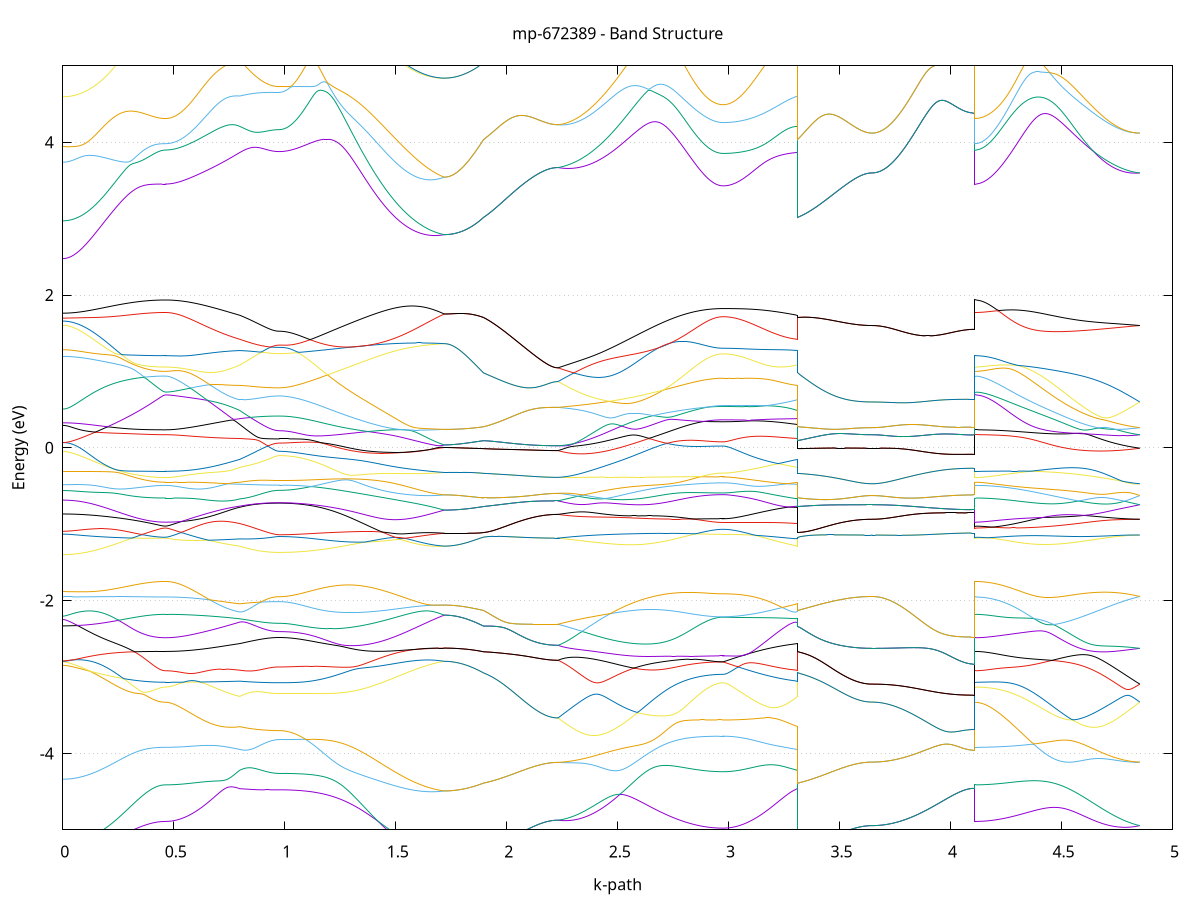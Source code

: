 set title 'mp-672389 - Band Structure'
set xlabel 'k-path'
set ylabel 'Energy (eV)'
set grid y
set yrange [-5:5]
set terminal png size 800,600
set output 'mp-672389_bands_gnuplot.png'
plot '-' using 1:2 with lines notitle, '-' using 1:2 with lines notitle, '-' using 1:2 with lines notitle, '-' using 1:2 with lines notitle, '-' using 1:2 with lines notitle, '-' using 1:2 with lines notitle, '-' using 1:2 with lines notitle, '-' using 1:2 with lines notitle, '-' using 1:2 with lines notitle, '-' using 1:2 with lines notitle, '-' using 1:2 with lines notitle, '-' using 1:2 with lines notitle, '-' using 1:2 with lines notitle, '-' using 1:2 with lines notitle, '-' using 1:2 with lines notitle, '-' using 1:2 with lines notitle, '-' using 1:2 with lines notitle, '-' using 1:2 with lines notitle, '-' using 1:2 with lines notitle, '-' using 1:2 with lines notitle, '-' using 1:2 with lines notitle, '-' using 1:2 with lines notitle, '-' using 1:2 with lines notitle, '-' using 1:2 with lines notitle, '-' using 1:2 with lines notitle, '-' using 1:2 with lines notitle, '-' using 1:2 with lines notitle, '-' using 1:2 with lines notitle, '-' using 1:2 with lines notitle, '-' using 1:2 with lines notitle, '-' using 1:2 with lines notitle, '-' using 1:2 with lines notitle, '-' using 1:2 with lines notitle, '-' using 1:2 with lines notitle, '-' using 1:2 with lines notitle, '-' using 1:2 with lines notitle, '-' using 1:2 with lines notitle, '-' using 1:2 with lines notitle, '-' using 1:2 with lines notitle, '-' using 1:2 with lines notitle, '-' using 1:2 with lines notitle, '-' using 1:2 with lines notitle, '-' using 1:2 with lines notitle, '-' using 1:2 with lines notitle, '-' using 1:2 with lines notitle, '-' using 1:2 with lines notitle, '-' using 1:2 with lines notitle, '-' using 1:2 with lines notitle, '-' using 1:2 with lines notitle, '-' using 1:2 with lines notitle, '-' using 1:2 with lines notitle, '-' using 1:2 with lines notitle, '-' using 1:2 with lines notitle, '-' using 1:2 with lines notitle, '-' using 1:2 with lines notitle, '-' using 1:2 with lines notitle, '-' using 1:2 with lines notitle, '-' using 1:2 with lines notitle, '-' using 1:2 with lines notitle, '-' using 1:2 with lines notitle, '-' using 1:2 with lines notitle, '-' using 1:2 with lines notitle, '-' using 1:2 with lines notitle, '-' using 1:2 with lines notitle, '-' using 1:2 with lines notitle, '-' using 1:2 with lines notitle, '-' using 1:2 with lines notitle, '-' using 1:2 with lines notitle, '-' using 1:2 with lines notitle, '-' using 1:2 with lines notitle, '-' using 1:2 with lines notitle, '-' using 1:2 with lines notitle, '-' using 1:2 with lines notitle, '-' using 1:2 with lines notitle, '-' using 1:2 with lines notitle, '-' using 1:2 with lines notitle, '-' using 1:2 with lines notitle, '-' using 1:2 with lines notitle, '-' using 1:2 with lines notitle, '-' using 1:2 with lines notitle
0.000000 -48.183582
0.009835 -48.183582
0.019669 -48.183582
0.029504 -48.183582
0.039339 -48.183582
0.049173 -48.183582
0.059008 -48.183582
0.068843 -48.183582
0.078677 -48.183582
0.088512 -48.183582
0.098347 -48.183582
0.108181 -48.183582
0.118016 -48.183582
0.127850 -48.183582
0.137685 -48.183582
0.147520 -48.183582
0.157354 -48.183582
0.167189 -48.183582
0.177024 -48.183582
0.186858 -48.183582
0.196693 -48.183582
0.206528 -48.183582
0.216362 -48.183582
0.226197 -48.183582
0.236032 -48.183582
0.245866 -48.183582
0.255701 -48.183582
0.265536 -48.183582
0.275370 -48.183582
0.285205 -48.183582
0.295040 -48.183582
0.304874 -48.183582
0.314709 -48.183582
0.324544 -48.183582
0.334378 -48.183582
0.344213 -48.183582
0.354047 -48.183582
0.363882 -48.183582
0.373717 -48.183582
0.383551 -48.183582
0.393386 -48.183582
0.403221 -48.183582
0.413055 -48.183582
0.422890 -48.183582
0.432725 -48.183582
0.442559 -48.183582
0.452394 -48.183582
0.462229 -48.183582
0.462229 -48.183582
0.472099 -48.183582
0.481969 -48.183582
0.491840 -48.183582
0.501710 -48.183582
0.511580 -48.183582
0.521451 -48.183582
0.531321 -48.183582
0.541191 -48.183582
0.551061 -48.183582
0.560932 -48.183582
0.570802 -48.183582
0.580672 -48.183582
0.590543 -48.183582
0.600413 -48.183582
0.610283 -48.183582
0.620154 -48.183582
0.630024 -48.183582
0.639894 -48.183582
0.649765 -48.183582
0.659635 -48.183582
0.669505 -48.183582
0.679376 -48.183582
0.689246 -48.183582
0.699116 -48.183582
0.708986 -48.183582
0.718857 -48.183582
0.728727 -48.183582
0.738597 -48.183582
0.748468 -48.183582
0.758338 -48.183582
0.768208 -48.183582
0.778079 -48.183582
0.787949 -48.183582
0.797819 -48.183582
0.797819 -48.183582
0.807653 -48.183582
0.817487 -48.183582
0.827321 -48.183582
0.837155 -48.183582
0.846989 -48.183582
0.856823 -48.183582
0.866657 -48.183582
0.876491 -48.183582
0.886325 -48.183582
0.896160 -48.183582
0.905994 -48.183582
0.915828 -48.183582
0.925662 -48.183582
0.935496 -48.183582
0.945330 -48.183582
0.955164 -48.183582
0.964998 -48.183582
0.974832 -48.183582
0.974832 -48.183582
0.984752 -48.183582
0.994673 -48.183582
1.004593 -48.183582
1.014513 -48.183582
1.024434 -48.183582
1.034354 -48.183582
1.044275 -48.183582
1.054195 -48.183582
1.064115 -48.183582
1.074036 -48.183582
1.083956 -48.183582
1.093877 -48.183582
1.103797 -48.183582
1.113718 -48.183582
1.123638 -48.183582
1.133558 -48.183582
1.143479 -48.183582
1.153399 -48.183582
1.163320 -48.183582
1.173240 -48.183582
1.183160 -48.183582
1.193081 -48.183682
1.203001 -48.183682
1.212922 -48.183682
1.222842 -48.183682
1.232763 -48.183682
1.242683 -48.183682
1.252603 -48.183682
1.262524 -48.183682
1.272444 -48.183682
1.282365 -48.183682
1.292285 -48.183682
1.302205 -48.183682
1.312126 -48.183782
1.322046 -48.183782
1.331967 -48.183782
1.341887 -48.183782
1.351807 -48.183782
1.361728 -48.183782
1.371648 -48.183782
1.381569 -48.183782
1.391489 -48.183782
1.401410 -48.183782
1.411330 -48.183782
1.421250 -48.183782
1.431171 -48.183782
1.441091 -48.183782
1.451012 -48.183882
1.460932 -48.183882
1.470852 -48.183882
1.480773 -48.183882
1.490693 -48.183882
1.500614 -48.183882
1.510534 -48.183882
1.520455 -48.183882
1.530375 -48.183882
1.540295 -48.183882
1.550216 -48.183882
1.560136 -48.183882
1.570057 -48.183882
1.579977 -48.183882
1.589897 -48.183882
1.599818 -48.183782
1.609738 -48.183782
1.619659 -48.183782
1.629579 -48.183782
1.639500 -48.183782
1.649420 -48.183782
1.659340 -48.183782
1.669261 -48.183782
1.679181 -48.183782
1.689102 -48.183782
1.699022 -48.183782
1.708942 -48.183782
1.718863 -48.183682
1.718863 -48.183682
1.728697 -48.183682
1.738531 -48.183682
1.748365 -48.183682
1.758199 -48.183682
1.768033 -48.183682
1.777867 -48.183682
1.787701 -48.183682
1.797535 -48.183682
1.807369 -48.183682
1.817203 -48.183682
1.827037 -48.183682
1.836871 -48.183682
1.846705 -48.183682
1.856539 -48.183682
1.866373 -48.183682
1.876207 -48.183682
1.886041 -48.183682
1.895875 -48.183782
1.895875 -48.183782
1.905742 -48.183782
1.915609 -48.183782
1.925476 -48.183782
1.935343 -48.183782
1.945210 -48.183782
1.955077 -48.183782
1.964944 -48.183782
1.974811 -48.183782
1.984678 -48.183782
1.994545 -48.183782
2.004412 -48.183782
2.014279 -48.183782
2.024146 -48.183782
2.034013 -48.183782
2.043880 -48.183682
2.053747 -48.183682
2.063614 -48.183682
2.073481 -48.183682
2.083348 -48.183682
2.093215 -48.183682
2.103082 -48.183682
2.112949 -48.183682
2.122816 -48.183682
2.132683 -48.183682
2.142550 -48.183682
2.152416 -48.183682
2.162283 -48.183682
2.172150 -48.183682
2.182017 -48.183682
2.191884 -48.183682
2.201751 -48.183682
2.211618 -48.183682
2.221485 -48.183682
2.231352 -48.183682
2.231352 -48.183682
2.241273 -48.183782
2.251193 -48.183782
2.261113 -48.183782
2.271034 -48.183782
2.280954 -48.183782
2.290875 -48.183782
2.300795 -48.183782
2.310716 -48.183782
2.320636 -48.183782
2.330556 -48.183782
2.340477 -48.183782
2.350397 -48.183782
2.360318 -48.183782
2.370238 -48.183882
2.380158 -48.183882
2.390079 -48.183882
2.399999 -48.183882
2.409920 -48.183882
2.419840 -48.183882
2.429761 -48.183882
2.439681 -48.183882
2.449601 -48.183882
2.459522 -48.183882
2.469442 -48.183882
2.479363 -48.183882
2.489283 -48.183882
2.499203 -48.183782
2.509124 -48.183782
2.519044 -48.183782
2.528965 -48.183782
2.538885 -48.183782
2.548806 -48.183782
2.558726 -48.183782
2.568646 -48.183782
2.578567 -48.183782
2.588487 -48.183782
2.598408 -48.183782
2.608328 -48.183782
2.618248 -48.183782
2.628169 -48.183782
2.638089 -48.183782
2.648010 -48.183682
2.657930 -48.183682
2.667851 -48.183682
2.677771 -48.183682
2.687691 -48.183682
2.697612 -48.183682
2.707532 -48.183682
2.717453 -48.183682
2.727373 -48.183682
2.737293 -48.183682
2.747214 -48.183682
2.757134 -48.183582
2.767055 -48.183582
2.776975 -48.183582
2.786895 -48.183582
2.796816 -48.183582
2.806736 -48.183582
2.816657 -48.183582
2.826577 -48.183582
2.836498 -48.183582
2.846418 -48.183582
2.856338 -48.183582
2.866259 -48.183582
2.876179 -48.183582
2.886100 -48.183582
2.896020 -48.183582
2.905940 -48.183582
2.915861 -48.183582
2.925781 -48.183582
2.935702 -48.183582
2.945622 -48.183582
2.955543 -48.183582
2.965463 -48.183582
2.975383 -48.183582
2.975383 -48.183582
2.985250 -48.183582
2.995117 -48.183582
3.004984 -48.183582
3.014851 -48.183582
3.024718 -48.183582
3.034585 -48.183582
3.044452 -48.183582
3.054319 -48.183582
3.064186 -48.183582
3.074053 -48.183582
3.083920 -48.183582
3.093787 -48.183582
3.103654 -48.183582
3.113521 -48.183582
3.123388 -48.183582
3.133255 -48.183582
3.143122 -48.183582
3.152989 -48.183582
3.162856 -48.183582
3.172723 -48.183582
3.182590 -48.183582
3.192457 -48.183582
3.202324 -48.183582
3.212191 -48.183582
3.222058 -48.183582
3.231925 -48.183582
3.241792 -48.183582
3.251658 -48.183582
3.261525 -48.183582
3.271392 -48.183582
3.281259 -48.183582
3.291126 -48.183582
3.300993 -48.183582
3.310860 -48.183582
3.310860 -48.183782
3.320731 -48.183782
3.330601 -48.183782
3.340471 -48.183782
3.350342 -48.183782
3.360212 -48.183782
3.370082 -48.183782
3.379952 -48.183782
3.389823 -48.183782
3.399693 -48.183782
3.409563 -48.183782
3.419434 -48.183782
3.429304 -48.183782
3.439174 -48.183782
3.449045 -48.183782
3.458915 -48.183782
3.468785 -48.183782
3.478656 -48.183782
3.488526 -48.183782
3.498396 -48.183782
3.508266 -48.183782
3.518137 -48.183782
3.528007 -48.183782
3.537877 -48.183782
3.547748 -48.183782
3.557618 -48.183782
3.567488 -48.183682
3.577359 -48.183682
3.587229 -48.183682
3.597099 -48.183682
3.606970 -48.183682
3.616840 -48.183782
3.626710 -48.183782
3.636581 -48.183682
3.646451 -48.183782
3.646451 -48.183682
3.656286 -48.183682
3.666120 -48.183782
3.675955 -48.183782
3.685789 -48.183782
3.695624 -48.183782
3.705459 -48.183682
3.715293 -48.183682
3.725128 -48.183682
3.734963 -48.183682
3.744797 -48.183682
3.754632 -48.183682
3.764467 -48.183682
3.774301 -48.183682
3.784136 -48.183682
3.793971 -48.183682
3.803805 -48.183782
3.813640 -48.183782
3.823475 -48.183782
3.833309 -48.183782
3.843144 -48.183782
3.852979 -48.183782
3.862813 -48.183682
3.872648 -48.183782
3.882483 -48.183682
3.892317 -48.183782
3.902152 -48.183782
3.911986 -48.183682
3.921821 -48.183782
3.931656 -48.183782
3.941490 -48.183782
3.951325 -48.183782
3.961160 -48.183782
3.970994 -48.183782
3.980829 -48.183682
3.990664 -48.183782
4.000498 -48.183782
4.010333 -48.183682
4.020168 -48.183682
4.030002 -48.183682
4.039837 -48.183682
4.049672 -48.183682
4.059506 -48.183682
4.069341 -48.183682
4.079176 -48.183682
4.089010 -48.183782
4.098845 -48.183782
4.108680 -48.183782
4.108680 -48.183582
4.118600 -48.183582
4.128520 -48.183582
4.138441 -48.183582
4.148361 -48.183582
4.158282 -48.183582
4.168202 -48.183582
4.178122 -48.183582
4.188043 -48.183582
4.197963 -48.183582
4.207884 -48.183582
4.217804 -48.183582
4.227725 -48.183582
4.237645 -48.183582
4.247565 -48.183582
4.257486 -48.183582
4.267406 -48.183582
4.277327 -48.183582
4.287247 -48.183582
4.297167 -48.183682
4.307088 -48.183682
4.317008 -48.183682
4.326929 -48.183682
4.336849 -48.183682
4.346769 -48.183682
4.356690 -48.183682
4.366610 -48.183682
4.376531 -48.183682
4.386451 -48.183682
4.396372 -48.183682
4.406292 -48.183682
4.416212 -48.183682
4.426133 -48.183782
4.436053 -48.183782
4.445974 -48.183782
4.455894 -48.183782
4.465814 -48.183782
4.475735 -48.183782
4.485655 -48.183782
4.495576 -48.183782
4.505496 -48.183782
4.515417 -48.183782
4.525337 -48.183782
4.535257 -48.183782
4.545178 -48.183782
4.555098 -48.183782
4.565019 -48.183782
4.574939 -48.183782
4.584859 -48.183882
4.594780 -48.183882
4.604700 -48.183882
4.614621 -48.183882
4.624541 -48.183882
4.634462 -48.183882
4.644382 -48.183882
4.654302 -48.183882
4.664223 -48.183882
4.674143 -48.183882
4.684064 -48.183882
4.693984 -48.183882
4.703904 -48.183882
4.713825 -48.183882
4.723745 -48.183882
4.733666 -48.183882
4.743586 -48.183882
4.753507 -48.183882
4.763427 -48.183782
4.773347 -48.183782
4.783268 -48.183782
4.793188 -48.183782
4.803109 -48.183782
4.813029 -48.183782
4.822949 -48.183782
4.832870 -48.183782
4.842790 -48.183782
4.852711 -48.183782
e
0.000000 -48.182282
0.009835 -48.182282
0.019669 -48.182282
0.029504 -48.182282
0.039339 -48.182282
0.049173 -48.182282
0.059008 -48.182282
0.068843 -48.182282
0.078677 -48.182282
0.088512 -48.182282
0.098347 -48.182282
0.108181 -48.182282
0.118016 -48.182282
0.127850 -48.182282
0.137685 -48.182282
0.147520 -48.182282
0.157354 -48.182282
0.167189 -48.182282
0.177024 -48.182282
0.186858 -48.182282
0.196693 -48.182282
0.206528 -48.182282
0.216362 -48.182282
0.226197 -48.182282
0.236032 -48.182282
0.245866 -48.182282
0.255701 -48.182282
0.265536 -48.182282
0.275370 -48.182282
0.285205 -48.182282
0.295040 -48.182282
0.304874 -48.182282
0.314709 -48.182282
0.324544 -48.182282
0.334378 -48.182282
0.344213 -48.182282
0.354047 -48.182282
0.363882 -48.182282
0.373717 -48.182282
0.383551 -48.182282
0.393386 -48.182282
0.403221 -48.182282
0.413055 -48.182282
0.422890 -48.182282
0.432725 -48.182282
0.442559 -48.182282
0.452394 -48.182282
0.462229 -48.182282
0.462229 -48.182282
0.472099 -48.182282
0.481969 -48.182282
0.491840 -48.182282
0.501710 -48.182282
0.511580 -48.182282
0.521451 -48.182282
0.531321 -48.182282
0.541191 -48.182282
0.551061 -48.182282
0.560932 -48.182282
0.570802 -48.182282
0.580672 -48.182282
0.590543 -48.182282
0.600413 -48.182282
0.610283 -48.182282
0.620154 -48.182282
0.630024 -48.182282
0.639894 -48.182282
0.649765 -48.182282
0.659635 -48.182282
0.669505 -48.182282
0.679376 -48.182282
0.689246 -48.182282
0.699116 -48.182282
0.708986 -48.182282
0.718857 -48.182282
0.728727 -48.182282
0.738597 -48.182282
0.748468 -48.182282
0.758338 -48.182282
0.768208 -48.182282
0.778079 -48.182282
0.787949 -48.182282
0.797819 -48.182282
0.797819 -48.182282
0.807653 -48.182282
0.817487 -48.182282
0.827321 -48.182282
0.837155 -48.182282
0.846989 -48.182282
0.856823 -48.182282
0.866657 -48.182282
0.876491 -48.182282
0.886325 -48.182282
0.896160 -48.182282
0.905994 -48.182282
0.915828 -48.182282
0.925662 -48.182282
0.935496 -48.182282
0.945330 -48.182282
0.955164 -48.182282
0.964998 -48.182282
0.974832 -48.182282
0.974832 -48.182282
0.984752 -48.182282
0.994673 -48.182282
1.004593 -48.182282
1.014513 -48.182282
1.024434 -48.182282
1.034354 -48.182282
1.044275 -48.182282
1.054195 -48.182282
1.064115 -48.182282
1.074036 -48.182382
1.083956 -48.182382
1.093877 -48.182382
1.103797 -48.182382
1.113718 -48.182382
1.123638 -48.182382
1.133558 -48.182382
1.143479 -48.182382
1.153399 -48.182482
1.163320 -48.182482
1.173240 -48.182482
1.183160 -48.182482
1.193081 -48.182482
1.203001 -48.182582
1.212922 -48.182582
1.222842 -48.182582
1.232763 -48.182582
1.242683 -48.182582
1.252603 -48.182682
1.262524 -48.182682
1.272444 -48.182682
1.282365 -48.182682
1.292285 -48.182782
1.302205 -48.182782
1.312126 -48.182782
1.322046 -48.182782
1.331967 -48.182882
1.341887 -48.182882
1.351807 -48.182882
1.361728 -48.182882
1.371648 -48.182982
1.381569 -48.182982
1.391489 -48.182982
1.401410 -48.182982
1.411330 -48.183082
1.421250 -48.183082
1.431171 -48.183082
1.441091 -48.183182
1.451012 -48.183182
1.460932 -48.183182
1.470852 -48.183182
1.480773 -48.183282
1.490693 -48.183282
1.500614 -48.183282
1.510534 -48.183282
1.520455 -48.183382
1.530375 -48.183382
1.540295 -48.183382
1.550216 -48.183382
1.560136 -48.183482
1.570057 -48.183482
1.579977 -48.183482
1.589897 -48.183482
1.599818 -48.183482
1.609738 -48.183582
1.619659 -48.183582
1.629579 -48.183582
1.639500 -48.183582
1.649420 -48.183582
1.659340 -48.183682
1.669261 -48.183682
1.679181 -48.183682
1.689102 -48.183682
1.699022 -48.183682
1.708942 -48.183682
1.718863 -48.183682
1.718863 -48.183682
1.728697 -48.183682
1.738531 -48.183682
1.748365 -48.183682
1.758199 -48.183682
1.768033 -48.183682
1.777867 -48.183682
1.787701 -48.183682
1.797535 -48.183682
1.807369 -48.183682
1.817203 -48.183682
1.827037 -48.183682
1.836871 -48.183682
1.846705 -48.183682
1.856539 -48.183682
1.866373 -48.183682
1.876207 -48.183682
1.886041 -48.183682
1.895875 -48.183682
1.895875 -48.183682
1.905742 -48.183782
1.915609 -48.183782
1.925476 -48.183782
1.935343 -48.183782
1.945210 -48.183782
1.955077 -48.183782
1.964944 -48.183782
1.974811 -48.183782
1.984678 -48.183782
1.994545 -48.183782
2.004412 -48.183782
2.014279 -48.183782
2.024146 -48.183782
2.034013 -48.183782
2.043880 -48.183782
2.053747 -48.183682
2.063614 -48.183682
2.073481 -48.183682
2.083348 -48.183682
2.093215 -48.183682
2.103082 -48.183682
2.112949 -48.183682
2.122816 -48.183682
2.132683 -48.183682
2.142550 -48.183682
2.152416 -48.183682
2.162283 -48.183682
2.172150 -48.183682
2.182017 -48.183682
2.191884 -48.183682
2.201751 -48.183682
2.211618 -48.183682
2.221485 -48.183682
2.231352 -48.183682
2.231352 -48.183682
2.241273 -48.183682
2.251193 -48.183682
2.261113 -48.183682
2.271034 -48.183682
2.280954 -48.183682
2.290875 -48.183682
2.300795 -48.183582
2.310716 -48.183582
2.320636 -48.183582
2.330556 -48.183582
2.340477 -48.183582
2.350397 -48.183582
2.360318 -48.183482
2.370238 -48.183482
2.380158 -48.183482
2.390079 -48.183482
2.399999 -48.183382
2.409920 -48.183382
2.419840 -48.183382
2.429761 -48.183382
2.439681 -48.183282
2.449601 -48.183282
2.459522 -48.183282
2.469442 -48.183282
2.479363 -48.183182
2.489283 -48.183182
2.499203 -48.183182
2.509124 -48.183182
2.519044 -48.183082
2.528965 -48.183082
2.538885 -48.183082
2.548806 -48.182982
2.558726 -48.182982
2.568646 -48.182982
2.578567 -48.182982
2.588487 -48.182882
2.598408 -48.182882
2.608328 -48.182882
2.618248 -48.182882
2.628169 -48.182782
2.638089 -48.182782
2.648010 -48.182782
2.657930 -48.182782
2.667851 -48.182682
2.677771 -48.182682
2.687691 -48.182682
2.697612 -48.182682
2.707532 -48.182582
2.717453 -48.182582
2.727373 -48.182582
2.737293 -48.182582
2.747214 -48.182582
2.757134 -48.182482
2.767055 -48.182482
2.776975 -48.182482
2.786895 -48.182482
2.796816 -48.182482
2.806736 -48.182482
2.816657 -48.182382
2.826577 -48.182382
2.836498 -48.182382
2.846418 -48.182382
2.856338 -48.182382
2.866259 -48.182382
2.876179 -48.182382
2.886100 -48.182382
2.896020 -48.182282
2.905940 -48.182282
2.915861 -48.182282
2.925781 -48.182282
2.935702 -48.182282
2.945622 -48.182282
2.955543 -48.182282
2.965463 -48.182282
2.975383 -48.182282
2.975383 -48.182282
2.985250 -48.182282
2.995117 -48.182282
3.004984 -48.182282
3.014851 -48.182282
3.024718 -48.182282
3.034585 -48.182282
3.044452 -48.182282
3.054319 -48.182282
3.064186 -48.182282
3.074053 -48.182282
3.083920 -48.182282
3.093787 -48.182282
3.103654 -48.182282
3.113521 -48.182282
3.123388 -48.182282
3.133255 -48.182282
3.143122 -48.182282
3.152989 -48.182282
3.162856 -48.182282
3.172723 -48.182282
3.182590 -48.182282
3.192457 -48.182282
3.202324 -48.182282
3.212191 -48.182282
3.222058 -48.182282
3.231925 -48.182282
3.241792 -48.182282
3.251658 -48.182282
3.261525 -48.182282
3.271392 -48.182282
3.281259 -48.182282
3.291126 -48.182282
3.300993 -48.182282
3.310860 -48.182282
3.310860 -48.183682
3.320731 -48.183782
3.330601 -48.183782
3.340471 -48.183782
3.350342 -48.183782
3.360212 -48.183782
3.370082 -48.183782
3.379952 -48.183782
3.389823 -48.183782
3.399693 -48.183782
3.409563 -48.183782
3.419434 -48.183782
3.429304 -48.183782
3.439174 -48.183782
3.449045 -48.183782
3.458915 -48.183782
3.468785 -48.183782
3.478656 -48.183782
3.488526 -48.183782
3.498396 -48.183782
3.508266 -48.183782
3.518137 -48.183782
3.528007 -48.183782
3.537877 -48.183782
3.547748 -48.183782
3.557618 -48.183782
3.567488 -48.183682
3.577359 -48.183682
3.587229 -48.183682
3.597099 -48.183682
3.606970 -48.183682
3.616840 -48.183682
3.626710 -48.183782
3.636581 -48.183682
3.646451 -48.183782
3.646451 -48.183682
3.656286 -48.183682
3.666120 -48.183682
3.675955 -48.183682
3.685789 -48.183682
3.695624 -48.183682
3.705459 -48.183682
3.715293 -48.183682
3.725128 -48.183682
3.734963 -48.183682
3.744797 -48.183682
3.754632 -48.183682
3.764467 -48.183682
3.774301 -48.183682
3.784136 -48.183682
3.793971 -48.183682
3.803805 -48.183782
3.813640 -48.183682
3.823475 -48.183782
3.833309 -48.183782
3.843144 -48.183782
3.852979 -48.183682
3.862813 -48.183682
3.872648 -48.183682
3.882483 -48.183682
3.892317 -48.183682
3.902152 -48.183682
3.911986 -48.183682
3.921821 -48.183782
3.931656 -48.183782
3.941490 -48.183782
3.951325 -48.183782
3.961160 -48.183682
3.970994 -48.183782
3.980829 -48.183682
3.990664 -48.183682
4.000498 -48.183782
4.010333 -48.183682
4.020168 -48.183682
4.030002 -48.183682
4.039837 -48.183682
4.049672 -48.183682
4.059506 -48.183682
4.069341 -48.183682
4.079176 -48.183682
4.089010 -48.183682
4.098845 -48.183782
4.108680 -48.183782
4.108680 -48.182282
4.118600 -48.182282
4.128520 -48.182282
4.138441 -48.182282
4.148361 -48.182282
4.158282 -48.182282
4.168202 -48.182282
4.178122 -48.182282
4.188043 -48.182282
4.197963 -48.182282
4.207884 -48.182282
4.217804 -48.182382
4.227725 -48.182382
4.237645 -48.182382
4.247565 -48.182382
4.257486 -48.182382
4.267406 -48.182382
4.277327 -48.182382
4.287247 -48.182382
4.297167 -48.182482
4.307088 -48.182482
4.317008 -48.182482
4.326929 -48.182482
4.336849 -48.182482
4.346769 -48.182582
4.356690 -48.182582
4.366610 -48.182582
4.376531 -48.182582
4.386451 -48.182582
4.396372 -48.182682
4.406292 -48.182682
4.416212 -48.182682
4.426133 -48.182682
4.436053 -48.182782
4.445974 -48.182782
4.455894 -48.182782
4.465814 -48.182782
4.475735 -48.182882
4.485655 -48.182882
4.495576 -48.182882
4.505496 -48.182982
4.515417 -48.182982
4.525337 -48.182982
4.535257 -48.182982
4.545178 -48.183082
4.555098 -48.183082
4.565019 -48.183082
4.574939 -48.183082
4.584859 -48.183182
4.594780 -48.183182
4.604700 -48.183182
4.614621 -48.183282
4.624541 -48.183282
4.634462 -48.183282
4.644382 -48.183282
4.654302 -48.183382
4.664223 -48.183382
4.674143 -48.183382
4.684064 -48.183382
4.693984 -48.183482
4.703904 -48.183482
4.713825 -48.183482
4.723745 -48.183482
4.733666 -48.183482
4.743586 -48.183582
4.753507 -48.183582
4.763427 -48.183582
4.773347 -48.183582
4.783268 -48.183582
4.793188 -48.183682
4.803109 -48.183682
4.813029 -48.183682
4.822949 -48.183682
4.832870 -48.183682
4.842790 -48.183682
4.852711 -48.183682
e
0.000000 -47.873082
0.009835 -47.873082
0.019669 -47.873082
0.029504 -47.873082
0.039339 -47.873082
0.049173 -47.873082
0.059008 -47.873082
0.068843 -47.873082
0.078677 -47.873082
0.088512 -47.873082
0.098347 -47.873082
0.108181 -47.873082
0.118016 -47.873082
0.127850 -47.873082
0.137685 -47.873082
0.147520 -47.873082
0.157354 -47.873082
0.167189 -47.873082
0.177024 -47.873082
0.186858 -47.873082
0.196693 -47.873082
0.206528 -47.873082
0.216362 -47.873082
0.226197 -47.873082
0.236032 -47.873082
0.245866 -47.873082
0.255701 -47.873082
0.265536 -47.873082
0.275370 -47.873082
0.285205 -47.873082
0.295040 -47.873082
0.304874 -47.873082
0.314709 -47.873082
0.324544 -47.873082
0.334378 -47.873082
0.344213 -47.873082
0.354047 -47.873082
0.363882 -47.873082
0.373717 -47.873082
0.383551 -47.873082
0.393386 -47.873082
0.403221 -47.873082
0.413055 -47.873082
0.422890 -47.873082
0.432725 -47.873082
0.442559 -47.873082
0.452394 -47.873082
0.462229 -47.873082
0.462229 -47.873082
0.472099 -47.873082
0.481969 -47.873082
0.491840 -47.873082
0.501710 -47.873082
0.511580 -47.873082
0.521451 -47.873082
0.531321 -47.873082
0.541191 -47.873082
0.551061 -47.873082
0.560932 -47.873082
0.570802 -47.873082
0.580672 -47.873082
0.590543 -47.873082
0.600413 -47.873082
0.610283 -47.873082
0.620154 -47.873082
0.630024 -47.873082
0.639894 -47.873082
0.649765 -47.873082
0.659635 -47.873082
0.669505 -47.873082
0.679376 -47.873082
0.689246 -47.873082
0.699116 -47.873082
0.708986 -47.873082
0.718857 -47.873082
0.728727 -47.873082
0.738597 -47.873082
0.748468 -47.873082
0.758338 -47.873082
0.768208 -47.873082
0.778079 -47.873082
0.787949 -47.873082
0.797819 -47.873082
0.797819 -47.873082
0.807653 -47.873082
0.817487 -47.873082
0.827321 -47.873082
0.837155 -47.873082
0.846989 -47.873082
0.856823 -47.873082
0.866657 -47.873082
0.876491 -47.873082
0.886325 -47.873082
0.896160 -47.873082
0.905994 -47.873082
0.915828 -47.873082
0.925662 -47.873082
0.935496 -47.873082
0.945330 -47.873082
0.955164 -47.873082
0.964998 -47.873082
0.974832 -47.873082
0.974832 -47.873082
0.984752 -47.873082
0.994673 -47.872982
1.004593 -47.872982
1.014513 -47.872982
1.024434 -47.872982
1.034354 -47.872882
1.044275 -47.872882
1.054195 -47.872882
1.064115 -47.872782
1.074036 -47.872782
1.083956 -47.872682
1.093877 -47.872582
1.103797 -47.872582
1.113718 -47.872482
1.123638 -47.872382
1.133558 -47.872282
1.143479 -47.872182
1.153399 -47.872082
1.163320 -47.871982
1.173240 -47.871882
1.183160 -47.871682
1.193081 -47.871582
1.203001 -47.871482
1.212922 -47.871282
1.222842 -47.871182
1.232763 -47.870982
1.242683 -47.870882
1.252603 -47.870682
1.262524 -47.870482
1.272444 -47.870282
1.282365 -47.870182
1.292285 -47.869982
1.302205 -47.869782
1.312126 -47.869582
1.322046 -47.869382
1.331967 -47.869182
1.341887 -47.868882
1.351807 -47.868682
1.361728 -47.868482
1.371648 -47.868182
1.381569 -47.867982
1.391489 -47.867682
1.401410 -47.867482
1.411330 -47.867182
1.421250 -47.866882
1.431171 -47.866682
1.441091 -47.866382
1.451012 -47.866082
1.460932 -47.865782
1.470852 -47.865482
1.480773 -47.865182
1.490693 -47.864882
1.500614 -47.864582
1.510534 -47.864282
1.520455 -47.863882
1.530375 -47.863582
1.540295 -47.863282
1.550216 -47.862882
1.560136 -47.862582
1.570057 -47.862182
1.579977 -47.861882
1.589897 -47.861482
1.599818 -47.861082
1.609738 -47.860782
1.619659 -47.860382
1.629579 -47.859982
1.639500 -47.859582
1.649420 -47.859182
1.659340 -47.858782
1.669261 -47.858382
1.679181 -47.857982
1.689102 -47.857582
1.699022 -47.857182
1.708942 -47.856782
1.718863 -47.856382
1.718863 -47.856382
1.728697 -47.856382
1.738531 -47.856382
1.748365 -47.856382
1.758199 -47.856382
1.768033 -47.856382
1.777867 -47.856382
1.787701 -47.856382
1.797535 -47.856382
1.807369 -47.856382
1.817203 -47.856382
1.827037 -47.856382
1.836871 -47.856382
1.846705 -47.856382
1.856539 -47.856382
1.866373 -47.856382
1.876207 -47.856382
1.886041 -47.856382
1.895875 -47.856382
1.895875 -47.856382
1.905742 -47.856382
1.915609 -47.856382
1.925476 -47.856382
1.935343 -47.856382
1.945210 -47.856382
1.955077 -47.856382
1.964944 -47.856382
1.974811 -47.856382
1.984678 -47.856382
1.994545 -47.856382
2.004412 -47.856382
2.014279 -47.856382
2.024146 -47.856382
2.034013 -47.856382
2.043880 -47.856382
2.053747 -47.856382
2.063614 -47.856382
2.073481 -47.856382
2.083348 -47.856382
2.093215 -47.856382
2.103082 -47.856382
2.112949 -47.856382
2.122816 -47.856382
2.132683 -47.856382
2.142550 -47.856382
2.152416 -47.856382
2.162283 -47.856382
2.172150 -47.856382
2.182017 -47.856382
2.191884 -47.856382
2.201751 -47.856382
2.211618 -47.856382
2.221485 -47.856382
2.231352 -47.856382
2.231352 -47.856382
2.241273 -47.856782
2.251193 -47.857182
2.261113 -47.857582
2.271034 -47.857982
2.280954 -47.858382
2.290875 -47.858782
2.300795 -47.859182
2.310716 -47.859582
2.320636 -47.859982
2.330556 -47.860382
2.340477 -47.860782
2.350397 -47.861082
2.360318 -47.861482
2.370238 -47.861882
2.380158 -47.862182
2.390079 -47.862582
2.399999 -47.862882
2.409920 -47.863282
2.419840 -47.863582
2.429761 -47.863882
2.439681 -47.864282
2.449601 -47.864582
2.459522 -47.864882
2.469442 -47.865182
2.479363 -47.865482
2.489283 -47.865782
2.499203 -47.866082
2.509124 -47.866382
2.519044 -47.866682
2.528965 -47.866882
2.538885 -47.867182
2.548806 -47.867482
2.558726 -47.867682
2.568646 -47.867982
2.578567 -47.868182
2.588487 -47.868482
2.598408 -47.868682
2.608328 -47.868882
2.618248 -47.869082
2.628169 -47.869382
2.638089 -47.869582
2.648010 -47.869782
2.657930 -47.869982
2.667851 -47.870182
2.677771 -47.870282
2.687691 -47.870482
2.697612 -47.870682
2.707532 -47.870882
2.717453 -47.870982
2.727373 -47.871182
2.737293 -47.871282
2.747214 -47.871482
2.757134 -47.871582
2.767055 -47.871682
2.776975 -47.871882
2.786895 -47.871982
2.796816 -47.872082
2.806736 -47.872182
2.816657 -47.872282
2.826577 -47.872382
2.836498 -47.872482
2.846418 -47.872582
2.856338 -47.872582
2.866259 -47.872682
2.876179 -47.872782
2.886100 -47.872782
2.896020 -47.872882
2.905940 -47.872882
2.915861 -47.872882
2.925781 -47.872982
2.935702 -47.872982
2.945622 -47.872982
2.955543 -47.872982
2.965463 -47.873082
2.975383 -47.873082
2.975383 -47.873082
2.985250 -47.873082
2.995117 -47.873082
3.004984 -47.873082
3.014851 -47.873082
3.024718 -47.873082
3.034585 -47.873082
3.044452 -47.873082
3.054319 -47.873082
3.064186 -47.873082
3.074053 -47.873082
3.083920 -47.873082
3.093787 -47.873082
3.103654 -47.873082
3.113521 -47.873082
3.123388 -47.873082
3.133255 -47.873082
3.143122 -47.873082
3.152989 -47.873082
3.162856 -47.873082
3.172723 -47.873082
3.182590 -47.873082
3.192457 -47.873082
3.202324 -47.873082
3.212191 -47.873082
3.222058 -47.873082
3.231925 -47.873082
3.241792 -47.873082
3.251658 -47.873082
3.261525 -47.873082
3.271392 -47.873082
3.281259 -47.873082
3.291126 -47.873082
3.300993 -47.873082
3.310860 -47.873082
3.310860 -47.856382
3.320731 -47.856382
3.330601 -47.856382
3.340471 -47.856382
3.350342 -47.856382
3.360212 -47.856382
3.370082 -47.856382
3.379952 -47.856382
3.389823 -47.856382
3.399693 -47.856382
3.409563 -47.856382
3.419434 -47.856382
3.429304 -47.856382
3.439174 -47.856382
3.449045 -47.856382
3.458915 -47.856382
3.468785 -47.856382
3.478656 -47.856382
3.488526 -47.856382
3.498396 -47.856382
3.508266 -47.856382
3.518137 -47.856382
3.528007 -47.856382
3.537877 -47.856382
3.547748 -47.856382
3.557618 -47.856382
3.567488 -47.856382
3.577359 -47.856382
3.587229 -47.856382
3.597099 -47.856382
3.606970 -47.856382
3.616840 -47.856382
3.626710 -47.856382
3.636581 -47.856382
3.646451 -47.856382
3.646451 -47.856382
3.656286 -47.856382
3.666120 -47.856382
3.675955 -47.856382
3.685789 -47.856382
3.695624 -47.856382
3.705459 -47.856382
3.715293 -47.856382
3.725128 -47.856382
3.734963 -47.856382
3.744797 -47.856382
3.754632 -47.856382
3.764467 -47.856382
3.774301 -47.856382
3.784136 -47.856382
3.793971 -47.856382
3.803805 -47.856382
3.813640 -47.856382
3.823475 -47.856382
3.833309 -47.856382
3.843144 -47.856382
3.852979 -47.856382
3.862813 -47.856382
3.872648 -47.856382
3.882483 -47.856382
3.892317 -47.856382
3.902152 -47.856382
3.911986 -47.856382
3.921821 -47.856382
3.931656 -47.856382
3.941490 -47.856382
3.951325 -47.856382
3.961160 -47.856382
3.970994 -47.856382
3.980829 -47.856382
3.990664 -47.856382
4.000498 -47.856382
4.010333 -47.856382
4.020168 -47.856382
4.030002 -47.856382
4.039837 -47.856382
4.049672 -47.856382
4.059506 -47.856382
4.069341 -47.856382
4.079176 -47.856382
4.089010 -47.856382
4.098845 -47.856382
4.108680 -47.856382
4.108680 -47.873082
4.118600 -47.873082
4.128520 -47.872982
4.138441 -47.872982
4.148361 -47.872982
4.158282 -47.872982
4.168202 -47.872882
4.178122 -47.872882
4.188043 -47.872882
4.197963 -47.872782
4.207884 -47.872782
4.217804 -47.872682
4.227725 -47.872582
4.237645 -47.872582
4.247565 -47.872482
4.257486 -47.872382
4.267406 -47.872282
4.277327 -47.872182
4.287247 -47.872082
4.297167 -47.871982
4.307088 -47.871882
4.317008 -47.871682
4.326929 -47.871582
4.336849 -47.871482
4.346769 -47.871282
4.356690 -47.871182
4.366610 -47.870982
4.376531 -47.870882
4.386451 -47.870682
4.396372 -47.870482
4.406292 -47.870282
4.416212 -47.870182
4.426133 -47.869982
4.436053 -47.869782
4.445974 -47.869582
4.455894 -47.869382
4.465814 -47.869082
4.475735 -47.868882
4.485655 -47.868682
4.495576 -47.868482
4.505496 -47.868182
4.515417 -47.867982
4.525337 -47.867682
4.535257 -47.867482
4.545178 -47.867182
4.555098 -47.866882
4.565019 -47.866682
4.574939 -47.866382
4.584859 -47.866082
4.594780 -47.865782
4.604700 -47.865482
4.614621 -47.865182
4.624541 -47.864882
4.634462 -47.864582
4.644382 -47.864282
4.654302 -47.863882
4.664223 -47.863582
4.674143 -47.863282
4.684064 -47.862882
4.693984 -47.862582
4.703904 -47.862182
4.713825 -47.861882
4.723745 -47.861482
4.733666 -47.861082
4.743586 -47.860782
4.753507 -47.860382
4.763427 -47.859982
4.773347 -47.859582
4.783268 -47.859182
4.793188 -47.858782
4.803109 -47.858382
4.813029 -47.857982
4.822949 -47.857582
4.832870 -47.857182
4.842790 -47.856782
4.852711 -47.856382
e
0.000000 -47.831482
0.009835 -47.831482
0.019669 -47.831482
0.029504 -47.831482
0.039339 -47.831482
0.049173 -47.831482
0.059008 -47.831482
0.068843 -47.831482
0.078677 -47.831482
0.088512 -47.831482
0.098347 -47.831482
0.108181 -47.831482
0.118016 -47.831482
0.127850 -47.831482
0.137685 -47.831482
0.147520 -47.831482
0.157354 -47.831482
0.167189 -47.831482
0.177024 -47.831482
0.186858 -47.831482
0.196693 -47.831482
0.206528 -47.831482
0.216362 -47.831482
0.226197 -47.831482
0.236032 -47.831482
0.245866 -47.831482
0.255701 -47.831482
0.265536 -47.831482
0.275370 -47.831482
0.285205 -47.831482
0.295040 -47.831482
0.304874 -47.831482
0.314709 -47.831482
0.324544 -47.831482
0.334378 -47.831482
0.344213 -47.831482
0.354047 -47.831482
0.363882 -47.831482
0.373717 -47.831482
0.383551 -47.831482
0.393386 -47.831482
0.403221 -47.831482
0.413055 -47.831482
0.422890 -47.831482
0.432725 -47.831482
0.442559 -47.831482
0.452394 -47.831482
0.462229 -47.831482
0.462229 -47.831482
0.472099 -47.831482
0.481969 -47.831482
0.491840 -47.831482
0.501710 -47.831482
0.511580 -47.831482
0.521451 -47.831482
0.531321 -47.831482
0.541191 -47.831482
0.551061 -47.831482
0.560932 -47.831482
0.570802 -47.831482
0.580672 -47.831482
0.590543 -47.831482
0.600413 -47.831482
0.610283 -47.831482
0.620154 -47.831482
0.630024 -47.831482
0.639894 -47.831482
0.649765 -47.831482
0.659635 -47.831482
0.669505 -47.831482
0.679376 -47.831482
0.689246 -47.831482
0.699116 -47.831482
0.708986 -47.831482
0.718857 -47.831482
0.728727 -47.831482
0.738597 -47.831482
0.748468 -47.831482
0.758338 -47.831482
0.768208 -47.831482
0.778079 -47.831482
0.787949 -47.831482
0.797819 -47.831482
0.797819 -47.831482
0.807653 -47.831482
0.817487 -47.831482
0.827321 -47.831482
0.837155 -47.831482
0.846989 -47.831482
0.856823 -47.831482
0.866657 -47.831482
0.876491 -47.831482
0.886325 -47.831482
0.896160 -47.831482
0.905994 -47.831482
0.915828 -47.831482
0.925662 -47.831482
0.935496 -47.831482
0.945330 -47.831482
0.955164 -47.831482
0.964998 -47.831482
0.974832 -47.831482
0.974832 -47.831482
0.984752 -47.831482
0.994673 -47.831582
1.004593 -47.831582
1.014513 -47.831582
1.024434 -47.831682
1.034354 -47.831782
1.044275 -47.831882
1.054195 -47.831982
1.064115 -47.832082
1.074036 -47.832182
1.083956 -47.832282
1.093877 -47.832482
1.103797 -47.832682
1.113718 -47.832782
1.123638 -47.832982
1.133558 -47.833182
1.143479 -47.833382
1.153399 -47.833682
1.163320 -47.833882
1.173240 -47.834082
1.183160 -47.834382
1.193081 -47.834682
1.203001 -47.834882
1.212922 -47.835182
1.222842 -47.835482
1.232763 -47.835782
1.242683 -47.836182
1.252603 -47.836482
1.262524 -47.836782
1.272444 -47.837182
1.282365 -47.837482
1.292285 -47.837882
1.302205 -47.838182
1.312126 -47.838582
1.322046 -47.838982
1.331967 -47.839382
1.341887 -47.839782
1.351807 -47.840182
1.361728 -47.840582
1.371648 -47.840982
1.381569 -47.841382
1.391489 -47.841782
1.401410 -47.842182
1.411330 -47.842582
1.421250 -47.843082
1.431171 -47.843482
1.441091 -47.843882
1.451012 -47.844382
1.460932 -47.844782
1.470852 -47.845282
1.480773 -47.845682
1.490693 -47.846182
1.500614 -47.846582
1.510534 -47.847082
1.520455 -47.847482
1.530375 -47.847982
1.540295 -47.848382
1.550216 -47.848882
1.560136 -47.849282
1.570057 -47.849782
1.579977 -47.850182
1.589897 -47.850682
1.599818 -47.851082
1.609738 -47.851582
1.619659 -47.851982
1.629579 -47.852482
1.639500 -47.852882
1.649420 -47.853382
1.659340 -47.853782
1.669261 -47.854182
1.679181 -47.854682
1.689102 -47.855082
1.699022 -47.855482
1.708942 -47.855882
1.718863 -47.856382
1.718863 -47.856382
1.728697 -47.856382
1.738531 -47.856382
1.748365 -47.856382
1.758199 -47.856382
1.768033 -47.856382
1.777867 -47.856382
1.787701 -47.856382
1.797535 -47.856382
1.807369 -47.856382
1.817203 -47.856382
1.827037 -47.856382
1.836871 -47.856382
1.846705 -47.856382
1.856539 -47.856382
1.866373 -47.856382
1.876207 -47.856382
1.886041 -47.856382
1.895875 -47.856382
1.895875 -47.856382
1.905742 -47.856382
1.915609 -47.856382
1.925476 -47.856382
1.935343 -47.856382
1.945210 -47.856382
1.955077 -47.856382
1.964944 -47.856382
1.974811 -47.856382
1.984678 -47.856382
1.994545 -47.856382
2.004412 -47.856382
2.014279 -47.856382
2.024146 -47.856382
2.034013 -47.856382
2.043880 -47.856382
2.053747 -47.856382
2.063614 -47.856382
2.073481 -47.856382
2.083348 -47.856382
2.093215 -47.856382
2.103082 -47.856382
2.112949 -47.856382
2.122816 -47.856382
2.132683 -47.856382
2.142550 -47.856382
2.152416 -47.856382
2.162283 -47.856382
2.172150 -47.856382
2.182017 -47.856382
2.191884 -47.856382
2.201751 -47.856382
2.211618 -47.856382
2.221485 -47.856382
2.231352 -47.856382
2.231352 -47.856382
2.241273 -47.855882
2.251193 -47.855482
2.261113 -47.855082
2.271034 -47.854682
2.280954 -47.854182
2.290875 -47.853782
2.300795 -47.853282
2.310716 -47.852882
2.320636 -47.852482
2.330556 -47.851982
2.340477 -47.851582
2.350397 -47.851082
2.360318 -47.850682
2.370238 -47.850182
2.380158 -47.849782
2.390079 -47.849282
2.399999 -47.848882
2.409920 -47.848382
2.419840 -47.847982
2.429761 -47.847482
2.439681 -47.847082
2.449601 -47.846582
2.459522 -47.846182
2.469442 -47.845682
2.479363 -47.845282
2.489283 -47.844782
2.499203 -47.844382
2.509124 -47.843882
2.519044 -47.843482
2.528965 -47.843082
2.538885 -47.842582
2.548806 -47.842182
2.558726 -47.841782
2.568646 -47.841382
2.578567 -47.840982
2.588487 -47.840582
2.598408 -47.840182
2.608328 -47.839782
2.618248 -47.839382
2.628169 -47.838982
2.638089 -47.838582
2.648010 -47.838182
2.657930 -47.837882
2.667851 -47.837482
2.677771 -47.837182
2.687691 -47.836782
2.697612 -47.836482
2.707532 -47.836082
2.717453 -47.835782
2.727373 -47.835482
2.737293 -47.835182
2.747214 -47.834882
2.757134 -47.834682
2.767055 -47.834382
2.776975 -47.834082
2.786895 -47.833882
2.796816 -47.833682
2.806736 -47.833382
2.816657 -47.833182
2.826577 -47.832982
2.836498 -47.832782
2.846418 -47.832682
2.856338 -47.832482
2.866259 -47.832282
2.876179 -47.832182
2.886100 -47.832082
2.896020 -47.831982
2.905940 -47.831882
2.915861 -47.831782
2.925781 -47.831682
2.935702 -47.831582
2.945622 -47.831582
2.955543 -47.831482
2.965463 -47.831482
2.975383 -47.831482
2.975383 -47.831482
2.985250 -47.831482
2.995117 -47.831482
3.004984 -47.831482
3.014851 -47.831482
3.024718 -47.831482
3.034585 -47.831482
3.044452 -47.831482
3.054319 -47.831482
3.064186 -47.831482
3.074053 -47.831482
3.083920 -47.831482
3.093787 -47.831482
3.103654 -47.831482
3.113521 -47.831482
3.123388 -47.831482
3.133255 -47.831482
3.143122 -47.831482
3.152989 -47.831482
3.162856 -47.831482
3.172723 -47.831482
3.182590 -47.831482
3.192457 -47.831482
3.202324 -47.831482
3.212191 -47.831482
3.222058 -47.831482
3.231925 -47.831482
3.241792 -47.831482
3.251658 -47.831482
3.261525 -47.831482
3.271392 -47.831482
3.281259 -47.831482
3.291126 -47.831482
3.300993 -47.831482
3.310860 -47.831482
3.310860 -47.856382
3.320731 -47.856382
3.330601 -47.856382
3.340471 -47.856382
3.350342 -47.856382
3.360212 -47.856382
3.370082 -47.856382
3.379952 -47.856382
3.389823 -47.856382
3.399693 -47.856382
3.409563 -47.856382
3.419434 -47.856382
3.429304 -47.856382
3.439174 -47.856382
3.449045 -47.856382
3.458915 -47.856382
3.468785 -47.856382
3.478656 -47.856382
3.488526 -47.856382
3.498396 -47.856382
3.508266 -47.856382
3.518137 -47.856382
3.528007 -47.856382
3.537877 -47.856382
3.547748 -47.856382
3.557618 -47.856382
3.567488 -47.856382
3.577359 -47.856382
3.587229 -47.856382
3.597099 -47.856382
3.606970 -47.856382
3.616840 -47.856382
3.626710 -47.856382
3.636581 -47.856382
3.646451 -47.856382
3.646451 -47.856382
3.656286 -47.856382
3.666120 -47.856382
3.675955 -47.856382
3.685789 -47.856382
3.695624 -47.856382
3.705459 -47.856382
3.715293 -47.856382
3.725128 -47.856382
3.734963 -47.856382
3.744797 -47.856382
3.754632 -47.856382
3.764467 -47.856382
3.774301 -47.856382
3.784136 -47.856382
3.793971 -47.856382
3.803805 -47.856382
3.813640 -47.856382
3.823475 -47.856382
3.833309 -47.856382
3.843144 -47.856382
3.852979 -47.856382
3.862813 -47.856382
3.872648 -47.856382
3.882483 -47.856382
3.892317 -47.856382
3.902152 -47.856382
3.911986 -47.856382
3.921821 -47.856382
3.931656 -47.856382
3.941490 -47.856382
3.951325 -47.856382
3.961160 -47.856382
3.970994 -47.856382
3.980829 -47.856382
3.990664 -47.856382
4.000498 -47.856382
4.010333 -47.856382
4.020168 -47.856382
4.030002 -47.856382
4.039837 -47.856382
4.049672 -47.856382
4.059506 -47.856382
4.069341 -47.856382
4.079176 -47.856382
4.089010 -47.856382
4.098845 -47.856382
4.108680 -47.856382
4.108680 -47.831482
4.118600 -47.831482
4.128520 -47.831482
4.138441 -47.831582
4.148361 -47.831582
4.158282 -47.831682
4.168202 -47.831782
4.178122 -47.831882
4.188043 -47.831982
4.197963 -47.832082
4.207884 -47.832182
4.217804 -47.832282
4.227725 -47.832482
4.237645 -47.832682
4.247565 -47.832782
4.257486 -47.832982
4.267406 -47.833182
4.277327 -47.833382
4.287247 -47.833682
4.297167 -47.833882
4.307088 -47.834082
4.317008 -47.834382
4.326929 -47.834682
4.336849 -47.834882
4.346769 -47.835182
4.356690 -47.835482
4.366610 -47.835782
4.376531 -47.836082
4.386451 -47.836482
4.396372 -47.836782
4.406292 -47.837182
4.416212 -47.837482
4.426133 -47.837882
4.436053 -47.838182
4.445974 -47.838582
4.455894 -47.838982
4.465814 -47.839382
4.475735 -47.839782
4.485655 -47.840182
4.495576 -47.840582
4.505496 -47.840982
4.515417 -47.841382
4.525337 -47.841782
4.535257 -47.842182
4.545178 -47.842582
4.555098 -47.843082
4.565019 -47.843482
4.574939 -47.843882
4.584859 -47.844382
4.594780 -47.844782
4.604700 -47.845282
4.614621 -47.845682
4.624541 -47.846182
4.634462 -47.846582
4.644382 -47.847082
4.654302 -47.847482
4.664223 -47.847982
4.674143 -47.848382
4.684064 -47.848882
4.693984 -47.849282
4.703904 -47.849782
4.713825 -47.850182
4.723745 -47.850682
4.733666 -47.851082
4.743586 -47.851582
4.753507 -47.851982
4.763427 -47.852482
4.773347 -47.852882
4.783268 -47.853282
4.793188 -47.853782
4.803109 -47.854182
4.813029 -47.854682
4.822949 -47.855082
4.832870 -47.855482
4.842790 -47.855882
4.852711 -47.856382
e
0.000000 -47.724782
0.009835 -47.724782
0.019669 -47.724782
0.029504 -47.724782
0.039339 -47.724782
0.049173 -47.724782
0.059008 -47.724782
0.068843 -47.724782
0.078677 -47.724782
0.088512 -47.724782
0.098347 -47.724782
0.108181 -47.724782
0.118016 -47.724782
0.127850 -47.724882
0.137685 -47.724882
0.147520 -47.724882
0.157354 -47.724882
0.167189 -47.724882
0.177024 -47.724882
0.186858 -47.724882
0.196693 -47.724882
0.206528 -47.724982
0.216362 -47.724982
0.226197 -47.724982
0.236032 -47.724982
0.245866 -47.724982
0.255701 -47.724982
0.265536 -47.724982
0.275370 -47.724982
0.285205 -47.725082
0.295040 -47.725082
0.304874 -47.725082
0.314709 -47.725082
0.324544 -47.725082
0.334378 -47.725082
0.344213 -47.725082
0.354047 -47.725082
0.363882 -47.725082
0.373717 -47.725182
0.383551 -47.725182
0.393386 -47.725182
0.403221 -47.725182
0.413055 -47.725182
0.422890 -47.725182
0.432725 -47.725182
0.442559 -47.725182
0.452394 -47.725182
0.462229 -47.725182
0.462229 -47.725182
0.472099 -47.725182
0.481969 -47.725182
0.491840 -47.725182
0.501710 -47.725182
0.511580 -47.725182
0.521451 -47.725182
0.531321 -47.725182
0.541191 -47.725182
0.551061 -47.725182
0.560932 -47.725182
0.570802 -47.725182
0.580672 -47.725182
0.590543 -47.725082
0.600413 -47.725082
0.610283 -47.725082
0.620154 -47.725082
0.630024 -47.725082
0.639894 -47.725082
0.649765 -47.725082
0.659635 -47.725082
0.669505 -47.725082
0.679376 -47.725082
0.689246 -47.725082
0.699116 -47.725082
0.708986 -47.724982
0.718857 -47.724982
0.728727 -47.724982
0.738597 -47.724982
0.748468 -47.724982
0.758338 -47.724982
0.768208 -47.724982
0.778079 -47.724982
0.787949 -47.724982
0.797819 -47.724982
0.797819 -47.724982
0.807653 -47.724882
0.817487 -47.724882
0.827321 -47.724882
0.837155 -47.724882
0.846989 -47.724882
0.856823 -47.724782
0.866657 -47.724782
0.876491 -47.724782
0.886325 -47.724782
0.896160 -47.724782
0.905994 -47.724782
0.915828 -47.724782
0.925662 -47.724782
0.935496 -47.724782
0.945330 -47.724682
0.955164 -47.724682
0.964998 -47.724682
0.974832 -47.724682
0.974832 -47.724682
0.984752 -47.724682
0.994673 -47.724682
1.004593 -47.724682
1.014513 -47.724682
1.024434 -47.724682
1.034354 -47.724582
1.044275 -47.724582
1.054195 -47.724582
1.064115 -47.724482
1.074036 -47.724482
1.083956 -47.724382
1.093877 -47.724382
1.103797 -47.724282
1.113718 -47.724182
1.123638 -47.724082
1.133558 -47.724082
1.143479 -47.723982
1.153399 -47.723882
1.163320 -47.723782
1.173240 -47.723682
1.183160 -47.723582
1.193081 -47.723482
1.203001 -47.723382
1.212922 -47.723282
1.222842 -47.723182
1.232763 -47.723082
1.242683 -47.722982
1.252603 -47.722782
1.262524 -47.722682
1.272444 -47.722582
1.282365 -47.722482
1.292285 -47.722382
1.302205 -47.722182
1.312126 -47.722082
1.322046 -47.721982
1.331967 -47.721882
1.341887 -47.721682
1.351807 -47.721582
1.361728 -47.721482
1.371648 -47.721282
1.381569 -47.721182
1.391489 -47.721082
1.401410 -47.720882
1.411330 -47.720782
1.421250 -47.720682
1.431171 -47.720582
1.441091 -47.720382
1.451012 -47.720282
1.460932 -47.720182
1.470852 -47.720082
1.480773 -47.719882
1.490693 -47.719782
1.500614 -47.719682
1.510534 -47.719582
1.520455 -47.719382
1.530375 -47.719282
1.540295 -47.719182
1.550216 -47.719082
1.560136 -47.718982
1.570057 -47.718882
1.579977 -47.718782
1.589897 -47.718682
1.599818 -47.718482
1.609738 -47.718382
1.619659 -47.718282
1.629579 -47.718182
1.639500 -47.718082
1.649420 -47.717982
1.659340 -47.717882
1.669261 -47.717882
1.679181 -47.717782
1.689102 -47.717682
1.699022 -47.717582
1.708942 -47.717482
1.718863 -47.717382
1.718863 -47.717382
1.728697 -47.717382
1.738531 -47.717382
1.748365 -47.717382
1.758199 -47.717382
1.768033 -47.717382
1.777867 -47.717382
1.787701 -47.717382
1.797535 -47.717382
1.807369 -47.717382
1.817203 -47.717382
1.827037 -47.717382
1.836871 -47.717382
1.846705 -47.717382
1.856539 -47.717382
1.866373 -47.717382
1.876207 -47.717382
1.886041 -47.717382
1.895875 -47.717382
1.895875 -47.717382
1.905742 -47.717382
1.915609 -47.717382
1.925476 -47.717382
1.935343 -47.717382
1.945210 -47.717382
1.955077 -47.717382
1.964944 -47.717382
1.974811 -47.717382
1.984678 -47.717382
1.994545 -47.717382
2.004412 -47.717382
2.014279 -47.717382
2.024146 -47.717382
2.034013 -47.717382
2.043880 -47.717382
2.053747 -47.717382
2.063614 -47.717382
2.073481 -47.717382
2.083348 -47.717382
2.093215 -47.717382
2.103082 -47.717382
2.112949 -47.717382
2.122816 -47.717382
2.132683 -47.717382
2.142550 -47.717382
2.152416 -47.717382
2.162283 -47.717482
2.172150 -47.717482
2.182017 -47.717482
2.191884 -47.717482
2.201751 -47.717482
2.211618 -47.717482
2.221485 -47.717482
2.231352 -47.717482
2.231352 -47.717482
2.241273 -47.717482
2.251193 -47.717582
2.261113 -47.717682
2.271034 -47.717782
2.280954 -47.717882
2.290875 -47.717982
2.300795 -47.718082
2.310716 -47.718282
2.320636 -47.718382
2.330556 -47.718482
2.340477 -47.718582
2.350397 -47.718682
2.360318 -47.718782
2.370238 -47.718882
2.380158 -47.718982
2.390079 -47.719182
2.399999 -47.719282
2.409920 -47.719382
2.419840 -47.719482
2.429761 -47.719682
2.439681 -47.719782
2.449601 -47.719882
2.459522 -47.720082
2.469442 -47.720182
2.479363 -47.720282
2.489283 -47.720382
2.499203 -47.720582
2.509124 -47.720682
2.519044 -47.720882
2.528965 -47.720982
2.538885 -47.721082
2.548806 -47.721282
2.558726 -47.721382
2.568646 -47.721482
2.578567 -47.721682
2.588487 -47.721782
2.598408 -47.721882
2.608328 -47.722082
2.618248 -47.722182
2.628169 -47.722382
2.638089 -47.722482
2.648010 -47.722582
2.657930 -47.722782
2.667851 -47.722882
2.677771 -47.722982
2.687691 -47.723082
2.697612 -47.723282
2.707532 -47.723382
2.717453 -47.723482
2.727373 -47.723582
2.737293 -47.723682
2.747214 -47.723782
2.757134 -47.723982
2.767055 -47.724082
2.776975 -47.724182
2.786895 -47.724282
2.796816 -47.724282
2.806736 -47.724382
2.816657 -47.724482
2.826577 -47.724582
2.836498 -47.724682
2.846418 -47.724782
2.856338 -47.724782
2.866259 -47.724882
2.876179 -47.724882
2.886100 -47.724982
2.896020 -47.724982
2.905940 -47.725082
2.915861 -47.725082
2.925781 -47.725082
2.935702 -47.725182
2.945622 -47.725182
2.955543 -47.725182
2.965463 -47.725182
2.975383 -47.725182
2.975383 -47.725182
2.985250 -47.725182
2.995117 -47.725182
3.004984 -47.725182
3.014851 -47.725182
3.024718 -47.725182
3.034585 -47.725182
3.044452 -47.725182
3.054319 -47.725182
3.064186 -47.725182
3.074053 -47.725182
3.083920 -47.725182
3.093787 -47.725182
3.103654 -47.725182
3.113521 -47.725182
3.123388 -47.725182
3.133255 -47.725082
3.143122 -47.725082
3.152989 -47.725082
3.162856 -47.725082
3.172723 -47.725082
3.182590 -47.725082
3.192457 -47.725082
3.202324 -47.725082
3.212191 -47.725082
3.222058 -47.725082
3.231925 -47.724982
3.241792 -47.724982
3.251658 -47.724982
3.261525 -47.724982
3.271392 -47.724982
3.281259 -47.724982
3.291126 -47.724982
3.300993 -47.724982
3.310860 -47.724982
3.310860 -47.717382
3.320731 -47.717382
3.330601 -47.717382
3.340471 -47.717382
3.350342 -47.717382
3.360212 -47.717382
3.370082 -47.717382
3.379952 -47.717382
3.389823 -47.717382
3.399693 -47.717382
3.409563 -47.717382
3.419434 -47.717382
3.429304 -47.717382
3.439174 -47.717382
3.449045 -47.717382
3.458915 -47.717382
3.468785 -47.717382
3.478656 -47.717382
3.488526 -47.717382
3.498396 -47.717382
3.508266 -47.717382
3.518137 -47.717382
3.528007 -47.717382
3.537877 -47.717382
3.547748 -47.717382
3.557618 -47.717382
3.567488 -47.717382
3.577359 -47.717382
3.587229 -47.717382
3.597099 -47.717382
3.606970 -47.717382
3.616840 -47.717382
3.626710 -47.717382
3.636581 -47.717382
3.646451 -47.717382
3.646451 -47.717382
3.656286 -47.717382
3.666120 -47.717382
3.675955 -47.717382
3.685789 -47.717382
3.695624 -47.717382
3.705459 -47.717382
3.715293 -47.717382
3.725128 -47.717382
3.734963 -47.717382
3.744797 -47.717382
3.754632 -47.717382
3.764467 -47.717382
3.774301 -47.717382
3.784136 -47.717382
3.793971 -47.717382
3.803805 -47.717382
3.813640 -47.717382
3.823475 -47.717382
3.833309 -47.717382
3.843144 -47.717382
3.852979 -47.717382
3.862813 -47.717382
3.872648 -47.717382
3.882483 -47.717382
3.892317 -47.717382
3.902152 -47.717382
3.911986 -47.717382
3.921821 -47.717382
3.931656 -47.717382
3.941490 -47.717382
3.951325 -47.717382
3.961160 -47.717382
3.970994 -47.717382
3.980829 -47.717382
3.990664 -47.717382
4.000498 -47.717382
4.010333 -47.717382
4.020168 -47.717382
4.030002 -47.717382
4.039837 -47.717382
4.049672 -47.717382
4.059506 -47.717382
4.069341 -47.717382
4.079176 -47.717382
4.089010 -47.717382
4.098845 -47.717382
4.108680 -47.717382
4.108680 -47.725182
4.118600 -47.725182
4.128520 -47.725182
4.138441 -47.725182
4.148361 -47.725082
4.158282 -47.725082
4.168202 -47.725082
4.178122 -47.724982
4.188043 -47.724982
4.197963 -47.724982
4.207884 -47.724882
4.217804 -47.724882
4.227725 -47.724782
4.237645 -47.724682
4.247565 -47.724682
4.257486 -47.724582
4.267406 -47.724482
4.277327 -47.724382
4.287247 -47.724282
4.297167 -47.724182
4.307088 -47.724082
4.317008 -47.723982
4.326929 -47.723882
4.336849 -47.723782
4.346769 -47.723682
4.356690 -47.723582
4.366610 -47.723482
4.376531 -47.723282
4.386451 -47.723182
4.396372 -47.723082
4.406292 -47.722982
4.416212 -47.722882
4.426133 -47.722682
4.436053 -47.722582
4.445974 -47.722482
4.455894 -47.722282
4.465814 -47.722182
4.475735 -47.722082
4.485655 -47.721882
4.495576 -47.721782
4.505496 -47.721582
4.515417 -47.721482
4.525337 -47.721382
4.535257 -47.721182
4.545178 -47.721082
4.555098 -47.720982
4.565019 -47.720782
4.574939 -47.720682
4.584859 -47.720582
4.594780 -47.720382
4.604700 -47.720282
4.614621 -47.720182
4.624541 -47.719982
4.634462 -47.719882
4.644382 -47.719782
4.654302 -47.719582
4.664223 -47.719482
4.674143 -47.719382
4.684064 -47.719282
4.693984 -47.719082
4.703904 -47.718982
4.713825 -47.718882
4.723745 -47.718782
4.733666 -47.718682
4.743586 -47.718582
4.753507 -47.718482
4.763427 -47.718282
4.773347 -47.718182
4.783268 -47.718082
4.793188 -47.717982
4.803109 -47.717882
4.813029 -47.717782
4.822949 -47.717682
4.832870 -47.717582
4.842790 -47.717482
4.852711 -47.717382
e
0.000000 -47.715082
0.009835 -47.715082
0.019669 -47.715082
0.029504 -47.715082
0.039339 -47.715082
0.049173 -47.715082
0.059008 -47.715082
0.068843 -47.714982
0.078677 -47.714982
0.088512 -47.714982
0.098347 -47.714982
0.108181 -47.714982
0.118016 -47.714982
0.127850 -47.714982
0.137685 -47.714982
0.147520 -47.714982
0.157354 -47.714882
0.167189 -47.714882
0.177024 -47.714882
0.186858 -47.714882
0.196693 -47.714882
0.206528 -47.714882
0.216362 -47.714882
0.226197 -47.714782
0.236032 -47.714782
0.245866 -47.714782
0.255701 -47.714782
0.265536 -47.714782
0.275370 -47.714782
0.285205 -47.714682
0.295040 -47.714682
0.304874 -47.714682
0.314709 -47.714682
0.324544 -47.714682
0.334378 -47.714682
0.344213 -47.714682
0.354047 -47.714682
0.363882 -47.714682
0.373717 -47.714582
0.383551 -47.714582
0.393386 -47.714582
0.403221 -47.714582
0.413055 -47.714582
0.422890 -47.714582
0.432725 -47.714582
0.442559 -47.714582
0.452394 -47.714582
0.462229 -47.714582
0.462229 -47.714582
0.472099 -47.714582
0.481969 -47.714582
0.491840 -47.714582
0.501710 -47.714582
0.511580 -47.714582
0.521451 -47.714582
0.531321 -47.714582
0.541191 -47.714582
0.551061 -47.714582
0.560932 -47.714582
0.570802 -47.714582
0.580672 -47.714582
0.590543 -47.714682
0.600413 -47.714682
0.610283 -47.714682
0.620154 -47.714682
0.630024 -47.714682
0.639894 -47.714682
0.649765 -47.714682
0.659635 -47.714682
0.669505 -47.714682
0.679376 -47.714682
0.689246 -47.714682
0.699116 -47.714682
0.708986 -47.714782
0.718857 -47.714782
0.728727 -47.714782
0.738597 -47.714782
0.748468 -47.714782
0.758338 -47.714782
0.768208 -47.714782
0.778079 -47.714782
0.787949 -47.714782
0.797819 -47.714882
0.797819 -47.714882
0.807653 -47.714882
0.817487 -47.714882
0.827321 -47.714882
0.837155 -47.714882
0.846989 -47.714882
0.856823 -47.714982
0.866657 -47.714982
0.876491 -47.714982
0.886325 -47.714982
0.896160 -47.714982
0.905994 -47.714982
0.915828 -47.714982
0.925662 -47.715082
0.935496 -47.715082
0.945330 -47.715082
0.955164 -47.715082
0.964998 -47.715082
0.974832 -47.715082
0.974832 -47.715082
0.984752 -47.715082
0.994673 -47.715082
1.004593 -47.715082
1.014513 -47.715082
1.024434 -47.715082
1.034354 -47.715082
1.044275 -47.715082
1.054195 -47.715082
1.064115 -47.715082
1.074036 -47.715082
1.083956 -47.715082
1.093877 -47.715082
1.103797 -47.715082
1.113718 -47.715082
1.123638 -47.715082
1.133558 -47.715082
1.143479 -47.715182
1.153399 -47.715182
1.163320 -47.715182
1.173240 -47.715182
1.183160 -47.715182
1.193081 -47.715182
1.203001 -47.715182
1.212922 -47.715182
1.222842 -47.715182
1.232763 -47.715282
1.242683 -47.715282
1.252603 -47.715282
1.262524 -47.715282
1.272444 -47.715282
1.282365 -47.715382
1.292285 -47.715382
1.302205 -47.715382
1.312126 -47.715382
1.322046 -47.715382
1.331967 -47.715482
1.341887 -47.715482
1.351807 -47.715482
1.361728 -47.715482
1.371648 -47.715582
1.381569 -47.715582
1.391489 -47.715582
1.401410 -47.715682
1.411330 -47.715682
1.421250 -47.715682
1.431171 -47.715782
1.441091 -47.715782
1.451012 -47.715782
1.460932 -47.715882
1.470852 -47.715882
1.480773 -47.715982
1.490693 -47.715982
1.500614 -47.715982
1.510534 -47.716082
1.520455 -47.716082
1.530375 -47.716182
1.540295 -47.716182
1.550216 -47.716282
1.560136 -47.716282
1.570057 -47.716382
1.579977 -47.716382
1.589897 -47.716482
1.599818 -47.716582
1.609738 -47.716582
1.619659 -47.716682
1.629579 -47.716782
1.639500 -47.716782
1.649420 -47.716882
1.659340 -47.716982
1.669261 -47.716982
1.679181 -47.717082
1.689102 -47.717182
1.699022 -47.717282
1.708942 -47.717282
1.718863 -47.717382
1.718863 -47.717382
1.728697 -47.717382
1.738531 -47.717382
1.748365 -47.717382
1.758199 -47.717382
1.768033 -47.717382
1.777867 -47.717382
1.787701 -47.717382
1.797535 -47.717382
1.807369 -47.717382
1.817203 -47.717382
1.827037 -47.717382
1.836871 -47.717382
1.846705 -47.717382
1.856539 -47.717382
1.866373 -47.717382
1.876207 -47.717382
1.886041 -47.717382
1.895875 -47.717382
1.895875 -47.717382
1.905742 -47.717382
1.915609 -47.717382
1.925476 -47.717382
1.935343 -47.717382
1.945210 -47.717382
1.955077 -47.717382
1.964944 -47.717382
1.974811 -47.717382
1.984678 -47.717382
1.994545 -47.717382
2.004412 -47.717382
2.014279 -47.717382
2.024146 -47.717382
2.034013 -47.717382
2.043880 -47.717382
2.053747 -47.717382
2.063614 -47.717382
2.073481 -47.717382
2.083348 -47.717382
2.093215 -47.717382
2.103082 -47.717382
2.112949 -47.717382
2.122816 -47.717382
2.132683 -47.717382
2.142550 -47.717382
2.152416 -47.717382
2.162283 -47.717482
2.172150 -47.717482
2.182017 -47.717482
2.191884 -47.717482
2.201751 -47.717482
2.211618 -47.717482
2.221485 -47.717482
2.231352 -47.717482
2.231352 -47.717482
2.241273 -47.717382
2.251193 -47.717282
2.261113 -47.717182
2.271034 -47.717082
2.280954 -47.716982
2.290875 -47.716882
2.300795 -47.716782
2.310716 -47.716782
2.320636 -47.716682
2.330556 -47.716582
2.340477 -47.716482
2.350397 -47.716482
2.360318 -47.716382
2.370238 -47.716282
2.380158 -47.716282
2.390079 -47.716182
2.399999 -47.716082
2.409920 -47.716082
2.419840 -47.715982
2.429761 -47.715982
2.439681 -47.715882
2.449601 -47.715782
2.459522 -47.715782
2.469442 -47.715682
2.479363 -47.715682
2.489283 -47.715582
2.499203 -47.715582
2.509124 -47.715482
2.519044 -47.715482
2.528965 -47.715482
2.538885 -47.715382
2.548806 -47.715382
2.558726 -47.715282
2.568646 -47.715282
2.578567 -47.715282
2.588487 -47.715182
2.598408 -47.715182
2.608328 -47.715182
2.618248 -47.715082
2.628169 -47.715082
2.638089 -47.715082
2.648010 -47.714982
2.657930 -47.714982
2.667851 -47.714982
2.677771 -47.714982
2.687691 -47.714882
2.697612 -47.714882
2.707532 -47.714882
2.717453 -47.714882
2.727373 -47.714782
2.737293 -47.714782
2.747214 -47.714782
2.757134 -47.714782
2.767055 -47.714782
2.776975 -47.714782
2.786895 -47.714682
2.796816 -47.714682
2.806736 -47.714682
2.816657 -47.714682
2.826577 -47.714682
2.836498 -47.714682
2.846418 -47.714682
2.856338 -47.714682
2.866259 -47.714682
2.876179 -47.714582
2.886100 -47.714582
2.896020 -47.714582
2.905940 -47.714582
2.915861 -47.714582
2.925781 -47.714582
2.935702 -47.714582
2.945622 -47.714582
2.955543 -47.714582
2.965463 -47.714582
2.975383 -47.714582
2.975383 -47.714582
2.985250 -47.714582
2.995117 -47.714582
3.004984 -47.714582
3.014851 -47.714582
3.024718 -47.714582
3.034585 -47.714582
3.044452 -47.714582
3.054319 -47.714582
3.064186 -47.714582
3.074053 -47.714582
3.083920 -47.714582
3.093787 -47.714582
3.103654 -47.714582
3.113521 -47.714682
3.123388 -47.714682
3.133255 -47.714682
3.143122 -47.714682
3.152989 -47.714682
3.162856 -47.714682
3.172723 -47.714682
3.182590 -47.714682
3.192457 -47.714682
3.202324 -47.714682
3.212191 -47.714682
3.222058 -47.714782
3.231925 -47.714782
3.241792 -47.714782
3.251658 -47.714782
3.261525 -47.714782
3.271392 -47.714782
3.281259 -47.714782
3.291126 -47.714782
3.300993 -47.714782
3.310860 -47.714882
3.310860 -47.717382
3.320731 -47.717382
3.330601 -47.717382
3.340471 -47.717382
3.350342 -47.717382
3.360212 -47.717382
3.370082 -47.717382
3.379952 -47.717382
3.389823 -47.717382
3.399693 -47.717382
3.409563 -47.717382
3.419434 -47.717382
3.429304 -47.717382
3.439174 -47.717382
3.449045 -47.717382
3.458915 -47.717382
3.468785 -47.717382
3.478656 -47.717382
3.488526 -47.717382
3.498396 -47.717382
3.508266 -47.717382
3.518137 -47.717382
3.528007 -47.717382
3.537877 -47.717382
3.547748 -47.717382
3.557618 -47.717382
3.567488 -47.717382
3.577359 -47.717382
3.587229 -47.717382
3.597099 -47.717382
3.606970 -47.717382
3.616840 -47.717382
3.626710 -47.717382
3.636581 -47.717382
3.646451 -47.717382
3.646451 -47.717382
3.656286 -47.717382
3.666120 -47.717382
3.675955 -47.717382
3.685789 -47.717382
3.695624 -47.717382
3.705459 -47.717382
3.715293 -47.717382
3.725128 -47.717382
3.734963 -47.717382
3.744797 -47.717382
3.754632 -47.717382
3.764467 -47.717382
3.774301 -47.717382
3.784136 -47.717382
3.793971 -47.717382
3.803805 -47.717382
3.813640 -47.717382
3.823475 -47.717382
3.833309 -47.717382
3.843144 -47.717382
3.852979 -47.717382
3.862813 -47.717382
3.872648 -47.717382
3.882483 -47.717382
3.892317 -47.717382
3.902152 -47.717382
3.911986 -47.717382
3.921821 -47.717382
3.931656 -47.717382
3.941490 -47.717382
3.951325 -47.717382
3.961160 -47.717382
3.970994 -47.717382
3.980829 -47.717382
3.990664 -47.717382
4.000498 -47.717382
4.010333 -47.717382
4.020168 -47.717382
4.030002 -47.717382
4.039837 -47.717382
4.049672 -47.717382
4.059506 -47.717382
4.069341 -47.717382
4.079176 -47.717382
4.089010 -47.717382
4.098845 -47.717382
4.108680 -47.717382
4.108680 -47.714582
4.118600 -47.714582
4.128520 -47.714582
4.138441 -47.714582
4.148361 -47.714582
4.158282 -47.714582
4.168202 -47.714582
4.178122 -47.714582
4.188043 -47.714582
4.197963 -47.714582
4.207884 -47.714582
4.217804 -47.714682
4.227725 -47.714682
4.237645 -47.714682
4.247565 -47.714682
4.257486 -47.714682
4.267406 -47.714682
4.277327 -47.714682
4.287247 -47.714682
4.297167 -47.714682
4.307088 -47.714782
4.317008 -47.714782
4.326929 -47.714782
4.336849 -47.714782
4.346769 -47.714782
4.356690 -47.714782
4.366610 -47.714882
4.376531 -47.714882
4.386451 -47.714882
4.396372 -47.714882
4.406292 -47.714982
4.416212 -47.714982
4.426133 -47.714982
4.436053 -47.714982
4.445974 -47.715082
4.455894 -47.715082
4.465814 -47.715082
4.475735 -47.715182
4.485655 -47.715182
4.495576 -47.715182
4.505496 -47.715282
4.515417 -47.715282
4.525337 -47.715282
4.535257 -47.715382
4.545178 -47.715382
4.555098 -47.715482
4.565019 -47.715482
4.574939 -47.715482
4.584859 -47.715582
4.594780 -47.715582
4.604700 -47.715682
4.614621 -47.715682
4.624541 -47.715782
4.634462 -47.715782
4.644382 -47.715882
4.654302 -47.715982
4.664223 -47.715982
4.674143 -47.716082
4.684064 -47.716082
4.693984 -47.716182
4.703904 -47.716282
4.713825 -47.716282
4.723745 -47.716382
4.733666 -47.716482
4.743586 -47.716482
4.753507 -47.716582
4.763427 -47.716682
4.773347 -47.716782
4.783268 -47.716782
4.793188 -47.716882
4.803109 -47.716982
4.813029 -47.717082
4.822949 -47.717182
4.832870 -47.717282
4.842790 -47.717282
4.852711 -47.717382
e
0.000000 -47.692782
0.009835 -47.692782
0.019669 -47.692782
0.029504 -47.692782
0.039339 -47.692782
0.049173 -47.692782
0.059008 -47.692782
0.068843 -47.692782
0.078677 -47.692782
0.088512 -47.692782
0.098347 -47.692782
0.108181 -47.692782
0.118016 -47.692782
0.127850 -47.692782
0.137685 -47.692782
0.147520 -47.692782
0.157354 -47.692782
0.167189 -47.692782
0.177024 -47.692782
0.186858 -47.692782
0.196693 -47.692782
0.206528 -47.692782
0.216362 -47.692782
0.226197 -47.692782
0.236032 -47.692682
0.245866 -47.692682
0.255701 -47.692682
0.265536 -47.692682
0.275370 -47.692682
0.285205 -47.692682
0.295040 -47.692682
0.304874 -47.692682
0.314709 -47.692682
0.324544 -47.692682
0.334378 -47.692682
0.344213 -47.692682
0.354047 -47.692682
0.363882 -47.692682
0.373717 -47.692682
0.383551 -47.692682
0.393386 -47.692682
0.403221 -47.692682
0.413055 -47.692682
0.422890 -47.692682
0.432725 -47.692682
0.442559 -47.692682
0.452394 -47.692682
0.462229 -47.692682
0.462229 -47.692682
0.472099 -47.692682
0.481969 -47.692682
0.491840 -47.692682
0.501710 -47.692682
0.511580 -47.692682
0.521451 -47.692682
0.531321 -47.692682
0.541191 -47.692682
0.551061 -47.692682
0.560932 -47.692682
0.570802 -47.692682
0.580672 -47.692682
0.590543 -47.692682
0.600413 -47.692682
0.610283 -47.692682
0.620154 -47.692682
0.630024 -47.692682
0.639894 -47.692682
0.649765 -47.692682
0.659635 -47.692682
0.669505 -47.692682
0.679376 -47.692682
0.689246 -47.692682
0.699116 -47.692682
0.708986 -47.692682
0.718857 -47.692682
0.728727 -47.692682
0.738597 -47.692682
0.748468 -47.692682
0.758338 -47.692682
0.768208 -47.692682
0.778079 -47.692782
0.787949 -47.692782
0.797819 -47.692782
0.797819 -47.692782
0.807653 -47.692782
0.817487 -47.692782
0.827321 -47.692782
0.837155 -47.692782
0.846989 -47.692782
0.856823 -47.692782
0.866657 -47.692782
0.876491 -47.692782
0.886325 -47.692782
0.896160 -47.692782
0.905994 -47.692782
0.915828 -47.692782
0.925662 -47.692782
0.935496 -47.692782
0.945330 -47.692782
0.955164 -47.692882
0.964998 -47.692882
0.974832 -47.692882
0.974832 -47.692882
0.984752 -47.692882
0.994673 -47.692782
1.004593 -47.692782
1.014513 -47.692782
1.024434 -47.692782
1.034354 -47.692782
1.044275 -47.692782
1.054195 -47.692682
1.064115 -47.692682
1.074036 -47.692682
1.083956 -47.692582
1.093877 -47.692582
1.103797 -47.692582
1.113718 -47.692482
1.123638 -47.692482
1.133558 -47.692382
1.143479 -47.692382
1.153399 -47.692282
1.163320 -47.692182
1.173240 -47.692182
1.183160 -47.692082
1.193081 -47.691982
1.203001 -47.691982
1.212922 -47.691882
1.222842 -47.691782
1.232763 -47.691682
1.242683 -47.691582
1.252603 -47.691582
1.262524 -47.691482
1.272444 -47.691382
1.282365 -47.691282
1.292285 -47.691182
1.302205 -47.691082
1.312126 -47.690982
1.322046 -47.690882
1.331967 -47.690682
1.341887 -47.690582
1.351807 -47.690482
1.361728 -47.690382
1.371648 -47.690282
1.381569 -47.690182
1.391489 -47.690082
1.401410 -47.689882
1.411330 -47.689782
1.421250 -47.689682
1.431171 -47.689482
1.441091 -47.689382
1.451012 -47.689282
1.460932 -47.689082
1.470852 -47.688982
1.480773 -47.688882
1.490693 -47.688682
1.500614 -47.688582
1.510534 -47.688482
1.520455 -47.688282
1.530375 -47.688182
1.540295 -47.687982
1.550216 -47.687882
1.560136 -47.687782
1.570057 -47.687582
1.579977 -47.687482
1.589897 -47.687282
1.599818 -47.687182
1.609738 -47.687082
1.619659 -47.686882
1.629579 -47.686782
1.639500 -47.686582
1.649420 -47.686482
1.659340 -47.686282
1.669261 -47.686182
1.679181 -47.686082
1.689102 -47.685882
1.699022 -47.685782
1.708942 -47.685582
1.718863 -47.685482
1.718863 -47.685482
1.728697 -47.685482
1.738531 -47.685482
1.748365 -47.685482
1.758199 -47.685482
1.768033 -47.685482
1.777867 -47.685482
1.787701 -47.685482
1.797535 -47.685482
1.807369 -47.685482
1.817203 -47.685482
1.827037 -47.685482
1.836871 -47.685482
1.846705 -47.685482
1.856539 -47.685482
1.866373 -47.685482
1.876207 -47.685482
1.886041 -47.685482
1.895875 -47.685482
1.895875 -47.685482
1.905742 -47.685482
1.915609 -47.685482
1.925476 -47.685482
1.935343 -47.685482
1.945210 -47.685482
1.955077 -47.685482
1.964944 -47.685482
1.974811 -47.685482
1.984678 -47.685482
1.994545 -47.685482
2.004412 -47.685482
2.014279 -47.685482
2.024146 -47.685482
2.034013 -47.685482
2.043880 -47.685482
2.053747 -47.685482
2.063614 -47.685482
2.073481 -47.685482
2.083348 -47.685482
2.093215 -47.685482
2.103082 -47.685482
2.112949 -47.685482
2.122816 -47.685482
2.132683 -47.685482
2.142550 -47.685482
2.152416 -47.685482
2.162283 -47.685482
2.172150 -47.685482
2.182017 -47.685482
2.191884 -47.685482
2.201751 -47.685482
2.211618 -47.685482
2.221485 -47.685482
2.231352 -47.685482
2.231352 -47.685482
2.241273 -47.685582
2.251193 -47.685782
2.261113 -47.685882
2.271034 -47.685982
2.280954 -47.686182
2.290875 -47.686282
2.300795 -47.686482
2.310716 -47.686582
2.320636 -47.686682
2.330556 -47.686882
2.340477 -47.686982
2.350397 -47.687082
2.360318 -47.687282
2.370238 -47.687382
2.380158 -47.687582
2.390079 -47.687682
2.399999 -47.687782
2.409920 -47.687982
2.419840 -47.688082
2.429761 -47.688182
2.439681 -47.688382
2.449601 -47.688482
2.459522 -47.688582
2.469442 -47.688782
2.479363 -47.688882
2.489283 -47.688982
2.499203 -47.689182
2.509124 -47.689282
2.519044 -47.689382
2.528965 -47.689582
2.538885 -47.689682
2.548806 -47.689782
2.558726 -47.689882
2.568646 -47.689982
2.578567 -47.690182
2.588487 -47.690282
2.598408 -47.690382
2.608328 -47.690482
2.618248 -47.690582
2.628169 -47.690682
2.638089 -47.690782
2.648010 -47.690882
2.657930 -47.690982
2.667851 -47.691082
2.677771 -47.691182
2.687691 -47.691282
2.697612 -47.691382
2.707532 -47.691482
2.717453 -47.691582
2.727373 -47.691582
2.737293 -47.691682
2.747214 -47.691782
2.757134 -47.691882
2.767055 -47.691882
2.776975 -47.691982
2.786895 -47.692082
2.796816 -47.692082
2.806736 -47.692182
2.816657 -47.692182
2.826577 -47.692282
2.836498 -47.692282
2.846418 -47.692382
2.856338 -47.692382
2.866259 -47.692482
2.876179 -47.692482
2.886100 -47.692482
2.896020 -47.692482
2.905940 -47.692582
2.915861 -47.692582
2.925781 -47.692582
2.935702 -47.692582
2.945622 -47.692582
2.955543 -47.692582
2.965463 -47.692682
2.975383 -47.692682
2.975383 -47.692682
2.985250 -47.692682
2.995117 -47.692682
3.004984 -47.692682
3.014851 -47.692682
3.024718 -47.692682
3.034585 -47.692682
3.044452 -47.692682
3.054319 -47.692682
3.064186 -47.692682
3.074053 -47.692682
3.083920 -47.692682
3.093787 -47.692682
3.103654 -47.692682
3.113521 -47.692682
3.123388 -47.692682
3.133255 -47.692682
3.143122 -47.692682
3.152989 -47.692682
3.162856 -47.692682
3.172723 -47.692682
3.182590 -47.692682
3.192457 -47.692682
3.202324 -47.692682
3.212191 -47.692682
3.222058 -47.692682
3.231925 -47.692682
3.241792 -47.692682
3.251658 -47.692682
3.261525 -47.692682
3.271392 -47.692682
3.281259 -47.692682
3.291126 -47.692782
3.300993 -47.692782
3.310860 -47.692782
3.310860 -47.685482
3.320731 -47.685482
3.330601 -47.685482
3.340471 -47.685482
3.350342 -47.685482
3.360212 -47.685482
3.370082 -47.685482
3.379952 -47.685482
3.389823 -47.685482
3.399693 -47.685482
3.409563 -47.685482
3.419434 -47.685482
3.429304 -47.685482
3.439174 -47.685482
3.449045 -47.685482
3.458915 -47.685482
3.468785 -47.685482
3.478656 -47.685482
3.488526 -47.685482
3.498396 -47.685482
3.508266 -47.685482
3.518137 -47.685482
3.528007 -47.685482
3.537877 -47.685482
3.547748 -47.685482
3.557618 -47.685482
3.567488 -47.685482
3.577359 -47.685482
3.587229 -47.685482
3.597099 -47.685482
3.606970 -47.685482
3.616840 -47.685482
3.626710 -47.685482
3.636581 -47.685482
3.646451 -47.685482
3.646451 -47.685482
3.656286 -47.685482
3.666120 -47.685482
3.675955 -47.685482
3.685789 -47.685482
3.695624 -47.685482
3.705459 -47.685482
3.715293 -47.685482
3.725128 -47.685482
3.734963 -47.685482
3.744797 -47.685482
3.754632 -47.685482
3.764467 -47.685482
3.774301 -47.685482
3.784136 -47.685482
3.793971 -47.685482
3.803805 -47.685482
3.813640 -47.685482
3.823475 -47.685482
3.833309 -47.685482
3.843144 -47.685482
3.852979 -47.685482
3.862813 -47.685482
3.872648 -47.685482
3.882483 -47.685482
3.892317 -47.685482
3.902152 -47.685482
3.911986 -47.685482
3.921821 -47.685482
3.931656 -47.685482
3.941490 -47.685482
3.951325 -47.685482
3.961160 -47.685482
3.970994 -47.685482
3.980829 -47.685482
3.990664 -47.685482
4.000498 -47.685482
4.010333 -47.685482
4.020168 -47.685482
4.030002 -47.685482
4.039837 -47.685482
4.049672 -47.685482
4.059506 -47.685482
4.069341 -47.685482
4.079176 -47.685482
4.089010 -47.685482
4.098845 -47.685482
4.108680 -47.685482
4.108680 -47.692682
4.118600 -47.692682
4.128520 -47.692682
4.138441 -47.692582
4.148361 -47.692582
4.158282 -47.692582
4.168202 -47.692582
4.178122 -47.692582
4.188043 -47.692582
4.197963 -47.692482
4.207884 -47.692482
4.217804 -47.692482
4.227725 -47.692382
4.237645 -47.692382
4.247565 -47.692282
4.257486 -47.692282
4.267406 -47.692182
4.277327 -47.692182
4.287247 -47.692082
4.297167 -47.692082
4.307088 -47.691982
4.317008 -47.691882
4.326929 -47.691882
4.336849 -47.691782
4.346769 -47.691682
4.356690 -47.691582
4.366610 -47.691582
4.376531 -47.691482
4.386451 -47.691382
4.396372 -47.691282
4.406292 -47.691182
4.416212 -47.691082
4.426133 -47.690982
4.436053 -47.690882
4.445974 -47.690782
4.455894 -47.690682
4.465814 -47.690582
4.475735 -47.690482
4.485655 -47.690382
4.495576 -47.690282
4.505496 -47.690182
4.515417 -47.689982
4.525337 -47.689882
4.535257 -47.689782
4.545178 -47.689682
4.555098 -47.689582
4.565019 -47.689382
4.574939 -47.689282
4.584859 -47.689182
4.594780 -47.688982
4.604700 -47.688882
4.614621 -47.688782
4.624541 -47.688582
4.634462 -47.688482
4.644382 -47.688382
4.654302 -47.688182
4.664223 -47.688082
4.674143 -47.687982
4.684064 -47.687782
4.693984 -47.687682
4.703904 -47.687582
4.713825 -47.687382
4.723745 -47.687282
4.733666 -47.687082
4.743586 -47.686982
4.753507 -47.686882
4.763427 -47.686682
4.773347 -47.686582
4.783268 -47.686482
4.793188 -47.686282
4.803109 -47.686182
4.813029 -47.685982
4.822949 -47.685882
4.832870 -47.685782
4.842790 -47.685582
4.852711 -47.685482
e
0.000000 -47.680182
0.009835 -47.680182
0.019669 -47.680182
0.029504 -47.680182
0.039339 -47.680182
0.049173 -47.680182
0.059008 -47.680182
0.068843 -47.680182
0.078677 -47.680182
0.088512 -47.680182
0.098347 -47.680182
0.108181 -47.680182
0.118016 -47.680182
0.127850 -47.680182
0.137685 -47.680182
0.147520 -47.680182
0.157354 -47.680182
0.167189 -47.680182
0.177024 -47.680182
0.186858 -47.680182
0.196693 -47.680282
0.206528 -47.680282
0.216362 -47.680282
0.226197 -47.680282
0.236032 -47.680282
0.245866 -47.680282
0.255701 -47.680282
0.265536 -47.680282
0.275370 -47.680282
0.285205 -47.680282
0.295040 -47.680282
0.304874 -47.680282
0.314709 -47.680282
0.324544 -47.680282
0.334378 -47.680282
0.344213 -47.680282
0.354047 -47.680282
0.363882 -47.680282
0.373717 -47.680282
0.383551 -47.680282
0.393386 -47.680382
0.403221 -47.680382
0.413055 -47.680382
0.422890 -47.680382
0.432725 -47.680382
0.442559 -47.680382
0.452394 -47.680382
0.462229 -47.680382
0.462229 -47.680382
0.472099 -47.680382
0.481969 -47.680382
0.491840 -47.680382
0.501710 -47.680382
0.511580 -47.680382
0.521451 -47.680382
0.531321 -47.680382
0.541191 -47.680282
0.551061 -47.680282
0.560932 -47.680282
0.570802 -47.680282
0.580672 -47.680282
0.590543 -47.680282
0.600413 -47.680282
0.610283 -47.680282
0.620154 -47.680282
0.630024 -47.680282
0.639894 -47.680282
0.649765 -47.680282
0.659635 -47.680282
0.669505 -47.680282
0.679376 -47.680282
0.689246 -47.680282
0.699116 -47.680282
0.708986 -47.680282
0.718857 -47.680282
0.728727 -47.680282
0.738597 -47.680282
0.748468 -47.680282
0.758338 -47.680282
0.768208 -47.680282
0.778079 -47.680282
0.787949 -47.680282
0.797819 -47.680282
0.797819 -47.680282
0.807653 -47.680282
0.817487 -47.680182
0.827321 -47.680182
0.837155 -47.680182
0.846989 -47.680182
0.856823 -47.680182
0.866657 -47.680182
0.876491 -47.680182
0.886325 -47.680182
0.896160 -47.680182
0.905994 -47.680182
0.915828 -47.680182
0.925662 -47.680182
0.935496 -47.680182
0.945330 -47.680182
0.955164 -47.680182
0.964998 -47.680182
0.974832 -47.680182
0.974832 -47.680182
0.984752 -47.680182
0.994673 -47.680182
1.004593 -47.680182
1.014513 -47.680182
1.024434 -47.680182
1.034354 -47.680182
1.044275 -47.680182
1.054195 -47.680182
1.064115 -47.680282
1.074036 -47.680282
1.083956 -47.680282
1.093877 -47.680282
1.103797 -47.680282
1.113718 -47.680382
1.123638 -47.680382
1.133558 -47.680382
1.143479 -47.680382
1.153399 -47.680482
1.163320 -47.680482
1.173240 -47.680482
1.183160 -47.680582
1.193081 -47.680582
1.203001 -47.680682
1.212922 -47.680682
1.222842 -47.680782
1.232763 -47.680782
1.242683 -47.680882
1.252603 -47.680882
1.262524 -47.680982
1.272444 -47.680982
1.282365 -47.681082
1.292285 -47.681082
1.302205 -47.681182
1.312126 -47.681282
1.322046 -47.681282
1.331967 -47.681382
1.341887 -47.681482
1.351807 -47.681482
1.361728 -47.681582
1.371648 -47.681682
1.381569 -47.681782
1.391489 -47.681782
1.401410 -47.681882
1.411330 -47.681982
1.421250 -47.682082
1.431171 -47.682182
1.441091 -47.682282
1.451012 -47.682382
1.460932 -47.682482
1.470852 -47.682482
1.480773 -47.682582
1.490693 -47.682682
1.500614 -47.682782
1.510534 -47.682982
1.520455 -47.683082
1.530375 -47.683182
1.540295 -47.683282
1.550216 -47.683382
1.560136 -47.683482
1.570057 -47.683582
1.579977 -47.683682
1.589897 -47.683782
1.599818 -47.683982
1.609738 -47.684082
1.619659 -47.684182
1.629579 -47.684282
1.639500 -47.684482
1.649420 -47.684582
1.659340 -47.684682
1.669261 -47.684782
1.679181 -47.684982
1.689102 -47.685082
1.699022 -47.685182
1.708942 -47.685382
1.718863 -47.685482
1.718863 -47.685482
1.728697 -47.685482
1.738531 -47.685482
1.748365 -47.685482
1.758199 -47.685482
1.768033 -47.685482
1.777867 -47.685482
1.787701 -47.685482
1.797535 -47.685482
1.807369 -47.685482
1.817203 -47.685482
1.827037 -47.685482
1.836871 -47.685482
1.846705 -47.685482
1.856539 -47.685482
1.866373 -47.685482
1.876207 -47.685482
1.886041 -47.685482
1.895875 -47.685482
1.895875 -47.685482
1.905742 -47.685482
1.915609 -47.685482
1.925476 -47.685482
1.935343 -47.685482
1.945210 -47.685482
1.955077 -47.685482
1.964944 -47.685482
1.974811 -47.685482
1.984678 -47.685482
1.994545 -47.685482
2.004412 -47.685482
2.014279 -47.685482
2.024146 -47.685482
2.034013 -47.685482
2.043880 -47.685482
2.053747 -47.685482
2.063614 -47.685482
2.073481 -47.685482
2.083348 -47.685482
2.093215 -47.685482
2.103082 -47.685482
2.112949 -47.685482
2.122816 -47.685482
2.132683 -47.685482
2.142550 -47.685482
2.152416 -47.685482
2.162283 -47.685482
2.172150 -47.685482
2.182017 -47.685482
2.191884 -47.685482
2.201751 -47.685482
2.211618 -47.685482
2.221485 -47.685482
2.231352 -47.685482
2.231352 -47.685482
2.241273 -47.685382
2.251193 -47.685182
2.261113 -47.685082
2.271034 -47.684982
2.280954 -47.684882
2.290875 -47.684682
2.300795 -47.684582
2.310716 -47.684482
2.320636 -47.684382
2.330556 -47.684182
2.340477 -47.684082
2.350397 -47.683982
2.360318 -47.683882
2.370238 -47.683782
2.380158 -47.683682
2.390079 -47.683582
2.399999 -47.683482
2.409920 -47.683282
2.419840 -47.683182
2.429761 -47.683082
2.439681 -47.682982
2.449601 -47.682882
2.459522 -47.682782
2.469442 -47.682682
2.479363 -47.682582
2.489283 -47.682582
2.499203 -47.682482
2.509124 -47.682382
2.519044 -47.682282
2.528965 -47.682182
2.538885 -47.682082
2.548806 -47.681982
2.558726 -47.681982
2.568646 -47.681882
2.578567 -47.681782
2.588487 -47.681682
2.598408 -47.681682
2.608328 -47.681582
2.618248 -47.681482
2.628169 -47.681482
2.638089 -47.681382
2.648010 -47.681282
2.657930 -47.681282
2.667851 -47.681182
2.677771 -47.681182
2.687691 -47.681082
2.697612 -47.681082
2.707532 -47.680982
2.717453 -47.680982
2.727373 -47.680882
2.737293 -47.680882
2.747214 -47.680782
2.757134 -47.680782
2.767055 -47.680782
2.776975 -47.680682
2.786895 -47.680682
2.796816 -47.680582
2.806736 -47.680582
2.816657 -47.680582
2.826577 -47.680582
2.836498 -47.680482
2.846418 -47.680482
2.856338 -47.680482
2.866259 -47.680482
2.876179 -47.680382
2.886100 -47.680382
2.896020 -47.680382
2.905940 -47.680382
2.915861 -47.680382
2.925781 -47.680382
2.935702 -47.680382
2.945622 -47.680382
2.955543 -47.680382
2.965463 -47.680382
2.975383 -47.680382
2.975383 -47.680382
2.985250 -47.680382
2.995117 -47.680382
3.004984 -47.680382
3.014851 -47.680382
3.024718 -47.680382
3.034585 -47.680382
3.044452 -47.680382
3.054319 -47.680382
3.064186 -47.680282
3.074053 -47.680282
3.083920 -47.680282
3.093787 -47.680282
3.103654 -47.680282
3.113521 -47.680282
3.123388 -47.680282
3.133255 -47.680282
3.143122 -47.680282
3.152989 -47.680282
3.162856 -47.680282
3.172723 -47.680282
3.182590 -47.680282
3.192457 -47.680282
3.202324 -47.680282
3.212191 -47.680282
3.222058 -47.680282
3.231925 -47.680282
3.241792 -47.680282
3.251658 -47.680282
3.261525 -47.680282
3.271392 -47.680282
3.281259 -47.680282
3.291126 -47.680282
3.300993 -47.680282
3.310860 -47.680282
3.310860 -47.685482
3.320731 -47.685482
3.330601 -47.685482
3.340471 -47.685482
3.350342 -47.685482
3.360212 -47.685482
3.370082 -47.685482
3.379952 -47.685482
3.389823 -47.685482
3.399693 -47.685482
3.409563 -47.685482
3.419434 -47.685482
3.429304 -47.685482
3.439174 -47.685482
3.449045 -47.685482
3.458915 -47.685482
3.468785 -47.685482
3.478656 -47.685482
3.488526 -47.685482
3.498396 -47.685482
3.508266 -47.685482
3.518137 -47.685482
3.528007 -47.685482
3.537877 -47.685482
3.547748 -47.685482
3.557618 -47.685482
3.567488 -47.685482
3.577359 -47.685482
3.587229 -47.685482
3.597099 -47.685482
3.606970 -47.685482
3.616840 -47.685482
3.626710 -47.685482
3.636581 -47.685482
3.646451 -47.685482
3.646451 -47.685482
3.656286 -47.685482
3.666120 -47.685482
3.675955 -47.685482
3.685789 -47.685482
3.695624 -47.685482
3.705459 -47.685482
3.715293 -47.685482
3.725128 -47.685482
3.734963 -47.685482
3.744797 -47.685482
3.754632 -47.685482
3.764467 -47.685482
3.774301 -47.685482
3.784136 -47.685482
3.793971 -47.685482
3.803805 -47.685482
3.813640 -47.685482
3.823475 -47.685482
3.833309 -47.685482
3.843144 -47.685482
3.852979 -47.685482
3.862813 -47.685482
3.872648 -47.685482
3.882483 -47.685482
3.892317 -47.685482
3.902152 -47.685482
3.911986 -47.685482
3.921821 -47.685482
3.931656 -47.685482
3.941490 -47.685482
3.951325 -47.685482
3.961160 -47.685482
3.970994 -47.685482
3.980829 -47.685482
3.990664 -47.685482
4.000498 -47.685482
4.010333 -47.685482
4.020168 -47.685482
4.030002 -47.685482
4.039837 -47.685482
4.049672 -47.685482
4.059506 -47.685482
4.069341 -47.685482
4.079176 -47.685482
4.089010 -47.685482
4.098845 -47.685482
4.108680 -47.685482
4.108680 -47.680382
4.118600 -47.680382
4.128520 -47.680382
4.138441 -47.680382
4.148361 -47.680382
4.158282 -47.680382
4.168202 -47.680382
4.178122 -47.680382
4.188043 -47.680382
4.197963 -47.680382
4.207884 -47.680382
4.217804 -47.680482
4.227725 -47.680482
4.237645 -47.680482
4.247565 -47.680482
4.257486 -47.680582
4.267406 -47.680582
4.277327 -47.680582
4.287247 -47.680582
4.297167 -47.680682
4.307088 -47.680682
4.317008 -47.680682
4.326929 -47.680782
4.336849 -47.680782
4.346769 -47.680882
4.356690 -47.680882
4.366610 -47.680982
4.376531 -47.680982
4.386451 -47.681082
4.396372 -47.681082
4.406292 -47.681182
4.416212 -47.681182
4.426133 -47.681282
4.436053 -47.681282
4.445974 -47.681382
4.455894 -47.681482
4.465814 -47.681482
4.475735 -47.681582
4.485655 -47.681682
4.495576 -47.681682
4.505496 -47.681782
4.515417 -47.681882
4.525337 -47.681882
4.535257 -47.681982
4.545178 -47.682082
4.555098 -47.682182
4.565019 -47.682282
4.574939 -47.682382
4.584859 -47.682382
4.594780 -47.682482
4.604700 -47.682582
4.614621 -47.682682
4.624541 -47.682782
4.634462 -47.682882
4.644382 -47.682982
4.654302 -47.683082
4.664223 -47.683182
4.674143 -47.683282
4.684064 -47.683382
4.693984 -47.683582
4.703904 -47.683682
4.713825 -47.683782
4.723745 -47.683882
4.733666 -47.683982
4.743586 -47.684082
4.753507 -47.684182
4.763427 -47.684382
4.773347 -47.684482
4.783268 -47.684582
4.793188 -47.684682
4.803109 -47.684882
4.813029 -47.684982
4.822949 -47.685082
4.832870 -47.685182
4.842790 -47.685382
4.852711 -47.685482
e
0.000000 -47.576182
0.009835 -47.576182
0.019669 -47.576182
0.029504 -47.576182
0.039339 -47.576182
0.049173 -47.576182
0.059008 -47.576182
0.068843 -47.576182
0.078677 -47.576182
0.088512 -47.576182
0.098347 -47.576182
0.108181 -47.576182
0.118016 -47.576182
0.127850 -47.576182
0.137685 -47.576182
0.147520 -47.576182
0.157354 -47.576182
0.167189 -47.576182
0.177024 -47.576182
0.186858 -47.576182
0.196693 -47.576182
0.206528 -47.576182
0.216362 -47.576082
0.226197 -47.576082
0.236032 -47.576082
0.245866 -47.576082
0.255701 -47.576082
0.265536 -47.576082
0.275370 -47.576082
0.285205 -47.576082
0.295040 -47.576082
0.304874 -47.576082
0.314709 -47.576082
0.324544 -47.576082
0.334378 -47.576082
0.344213 -47.576082
0.354047 -47.576082
0.363882 -47.576082
0.373717 -47.576082
0.383551 -47.576082
0.393386 -47.576082
0.403221 -47.576082
0.413055 -47.576082
0.422890 -47.576082
0.432725 -47.576082
0.442559 -47.576082
0.452394 -47.576082
0.462229 -47.576082
0.462229 -47.576082
0.472099 -47.576082
0.481969 -47.576082
0.491840 -47.576082
0.501710 -47.576082
0.511580 -47.576082
0.521451 -47.576082
0.531321 -47.576082
0.541191 -47.576082
0.551061 -47.576082
0.560932 -47.576082
0.570802 -47.576082
0.580672 -47.576082
0.590543 -47.576082
0.600413 -47.576082
0.610283 -47.576082
0.620154 -47.576082
0.630024 -47.576082
0.639894 -47.576082
0.649765 -47.576082
0.659635 -47.576082
0.669505 -47.576082
0.679376 -47.576082
0.689246 -47.576082
0.699116 -47.576082
0.708986 -47.576082
0.718857 -47.576082
0.728727 -47.576082
0.738597 -47.576082
0.748468 -47.576082
0.758338 -47.576082
0.768208 -47.576082
0.778079 -47.576082
0.787949 -47.576082
0.797819 -47.576082
0.797819 -47.576182
0.807653 -47.576182
0.817487 -47.576182
0.827321 -47.576182
0.837155 -47.576182
0.846989 -47.576182
0.856823 -47.576182
0.866657 -47.576182
0.876491 -47.576182
0.886325 -47.576182
0.896160 -47.576182
0.905994 -47.576182
0.915828 -47.576182
0.925662 -47.576182
0.935496 -47.576182
0.945330 -47.576182
0.955164 -47.576182
0.964998 -47.576182
0.974832 -47.576182
0.974832 -47.576182
0.984752 -47.576182
0.994673 -47.576182
1.004593 -47.576182
1.014513 -47.576182
1.024434 -47.576182
1.034354 -47.576182
1.044275 -47.576182
1.054195 -47.576182
1.064115 -47.576182
1.074036 -47.576182
1.083956 -47.576182
1.093877 -47.576182
1.103797 -47.576082
1.113718 -47.576082
1.123638 -47.576082
1.133558 -47.576082
1.143479 -47.576082
1.153399 -47.576082
1.163320 -47.576082
1.173240 -47.576082
1.183160 -47.575982
1.193081 -47.575982
1.203001 -47.575982
1.212922 -47.575982
1.222842 -47.575982
1.232763 -47.575982
1.242683 -47.575882
1.252603 -47.575882
1.262524 -47.575882
1.272444 -47.575882
1.282365 -47.575882
1.292285 -47.575782
1.302205 -47.575782
1.312126 -47.575782
1.322046 -47.575782
1.331967 -47.575682
1.341887 -47.575682
1.351807 -47.575682
1.361728 -47.575682
1.371648 -47.575582
1.381569 -47.575582
1.391489 -47.575582
1.401410 -47.575482
1.411330 -47.575482
1.421250 -47.575482
1.431171 -47.575382
1.441091 -47.575382
1.451012 -47.575382
1.460932 -47.575382
1.470852 -47.575282
1.480773 -47.575282
1.490693 -47.575282
1.500614 -47.575182
1.510534 -47.575182
1.520455 -47.575182
1.530375 -47.575082
1.540295 -47.575082
1.550216 -47.574982
1.560136 -47.574982
1.570057 -47.574982
1.579977 -47.574882
1.589897 -47.574882
1.599818 -47.574882
1.609738 -47.574782
1.619659 -47.574782
1.629579 -47.574682
1.639500 -47.574682
1.649420 -47.574682
1.659340 -47.574582
1.669261 -47.574582
1.679181 -47.574482
1.689102 -47.574482
1.699022 -47.574482
1.708942 -47.574382
1.718863 -47.574382
1.718863 -47.574382
1.728697 -47.574382
1.738531 -47.574382
1.748365 -47.574382
1.758199 -47.574382
1.768033 -47.574382
1.777867 -47.574382
1.787701 -47.574382
1.797535 -47.574382
1.807369 -47.574382
1.817203 -47.574382
1.827037 -47.574382
1.836871 -47.574382
1.846705 -47.574382
1.856539 -47.574382
1.866373 -47.574382
1.876207 -47.574382
1.886041 -47.574382
1.895875 -47.574382
1.895875 -47.574382
1.905742 -47.574382
1.915609 -47.574382
1.925476 -47.574382
1.935343 -47.574382
1.945210 -47.574382
1.955077 -47.574382
1.964944 -47.574382
1.974811 -47.574382
1.984678 -47.574382
1.994545 -47.574382
2.004412 -47.574382
2.014279 -47.574382
2.024146 -47.574382
2.034013 -47.574382
2.043880 -47.574382
2.053747 -47.574382
2.063614 -47.574382
2.073481 -47.574382
2.083348 -47.574382
2.093215 -47.574382
2.103082 -47.574382
2.112949 -47.574382
2.122816 -47.574382
2.132683 -47.574382
2.142550 -47.574382
2.152416 -47.574382
2.162283 -47.574382
2.172150 -47.574382
2.182017 -47.574382
2.191884 -47.574382
2.201751 -47.574382
2.211618 -47.574382
2.221485 -47.574382
2.231352 -47.574382
2.231352 -47.574382
2.241273 -47.574382
2.251193 -47.574482
2.261113 -47.574482
2.271034 -47.574482
2.280954 -47.574582
2.290875 -47.574582
2.300795 -47.574582
2.310716 -47.574682
2.320636 -47.574682
2.330556 -47.574782
2.340477 -47.574782
2.350397 -47.574782
2.360318 -47.574882
2.370238 -47.574882
2.380158 -47.574882
2.390079 -47.574982
2.399999 -47.574982
2.409920 -47.574982
2.419840 -47.575082
2.429761 -47.575082
2.439681 -47.575082
2.449601 -47.575182
2.459522 -47.575182
2.469442 -47.575182
2.479363 -47.575282
2.489283 -47.575282
2.499203 -47.575282
2.509124 -47.575282
2.519044 -47.575382
2.528965 -47.575382
2.538885 -47.575382
2.548806 -47.575482
2.558726 -47.575482
2.568646 -47.575482
2.578567 -47.575482
2.588487 -47.575582
2.598408 -47.575582
2.608328 -47.575582
2.618248 -47.575582
2.628169 -47.575682
2.638089 -47.575682
2.648010 -47.575682
2.657930 -47.575682
2.667851 -47.575782
2.677771 -47.575782
2.687691 -47.575782
2.697612 -47.575782
2.707532 -47.575782
2.717453 -47.575782
2.727373 -47.575882
2.737293 -47.575882
2.747214 -47.575882
2.757134 -47.575882
2.767055 -47.575882
2.776975 -47.575882
2.786895 -47.575982
2.796816 -47.575982
2.806736 -47.575982
2.816657 -47.575982
2.826577 -47.575982
2.836498 -47.575982
2.846418 -47.575982
2.856338 -47.575982
2.866259 -47.575982
2.876179 -47.575982
2.886100 -47.576082
2.896020 -47.576082
2.905940 -47.576082
2.915861 -47.576082
2.925781 -47.576082
2.935702 -47.576082
2.945622 -47.576082
2.955543 -47.576082
2.965463 -47.576082
2.975383 -47.576082
2.975383 -47.576082
2.985250 -47.576082
2.995117 -47.576082
3.004984 -47.576082
3.014851 -47.576082
3.024718 -47.576082
3.034585 -47.576082
3.044452 -47.576082
3.054319 -47.576082
3.064186 -47.576082
3.074053 -47.576082
3.083920 -47.576082
3.093787 -47.576082
3.103654 -47.576082
3.113521 -47.576082
3.123388 -47.576082
3.133255 -47.576082
3.143122 -47.576082
3.152989 -47.576082
3.162856 -47.576082
3.172723 -47.576082
3.182590 -47.576082
3.192457 -47.576082
3.202324 -47.576082
3.212191 -47.576082
3.222058 -47.576082
3.231925 -47.576082
3.241792 -47.576082
3.251658 -47.576082
3.261525 -47.576082
3.271392 -47.576082
3.281259 -47.576082
3.291126 -47.576082
3.300993 -47.576082
3.310860 -47.576182
3.310860 -47.574382
3.320731 -47.574382
3.330601 -47.574382
3.340471 -47.574382
3.350342 -47.574382
3.360212 -47.574382
3.370082 -47.574382
3.379952 -47.574382
3.389823 -47.574382
3.399693 -47.574382
3.409563 -47.574382
3.419434 -47.574382
3.429304 -47.574382
3.439174 -47.574382
3.449045 -47.574382
3.458915 -47.574382
3.468785 -47.574382
3.478656 -47.574382
3.488526 -47.574382
3.498396 -47.574382
3.508266 -47.574382
3.518137 -47.574382
3.528007 -47.574382
3.537877 -47.574382
3.547748 -47.574382
3.557618 -47.574382
3.567488 -47.574382
3.577359 -47.574382
3.587229 -47.574382
3.597099 -47.574382
3.606970 -47.574382
3.616840 -47.574382
3.626710 -47.574382
3.636581 -47.574382
3.646451 -47.574382
3.646451 -47.574382
3.656286 -47.574382
3.666120 -47.574382
3.675955 -47.574382
3.685789 -47.574382
3.695624 -47.574382
3.705459 -47.574382
3.715293 -47.574382
3.725128 -47.574382
3.734963 -47.574382
3.744797 -47.574382
3.754632 -47.574382
3.764467 -47.574382
3.774301 -47.574382
3.784136 -47.574382
3.793971 -47.574382
3.803805 -47.574382
3.813640 -47.574382
3.823475 -47.574382
3.833309 -47.574382
3.843144 -47.574382
3.852979 -47.574382
3.862813 -47.574382
3.872648 -47.574382
3.882483 -47.574382
3.892317 -47.574382
3.902152 -47.574382
3.911986 -47.574382
3.921821 -47.574382
3.931656 -47.574382
3.941490 -47.574382
3.951325 -47.574382
3.961160 -47.574382
3.970994 -47.574382
3.980829 -47.574382
3.990664 -47.574382
4.000498 -47.574382
4.010333 -47.574382
4.020168 -47.574382
4.030002 -47.574382
4.039837 -47.574382
4.049672 -47.574382
4.059506 -47.574382
4.069341 -47.574382
4.079176 -47.574382
4.089010 -47.574382
4.098845 -47.574382
4.108680 -47.574382
4.108680 -47.576082
4.118600 -47.576082
4.128520 -47.576082
4.138441 -47.576082
4.148361 -47.576082
4.158282 -47.576082
4.168202 -47.576082
4.178122 -47.576082
4.188043 -47.576082
4.197963 -47.575982
4.207884 -47.575982
4.217804 -47.575982
4.227725 -47.575982
4.237645 -47.575982
4.247565 -47.575982
4.257486 -47.575982
4.267406 -47.575982
4.277327 -47.575982
4.287247 -47.575982
4.297167 -47.575982
4.307088 -47.575882
4.317008 -47.575882
4.326929 -47.575882
4.336849 -47.575882
4.346769 -47.575882
4.356690 -47.575882
4.366610 -47.575782
4.376531 -47.575782
4.386451 -47.575782
4.396372 -47.575782
4.406292 -47.575782
4.416212 -47.575782
4.426133 -47.575682
4.436053 -47.575682
4.445974 -47.575682
4.455894 -47.575682
4.465814 -47.575582
4.475735 -47.575582
4.485655 -47.575582
4.495576 -47.575582
4.505496 -47.575482
4.515417 -47.575482
4.525337 -47.575482
4.535257 -47.575482
4.545178 -47.575382
4.555098 -47.575382
4.565019 -47.575382
4.574939 -47.575282
4.584859 -47.575282
4.594780 -47.575282
4.604700 -47.575282
4.614621 -47.575182
4.624541 -47.575182
4.634462 -47.575182
4.644382 -47.575082
4.654302 -47.575082
4.664223 -47.575082
4.674143 -47.574982
4.684064 -47.574982
4.693984 -47.574982
4.703904 -47.574882
4.713825 -47.574882
4.723745 -47.574882
4.733666 -47.574782
4.743586 -47.574782
4.753507 -47.574682
4.763427 -47.574682
4.773347 -47.574682
4.783268 -47.574582
4.793188 -47.574582
4.803109 -47.574582
4.813029 -47.574482
4.822949 -47.574482
4.832870 -47.574482
4.842790 -47.574382
4.852711 -47.574382
e
0.000000 -47.572482
0.009835 -47.572482
0.019669 -47.572482
0.029504 -47.572482
0.039339 -47.572482
0.049173 -47.572482
0.059008 -47.572482
0.068843 -47.572482
0.078677 -47.572482
0.088512 -47.572482
0.098347 -47.572482
0.108181 -47.572482
0.118016 -47.572482
0.127850 -47.572482
0.137685 -47.572482
0.147520 -47.572582
0.157354 -47.572582
0.167189 -47.572582
0.177024 -47.572582
0.186858 -47.572582
0.196693 -47.572582
0.206528 -47.572582
0.216362 -47.572582
0.226197 -47.572582
0.236032 -47.572582
0.245866 -47.572582
0.255701 -47.572582
0.265536 -47.572582
0.275370 -47.572582
0.285205 -47.572582
0.295040 -47.572582
0.304874 -47.572582
0.314709 -47.572682
0.324544 -47.572682
0.334378 -47.572682
0.344213 -47.572682
0.354047 -47.572682
0.363882 -47.572682
0.373717 -47.572682
0.383551 -47.572682
0.393386 -47.572682
0.403221 -47.572682
0.413055 -47.572682
0.422890 -47.572682
0.432725 -47.572682
0.442559 -47.572682
0.452394 -47.572682
0.462229 -47.572682
0.462229 -47.572682
0.472099 -47.572682
0.481969 -47.572682
0.491840 -47.572682
0.501710 -47.572682
0.511580 -47.572682
0.521451 -47.572682
0.531321 -47.572682
0.541191 -47.572682
0.551061 -47.572682
0.560932 -47.572682
0.570802 -47.572682
0.580672 -47.572682
0.590543 -47.572682
0.600413 -47.572682
0.610283 -47.572682
0.620154 -47.572682
0.630024 -47.572682
0.639894 -47.572682
0.649765 -47.572682
0.659635 -47.572682
0.669505 -47.572582
0.679376 -47.572582
0.689246 -47.572582
0.699116 -47.572582
0.708986 -47.572582
0.718857 -47.572582
0.728727 -47.572582
0.738597 -47.572582
0.748468 -47.572582
0.758338 -47.572582
0.768208 -47.572582
0.778079 -47.572582
0.787949 -47.572582
0.797819 -47.572582
0.797819 -47.572582
0.807653 -47.572582
0.817487 -47.572582
0.827321 -47.572482
0.837155 -47.572482
0.846989 -47.572482
0.856823 -47.572482
0.866657 -47.572482
0.876491 -47.572482
0.886325 -47.572482
0.896160 -47.572482
0.905994 -47.572482
0.915828 -47.572482
0.925662 -47.572482
0.935496 -47.572482
0.945330 -47.572482
0.955164 -47.572482
0.964998 -47.572482
0.974832 -47.572482
0.974832 -47.572482
0.984752 -47.572482
0.994673 -47.572482
1.004593 -47.572482
1.014513 -47.572482
1.024434 -47.572482
1.034354 -47.572482
1.044275 -47.572482
1.054195 -47.572482
1.064115 -47.572482
1.074036 -47.572482
1.083956 -47.572482
1.093877 -47.572482
1.103797 -47.572482
1.113718 -47.572482
1.123638 -47.572582
1.133558 -47.572582
1.143479 -47.572582
1.153399 -47.572582
1.163320 -47.572582
1.173240 -47.572582
1.183160 -47.572582
1.193081 -47.572682
1.203001 -47.572682
1.212922 -47.572682
1.222842 -47.572682
1.232763 -47.572682
1.242683 -47.572782
1.252603 -47.572782
1.262524 -47.572782
1.272444 -47.572782
1.282365 -47.572882
1.292285 -47.572882
1.302205 -47.572882
1.312126 -47.572882
1.322046 -47.572982
1.331967 -47.572982
1.341887 -47.572982
1.351807 -47.572982
1.361728 -47.573082
1.371648 -47.573082
1.381569 -47.573082
1.391489 -47.573182
1.401410 -47.573182
1.411330 -47.573182
1.421250 -47.573282
1.431171 -47.573282
1.441091 -47.573282
1.451012 -47.573382
1.460932 -47.573382
1.470852 -47.573382
1.480773 -47.573482
1.490693 -47.573482
1.500614 -47.573482
1.510534 -47.573582
1.520455 -47.573582
1.530375 -47.573582
1.540295 -47.573682
1.550216 -47.573682
1.560136 -47.573682
1.570057 -47.573782
1.579977 -47.573782
1.589897 -47.573882
1.599818 -47.573882
1.609738 -47.573882
1.619659 -47.573982
1.629579 -47.573982
1.639500 -47.574082
1.649420 -47.574082
1.659340 -47.574082
1.669261 -47.574182
1.679181 -47.574182
1.689102 -47.574282
1.699022 -47.574282
1.708942 -47.574282
1.718863 -47.574382
1.718863 -47.574382
1.728697 -47.574382
1.738531 -47.574382
1.748365 -47.574382
1.758199 -47.574382
1.768033 -47.574382
1.777867 -47.574382
1.787701 -47.574382
1.797535 -47.574382
1.807369 -47.574382
1.817203 -47.574382
1.827037 -47.574382
1.836871 -47.574382
1.846705 -47.574382
1.856539 -47.574382
1.866373 -47.574382
1.876207 -47.574382
1.886041 -47.574382
1.895875 -47.574382
1.895875 -47.574382
1.905742 -47.574382
1.915609 -47.574382
1.925476 -47.574382
1.935343 -47.574382
1.945210 -47.574382
1.955077 -47.574382
1.964944 -47.574382
1.974811 -47.574382
1.984678 -47.574382
1.994545 -47.574382
2.004412 -47.574382
2.014279 -47.574382
2.024146 -47.574382
2.034013 -47.574382
2.043880 -47.574382
2.053747 -47.574382
2.063614 -47.574382
2.073481 -47.574382
2.083348 -47.574382
2.093215 -47.574382
2.103082 -47.574382
2.112949 -47.574382
2.122816 -47.574382
2.132683 -47.574382
2.142550 -47.574382
2.152416 -47.574382
2.162283 -47.574382
2.172150 -47.574382
2.182017 -47.574382
2.191884 -47.574382
2.201751 -47.574382
2.211618 -47.574382
2.221485 -47.574382
2.231352 -47.574382
2.231352 -47.574382
2.241273 -47.574382
2.251193 -47.574282
2.261113 -47.574282
2.271034 -47.574282
2.280954 -47.574182
2.290875 -47.574182
2.300795 -47.574082
2.310716 -47.574082
2.320636 -47.574082
2.330556 -47.573982
2.340477 -47.573982
2.350397 -47.573982
2.360318 -47.573882
2.370238 -47.573882
2.380158 -47.573882
2.390079 -47.573782
2.399999 -47.573782
2.409920 -47.573782
2.419840 -47.573682
2.429761 -47.573682
2.439681 -47.573682
2.449601 -47.573582
2.459522 -47.573582
2.469442 -47.573582
2.479363 -47.573482
2.489283 -47.573482
2.499203 -47.573482
2.509124 -47.573482
2.519044 -47.573382
2.528965 -47.573382
2.538885 -47.573382
2.548806 -47.573282
2.558726 -47.573282
2.568646 -47.573282
2.578567 -47.573282
2.588487 -47.573182
2.598408 -47.573182
2.608328 -47.573182
2.618248 -47.573182
2.628169 -47.573082
2.638089 -47.573082
2.648010 -47.573082
2.657930 -47.573082
2.667851 -47.573082
2.677771 -47.572982
2.687691 -47.572982
2.697612 -47.572982
2.707532 -47.572982
2.717453 -47.572982
2.727373 -47.572982
2.737293 -47.572882
2.747214 -47.572882
2.757134 -47.572882
2.767055 -47.572882
2.776975 -47.572882
2.786895 -47.572882
2.796816 -47.572882
2.806736 -47.572782
2.816657 -47.572782
2.826577 -47.572782
2.836498 -47.572782
2.846418 -47.572782
2.856338 -47.572782
2.866259 -47.572782
2.876179 -47.572782
2.886100 -47.572782
2.896020 -47.572782
2.905940 -47.572782
2.915861 -47.572782
2.925781 -47.572782
2.935702 -47.572782
2.945622 -47.572782
2.955543 -47.572682
2.965463 -47.572682
2.975383 -47.572682
2.975383 -47.572682
2.985250 -47.572682
2.995117 -47.572682
3.004984 -47.572682
3.014851 -47.572682
3.024718 -47.572682
3.034585 -47.572682
3.044452 -47.572682
3.054319 -47.572682
3.064186 -47.572682
3.074053 -47.572682
3.083920 -47.572682
3.093787 -47.572682
3.103654 -47.572682
3.113521 -47.572682
3.123388 -47.572682
3.133255 -47.572682
3.143122 -47.572682
3.152989 -47.572682
3.162856 -47.572682
3.172723 -47.572682
3.182590 -47.572682
3.192457 -47.572682
3.202324 -47.572682
3.212191 -47.572582
3.222058 -47.572582
3.231925 -47.572582
3.241792 -47.572582
3.251658 -47.572582
3.261525 -47.572582
3.271392 -47.572582
3.281259 -47.572582
3.291126 -47.572582
3.300993 -47.572582
3.310860 -47.572582
3.310860 -47.574382
3.320731 -47.574382
3.330601 -47.574382
3.340471 -47.574382
3.350342 -47.574382
3.360212 -47.574382
3.370082 -47.574382
3.379952 -47.574382
3.389823 -47.574382
3.399693 -47.574382
3.409563 -47.574382
3.419434 -47.574382
3.429304 -47.574382
3.439174 -47.574382
3.449045 -47.574382
3.458915 -47.574382
3.468785 -47.574382
3.478656 -47.574382
3.488526 -47.574382
3.498396 -47.574382
3.508266 -47.574382
3.518137 -47.574382
3.528007 -47.574382
3.537877 -47.574382
3.547748 -47.574382
3.557618 -47.574382
3.567488 -47.574382
3.577359 -47.574382
3.587229 -47.574382
3.597099 -47.574382
3.606970 -47.574382
3.616840 -47.574382
3.626710 -47.574382
3.636581 -47.574382
3.646451 -47.574382
3.646451 -47.574382
3.656286 -47.574382
3.666120 -47.574382
3.675955 -47.574382
3.685789 -47.574382
3.695624 -47.574382
3.705459 -47.574382
3.715293 -47.574382
3.725128 -47.574382
3.734963 -47.574382
3.744797 -47.574382
3.754632 -47.574382
3.764467 -47.574382
3.774301 -47.574382
3.784136 -47.574382
3.793971 -47.574382
3.803805 -47.574382
3.813640 -47.574382
3.823475 -47.574382
3.833309 -47.574382
3.843144 -47.574382
3.852979 -47.574382
3.862813 -47.574382
3.872648 -47.574382
3.882483 -47.574382
3.892317 -47.574382
3.902152 -47.574382
3.911986 -47.574382
3.921821 -47.574382
3.931656 -47.574382
3.941490 -47.574382
3.951325 -47.574382
3.961160 -47.574382
3.970994 -47.574382
3.980829 -47.574382
3.990664 -47.574382
4.000498 -47.574382
4.010333 -47.574382
4.020168 -47.574382
4.030002 -47.574382
4.039837 -47.574382
4.049672 -47.574382
4.059506 -47.574382
4.069341 -47.574382
4.079176 -47.574382
4.089010 -47.574382
4.098845 -47.574382
4.108680 -47.574382
4.108680 -47.572682
4.118600 -47.572682
4.128520 -47.572682
4.138441 -47.572682
4.148361 -47.572682
4.158282 -47.572682
4.168202 -47.572682
4.178122 -47.572682
4.188043 -47.572682
4.197963 -47.572682
4.207884 -47.572682
4.217804 -47.572682
4.227725 -47.572682
4.237645 -47.572782
4.247565 -47.572782
4.257486 -47.572782
4.267406 -47.572782
4.277327 -47.572782
4.287247 -47.572782
4.297167 -47.572782
4.307088 -47.572782
4.317008 -47.572882
4.326929 -47.572882
4.336849 -47.572882
4.346769 -47.572882
4.356690 -47.572882
4.366610 -47.572882
4.376531 -47.572882
4.386451 -47.572982
4.396372 -47.572982
4.406292 -47.572982
4.416212 -47.572982
4.426133 -47.572982
4.436053 -47.573082
4.445974 -47.573082
4.455894 -47.573082
4.465814 -47.573082
4.475735 -47.573182
4.485655 -47.573182
4.495576 -47.573182
4.505496 -47.573182
4.515417 -47.573282
4.525337 -47.573282
4.535257 -47.573282
4.545178 -47.573282
4.555098 -47.573382
4.565019 -47.573382
4.574939 -47.573382
4.584859 -47.573482
4.594780 -47.573482
4.604700 -47.573482
4.614621 -47.573582
4.624541 -47.573582
4.634462 -47.573582
4.644382 -47.573582
4.654302 -47.573682
4.664223 -47.573682
4.674143 -47.573682
4.684064 -47.573782
4.693984 -47.573782
4.703904 -47.573782
4.713825 -47.573882
4.723745 -47.573882
4.733666 -47.573982
4.743586 -47.573982
4.753507 -47.573982
4.763427 -47.574082
4.773347 -47.574082
4.783268 -47.574082
4.793188 -47.574182
4.803109 -47.574182
4.813029 -47.574182
4.822949 -47.574282
4.832870 -47.574282
4.842790 -47.574282
4.852711 -47.574382
e
0.000000 -47.549882
0.009835 -47.549882
0.019669 -47.549882
0.029504 -47.549882
0.039339 -47.549882
0.049173 -47.549882
0.059008 -47.549882
0.068843 -47.549882
0.078677 -47.549882
0.088512 -47.549882
0.098347 -47.549882
0.108181 -47.549882
0.118016 -47.549882
0.127850 -47.549782
0.137685 -47.549782
0.147520 -47.549782
0.157354 -47.549782
0.167189 -47.549782
0.177024 -47.549782
0.186858 -47.549782
0.196693 -47.549682
0.206528 -47.549682
0.216362 -47.549682
0.226197 -47.549682
0.236032 -47.549682
0.245866 -47.549682
0.255701 -47.549682
0.265536 -47.549582
0.275370 -47.549582
0.285205 -47.549582
0.295040 -47.549582
0.304874 -47.549582
0.314709 -47.549582
0.324544 -47.549582
0.334378 -47.549482
0.344213 -47.549482
0.354047 -47.549482
0.363882 -47.549482
0.373717 -47.549482
0.383551 -47.549482
0.393386 -47.549482
0.403221 -47.549482
0.413055 -47.549482
0.422890 -47.549382
0.432725 -47.549382
0.442559 -47.549382
0.452394 -47.549382
0.462229 -47.549382
0.462229 -47.549382
0.472099 -47.549382
0.481969 -47.549382
0.491840 -47.549382
0.501710 -47.549382
0.511580 -47.549382
0.521451 -47.549382
0.531321 -47.549382
0.541191 -47.549382
0.551061 -47.549482
0.560932 -47.549482
0.570802 -47.549482
0.580672 -47.549482
0.590543 -47.549482
0.600413 -47.549482
0.610283 -47.549482
0.620154 -47.549482
0.630024 -47.549482
0.639894 -47.549482
0.649765 -47.549482
0.659635 -47.549482
0.669505 -47.549482
0.679376 -47.549482
0.689246 -47.549482
0.699116 -47.549482
0.708986 -47.549482
0.718857 -47.549482
0.728727 -47.549482
0.738597 -47.549482
0.748468 -47.549582
0.758338 -47.549582
0.768208 -47.549582
0.778079 -47.549582
0.787949 -47.549582
0.797819 -47.549582
0.797819 -47.549582
0.807653 -47.549582
0.817487 -47.549582
0.827321 -47.549682
0.837155 -47.549682
0.846989 -47.549682
0.856823 -47.549682
0.866657 -47.549682
0.876491 -47.549682
0.886325 -47.549782
0.896160 -47.549782
0.905994 -47.549782
0.915828 -47.549782
0.925662 -47.549782
0.935496 -47.549782
0.945330 -47.549782
0.955164 -47.549782
0.964998 -47.549782
0.974832 -47.549782
0.974832 -47.549782
0.984752 -47.549782
0.994673 -47.549782
1.004593 -47.549782
1.014513 -47.549782
1.024434 -47.549782
1.034354 -47.549782
1.044275 -47.549782
1.054195 -47.549782
1.064115 -47.549782
1.074036 -47.549782
1.083956 -47.549782
1.093877 -47.549782
1.103797 -47.549682
1.113718 -47.549682
1.123638 -47.549682
1.133558 -47.549682
1.143479 -47.549682
1.153399 -47.549682
1.163320 -47.549682
1.173240 -47.549682
1.183160 -47.549682
1.193081 -47.549582
1.203001 -47.549582
1.212922 -47.549582
1.222842 -47.549582
1.232763 -47.549582
1.242683 -47.549582
1.252603 -47.549482
1.262524 -47.549482
1.272444 -47.549482
1.282365 -47.549482
1.292285 -47.549482
1.302205 -47.549382
1.312126 -47.549382
1.322046 -47.549382
1.331967 -47.549382
1.341887 -47.549282
1.351807 -47.549282
1.361728 -47.549282
1.371648 -47.549282
1.381569 -47.549282
1.391489 -47.549182
1.401410 -47.549182
1.411330 -47.549182
1.421250 -47.549082
1.431171 -47.549082
1.441091 -47.549082
1.451012 -47.549082
1.460932 -47.548982
1.470852 -47.548982
1.480773 -47.548982
1.490693 -47.548982
1.500614 -47.548882
1.510534 -47.548882
1.520455 -47.548882
1.530375 -47.548782
1.540295 -47.548782
1.550216 -47.548782
1.560136 -47.548682
1.570057 -47.548682
1.579977 -47.548682
1.589897 -47.548582
1.599818 -47.548582
1.609738 -47.548582
1.619659 -47.548582
1.629579 -47.548482
1.639500 -47.548482
1.649420 -47.548482
1.659340 -47.548382
1.669261 -47.548382
1.679181 -47.548382
1.689102 -47.548282
1.699022 -47.548282
1.708942 -47.548282
1.718863 -47.548182
1.718863 -47.548182
1.728697 -47.548182
1.738531 -47.548182
1.748365 -47.548182
1.758199 -47.548182
1.768033 -47.548182
1.777867 -47.548182
1.787701 -47.548182
1.797535 -47.548182
1.807369 -47.548182
1.817203 -47.548182
1.827037 -47.548182
1.836871 -47.548182
1.846705 -47.548182
1.856539 -47.548182
1.866373 -47.548182
1.876207 -47.548182
1.886041 -47.548182
1.895875 -47.548182
1.895875 -47.548182
1.905742 -47.548182
1.915609 -47.548182
1.925476 -47.548182
1.935343 -47.548182
1.945210 -47.548182
1.955077 -47.548182
1.964944 -47.548182
1.974811 -47.548182
1.984678 -47.548182
1.994545 -47.548182
2.004412 -47.548182
2.014279 -47.548182
2.024146 -47.548182
2.034013 -47.548182
2.043880 -47.548182
2.053747 -47.548182
2.063614 -47.548182
2.073481 -47.548182
2.083348 -47.548182
2.093215 -47.548182
2.103082 -47.548182
2.112949 -47.548182
2.122816 -47.548182
2.132683 -47.548182
2.142550 -47.548182
2.152416 -47.548182
2.162283 -47.548182
2.172150 -47.548182
2.182017 -47.548182
2.191884 -47.548182
2.201751 -47.548182
2.211618 -47.548182
2.221485 -47.548182
2.231352 -47.548182
2.231352 -47.548182
2.241273 -47.548182
2.251193 -47.548182
2.261113 -47.548282
2.271034 -47.548282
2.280954 -47.548282
2.290875 -47.548282
2.300795 -47.548382
2.310716 -47.548382
2.320636 -47.548382
2.330556 -47.548382
2.340477 -47.548382
2.350397 -47.548482
2.360318 -47.548482
2.370238 -47.548482
2.380158 -47.548482
2.390079 -47.548482
2.399999 -47.548582
2.409920 -47.548582
2.419840 -47.548582
2.429761 -47.548582
2.439681 -47.548582
2.449601 -47.548682
2.459522 -47.548682
2.469442 -47.548682
2.479363 -47.548682
2.489283 -47.548682
2.499203 -47.548782
2.509124 -47.548782
2.519044 -47.548782
2.528965 -47.548782
2.538885 -47.548782
2.548806 -47.548882
2.558726 -47.548882
2.568646 -47.548882
2.578567 -47.548882
2.588487 -47.548882
2.598408 -47.548882
2.608328 -47.548982
2.618248 -47.548982
2.628169 -47.548982
2.638089 -47.548982
2.648010 -47.548982
2.657930 -47.548982
2.667851 -47.548982
2.677771 -47.549082
2.687691 -47.549082
2.697612 -47.549082
2.707532 -47.549082
2.717453 -47.549082
2.727373 -47.549082
2.737293 -47.549082
2.747214 -47.549082
2.757134 -47.549082
2.767055 -47.549182
2.776975 -47.549182
2.786895 -47.549182
2.796816 -47.549182
2.806736 -47.549182
2.816657 -47.549182
2.826577 -47.549182
2.836498 -47.549182
2.846418 -47.549182
2.856338 -47.549182
2.866259 -47.549182
2.876179 -47.549182
2.886100 -47.549182
2.896020 -47.549182
2.905940 -47.549182
2.915861 -47.549182
2.925781 -47.549182
2.935702 -47.549182
2.945622 -47.549182
2.955543 -47.549282
2.965463 -47.549282
2.975383 -47.549282
2.975383 -47.549282
2.985250 -47.549282
2.995117 -47.549282
3.004984 -47.549282
3.014851 -47.549282
3.024718 -47.549282
3.034585 -47.549282
3.044452 -47.549282
3.054319 -47.549282
3.064186 -47.549282
3.074053 -47.549282
3.083920 -47.549282
3.093787 -47.549282
3.103654 -47.549282
3.113521 -47.549282
3.123388 -47.549282
3.133255 -47.549282
3.143122 -47.549382
3.152989 -47.549382
3.162856 -47.549382
3.172723 -47.549382
3.182590 -47.549382
3.192457 -47.549382
3.202324 -47.549382
3.212191 -47.549382
3.222058 -47.549482
3.231925 -47.549482
3.241792 -47.549482
3.251658 -47.549482
3.261525 -47.549482
3.271392 -47.549482
3.281259 -47.549582
3.291126 -47.549582
3.300993 -47.549582
3.310860 -47.549582
3.310860 -47.548182
3.320731 -47.548182
3.330601 -47.548182
3.340471 -47.548182
3.350342 -47.548182
3.360212 -47.548182
3.370082 -47.548182
3.379952 -47.548182
3.389823 -47.548182
3.399693 -47.548182
3.409563 -47.548182
3.419434 -47.548182
3.429304 -47.548182
3.439174 -47.548182
3.449045 -47.548182
3.458915 -47.548182
3.468785 -47.548182
3.478656 -47.548182
3.488526 -47.548182
3.498396 -47.548182
3.508266 -47.548182
3.518137 -47.548182
3.528007 -47.548182
3.537877 -47.548182
3.547748 -47.548182
3.557618 -47.548182
3.567488 -47.548182
3.577359 -47.548182
3.587229 -47.548182
3.597099 -47.548182
3.606970 -47.548182
3.616840 -47.548182
3.626710 -47.548182
3.636581 -47.548182
3.646451 -47.548182
3.646451 -47.548182
3.656286 -47.548182
3.666120 -47.548182
3.675955 -47.548182
3.685789 -47.548182
3.695624 -47.548182
3.705459 -47.548182
3.715293 -47.548182
3.725128 -47.548182
3.734963 -47.548182
3.744797 -47.548182
3.754632 -47.548182
3.764467 -47.548182
3.774301 -47.548182
3.784136 -47.548182
3.793971 -47.548182
3.803805 -47.548182
3.813640 -47.548182
3.823475 -47.548182
3.833309 -47.548182
3.843144 -47.548182
3.852979 -47.548182
3.862813 -47.548182
3.872648 -47.548182
3.882483 -47.548182
3.892317 -47.548182
3.902152 -47.548182
3.911986 -47.548182
3.921821 -47.548182
3.931656 -47.548182
3.941490 -47.548182
3.951325 -47.548182
3.961160 -47.548182
3.970994 -47.548182
3.980829 -47.548182
3.990664 -47.548182
4.000498 -47.548182
4.010333 -47.548182
4.020168 -47.548182
4.030002 -47.548182
4.039837 -47.548182
4.049672 -47.548182
4.059506 -47.548182
4.069341 -47.548182
4.079176 -47.548182
4.089010 -47.548182
4.098845 -47.548182
4.108680 -47.548182
4.108680 -47.549382
4.118600 -47.549382
4.128520 -47.549382
4.138441 -47.549382
4.148361 -47.549382
4.158282 -47.549382
4.168202 -47.549382
4.178122 -47.549382
4.188043 -47.549382
4.197963 -47.549382
4.207884 -47.549382
4.217804 -47.549382
4.227725 -47.549382
4.237645 -47.549382
4.247565 -47.549382
4.257486 -47.549382
4.267406 -47.549382
4.277327 -47.549382
4.287247 -47.549382
4.297167 -47.549282
4.307088 -47.549282
4.317008 -47.549282
4.326929 -47.549282
4.336849 -47.549282
4.346769 -47.549282
4.356690 -47.549282
4.366610 -47.549282
4.376531 -47.549182
4.386451 -47.549182
4.396372 -47.549182
4.406292 -47.549182
4.416212 -47.549182
4.426133 -47.549182
4.436053 -47.549182
4.445974 -47.549082
4.455894 -47.549082
4.465814 -47.549082
4.475735 -47.549082
4.485655 -47.549082
4.495576 -47.549082
4.505496 -47.548982
4.515417 -47.548982
4.525337 -47.548982
4.535257 -47.548982
4.545178 -47.548982
4.555098 -47.548882
4.565019 -47.548882
4.574939 -47.548882
4.584859 -47.548882
4.594780 -47.548882
4.604700 -47.548782
4.614621 -47.548782
4.624541 -47.548782
4.634462 -47.548782
4.644382 -47.548682
4.654302 -47.548682
4.664223 -47.548682
4.674143 -47.548682
4.684064 -47.548582
4.693984 -47.548582
4.703904 -47.548582
4.713825 -47.548582
4.723745 -47.548582
4.733666 -47.548482
4.743586 -47.548482
4.753507 -47.548482
4.763427 -47.548482
4.773347 -47.548382
4.783268 -47.548382
4.793188 -47.548382
4.803109 -47.548382
4.813029 -47.548282
4.822949 -47.548282
4.832870 -47.548282
4.842790 -47.548282
4.852711 -47.548182
e
0.000000 -47.546582
0.009835 -47.546582
0.019669 -47.546582
0.029504 -47.546582
0.039339 -47.546582
0.049173 -47.546582
0.059008 -47.546582
0.068843 -47.546582
0.078677 -47.546582
0.088512 -47.546582
0.098347 -47.546582
0.108181 -47.546582
0.118016 -47.546582
0.127850 -47.546582
0.137685 -47.546682
0.147520 -47.546682
0.157354 -47.546682
0.167189 -47.546682
0.177024 -47.546682
0.186858 -47.546682
0.196693 -47.546682
0.206528 -47.546682
0.216362 -47.546782
0.226197 -47.546782
0.236032 -47.546782
0.245866 -47.546782
0.255701 -47.546782
0.265536 -47.546782
0.275370 -47.546882
0.285205 -47.546882
0.295040 -47.546882
0.304874 -47.546882
0.314709 -47.546882
0.324544 -47.546882
0.334378 -47.546882
0.344213 -47.546882
0.354047 -47.546982
0.363882 -47.546982
0.373717 -47.546982
0.383551 -47.546982
0.393386 -47.546982
0.403221 -47.546982
0.413055 -47.546982
0.422890 -47.546982
0.432725 -47.546982
0.442559 -47.546982
0.452394 -47.546982
0.462229 -47.546982
0.462229 -47.546982
0.472099 -47.546982
0.481969 -47.546982
0.491840 -47.546982
0.501710 -47.546982
0.511580 -47.546982
0.521451 -47.546982
0.531321 -47.546982
0.541191 -47.546982
0.551061 -47.546982
0.560932 -47.546982
0.570802 -47.546982
0.580672 -47.546982
0.590543 -47.546982
0.600413 -47.546982
0.610283 -47.546982
0.620154 -47.546982
0.630024 -47.546982
0.639894 -47.546982
0.649765 -47.546982
0.659635 -47.546982
0.669505 -47.546982
0.679376 -47.546982
0.689246 -47.546982
0.699116 -47.546982
0.708986 -47.546982
0.718857 -47.546982
0.728727 -47.546982
0.738597 -47.546882
0.748468 -47.546882
0.758338 -47.546882
0.768208 -47.546882
0.778079 -47.546882
0.787949 -47.546882
0.797819 -47.546882
0.797819 -47.546882
0.807653 -47.546882
0.817487 -47.546882
0.827321 -47.546882
0.837155 -47.546882
0.846989 -47.546782
0.856823 -47.546782
0.866657 -47.546782
0.876491 -47.546782
0.886325 -47.546782
0.896160 -47.546782
0.905994 -47.546782
0.915828 -47.546782
0.925662 -47.546782
0.935496 -47.546782
0.945330 -47.546782
0.955164 -47.546782
0.964998 -47.546782
0.974832 -47.546782
0.974832 -47.546782
0.984752 -47.546782
0.994673 -47.546782
1.004593 -47.546782
1.014513 -47.546782
1.024434 -47.546782
1.034354 -47.546782
1.044275 -47.546782
1.054195 -47.546782
1.064115 -47.546782
1.074036 -47.546782
1.083956 -47.546782
1.093877 -47.546782
1.103797 -47.546782
1.113718 -47.546782
1.123638 -47.546782
1.133558 -47.546782
1.143479 -47.546782
1.153399 -47.546882
1.163320 -47.546882
1.173240 -47.546882
1.183160 -47.546882
1.193081 -47.546882
1.203001 -47.546882
1.212922 -47.546882
1.222842 -47.546882
1.232763 -47.546982
1.242683 -47.546982
1.252603 -47.546982
1.262524 -47.546982
1.272444 -47.546982
1.282365 -47.546982
1.292285 -47.547082
1.302205 -47.547082
1.312126 -47.547082
1.322046 -47.547082
1.331967 -47.547082
1.341887 -47.547182
1.351807 -47.547182
1.361728 -47.547182
1.371648 -47.547182
1.381569 -47.547282
1.391489 -47.547282
1.401410 -47.547282
1.411330 -47.547282
1.421250 -47.547382
1.431171 -47.547382
1.441091 -47.547382
1.451012 -47.547382
1.460932 -47.547482
1.470852 -47.547482
1.480773 -47.547482
1.490693 -47.547482
1.500614 -47.547582
1.510534 -47.547582
1.520455 -47.547582
1.530375 -47.547682
1.540295 -47.547682
1.550216 -47.547682
1.560136 -47.547682
1.570057 -47.547782
1.579977 -47.547782
1.589897 -47.547782
1.599818 -47.547882
1.609738 -47.547882
1.619659 -47.547882
1.629579 -47.547882
1.639500 -47.547982
1.649420 -47.547982
1.659340 -47.547982
1.669261 -47.548082
1.679181 -47.548082
1.689102 -47.548082
1.699022 -47.548182
1.708942 -47.548182
1.718863 -47.548182
1.718863 -47.548182
1.728697 -47.548182
1.738531 -47.548182
1.748365 -47.548182
1.758199 -47.548182
1.768033 -47.548182
1.777867 -47.548182
1.787701 -47.548182
1.797535 -47.548182
1.807369 -47.548182
1.817203 -47.548182
1.827037 -47.548182
1.836871 -47.548182
1.846705 -47.548182
1.856539 -47.548182
1.866373 -47.548182
1.876207 -47.548182
1.886041 -47.548182
1.895875 -47.548182
1.895875 -47.548182
1.905742 -47.548182
1.915609 -47.548182
1.925476 -47.548182
1.935343 -47.548182
1.945210 -47.548182
1.955077 -47.548182
1.964944 -47.548182
1.974811 -47.548182
1.984678 -47.548182
1.994545 -47.548182
2.004412 -47.548182
2.014279 -47.548182
2.024146 -47.548182
2.034013 -47.548182
2.043880 -47.548182
2.053747 -47.548182
2.063614 -47.548182
2.073481 -47.548182
2.083348 -47.548182
2.093215 -47.548182
2.103082 -47.548182
2.112949 -47.548182
2.122816 -47.548182
2.132683 -47.548182
2.142550 -47.548182
2.152416 -47.548182
2.162283 -47.548182
2.172150 -47.548182
2.182017 -47.548182
2.191884 -47.548182
2.201751 -47.548182
2.211618 -47.548182
2.221485 -47.548182
2.231352 -47.548182
2.231352 -47.548182
2.241273 -47.548182
2.251193 -47.548082
2.261113 -47.548082
2.271034 -47.548082
2.280954 -47.548082
2.290875 -47.548082
2.300795 -47.547982
2.310716 -47.547982
2.320636 -47.547982
2.330556 -47.547982
2.340477 -47.547982
2.350397 -47.547882
2.360318 -47.547882
2.370238 -47.547882
2.380158 -47.547882
2.390079 -47.547782
2.399999 -47.547782
2.409920 -47.547782
2.419840 -47.547782
2.429761 -47.547782
2.439681 -47.547682
2.449601 -47.547682
2.459522 -47.547682
2.469442 -47.547682
2.479363 -47.547682
2.489283 -47.547582
2.499203 -47.547582
2.509124 -47.547582
2.519044 -47.547582
2.528965 -47.547582
2.538885 -47.547582
2.548806 -47.547482
2.558726 -47.547482
2.568646 -47.547482
2.578567 -47.547482
2.588487 -47.547482
2.598408 -47.547482
2.608328 -47.547382
2.618248 -47.547382
2.628169 -47.547382
2.638089 -47.547382
2.648010 -47.547382
2.657930 -47.547382
2.667851 -47.547282
2.677771 -47.547282
2.687691 -47.547282
2.697612 -47.547282
2.707532 -47.547282
2.717453 -47.547282
2.727373 -47.547282
2.737293 -47.547282
2.747214 -47.547182
2.757134 -47.547182
2.767055 -47.547182
2.776975 -47.547182
2.786895 -47.547182
2.796816 -47.547182
2.806736 -47.547182
2.816657 -47.547182
2.826577 -47.547182
2.836498 -47.547182
2.846418 -47.547182
2.856338 -47.547182
2.866259 -47.547182
2.876179 -47.547082
2.886100 -47.547082
2.896020 -47.547082
2.905940 -47.547082
2.915861 -47.547082
2.925781 -47.547082
2.935702 -47.547082
2.945622 -47.547082
2.955543 -47.547082
2.965463 -47.547082
2.975383 -47.547082
2.975383 -47.547082
2.985250 -47.547082
2.995117 -47.547082
3.004984 -47.547082
3.014851 -47.547082
3.024718 -47.547082
3.034585 -47.547082
3.044452 -47.547082
3.054319 -47.547082
3.064186 -47.547082
3.074053 -47.547082
3.083920 -47.547082
3.093787 -47.547082
3.103654 -47.547082
3.113521 -47.547082
3.123388 -47.547082
3.133255 -47.547082
3.143122 -47.547082
3.152989 -47.547082
3.162856 -47.546982
3.172723 -47.546982
3.182590 -47.546982
3.192457 -47.546982
3.202324 -47.546982
3.212191 -47.546982
3.222058 -47.546982
3.231925 -47.546982
3.241792 -47.546982
3.251658 -47.546982
3.261525 -47.546982
3.271392 -47.546882
3.281259 -47.546882
3.291126 -47.546882
3.300993 -47.546882
3.310860 -47.546882
3.310860 -47.548182
3.320731 -47.548182
3.330601 -47.548182
3.340471 -47.548182
3.350342 -47.548182
3.360212 -47.548182
3.370082 -47.548182
3.379952 -47.548182
3.389823 -47.548182
3.399693 -47.548182
3.409563 -47.548182
3.419434 -47.548182
3.429304 -47.548182
3.439174 -47.548182
3.449045 -47.548182
3.458915 -47.548182
3.468785 -47.548182
3.478656 -47.548182
3.488526 -47.548182
3.498396 -47.548182
3.508266 -47.548182
3.518137 -47.548182
3.528007 -47.548182
3.537877 -47.548182
3.547748 -47.548182
3.557618 -47.548182
3.567488 -47.548182
3.577359 -47.548182
3.587229 -47.548182
3.597099 -47.548182
3.606970 -47.548182
3.616840 -47.548182
3.626710 -47.548182
3.636581 -47.548182
3.646451 -47.548182
3.646451 -47.548182
3.656286 -47.548182
3.666120 -47.548182
3.675955 -47.548182
3.685789 -47.548182
3.695624 -47.548182
3.705459 -47.548182
3.715293 -47.548182
3.725128 -47.548182
3.734963 -47.548182
3.744797 -47.548182
3.754632 -47.548182
3.764467 -47.548182
3.774301 -47.548182
3.784136 -47.548182
3.793971 -47.548182
3.803805 -47.548182
3.813640 -47.548182
3.823475 -47.548182
3.833309 -47.548182
3.843144 -47.548182
3.852979 -47.548182
3.862813 -47.548182
3.872648 -47.548182
3.882483 -47.548182
3.892317 -47.548182
3.902152 -47.548182
3.911986 -47.548182
3.921821 -47.548182
3.931656 -47.548182
3.941490 -47.548182
3.951325 -47.548182
3.961160 -47.548182
3.970994 -47.548182
3.980829 -47.548182
3.990664 -47.548182
4.000498 -47.548182
4.010333 -47.548182
4.020168 -47.548182
4.030002 -47.548182
4.039837 -47.548182
4.049672 -47.548182
4.059506 -47.548182
4.069341 -47.548182
4.079176 -47.548182
4.089010 -47.548182
4.098845 -47.548182
4.108680 -47.548182
4.108680 -47.546982
4.118600 -47.546982
4.128520 -47.546982
4.138441 -47.546982
4.148361 -47.546982
4.158282 -47.546982
4.168202 -47.546982
4.178122 -47.546982
4.188043 -47.546982
4.197963 -47.546982
4.207884 -47.547082
4.217804 -47.547082
4.227725 -47.547082
4.237645 -47.547082
4.247565 -47.547082
4.257486 -47.547082
4.267406 -47.547082
4.277327 -47.547082
4.287247 -47.547082
4.297167 -47.547082
4.307088 -47.547082
4.317008 -47.547082
4.326929 -47.547182
4.336849 -47.547182
4.346769 -47.547182
4.356690 -47.547182
4.366610 -47.547182
4.376531 -47.547182
4.386451 -47.547182
4.396372 -47.547182
4.406292 -47.547282
4.416212 -47.547282
4.426133 -47.547282
4.436053 -47.547282
4.445974 -47.547282
4.455894 -47.547282
4.465814 -47.547382
4.475735 -47.547382
4.485655 -47.547382
4.495576 -47.547382
4.505496 -47.547382
4.515417 -47.547382
4.525337 -47.547482
4.535257 -47.547482
4.545178 -47.547482
4.555098 -47.547482
4.565019 -47.547482
4.574939 -47.547582
4.584859 -47.547582
4.594780 -47.547582
4.604700 -47.547582
4.614621 -47.547582
4.624541 -47.547682
4.634462 -47.547682
4.644382 -47.547682
4.654302 -47.547682
4.664223 -47.547782
4.674143 -47.547782
4.684064 -47.547782
4.693984 -47.547782
4.703904 -47.547882
4.713825 -47.547882
4.723745 -47.547882
4.733666 -47.547882
4.743586 -47.547982
4.753507 -47.547982
4.763427 -47.547982
4.773347 -47.547982
4.783268 -47.548082
4.793188 -47.548082
4.803109 -47.548082
4.813029 -47.548082
4.822949 -47.548182
4.832870 -47.548182
4.842790 -47.548182
4.852711 -47.548182
e
0.000000 -12.222882
0.009835 -12.222682
0.019669 -12.222082
0.029504 -12.220982
0.039339 -12.219482
0.049173 -12.217582
0.059008 -12.215282
0.068843 -12.212582
0.078677 -12.209382
0.088512 -12.205882
0.098347 -12.201882
0.108181 -12.197582
0.118016 -12.192782
0.127850 -12.187682
0.137685 -12.182182
0.147520 -12.176282
0.157354 -12.169982
0.167189 -12.163382
0.177024 -12.156382
0.186858 -12.149082
0.196693 -12.141482
0.206528 -12.133482
0.216362 -12.125182
0.226197 -12.116682
0.236032 -12.107882
0.245866 -12.098782
0.255701 -12.089582
0.265536 -12.080082
0.275370 -12.070382
0.285205 -12.060582
0.295040 -12.050682
0.304874 -12.040682
0.314709 -12.030682
0.324544 -12.020682
0.334378 -12.010782
0.344213 -12.000982
0.354047 -11.991482
0.363882 -11.982182
0.373717 -11.973282
0.383551 -11.964882
0.393386 -11.956982
0.403221 -11.949882
0.413055 -11.943582
0.422890 -11.938182
0.432725 -11.933882
0.442559 -11.930682
0.452394 -11.928782
0.462229 -11.928082
0.462229 -11.928082
0.472099 -11.927982
0.481969 -11.927382
0.491840 -11.926482
0.501710 -11.925182
0.511580 -11.923582
0.521451 -11.921582
0.531321 -11.919282
0.541191 -11.916582
0.551061 -11.913482
0.560932 -11.910182
0.570802 -11.906482
0.580672 -11.902482
0.590543 -11.898082
0.600413 -11.893482
0.610283 -11.888582
0.620154 -11.883382
0.630024 -11.877982
0.639894 -11.872282
0.649765 -11.866382
0.659635 -11.860382
0.669505 -11.854082
0.679376 -11.847682
0.689246 -11.841282
0.699116 -11.834782
0.708986 -11.828182
0.718857 -11.821782
0.728727 -11.815382
0.738597 -11.809182
0.748468 -11.803282
0.758338 -11.797682
0.768208 -11.792582
0.778079 -11.787982
0.787949 -11.784182
0.797819 -11.781082
0.797819 -11.781082
0.807653 -11.775882
0.817487 -11.771182
0.827321 -11.766982
0.837155 -11.763182
0.846989 -11.759782
0.856823 -11.756782
0.866657 -11.754082
0.876491 -11.751782
0.886325 -11.749782
0.896160 -11.748082
0.905994 -11.746582
0.915828 -11.745382
0.925662 -11.744382
0.935496 -11.743582
0.945330 -11.742982
0.955164 -11.742482
0.964998 -11.742282
0.974832 -11.742182
0.974832 -11.742182
0.984752 -11.741982
0.994673 -11.741482
1.004593 -11.740582
1.014513 -11.739382
1.024434 -11.737882
1.034354 -11.735982
1.044275 -11.733682
1.054195 -11.731082
1.064115 -11.728182
1.074036 -11.724982
1.083956 -11.721382
1.093877 -11.717482
1.103797 -11.713282
1.113718 -11.708682
1.123638 -11.703882
1.133558 -11.698682
1.143479 -11.693182
1.153399 -11.687382
1.163320 -11.681282
1.173240 -11.674982
1.183160 -11.668282
1.193081 -11.661382
1.203001 -11.654182
1.212922 -11.646782
1.222842 -11.639082
1.232763 -11.631082
1.242683 -11.622882
1.252603 -11.614482
1.262524 -11.605882
1.272444 -11.596982
1.282365 -11.587982
1.292285 -11.578782
1.302205 -11.569382
1.312126 -11.559782
1.322046 -11.550082
1.331967 -11.540182
1.341887 -11.530182
1.351807 -11.520082
1.361728 -11.509782
1.371648 -11.499482
1.381569 -11.489082
1.391489 -11.478682
1.401410 -11.468182
1.411330 -11.457582
1.421250 -11.446982
1.431171 -11.436482
1.441091 -11.425882
1.451012 -11.415382
1.460932 -11.404882
1.470852 -11.394382
1.480773 -11.384082
1.490693 -11.373782
1.500614 -11.363582
1.510534 -11.353582
1.520455 -11.343682
1.530375 -11.333882
1.540295 -11.324282
1.550216 -11.314882
1.560136 -11.305682
1.570057 -11.296782
1.579977 -11.287982
1.589897 -11.279582
1.599818 -11.271282
1.609738 -11.263382
1.619659 -11.255782
1.629579 -11.248482
1.639500 -11.241482
1.649420 -11.234882
1.659340 -11.228582
1.669261 -11.222682
1.679181 -11.217082
1.689102 -11.211982
1.699022 -11.207182
1.708942 -11.202882
1.718863 -11.198982
1.718863 -11.198982
1.728697 -11.198882
1.738531 -11.198682
1.748365 -11.198382
1.758199 -11.197982
1.768033 -11.197482
1.777867 -11.196782
1.787701 -11.195982
1.797535 -11.195182
1.807369 -11.194182
1.817203 -11.193182
1.827037 -11.191982
1.836871 -11.190782
1.846705 -11.189482
1.856539 -11.188182
1.866373 -11.186782
1.876207 -11.185382
1.886041 -11.183982
1.895875 -11.182482
1.895875 -11.182482
1.905742 -11.181682
1.915609 -11.180982
1.925476 -11.180282
1.935343 -11.179682
1.945210 -11.179082
1.955077 -11.178582
1.964944 -11.178082
1.974811 -11.177682
1.984678 -11.177282
1.994545 -11.176982
2.004412 -11.176682
2.014279 -11.176482
2.024146 -11.176282
2.034013 -11.176082
2.043880 -11.175982
2.053747 -11.175882
2.063614 -11.175782
2.073481 -11.175682
2.083348 -11.175682
2.093215 -11.175682
2.103082 -11.175682
2.112949 -11.175682
2.122816 -11.175782
2.132683 -11.175782
2.142550 -11.175782
2.152416 -11.175882
2.162283 -11.175882
2.172150 -11.175982
2.182017 -11.175982
2.191884 -11.175982
2.201751 -11.175982
2.211618 -11.176082
2.221485 -11.176082
2.231352 -11.176082
2.231352 -11.176082
2.241273 -11.187082
2.251193 -11.198282
2.261113 -11.209882
2.271034 -11.221682
2.280954 -11.233782
2.290875 -11.246082
2.300795 -11.258682
2.310716 -11.271482
2.320636 -11.284482
2.330556 -11.297682
2.340477 -11.310982
2.350397 -11.324582
2.360318 -11.338182
2.370238 -11.352082
2.380158 -11.365982
2.390079 -11.379982
2.399999 -11.394182
2.409920 -11.408382
2.419840 -11.422682
2.429761 -11.436982
2.439681 -11.451282
2.449601 -11.465682
2.459522 -11.479982
2.469442 -11.494382
2.479363 -11.508682
2.489283 -11.522982
2.499203 -11.537182
2.509124 -11.551382
2.519044 -11.565382
2.528965 -11.579382
2.538885 -11.593182
2.548806 -11.606982
2.558726 -11.620582
2.568646 -11.633982
2.578567 -11.647282
2.588487 -11.660382
2.598408 -11.673282
2.608328 -11.685982
2.618248 -11.698482
2.628169 -11.710782
2.638089 -11.722782
2.648010 -11.734682
2.657930 -11.746182
2.667851 -11.757482
2.677771 -11.768582
2.687691 -11.779282
2.697612 -11.789782
2.707532 -11.799882
2.717453 -11.809782
2.727373 -11.819382
2.737293 -11.828582
2.747214 -11.837482
2.757134 -11.846082
2.767055 -11.854382
2.776975 -11.862282
2.786895 -11.869782
2.796816 -11.876982
2.806736 -11.883882
2.816657 -11.890282
2.826577 -11.896382
2.836498 -11.902182
2.846418 -11.907482
2.856338 -11.912482
2.866259 -11.917082
2.876179 -11.921282
2.886100 -11.925082
2.896020 -11.928482
2.905940 -11.931482
2.915861 -11.934082
2.925781 -11.936282
2.935702 -11.938182
2.945622 -11.939582
2.955543 -11.940582
2.965463 -11.941182
2.975383 -11.941382
2.975383 -11.941382
2.985250 -11.941182
2.995117 -11.940582
3.004984 -11.939682
3.014851 -11.938382
3.024718 -11.936682
3.034585 -11.934582
3.044452 -11.932182
3.054319 -11.929382
3.064186 -11.926282
3.074053 -11.922782
3.083920 -11.918982
3.093787 -11.914782
3.103654 -11.910282
3.113521 -11.905482
3.123388 -11.900282
3.133255 -11.894882
3.143122 -11.889182
3.152989 -11.883282
3.162856 -11.877082
3.172723 -11.870582
3.182590 -11.863982
3.192457 -11.857182
3.202324 -11.850282
3.212191 -11.843282
3.222058 -11.836182
3.231925 -11.829082
3.241792 -11.821982
3.251658 -11.815082
3.261525 -11.808282
3.271392 -11.801882
3.281259 -11.795782
3.291126 -11.790182
3.300993 -11.785282
3.310860 -11.781082
3.310860 -11.182482
3.320731 -11.181682
3.330601 -11.180982
3.340471 -11.180282
3.350342 -11.179582
3.360212 -11.178982
3.370082 -11.178482
3.379952 -11.177982
3.389823 -11.177582
3.399693 -11.177182
3.409563 -11.176782
3.419434 -11.176482
3.429304 -11.176282
3.439174 -11.176082
3.449045 -11.175882
3.458915 -11.175782
3.468785 -11.175582
3.478656 -11.175582
3.488526 -11.175482
3.498396 -11.175482
3.508266 -11.175382
3.518137 -11.175382
3.528007 -11.175382
3.537877 -11.175482
3.547748 -11.175482
3.557618 -11.175482
3.567488 -11.175482
3.577359 -11.175582
3.587229 -11.175582
3.597099 -11.175582
3.606970 -11.175682
3.616840 -11.175682
3.626710 -11.175682
3.636581 -11.175682
3.646451 -11.175682
3.646451 -11.175682
3.656286 -11.175782
3.666120 -11.176182
3.675955 -11.176782
3.685789 -11.177582
3.695624 -11.178682
3.705459 -11.179982
3.715293 -11.181382
3.725128 -11.183082
3.734963 -11.184882
3.744797 -11.186882
3.754632 -11.189082
3.764467 -11.191382
3.774301 -11.193782
3.784136 -11.196282
3.793971 -11.198882
3.803805 -11.201582
3.813640 -11.204282
3.823475 -11.207082
3.833309 -11.209882
3.843144 -11.212682
3.852979 -11.215582
3.862813 -11.218382
3.872648 -11.221182
3.882483 -11.223882
3.892317 -11.226582
3.902152 -11.229282
3.911986 -11.231882
3.921821 -11.234382
3.931656 -11.236882
3.941490 -11.239182
3.951325 -11.241482
3.961160 -11.243582
3.970994 -11.245682
3.980829 -11.247582
3.990664 -11.249382
4.000498 -11.251082
4.010333 -11.252582
4.020168 -11.253982
4.030002 -11.255282
4.039837 -11.256482
4.049672 -11.257382
4.059506 -11.258282
4.069341 -11.258982
4.079176 -11.259482
4.089010 -11.259882
4.098845 -11.260082
4.108680 -11.260182
4.108680 -11.928082
4.118600 -11.927882
4.128520 -11.927282
4.138441 -11.926282
4.148361 -11.924782
4.158282 -11.922882
4.168202 -11.920582
4.178122 -11.917882
4.188043 -11.914782
4.197963 -11.911282
4.207884 -11.907282
4.217804 -11.902982
4.227725 -11.898182
4.237645 -11.893082
4.247565 -11.887482
4.257486 -11.881582
4.267406 -11.875282
4.277327 -11.868582
4.287247 -11.861482
4.297167 -11.853982
4.307088 -11.846182
4.317008 -11.837982
4.326929 -11.829482
4.336849 -11.820582
4.346769 -11.811382
4.356690 -11.801782
4.366610 -11.791882
4.376531 -11.781682
4.386451 -11.771082
4.396372 -11.760282
4.406292 -11.749082
4.416212 -11.737682
4.426133 -11.725982
4.436053 -11.713982
4.445974 -11.701782
4.455894 -11.689282
4.465814 -11.676582
4.475735 -11.663682
4.485655 -11.650482
4.495576 -11.637182
4.505496 -11.623582
4.515417 -11.609882
4.525337 -11.595982
4.535257 -11.581982
4.545178 -11.567882
4.555098 -11.553582
4.565019 -11.539282
4.574939 -11.524782
4.584859 -11.510282
4.594780 -11.495682
4.604700 -11.481082
4.614621 -11.466482
4.624541 -11.451882
4.634462 -11.437382
4.644382 -11.422882
4.654302 -11.408382
4.664223 -11.394082
4.674143 -11.379782
4.684064 -11.365682
4.693984 -11.351782
4.703904 -11.337982
4.713825 -11.324482
4.723745 -11.311182
4.733666 -11.298182
4.743586 -11.285482
4.753507 -11.273082
4.763427 -11.261082
4.773347 -11.249482
4.783268 -11.238382
4.793188 -11.227682
4.803109 -11.217482
4.813029 -11.207882
4.822949 -11.198882
4.832870 -11.190482
4.842790 -11.182682
4.852711 -11.175682
e
0.000000 -11.102582
0.009835 -11.102982
0.019669 -11.104082
0.029504 -11.105982
0.039339 -11.108582
0.049173 -11.111882
0.059008 -11.115782
0.068843 -11.120482
0.078677 -11.125682
0.088512 -11.131582
0.098347 -11.138182
0.108181 -11.145282
0.118016 -11.153082
0.127850 -11.161482
0.137685 -11.170382
0.147520 -11.179782
0.157354 -11.189782
0.167189 -11.200282
0.177024 -11.211182
0.186858 -11.222482
0.196693 -11.234282
0.206528 -11.246382
0.216362 -11.258882
0.226197 -11.271682
0.236032 -11.284682
0.245866 -11.297982
0.255701 -11.311382
0.265536 -11.324982
0.275370 -11.338682
0.285205 -11.352382
0.295040 -11.366182
0.304874 -11.379882
0.314709 -11.393482
0.324544 -11.406882
0.334378 -11.419982
0.344213 -11.432882
0.354047 -11.445282
0.363882 -11.457182
0.373717 -11.468482
0.383551 -11.479182
0.393386 -11.488982
0.403221 -11.497782
0.413055 -11.505582
0.422890 -11.512182
0.432725 -11.517482
0.442559 -11.521282
0.452394 -11.523582
0.462229 -11.524382
0.462229 -11.524382
0.472099 -11.524282
0.481969 -11.523882
0.491840 -11.523182
0.501710 -11.522282
0.511580 -11.521082
0.521451 -11.519682
0.531321 -11.517982
0.541191 -11.515982
0.551061 -11.513882
0.560932 -11.511482
0.570802 -11.508782
0.580672 -11.505982
0.590543 -11.502982
0.600413 -11.499782
0.610283 -11.496382
0.620154 -11.492882
0.630024 -11.489282
0.639894 -11.485482
0.649765 -11.481782
0.659635 -11.477982
0.669505 -11.474282
0.679376 -11.470682
0.689246 -11.467282
0.699116 -11.464082
0.708986 -11.461182
0.718857 -11.458782
0.728727 -11.456882
0.738597 -11.455582
0.748468 -11.454882
0.758338 -11.454882
0.768208 -11.455482
0.778079 -11.456582
0.787949 -11.457982
0.797819 -11.459482
0.797819 -11.459482
0.807653 -11.464782
0.817487 -11.469682
0.827321 -11.474382
0.837155 -11.478782
0.846989 -11.482982
0.856823 -11.486782
0.866657 -11.490382
0.876491 -11.493682
0.886325 -11.496582
0.896160 -11.499282
0.905994 -11.501682
0.915828 -11.503682
0.925662 -11.505482
0.935496 -11.506882
0.945330 -11.507982
0.955164 -11.508782
0.964998 -11.509282
0.974832 -11.509382
0.974832 -11.509382
0.984752 -11.509282
0.994673 -11.508782
1.004593 -11.507982
1.014513 -11.506982
1.024434 -11.505582
1.034354 -11.503882
1.044275 -11.501882
1.054195 -11.499582
1.064115 -11.496982
1.074036 -11.494082
1.083956 -11.490882
1.093877 -11.487482
1.103797 -11.483682
1.113718 -11.479682
1.123638 -11.475382
1.133558 -11.470882
1.143479 -11.466082
1.153399 -11.460982
1.163320 -11.455782
1.173240 -11.450282
1.183160 -11.444482
1.193081 -11.438582
1.203001 -11.432382
1.212922 -11.426082
1.222842 -11.419482
1.232763 -11.412782
1.242683 -11.405982
1.252603 -11.398982
1.262524 -11.391782
1.272444 -11.384582
1.282365 -11.377182
1.292285 -11.369682
1.302205 -11.362182
1.312126 -11.354582
1.322046 -11.346982
1.331967 -11.339282
1.341887 -11.331582
1.351807 -11.323882
1.361728 -11.316182
1.371648 -11.308582
1.381569 -11.300982
1.391489 -11.293482
1.401410 -11.286082
1.411330 -11.278782
1.421250 -11.271582
1.431171 -11.264582
1.441091 -11.257782
1.451012 -11.251082
1.460932 -11.244682
1.470852 -11.238482
1.480773 -11.232482
1.490693 -11.226782
1.500614 -11.221382
1.510534 -11.216282
1.520455 -11.211382
1.530375 -11.206982
1.540295 -11.202782
1.550216 -11.199082
1.560136 -11.195682
1.570057 -11.192682
1.579977 -11.190082
1.589897 -11.187882
1.599818 -11.186082
1.609738 -11.184682
1.619659 -11.183782
1.629579 -11.183282
1.639500 -11.183282
1.649420 -11.183682
1.659340 -11.184582
1.669261 -11.185882
1.679181 -11.187582
1.689102 -11.189782
1.699022 -11.192382
1.708942 -11.195482
1.718863 -11.198982
1.718863 -11.198982
1.728697 -11.198882
1.738531 -11.198682
1.748365 -11.198382
1.758199 -11.197982
1.768033 -11.197482
1.777867 -11.196782
1.787701 -11.195982
1.797535 -11.195182
1.807369 -11.194182
1.817203 -11.193182
1.827037 -11.191982
1.836871 -11.190782
1.846705 -11.189482
1.856539 -11.188182
1.866373 -11.186782
1.876207 -11.185382
1.886041 -11.183982
1.895875 -11.182482
1.895875 -11.182482
1.905742 -11.181682
1.915609 -11.180982
1.925476 -11.180282
1.935343 -11.179682
1.945210 -11.179082
1.955077 -11.178582
1.964944 -11.178082
1.974811 -11.177682
1.984678 -11.177282
1.994545 -11.176982
2.004412 -11.176682
2.014279 -11.176482
2.024146 -11.176282
2.034013 -11.176082
2.043880 -11.175982
2.053747 -11.175882
2.063614 -11.175782
2.073481 -11.175682
2.083348 -11.175682
2.093215 -11.175682
2.103082 -11.175682
2.112949 -11.175682
2.122816 -11.175782
2.132683 -11.175782
2.142550 -11.175782
2.152416 -11.175882
2.162283 -11.175882
2.172150 -11.175982
2.182017 -11.175982
2.191884 -11.175982
2.201751 -11.175982
2.211618 -11.176082
2.221485 -11.176082
2.231352 -11.176082
2.231352 -11.176082
2.241273 -11.165382
2.251193 -11.154982
2.261113 -11.144982
2.271034 -11.135182
2.280954 -11.125782
2.290875 -11.116782
2.300795 -11.108082
2.310716 -11.099682
2.320636 -11.091682
2.330556 -11.084082
2.340477 -11.076782
2.350397 -11.069882
2.360318 -11.063382
2.370238 -11.057282
2.380158 -11.051682
2.390079 -11.046782
2.399999 -11.045082
2.409920 -11.052682
2.419840 -11.063782
2.429761 -11.075482
2.439681 -11.087282
2.449601 -11.099282
2.459522 -11.111282
2.469442 -11.123382
2.479363 -11.135482
2.489283 -11.147482
2.499203 -11.159582
2.509124 -11.171582
2.519044 -11.183582
2.528965 -11.195582
2.538885 -11.207482
2.548806 -11.219282
2.558726 -11.230982
2.568646 -11.242582
2.578567 -11.253982
2.588487 -11.265382
2.598408 -11.276582
2.608328 -11.287582
2.618248 -11.298482
2.628169 -11.309282
2.638089 -11.319782
2.648010 -11.330082
2.657930 -11.340282
2.667851 -11.350182
2.677771 -11.359882
2.687691 -11.369282
2.697612 -11.378582
2.707532 -11.387482
2.717453 -11.396182
2.727373 -11.404682
2.737293 -11.412882
2.747214 -11.420782
2.757134 -11.428382
2.767055 -11.435682
2.776975 -11.442682
2.786895 -11.449482
2.796816 -11.455882
2.806736 -11.461882
2.816657 -11.467682
2.826577 -11.473182
2.836498 -11.478282
2.846418 -11.482982
2.856338 -11.487482
2.866259 -11.491582
2.876179 -11.495282
2.886100 -11.498682
2.896020 -11.501782
2.905940 -11.504482
2.915861 -11.506782
2.925781 -11.508782
2.935702 -11.510382
2.945622 -11.511682
2.955543 -11.512582
2.965463 -11.513182
2.975383 -11.513282
2.975383 -11.513282
2.985250 -11.513182
2.995117 -11.512682
3.004984 -11.511882
3.014851 -11.510882
3.024718 -11.509482
3.034585 -11.507782
3.044452 -11.505782
3.054319 -11.503582
3.064186 -11.500982
3.074053 -11.498182
3.083920 -11.495082
3.093787 -11.491782
3.103654 -11.488182
3.113521 -11.484482
3.123388 -11.480482
3.133255 -11.476282
3.143122 -11.471982
3.152989 -11.467682
3.162856 -11.463182
3.172723 -11.458782
3.182590 -11.454382
3.192457 -11.450282
3.202324 -11.446382
3.212191 -11.442882
3.222058 -11.440082
3.231925 -11.438082
3.241792 -11.437182
3.251658 -11.437382
3.261525 -11.438782
3.271392 -11.441482
3.281259 -11.445182
3.291126 -11.449682
3.300993 -11.454582
3.310860 -11.459482
3.310860 -11.182482
3.320731 -11.181682
3.330601 -11.180982
3.340471 -11.180282
3.350342 -11.179582
3.360212 -11.178982
3.370082 -11.178482
3.379952 -11.177982
3.389823 -11.177582
3.399693 -11.177182
3.409563 -11.176782
3.419434 -11.176482
3.429304 -11.176282
3.439174 -11.176082
3.449045 -11.175882
3.458915 -11.175782
3.468785 -11.175582
3.478656 -11.175582
3.488526 -11.175482
3.498396 -11.175482
3.508266 -11.175382
3.518137 -11.175382
3.528007 -11.175382
3.537877 -11.175482
3.547748 -11.175482
3.557618 -11.175482
3.567488 -11.175482
3.577359 -11.175582
3.587229 -11.175582
3.597099 -11.175582
3.606970 -11.175682
3.616840 -11.175682
3.626710 -11.175682
3.636581 -11.175682
3.646451 -11.175682
3.646451 -11.175682
3.656286 -11.175782
3.666120 -11.176182
3.675955 -11.176782
3.685789 -11.177582
3.695624 -11.178682
3.705459 -11.179982
3.715293 -11.181382
3.725128 -11.183082
3.734963 -11.184882
3.744797 -11.186882
3.754632 -11.189082
3.764467 -11.191382
3.774301 -11.193782
3.784136 -11.196282
3.793971 -11.198882
3.803805 -11.201582
3.813640 -11.204282
3.823475 -11.207082
3.833309 -11.209882
3.843144 -11.212682
3.852979 -11.215582
3.862813 -11.218382
3.872648 -11.221182
3.882483 -11.223882
3.892317 -11.226582
3.902152 -11.229282
3.911986 -11.231882
3.921821 -11.234382
3.931656 -11.236882
3.941490 -11.239182
3.951325 -11.241482
3.961160 -11.243582
3.970994 -11.245682
3.980829 -11.247582
3.990664 -11.249382
4.000498 -11.251082
4.010333 -11.252582
4.020168 -11.253982
4.030002 -11.255282
4.039837 -11.256482
4.049672 -11.257382
4.059506 -11.258282
4.069341 -11.258982
4.079176 -11.259482
4.089010 -11.259882
4.098845 -11.260082
4.108680 -11.260182
4.108680 -11.524382
4.118600 -11.524282
4.128520 -11.523782
4.138441 -11.523082
4.148361 -11.521982
4.158282 -11.520582
4.168202 -11.518882
4.178122 -11.516882
4.188043 -11.514582
4.197963 -11.512082
4.207884 -11.509182
4.217804 -11.505982
4.227725 -11.502582
4.237645 -11.498782
4.247565 -11.494782
4.257486 -11.490482
4.267406 -11.485882
4.277327 -11.481082
4.287247 -11.475982
4.297167 -11.470582
4.307088 -11.464982
4.317008 -11.459182
4.326929 -11.453082
4.336849 -11.446782
4.346769 -11.440282
4.356690 -11.433582
4.366610 -11.426582
4.376531 -11.419482
4.386451 -11.412182
4.396372 -11.404682
4.406292 -11.396982
4.416212 -11.389182
4.426133 -11.381182
4.436053 -11.373082
4.445974 -11.364882
4.455894 -11.356582
4.465814 -11.348182
4.475735 -11.339682
4.485655 -11.331082
4.495576 -11.322482
4.505496 -11.313782
4.515417 -11.305082
4.525337 -11.296382
4.535257 -11.287782
4.545178 -11.279082
4.555098 -11.270482
4.565019 -11.261982
4.574939 -11.253482
4.584859 -11.245182
4.594780 -11.236982
4.604700 -11.228982
4.614621 -11.221082
4.624541 -11.213482
4.634462 -11.206082
4.644382 -11.198982
4.654302 -11.192082
4.664223 -11.185582
4.674143 -11.179482
4.684064 -11.173782
4.693984 -11.168582
4.703904 -11.163782
4.713825 -11.159582
4.723745 -11.155982
4.733666 -11.152882
4.743586 -11.150582
4.753507 -11.148882
4.763427 -11.147982
4.773347 -11.147782
4.783268 -11.148382
4.793188 -11.149882
4.803109 -11.152182
4.813029 -11.155282
4.822949 -11.159182
4.832870 -11.163882
4.842790 -11.169382
4.852711 -11.175682
e
0.000000 -11.094482
0.009835 -11.094382
0.019669 -11.094082
0.029504 -11.093582
0.039339 -11.092882
0.049173 -11.092182
0.059008 -11.091282
0.068843 -11.090282
0.078677 -11.089082
0.088512 -11.087782
0.098347 -11.086382
0.108181 -11.084882
0.118016 -11.083182
0.127850 -11.081382
0.137685 -11.079382
0.147520 -11.077282
0.157354 -11.075082
0.167189 -11.072682
0.177024 -11.070182
0.186858 -11.067582
0.196693 -11.064882
0.206528 -11.061982
0.216362 -11.059082
0.226197 -11.055982
0.236032 -11.052782
0.245866 -11.049482
0.255701 -11.046082
0.265536 -11.042582
0.275370 -11.039082
0.285205 -11.035382
0.295040 -11.031682
0.304874 -11.027982
0.314709 -11.024182
0.324544 -11.020282
0.334378 -11.016482
0.344213 -11.012582
0.354047 -11.008782
0.363882 -11.005082
0.373717 -11.001382
0.383551 -10.997782
0.393386 -10.994482
0.403221 -10.991282
0.413055 -10.988482
0.422890 -10.985982
0.432725 -10.983982
0.442559 -10.982482
0.452394 -10.981482
0.462229 -10.981182
0.462229 -10.981182
0.472099 -10.982282
0.481969 -10.985382
0.491840 -10.990482
0.501710 -10.996982
0.511580 -11.004782
0.521451 -11.013582
0.531321 -11.023182
0.541191 -11.033582
0.551061 -11.044482
0.560932 -11.055782
0.570802 -11.067582
0.580672 -11.079782
0.590543 -11.092182
0.600413 -11.104782
0.610283 -11.117682
0.620154 -11.130582
0.630024 -11.143582
0.639894 -11.156482
0.649765 -11.169382
0.659635 -11.182082
0.669505 -11.194582
0.679376 -11.206682
0.689246 -11.218382
0.699116 -11.229382
0.708986 -11.239682
0.718857 -11.249182
0.728727 -11.257582
0.738597 -11.264782
0.748468 -11.270682
0.758338 -11.275182
0.768208 -11.278182
0.778079 -11.279682
0.787949 -11.279782
0.797819 -11.278682
0.797819 -11.278682
0.807653 -11.272282
0.817487 -11.265282
0.827321 -11.257782
0.837155 -11.249682
0.846989 -11.241182
0.856823 -11.232182
0.866657 -11.222882
0.876491 -11.213282
0.886325 -11.203582
0.896160 -11.193682
0.905994 -11.183882
0.915828 -11.174282
0.925662 -11.165082
0.935496 -11.156482
0.945330 -11.148982
0.955164 -11.142982
0.964998 -11.139082
0.974832 -11.137682
0.974832 -11.137682
0.984752 -11.137582
0.994673 -11.137282
1.004593 -11.136682
1.014513 -11.135882
1.024434 -11.134882
1.034354 -11.133582
1.044275 -11.132082
1.054195 -11.130382
1.064115 -11.128482
1.074036 -11.126382
1.083956 -11.123982
1.093877 -11.121482
1.103797 -11.118682
1.113718 -11.115682
1.123638 -11.112582
1.133558 -11.109182
1.143479 -11.105582
1.153399 -11.101882
1.163320 -11.097982
1.173240 -11.093882
1.183160 -11.089582
1.193081 -11.085082
1.203001 -11.080582
1.212922 -11.075782
1.222842 -11.070882
1.232763 -11.065882
1.242683 -11.060682
1.252603 -11.055382
1.262524 -11.049982
1.272444 -11.044482
1.282365 -11.038882
1.292285 -11.033082
1.302205 -11.027282
1.312126 -11.021382
1.322046 -11.015482
1.331967 -11.009382
1.341887 -11.003382
1.351807 -10.997182
1.361728 -10.991082
1.371648 -10.984882
1.381569 -10.978582
1.391489 -10.972382
1.401410 -10.966182
1.411330 -10.959882
1.421250 -10.953682
1.431171 -10.947482
1.441091 -10.941282
1.451012 -10.935082
1.460932 -10.928982
1.470852 -10.922982
1.480773 -10.916982
1.490693 -10.910982
1.500614 -10.905182
1.510534 -10.899382
1.520455 -10.893782
1.530375 -10.888182
1.540295 -10.882782
1.550216 -10.877382
1.560136 -10.872182
1.570057 -10.867182
1.579977 -10.862282
1.589897 -10.857482
1.599818 -10.852982
1.609738 -10.848582
1.619659 -10.844282
1.629579 -10.840282
1.639500 -10.836482
1.649420 -10.832882
1.659340 -10.829482
1.669261 -10.826282
1.679181 -10.823382
1.689102 -10.820682
1.699022 -10.818182
1.708942 -10.815982
1.718863 -10.814082
1.718863 -10.814082
1.728697 -10.814182
1.738531 -10.814482
1.748365 -10.814982
1.758199 -10.815582
1.768033 -10.816482
1.777867 -10.817482
1.787701 -10.818682
1.797535 -10.820082
1.807369 -10.821582
1.817203 -10.823282
1.827037 -10.825082
1.836871 -10.827082
1.846705 -10.829082
1.856539 -10.831282
1.866373 -10.833482
1.876207 -10.835782
1.886041 -10.838082
1.895875 -10.840482
1.895875 -10.840482
1.905742 -10.841882
1.915609 -10.843282
1.925476 -10.844682
1.935343 -10.845982
1.945210 -10.847182
1.955077 -10.848482
1.964944 -10.849682
1.974811 -10.850782
1.984678 -10.851982
1.994545 -10.852982
2.004412 -10.854082
2.014279 -10.854982
2.024146 -10.855982
2.034013 -10.856882
2.043880 -10.857682
2.053747 -10.858482
2.063614 -10.859282
2.073481 -10.859982
2.083348 -10.860582
2.093215 -10.861282
2.103082 -10.861782
2.112949 -10.862382
2.122816 -10.862782
2.132683 -10.863282
2.142550 -10.863682
2.152416 -10.863982
2.162283 -10.864282
2.172150 -10.864582
2.182017 -10.864782
2.191884 -10.864982
2.201751 -10.865182
2.211618 -10.865282
2.221485 -10.865282
2.231352 -10.865382
2.231352 -10.865382
2.241273 -10.873682
2.251193 -10.882382
2.261113 -10.891282
2.271034 -10.900482
2.280954 -10.909882
2.290875 -10.919582
2.300795 -10.929482
2.310716 -10.939582
2.320636 -10.949882
2.330556 -10.960482
2.340477 -10.971182
2.350397 -10.982082
2.360318 -10.993082
2.370238 -11.004282
2.380158 -11.015382
2.390079 -11.026282
2.399999 -11.034482
2.409920 -11.033782
2.419840 -11.029982
2.429761 -11.026182
2.439681 -11.022482
2.449601 -11.019082
2.459522 -11.015982
2.469442 -11.013182
2.479363 -11.010682
2.489283 -11.008382
2.499203 -11.006482
2.509124 -11.004782
2.519044 -11.003382
2.528965 -11.002182
2.538885 -11.001282
2.548806 -11.000582
2.558726 -11.000082
2.568646 -10.999882
2.578567 -10.999782
2.588487 -10.999882
2.598408 -11.000182
2.608328 -11.000682
2.618248 -11.001282
2.628169 -11.002082
2.638089 -11.002882
2.648010 -11.003882
2.657930 -11.004982
2.667851 -11.006182
2.677771 -11.007482
2.687691 -11.008882
2.697612 -11.010282
2.707532 -11.011782
2.717453 -11.013282
2.727373 -11.014782
2.737293 -11.016382
2.747214 -11.017882
2.757134 -11.019482
2.767055 -11.021082
2.776975 -11.022582
2.786895 -11.024082
2.796816 -11.025582
2.806736 -11.027082
2.816657 -11.028482
2.826577 -11.029882
2.836498 -11.031182
2.846418 -11.032382
2.856338 -11.033582
2.866259 -11.034682
2.876179 -11.035682
2.886100 -11.036582
2.896020 -11.037482
2.905940 -11.038182
2.915861 -11.038882
2.925781 -11.039382
2.935702 -11.039882
2.945622 -11.040282
2.955543 -11.040482
2.965463 -11.040682
2.975383 -11.040682
2.975383 -11.040682
2.985250 -11.041282
2.995117 -11.043082
3.004984 -11.046082
3.014851 -11.050082
3.024718 -11.055182
3.034585 -11.061282
3.044452 -11.068382
3.054319 -11.076182
3.064186 -11.084882
3.074053 -11.094182
3.083920 -11.104182
3.093787 -11.114682
3.103654 -11.125682
3.113521 -11.137082
3.123388 -11.148882
3.133255 -11.160882
3.143122 -11.173082
3.152989 -11.185482
3.162856 -11.197782
3.172723 -11.210082
3.182590 -11.222082
3.192457 -11.233782
3.202324 -11.244982
3.212191 -11.255382
3.222058 -11.264882
3.231925 -11.273182
3.241792 -11.280082
3.251658 -11.285182
3.261525 -11.288482
3.271392 -11.289782
3.281259 -11.289282
3.291126 -11.287182
3.300993 -11.283482
3.310860 -11.278682
3.310860 -10.840482
3.320731 -10.841882
3.330601 -10.843182
3.340471 -10.844382
3.350342 -10.845682
3.360212 -10.846882
3.370082 -10.847982
3.379952 -10.849082
3.389823 -10.850182
3.399693 -10.851182
3.409563 -10.852182
3.419434 -10.853082
3.429304 -10.853982
3.439174 -10.854882
3.449045 -10.855682
3.458915 -10.856482
3.468785 -10.857182
3.478656 -10.857782
3.488526 -10.858482
3.498396 -10.859082
3.508266 -10.859582
3.518137 -10.860082
3.528007 -10.860582
3.537877 -10.860982
3.547748 -10.861382
3.557618 -10.861682
3.567488 -10.861982
3.577359 -10.862282
3.587229 -10.862482
3.597099 -10.862682
3.606970 -10.862882
3.616840 -10.862982
3.626710 -10.863082
3.636581 -10.863182
3.646451 -10.863182
3.646451 -10.863182
3.656286 -10.863082
3.666120 -10.862682
3.675955 -10.862082
3.685789 -10.861182
3.695624 -10.860182
3.705459 -10.858882
3.715293 -10.857382
3.725128 -10.855682
3.734963 -10.853782
3.744797 -10.851682
3.754632 -10.849482
3.764467 -10.847182
3.774301 -10.844682
3.784136 -10.842182
3.793971 -10.839482
3.803805 -10.836782
3.813640 -10.833982
3.823475 -10.831082
3.833309 -10.828282
3.843144 -10.825382
3.852979 -10.822482
3.862813 -10.819582
3.872648 -10.816682
3.882483 -10.813882
3.892317 -10.811082
3.902152 -10.808382
3.911986 -10.805782
3.921821 -10.803182
3.931656 -10.800682
3.941490 -10.798182
3.951325 -10.795882
3.961160 -10.793682
3.970994 -10.791582
3.980829 -10.789582
3.990664 -10.787782
4.000498 -10.786082
4.010333 -10.784482
4.020168 -10.782982
4.030002 -10.781682
4.039837 -10.780482
4.049672 -10.779482
4.059506 -10.778682
4.069341 -10.777982
4.079176 -10.777382
4.089010 -10.776982
4.098845 -10.776782
4.108680 -10.776682
4.108680 -10.981182
4.118600 -10.981082
4.128520 -10.980882
4.138441 -10.980482
4.148361 -10.979982
4.158282 -10.979282
4.168202 -10.978482
4.178122 -10.977482
4.188043 -10.976382
4.197963 -10.975082
4.207884 -10.973782
4.217804 -10.972182
4.227725 -10.970582
4.237645 -10.968782
4.247565 -10.966882
4.257486 -10.964782
4.267406 -10.962682
4.277327 -10.960382
4.287247 -10.958082
4.297167 -10.955582
4.307088 -10.953082
4.317008 -10.950382
4.326929 -10.947682
4.336849 -10.944882
4.346769 -10.941982
4.356690 -10.939082
4.366610 -10.936082
4.376531 -10.932982
4.386451 -10.929982
4.396372 -10.926782
4.406292 -10.923682
4.416212 -10.920582
4.426133 -10.917382
4.436053 -10.914182
4.445974 -10.911082
4.455894 -10.907982
4.465814 -10.904782
4.475735 -10.901782
4.485655 -10.898682
4.495576 -10.895782
4.505496 -10.892882
4.515417 -10.889982
4.525337 -10.887282
4.535257 -10.884582
4.545178 -10.881982
4.555098 -10.879482
4.565019 -10.877082
4.574939 -10.874882
4.584859 -10.872682
4.594780 -10.870682
4.604700 -10.868882
4.614621 -10.867182
4.624541 -10.865582
4.634462 -10.864082
4.644382 -10.862882
4.654302 -10.861682
4.664223 -10.860782
4.674143 -10.859982
4.684064 -10.859282
4.693984 -10.858782
4.703904 -10.858482
4.713825 -10.858282
4.723745 -10.858182
4.733666 -10.858282
4.743586 -10.858382
4.753507 -10.858682
4.763427 -10.859082
4.773347 -10.859482
4.783268 -10.859982
4.793188 -10.860782
4.803109 -10.861682
4.813029 -10.862382
4.822949 -10.862882
4.832870 -10.863182
4.842790 -10.863182
4.852711 -10.863182
e
0.000000 -10.738982
0.009835 -10.739182
0.019669 -10.739482
0.029504 -10.740082
0.039339 -10.740982
0.049173 -10.741982
0.059008 -10.743282
0.068843 -10.744882
0.078677 -10.746582
0.088512 -10.748582
0.098347 -10.750782
0.108181 -10.753182
0.118016 -10.755782
0.127850 -10.758582
0.137685 -10.761582
0.147520 -10.764782
0.157354 -10.768182
0.167189 -10.771682
0.177024 -10.775282
0.186858 -10.779082
0.196693 -10.783082
0.206528 -10.787182
0.216362 -10.791382
0.226197 -10.795682
0.236032 -10.800082
0.245866 -10.804682
0.255701 -10.809282
0.265536 -10.813882
0.275370 -10.818682
0.285205 -10.823382
0.295040 -10.828182
0.304874 -10.833082
0.314709 -10.837882
0.324544 -10.842682
0.334378 -10.847482
0.344213 -10.852182
0.354047 -10.856782
0.363882 -10.861282
0.373717 -10.865682
0.383551 -10.869782
0.393386 -10.873782
0.403221 -10.877382
0.413055 -10.880682
0.422890 -10.883482
0.432725 -10.885782
0.442559 -10.887482
0.452394 -10.888582
0.462229 -10.888882
0.462229 -10.888882
0.472099 -10.888282
0.481969 -10.886382
0.491840 -10.883582
0.501710 -10.880082
0.511580 -10.876182
0.521451 -10.872082
0.531321 -10.867982
0.541191 -10.863982
0.551061 -10.860282
0.560932 -10.856782
0.570802 -10.853582
0.580672 -10.850682
0.590543 -10.848182
0.600413 -10.846082
0.610283 -10.844382
0.620154 -10.842982
0.630024 -10.842082
0.639894 -10.841482
0.649765 -10.841282
0.659635 -10.841482
0.669505 -10.842082
0.679376 -10.842982
0.689246 -10.844282
0.699116 -10.845882
0.708986 -10.847782
0.718857 -10.849982
0.728727 -10.852482
0.738597 -10.855282
0.748468 -10.858382
0.758338 -10.861582
0.768208 -10.865082
0.778079 -10.868882
0.787949 -10.872682
0.797819 -10.876782
0.797819 -10.876782
0.807653 -10.885282
0.817487 -10.894082
0.827321 -10.903082
0.837155 -10.912382
0.846989 -10.921782
0.856823 -10.931482
0.866657 -10.941282
0.876491 -10.951182
0.886325 -10.961082
0.896160 -10.971082
0.905994 -10.980882
0.915828 -10.990382
0.925662 -10.999582
0.935496 -11.007982
0.945330 -11.015482
0.955164 -11.021382
0.964998 -11.025182
0.974832 -11.026582
0.974832 -11.026582
0.984752 -11.026482
0.994673 -11.026182
1.004593 -11.025682
1.014513 -11.024882
1.024434 -11.023982
1.034354 -11.022882
1.044275 -11.021482
1.054195 -11.019982
1.064115 -11.018282
1.074036 -11.016382
1.083956 -11.014182
1.093877 -11.011882
1.103797 -11.009382
1.113718 -11.006782
1.123638 -11.003882
1.133558 -11.000882
1.143479 -10.997682
1.153399 -10.994382
1.163320 -10.990882
1.173240 -10.987182
1.183160 -10.983382
1.193081 -10.979482
1.203001 -10.975382
1.212922 -10.971182
1.222842 -10.966882
1.232763 -10.962482
1.242683 -10.957982
1.252603 -10.953382
1.262524 -10.948682
1.272444 -10.943982
1.282365 -10.939082
1.292285 -10.934182
1.302205 -10.929282
1.312126 -10.924282
1.322046 -10.919282
1.331967 -10.914282
1.341887 -10.909282
1.351807 -10.904282
1.361728 -10.899282
1.371648 -10.894282
1.381569 -10.889382
1.391489 -10.884482
1.401410 -10.879582
1.411330 -10.874782
1.421250 -10.870182
1.431171 -10.865582
1.441091 -10.861082
1.451012 -10.856682
1.460932 -10.852382
1.470852 -10.848282
1.480773 -10.844282
1.490693 -10.840482
1.500614 -10.836882
1.510534 -10.833382
1.520455 -10.830082
1.530375 -10.826982
1.540295 -10.824082
1.550216 -10.821382
1.560136 -10.818982
1.570057 -10.816682
1.579977 -10.814782
1.589897 -10.812982
1.599818 -10.811482
1.609738 -10.810282
1.619659 -10.809282
1.629579 -10.808482
1.639500 -10.808082
1.649420 -10.807882
1.659340 -10.807982
1.669261 -10.808282
1.679181 -10.808882
1.689102 -10.809782
1.699022 -10.810982
1.708942 -10.812382
1.718863 -10.814082
1.718863 -10.814082
1.728697 -10.814182
1.738531 -10.814482
1.748365 -10.814882
1.758199 -10.815582
1.768033 -10.816482
1.777867 -10.817482
1.787701 -10.818682
1.797535 -10.820082
1.807369 -10.821582
1.817203 -10.823282
1.827037 -10.825082
1.836871 -10.827082
1.846705 -10.829082
1.856539 -10.831282
1.866373 -10.833482
1.876207 -10.835782
1.886041 -10.838082
1.895875 -10.840482
1.895875 -10.840482
1.905742 -10.841882
1.915609 -10.843282
1.925476 -10.844682
1.935343 -10.845982
1.945210 -10.847182
1.955077 -10.848482
1.964944 -10.849682
1.974811 -10.850782
1.984678 -10.851982
1.994545 -10.852982
2.004412 -10.854082
2.014279 -10.854982
2.024146 -10.855982
2.034013 -10.856882
2.043880 -10.857682
2.053747 -10.858482
2.063614 -10.859282
2.073481 -10.859982
2.083348 -10.860582
2.093215 -10.861282
2.103082 -10.861782
2.112949 -10.862382
2.122816 -10.862782
2.132683 -10.863282
2.142550 -10.863682
2.152416 -10.863982
2.162283 -10.864282
2.172150 -10.864582
2.182017 -10.864782
2.191884 -10.864982
2.201751 -10.865182
2.211618 -10.865282
2.221485 -10.865282
2.231352 -10.865382
2.231352 -10.865382
2.241273 -10.857282
2.251193 -10.849482
2.261113 -10.841982
2.271034 -10.834782
2.280954 -10.827982
2.290875 -10.821382
2.300795 -10.815182
2.310716 -10.809182
2.320636 -10.803582
2.330556 -10.798282
2.340477 -10.793382
2.350397 -10.788682
2.360318 -10.784382
2.370238 -10.780382
2.380158 -10.776682
2.390079 -10.773282
2.399999 -10.770182
2.409920 -10.767382
2.419840 -10.764882
2.429761 -10.762682
2.439681 -10.760782
2.449601 -10.759082
2.459522 -10.757682
2.469442 -10.756582
2.479363 -10.755782
2.489283 -10.755082
2.499203 -10.754782
2.509124 -10.754582
2.519044 -10.754582
2.528965 -10.754882
2.538885 -10.755282
2.548806 -10.755982
2.558726 -10.756782
2.568646 -10.757782
2.578567 -10.758882
2.588487 -10.760182
2.598408 -10.761582
2.608328 -10.763082
2.618248 -10.764682
2.628169 -10.766382
2.638089 -10.768182
2.648010 -10.770082
2.657930 -10.772082
2.667851 -10.774082
2.677771 -10.776182
2.687691 -10.778282
2.697612 -10.780382
2.707532 -10.782482
2.717453 -10.784682
2.727373 -10.786782
2.737293 -10.788882
2.747214 -10.791082
2.757134 -10.793182
2.767055 -10.795182
2.776975 -10.797182
2.786895 -10.799182
2.796816 -10.801082
2.806736 -10.802882
2.816657 -10.804682
2.826577 -10.806382
2.836498 -10.807982
2.846418 -10.809482
2.856338 -10.810882
2.866259 -10.812282
2.876179 -10.813482
2.886100 -10.814582
2.896020 -10.815582
2.905940 -10.816582
2.915861 -10.817282
2.925781 -10.817982
2.935702 -10.818582
2.945622 -10.818982
2.955543 -10.819282
2.965463 -10.819482
2.975383 -10.819582
2.975383 -10.819582
2.985250 -10.819382
2.995117 -10.819082
3.004984 -10.818482
3.014851 -10.817782
3.024718 -10.816882
3.034585 -10.815882
3.044452 -10.814882
3.054319 -10.813982
3.064186 -10.813082
3.074053 -10.812382
3.083920 -10.811782
3.093787 -10.811382
3.103654 -10.811282
3.113521 -10.811382
3.123388 -10.811782
3.133255 -10.812482
3.143122 -10.813482
3.152989 -10.814782
3.162856 -10.816482
3.172723 -10.818482
3.182590 -10.820782
3.192457 -10.823382
3.202324 -10.826382
3.212191 -10.829582
3.222058 -10.833182
3.231925 -10.837082
3.241792 -10.841182
3.251658 -10.845582
3.261525 -10.850282
3.271392 -10.855182
3.281259 -10.860282
3.291126 -10.865582
3.300993 -10.871082
3.310860 -10.876782
3.310860 -10.840482
3.320731 -10.841782
3.330601 -10.843182
3.340471 -10.844382
3.350342 -10.845682
3.360212 -10.846882
3.370082 -10.847982
3.379952 -10.849082
3.389823 -10.850182
3.399693 -10.851182
3.409563 -10.852182
3.419434 -10.853082
3.429304 -10.853982
3.439174 -10.854882
3.449045 -10.855682
3.458915 -10.856482
3.468785 -10.857182
3.478656 -10.857782
3.488526 -10.858482
3.498396 -10.859082
3.508266 -10.859582
3.518137 -10.860082
3.528007 -10.860582
3.537877 -10.860982
3.547748 -10.861382
3.557618 -10.861682
3.567488 -10.861982
3.577359 -10.862282
3.587229 -10.862482
3.597099 -10.862682
3.606970 -10.862882
3.616840 -10.862982
3.626710 -10.863082
3.636581 -10.863182
3.646451 -10.863182
3.646451 -10.863182
3.656286 -10.863082
3.666120 -10.862682
3.675955 -10.862082
3.685789 -10.861182
3.695624 -10.860182
3.705459 -10.858882
3.715293 -10.857382
3.725128 -10.855682
3.734963 -10.853782
3.744797 -10.851682
3.754632 -10.849482
3.764467 -10.847182
3.774301 -10.844682
3.784136 -10.842182
3.793971 -10.839482
3.803805 -10.836782
3.813640 -10.833982
3.823475 -10.831082
3.833309 -10.828282
3.843144 -10.825382
3.852979 -10.822482
3.862813 -10.819582
3.872648 -10.816682
3.882483 -10.813882
3.892317 -10.811082
3.902152 -10.808382
3.911986 -10.805782
3.921821 -10.803182
3.931656 -10.800682
3.941490 -10.798182
3.951325 -10.795882
3.961160 -10.793682
3.970994 -10.791582
3.980829 -10.789582
3.990664 -10.787782
4.000498 -10.786082
4.010333 -10.784482
4.020168 -10.782982
4.030002 -10.781682
4.039837 -10.780482
4.049672 -10.779482
4.059506 -10.778682
4.069341 -10.777982
4.079176 -10.777382
4.089010 -10.776982
4.098845 -10.776782
4.108680 -10.776682
4.108680 -10.888882
4.118600 -10.888782
4.128520 -10.888582
4.138441 -10.888282
4.148361 -10.887882
4.158282 -10.887282
4.168202 -10.886582
4.178122 -10.885682
4.188043 -10.884782
4.197963 -10.883682
4.207884 -10.882582
4.217804 -10.881282
4.227725 -10.879882
4.237645 -10.878382
4.247565 -10.876782
4.257486 -10.875082
4.267406 -10.873382
4.277327 -10.871582
4.287247 -10.869682
4.297167 -10.867682
4.307088 -10.865682
4.317008 -10.863682
4.326929 -10.861582
4.336849 -10.859482
4.346769 -10.857382
4.356690 -10.855182
4.366610 -10.853082
4.376531 -10.850982
4.386451 -10.848882
4.396372 -10.846882
4.406292 -10.844782
4.416212 -10.842882
4.426133 -10.840982
4.436053 -10.839182
4.445974 -10.837382
4.455894 -10.835782
4.465814 -10.834282
4.475735 -10.832882
4.485655 -10.831582
4.495576 -10.830382
4.505496 -10.829382
4.515417 -10.828582
4.525337 -10.827882
4.535257 -10.827382
4.545178 -10.826982
4.555098 -10.826882
4.565019 -10.826882
4.574939 -10.827082
4.584859 -10.827482
4.594780 -10.828082
4.604700 -10.828882
4.614621 -10.829882
4.624541 -10.830982
4.634462 -10.832282
4.644382 -10.833782
4.654302 -10.835382
4.664223 -10.837182
4.674143 -10.838982
4.684064 -10.840982
4.693984 -10.842982
4.703904 -10.845082
4.713825 -10.847182
4.723745 -10.849282
4.733666 -10.851282
4.743586 -10.853182
4.753507 -10.855082
4.763427 -10.856782
4.773347 -10.858282
4.783268 -10.859582
4.793188 -10.860582
4.803109 -10.861082
4.813029 -10.861682
4.822949 -10.862182
4.832870 -10.862582
4.842790 -10.862982
4.852711 -10.863182
e
0.000000 -5.361482
0.009835 -5.360882
0.019669 -5.359082
0.029504 -5.356182
0.039339 -5.351982
0.049173 -5.346782
0.059008 -5.340482
0.068843 -5.333082
0.078677 -5.324682
0.088512 -5.315282
0.098347 -5.305082
0.108181 -5.294082
0.118016 -5.282282
0.127850 -5.269882
0.137685 -5.256982
0.147520 -5.243582
0.157354 -5.229782
0.167189 -5.215682
0.177024 -5.201482
0.186858 -5.186982
0.196693 -5.172482
0.206528 -5.157982
0.216362 -5.143482
0.226197 -5.128982
0.236032 -5.114582
0.245866 -5.100182
0.255701 -5.085982
0.265536 -5.071782
0.275370 -5.057882
0.285205 -5.044082
0.295040 -5.030582
0.304874 -5.017282
0.314709 -5.004282
0.324544 -4.991682
0.334378 -4.979582
0.344213 -4.967882
0.354047 -4.956682
0.363882 -4.946182
0.373717 -4.936382
0.383551 -4.927382
0.393386 -4.919182
0.403221 -4.911982
0.413055 -4.905682
0.422890 -4.900382
0.432725 -4.896282
0.442559 -4.893282
0.452394 -4.891482
0.462229 -4.890882
0.462229 -4.890882
0.472099 -4.890182
0.481969 -4.888082
0.491840 -4.884582
0.501710 -4.879682
0.511580 -4.873382
0.521451 -4.865682
0.531321 -4.856682
0.541191 -4.846382
0.551061 -4.834682
0.560932 -4.821682
0.570802 -4.807482
0.580672 -4.791982
0.590543 -4.775282
0.600413 -4.757482
0.610283 -4.738482
0.620154 -4.718382
0.630024 -4.697382
0.639894 -4.675382
0.649765 -4.652482
0.659635 -4.628882
0.669505 -4.604682
0.679376 -4.579982
0.689246 -4.554982
0.699116 -4.530182
0.708986 -4.505982
0.718857 -4.483382
0.728727 -4.463782
0.738597 -4.448982
0.748468 -4.440382
0.758338 -4.437782
0.768208 -4.439782
0.778079 -4.445182
0.787949 -4.452882
0.797819 -4.462582
0.797819 -4.462582
0.807653 -4.463782
0.817487 -4.465582
0.827321 -4.467482
0.837155 -4.469482
0.846989 -4.471282
0.856823 -4.473082
0.866657 -4.474482
0.876491 -4.475682
0.886325 -4.476582
0.896160 -4.477182
0.905994 -4.477482
0.915828 -4.477582
0.925662 -4.477582
0.935496 -4.477382
0.945330 -4.477082
0.955164 -4.476882
0.964998 -4.476782
0.974832 -4.476682
0.974832 -4.476682
0.984752 -4.476782
0.994673 -4.477082
1.004593 -4.477582
1.014513 -4.478382
1.024434 -4.479282
1.034354 -4.480482
1.044275 -4.481982
1.054195 -4.483582
1.064115 -4.485582
1.074036 -4.487782
1.083956 -4.490382
1.093877 -4.493182
1.103797 -4.496382
1.113718 -4.499982
1.123638 -4.503882
1.133558 -4.508282
1.143479 -4.513082
1.153399 -4.518282
1.163320 -4.524082
1.173240 -4.530282
1.183160 -4.537082
1.193081 -4.544482
1.203001 -4.552382
1.212922 -4.560982
1.222842 -4.570182
1.232763 -4.580082
1.242683 -4.590582
1.252603 -4.601782
1.262524 -4.613682
1.272444 -4.626282
1.282365 -4.639582
1.292285 -4.653682
1.302205 -4.668382
1.312126 -4.683782
1.322046 -4.699782
1.331967 -4.716582
1.341887 -4.733882
1.351807 -4.751782
1.361728 -4.770282
1.371648 -4.789282
1.381569 -4.808682
1.391489 -4.828582
1.401410 -4.848782
1.411330 -4.869282
1.421250 -4.891082
1.431171 -4.919382
1.441091 -4.947082
1.451012 -4.974082
1.460932 -5.000482
1.470852 -5.026082
1.480773 -5.050882
1.490693 -5.074882
1.500614 -5.098082
1.510534 -5.120282
1.520455 -5.141582
1.530375 -5.161882
1.540295 -5.181182
1.550216 -5.199482
1.560136 -5.216782
1.570057 -5.232882
1.579977 -5.247982
1.589897 -5.261882
1.599818 -5.274782
1.609738 -5.286382
1.619659 -5.296882
1.629579 -5.306182
1.639500 -5.314382
1.649420 -5.321282
1.659340 -5.327082
1.669261 -5.331582
1.679181 -5.334982
1.689102 -5.337182
1.699022 -5.338182
1.708942 -5.337982
1.718863 -5.336582
1.718863 -5.336582
1.728697 -5.336282
1.738531 -5.335282
1.748365 -5.333782
1.758199 -5.331582
1.768033 -5.328782
1.777867 -5.325382
1.787701 -5.321382
1.797535 -5.316782
1.807369 -5.311582
1.817203 -5.305782
1.827037 -5.299382
1.836871 -5.292382
1.846705 -5.284882
1.856539 -5.276782
1.866373 -5.268182
1.876207 -5.258982
1.886041 -5.249182
1.895875 -5.238982
1.895875 -5.238982
1.905742 -5.231682
1.915609 -5.223682
1.925476 -5.214982
1.935343 -5.205582
1.945210 -5.195582
1.955077 -5.184982
1.964944 -5.173682
1.974811 -5.161982
1.984678 -5.149682
1.994545 -5.136882
2.004412 -5.123682
2.014279 -5.110182
2.024146 -5.096282
2.034013 -5.082082
2.043880 -5.067682
2.053747 -5.053182
2.063614 -5.038582
2.073481 -5.024082
2.083348 -5.009582
2.093215 -4.995382
2.103082 -4.981382
2.112949 -4.967782
2.122816 -4.954682
2.132683 -4.942182
2.142550 -4.930382
2.152416 -4.919482
2.162283 -4.909482
2.172150 -4.900582
2.182017 -4.892782
2.191884 -4.886282
2.201751 -4.881182
2.211618 -4.877482
2.221485 -4.875182
2.231352 -4.874482
2.231352 -4.874482
2.241273 -4.877582
2.251193 -4.879582
2.261113 -4.880482
2.271034 -4.880182
2.280954 -4.878682
2.290875 -4.876082
2.300795 -4.872182
2.310716 -4.867282
2.320636 -4.861082
2.330556 -4.853682
2.340477 -4.845182
2.350397 -4.835582
2.360318 -4.824682
2.370238 -4.812782
2.380158 -4.799682
2.390079 -4.785582
2.399999 -4.770282
2.409920 -4.753982
2.419840 -4.736682
2.429761 -4.718282
2.439681 -4.698982
2.449601 -4.678682
2.459522 -4.657582
2.469442 -4.635582
2.479363 -4.612782
2.489283 -4.589182
2.499203 -4.564882
2.509124 -4.540082
2.519044 -4.537382
2.528965 -4.541982
2.538885 -4.549282
2.548806 -4.558682
2.558726 -4.569682
2.568646 -4.582082
2.578567 -4.595382
2.588487 -4.609482
2.598408 -4.624082
2.608328 -4.638882
2.618248 -4.653982
2.628169 -4.669182
2.638089 -4.684382
2.648010 -4.699482
2.657930 -4.714482
2.667851 -4.729182
2.677771 -4.743782
2.687691 -4.758082
2.697612 -4.771982
2.707532 -4.785682
2.717453 -4.798982
2.727373 -4.811882
2.737293 -4.824382
2.747214 -4.836482
2.757134 -4.848182
2.767055 -4.859382
2.776975 -4.870182
2.786895 -4.880482
2.796816 -4.890382
2.806736 -4.899682
2.816657 -4.908582
2.826577 -4.916982
2.836498 -4.924782
2.846418 -4.932082
2.856338 -4.938882
2.866259 -4.945182
2.876179 -4.950982
2.886100 -4.956182
2.896020 -4.960882
2.905940 -4.964982
2.915861 -4.968582
2.925781 -4.971582
2.935702 -4.974082
2.945622 -4.976082
2.955543 -4.977482
2.965463 -4.978282
2.975383 -4.978582
2.975383 -4.978582
2.985250 -4.977982
2.995117 -4.976082
3.004984 -4.972982
3.014851 -4.968682
3.024718 -4.963182
3.034585 -4.956482
3.044452 -4.948582
3.054319 -4.939482
3.064186 -4.929182
3.074053 -4.917782
3.083920 -4.905282
3.093787 -4.891682
3.103654 -4.877082
3.113521 -4.861382
3.123388 -4.844782
3.133255 -4.827182
3.143122 -4.808682
3.152989 -4.789282
3.162856 -4.769182
3.172723 -4.748282
3.182590 -4.726782
3.192457 -4.704682
3.202324 -4.682182
3.212191 -4.659182
3.222058 -4.636082
3.231925 -4.612882
3.241792 -4.589882
3.251658 -4.567282
3.261525 -4.545382
3.271392 -4.524482
3.281259 -4.505282
3.291126 -4.488082
3.300993 -4.473682
3.310860 -4.462582
3.310860 -5.238982
3.320731 -5.233182
3.330601 -5.226782
3.340471 -5.219782
3.350342 -5.212182
3.360212 -5.203982
3.370082 -5.195282
3.379952 -5.186182
3.389823 -5.176482
3.399693 -5.166382
3.409563 -5.155982
3.419434 -5.145082
3.429304 -5.133982
3.439174 -5.122582
3.449045 -5.110982
3.458915 -5.099282
3.468785 -5.087482
3.478656 -5.075682
3.488526 -5.063882
3.498396 -5.052182
3.508266 -5.040682
3.518137 -5.029482
3.528007 -5.018682
3.537877 -5.008282
3.547748 -4.998382
3.557618 -4.989082
3.567488 -4.980482
3.577359 -4.972682
3.587229 -4.965782
3.597099 -4.959782
3.606970 -4.954682
3.616840 -4.950782
3.626710 -4.947882
3.636581 -4.946182
3.646451 -4.945582
3.646451 -4.945582
3.656286 -4.945282
3.666120 -4.944182
3.675955 -4.942482
3.685789 -4.939982
3.695624 -4.936882
3.705459 -4.932982
3.715293 -4.928482
3.725128 -4.923282
3.734963 -4.917382
3.744797 -4.910882
3.754632 -4.903682
3.764467 -4.895782
3.774301 -4.887382
3.784136 -4.878182
3.793971 -4.868482
3.803805 -4.858182
3.813640 -4.847282
3.823475 -4.835782
3.833309 -4.823682
3.843144 -4.811182
3.852979 -4.798082
3.862813 -4.784482
3.872648 -4.770482
3.882483 -4.755982
3.892317 -4.741182
3.902152 -4.725882
3.911986 -4.710382
3.921821 -4.694482
3.931656 -4.678382
3.941490 -4.662182
3.951325 -4.645682
3.961160 -4.629282
3.970994 -4.612782
3.980829 -4.596382
3.990664 -4.580182
4.000498 -4.564382
4.010333 -4.548882
4.020168 -4.533982
4.030002 -4.519882
4.039837 -4.506582
4.049672 -4.494482
4.059506 -4.483682
4.069341 -4.474482
4.079176 -4.466982
4.089010 -4.461482
4.098845 -4.458082
4.108680 -4.456982
4.108680 -4.890882
4.118600 -4.890682
4.128520 -4.889982
4.138441 -4.888782
4.148361 -4.887182
4.158282 -4.885082
4.168202 -4.882582
4.178122 -4.879582
4.188043 -4.876182
4.197963 -4.872282
4.207884 -4.867982
4.217804 -4.863282
4.227725 -4.858182
4.237645 -4.852682
4.247565 -4.846882
4.257486 -4.840682
4.267406 -4.834082
4.277327 -4.827282
4.287247 -4.820082
4.297167 -4.812782
4.307088 -4.805182
4.317008 -4.797382
4.326929 -4.789482
4.336849 -4.781482
4.346769 -4.773482
4.356690 -4.765482
4.366610 -4.757582
4.376531 -4.749882
4.386451 -4.742382
4.396372 -4.735382
4.406292 -4.728782
4.416212 -4.722882
4.426133 -4.717582
4.436053 -4.713282
4.445974 -4.709982
4.455894 -4.707782
4.465814 -4.706882
4.475735 -4.707282
4.485655 -4.709282
4.495576 -4.712682
4.505496 -4.717582
4.515417 -4.723982
4.525337 -4.731682
4.535257 -4.740682
4.545178 -4.750782
4.555098 -4.761782
4.565019 -4.773582
4.574939 -4.785982
4.584859 -4.798682
4.594780 -4.811682
4.604700 -4.824682
4.614621 -4.837682
4.624541 -4.850582
4.634462 -4.863082
4.644382 -4.875182
4.654302 -4.886782
4.664223 -4.897882
4.674143 -4.908282
4.684064 -4.917982
4.693984 -4.926982
4.703904 -4.935082
4.713825 -4.942382
4.723745 -4.948882
4.733666 -4.954382
4.743586 -4.958982
4.753507 -4.962582
4.763427 -4.965282
4.773347 -4.966982
4.783268 -4.967782
4.793188 -4.967482
4.803109 -4.966282
4.813029 -4.964082
4.822949 -4.960882
4.832870 -4.956782
4.842790 -4.951582
4.852711 -4.945582
e
0.000000 -5.159382
0.009835 -5.158982
0.019669 -5.157682
0.029504 -5.155582
0.039339 -5.152682
0.049173 -5.148882
0.059008 -5.144082
0.068843 -5.138482
0.078677 -5.131982
0.088512 -5.124482
0.098347 -5.115982
0.108181 -5.106582
0.118016 -5.095982
0.127850 -5.084382
0.137685 -5.071682
0.147520 -5.057782
0.157354 -5.042682
0.167189 -5.026382
0.177024 -5.008882
0.186858 -4.990182
0.196693 -4.970382
0.206528 -4.949382
0.216362 -4.927382
0.226197 -4.904282
0.236032 -4.880382
0.245866 -4.855682
0.255701 -4.830282
0.265536 -4.804282
0.275370 -4.777782
0.285205 -4.750982
0.295040 -4.723982
0.304874 -4.696982
0.314709 -4.670082
0.324544 -4.643382
0.334378 -4.617182
0.344213 -4.591582
0.354047 -4.566882
0.363882 -4.543182
0.373717 -4.520682
0.383551 -4.499782
0.393386 -4.480482
0.403221 -4.463182
0.413055 -4.448082
0.422890 -4.435282
0.432725 -4.425182
0.442559 -4.417882
0.452394 -4.413382
0.462229 -4.411882
0.462229 -4.411882
0.472099 -4.411682
0.481969 -4.411182
0.491840 -4.410282
0.501710 -4.409082
0.511580 -4.407482
0.521451 -4.405682
0.531321 -4.403582
0.541191 -4.401182
0.551061 -4.398482
0.560932 -4.395682
0.570802 -4.392682
0.580672 -4.389582
0.590543 -4.386482
0.600413 -4.383282
0.610283 -4.380082
0.620154 -4.377082
0.630024 -4.374082
0.639894 -4.371382
0.649765 -4.368982
0.659635 -4.366782
0.669505 -4.364882
0.679376 -4.363382
0.689246 -4.361982
0.699116 -4.360782
0.708986 -4.359182
0.718857 -4.356482
0.728727 -4.351582
0.738597 -4.342782
0.748468 -4.328782
0.758338 -4.310282
0.768208 -4.288582
0.778079 -4.265482
0.787949 -4.242182
0.797819 -4.219682
0.797819 -4.219682
0.807653 -4.207282
0.817487 -4.197582
0.827321 -4.191082
0.837155 -4.188182
0.846989 -4.188582
0.856823 -4.191982
0.866657 -4.197582
0.876491 -4.204682
0.886325 -4.212682
0.896160 -4.220982
0.905994 -4.229282
0.915828 -4.237082
0.925662 -4.244182
0.935496 -4.250282
0.945330 -4.255282
0.955164 -4.258982
0.964998 -4.261282
0.974832 -4.262082
0.974832 -4.262082
0.984752 -4.262082
0.994673 -4.262282
1.004593 -4.262482
1.014513 -4.262882
1.024434 -4.263382
1.034354 -4.264082
1.044275 -4.264882
1.054195 -4.265782
1.064115 -4.266982
1.074036 -4.268282
1.083956 -4.269882
1.093877 -4.271782
1.103797 -4.273982
1.113718 -4.276582
1.123638 -4.279582
1.133558 -4.283082
1.143479 -4.287082
1.153399 -4.291782
1.163320 -4.297282
1.173240 -4.303582
1.183160 -4.310982
1.193081 -4.319582
1.203001 -4.329682
1.212922 -4.341382
1.222842 -4.354882
1.232763 -4.370382
1.242683 -4.387882
1.252603 -4.407682
1.262524 -4.429382
1.272444 -4.453082
1.282365 -4.478382
1.292285 -4.505082
1.302205 -4.532882
1.312126 -4.561682
1.322046 -4.591082
1.331967 -4.621082
1.341887 -4.651382
1.351807 -4.681882
1.361728 -4.712382
1.371648 -4.742782
1.381569 -4.773082
1.391489 -4.803182
1.401410 -4.832882
1.411330 -4.862182
1.421250 -4.890082
1.431171 -4.910982
1.441091 -4.932082
1.451012 -4.953182
1.460932 -4.974282
1.470852 -4.995382
1.480773 -5.016282
1.490693 -5.036982
1.500614 -5.057482
1.510534 -5.077582
1.520455 -5.097382
1.530375 -5.116682
1.540295 -5.135482
1.550216 -5.153782
1.560136 -5.171382
1.570057 -5.188382
1.579977 -5.204682
1.589897 -5.220182
1.599818 -5.234982
1.609738 -5.248882
1.619659 -5.261882
1.629579 -5.273982
1.639500 -5.285082
1.649420 -5.295282
1.659340 -5.304382
1.669261 -5.312482
1.679181 -5.319582
1.689102 -5.325482
1.699022 -5.330282
1.708942 -5.333982
1.718863 -5.336582
1.718863 -5.336582
1.728697 -5.336282
1.738531 -5.335282
1.748365 -5.333782
1.758199 -5.331582
1.768033 -5.328782
1.777867 -5.325382
1.787701 -5.321382
1.797535 -5.316782
1.807369 -5.311582
1.817203 -5.305782
1.827037 -5.299382
1.836871 -5.292382
1.846705 -5.284882
1.856539 -5.276782
1.866373 -5.268182
1.876207 -5.258982
1.886041 -5.249182
1.895875 -5.238982
1.895875 -5.238982
1.905742 -5.231682
1.915609 -5.223682
1.925476 -5.214982
1.935343 -5.205582
1.945210 -5.195582
1.955077 -5.184982
1.964944 -5.173682
1.974811 -5.161982
1.984678 -5.149682
1.994545 -5.136882
2.004412 -5.123682
2.014279 -5.110182
2.024146 -5.096282
2.034013 -5.082082
2.043880 -5.067682
2.053747 -5.053182
2.063614 -5.038582
2.073481 -5.024082
2.083348 -5.009582
2.093215 -4.995382
2.103082 -4.981382
2.112949 -4.967782
2.122816 -4.954682
2.132683 -4.942182
2.142550 -4.930382
2.152416 -4.919482
2.162283 -4.909482
2.172150 -4.900582
2.182017 -4.892782
2.191884 -4.886282
2.201751 -4.881182
2.211618 -4.877482
2.221485 -4.875182
2.231352 -4.874482
2.231352 -4.874482
2.241273 -4.870182
2.251193 -4.864782
2.261113 -4.858282
2.271034 -4.850782
2.280954 -4.842182
2.290875 -4.832582
2.300795 -4.821982
2.310716 -4.810382
2.320636 -4.797982
2.330556 -4.784682
2.340477 -4.770582
2.350397 -4.755682
2.360318 -4.740082
2.370238 -4.723882
2.380158 -4.707182
2.390079 -4.690082
2.399999 -4.672682
2.409920 -4.655082
2.419840 -4.637582
2.429761 -4.620382
2.439681 -4.603682
2.449601 -4.587782
2.459522 -4.573182
2.469442 -4.560382
2.479363 -4.549782
2.489283 -4.541882
2.499203 -4.537082
2.509124 -4.535582
2.519044 -4.514682
2.528965 -4.488782
2.538885 -4.462582
2.548806 -4.436182
2.558726 -4.409682
2.568646 -4.383182
2.578567 -4.357082
2.588487 -4.331382
2.598408 -4.306382
2.608328 -4.282482
2.618248 -4.259982
2.628169 -4.239182
2.638089 -4.220382
2.648010 -4.203982
2.657930 -4.190082
2.667851 -4.178782
2.677771 -4.170182
2.687691 -4.163882
2.697612 -4.159882
2.707532 -4.157782
2.717453 -4.157382
2.727373 -4.158282
2.737293 -4.160282
2.747214 -4.163182
2.757134 -4.166782
2.767055 -4.170782
2.776975 -4.175282
2.786895 -4.179982
2.796816 -4.184782
2.806736 -4.189682
2.816657 -4.194582
2.826577 -4.199382
2.836498 -4.204082
2.846418 -4.208582
2.856338 -4.212882
2.866259 -4.216982
2.876179 -4.220782
2.886100 -4.224282
2.896020 -4.227482
2.905940 -4.230282
2.915861 -4.232782
2.925781 -4.234882
2.935702 -4.236682
2.945622 -4.238082
2.955543 -4.239082
2.965463 -4.239682
2.975383 -4.239882
2.975383 -4.239882
2.985250 -4.239482
2.995117 -4.238382
3.004984 -4.236582
3.014851 -4.234082
3.024718 -4.230882
3.034585 -4.227082
3.044452 -4.222682
3.054319 -4.217682
3.064186 -4.212282
3.074053 -4.206482
3.083920 -4.200282
3.093787 -4.193882
3.103654 -4.187382
3.113521 -4.180882
3.123388 -4.174482
3.133255 -4.168482
3.143122 -4.162982
3.152989 -4.158082
3.162856 -4.153982
3.172723 -4.150982
3.182590 -4.149182
3.192457 -4.148682
3.202324 -4.149582
3.212191 -4.151982
3.222058 -4.155782
3.231925 -4.160882
3.241792 -4.167082
3.251658 -4.174282
3.261525 -4.182182
3.271392 -4.190382
3.281259 -4.198482
3.291126 -4.206382
3.300993 -4.213482
3.310860 -4.219682
3.310860 -5.238982
3.320731 -5.233182
3.330601 -5.226782
3.340471 -5.219782
3.350342 -5.212182
3.360212 -5.203982
3.370082 -5.195282
3.379952 -5.186182
3.389823 -5.176482
3.399693 -5.166382
3.409563 -5.155982
3.419434 -5.145082
3.429304 -5.133982
3.439174 -5.122582
3.449045 -5.110982
3.458915 -5.099282
3.468785 -5.087482
3.478656 -5.075682
3.488526 -5.063882
3.498396 -5.052182
3.508266 -5.040682
3.518137 -5.029482
3.528007 -5.018682
3.537877 -5.008282
3.547748 -4.998382
3.557618 -4.989082
3.567488 -4.980482
3.577359 -4.972682
3.587229 -4.965782
3.597099 -4.959782
3.606970 -4.954682
3.616840 -4.950782
3.626710 -4.947882
3.636581 -4.946182
3.646451 -4.945582
3.646451 -4.945582
3.656286 -4.945282
3.666120 -4.944182
3.675955 -4.942482
3.685789 -4.939982
3.695624 -4.936882
3.705459 -4.932982
3.715293 -4.928482
3.725128 -4.923282
3.734963 -4.917382
3.744797 -4.910882
3.754632 -4.903682
3.764467 -4.895782
3.774301 -4.887382
3.784136 -4.878182
3.793971 -4.868482
3.803805 -4.858182
3.813640 -4.847282
3.823475 -4.835782
3.833309 -4.823682
3.843144 -4.811182
3.852979 -4.798082
3.862813 -4.784482
3.872648 -4.770482
3.882483 -4.755982
3.892317 -4.741182
3.902152 -4.725882
3.911986 -4.710382
3.921821 -4.694482
3.931656 -4.678382
3.941490 -4.662182
3.951325 -4.645682
3.961160 -4.629282
3.970994 -4.612782
3.980829 -4.596382
3.990664 -4.580182
4.000498 -4.564382
4.010333 -4.548882
4.020168 -4.533982
4.030002 -4.519882
4.039837 -4.506582
4.049672 -4.494482
4.059506 -4.483682
4.069341 -4.474482
4.079176 -4.466982
4.089010 -4.461482
4.098845 -4.458082
4.108680 -4.456982
4.108680 -4.411882
4.118600 -4.411682
4.128520 -4.411282
4.138441 -4.410582
4.148361 -4.409682
4.158282 -4.408382
4.168202 -4.406882
4.178122 -4.405182
4.188043 -4.403182
4.197963 -4.400982
4.207884 -4.398582
4.217804 -4.395982
4.227725 -4.393282
4.237645 -4.390382
4.247565 -4.387382
4.257486 -4.384382
4.267406 -4.381282
4.277327 -4.378182
4.287247 -4.375082
4.297167 -4.372082
4.307088 -4.369282
4.317008 -4.366582
4.326929 -4.364182
4.336849 -4.362082
4.346769 -4.360282
4.356690 -4.358982
4.366610 -4.358082
4.376531 -4.357782
4.386451 -4.358082
4.396372 -4.359082
4.406292 -4.360882
4.416212 -4.363482
4.426133 -4.366882
4.436053 -4.371182
4.445974 -4.376482
4.455894 -4.382682
4.465814 -4.389882
4.475735 -4.398082
4.485655 -4.407282
4.495576 -4.417382
4.505496 -4.428482
4.515417 -4.440482
4.525337 -4.453382
4.535257 -4.467082
4.545178 -4.481482
4.555098 -4.496682
4.565019 -4.512482
4.574939 -4.528782
4.584859 -4.545582
4.594780 -4.562882
4.604700 -4.580382
4.614621 -4.598282
4.624541 -4.616282
4.634462 -4.634482
4.644382 -4.652682
4.654302 -4.670882
4.664223 -4.688982
4.674143 -4.706982
4.684064 -4.724682
4.693984 -4.742182
4.703904 -4.759382
4.713825 -4.776082
4.723745 -4.792482
4.733666 -4.808282
4.743586 -4.823582
4.753507 -4.838382
4.763427 -4.852482
4.773347 -4.865882
4.783268 -4.878682
4.793188 -4.890682
4.803109 -4.901882
4.813029 -4.912382
4.822949 -4.921982
4.832870 -4.930782
4.842790 -4.938582
4.852711 -4.945582
e
0.000000 -4.338082
0.009835 -4.337682
0.019669 -4.336382
0.029504 -4.334182
0.039339 -4.331182
0.049173 -4.327282
0.059008 -4.322582
0.068843 -4.316982
0.078677 -4.310582
0.088512 -4.303382
0.098347 -4.295382
0.108181 -4.286582
0.118016 -4.277082
0.127850 -4.266882
0.137685 -4.255982
0.147520 -4.244382
0.157354 -4.232182
0.167189 -4.219382
0.177024 -4.205982
0.186858 -4.192182
0.196693 -4.177882
0.206528 -4.163182
0.216362 -4.148182
0.226197 -4.132982
0.236032 -4.117582
0.245866 -4.102182
0.255701 -4.086682
0.265536 -4.071382
0.275370 -4.056382
0.285205 -4.041682
0.295040 -4.027482
0.304874 -4.013882
0.314709 -4.000982
0.324544 -3.988982
0.334378 -3.977882
0.344213 -3.967882
0.354047 -3.958882
0.363882 -3.950982
0.373717 -3.944182
0.383551 -3.938482
0.393386 -3.933682
0.403221 -3.929882
0.413055 -3.926782
0.422890 -3.924482
0.432725 -3.922782
0.442559 -3.921582
0.452394 -3.920982
0.462229 -3.920682
0.462229 -3.920682
0.472099 -3.920582
0.481969 -3.920282
0.491840 -3.919682
0.501710 -3.918782
0.511580 -3.917782
0.521451 -3.916482
0.531321 -3.915082
0.541191 -3.913482
0.551061 -3.911682
0.560932 -3.909882
0.570802 -3.907882
0.580672 -3.905882
0.590543 -3.903982
0.600413 -3.902082
0.610283 -3.900282
0.620154 -3.898682
0.630024 -3.897282
0.639894 -3.896282
0.649765 -3.895682
0.659635 -3.895482
0.669505 -3.895782
0.679376 -3.896782
0.689246 -3.898282
0.699116 -3.900482
0.708986 -3.903282
0.718857 -3.906682
0.728727 -3.910682
0.738597 -3.915182
0.748468 -3.920082
0.758338 -3.925382
0.768208 -3.930982
0.778079 -3.936682
0.787949 -3.942582
0.797819 -3.948182
0.797819 -3.948182
0.807653 -3.954382
0.817487 -3.957782
0.827321 -3.957882
0.837155 -3.954382
0.846989 -3.947482
0.856823 -3.937882
0.866657 -3.926182
0.876491 -3.913082
0.886325 -3.899382
0.896160 -3.885482
0.905994 -3.872082
0.915828 -3.859582
0.925662 -3.848182
0.935496 -3.838382
0.945330 -3.830382
0.955164 -3.824482
0.964998 -3.820882
0.974832 -3.819582
0.974832 -3.819582
0.984752 -3.819582
0.994673 -3.819382
1.004593 -3.819182
1.014513 -3.818882
1.024434 -3.818482
1.034354 -3.818082
1.044275 -3.817582
1.054195 -3.817082
1.064115 -3.816582
1.074036 -3.816082
1.083956 -3.815682
1.093877 -3.816382
1.103797 -3.835182
1.113718 -3.855182
1.123638 -3.876182
1.133558 -3.898082
1.143479 -3.920782
1.153399 -3.944082
1.163320 -3.967882
1.173240 -3.991882
1.183160 -4.015982
1.193081 -4.039882
1.203001 -4.063282
1.212922 -4.086082
1.222842 -4.107782
1.232763 -4.128382
1.242683 -4.147582
1.252603 -4.165382
1.262524 -4.181682
1.272444 -4.196582
1.282365 -4.210382
1.292285 -4.223182
1.302205 -4.235182
1.312126 -4.246482
1.322046 -4.257282
1.331967 -4.267782
1.341887 -4.277982
1.351807 -4.288082
1.361728 -4.297882
1.371648 -4.307682
1.381569 -4.317382
1.391489 -4.327082
1.401410 -4.336682
1.411330 -4.346282
1.421250 -4.355782
1.431171 -4.365182
1.441091 -4.374482
1.451012 -4.383682
1.460932 -4.392782
1.470852 -4.401682
1.480773 -4.410482
1.490693 -4.418982
1.500614 -4.427182
1.510534 -4.435182
1.520455 -4.442882
1.530375 -4.450182
1.540295 -4.457182
1.550216 -4.463682
1.560136 -4.469882
1.570057 -4.475582
1.579977 -4.480782
1.589897 -4.485482
1.599818 -4.489682
1.609738 -4.493282
1.619659 -4.496282
1.629579 -4.498782
1.639500 -4.500582
1.649420 -4.501782
1.659340 -4.502382
1.669261 -4.502282
1.679181 -4.501482
1.689102 -4.500082
1.699022 -4.497882
1.708942 -4.495082
1.718863 -4.491582
1.718863 -4.491582
1.728697 -4.491182
1.738531 -4.490182
1.748365 -4.488582
1.758199 -4.486182
1.768033 -4.483182
1.777867 -4.479582
1.787701 -4.475282
1.797535 -4.470382
1.807369 -4.464782
1.817203 -4.458682
1.827037 -4.451882
1.836871 -4.444482
1.846705 -4.436582
1.856539 -4.428082
1.866373 -4.419082
1.876207 -4.409582
1.886041 -4.399482
1.895875 -4.388982
1.895875 -4.388982
1.905742 -4.382682
1.915609 -4.375782
1.925476 -4.368382
1.935343 -4.360582
1.945210 -4.352382
1.955077 -4.343782
1.964944 -4.334782
1.974811 -4.325382
1.984678 -4.315782
1.994545 -4.305882
2.004412 -4.295682
2.014279 -4.285382
2.024146 -4.274882
2.034013 -4.264282
2.043880 -4.253582
2.053747 -4.242882
2.063614 -4.232282
2.073481 -4.221782
2.083348 -4.211382
2.093215 -4.201182
2.103082 -4.191282
2.112949 -4.181782
2.122816 -4.172682
2.132683 -4.163982
2.142550 -4.155982
2.152416 -4.148482
2.162283 -4.141682
2.172150 -4.135582
2.182017 -4.130382
2.191884 -4.125982
2.201751 -4.122582
2.211618 -4.120082
2.221485 -4.118582
2.231352 -4.118082
2.231352 -4.118082
2.241273 -4.119582
2.251193 -4.120782
2.261113 -4.121582
2.271034 -4.122182
2.280954 -4.122682
2.290875 -4.123082
2.300795 -4.123582
2.310716 -4.124282
2.320636 -4.125182
2.330556 -4.126682
2.340477 -4.128782
2.350397 -4.131782
2.360318 -4.135582
2.370238 -4.140582
2.380158 -4.146582
2.390079 -4.153682
2.399999 -4.161682
2.409920 -4.170582
2.419840 -4.179982
2.429761 -4.189582
2.439681 -4.199082
2.449601 -4.208082
2.459522 -4.215982
2.469442 -4.222282
2.479363 -4.226482
2.489283 -4.227982
2.499203 -4.226382
2.509124 -4.221582
2.519044 -4.213482
2.528965 -4.202382
2.538885 -4.188882
2.548806 -4.173182
2.558726 -4.155982
2.568646 -4.137582
2.578567 -4.118382
2.588487 -4.098682
2.598408 -4.078782
2.608328 -4.058782
2.618248 -4.039082
2.628169 -4.019682
2.638089 -4.000782
2.648010 -3.982382
2.657930 -3.964682
2.667851 -3.947782
2.677771 -3.931682
2.687691 -3.916482
2.697612 -3.902082
2.707532 -3.888682
2.717453 -3.876282
2.727373 -3.864782
2.737293 -3.854182
2.747214 -3.844482
2.757134 -3.835682
2.767055 -3.827682
2.776975 -3.820482
2.786895 -3.814082
2.796816 -3.808282
2.806736 -3.803282
2.816657 -3.798782
2.826577 -3.794882
2.836498 -3.791482
2.846418 -3.788482
2.856338 -3.785982
2.866259 -3.783782
2.876179 -3.781982
2.886100 -3.780382
2.896020 -3.779082
2.905940 -3.777982
2.915861 -3.777082
2.925781 -3.776382
2.935702 -3.775882
2.945622 -3.775482
2.955543 -3.775182
2.965463 -3.774982
2.975383 -3.774982
2.975383 -3.774982
2.985250 -3.775282
2.995117 -3.776082
3.004984 -3.777582
3.014851 -3.779582
3.024718 -3.782182
3.034585 -3.785282
3.044452 -3.788982
3.054319 -3.793282
3.064186 -3.797982
3.074053 -3.803282
3.083920 -3.808982
3.093787 -3.815182
3.103654 -3.821682
3.113521 -3.828582
3.123388 -3.835682
3.133255 -3.842982
3.143122 -3.850382
3.152989 -3.857782
3.162856 -3.865082
3.172723 -3.872182
3.182590 -3.879082
3.192457 -3.885582
3.202324 -3.891682
3.212191 -3.897482
3.222058 -3.903082
3.231925 -3.908382
3.241792 -3.913582
3.251658 -3.918782
3.261525 -3.923982
3.271392 -3.929282
3.281259 -3.934582
3.291126 -3.939682
3.300993 -3.944382
3.310860 -3.948182
3.310860 -4.388982
3.320731 -4.382282
3.330601 -4.374982
3.340471 -4.367182
3.350342 -4.358982
3.360212 -4.350382
3.370082 -4.341382
3.379952 -4.331982
3.389823 -4.322282
3.399693 -4.312182
3.409563 -4.301982
3.419434 -4.291482
3.429304 -4.280782
3.439174 -4.269982
3.449045 -4.259082
3.458915 -4.248182
3.468785 -4.237282
3.478656 -4.226482
3.488526 -4.215782
3.498396 -4.205282
3.508266 -4.195082
3.518137 -4.185182
3.528007 -4.175682
3.537877 -4.166582
3.547748 -4.158082
3.557618 -4.150182
3.567488 -4.142882
3.577359 -4.136382
3.587229 -4.130582
3.597099 -4.125582
3.606970 -4.121382
3.616840 -4.118182
3.626710 -4.115782
3.636581 -4.114382
3.646451 -4.113882
3.646451 -4.113882
3.656286 -4.113582
3.666120 -4.112782
3.675955 -4.111282
3.685789 -4.109282
3.695624 -4.106682
3.705459 -4.103482
3.715293 -4.099782
3.725128 -4.095482
3.734963 -4.090682
3.744797 -4.085282
3.754632 -4.079382
3.764467 -4.072882
3.774301 -4.065982
3.784136 -4.058482
3.793971 -4.050582
3.803805 -4.042182
3.813640 -4.033382
3.823475 -4.024082
3.833309 -4.014482
3.843144 -4.004482
3.852979 -3.994282
3.862813 -3.983682
3.872648 -3.972882
3.882483 -3.961982
3.892317 -3.950982
3.902152 -3.940082
3.911986 -3.929282
3.921821 -3.918782
3.931656 -3.908782
3.941490 -3.899582
3.951325 -3.891482
3.961160 -3.884982
3.970994 -3.880482
3.980829 -3.878482
3.990664 -3.879382
4.000498 -3.883182
4.010333 -3.889482
4.020168 -3.897582
4.030002 -3.906882
4.039837 -3.916582
4.049672 -3.926282
4.059506 -3.935382
4.069341 -3.943382
4.079176 -3.950082
4.089010 -3.955082
4.098845 -3.958082
4.108680 -3.959182
4.108680 -3.920682
4.118600 -3.920682
4.128520 -3.920482
4.138441 -3.920182
4.148361 -3.919782
4.158282 -3.919182
4.168202 -3.918582
4.178122 -3.917782
4.188043 -3.916882
4.197963 -3.915882
4.207884 -3.914782
4.217804 -3.913582
4.227725 -3.912182
4.237645 -3.910782
4.247565 -3.909182
4.257486 -3.907482
4.267406 -3.905682
4.277327 -3.903682
4.287247 -3.901682
4.297167 -3.899482
4.307088 -3.897182
4.317008 -3.894682
4.326929 -3.892082
4.336849 -3.889282
4.346769 -3.886382
4.356690 -3.883182
4.366610 -3.879882
4.376531 -3.883782
4.386451 -3.909082
4.396372 -3.933582
4.406292 -3.957082
4.416212 -3.979582
4.426133 -4.000782
4.436053 -4.020682
4.445974 -4.038982
4.455894 -4.055482
4.465814 -4.070182
4.475735 -4.082782
4.485655 -4.093382
4.495576 -4.101882
4.505496 -4.108182
4.515417 -4.112382
4.525337 -4.114682
4.535257 -4.115182
4.545178 -4.113982
4.555098 -4.111482
4.565019 -4.107782
4.574939 -4.103182
4.584859 -4.098082
4.594780 -4.092582
4.604700 -4.087082
4.614621 -4.081882
4.624541 -4.077082
4.634462 -4.073182
4.644382 -4.070082
4.654302 -4.068082
4.664223 -4.067182
4.674143 -4.067382
4.684064 -4.068582
4.693984 -4.070682
4.703904 -4.073582
4.713825 -4.077082
4.723745 -4.081082
4.733666 -4.085282
4.743586 -4.089482
4.753507 -4.093782
4.763427 -4.097882
4.773347 -4.101682
4.783268 -4.105182
4.793188 -4.108182
4.803109 -4.110682
4.813029 -4.112582
4.822949 -4.113982
4.832870 -4.114582
4.842790 -4.114582
4.852711 -4.113882
e
0.000000 -2.847782
0.009835 -2.848982
0.019669 -2.852282
0.029504 -2.857182
0.039339 -2.862982
0.049173 -2.869582
0.059008 -2.876482
0.068843 -2.883682
0.078677 -2.890982
0.088512 -2.898382
0.098347 -2.905882
0.108181 -2.913282
0.118016 -2.920682
0.127850 -2.931582
0.137685 -2.946182
0.147520 -2.961282
0.157354 -2.976682
0.167189 -2.992482
0.177024 -3.008582
0.186858 -3.024882
0.196693 -3.041382
0.206528 -3.057882
0.216362 -3.074282
0.226197 -3.090582
0.236032 -3.106482
0.245866 -3.121882
0.255701 -3.136782
0.265536 -3.150882
0.275370 -3.163982
0.285205 -3.176082
0.295040 -3.186882
0.304874 -3.196182
0.314709 -3.203982
0.324544 -3.210082
0.334378 -3.214582
0.344213 -3.217582
0.354047 -3.220582
0.363882 -3.227582
0.373717 -3.241182
0.383551 -3.257082
0.393386 -3.272582
0.403221 -3.286882
0.413055 -3.299682
0.422890 -3.310482
0.432725 -3.319182
0.442559 -3.325582
0.452394 -3.329482
0.462229 -3.330782
0.462229 -3.330782
0.472099 -3.332582
0.481969 -3.337782
0.491840 -3.345982
0.501710 -3.356682
0.511580 -3.369182
0.521451 -3.383182
0.531321 -3.398182
0.541191 -3.413982
0.551061 -3.430282
0.560932 -3.446882
0.570802 -3.463582
0.580672 -3.480382
0.590543 -3.496982
0.600413 -3.513382
0.610283 -3.529382
0.620154 -3.544882
0.630024 -3.559782
0.639894 -3.573882
0.649765 -3.587182
0.659635 -3.599482
0.669505 -3.610682
0.679376 -3.620782
0.689246 -3.629682
0.699116 -3.637382
0.708986 -3.643782
0.718857 -3.648982
0.728727 -3.652982
0.738597 -3.655782
0.748468 -3.657482
0.758338 -3.658182
0.768208 -3.657882
0.778079 -3.656382
0.787949 -3.653882
0.797819 -3.650182
0.797819 -3.650182
0.807653 -3.656082
0.817487 -3.661682
0.827321 -3.666782
0.837155 -3.671482
0.846989 -3.675782
0.856823 -3.679682
0.866657 -3.683182
0.876491 -3.686282
0.886325 -3.689182
0.896160 -3.691682
0.905994 -3.693882
0.915828 -3.695882
0.925662 -3.697582
0.935496 -3.698982
0.945330 -3.700182
0.955164 -3.701082
0.964998 -3.701582
0.974832 -3.701782
0.974832 -3.701782
0.984752 -3.702582
0.994673 -3.705082
1.004593 -3.709182
1.014513 -3.714882
1.024434 -3.722282
1.034354 -3.731282
1.044275 -3.741782
1.054195 -3.753882
1.064115 -3.767382
1.074036 -3.782382
1.083956 -3.798682
1.093877 -3.815382
1.103797 -3.815182
1.113718 -3.815182
1.123638 -3.815382
1.133558 -3.815882
1.143479 -3.816682
1.153399 -3.817882
1.163320 -3.819482
1.173240 -3.821582
1.183160 -3.824282
1.193081 -3.827482
1.203001 -3.831482
1.212922 -3.836082
1.222842 -3.841582
1.232763 -3.847782
1.242683 -3.854882
1.252603 -3.862782
1.262524 -3.871582
1.272444 -3.881282
1.282365 -3.891882
1.292285 -3.903382
1.302205 -3.915582
1.312126 -3.928682
1.322046 -3.942482
1.331967 -3.956982
1.341887 -3.972182
1.351807 -3.987882
1.361728 -4.004082
1.371648 -4.020782
1.381569 -4.037782
1.391489 -4.055182
1.401410 -4.072682
1.411330 -4.090482
1.421250 -4.108382
1.431171 -4.126282
1.441091 -4.144182
1.451012 -4.162082
1.460932 -4.179882
1.470852 -4.197482
1.480773 -4.214882
1.490693 -4.232082
1.500614 -4.248982
1.510534 -4.265582
1.520455 -4.281782
1.530375 -4.297582
1.540295 -4.313082
1.550216 -4.327982
1.560136 -4.342482
1.570057 -4.356382
1.579977 -4.369882
1.589897 -4.382682
1.599818 -4.394982
1.609738 -4.406682
1.619659 -4.417782
1.629579 -4.428182
1.639500 -4.437982
1.649420 -4.447082
1.659340 -4.455482
1.669261 -4.463282
1.679181 -4.470382
1.689102 -4.476682
1.699022 -4.482382
1.708942 -4.487282
1.718863 -4.491582
1.718863 -4.491582
1.728697 -4.491182
1.738531 -4.490182
1.748365 -4.488582
1.758199 -4.486182
1.768033 -4.483182
1.777867 -4.479582
1.787701 -4.475282
1.797535 -4.470382
1.807369 -4.464782
1.817203 -4.458682
1.827037 -4.451882
1.836871 -4.444482
1.846705 -4.436582
1.856539 -4.428082
1.866373 -4.419082
1.876207 -4.409582
1.886041 -4.399482
1.895875 -4.388982
1.895875 -4.388982
1.905742 -4.382682
1.915609 -4.375782
1.925476 -4.368382
1.935343 -4.360582
1.945210 -4.352382
1.955077 -4.343782
1.964944 -4.334782
1.974811 -4.325382
1.984678 -4.315782
1.994545 -4.305882
2.004412 -4.295682
2.014279 -4.285382
2.024146 -4.274882
2.034013 -4.264282
2.043880 -4.253582
2.053747 -4.242882
2.063614 -4.232282
2.073481 -4.221782
2.083348 -4.211382
2.093215 -4.201182
2.103082 -4.191282
2.112949 -4.181782
2.122816 -4.172682
2.132683 -4.163982
2.142550 -4.155982
2.152416 -4.148482
2.162283 -4.141682
2.172150 -4.135582
2.182017 -4.130382
2.191884 -4.125982
2.201751 -4.122582
2.211618 -4.120082
2.221485 -4.118582
2.231352 -4.118082
2.231352 -4.118082
2.241273 -4.116182
2.251193 -4.113782
2.261113 -4.111082
2.271034 -4.107782
2.280954 -4.104182
2.290875 -4.099982
2.300795 -4.095382
2.310716 -4.090382
2.320636 -4.084982
2.330556 -4.079082
2.340477 -4.072882
2.350397 -4.066282
2.360318 -4.059382
2.370238 -4.052182
2.380158 -4.044682
2.390079 -4.036982
2.399999 -4.029082
2.409920 -4.021082
2.419840 -4.012982
2.429761 -4.004882
2.439681 -3.996682
2.449601 -3.988582
2.459522 -3.980482
2.469442 -3.972582
2.479363 -3.964882
2.489283 -3.957382
2.499203 -3.950082
2.509124 -3.943182
2.519044 -3.936482
2.528965 -3.930082
2.538885 -3.923982
2.548806 -3.918182
2.558726 -3.912582
2.568646 -3.907082
2.578567 -3.901582
2.588487 -3.895882
2.598408 -3.889882
2.608328 -3.883082
2.618248 -3.875382
2.628169 -3.866482
2.638089 -3.855882
2.648010 -3.843382
2.657930 -3.828782
2.667851 -3.812082
2.677771 -3.793282
2.687691 -3.772482
2.697612 -3.750182
2.707532 -3.726782
2.717453 -3.702682
2.727373 -3.678582
2.737293 -3.655182
2.747214 -3.633482
2.757134 -3.614482
2.767055 -3.598982
2.776975 -3.587282
2.786895 -3.578982
2.796816 -3.573282
2.806736 -3.569382
2.816657 -3.566682
2.826577 -3.564882
2.836498 -3.563682
2.846418 -3.562982
2.856338 -3.562482
2.866259 -3.562282
2.876179 -3.562082
2.886100 -3.562082
2.896020 -3.562182
2.905940 -3.562282
2.915861 -3.562382
2.925781 -3.562582
2.935702 -3.562682
2.945622 -3.562782
2.955543 -3.562882
2.965463 -3.562882
2.975383 -3.562982
2.975383 -3.562982
2.985250 -3.562882
2.995117 -3.562582
3.004984 -3.562182
3.014851 -3.561682
3.024718 -3.560982
3.034585 -3.560082
3.044452 -3.559082
3.054319 -3.557782
3.064186 -3.556482
3.074053 -3.554882
3.083920 -3.553182
3.093787 -3.551282
3.103654 -3.549182
3.113521 -3.546982
3.123388 -3.544582
3.133255 -3.542182
3.143122 -3.539882
3.152989 -3.537682
3.162856 -3.535982
3.172723 -3.534882
3.182590 -3.534882
3.192457 -3.536382
3.202324 -3.539782
3.212191 -3.545082
3.222058 -3.552282
3.231925 -3.560882
3.241792 -3.570682
3.251658 -3.581282
3.261525 -3.592482
3.271392 -3.603882
3.281259 -3.615482
3.291126 -3.627082
3.300993 -3.638682
3.310860 -3.650182
3.310860 -4.388982
3.320731 -4.382282
3.330601 -4.374982
3.340471 -4.367182
3.350342 -4.358982
3.360212 -4.350382
3.370082 -4.341382
3.379952 -4.331982
3.389823 -4.322282
3.399693 -4.312182
3.409563 -4.301982
3.419434 -4.291482
3.429304 -4.280782
3.439174 -4.269982
3.449045 -4.259082
3.458915 -4.248182
3.468785 -4.237282
3.478656 -4.226482
3.488526 -4.215782
3.498396 -4.205282
3.508266 -4.195082
3.518137 -4.185182
3.528007 -4.175682
3.537877 -4.166582
3.547748 -4.158082
3.557618 -4.150182
3.567488 -4.142882
3.577359 -4.136382
3.587229 -4.130582
3.597099 -4.125582
3.606970 -4.121382
3.616840 -4.118182
3.626710 -4.115782
3.636581 -4.114382
3.646451 -4.113882
3.646451 -4.113882
3.656286 -4.113582
3.666120 -4.112782
3.675955 -4.111282
3.685789 -4.109282
3.695624 -4.106682
3.705459 -4.103482
3.715293 -4.099782
3.725128 -4.095482
3.734963 -4.090682
3.744797 -4.085282
3.754632 -4.079382
3.764467 -4.072882
3.774301 -4.065982
3.784136 -4.058482
3.793971 -4.050582
3.803805 -4.042182
3.813640 -4.033382
3.823475 -4.024082
3.833309 -4.014482
3.843144 -4.004482
3.852979 -3.994282
3.862813 -3.983682
3.872648 -3.972882
3.882483 -3.961982
3.892317 -3.950982
3.902152 -3.940082
3.911986 -3.929282
3.921821 -3.918782
3.931656 -3.908782
3.941490 -3.899582
3.951325 -3.891482
3.961160 -3.884982
3.970994 -3.880482
3.980829 -3.878482
3.990664 -3.879382
4.000498 -3.883182
4.010333 -3.889482
4.020168 -3.897582
4.030002 -3.906882
4.039837 -3.916582
4.049672 -3.926282
4.059506 -3.935382
4.069341 -3.943382
4.079176 -3.950082
4.089010 -3.955082
4.098845 -3.958082
4.108680 -3.959182
4.108680 -3.330782
4.118600 -3.332082
4.128520 -3.336282
4.138441 -3.343082
4.148361 -3.352282
4.158282 -3.363882
4.168202 -3.377482
4.178122 -3.393082
4.188043 -3.410282
4.197963 -3.429082
4.207884 -3.449182
4.217804 -3.470482
4.227725 -3.492782
4.237645 -3.516082
4.247565 -3.540182
4.257486 -3.564982
4.267406 -3.590382
4.277327 -3.616382
4.287247 -3.642782
4.297167 -3.669482
4.307088 -3.696482
4.317008 -3.723582
4.326929 -3.750782
4.336849 -3.777882
4.346769 -3.804882
4.356690 -3.831582
4.366610 -3.857982
4.376531 -3.876382
4.386451 -3.872582
4.396372 -3.868682
4.406292 -3.864582
4.416212 -3.860282
4.426133 -3.855882
4.436053 -3.851382
4.445974 -3.846882
4.455894 -3.842482
4.465814 -3.838182
4.475735 -3.834282
4.485655 -3.830882
4.495576 -3.828282
4.505496 -3.826582
4.515417 -3.826182
4.525337 -3.827182
4.535257 -3.829882
4.545178 -3.834182
4.555098 -3.840182
4.565019 -3.847782
4.574939 -3.856782
4.584859 -3.866882
4.594780 -3.877982
4.604700 -3.889882
4.614621 -3.902282
4.624541 -3.915082
4.634462 -3.928082
4.644382 -3.941082
4.654302 -3.954182
4.664223 -3.967082
4.674143 -3.979782
4.684064 -3.992182
4.693984 -4.004182
4.703904 -4.015782
4.713825 -4.026882
4.723745 -4.037482
4.733666 -4.047482
4.743586 -4.056982
4.753507 -4.065682
4.763427 -4.073782
4.773347 -4.081282
4.783268 -4.087982
4.793188 -4.093882
4.803109 -4.099082
4.813029 -4.103582
4.822949 -4.107282
4.832870 -4.110282
4.842790 -4.112482
4.852711 -4.113882
e
0.000000 -2.801482
0.009835 -2.804382
0.019669 -2.810582
0.029504 -2.817982
0.039339 -2.826382
0.049173 -2.835482
0.059008 -2.845282
0.068843 -2.855782
0.078677 -2.866882
0.088512 -2.878682
0.098347 -2.890982
0.108181 -2.903982
0.118016 -2.917582
0.127850 -2.928082
0.137685 -2.935382
0.147520 -2.942482
0.157354 -2.949582
0.167189 -2.956482
0.177024 -2.963282
0.186858 -2.969982
0.196693 -2.976482
0.206528 -2.982782
0.216362 -2.988982
0.226197 -2.994882
0.236032 -3.000682
0.245866 -3.006282
0.255701 -3.011582
0.265536 -3.016782
0.275370 -3.024882
0.285205 -3.046182
0.295040 -3.067682
0.304874 -3.089382
0.314709 -3.110882
0.324544 -3.132182
0.334378 -3.152982
0.344213 -3.172682
0.354047 -3.189882
0.363882 -3.200082
0.373717 -3.200782
0.383551 -3.196182
0.393386 -3.188882
0.403221 -3.179682
0.413055 -3.169382
0.422890 -3.158682
0.432725 -3.148382
0.442559 -3.139582
0.452394 -3.133582
0.462229 -3.131382
0.462229 -3.131382
0.472099 -3.129982
0.481969 -3.125682
0.491840 -3.119082
0.501710 -3.110782
0.511580 -3.101282
0.521451 -3.091182
0.531321 -3.080982
0.541191 -3.071082
0.551061 -3.067882
0.560932 -3.067582
0.570802 -3.067382
0.580672 -3.067082
0.590543 -3.066782
0.600413 -3.066382
0.610283 -3.066082
0.620154 -3.066582
0.630024 -3.076082
0.639894 -3.086482
0.649765 -3.097582
0.659635 -3.109082
0.669505 -3.120882
0.679376 -3.132782
0.689246 -3.144782
0.699116 -3.156682
0.708986 -3.168382
0.718857 -3.179782
0.728727 -3.190882
0.738597 -3.201582
0.748468 -3.211882
0.758338 -3.221482
0.768208 -3.230582
0.778079 -3.239082
0.787949 -3.246882
0.797819 -3.254082
0.797819 -3.254082
0.807653 -3.240682
0.817487 -3.228382
0.827321 -3.217482
0.837155 -3.208382
0.846989 -3.201182
0.856823 -3.196182
0.866657 -3.193282
0.876491 -3.192282
0.886325 -3.192982
0.896160 -3.195082
0.905994 -3.198182
0.915828 -3.201782
0.925662 -3.205682
0.935496 -3.209382
0.945330 -3.212582
0.955164 -3.215082
0.964998 -3.216682
0.974832 -3.217182
0.974832 -3.217182
0.984752 -3.217182
0.994673 -3.217182
1.004593 -3.217182
1.014513 -3.217182
1.024434 -3.217182
1.034354 -3.217182
1.044275 -3.217182
1.054195 -3.217182
1.064115 -3.217282
1.074036 -3.217282
1.083956 -3.217282
1.093877 -3.217382
1.103797 -3.217382
1.113718 -3.217382
1.123638 -3.217482
1.133558 -3.217482
1.143479 -3.217482
1.153399 -3.217382
1.163320 -3.217182
1.173240 -3.216882
1.183160 -3.216582
1.193081 -3.215982
1.203001 -3.215182
1.212922 -3.214282
1.222842 -3.212982
1.232763 -3.211382
1.242683 -3.209382
1.252603 -3.207082
1.262524 -3.204182
1.272444 -3.200982
1.282365 -3.197182
1.292285 -3.192882
1.302205 -3.188082
1.312126 -3.182782
1.322046 -3.176882
1.331967 -3.170482
1.341887 -3.163482
1.351807 -3.156082
1.361728 -3.148082
1.371648 -3.139682
1.381569 -3.130882
1.391489 -3.121682
1.401410 -3.112082
1.411330 -3.102082
1.421250 -3.091782
1.431171 -3.081182
1.441091 -3.070382
1.451012 -3.059382
1.460932 -3.048082
1.470852 -3.036682
1.480773 -3.025182
1.490693 -3.013582
1.500614 -3.001982
1.510534 -2.990282
1.520455 -2.978682
1.530375 -2.966982
1.540295 -2.955482
1.550216 -2.943982
1.560136 -2.932682
1.570057 -2.921482
1.579977 -2.910482
1.589897 -2.899782
1.599818 -2.889282
1.609738 -2.879082
1.619659 -2.869282
1.629579 -2.859682
1.639500 -2.850582
1.649420 -2.841882
1.659340 -2.833582
1.669261 -2.825782
1.679181 -2.818482
1.689102 -2.811682
1.699022 -2.805482
1.708942 -2.799882
1.718863 -2.794782
1.718863 -2.794782
1.728697 -2.795282
1.738531 -2.796782
1.748365 -2.799382
1.758199 -2.802882
1.768033 -2.807482
1.777867 -2.812982
1.787701 -2.819382
1.797535 -2.826782
1.807369 -2.835082
1.817203 -2.844282
1.827037 -2.854382
1.836871 -2.865282
1.846705 -2.876982
1.856539 -2.889482
1.866373 -2.902682
1.876207 -2.916682
1.886041 -2.931282
1.895875 -2.946582
1.895875 -2.946582
1.905742 -2.958482
1.915609 -2.971482
1.925476 -2.985682
1.935343 -3.000982
1.945210 -3.017482
1.955077 -3.035082
1.964944 -3.053682
1.974811 -3.073282
1.984678 -3.093882
1.994545 -3.115182
2.004412 -3.137182
2.014279 -3.159882
2.024146 -3.183082
2.034013 -3.206582
2.043880 -3.230382
2.053747 -3.254282
2.063614 -3.278082
2.073481 -3.301782
2.083348 -3.325182
2.093215 -3.348082
2.103082 -3.370382
2.112949 -3.391982
2.122816 -3.412582
2.132683 -3.432082
2.142550 -3.450382
2.152416 -3.467282
2.162283 -3.482682
2.172150 -3.496382
2.182017 -3.508182
2.191884 -3.518082
2.201751 -3.525882
2.211618 -3.531582
2.221485 -3.534982
2.231352 -3.536082
2.231352 -3.536082
2.241273 -3.557382
2.251193 -3.578382
2.261113 -3.598982
2.271034 -3.619082
2.280954 -3.638582
2.290875 -3.657382
2.300795 -3.675282
2.310716 -3.692182
2.320636 -3.707782
2.330556 -3.721982
2.340477 -3.734482
2.350397 -3.745182
2.360318 -3.753882
2.370238 -3.760382
2.380158 -3.764682
2.390079 -3.766482
2.399999 -3.766082
2.409920 -3.763382
2.419840 -3.758582
2.429761 -3.751682
2.439681 -3.742882
2.449601 -3.732382
2.459522 -3.720282
2.469442 -3.706782
2.479363 -3.691982
2.489283 -3.675882
2.499203 -3.658782
2.509124 -3.640682
2.519044 -3.621682
2.528965 -3.601782
2.538885 -3.581182
2.548806 -3.559982
2.558726 -3.538082
2.568646 -3.515682
2.578567 -3.492882
2.588487 -3.469582
2.598408 -3.472382
2.608328 -3.479682
2.618248 -3.485982
2.628169 -3.491482
2.638089 -3.496182
2.648010 -3.500182
2.657930 -3.503382
2.667851 -3.505882
2.677771 -3.507782
2.687691 -3.508982
2.697612 -3.509382
2.707532 -3.509082
2.717453 -3.507682
2.727373 -3.504982
2.737293 -3.500582
2.747214 -3.493782
2.757134 -3.483682
2.767055 -3.469882
2.776975 -3.452082
2.786895 -3.431082
2.796816 -3.407582
2.806736 -3.382682
2.816657 -3.356882
2.826577 -3.330882
2.836498 -3.304882
2.846418 -3.279382
2.856338 -3.254482
2.866259 -3.230282
2.876179 -3.207182
2.886100 -3.185282
2.896020 -3.164782
2.905940 -3.145782
2.915861 -3.128682
2.925781 -3.113482
2.935702 -3.100582
2.945622 -3.090182
2.955543 -3.082482
2.965463 -3.077782
2.975383 -3.076182
2.975383 -3.076182
2.985250 -3.080282
2.995117 -3.090882
3.004984 -3.105682
3.014851 -3.122582
3.024718 -3.140682
3.034585 -3.159282
3.044452 -3.178182
3.054319 -3.197082
3.064186 -3.215782
3.074053 -3.234282
3.083920 -3.252482
3.093787 -3.270282
3.103654 -3.287582
3.113521 -3.304382
3.123388 -3.320582
3.133255 -3.336082
3.143122 -3.350582
3.152989 -3.363982
3.162856 -3.376082
3.172723 -3.386282
3.182590 -3.394382
3.192457 -3.399682
3.202324 -3.401882
3.212191 -3.400682
3.222058 -3.396282
3.231925 -3.388882
3.241792 -3.378882
3.251658 -3.366382
3.261525 -3.351882
3.271392 -3.335382
3.281259 -3.317282
3.291126 -3.297582
3.300993 -3.276482
3.310860 -3.254082
3.310860 -2.946582
3.320731 -2.953982
3.330601 -2.962082
3.340471 -2.970682
3.350342 -2.979982
3.360212 -2.989882
3.370082 -3.000382
3.379952 -3.011582
3.389823 -3.023282
3.399693 -3.035582
3.409563 -3.048582
3.419434 -3.061982
3.429304 -3.075982
3.439174 -3.090482
3.449045 -3.105382
3.458915 -3.120682
3.468785 -3.136182
3.478656 -3.151882
3.488526 -3.167682
3.498396 -3.183482
3.508266 -3.199082
3.518137 -3.214382
3.528007 -3.229182
3.537877 -3.243482
3.547748 -3.256982
3.557618 -3.269682
3.567488 -3.281482
3.577359 -3.292082
3.587229 -3.301482
3.597099 -3.309582
3.606970 -3.316382
3.616840 -3.321682
3.626710 -3.325482
3.636581 -3.327782
3.646451 -3.328582
3.646451 -3.328582
3.656286 -3.329082
3.666120 -3.330682
3.675955 -3.333382
3.685789 -3.337082
3.695624 -3.341782
3.705459 -3.347382
3.715293 -3.353982
3.725128 -3.361482
3.734963 -3.369882
3.744797 -3.379082
3.754632 -3.389082
3.764467 -3.399782
3.774301 -3.411282
3.784136 -3.423382
3.793971 -3.436082
3.803805 -3.449482
3.813640 -3.463382
3.823475 -3.477782
3.833309 -3.492682
3.843144 -3.507982
3.852979 -3.523682
3.862813 -3.539782
3.872648 -3.556082
3.882483 -3.572582
3.892317 -3.589182
3.902152 -3.605782
3.911986 -3.622282
3.921821 -3.638482
3.931656 -3.654182
3.941490 -3.669182
3.951325 -3.683082
3.961160 -3.695382
3.970994 -3.705682
3.980829 -3.713482
3.990664 -3.718382
4.000498 -3.720382
4.010333 -3.719882
4.020168 -3.717282
4.030002 -3.713482
4.039837 -3.708982
4.049672 -3.704182
4.059506 -3.699582
4.069341 -3.695382
4.079176 -3.691982
4.089010 -3.689382
4.098845 -3.687782
4.108680 -3.687282
4.108680 -3.131382
4.118600 -3.131682
4.128520 -3.132382
4.138441 -3.133582
4.148361 -3.135282
4.158282 -3.137482
4.168202 -3.140282
4.178122 -3.143582
4.188043 -3.147482
4.197963 -3.151982
4.207884 -3.157082
4.217804 -3.162882
4.227725 -3.169382
4.237645 -3.176582
4.247565 -3.184482
4.257486 -3.193182
4.267406 -3.202582
4.277327 -3.212782
4.287247 -3.223782
4.297167 -3.235382
4.307088 -3.247882
4.317008 -3.260882
4.326929 -3.274682
4.336849 -3.288982
4.346769 -3.303882
4.356690 -3.319182
4.366610 -3.334982
4.376531 -3.351082
4.386451 -3.367482
4.396372 -3.383982
4.406292 -3.400582
4.416212 -3.417182
4.426133 -3.433682
4.436053 -3.449982
4.445974 -3.465782
4.455894 -3.481182
4.465814 -3.495782
4.475735 -3.509582
4.485655 -3.522282
4.495576 -3.533582
4.505496 -3.543282
4.515417 -3.551182
4.525337 -3.556982
4.535257 -3.560482
4.545178 -3.561682
4.555098 -3.571982
4.565019 -3.587982
4.574939 -3.602882
4.584859 -3.616382
4.594780 -3.628282
4.604700 -3.638582
4.614621 -3.646882
4.624541 -3.653182
4.634462 -3.657182
4.644382 -3.658882
4.654302 -3.658182
4.664223 -3.655082
4.674143 -3.649582
4.684064 -3.641782
4.693984 -3.631882
4.703904 -3.620182
4.713825 -3.606682
4.723745 -3.591582
4.733666 -3.575282
4.743586 -3.557782
4.753507 -3.539282
4.763427 -3.519982
4.773347 -3.499982
4.783268 -3.479482
4.793188 -3.458482
4.803109 -3.437082
4.813029 -3.415482
4.822949 -3.393782
4.832870 -3.371882
4.842790 -3.350182
4.852711 -3.328582
e
0.000000 -2.794682
0.009835 -2.793582
0.019669 -2.790482
0.029504 -2.785882
0.039339 -2.780482
0.049173 -2.775382
0.059008 -2.774182
0.068843 -2.773882
0.078677 -2.774582
0.088512 -2.776382
0.098347 -2.779282
0.108181 -2.783282
0.118016 -2.788482
0.127850 -2.794882
0.137685 -2.802582
0.147520 -2.811482
0.157354 -2.821682
0.167189 -2.833182
0.177024 -2.845782
0.186858 -2.859582
0.196693 -2.874582
0.206528 -2.890482
0.216362 -2.907482
0.226197 -2.925282
0.236032 -2.943982
0.245866 -2.963382
0.255701 -2.983382
0.265536 -3.003882
0.275370 -3.021682
0.285205 -3.026482
0.295040 -3.030882
0.304874 -3.035182
0.314709 -3.039182
0.324544 -3.042982
0.334378 -3.046482
0.344213 -3.049782
0.354047 -3.052782
0.363882 -3.055582
0.373717 -3.058082
0.383551 -3.060382
0.393386 -3.062382
0.403221 -3.064082
0.413055 -3.065582
0.422890 -3.066782
0.432725 -3.067682
0.442559 -3.068382
0.452394 -3.068782
0.462229 -3.068882
0.462229 -3.068882
0.472099 -3.068882
0.481969 -3.068882
0.491840 -3.068782
0.501710 -3.068682
0.511580 -3.068582
0.521451 -3.068482
0.531321 -3.068282
0.541191 -3.068082
0.551061 -3.062182
0.560932 -3.054782
0.570802 -3.049682
0.580672 -3.047382
0.590543 -3.048182
0.600413 -3.052082
0.610283 -3.058382
0.620154 -3.065682
0.630024 -3.065182
0.639894 -3.064782
0.649765 -3.064282
0.659635 -3.063882
0.669505 -3.063282
0.679376 -3.062782
0.689246 -3.062282
0.699116 -3.061682
0.708986 -3.061082
0.718857 -3.060382
0.728727 -3.059782
0.738597 -3.059082
0.748468 -3.058382
0.758338 -3.057682
0.768208 -3.056982
0.778079 -3.056182
0.787949 -3.055382
0.797819 -3.054582
0.797819 -3.054582
0.807653 -3.056782
0.817487 -3.058782
0.827321 -3.060682
0.837155 -3.062482
0.846989 -3.064182
0.856823 -3.065782
0.866657 -3.067182
0.876491 -3.068482
0.886325 -3.069682
0.896160 -3.070782
0.905994 -3.071682
0.915828 -3.072582
0.925662 -3.073282
0.935496 -3.073782
0.945330 -3.074282
0.955164 -3.074582
0.964998 -3.074782
0.974832 -3.074882
0.974832 -3.074882
0.984752 -3.074782
0.994673 -3.074682
1.004593 -3.074482
1.014513 -3.074182
1.024434 -3.073682
1.034354 -3.072982
1.044275 -3.072082
1.054195 -3.070882
1.064115 -3.069382
1.074036 -3.067482
1.083956 -3.065182
1.093877 -3.062382
1.103797 -3.059182
1.113718 -3.055582
1.123638 -3.051482
1.133558 -3.046782
1.143479 -3.041682
1.153399 -3.036082
1.163320 -3.030082
1.173240 -3.023582
1.183160 -3.016582
1.193081 -3.009182
1.203001 -3.001382
1.212922 -2.993182
1.222842 -2.984582
1.232763 -2.975682
1.242683 -2.966482
1.252603 -2.957082
1.262524 -2.947482
1.272444 -2.937782
1.282365 -2.928182
1.292285 -2.918682
1.302205 -2.909682
1.312126 -2.901682
1.322046 -2.894982
1.331967 -2.889782
1.341887 -2.885682
1.351807 -2.882382
1.361728 -2.879282
1.371648 -2.876182
1.381569 -2.873082
1.391489 -2.869782
1.401410 -2.866282
1.411330 -2.862582
1.421250 -2.858682
1.431171 -2.854482
1.441091 -2.850182
1.451012 -2.845682
1.460932 -2.841082
1.470852 -2.836382
1.480773 -2.831582
1.490693 -2.826682
1.500614 -2.821882
1.510534 -2.817082
1.520455 -2.812282
1.530375 -2.807682
1.540295 -2.803282
1.550216 -2.798982
1.560136 -2.794982
1.570057 -2.791282
1.579977 -2.787982
1.589897 -2.784982
1.599818 -2.782382
1.609738 -2.780282
1.619659 -2.778682
1.629579 -2.777582
1.639500 -2.776982
1.649420 -2.777082
1.659340 -2.777682
1.669261 -2.778982
1.679181 -2.780882
1.689102 -2.783382
1.699022 -2.786582
1.708942 -2.790382
1.718863 -2.794782
1.718863 -2.794782
1.728697 -2.795282
1.738531 -2.796782
1.748365 -2.799382
1.758199 -2.802882
1.768033 -2.807482
1.777867 -2.812982
1.787701 -2.819382
1.797535 -2.826782
1.807369 -2.835082
1.817203 -2.844282
1.827037 -2.854382
1.836871 -2.865282
1.846705 -2.876982
1.856539 -2.889482
1.866373 -2.902682
1.876207 -2.916682
1.886041 -2.931282
1.895875 -2.946582
1.895875 -2.946582
1.905742 -2.958482
1.915609 -2.971482
1.925476 -2.985682
1.935343 -3.000982
1.945210 -3.017482
1.955077 -3.035082
1.964944 -3.053682
1.974811 -3.073282
1.984678 -3.093882
1.994545 -3.115182
2.004412 -3.137182
2.014279 -3.159882
2.024146 -3.183082
2.034013 -3.206582
2.043880 -3.230382
2.053747 -3.254282
2.063614 -3.278082
2.073481 -3.301782
2.083348 -3.325182
2.093215 -3.348082
2.103082 -3.370382
2.112949 -3.391982
2.122816 -3.412582
2.132683 -3.432082
2.142550 -3.450382
2.152416 -3.467282
2.162283 -3.482682
2.172150 -3.496382
2.182017 -3.508182
2.191884 -3.518082
2.201751 -3.525882
2.211618 -3.531582
2.221485 -3.534982
2.231352 -3.536082
2.231352 -3.536082
2.241273 -3.514582
2.251193 -3.492982
2.261113 -3.471382
2.271034 -3.449682
2.280954 -3.428082
2.290875 -3.406682
2.300795 -3.385382
2.310716 -3.364482
2.320636 -3.343882
2.330556 -3.323782
2.340477 -3.304382
2.350397 -3.285782
2.360318 -3.268382
2.370238 -3.252682
2.380158 -3.239382
2.390079 -3.229482
2.399999 -3.224282
2.409920 -3.224882
2.419840 -3.230982
2.429761 -3.241482
2.439681 -3.254982
2.449601 -3.270182
2.459522 -3.286282
2.469442 -3.302782
2.479363 -3.319382
2.489283 -3.335782
2.499203 -3.351782
2.509124 -3.367382
2.519044 -3.382282
2.528965 -3.396482
2.538885 -3.409982
2.548806 -3.422582
2.558726 -3.434382
2.568646 -3.445282
2.578567 -3.455282
2.588487 -3.464282
2.598408 -3.446082
2.608328 -3.422382
2.618248 -3.398482
2.628169 -3.374482
2.638089 -3.350682
2.648010 -3.326982
2.657930 -3.303482
2.667851 -3.280482
2.677771 -3.257882
2.687691 -3.235982
2.697612 -3.214682
2.707532 -3.194282
2.717453 -3.174782
2.727373 -3.156282
2.737293 -3.138782
2.747214 -3.122382
2.757134 -3.106982
2.767055 -3.092582
2.776975 -3.079282
2.786895 -3.066882
2.796816 -3.055382
2.806736 -3.044782
2.816657 -3.034982
2.826577 -3.025982
2.836498 -3.017682
2.846418 -3.010082
2.856338 -3.003182
2.866259 -2.996882
2.876179 -2.991282
2.886100 -2.986182
2.896020 -2.981682
2.905940 -2.977782
2.915861 -2.974382
2.925781 -2.971582
2.935702 -2.969282
2.945622 -2.967482
2.955543 -2.966282
2.965463 -2.965482
2.975383 -2.965282
2.975383 -2.965282
2.985250 -2.961182
2.995117 -2.950382
3.004984 -2.935482
3.014851 -2.918382
3.024718 -2.900482
3.034585 -2.882382
3.044452 -2.869382
3.054319 -2.878682
3.064186 -2.887982
3.074053 -2.897082
3.083920 -2.906082
3.093787 -2.914882
3.103654 -2.923582
3.113521 -2.932082
3.123388 -2.940482
3.133255 -2.948582
3.143122 -2.956582
3.152989 -2.964282
3.162856 -2.971882
3.172723 -2.979182
3.182590 -2.986282
3.192457 -2.993082
3.202324 -2.999682
3.212191 -3.006082
3.222058 -3.012182
3.231925 -3.017982
3.241792 -3.023582
3.251658 -3.028882
3.261525 -3.033882
3.271392 -3.038582
3.281259 -3.042982
3.291126 -3.047182
3.300993 -3.051082
3.310860 -3.054582
3.310860 -2.946582
3.320731 -2.953982
3.330601 -2.962082
3.340471 -2.970682
3.350342 -2.979982
3.360212 -2.989882
3.370082 -3.000382
3.379952 -3.011582
3.389823 -3.023282
3.399693 -3.035582
3.409563 -3.048582
3.419434 -3.061982
3.429304 -3.075982
3.439174 -3.090482
3.449045 -3.105382
3.458915 -3.120682
3.468785 -3.136182
3.478656 -3.151882
3.488526 -3.167682
3.498396 -3.183482
3.508266 -3.199082
3.518137 -3.214382
3.528007 -3.229182
3.537877 -3.243482
3.547748 -3.256982
3.557618 -3.269682
3.567488 -3.281482
3.577359 -3.292082
3.587229 -3.301482
3.597099 -3.309582
3.606970 -3.316382
3.616840 -3.321682
3.626710 -3.325482
3.636581 -3.327782
3.646451 -3.328582
3.646451 -3.328582
3.656286 -3.329082
3.666120 -3.330682
3.675955 -3.333382
3.685789 -3.337082
3.695624 -3.341682
3.705459 -3.347382
3.715293 -3.353982
3.725128 -3.361482
3.734963 -3.369882
3.744797 -3.379082
3.754632 -3.389082
3.764467 -3.399782
3.774301 -3.411282
3.784136 -3.423382
3.793971 -3.436082
3.803805 -3.449482
3.813640 -3.463382
3.823475 -3.477782
3.833309 -3.492682
3.843144 -3.507982
3.852979 -3.523682
3.862813 -3.539782
3.872648 -3.556082
3.882483 -3.572582
3.892317 -3.589182
3.902152 -3.605782
3.911986 -3.622282
3.921821 -3.638482
3.931656 -3.654182
3.941490 -3.669182
3.951325 -3.683082
3.961160 -3.695382
3.970994 -3.705682
3.980829 -3.713482
3.990664 -3.718382
4.000498 -3.720382
4.010333 -3.719882
4.020168 -3.717282
4.030002 -3.713482
4.039837 -3.708982
4.049672 -3.704182
4.059506 -3.699582
4.069341 -3.695382
4.079176 -3.691982
4.089010 -3.689382
4.098845 -3.687782
4.108680 -3.687282
4.108680 -3.068882
4.118600 -3.068782
4.128520 -3.068482
4.138441 -3.067882
4.148361 -3.067282
4.158282 -3.066582
4.168202 -3.065782
4.178122 -3.065182
4.188043 -3.064782
4.197963 -3.064582
4.207884 -3.064782
4.217804 -3.065382
4.227725 -3.066482
4.237645 -3.068282
4.247565 -3.070882
4.257486 -3.074282
4.267406 -3.078782
4.277327 -3.084482
4.287247 -3.091282
4.297167 -3.099482
4.307088 -3.108982
4.317008 -3.119882
4.326929 -3.132182
4.336849 -3.145682
4.346769 -3.160382
4.356690 -3.176282
4.366610 -3.193182
4.376531 -3.210982
4.386451 -3.229582
4.396372 -3.248982
4.406292 -3.268882
4.416212 -3.289282
4.426133 -3.309982
4.436053 -3.331082
4.445974 -3.352282
4.455894 -3.373682
4.465814 -3.394982
4.475735 -3.416282
4.485655 -3.437282
4.495576 -3.458182
4.505496 -3.478582
4.515417 -3.498582
4.525337 -3.518082
4.535257 -3.536882
4.545178 -3.554882
4.555098 -3.560582
4.565019 -3.557182
4.574939 -3.551882
4.584859 -3.544582
4.594780 -3.535782
4.604700 -3.525582
4.614621 -3.514182
4.624541 -3.501782
4.634462 -3.488482
4.644382 -3.474382
4.654302 -3.459682
4.664223 -3.444482
4.674143 -3.428682
4.684064 -3.412582
4.693984 -3.396182
4.703904 -3.379382
4.713825 -3.362482
4.723745 -3.345382
4.733666 -3.328182
4.743586 -3.311082
4.753507 -3.294082
4.763427 -3.277582
4.773347 -3.261982
4.783268 -3.248582
4.793188 -3.240082
4.803109 -3.240882
4.813029 -3.251382
4.822949 -3.267782
4.832870 -3.286982
4.842790 -3.307382
4.852711 -3.328582
e
0.000000 -2.790182
0.009835 -2.787982
0.019669 -2.784082
0.029504 -2.780482
0.039339 -2.777582
0.049173 -2.774682
0.059008 -2.768482
0.068843 -2.762282
0.078677 -2.755982
0.088512 -2.749882
0.098347 -2.743782
0.108181 -2.737882
0.118016 -2.732182
0.127850 -2.726782
0.137685 -2.721482
0.147520 -2.716582
0.157354 -2.711782
0.167189 -2.707382
0.177024 -2.703182
0.186858 -2.699282
0.196693 -2.695682
0.206528 -2.692282
0.216362 -2.689282
0.226197 -2.686382
0.236032 -2.683782
0.245866 -2.681482
0.255701 -2.679382
0.265536 -2.677482
0.275370 -2.675782
0.285205 -2.674282
0.295040 -2.672882
0.304874 -2.671682
0.314709 -2.670682
0.324544 -2.673082
0.334378 -2.690282
0.344213 -2.708682
0.354047 -2.728182
0.363882 -2.748582
0.373717 -2.769782
0.383551 -2.791582
0.393386 -2.813482
0.403221 -2.835182
0.413055 -2.856082
0.422890 -2.875482
0.432725 -2.892582
0.442559 -2.906182
0.452394 -2.915082
0.462229 -2.918182
0.462229 -2.918182
0.472099 -2.918682
0.481969 -2.920082
0.491840 -2.922282
0.501710 -2.925382
0.511580 -2.929082
0.521451 -2.933482
0.531321 -2.938182
0.541191 -2.943082
0.551061 -2.947682
0.560932 -2.951582
0.570802 -2.954082
0.580672 -2.954582
0.590543 -2.952882
0.600413 -2.949082
0.610283 -2.943882
0.620154 -2.937782
0.630024 -2.931282
0.639894 -2.924882
0.649765 -2.918782
0.659635 -2.913182
0.669505 -2.908282
0.679376 -2.904082
0.689246 -2.900682
0.699116 -2.898182
0.708986 -2.896582
0.718857 -2.895782
0.728727 -2.895782
0.738597 -2.896682
0.748468 -2.898182
0.758338 -2.900182
0.768208 -2.902682
0.778079 -2.905382
0.787949 -2.908182
0.797819 -2.910882
0.797819 -2.910882
0.807653 -2.914782
0.817487 -2.917882
0.827321 -2.920182
0.837155 -2.921382
0.846989 -2.921182
0.856823 -2.919682
0.866657 -2.916782
0.876491 -2.912682
0.886325 -2.907482
0.896160 -2.901782
0.905994 -2.895682
0.915828 -2.889582
0.925662 -2.883782
0.935496 -2.878682
0.945330 -2.874382
0.955164 -2.871182
0.964998 -2.869282
0.974832 -2.868582
0.974832 -2.868582
0.984752 -2.868482
0.994673 -2.868182
1.004593 -2.867582
1.014513 -2.866882
1.024434 -2.866082
1.034354 -2.865182
1.044275 -2.864182
1.054195 -2.863182
1.064115 -2.862182
1.074036 -2.861382
1.083956 -2.860582
1.093877 -2.859982
1.103797 -2.859482
1.113718 -2.859282
1.123638 -2.859282
1.133558 -2.859482
1.143479 -2.859882
1.153399 -2.860482
1.163320 -2.861282
1.173240 -2.862282
1.183160 -2.863382
1.193081 -2.864682
1.203001 -2.865982
1.212922 -2.867282
1.222842 -2.868582
1.232763 -2.869782
1.242683 -2.870882
1.252603 -2.871782
1.262524 -2.872382
1.272444 -2.872582
1.282365 -2.872382
1.292285 -2.871482
1.302205 -2.869482
1.312126 -2.866282
1.322046 -2.861182
1.331967 -2.854182
1.341887 -2.845582
1.351807 -2.835982
1.361728 -2.825782
1.371648 -2.815182
1.381569 -2.804382
1.391489 -2.793482
1.401410 -2.782682
1.411330 -2.771982
1.421250 -2.761482
1.431171 -2.751082
1.441091 -2.741082
1.451012 -2.731282
1.460932 -2.721782
1.470852 -2.712682
1.480773 -2.703982
1.490693 -2.695682
1.500614 -2.687882
1.510534 -2.680482
1.520455 -2.673582
1.530375 -2.667082
1.540295 -2.661082
1.550216 -2.655682
1.560136 -2.650582
1.570057 -2.646082
1.579977 -2.641982
1.589897 -2.638382
1.599818 -2.636482
1.609738 -2.634582
1.619659 -2.632882
1.629579 -2.631182
1.639500 -2.629682
1.649420 -2.628182
1.659340 -2.626882
1.669261 -2.625682
1.679181 -2.624582
1.689102 -2.623682
1.699022 -2.622982
1.708942 -2.622382
1.718863 -2.621882
1.718863 -2.621882
1.728697 -2.622082
1.738531 -2.622482
1.748365 -2.623182
1.758199 -2.624082
1.768033 -2.625382
1.777867 -2.626882
1.787701 -2.628682
1.797535 -2.630782
1.807369 -2.633182
1.817203 -2.635782
1.827037 -2.638782
1.836871 -2.642182
1.846705 -2.645882
1.856539 -2.649882
1.866373 -2.654282
1.876207 -2.659082
1.886041 -2.664282
1.895875 -2.669982
1.895875 -2.669982
1.905742 -2.671382
1.915609 -2.673082
1.925476 -2.674982
1.935343 -2.677082
1.945210 -2.679482
1.955077 -2.681882
1.964944 -2.684582
1.974811 -2.687282
1.984678 -2.690082
1.994545 -2.693082
2.004412 -2.696082
2.014279 -2.699282
2.024146 -2.702582
2.034013 -2.705982
2.043880 -2.709582
2.053747 -2.713382
2.063614 -2.717282
2.073481 -2.721382
2.083348 -2.725782
2.093215 -2.730282
2.103082 -2.734982
2.112949 -2.739782
2.122816 -2.744782
2.132683 -2.749682
2.142550 -2.754682
2.152416 -2.759382
2.162283 -2.763982
2.172150 -2.768182
2.182017 -2.771982
2.191884 -2.775182
2.201751 -2.777782
2.211618 -2.779682
2.221485 -2.780882
2.231352 -2.781282
2.231352 -2.781282
2.241273 -2.794182
2.251193 -2.808982
2.261113 -2.825282
2.271034 -2.842882
2.280954 -2.861582
2.290875 -2.881082
2.300795 -2.901182
2.310716 -2.921682
2.320636 -2.942382
2.330556 -2.962982
2.340477 -2.983382
2.350397 -3.003282
2.360318 -3.022282
2.370238 -3.039882
2.380158 -3.055282
2.390079 -3.067482
2.399999 -3.074982
2.409920 -3.076982
2.419840 -3.073382
2.429761 -3.065582
2.439681 -3.054782
2.449601 -3.042282
2.459522 -3.028882
2.469442 -3.014882
2.479363 -3.000882
2.489283 -2.986882
2.499203 -2.973182
2.509124 -2.959782
2.519044 -2.946782
2.528965 -2.934282
2.538885 -2.922282
2.548806 -2.910782
2.558726 -2.899882
2.568646 -2.889582
2.578567 -2.886782
2.588487 -2.891682
2.598408 -2.895982
2.608328 -2.899782
2.618248 -2.902882
2.628169 -2.905382
2.638089 -2.907182
2.648010 -2.908182
2.657930 -2.908482
2.667851 -2.907982
2.677771 -2.906682
2.687691 -2.904682
2.697612 -2.901882
2.707532 -2.898382
2.717453 -2.894282
2.727373 -2.889582
2.737293 -2.884382
2.747214 -2.878982
2.757134 -2.873282
2.767055 -2.867482
2.776975 -2.861582
2.786895 -2.855882
2.796816 -2.850382
2.806736 -2.844982
2.816657 -2.839982
2.826577 -2.835282
2.836498 -2.830882
2.846418 -2.826782
2.856338 -2.822982
2.866259 -2.819582
2.876179 -2.816482
2.886100 -2.813682
2.896020 -2.811182
2.905940 -2.808982
2.915861 -2.807082
2.925781 -2.805382
2.935702 -2.804082
2.945622 -2.803082
2.955543 -2.802382
2.965463 -2.802182
2.975383 -2.802682
2.975383 -2.802682
2.985250 -2.811882
2.995117 -2.821582
3.004984 -2.831282
3.014851 -2.840882
3.024718 -2.850482
3.034585 -2.859982
3.044452 -2.864882
3.054319 -2.848782
3.064186 -2.834982
3.074053 -2.824282
3.083920 -2.817382
3.093787 -2.813982
3.103654 -2.813482
3.113521 -2.815182
3.123388 -2.818382
3.133255 -2.822582
3.143122 -2.827582
3.152989 -2.832982
3.162856 -2.838782
3.172723 -2.844782
3.182590 -2.850882
3.192457 -2.856982
3.202324 -2.862982
3.212191 -2.868882
3.222058 -2.874582
3.231925 -2.879982
3.241792 -2.885182
3.251658 -2.889982
3.261525 -2.894482
3.271392 -2.898582
3.281259 -2.902282
3.291126 -2.905582
3.300993 -2.908482
3.310860 -2.910882
3.310860 -2.669982
3.320731 -2.676182
3.330601 -2.683482
3.340471 -2.691882
3.350342 -2.701482
3.360212 -2.712182
3.370082 -2.724082
3.379952 -2.737182
3.389823 -2.751482
3.399693 -2.766782
3.409563 -2.783082
3.419434 -2.800182
3.429304 -2.817982
3.439174 -2.836182
3.449045 -2.854782
3.458915 -2.873482
3.468785 -2.892082
3.478656 -2.910482
3.488526 -2.928582
3.498396 -2.946182
3.508266 -2.963182
3.518137 -2.979482
3.528007 -2.994982
3.537877 -3.009582
3.547748 -3.023282
3.557618 -3.035982
3.567488 -3.047482
3.577359 -3.057882
3.587229 -3.067082
3.597099 -3.074982
3.606970 -3.081482
3.616840 -3.086682
3.626710 -3.090382
3.636581 -3.092582
3.646451 -3.093382
3.646451 -3.093382
3.656286 -3.093482
3.666120 -3.093782
3.675955 -3.094382
3.685789 -3.095182
3.695624 -3.096282
3.705459 -3.097682
3.715293 -3.099382
3.725128 -3.101282
3.734963 -3.103582
3.744797 -3.106182
3.754632 -3.109082
3.764467 -3.112382
3.774301 -3.115982
3.784136 -3.119882
3.793971 -3.123982
3.803805 -3.128482
3.813640 -3.133182
3.823475 -3.138082
3.833309 -3.143082
3.843144 -3.148382
3.852979 -3.153682
3.862813 -3.159082
3.872648 -3.164582
3.882483 -3.169982
3.892317 -3.175382
3.902152 -3.180782
3.911986 -3.185982
3.921821 -3.191082
3.931656 -3.196082
3.941490 -3.200782
3.951325 -3.205382
3.961160 -3.209582
3.970994 -3.213682
3.980829 -3.217382
3.990664 -3.220782
4.000498 -3.223882
4.010333 -3.226582
4.020168 -3.229082
4.030002 -3.231182
4.039837 -3.232982
4.049672 -3.234382
4.059506 -3.235582
4.069341 -3.236582
4.079176 -3.237282
4.089010 -3.237682
4.098845 -3.237982
4.108680 -3.238082
4.108680 -2.918182
4.118600 -2.917782
4.128520 -2.916482
4.138441 -2.914482
4.148361 -2.911882
4.158282 -2.908682
4.168202 -2.905182
4.178122 -2.901482
4.188043 -2.897682
4.197963 -2.894082
4.207884 -2.890582
4.217804 -2.887282
4.227725 -2.884382
4.237645 -2.881682
4.247565 -2.879282
4.257486 -2.877182
4.267406 -2.875082
4.277327 -2.872982
4.287247 -2.870782
4.297167 -2.868482
4.307088 -2.865782
4.317008 -2.862782
4.326929 -2.859382
4.336849 -2.855582
4.346769 -2.851382
4.356690 -2.846682
4.366610 -2.841582
4.376531 -2.836082
4.386451 -2.830282
4.396372 -2.824182
4.406292 -2.817782
4.416212 -2.811182
4.426133 -2.804382
4.436053 -2.797482
4.445974 -2.790382
4.455894 -2.783282
4.465814 -2.785382
4.475735 -2.788182
4.485655 -2.791282
4.495576 -2.794682
4.505496 -2.798382
4.515417 -2.802482
4.525337 -2.807082
4.535257 -2.812082
4.545178 -2.817582
4.555098 -2.823682
4.565019 -2.830382
4.574939 -2.837882
4.584859 -2.846082
4.594780 -2.855082
4.604700 -2.864882
4.614621 -2.875582
4.624541 -2.887182
4.634462 -2.899482
4.644382 -2.912682
4.654302 -2.926682
4.664223 -2.941382
4.674143 -2.956782
4.684064 -2.972782
4.693984 -2.989482
4.703904 -3.006582
4.713825 -3.024282
4.723745 -3.042382
4.733666 -3.060882
4.743586 -3.079582
4.753507 -3.098382
4.763427 -3.117082
4.773347 -3.134982
4.783268 -3.150882
4.793188 -3.162182
4.803109 -3.164482
4.813029 -3.156982
4.822949 -3.143882
4.832870 -3.128082
4.842790 -3.111082
4.852711 -3.093382
e
0.000000 -2.330882
0.009835 -2.330782
0.019669 -2.330482
0.029504 -2.329982
0.039339 -2.329182
0.049173 -2.328182
0.059008 -2.327082
0.068843 -2.329582
0.078677 -2.344882
0.088512 -2.360182
0.098347 -2.375482
0.108181 -2.390682
0.118016 -2.405682
0.127850 -2.420382
0.137685 -2.434782
0.147520 -2.448682
0.157354 -2.462282
0.167189 -2.475282
0.177024 -2.487982
0.186858 -2.500182
0.196693 -2.512082
0.206528 -2.523582
0.216362 -2.534882
0.226197 -2.545882
0.236032 -2.556982
0.245866 -2.567982
0.255701 -2.579182
0.265536 -2.590682
0.275370 -2.602582
0.285205 -2.614982
0.295040 -2.628082
0.304874 -2.642082
0.314709 -2.657082
0.324544 -2.669782
0.334378 -2.668982
0.344213 -2.668282
0.354047 -2.667682
0.363882 -2.667282
0.373717 -2.666782
0.383551 -2.666482
0.393386 -2.666182
0.403221 -2.665982
0.413055 -2.665782
0.422890 -2.665582
0.432725 -2.665482
0.442559 -2.665482
0.452394 -2.665382
0.462229 -2.665382
0.462229 -2.665382
0.472099 -2.665282
0.481969 -2.664882
0.491840 -2.664382
0.501710 -2.663582
0.511580 -2.662582
0.521451 -2.661282
0.531321 -2.659882
0.541191 -2.658182
0.551061 -2.656282
0.560932 -2.654182
0.570802 -2.651982
0.580672 -2.649482
0.590543 -2.646782
0.600413 -2.643882
0.610283 -2.640782
0.620154 -2.637582
0.630024 -2.634182
0.639894 -2.630682
0.649765 -2.626982
0.659635 -2.623082
0.669505 -2.619182
0.679376 -2.615082
0.689246 -2.610882
0.699116 -2.606582
0.708986 -2.602282
0.718857 -2.597882
0.728727 -2.593382
0.738597 -2.588882
0.748468 -2.584382
0.758338 -2.579982
0.768208 -2.575482
0.778079 -2.571082
0.787949 -2.566782
0.797819 -2.562582
0.797819 -2.562582
0.807653 -2.556182
0.817487 -2.549882
0.827321 -2.543682
0.837155 -2.537482
0.846989 -2.531382
0.856823 -2.525482
0.866657 -2.519782
0.876491 -2.514182
0.886325 -2.508982
0.896160 -2.504082
0.905994 -2.499482
0.915828 -2.495382
0.925662 -2.491782
0.935496 -2.488682
0.945330 -2.486282
0.955164 -2.484482
0.964998 -2.483382
0.974832 -2.482982
0.974832 -2.482982
0.984752 -2.483282
0.994673 -2.484082
1.004593 -2.485382
1.014513 -2.487182
1.024434 -2.489582
1.034354 -2.492382
1.044275 -2.495582
1.054195 -2.499182
1.064115 -2.503082
1.074036 -2.507382
1.083956 -2.511882
1.093877 -2.516682
1.103797 -2.521682
1.113718 -2.526782
1.123638 -2.532082
1.133558 -2.537382
1.143479 -2.542682
1.153399 -2.548082
1.163320 -2.553282
1.173240 -2.558482
1.183160 -2.563582
1.193081 -2.568582
1.203001 -2.573382
1.212922 -2.578082
1.222842 -2.582682
1.232763 -2.587282
1.242683 -2.592182
1.252603 -2.597682
1.262524 -2.603782
1.272444 -2.610282
1.282365 -2.616982
1.292285 -2.623582
1.302205 -2.629682
1.312126 -2.635382
1.322046 -2.640582
1.331967 -2.645282
1.341887 -2.649382
1.351807 -2.652982
1.361728 -2.655982
1.371648 -2.658482
1.381569 -2.660482
1.391489 -2.661982
1.401410 -2.663082
1.411330 -2.663682
1.421250 -2.663982
1.431171 -2.663882
1.441091 -2.663482
1.451012 -2.662882
1.460932 -2.661882
1.470852 -2.660682
1.480773 -2.659382
1.490693 -2.657782
1.500614 -2.656182
1.510534 -2.654382
1.520455 -2.652482
1.530375 -2.650482
1.540295 -2.648482
1.550216 -2.646482
1.560136 -2.644382
1.570057 -2.642382
1.579977 -2.640382
1.589897 -2.638382
1.599818 -2.635182
1.609738 -2.632382
1.619659 -2.629882
1.629579 -2.627882
1.639500 -2.626082
1.649420 -2.624682
1.659340 -2.623582
1.669261 -2.622782
1.679181 -2.622182
1.689102 -2.621782
1.699022 -2.621682
1.708942 -2.621682
1.718863 -2.621882
1.718863 -2.621882
1.728697 -2.622082
1.738531 -2.622482
1.748365 -2.623182
1.758199 -2.624082
1.768033 -2.625382
1.777867 -2.626882
1.787701 -2.628682
1.797535 -2.630782
1.807369 -2.633182
1.817203 -2.635782
1.827037 -2.638782
1.836871 -2.642182
1.846705 -2.645882
1.856539 -2.649882
1.866373 -2.654282
1.876207 -2.659082
1.886041 -2.664282
1.895875 -2.669982
1.895875 -2.669982
1.905742 -2.671382
1.915609 -2.673082
1.925476 -2.674982
1.935343 -2.677082
1.945210 -2.679482
1.955077 -2.681882
1.964944 -2.684582
1.974811 -2.687282
1.984678 -2.690082
1.994545 -2.693082
2.004412 -2.696082
2.014279 -2.699282
2.024146 -2.702582
2.034013 -2.705982
2.043880 -2.709582
2.053747 -2.713382
2.063614 -2.717282
2.073481 -2.721382
2.083348 -2.725782
2.093215 -2.730282
2.103082 -2.734982
2.112949 -2.739782
2.122816 -2.744782
2.132683 -2.749682
2.142550 -2.754682
2.152416 -2.759382
2.162283 -2.763982
2.172150 -2.768182
2.182017 -2.771982
2.191884 -2.775182
2.201751 -2.777782
2.211618 -2.779682
2.221485 -2.780882
2.231352 -2.781282
2.231352 -2.781282
2.241273 -2.770182
2.251193 -2.761082
2.261113 -2.753882
2.271034 -2.748482
2.280954 -2.744682
2.290875 -2.742282
2.300795 -2.741082
2.310716 -2.740882
2.320636 -2.741682
2.330556 -2.743182
2.340477 -2.745382
2.350397 -2.748282
2.360318 -2.751682
2.370238 -2.755582
2.380158 -2.759982
2.390079 -2.764782
2.399999 -2.769982
2.409920 -2.775482
2.419840 -2.781382
2.429761 -2.787482
2.439681 -2.793882
2.449601 -2.800482
2.459522 -2.807282
2.469442 -2.814282
2.479363 -2.821282
2.489283 -2.828482
2.499203 -2.835582
2.509124 -2.842682
2.519044 -2.849682
2.528965 -2.856482
2.538885 -2.863182
2.548806 -2.869582
2.558726 -2.875682
2.568646 -2.881482
2.578567 -2.879782
2.588487 -2.870682
2.598408 -2.862182
2.608328 -2.854182
2.618248 -2.846682
2.628169 -2.839782
2.638089 -2.833382
2.648010 -2.827382
2.657930 -2.821782
2.667851 -2.816582
2.677771 -2.811682
2.687691 -2.806982
2.697612 -2.802582
2.707532 -2.798382
2.717453 -2.794382
2.727373 -2.790582
2.737293 -2.786982
2.747214 -2.783482
2.757134 -2.780182
2.767055 -2.777182
2.776975 -2.774382
2.786895 -2.771982
2.796816 -2.769882
2.806736 -2.768182
2.816657 -2.766982
2.826577 -2.766482
2.836498 -2.766482
2.846418 -2.767282
2.856338 -2.768782
2.866259 -2.770782
2.876179 -2.773482
2.886100 -2.776682
2.896020 -2.780182
2.905940 -2.783982
2.915861 -2.787782
2.925781 -2.791582
2.935702 -2.795182
2.945622 -2.798282
2.955543 -2.800682
2.965463 -2.801882
2.975383 -2.801782
2.975383 -2.801782
2.985250 -2.792582
2.995117 -2.782882
3.004984 -2.773282
3.014851 -2.763782
3.024718 -2.754382
3.034585 -2.744982
3.044452 -2.735782
3.054319 -2.726582
3.064186 -2.719282
3.074053 -2.712182
3.083920 -2.701582
3.093787 -2.691682
3.103654 -2.683382
3.113521 -2.675382
3.123388 -2.667482
3.133255 -2.659882
3.143122 -2.652382
3.152989 -2.645182
3.162856 -2.638282
3.172723 -2.631582
3.182590 -2.625082
3.192457 -2.618882
3.202324 -2.612882
3.212191 -2.607182
3.222058 -2.601682
3.231925 -2.596382
3.241792 -2.591382
3.251658 -2.586582
3.261525 -2.581982
3.271392 -2.577682
3.281259 -2.573582
3.291126 -2.569682
3.300993 -2.565982
3.310860 -2.562582
3.310860 -2.669982
3.320731 -2.676182
3.330601 -2.683482
3.340471 -2.691882
3.350342 -2.701482
3.360212 -2.712182
3.370082 -2.724082
3.379952 -2.737182
3.389823 -2.751482
3.399693 -2.766782
3.409563 -2.783082
3.419434 -2.800182
3.429304 -2.817982
3.439174 -2.836182
3.449045 -2.854782
3.458915 -2.873482
3.468785 -2.892082
3.478656 -2.910482
3.488526 -2.928582
3.498396 -2.946182
3.508266 -2.963182
3.518137 -2.979482
3.528007 -2.994982
3.537877 -3.009582
3.547748 -3.023282
3.557618 -3.035982
3.567488 -3.047482
3.577359 -3.057882
3.587229 -3.067082
3.597099 -3.074982
3.606970 -3.081482
3.616840 -3.086682
3.626710 -3.090382
3.636581 -3.092582
3.646451 -3.093382
3.646451 -3.093382
3.656286 -3.093482
3.666120 -3.093782
3.675955 -3.094382
3.685789 -3.095182
3.695624 -3.096282
3.705459 -3.097682
3.715293 -3.099382
3.725128 -3.101282
3.734963 -3.103582
3.744797 -3.106182
3.754632 -3.109082
3.764467 -3.112382
3.774301 -3.115982
3.784136 -3.119882
3.793971 -3.123982
3.803805 -3.128482
3.813640 -3.133182
3.823475 -3.138082
3.833309 -3.143082
3.843144 -3.148382
3.852979 -3.153682
3.862813 -3.159082
3.872648 -3.164582
3.882483 -3.169982
3.892317 -3.175382
3.902152 -3.180782
3.911986 -3.185982
3.921821 -3.191082
3.931656 -3.196082
3.941490 -3.200782
3.951325 -3.205382
3.961160 -3.209582
3.970994 -3.213682
3.980829 -3.217382
3.990664 -3.220782
4.000498 -3.223882
4.010333 -3.226582
4.020168 -3.229082
4.030002 -3.231182
4.039837 -3.232982
4.049672 -3.234382
4.059506 -3.235582
4.069341 -3.236582
4.079176 -3.237282
4.089010 -3.237682
4.098845 -3.237982
4.108680 -3.238082
4.108680 -2.665382
4.118600 -2.665782
4.128520 -2.666982
4.138441 -2.668882
4.148361 -2.671582
4.158282 -2.674882
4.168202 -2.678682
4.178122 -2.682982
4.188043 -2.687582
4.197963 -2.692482
4.207884 -2.697682
4.217804 -2.702882
4.227725 -2.708182
4.237645 -2.713482
4.247565 -2.718582
4.257486 -2.723682
4.267406 -2.728482
4.277327 -2.733082
4.287247 -2.737482
4.297167 -2.741582
4.307088 -2.745382
4.317008 -2.748982
4.326929 -2.752282
4.336849 -2.755282
4.346769 -2.758082
4.356690 -2.760682
4.366610 -2.763082
4.376531 -2.765382
4.386451 -2.767582
4.396372 -2.769682
4.406292 -2.771682
4.416212 -2.773782
4.426133 -2.775882
4.436053 -2.777982
4.445974 -2.780282
4.455894 -2.782782
4.465814 -2.776082
4.475735 -2.768982
4.485655 -2.761882
4.495576 -2.754882
4.505496 -2.748082
4.515417 -2.741582
4.525337 -2.735282
4.535257 -2.729282
4.545178 -2.723782
4.555098 -2.718882
4.565019 -2.714582
4.574939 -2.711082
4.584859 -2.708682
4.594780 -2.707482
4.604700 -2.707782
4.614621 -2.709982
4.624541 -2.714382
4.634462 -2.720982
4.644382 -2.729882
4.654302 -2.740882
4.664223 -2.753682
4.674143 -2.767982
4.684064 -2.783482
4.693984 -2.799882
4.703904 -2.816882
4.713825 -2.834382
4.723745 -2.852282
4.733666 -2.870482
4.743586 -2.888782
4.753507 -2.907382
4.763427 -2.925982
4.773347 -2.944682
4.783268 -2.963482
4.793188 -2.982182
4.803109 -3.000982
4.813029 -3.019682
4.822949 -3.038282
4.832870 -3.056882
4.842790 -3.075182
4.852711 -3.093382
e
0.000000 -2.247282
0.009835 -2.251082
0.019669 -2.260282
0.029504 -2.272282
0.039339 -2.285682
0.049173 -2.299882
0.059008 -2.314582
0.068843 -2.325582
0.078677 -2.323982
0.088512 -2.322082
0.098347 -2.319982
0.108181 -2.317582
0.118016 -2.314982
0.127850 -2.312182
0.137685 -2.309082
0.147520 -2.305682
0.157354 -2.302182
0.167189 -2.298382
0.177024 -2.294282
0.186858 -2.290082
0.196693 -2.285682
0.206528 -2.280982
0.216362 -2.276182
0.226197 -2.271282
0.236032 -2.266282
0.245866 -2.261082
0.255701 -2.265082
0.265536 -2.282182
0.275370 -2.299582
0.285205 -2.317082
0.295040 -2.334582
0.304874 -2.351682
0.314709 -2.368282
0.324544 -2.384182
0.334378 -2.398982
0.344213 -2.412782
0.354047 -2.425382
0.363882 -2.436682
0.373717 -2.446682
0.383551 -2.455382
0.393386 -2.462882
0.403221 -2.469282
0.413055 -2.474482
0.422890 -2.478682
0.432725 -2.481882
0.442559 -2.484182
0.452394 -2.485482
0.462229 -2.485982
0.462229 -2.485982
0.472099 -2.485682
0.481969 -2.484682
0.491840 -2.483082
0.501710 -2.480882
0.511580 -2.478082
0.521451 -2.474682
0.531321 -2.470882
0.541191 -2.466582
0.551061 -2.461882
0.560932 -2.456782
0.570802 -2.451382
0.580672 -2.445582
0.590543 -2.439682
0.600413 -2.433482
0.610283 -2.426982
0.620154 -2.420382
0.630024 -2.413682
0.639894 -2.406782
0.649765 -2.399682
0.659635 -2.392482
0.669505 -2.385182
0.679376 -2.377782
0.689246 -2.370282
0.699116 -2.362582
0.708986 -2.354782
0.718857 -2.346882
0.728727 -2.338982
0.738597 -2.330782
0.748468 -2.322582
0.758338 -2.314382
0.768208 -2.305982
0.778079 -2.297582
0.787949 -2.289182
0.797819 -2.280882
0.797819 -2.280882
0.807653 -2.278082
0.817487 -2.280182
0.827321 -2.286382
0.837155 -2.295282
0.846989 -2.305682
0.856823 -2.316982
0.866657 -2.328382
0.876491 -2.339782
0.886325 -2.350782
0.896160 -2.361182
0.905994 -2.370882
0.915828 -2.379582
0.925662 -2.387282
0.935496 -2.393782
0.945330 -2.398982
0.955164 -2.402782
0.964998 -2.405182
0.974832 -2.405882
0.974832 -2.405882
0.984752 -2.406082
0.994673 -2.406682
1.004593 -2.407582
1.014513 -2.408882
1.024434 -2.410582
1.034354 -2.412782
1.044275 -2.415482
1.054195 -2.418682
1.064115 -2.422482
1.074036 -2.426882
1.083956 -2.431782
1.093877 -2.437482
1.103797 -2.443782
1.113718 -2.450682
1.123638 -2.458282
1.133558 -2.466482
1.143479 -2.475182
1.153399 -2.484382
1.163320 -2.494082
1.173240 -2.503982
1.183160 -2.514082
1.193081 -2.524382
1.203001 -2.534482
1.212922 -2.544482
1.222842 -2.554082
1.232763 -2.562982
1.242683 -2.570882
1.252603 -2.577382
1.262524 -2.582282
1.272444 -2.585782
1.282365 -2.588082
1.292285 -2.589382
1.302205 -2.589882
1.312126 -2.589582
1.322046 -2.588582
1.331967 -2.586982
1.341887 -2.584682
1.351807 -2.581782
1.361728 -2.578182
1.371648 -2.573982
1.381569 -2.569082
1.391489 -2.563582
1.401410 -2.557582
1.411330 -2.550882
1.421250 -2.543582
1.431171 -2.535782
1.441091 -2.527482
1.451012 -2.518582
1.460932 -2.509182
1.470852 -2.499382
1.480773 -2.489082
1.490693 -2.478382
1.500614 -2.467282
1.510534 -2.455782
1.520455 -2.443982
1.530375 -2.431882
1.540295 -2.419582
1.550216 -2.406982
1.560136 -2.394182
1.570057 -2.381182
1.579977 -2.368182
1.589897 -2.354982
1.599818 -2.341782
1.609738 -2.328482
1.619659 -2.315182
1.629579 -2.301982
1.639500 -2.288882
1.649420 -2.275782
1.659340 -2.262882
1.669261 -2.250082
1.679181 -2.237482
1.689102 -2.225182
1.699022 -2.213082
1.708942 -2.201382
1.718863 -2.190082
1.718863 -2.190082
1.728697 -2.190582
1.738531 -2.192082
1.748365 -2.194482
1.758199 -2.197982
1.768033 -2.202282
1.777867 -2.207682
1.787701 -2.213882
1.797535 -2.221082
1.807369 -2.229182
1.817203 -2.238082
1.827037 -2.247782
1.836871 -2.258282
1.846705 -2.269482
1.856539 -2.281282
1.866373 -2.293682
1.876207 -2.306682
1.886041 -2.320082
1.895875 -2.333782
1.895875 -2.333782
1.905742 -2.333382
1.915609 -2.333482
1.925476 -2.333882
1.935343 -2.334782
1.945210 -2.336282
1.955077 -2.338482
1.964944 -2.341682
1.974811 -2.346182
1.984678 -2.352582
1.994545 -2.361182
2.004412 -2.372082
2.014279 -2.384882
2.024146 -2.399082
2.034013 -2.413982
2.043880 -2.429282
2.053747 -2.444582
2.063614 -2.459582
2.073481 -2.473982
2.083348 -2.487882
2.093215 -2.500882
2.103082 -2.513082
2.112949 -2.524382
2.122816 -2.534682
2.132683 -2.543882
2.142550 -2.552082
2.152416 -2.559382
2.162283 -2.565582
2.172150 -2.570882
2.182017 -2.575282
2.191884 -2.578782
2.201751 -2.581482
2.211618 -2.583382
2.221485 -2.584482
2.231352 -2.584882
2.231352 -2.584882
2.241273 -2.594682
2.251193 -2.603082
2.261113 -2.610182
2.271034 -2.616282
2.280954 -2.621582
2.290875 -2.626282
2.300795 -2.630582
2.310716 -2.634482
2.320636 -2.638282
2.330556 -2.641882
2.340477 -2.645382
2.350397 -2.648982
2.360318 -2.652482
2.370238 -2.656082
2.380158 -2.659782
2.390079 -2.663482
2.399999 -2.667282
2.409920 -2.671182
2.419840 -2.675082
2.429761 -2.678982
2.439681 -2.682982
2.449601 -2.686882
2.459522 -2.690782
2.469442 -2.694682
2.479363 -2.698482
2.489283 -2.702182
2.499203 -2.705782
2.509124 -2.709182
2.519044 -2.712482
2.528965 -2.715482
2.538885 -2.718282
2.548806 -2.720882
2.558726 -2.723182
2.568646 -2.725282
2.578567 -2.726982
2.588487 -2.728382
2.598408 -2.729582
2.608328 -2.730382
2.618248 -2.730982
2.628169 -2.731282
2.638089 -2.731382
2.648010 -2.731282
2.657930 -2.730982
2.667851 -2.730582
2.677771 -2.730182
2.687691 -2.729682
2.697612 -2.729182
2.707532 -2.728682
2.717453 -2.728282
2.727373 -2.727982
2.737293 -2.727782
2.747214 -2.727682
2.757134 -2.727682
2.767055 -2.727782
2.776975 -2.727982
2.786895 -2.728282
2.796816 -2.728682
2.806736 -2.728982
2.816657 -2.729282
2.826577 -2.729482
2.836498 -2.729482
2.846418 -2.729282
2.856338 -2.728882
2.866259 -2.728382
2.876179 -2.727782
2.886100 -2.727182
2.896020 -2.726482
2.905940 -2.725882
2.915861 -2.725282
2.925781 -2.724682
2.935702 -2.724282
2.945622 -2.723882
2.955543 -2.723682
2.965463 -2.723482
2.975383 -2.723482
2.975383 -2.723482
2.985250 -2.723582
2.995117 -2.723982
3.004984 -2.724482
3.014851 -2.725182
3.024718 -2.725682
3.034585 -2.725882
3.044452 -2.725282
3.054319 -2.723382
3.064186 -2.717682
3.074053 -2.708782
3.083920 -2.700182
3.093787 -2.687582
3.103654 -2.670882
3.113521 -2.652182
3.123388 -2.632082
3.133255 -2.611182
3.143122 -2.589582
3.152989 -2.567682
3.162856 -2.545482
3.172723 -2.523182
3.182590 -2.500882
3.192457 -2.478582
3.202324 -2.456382
3.212191 -2.434382
3.222058 -2.412682
3.231925 -2.391482
3.241792 -2.370782
3.251658 -2.350882
3.261525 -2.331982
3.271392 -2.314782
3.281259 -2.299882
3.291126 -2.288482
3.300993 -2.281882
3.310860 -2.280882
3.310860 -2.333782
3.320731 -2.350882
3.330601 -2.368482
3.340471 -2.386282
3.350342 -2.403982
3.360212 -2.421382
3.370082 -2.438382
3.379952 -2.454782
3.389823 -2.470282
3.399693 -2.484982
3.409563 -2.498682
3.419434 -2.511382
3.429304 -2.523182
3.439174 -2.534082
3.449045 -2.543982
3.458915 -2.553182
3.468785 -2.561582
3.478656 -2.569182
3.488526 -2.576282
3.498396 -2.582682
3.508266 -2.588482
3.518137 -2.593882
3.528007 -2.598682
3.537877 -2.603082
3.547748 -2.606982
3.557618 -2.610482
3.567488 -2.613582
3.577359 -2.616282
3.587229 -2.618682
3.597099 -2.620582
3.606970 -2.622182
3.616840 -2.623382
3.626710 -2.624282
3.636581 -2.624782
3.646451 -2.624982
3.646451 -2.624982
3.656286 -2.624982
3.666120 -2.624882
3.675955 -2.624682
3.685789 -2.624382
3.695624 -2.624082
3.705459 -2.623682
3.715293 -2.623182
3.725128 -2.622682
3.734963 -2.621982
3.744797 -2.621382
3.754632 -2.620682
3.764467 -2.619882
3.774301 -2.619182
3.784136 -2.618382
3.793971 -2.617682
3.803805 -2.617082
3.813640 -2.616582
3.823475 -2.616182
3.833309 -2.615982
3.843144 -2.616082
3.852979 -2.616482
3.862813 -2.617282
3.872648 -2.618682
3.882483 -2.620682
3.892317 -2.623482
3.902152 -2.627082
3.911986 -2.631882
3.921821 -2.637782
3.931656 -2.645082
3.941490 -2.653782
3.951325 -2.663882
3.961160 -2.675282
3.970994 -2.687782
3.980829 -2.701282
3.990664 -2.715482
4.000498 -2.729982
4.010333 -2.744482
4.020168 -2.758682
4.030002 -2.772282
4.039837 -2.785082
4.049672 -2.796682
4.059506 -2.806982
4.069341 -2.815682
4.079176 -2.822682
4.089010 -2.827782
4.098845 -2.830982
4.108680 -2.831982
4.108680 -2.485982
4.118600 -2.485682
4.128520 -2.484882
4.138441 -2.483582
4.148361 -2.481782
4.158282 -2.479482
4.168202 -2.476882
4.178122 -2.473982
4.188043 -2.470782
4.197963 -2.467482
4.207884 -2.463882
4.217804 -2.460282
4.227725 -2.456482
4.237645 -2.452682
4.247565 -2.448782
4.257486 -2.444882
4.267406 -2.440982
4.277327 -2.437082
4.287247 -2.433182
4.297167 -2.429282
4.307088 -2.425382
4.317008 -2.421482
4.326929 -2.417682
4.336849 -2.413882
4.346769 -2.410282
4.356690 -2.406682
4.366610 -2.403282
4.376531 -2.400282
4.386451 -2.397782
4.396372 -2.396182
4.406292 -2.395982
4.416212 -2.397882
4.426133 -2.402982
4.436053 -2.411482
4.445974 -2.423282
4.455894 -2.437382
4.465814 -2.452982
4.475735 -2.469282
4.485655 -2.485882
4.495576 -2.502482
4.505496 -2.518782
4.515417 -2.534782
4.525337 -2.550082
4.535257 -2.564782
4.545178 -2.578782
4.555098 -2.591882
4.565019 -2.603982
4.574939 -2.615282
4.584859 -2.625482
4.594780 -2.634582
4.604700 -2.642582
4.614621 -2.649582
4.624541 -2.655482
4.634462 -2.660282
4.644382 -2.664182
4.654302 -2.667082
4.664223 -2.669182
4.674143 -2.670482
4.684064 -2.671082
4.693984 -2.670982
4.703904 -2.670282
4.713825 -2.669082
4.723745 -2.667482
4.733666 -2.665382
4.743586 -2.662882
4.753507 -2.660082
4.763427 -2.657082
4.773347 -2.653782
4.783268 -2.650382
4.793188 -2.646882
4.803109 -2.643182
4.813029 -2.639482
4.822949 -2.635782
4.832870 -2.632082
4.842790 -2.628482
4.852711 -2.624982
e
0.000000 -2.203482
0.009835 -2.200282
0.019669 -2.192982
0.029504 -2.184182
0.039339 -2.175282
0.049173 -2.166782
0.059008 -2.159082
0.068843 -2.152182
0.078677 -2.146382
0.088512 -2.141682
0.098347 -2.138082
0.108181 -2.135882
0.118016 -2.134982
0.127850 -2.135482
0.137685 -2.137382
0.147520 -2.140782
0.157354 -2.145682
0.167189 -2.151982
0.177024 -2.159682
0.186858 -2.168782
0.196693 -2.179282
0.206528 -2.190982
0.216362 -2.203882
0.226197 -2.217882
0.236032 -2.232782
0.245866 -2.248582
0.255701 -2.255782
0.265536 -2.250582
0.275370 -2.245182
0.285205 -2.239882
0.295040 -2.234682
0.304874 -2.229482
0.314709 -2.224382
0.324544 -2.219382
0.334378 -2.214582
0.344213 -2.209882
0.354047 -2.205482
0.363882 -2.201382
0.373717 -2.197482
0.383551 -2.193982
0.393386 -2.190782
0.403221 -2.187882
0.413055 -2.185482
0.422890 -2.183482
0.432725 -2.181882
0.442559 -2.180682
0.452394 -2.179982
0.462229 -2.179782
0.462229 -2.179782
0.472099 -2.179782
0.481969 -2.179982
0.491840 -2.180282
0.501710 -2.180682
0.511580 -2.181282
0.521451 -2.181882
0.531321 -2.182682
0.541191 -2.183582
0.551061 -2.184582
0.560932 -2.185682
0.570802 -2.186882
0.580672 -2.188082
0.590543 -2.189482
0.600413 -2.190982
0.610283 -2.192582
0.620154 -2.194282
0.630024 -2.195982
0.639894 -2.197782
0.649765 -2.199682
0.659635 -2.201682
0.669505 -2.203782
0.679376 -2.205882
0.689246 -2.208082
0.699116 -2.210382
0.708986 -2.212782
0.718857 -2.215282
0.728727 -2.217782
0.738597 -2.220382
0.748468 -2.223182
0.758338 -2.225982
0.768208 -2.228882
0.778079 -2.231882
0.787949 -2.235082
0.797819 -2.238282
0.797819 -2.238282
0.807653 -2.242582
0.817487 -2.246882
0.827321 -2.251282
0.837155 -2.255682
0.846989 -2.260082
0.856823 -2.264382
0.866657 -2.268582
0.876491 -2.272782
0.886325 -2.276682
0.896160 -2.280482
0.905994 -2.283982
0.915828 -2.287182
0.925662 -2.290082
0.935496 -2.292482
0.945330 -2.294482
0.955164 -2.295882
0.964998 -2.296782
0.974832 -2.297082
0.974832 -2.297082
0.984752 -2.297482
0.994673 -2.298682
1.004593 -2.300682
1.014513 -2.303282
1.024434 -2.306582
1.034354 -2.310382
1.044275 -2.314682
1.054195 -2.319182
1.064115 -2.323982
1.074036 -2.328782
1.083956 -2.333582
1.093877 -2.338382
1.103797 -2.342982
1.113718 -2.347382
1.123638 -2.351382
1.133558 -2.355082
1.143479 -2.358482
1.153399 -2.361282
1.163320 -2.363782
1.173240 -2.365682
1.183160 -2.367182
1.193081 -2.368082
1.203001 -2.368582
1.212922 -2.368582
1.222842 -2.367982
1.232763 -2.367082
1.242683 -2.365582
1.252603 -2.363782
1.262524 -2.361482
1.272444 -2.358782
1.282365 -2.355682
1.292285 -2.352282
1.302205 -2.348482
1.312126 -2.344382
1.322046 -2.339882
1.331967 -2.335182
1.341887 -2.330082
1.351807 -2.324782
1.361728 -2.319182
1.371648 -2.313282
1.381569 -2.307182
1.391489 -2.300882
1.401410 -2.294282
1.411330 -2.287482
1.421250 -2.280482
1.431171 -2.273282
1.441091 -2.265882
1.451012 -2.258282
1.460932 -2.250582
1.470852 -2.242782
1.480773 -2.234782
1.490693 -2.226782
1.500614 -2.218682
1.510534 -2.210582
1.520455 -2.202582
1.530375 -2.194582
1.540295 -2.186682
1.550216 -2.178982
1.560136 -2.171482
1.570057 -2.164282
1.579977 -2.157582
1.589897 -2.151382
1.599818 -2.145782
1.609738 -2.141082
1.619659 -2.137382
1.629579 -2.135082
1.639500 -2.134382
1.649420 -2.135682
1.659340 -2.138982
1.669261 -2.144382
1.679181 -2.151282
1.689102 -2.159682
1.699022 -2.169082
1.708942 -2.179282
1.718863 -2.190082
1.718863 -2.190082
1.728697 -2.190582
1.738531 -2.192082
1.748365 -2.194482
1.758199 -2.197982
1.768033 -2.202282
1.777867 -2.207682
1.787701 -2.213882
1.797535 -2.221082
1.807369 -2.229182
1.817203 -2.238082
1.827037 -2.247782
1.836871 -2.258282
1.846705 -2.269482
1.856539 -2.281282
1.866373 -2.293682
1.876207 -2.306682
1.886041 -2.320082
1.895875 -2.333782
1.895875 -2.333782
1.905742 -2.333382
1.915609 -2.333482
1.925476 -2.333882
1.935343 -2.334782
1.945210 -2.336282
1.955077 -2.338482
1.964944 -2.341682
1.974811 -2.346182
1.984678 -2.352582
1.994545 -2.361182
2.004412 -2.372082
2.014279 -2.384882
2.024146 -2.399082
2.034013 -2.413982
2.043880 -2.429282
2.053747 -2.444582
2.063614 -2.459582
2.073481 -2.473982
2.083348 -2.487882
2.093215 -2.500882
2.103082 -2.513082
2.112949 -2.524382
2.122816 -2.534682
2.132683 -2.543882
2.142550 -2.552082
2.152416 -2.559382
2.162283 -2.565582
2.172150 -2.570882
2.182017 -2.575282
2.191884 -2.578782
2.201751 -2.581482
2.211618 -2.583382
2.221485 -2.584482
2.231352 -2.584882
2.231352 -2.584882
2.241273 -2.573582
2.251193 -2.560782
2.261113 -2.546482
2.271034 -2.530882
2.280954 -2.514082
2.290875 -2.496482
2.300795 -2.478282
2.310716 -2.459482
2.320636 -2.440382
2.330556 -2.421082
2.340477 -2.404682
2.350397 -2.412682
2.360318 -2.421782
2.370238 -2.430682
2.380158 -2.439682
2.390079 -2.448482
2.399999 -2.457082
2.409920 -2.465582
2.419840 -2.473882
2.429761 -2.481882
2.439681 -2.489682
2.449601 -2.497182
2.459522 -2.504382
2.469442 -2.511282
2.479363 -2.517882
2.489283 -2.524082
2.499203 -2.529882
2.509124 -2.535382
2.519044 -2.540482
2.528965 -2.545282
2.538885 -2.549582
2.548806 -2.553582
2.558726 -2.557082
2.568646 -2.560182
2.578567 -2.562882
2.588487 -2.565082
2.598408 -2.566782
2.608328 -2.567982
2.618248 -2.568782
2.628169 -2.568882
2.638089 -2.568382
2.648010 -2.567282
2.657930 -2.565482
2.667851 -2.562982
2.677771 -2.559582
2.687691 -2.555382
2.697612 -2.550182
2.707532 -2.543982
2.717453 -2.536782
2.727373 -2.528482
2.737293 -2.519082
2.747214 -2.508582
2.757134 -2.496882
2.767055 -2.484082
2.776975 -2.470282
2.786895 -2.455582
2.796816 -2.440082
2.806736 -2.423882
2.816657 -2.407182
2.826577 -2.390182
2.836498 -2.372982
2.846418 -2.355782
2.856338 -2.338882
2.866259 -2.322282
2.876179 -2.306382
2.886100 -2.291182
2.896020 -2.276882
2.905940 -2.263782
2.915861 -2.251982
2.925781 -2.241582
2.935702 -2.232882
2.945622 -2.225882
2.955543 -2.220782
2.965463 -2.217782
2.975383 -2.216682
2.975383 -2.216682
2.985250 -2.216982
2.995117 -2.217682
3.004984 -2.218482
3.014851 -2.219082
3.024718 -2.219682
3.034585 -2.220182
3.044452 -2.220582
3.054319 -2.220982
3.064186 -2.221282
3.074053 -2.221582
3.083920 -2.221782
3.093787 -2.221982
3.103654 -2.222182
3.113521 -2.222482
3.123388 -2.222682
3.133255 -2.222882
3.143122 -2.223182
3.152989 -2.223482
3.162856 -2.223782
3.172723 -2.224182
3.182590 -2.224582
3.192457 -2.225082
3.202324 -2.225682
3.212191 -2.226382
3.222058 -2.227082
3.231925 -2.227882
3.241792 -2.228882
3.251658 -2.229882
3.261525 -2.230982
3.271392 -2.232182
3.281259 -2.233582
3.291126 -2.234982
3.300993 -2.236582
3.310860 -2.238282
3.310860 -2.333782
3.320731 -2.350882
3.330601 -2.368482
3.340471 -2.386282
3.350342 -2.403982
3.360212 -2.421382
3.370082 -2.438382
3.379952 -2.454782
3.389823 -2.470282
3.399693 -2.484982
3.409563 -2.498682
3.419434 -2.511382
3.429304 -2.523182
3.439174 -2.534082
3.449045 -2.543982
3.458915 -2.553182
3.468785 -2.561582
3.478656 -2.569182
3.488526 -2.576282
3.498396 -2.582682
3.508266 -2.588482
3.518137 -2.593882
3.528007 -2.598682
3.537877 -2.603082
3.547748 -2.606982
3.557618 -2.610482
3.567488 -2.613582
3.577359 -2.616282
3.587229 -2.618682
3.597099 -2.620582
3.606970 -2.622182
3.616840 -2.623382
3.626710 -2.624282
3.636581 -2.624782
3.646451 -2.624982
3.646451 -2.624982
3.656286 -2.624982
3.666120 -2.624882
3.675955 -2.624682
3.685789 -2.624382
3.695624 -2.624082
3.705459 -2.623682
3.715293 -2.623182
3.725128 -2.622682
3.734963 -2.621982
3.744797 -2.621382
3.754632 -2.620682
3.764467 -2.619882
3.774301 -2.619182
3.784136 -2.618382
3.793971 -2.617682
3.803805 -2.617082
3.813640 -2.616582
3.823475 -2.616182
3.833309 -2.615982
3.843144 -2.616082
3.852979 -2.616482
3.862813 -2.617282
3.872648 -2.618682
3.882483 -2.620682
3.892317 -2.623482
3.902152 -2.627082
3.911986 -2.631882
3.921821 -2.637782
3.931656 -2.645082
3.941490 -2.653782
3.951325 -2.663882
3.961160 -2.675282
3.970994 -2.687782
3.980829 -2.701282
3.990664 -2.715482
4.000498 -2.729982
4.010333 -2.744482
4.020168 -2.758682
4.030002 -2.772282
4.039837 -2.785082
4.049672 -2.796682
4.059506 -2.806982
4.069341 -2.815682
4.079176 -2.822682
4.089010 -2.827782
4.098845 -2.830982
4.108680 -2.831982
4.108680 -2.179782
4.118600 -2.180082
4.128520 -2.181082
4.138441 -2.182582
4.148361 -2.184782
4.158282 -2.187382
4.168202 -2.190482
4.178122 -2.193882
4.188043 -2.197482
4.197963 -2.201182
4.207884 -2.204882
4.217804 -2.208582
4.227725 -2.211982
4.237645 -2.215182
4.247565 -2.217982
4.257486 -2.220382
4.267406 -2.222482
4.277327 -2.224082
4.287247 -2.225382
4.297167 -2.226282
4.307088 -2.226982
4.317008 -2.227582
4.326929 -2.228082
4.336849 -2.228782
4.346769 -2.229782
4.356690 -2.231282
4.366610 -2.233382
4.376531 -2.236482
4.386451 -2.254182
4.396372 -2.270982
4.406292 -2.286282
4.416212 -2.299282
4.426133 -2.308982
4.436053 -2.314682
4.445974 -2.316782
4.455894 -2.315982
4.465814 -2.316182
4.475735 -2.330682
4.485655 -2.345882
4.495576 -2.361682
4.505496 -2.378082
4.515417 -2.394782
4.525337 -2.411782
4.535257 -2.428982
4.545178 -2.446182
4.555098 -2.463282
4.565019 -2.480182
4.574939 -2.496582
4.584859 -2.512482
4.594780 -2.527382
4.604700 -2.541282
4.614621 -2.553582
4.624541 -2.564182
4.634462 -2.572882
4.644382 -2.579682
4.654302 -2.584782
4.664223 -2.588382
4.674143 -2.590982
4.684064 -2.592682
4.693984 -2.593982
4.703904 -2.594882
4.713825 -2.595782
4.723745 -2.596582
4.733666 -2.597582
4.743586 -2.598582
4.753507 -2.599882
4.763427 -2.601382
4.773347 -2.603082
4.783268 -2.605082
4.793188 -2.607282
4.803109 -2.609682
4.813029 -2.612382
4.822949 -2.615282
4.832870 -2.618282
4.842790 -2.621582
4.852711 -2.624982
e
0.000000 -1.951882
0.009835 -1.951782
0.019669 -1.951782
0.029504 -1.951682
0.039339 -1.951682
0.049173 -1.951582
0.059008 -1.951382
0.068843 -1.951282
0.078677 -1.951082
0.088512 -1.950982
0.098347 -1.950782
0.108181 -1.950582
0.118016 -1.950282
0.127850 -1.950082
0.137685 -1.949882
0.147520 -1.949582
0.157354 -1.949382
0.167189 -1.949082
0.177024 -1.948882
0.186858 -1.948682
0.196693 -1.948482
0.206528 -1.948282
0.216362 -1.948082
0.226197 -1.947982
0.236032 -1.947882
0.245866 -1.947782
0.255701 -1.947782
0.265536 -1.947782
0.275370 -1.947782
0.285205 -1.947882
0.295040 -1.948082
0.304874 -1.948282
0.314709 -1.948482
0.324544 -1.948682
0.334378 -1.948982
0.344213 -1.949382
0.354047 -1.949682
0.363882 -1.950082
0.373717 -1.950382
0.383551 -1.950782
0.393386 -1.951182
0.403221 -1.951482
0.413055 -1.951782
0.422890 -1.952082
0.432725 -1.952282
0.442559 -1.952382
0.452394 -1.952482
0.462229 -1.952582
0.462229 -1.952582
0.472099 -1.952682
0.481969 -1.952882
0.491840 -1.953382
0.501710 -1.953982
0.511580 -1.954782
0.521451 -1.955782
0.531321 -1.956982
0.541191 -1.958282
0.551061 -1.959882
0.560932 -1.961582
0.570802 -1.963482
0.580672 -1.965582
0.590543 -1.967982
0.600413 -1.970382
0.610283 -1.973082
0.620154 -1.975982
0.630024 -1.978982
0.639894 -1.982182
0.649765 -1.985482
0.659635 -1.988982
0.669505 -2.001182
0.679376 -2.016982
0.689246 -2.032282
0.699116 -2.046982
0.708986 -2.061082
0.718857 -2.074382
0.728727 -2.086982
0.738597 -2.098682
0.748468 -2.109482
0.758338 -2.119382
0.768208 -2.128282
0.778079 -2.136182
0.787949 -2.143182
0.797819 -2.149082
0.797819 -2.149082
0.807653 -2.146982
0.817487 -2.139282
0.827321 -2.127282
0.837155 -2.112482
0.846989 -2.095982
0.856823 -2.078782
0.866657 -2.061482
0.876491 -2.044482
0.886325 -2.028182
0.896160 -2.018982
0.905994 -2.017682
0.915828 -2.016482
0.925662 -2.015582
0.935496 -2.014882
0.945330 -2.014282
0.955164 -2.013782
0.964998 -2.013582
0.974832 -2.013482
0.974832 -2.013482
0.984752 -2.013982
0.994673 -2.015482
1.004593 -2.017982
1.014513 -2.021482
1.024434 -2.025782
1.034354 -2.030882
1.044275 -2.036682
1.054195 -2.043082
1.064115 -2.049982
1.074036 -2.057282
1.083956 -2.064882
1.093877 -2.072582
1.103797 -2.080282
1.113718 -2.087882
1.123638 -2.095382
1.133558 -2.102582
1.143479 -2.109382
1.153399 -2.115782
1.163320 -2.121682
1.173240 -2.127182
1.183160 -2.132182
1.193081 -2.136682
1.203001 -2.140682
1.212922 -2.144182
1.222842 -2.147182
1.232763 -2.149782
1.242683 -2.151882
1.252603 -2.153682
1.262524 -2.154982
1.272444 -2.155982
1.282365 -2.156582
1.292285 -2.156882
1.302205 -2.156882
1.312126 -2.156582
1.322046 -2.155982
1.331967 -2.155082
1.341887 -2.153982
1.351807 -2.152582
1.361728 -2.150982
1.371648 -2.149182
1.381569 -2.147082
1.391489 -2.144882
1.401410 -2.142382
1.411330 -2.139782
1.421250 -2.136982
1.431171 -2.133982
1.441091 -2.130882
1.451012 -2.127582
1.460932 -2.124282
1.470852 -2.120782
1.480773 -2.117182
1.490693 -2.113582
1.500614 -2.109882
1.510534 -2.106182
1.520455 -2.102382
1.530375 -2.098682
1.540295 -2.094982
1.550216 -2.091282
1.560136 -2.087682
1.570057 -2.084282
1.579977 -2.080882
1.589897 -2.077682
1.599818 -2.074582
1.609738 -2.071782
1.619659 -2.069082
1.629579 -2.066682
1.639500 -2.064582
1.649420 -2.062782
1.659340 -2.061282
1.669261 -2.060082
1.679181 -2.059782
1.689102 -2.059882
1.699022 -2.059582
1.708942 -2.059182
1.718863 -2.058682
1.718863 -2.058682
1.728697 -2.058982
1.738531 -2.059782
1.748365 -2.061082
1.758199 -2.062982
1.768033 -2.065282
1.777867 -2.068082
1.787701 -2.071382
1.797535 -2.075082
1.807369 -2.079082
1.817203 -2.083582
1.827037 -2.088382
1.836871 -2.093482
1.846705 -2.098882
1.856539 -2.104582
1.866373 -2.110482
1.876207 -2.116582
1.886041 -2.122882
1.895875 -2.129482
1.895875 -2.129482
1.905742 -2.145282
1.915609 -2.161682
1.925476 -2.178382
1.935343 -2.195182
1.945210 -2.212082
1.955077 -2.228482
1.964944 -2.244182
1.974811 -2.258682
1.984678 -2.271382
1.994545 -2.281782
2.004412 -2.289782
2.014279 -2.295582
2.024146 -2.299682
2.034013 -2.302582
2.043880 -2.304682
2.053747 -2.306082
2.063614 -2.307182
2.073481 -2.307882
2.083348 -2.308482
2.093215 -2.308882
2.103082 -2.309182
2.112949 -2.309282
2.122816 -2.309482
2.132683 -2.309482
2.142550 -2.309582
2.152416 -2.309582
2.162283 -2.309582
2.172150 -2.309582
2.182017 -2.309582
2.191884 -2.309482
2.201751 -2.309482
2.211618 -2.309482
2.221485 -2.309482
2.231352 -2.309482
2.231352 -2.309482
2.241273 -2.317282
2.251193 -2.325182
2.261113 -2.333282
2.271034 -2.341582
2.280954 -2.350082
2.290875 -2.358682
2.300795 -2.367482
2.310716 -2.376382
2.320636 -2.385282
2.330556 -2.394282
2.340477 -2.400382
2.350397 -2.381982
2.360318 -2.362582
2.370238 -2.343382
2.380158 -2.324282
2.390079 -2.305482
2.399999 -2.286882
2.409920 -2.268582
2.419840 -2.250682
2.429761 -2.233082
2.439681 -2.215782
2.449601 -2.198882
2.459522 -2.182482
2.469442 -2.168882
2.479363 -2.164282
2.489283 -2.159682
2.499203 -2.155282
2.509124 -2.150982
2.519044 -2.146882
2.528965 -2.142882
2.538885 -2.139082
2.548806 -2.135482
2.558726 -2.132182
2.568646 -2.129082
2.578567 -2.126282
2.588487 -2.123782
2.598408 -2.121582
2.608328 -2.119682
2.618248 -2.118182
2.628169 -2.117082
2.638089 -2.116382
2.648010 -2.116082
2.657930 -2.116182
2.667851 -2.116682
2.677771 -2.117682
2.687691 -2.118982
2.697612 -2.120782
2.707532 -2.122882
2.717453 -2.125482
2.727373 -2.128282
2.737293 -2.131582
2.747214 -2.135082
2.757134 -2.138882
2.767055 -2.142882
2.776975 -2.147182
2.786895 -2.151582
2.796816 -2.156182
2.806736 -2.160782
2.816657 -2.165482
2.826577 -2.170082
2.836498 -2.174782
2.846418 -2.179282
2.856338 -2.183682
2.866259 -2.187882
2.876179 -2.191882
2.886100 -2.195682
2.896020 -2.199182
2.905940 -2.202282
2.915861 -2.205082
2.925781 -2.207482
2.935702 -2.209482
2.945622 -2.211082
2.955543 -2.212182
2.965463 -2.212882
2.975383 -2.213082
2.975383 -2.213082
2.985250 -2.212582
2.995117 -2.211282
3.004984 -2.209682
3.014851 -2.207682
3.024718 -2.205482
3.034585 -2.202982
3.044452 -2.200182
3.054319 -2.197082
3.064186 -2.193682
3.074053 -2.189982
3.083920 -2.186082
3.093787 -2.181882
3.103654 -2.177282
3.113521 -2.172482
3.123388 -2.167382
3.133255 -2.162082
3.143122 -2.156482
3.152989 -2.150682
3.162856 -2.144582
3.172723 -2.138382
3.182590 -2.131882
3.192457 -2.125282
3.202324 -2.118582
3.212191 -2.111682
3.222058 -2.104682
3.231925 -2.097682
3.241792 -2.090582
3.251658 -2.103782
3.261525 -2.117182
3.271392 -2.129582
3.281259 -2.140282
3.291126 -2.147882
3.300993 -2.151182
3.310860 -2.149082
3.310860 -2.129482
3.320731 -2.121682
3.330601 -2.113782
3.340471 -2.105782
3.350342 -2.097882
3.360212 -2.089882
3.370082 -2.081982
3.379952 -2.074082
3.389823 -2.066182
3.399693 -2.058482
3.409563 -2.050882
3.419434 -2.043382
3.429304 -2.035982
3.439174 -2.028782
3.449045 -2.021882
3.458915 -2.015082
3.468785 -2.008482
3.478656 -2.002182
3.488526 -1.996182
3.498396 -1.990482
3.508266 -1.984982
3.518137 -1.979882
3.528007 -1.974982
3.537877 -1.970482
3.547748 -1.966382
3.557618 -1.962582
3.567488 -1.959182
3.577359 -1.956182
3.587229 -1.953582
3.597099 -1.951282
3.606970 -1.949482
3.616840 -1.948082
3.626710 -1.946982
3.636581 -1.946382
3.646451 -1.946182
3.646451 -1.946182
3.656286 -1.946982
3.666120 -1.949382
3.675955 -1.953282
3.685789 -1.958782
3.695624 -1.965782
3.705459 -1.974282
3.715293 -1.984282
3.725128 -1.995582
3.734963 -2.008282
3.744797 -2.022182
3.754632 -2.037282
3.764467 -2.053482
3.774301 -2.070782
3.784136 -2.088882
3.793971 -2.107982
3.803805 -2.127782
3.813640 -2.148182
3.823475 -2.169182
3.833309 -2.190582
3.843144 -2.212282
3.852979 -2.234082
3.862813 -2.255882
3.872648 -2.277482
3.882483 -2.298682
3.892317 -2.319382
3.902152 -2.339282
3.911986 -2.358082
3.921821 -2.375682
3.931656 -2.391882
3.941490 -2.406382
3.951325 -2.419282
3.961160 -2.430382
3.970994 -2.439782
3.980829 -2.447582
3.990664 -2.454082
4.000498 -2.459382
4.010333 -2.463682
4.020168 -2.467082
4.030002 -2.469782
4.039837 -2.471982
4.049672 -2.473682
4.059506 -2.474982
4.069341 -2.475982
4.079176 -2.476682
4.089010 -2.477182
4.098845 -2.477482
4.108680 -2.477482
4.108680 -1.952582
4.118600 -1.952882
4.128520 -1.954082
4.138441 -1.955982
4.148361 -1.958682
4.158282 -1.962182
4.168202 -1.966482
4.178122 -1.971582
4.188043 -1.977482
4.197963 -1.984182
4.207884 -1.991782
4.217804 -2.000182
4.227725 -2.009382
4.237645 -2.019482
4.247565 -2.030482
4.257486 -2.042282
4.267406 -2.054982
4.277327 -2.068482
4.287247 -2.082682
4.297167 -2.097782
4.307088 -2.113482
4.317008 -2.129882
4.326929 -2.146782
4.336849 -2.164282
4.346769 -2.182082
4.356690 -2.200182
4.366610 -2.218382
4.376531 -2.236382
4.386451 -2.240282
4.396372 -2.245382
4.406292 -2.251782
4.416212 -2.259382
4.426133 -2.268382
4.436053 -2.278582
4.445974 -2.290082
4.455894 -2.302682
4.465814 -2.312982
4.475735 -2.308682
4.485655 -2.303182
4.495576 -2.296982
4.505496 -2.289982
4.515417 -2.282582
4.525337 -2.274582
4.535257 -2.266182
4.545178 -2.257382
4.555098 -2.248282
4.565019 -2.238882
4.574939 -2.229082
4.584859 -2.219082
4.594780 -2.208782
4.604700 -2.198382
4.614621 -2.187682
4.624541 -2.176882
4.634462 -2.165982
4.644382 -2.154882
4.654302 -2.143782
4.664223 -2.132582
4.674143 -2.121382
4.684064 -2.110182
4.693984 -2.098982
4.703904 -2.087882
4.713825 -2.076882
4.723745 -2.065982
4.733666 -2.055182
4.743586 -2.044582
4.753507 -2.034182
4.763427 -2.024082
4.773347 -2.014182
4.783268 -2.004482
4.793188 -1.995182
4.803109 -1.986082
4.813029 -1.977382
4.822949 -1.968982
4.832870 -1.960982
4.842790 -1.953382
4.852711 -1.946182
e
0.000000 -1.882682
0.009835 -1.882682
0.019669 -1.882882
0.029504 -1.883082
0.039339 -1.883382
0.049173 -1.883682
0.059008 -1.884082
0.068843 -1.884382
0.078677 -1.884582
0.088512 -1.884682
0.098347 -1.884482
0.108181 -1.884082
0.118016 -1.883382
0.127850 -1.882282
0.137685 -1.880882
0.147520 -1.878982
0.157354 -1.876582
0.167189 -1.873882
0.177024 -1.870682
0.186858 -1.867082
0.196693 -1.863182
0.206528 -1.858882
0.216362 -1.854282
0.226197 -1.849382
0.236032 -1.844282
0.245866 -1.838982
0.255701 -1.833482
0.265536 -1.827982
0.275370 -1.822282
0.285205 -1.816582
0.295040 -1.810882
0.304874 -1.805182
0.314709 -1.799582
0.324544 -1.794082
0.334378 -1.788682
0.344213 -1.783582
0.354047 -1.778582
0.363882 -1.773882
0.373717 -1.769582
0.383551 -1.765582
0.393386 -1.761882
0.403221 -1.758682
0.413055 -1.755882
0.422890 -1.753582
0.432725 -1.751682
0.442559 -1.750382
0.452394 -1.749582
0.462229 -1.749382
0.462229 -1.749382
0.472099 -1.750182
0.481969 -1.752782
0.491840 -1.756982
0.501710 -1.762782
0.511580 -1.770182
0.521451 -1.778982
0.531321 -1.788982
0.541191 -1.800282
0.551061 -1.812582
0.560932 -1.825882
0.570802 -1.839982
0.580672 -1.854782
0.590543 -1.870082
0.600413 -1.885982
0.610283 -1.902182
0.620154 -1.918682
0.630024 -1.935282
0.639894 -1.951982
0.649765 -1.968582
0.659635 -1.984982
0.669505 -1.992582
0.679376 -1.996382
0.689246 -2.000182
0.699116 -2.004182
0.708986 -2.008082
0.718857 -2.012082
0.728727 -2.016082
0.738597 -2.020082
0.748468 -2.024082
0.758338 -2.027882
0.768208 -2.031582
0.778079 -2.035182
0.787949 -2.038482
0.797819 -2.041682
0.797819 -2.041682
0.807653 -2.038582
0.817487 -2.035782
0.827321 -2.032982
0.837155 -2.030482
0.846989 -2.028082
0.856823 -2.025882
0.866657 -2.023882
0.876491 -2.022082
0.886325 -2.020382
0.896160 -2.012882
0.905994 -1.998782
0.915828 -1.986082
0.925662 -1.975082
0.935496 -1.965782
0.945330 -1.958482
0.955164 -1.953082
0.964998 -1.949882
0.974832 -1.948782
0.974832 -1.948782
0.984752 -1.948282
0.994673 -1.946782
1.004593 -1.944282
1.014513 -1.940882
1.024434 -1.936682
1.034354 -1.931682
1.044275 -1.925982
1.054195 -1.919782
1.064115 -1.913182
1.074036 -1.906182
1.083956 -1.898882
1.093877 -1.891482
1.103797 -1.883882
1.113718 -1.876282
1.123638 -1.868782
1.133558 -1.861382
1.143479 -1.854082
1.153399 -1.847082
1.163320 -1.840282
1.173240 -1.833882
1.183160 -1.827782
1.193081 -1.822182
1.203001 -1.816882
1.212922 -1.812182
1.222842 -1.807982
1.232763 -1.804282
1.242683 -1.801182
1.252603 -1.798682
1.262524 -1.796682
1.272444 -1.795482
1.282365 -1.794782
1.292285 -1.794882
1.302205 -1.795482
1.312126 -1.796782
1.322046 -1.798782
1.331967 -1.801382
1.341887 -1.804682
1.351807 -1.808482
1.361728 -1.812982
1.371648 -1.817982
1.381569 -1.823482
1.391489 -1.829582
1.401410 -1.836182
1.411330 -1.843182
1.421250 -1.850582
1.431171 -1.858382
1.441091 -1.866582
1.451012 -1.875082
1.460932 -1.883882
1.470852 -1.892882
1.480773 -1.902182
1.490693 -1.911582
1.500614 -1.921282
1.510534 -1.930982
1.520455 -1.940782
1.530375 -1.950782
1.540295 -1.960682
1.550216 -1.970682
1.560136 -1.980582
1.570057 -1.990482
1.579977 -2.000182
1.589897 -2.009682
1.599818 -2.018882
1.609738 -2.027682
1.619659 -2.035882
1.629579 -2.043082
1.639500 -2.049182
1.649420 -2.053882
1.659340 -2.057182
1.669261 -2.058982
1.679181 -2.059182
1.689102 -2.058682
1.699022 -2.058382
1.708942 -2.058482
1.718863 -2.058682
1.718863 -2.058682
1.728697 -2.058982
1.738531 -2.059782
1.748365 -2.061082
1.758199 -2.062982
1.768033 -2.065282
1.777867 -2.068082
1.787701 -2.071382
1.797535 -2.075082
1.807369 -2.079082
1.817203 -2.083582
1.827037 -2.088382
1.836871 -2.093482
1.846705 -2.098882
1.856539 -2.104582
1.866373 -2.110482
1.876207 -2.116582
1.886041 -2.122882
1.895875 -2.129482
1.895875 -2.129482
1.905742 -2.145282
1.915609 -2.161682
1.925476 -2.178382
1.935343 -2.195182
1.945210 -2.212082
1.955077 -2.228482
1.964944 -2.244182
1.974811 -2.258682
1.984678 -2.271382
1.994545 -2.281782
2.004412 -2.289782
2.014279 -2.295582
2.024146 -2.299682
2.034013 -2.302582
2.043880 -2.304682
2.053747 -2.306082
2.063614 -2.307182
2.073481 -2.307882
2.083348 -2.308482
2.093215 -2.308882
2.103082 -2.309182
2.112949 -2.309282
2.122816 -2.309482
2.132683 -2.309482
2.142550 -2.309582
2.152416 -2.309582
2.162283 -2.309582
2.172150 -2.309582
2.182017 -2.309582
2.191884 -2.309482
2.201751 -2.309482
2.211618 -2.309482
2.221485 -2.309482
2.231352 -2.309482
2.231352 -2.309482
2.241273 -2.301982
2.251193 -2.294582
2.261113 -2.287482
2.271034 -2.280482
2.280954 -2.273682
2.290875 -2.267182
2.300795 -2.260682
2.310716 -2.254482
2.320636 -2.248382
2.330556 -2.242382
2.340477 -2.236582
2.350397 -2.230882
2.360318 -2.225282
2.370238 -2.219682
2.380158 -2.214282
2.390079 -2.208982
2.399999 -2.203682
2.409920 -2.198482
2.419840 -2.193382
2.429761 -2.188382
2.439681 -2.183382
2.449601 -2.178482
2.459522 -2.173682
2.469442 -2.166382
2.479363 -2.150782
2.489283 -2.135582
2.499203 -2.120782
2.509124 -2.106482
2.519044 -2.092682
2.528965 -2.079282
2.538885 -2.066282
2.548806 -2.053882
2.558726 -2.041882
2.568646 -2.030382
2.578567 -2.019382
2.588487 -2.008782
2.598408 -1.998782
2.608328 -1.989182
2.618248 -1.979982
2.628169 -1.971382
2.638089 -1.963182
2.648010 -1.955482
2.657930 -1.948282
2.667851 -1.941482
2.677771 -1.935182
2.687691 -1.929282
2.697612 -1.923882
2.707532 -1.918982
2.717453 -1.914482
2.727373 -1.910382
2.737293 -1.906782
2.747214 -1.903582
2.757134 -1.900782
2.767055 -1.898482
2.776975 -1.896582
2.786895 -1.894982
2.796816 -1.893882
2.806736 -1.893082
2.816657 -1.892782
2.826577 -1.892782
2.836498 -1.893082
2.846418 -1.893782
2.856338 -1.894682
2.866259 -1.895982
2.876179 -1.897382
2.886100 -1.899082
2.896020 -1.900782
2.905940 -1.902682
2.915861 -1.904482
2.925781 -1.906282
2.935702 -1.907782
2.945622 -1.909182
2.955543 -1.910182
2.965463 -1.910782
2.975383 -1.911082
2.975383 -1.911082
2.985250 -1.911182
2.995117 -1.911782
3.004984 -1.912682
3.014851 -1.913882
3.024718 -1.915482
3.034585 -1.917582
3.044452 -1.919982
3.054319 -1.922882
3.064186 -1.926182
3.074053 -1.930082
3.083920 -1.934382
3.093787 -1.939282
3.103654 -1.944782
3.113521 -1.950882
3.123388 -1.957582
3.133255 -1.964982
3.143122 -1.973082
3.152989 -1.981882
3.162856 -1.991382
3.172723 -2.001582
3.182590 -2.012582
3.192457 -2.024182
3.202324 -2.036382
3.212191 -2.049182
3.222058 -2.062482
3.231925 -2.076182
3.241792 -2.089982
3.251658 -2.083482
3.261525 -2.076382
3.271392 -2.069282
3.281259 -2.062182
3.291126 -2.055282
3.300993 -2.048382
3.310860 -2.041682
3.310860 -2.129482
3.320731 -2.121682
3.330601 -2.113782
3.340471 -2.105782
3.350342 -2.097882
3.360212 -2.089882
3.370082 -2.081982
3.379952 -2.074082
3.389823 -2.066182
3.399693 -2.058482
3.409563 -2.050882
3.419434 -2.043382
3.429304 -2.035982
3.439174 -2.028782
3.449045 -2.021882
3.458915 -2.015082
3.468785 -2.008482
3.478656 -2.002182
3.488526 -1.996182
3.498396 -1.990482
3.508266 -1.984982
3.518137 -1.979882
3.528007 -1.974982
3.537877 -1.970482
3.547748 -1.966382
3.557618 -1.962582
3.567488 -1.959182
3.577359 -1.956182
3.587229 -1.953582
3.597099 -1.951282
3.606970 -1.949482
3.616840 -1.948082
3.626710 -1.946982
3.636581 -1.946382
3.646451 -1.946182
3.646451 -1.946182
3.656286 -1.946982
3.666120 -1.949382
3.675955 -1.953282
3.685789 -1.958782
3.695624 -1.965782
3.705459 -1.974282
3.715293 -1.984282
3.725128 -1.995582
3.734963 -2.008282
3.744797 -2.022182
3.754632 -2.037282
3.764467 -2.053482
3.774301 -2.070782
3.784136 -2.088882
3.793971 -2.107982
3.803805 -2.127782
3.813640 -2.148182
3.823475 -2.169182
3.833309 -2.190582
3.843144 -2.212282
3.852979 -2.234082
3.862813 -2.255882
3.872648 -2.277482
3.882483 -2.298682
3.892317 -2.319382
3.902152 -2.339282
3.911986 -2.358082
3.921821 -2.375682
3.931656 -2.391882
3.941490 -2.406382
3.951325 -2.419282
3.961160 -2.430382
3.970994 -2.439782
3.980829 -2.447582
3.990664 -2.454082
4.000498 -2.459382
4.010333 -2.463682
4.020168 -2.467082
4.030002 -2.469782
4.039837 -2.471982
4.049672 -2.473682
4.059506 -2.474982
4.069341 -2.475982
4.079176 -2.476682
4.089010 -2.477182
4.098845 -2.477482
4.108680 -2.477482
4.108680 -1.749382
4.118600 -1.749682
4.128520 -1.750682
4.138441 -1.752282
4.148361 -1.754582
4.158282 -1.757582
4.168202 -1.761182
4.178122 -1.765382
4.188043 -1.770282
4.197963 -1.775782
4.207884 -1.781882
4.217804 -1.788582
4.227725 -1.795882
4.237645 -1.803682
4.247565 -1.811982
4.257486 -1.820782
4.267406 -1.829982
4.277327 -1.839582
4.287247 -1.849482
4.297167 -1.859582
4.307088 -1.869782
4.317008 -1.880082
4.326929 -1.890282
4.336849 -1.900282
4.346769 -1.909982
4.356690 -1.919182
4.366610 -1.927682
4.376531 -1.935382
4.386451 -1.942282
4.396372 -1.947982
4.406292 -1.952682
4.416212 -1.956082
4.426133 -1.958382
4.436053 -1.959582
4.445974 -1.959682
4.455894 -1.958882
4.465814 -1.957282
4.475735 -1.954982
4.485655 -1.952082
4.495576 -1.948682
4.505496 -1.944982
4.515417 -1.940982
4.525337 -1.936882
4.535257 -1.932582
4.545178 -1.928382
4.555098 -1.924082
4.565019 -1.919982
4.574939 -1.915982
4.584859 -1.912182
4.594780 -1.908482
4.604700 -1.905182
4.614621 -1.902082
4.624541 -1.899282
4.634462 -1.896782
4.644382 -1.894682
4.654302 -1.892882
4.664223 -1.891482
4.674143 -1.890482
4.684064 -1.889882
4.693984 -1.889682
4.703904 -1.889982
4.713825 -1.890582
4.723745 -1.891682
4.733666 -1.893182
4.743586 -1.895182
4.753507 -1.897582
4.763427 -1.900382
4.773347 -1.903682
4.783268 -1.907482
4.793188 -1.911682
4.803109 -1.916382
4.813029 -1.921482
4.822949 -1.926982
4.832870 -1.932982
4.842790 -1.939382
4.852711 -1.946182
e
0.000000 -1.398482
0.009835 -1.398182
0.019669 -1.397382
0.029504 -1.395982
0.039339 -1.394082
0.049173 -1.391682
0.059008 -1.388682
0.068843 -1.385082
0.078677 -1.381082
0.088512 -1.376582
0.098347 -1.371582
0.108181 -1.366082
0.118016 -1.360182
0.127850 -1.353882
0.137685 -1.347082
0.147520 -1.339882
0.157354 -1.332382
0.167189 -1.324482
0.177024 -1.316282
0.186858 -1.307782
0.196693 -1.298882
0.206528 -1.289882
0.216362 -1.280582
0.226197 -1.270982
0.236032 -1.261282
0.245866 -1.251382
0.255701 -1.241382
0.265536 -1.231282
0.275370 -1.220982
0.285205 -1.210682
0.295040 -1.200382
0.304874 -1.189982
0.314709 -1.181382
0.324544 -1.181982
0.334378 -1.182582
0.344213 -1.183082
0.354047 -1.183382
0.363882 -1.183682
0.373717 -1.183882
0.383551 -1.183982
0.393386 -1.183882
0.403221 -1.183682
0.413055 -1.183382
0.422890 -1.182982
0.432725 -1.182582
0.442559 -1.182082
0.452394 -1.181682
0.462229 -1.181482
0.462229 -1.181482
0.472099 -1.184482
0.481969 -1.189282
0.491840 -1.193982
0.501710 -1.198082
0.511580 -1.201582
0.521451 -1.204582
0.531321 -1.206982
0.541191 -1.208882
0.551061 -1.210382
0.560932 -1.211482
0.570802 -1.212182
0.580672 -1.212682
0.590543 -1.212882
0.600413 -1.212882
0.610283 -1.212582
0.620154 -1.212282
0.630024 -1.211682
0.639894 -1.211082
0.649765 -1.210382
0.659635 -1.211882
0.669505 -1.218582
0.679376 -1.225182
0.689246 -1.231482
0.699116 -1.237582
0.708986 -1.243482
0.718857 -1.249182
0.728727 -1.254682
0.738597 -1.259882
0.748468 -1.264982
0.758338 -1.269882
0.768208 -1.274582
0.778079 -1.279082
0.787949 -1.283482
0.797819 -1.287682
0.797819 -1.287682
0.807653 -1.296282
0.817487 -1.304482
0.827321 -1.312182
0.837155 -1.319482
0.846989 -1.326282
0.856823 -1.332582
0.866657 -1.338482
0.876491 -1.343782
0.886325 -1.348682
0.896160 -1.352982
0.905994 -1.356782
0.915828 -1.360182
0.925662 -1.362982
0.935496 -1.365282
0.945330 -1.367082
0.955164 -1.368282
0.964998 -1.369082
0.974832 -1.369382
0.974832 -1.369382
0.984752 -1.369282
0.994673 -1.368982
1.004593 -1.368482
1.014513 -1.367682
1.024434 -1.366782
1.034354 -1.365682
1.044275 -1.364382
1.054195 -1.362882
1.064115 -1.361082
1.074036 -1.359182
1.083956 -1.356982
1.093877 -1.354582
1.103797 -1.352082
1.113718 -1.349282
1.123638 -1.346282
1.133558 -1.343182
1.143479 -1.339782
1.153399 -1.336282
1.163320 -1.332582
1.173240 -1.328682
1.183160 -1.324682
1.193081 -1.320482
1.203001 -1.316082
1.212922 -1.311582
1.222842 -1.306982
1.232763 -1.302282
1.242683 -1.297382
1.252603 -1.292482
1.262524 -1.287382
1.272444 -1.282282
1.282365 -1.277082
1.292285 -1.271782
1.302205 -1.266382
1.312126 -1.261082
1.322046 -1.255582
1.331967 -1.250082
1.341887 -1.244682
1.351807 -1.239182
1.361728 -1.233682
1.371648 -1.232682
1.381569 -1.231582
1.391489 -1.230182
1.401410 -1.228482
1.411330 -1.226582
1.421250 -1.224582
1.431171 -1.222282
1.441091 -1.219782
1.451012 -1.217082
1.460932 -1.214182
1.470852 -1.211282
1.480773 -1.208182
1.490693 -1.204982
1.500614 -1.201882
1.510534 -1.199382
1.520455 -1.200282
1.530375 -1.207182
1.540295 -1.215682
1.550216 -1.224182
1.560136 -1.232382
1.570057 -1.240182
1.579977 -1.247482
1.589897 -1.254182
1.599818 -1.260482
1.609738 -1.266182
1.619659 -1.271282
1.629579 -1.275782
1.639500 -1.279582
1.649420 -1.282782
1.659340 -1.285382
1.669261 -1.287282
1.679181 -1.288582
1.689102 -1.289082
1.699022 -1.288982
1.708942 -1.288182
1.718863 -1.286782
1.718863 -1.286782
1.728697 -1.286282
1.738531 -1.284982
1.748365 -1.282682
1.758199 -1.279482
1.768033 -1.275482
1.777867 -1.270582
1.787701 -1.264982
1.797535 -1.258482
1.807369 -1.251282
1.817203 -1.243482
1.827037 -1.235082
1.836871 -1.226082
1.846705 -1.216682
1.856539 -1.206882
1.866373 -1.197082
1.876207 -1.187282
1.886041 -1.177882
1.895875 -1.169182
1.895875 -1.169182
1.905742 -1.165382
1.915609 -1.162382
1.925476 -1.160282
1.935343 -1.159082
1.945210 -1.158582
1.955077 -1.158582
1.964944 -1.158982
1.974811 -1.159682
1.984678 -1.160582
1.994545 -1.161582
2.004412 -1.162782
2.014279 -1.163982
2.024146 -1.165282
2.034013 -1.166582
2.043880 -1.167882
2.053747 -1.169182
2.063614 -1.170382
2.073481 -1.171682
2.083348 -1.172782
2.093215 -1.173982
2.103082 -1.175082
2.112949 -1.176082
2.122816 -1.176982
2.132683 -1.177882
2.142550 -1.178682
2.152416 -1.179382
2.162283 -1.180082
2.172150 -1.180682
2.182017 -1.181082
2.191884 -1.181482
2.201751 -1.181782
2.211618 -1.182082
2.221485 -1.182182
2.231352 -1.182182
2.231352 -1.182182
2.241273 -1.185182
2.251193 -1.188282
2.261113 -1.191382
2.271034 -1.194582
2.280954 -1.197782
2.290875 -1.200982
2.300795 -1.204182
2.310716 -1.207482
2.320636 -1.210782
2.330556 -1.214082
2.340477 -1.217382
2.350397 -1.220682
2.360318 -1.223982
2.370238 -1.227282
2.380158 -1.230482
2.390079 -1.233682
2.399999 -1.236882
2.409920 -1.239982
2.419840 -1.242982
2.429761 -1.245982
2.439681 -1.248782
2.449601 -1.251582
2.459522 -1.254182
2.469442 -1.256682
2.479363 -1.258982
2.489283 -1.261082
2.499203 -1.262982
2.509124 -1.264682
2.519044 -1.266082
2.528965 -1.267182
2.538885 -1.268082
2.548806 -1.268582
2.558726 -1.268782
2.568646 -1.268682
2.578567 -1.268182
2.588487 -1.267282
2.598408 -1.265982
2.608328 -1.264282
2.618248 -1.262082
2.628169 -1.259582
2.638089 -1.256582
2.648010 -1.253282
2.657930 -1.249482
2.667851 -1.245282
2.677771 -1.240782
2.687691 -1.235882
2.697612 -1.230682
2.707532 -1.225082
2.717453 -1.219282
2.727373 -1.213182
2.737293 -1.206782
2.747214 -1.200282
2.757134 -1.193482
2.767055 -1.186682
2.776975 -1.179582
2.786895 -1.172482
2.796816 -1.165282
2.806736 -1.158082
2.816657 -1.150882
2.826577 -1.143682
2.836498 -1.136482
2.846418 -1.129382
2.856338 -1.126082
2.866259 -1.126882
2.876179 -1.127682
2.886100 -1.128482
2.896020 -1.129182
2.905940 -1.129882
2.915861 -1.130582
2.925781 -1.131082
2.935702 -1.131582
2.945622 -1.131982
2.955543 -1.132282
2.965463 -1.132382
2.975383 -1.132482
2.975383 -1.132482
2.985250 -1.132482
2.995117 -1.132682
3.004984 -1.132982
3.014851 -1.133382
3.024718 -1.133982
3.034585 -1.134582
3.044452 -1.135382
3.054319 -1.136282
3.064186 -1.137382
3.074053 -1.138482
3.083920 -1.139782
3.093787 -1.141182
3.103654 -1.142682
3.113521 -1.144382
3.123388 -1.148082
3.133255 -1.155882
3.143122 -1.163682
3.152989 -1.171482
3.162856 -1.179382
3.172723 -1.187182
3.182590 -1.194982
3.192457 -1.202682
3.202324 -1.210382
3.212191 -1.217982
3.222058 -1.225482
3.231925 -1.232882
3.241792 -1.240182
3.251658 -1.247382
3.261525 -1.254482
3.271392 -1.261382
3.281259 -1.268182
3.291126 -1.274882
3.300993 -1.281382
3.310860 -1.287682
3.310860 -1.169182
3.320731 -1.164082
3.330601 -1.159182
3.340471 -1.154782
3.350342 -1.150982
3.360212 -1.147882
3.370082 -1.145482
3.379952 -1.143682
3.389823 -1.142282
3.399693 -1.141282
3.409563 -1.140582
3.419434 -1.140082
3.429304 -1.139682
3.439174 -1.139482
3.449045 -1.139382
3.458915 -1.139382
3.468785 -1.139382
3.478656 -1.139482
3.488526 -1.139582
3.498396 -1.139782
3.508266 -1.139882
3.518137 -1.140082
3.528007 -1.140282
3.537877 -1.140482
3.547748 -1.140582
3.557618 -1.140782
3.567488 -1.140982
3.577359 -1.141082
3.587229 -1.141282
3.597099 -1.141382
3.606970 -1.141482
3.616840 -1.141582
3.626710 -1.141582
3.636581 -1.141682
3.646451 -1.141682
3.646451 -1.141682
3.656286 -1.141682
3.666120 -1.141882
3.675955 -1.142082
3.685789 -1.142382
3.695624 -1.142682
3.705459 -1.143082
3.715293 -1.143482
3.725128 -1.143882
3.734963 -1.144182
3.744797 -1.144482
3.754632 -1.144682
3.764467 -1.144782
3.774301 -1.144782
3.784136 -1.144682
3.793971 -1.144482
3.803805 -1.144082
3.813640 -1.143682
3.823475 -1.143082
3.833309 -1.142382
3.843144 -1.141682
3.852979 -1.140782
3.862813 -1.139782
3.872648 -1.138782
3.882483 -1.137582
3.892317 -1.136382
3.902152 -1.135182
3.911986 -1.133882
3.921821 -1.132582
3.931656 -1.131182
3.941490 -1.129882
3.951325 -1.128482
3.961160 -1.127182
3.970994 -1.125882
3.980829 -1.124582
3.990664 -1.123282
4.000498 -1.122082
4.010333 -1.120982
4.020168 -1.119882
4.030002 -1.118982
4.039837 -1.118082
4.049672 -1.117282
4.059506 -1.116582
4.069341 -1.116082
4.079176 -1.115582
4.089010 -1.115282
4.098845 -1.115082
4.108680 -1.115082
4.108680 -1.181482
4.118600 -1.181382
4.128520 -1.180982
4.138441 -1.180282
4.148361 -1.179382
4.158282 -1.178182
4.168202 -1.178682
4.178122 -1.181482
4.188043 -1.184682
4.197963 -1.188282
4.207884 -1.192182
4.217804 -1.196382
4.227725 -1.200882
4.237645 -1.205482
4.247565 -1.210282
4.257486 -1.215082
4.267406 -1.219982
4.277327 -1.224782
4.287247 -1.229482
4.297167 -1.234082
4.307088 -1.238482
4.317008 -1.242582
4.326929 -1.246382
4.336849 -1.249982
4.346769 -1.253182
4.356690 -1.255982
4.366610 -1.258482
4.376531 -1.260582
4.386451 -1.262282
4.396372 -1.263582
4.406292 -1.264582
4.416212 -1.265082
4.426133 -1.265282
4.436053 -1.265082
4.445974 -1.264582
4.455894 -1.263682
4.465814 -1.262482
4.475735 -1.260882
4.485655 -1.259082
4.495576 -1.256982
4.505496 -1.254582
4.515417 -1.251882
4.525337 -1.248982
4.535257 -1.245882
4.545178 -1.242582
4.555098 -1.239082
4.565019 -1.235382
4.574939 -1.231582
4.584859 -1.227682
4.594780 -1.223582
4.604700 -1.219482
4.614621 -1.215282
4.624541 -1.210982
4.634462 -1.206682
4.644382 -1.202282
4.654302 -1.197982
4.664223 -1.193682
4.674143 -1.189482
4.684064 -1.185282
4.693984 -1.181182
4.703904 -1.177282
4.713825 -1.173382
4.723745 -1.169682
4.733666 -1.166182
4.743586 -1.162782
4.753507 -1.159682
4.763427 -1.156682
4.773347 -1.153982
4.783268 -1.151482
4.793188 -1.149282
4.803109 -1.147382
4.813029 -1.145682
4.822949 -1.144282
4.832870 -1.143082
4.842790 -1.142282
4.852711 -1.141682
e
0.000000 -1.129982
0.009835 -1.130282
0.019669 -1.131282
0.029504 -1.132882
0.039339 -1.134782
0.049173 -1.136982
0.059008 -1.139282
0.068843 -1.141682
0.078677 -1.144182
0.088512 -1.146582
0.098347 -1.148882
0.108181 -1.151182
0.118016 -1.153382
0.127850 -1.155582
0.137685 -1.157582
0.147520 -1.159582
0.157354 -1.161382
0.167189 -1.163182
0.177024 -1.164882
0.186858 -1.166582
0.196693 -1.168082
0.206528 -1.169582
0.216362 -1.170982
0.226197 -1.172282
0.236032 -1.173582
0.245866 -1.174782
0.255701 -1.175882
0.265536 -1.176982
0.275370 -1.177982
0.285205 -1.178982
0.295040 -1.179882
0.304874 -1.180682
0.314709 -1.179682
0.324544 -1.169282
0.334378 -1.159082
0.344213 -1.148882
0.354047 -1.138782
0.363882 -1.139482
0.373717 -1.144582
0.383551 -1.149282
0.393386 -1.153682
0.403221 -1.157682
0.413055 -1.161182
0.422890 -1.164282
0.432725 -1.166882
0.442559 -1.168982
0.452394 -1.170282
0.462229 -1.170682
0.462229 -1.170682
0.472099 -1.166982
0.481969 -1.159882
0.491840 -1.151482
0.501710 -1.142282
0.511580 -1.132382
0.521451 -1.121882
0.531321 -1.110882
0.541191 -1.114682
0.551061 -1.123682
0.560932 -1.132582
0.570802 -1.141382
0.580672 -1.149982
0.590543 -1.158382
0.600413 -1.166582
0.610283 -1.174682
0.620154 -1.182482
0.630024 -1.190182
0.639894 -1.197582
0.649765 -1.204882
0.659635 -1.209582
0.669505 -1.208682
0.679376 -1.207682
0.689246 -1.206682
0.699116 -1.205682
0.708986 -1.204582
0.718857 -1.203382
0.728727 -1.202182
0.738597 -1.200982
0.748468 -1.199682
0.758338 -1.198282
0.768208 -1.196882
0.778079 -1.195382
0.787949 -1.193782
0.797819 -1.192082
0.797819 -1.192082
0.807653 -1.192582
0.817487 -1.192882
0.827321 -1.192982
0.837155 -1.192782
0.846989 -1.192282
0.856823 -1.191582
0.866657 -1.190582
0.876491 -1.189282
0.886325 -1.187582
0.896160 -1.185582
0.905994 -1.183182
0.915828 -1.180382
0.925662 -1.177182
0.935496 -1.173582
0.945330 -1.169782
0.955164 -1.165882
0.964998 -1.162582
0.974832 -1.161182
0.974832 -1.161182
0.984752 -1.161282
0.994673 -1.161682
1.004593 -1.162382
1.014513 -1.163282
1.024434 -1.164482
1.034354 -1.165882
1.044275 -1.167482
1.054195 -1.169382
1.064115 -1.171482
1.074036 -1.173782
1.083956 -1.176282
1.093877 -1.178882
1.103797 -1.181582
1.113718 -1.184482
1.123638 -1.187482
1.133558 -1.190582
1.143479 -1.193682
1.153399 -1.196882
1.163320 -1.200082
1.173240 -1.203282
1.183160 -1.206382
1.193081 -1.209482
1.203001 -1.212482
1.212922 -1.215382
1.222842 -1.218182
1.232763 -1.220782
1.242683 -1.223182
1.252603 -1.225482
1.262524 -1.227482
1.272444 -1.229282
1.282365 -1.230882
1.292285 -1.232182
1.302205 -1.233182
1.312126 -1.233982
1.322046 -1.234382
1.331967 -1.234682
1.341887 -1.234582
1.351807 -1.234182
1.361728 -1.233582
1.371648 -1.228182
1.381569 -1.222682
1.391489 -1.217282
1.401410 -1.211982
1.411330 -1.206682
1.421250 -1.201482
1.431171 -1.196482
1.441091 -1.191682
1.451012 -1.187082
1.460932 -1.182782
1.470852 -1.178982
1.480773 -1.175782
1.490693 -1.173482
1.500614 -1.173882
1.510534 -1.183182
1.520455 -1.188582
1.530375 -1.187582
1.540295 -1.184382
1.550216 -1.190282
1.560136 -1.197182
1.570057 -1.204382
1.579977 -1.211782
1.589897 -1.219182
1.599818 -1.226582
1.609738 -1.233782
1.619659 -1.240782
1.629579 -1.247482
1.639500 -1.253782
1.649420 -1.259782
1.659340 -1.265182
1.669261 -1.270182
1.679181 -1.274682
1.689102 -1.278582
1.699022 -1.281982
1.708942 -1.284682
1.718863 -1.286782
1.718863 -1.286782
1.728697 -1.286282
1.738531 -1.284982
1.748365 -1.282682
1.758199 -1.279482
1.768033 -1.275482
1.777867 -1.270582
1.787701 -1.264982
1.797535 -1.258482
1.807369 -1.251282
1.817203 -1.243482
1.827037 -1.235082
1.836871 -1.226082
1.846705 -1.216682
1.856539 -1.206882
1.866373 -1.197082
1.876207 -1.187282
1.886041 -1.177882
1.895875 -1.169282
1.895875 -1.169182
1.905742 -1.165382
1.915609 -1.162382
1.925476 -1.160282
1.935343 -1.159082
1.945210 -1.158582
1.955077 -1.158582
1.964944 -1.158982
1.974811 -1.159682
1.984678 -1.160582
1.994545 -1.161582
2.004412 -1.162782
2.014279 -1.163982
2.024146 -1.165282
2.034013 -1.166582
2.043880 -1.167882
2.053747 -1.169182
2.063614 -1.170382
2.073481 -1.171682
2.083348 -1.172782
2.093215 -1.173982
2.103082 -1.175082
2.112949 -1.176082
2.122816 -1.176982
2.132683 -1.177882
2.142550 -1.178682
2.152416 -1.179382
2.162283 -1.180082
2.172150 -1.180682
2.182017 -1.181082
2.191884 -1.181482
2.201751 -1.181782
2.211618 -1.182082
2.221485 -1.182182
2.231352 -1.182182
2.231352 -1.182182
2.241273 -1.179282
2.251193 -1.176382
2.261113 -1.173482
2.271034 -1.170782
2.280954 -1.168082
2.290875 -1.165482
2.300795 -1.162882
2.310716 -1.160482
2.320636 -1.158182
2.330556 -1.155882
2.340477 -1.153682
2.350397 -1.151682
2.360318 -1.149682
2.370238 -1.147782
2.380158 -1.145982
2.390079 -1.144282
2.399999 -1.142682
2.409920 -1.141182
2.419840 -1.139782
2.429761 -1.138382
2.439681 -1.137082
2.449601 -1.135882
2.459522 -1.134782
2.469442 -1.133682
2.479363 -1.132682
2.489283 -1.131682
2.499203 -1.130782
2.509124 -1.129882
2.519044 -1.128982
2.528965 -1.128182
2.538885 -1.127382
2.548806 -1.126682
2.558726 -1.125982
2.568646 -1.125282
2.578567 -1.124582
2.588487 -1.123982
2.598408 -1.123382
2.608328 -1.122782
2.618248 -1.122282
2.628169 -1.121782
2.638089 -1.121382
2.648010 -1.120982
2.657930 -1.120582
2.667851 -1.120282
2.677771 -1.119982
2.687691 -1.119782
2.697612 -1.119582
2.707532 -1.119482
2.717453 -1.119482
2.727373 -1.119482
2.737293 -1.119582
2.747214 -1.119782
2.757134 -1.120082
2.767055 -1.120382
2.776975 -1.120782
2.786895 -1.121282
2.796816 -1.121782
2.806736 -1.122382
2.816657 -1.123082
2.826577 -1.123782
2.836498 -1.124482
2.846418 -1.125282
2.856338 -1.122282
2.866259 -1.115482
2.876179 -1.108782
2.886100 -1.102282
2.896020 -1.095982
2.905940 -1.090182
2.915861 -1.084682
2.925781 -1.079682
2.935702 -1.075282
2.945622 -1.071682
2.955543 -1.068982
2.965463 -1.067282
2.975383 -1.066682
2.975383 -1.066682
2.985250 -1.067282
2.995117 -1.068982
3.004984 -1.071682
3.014851 -1.075382
3.024718 -1.079882
3.034585 -1.084982
3.044452 -1.090782
3.054319 -1.096982
3.064186 -1.103582
3.074053 -1.110582
3.083920 -1.117682
3.093787 -1.125082
3.103654 -1.132682
3.113521 -1.140282
3.123388 -1.146082
3.133255 -1.147982
3.143122 -1.149982
3.152989 -1.152082
3.162856 -1.154182
3.172723 -1.156482
3.182590 -1.158882
3.192457 -1.161282
3.202324 -1.163782
3.212191 -1.166282
3.222058 -1.168882
3.231925 -1.171582
3.241792 -1.174182
3.251658 -1.176782
3.261525 -1.179482
3.271392 -1.182082
3.281259 -1.184682
3.291126 -1.187182
3.300993 -1.189682
3.310860 -1.192082
3.310860 -1.169182
3.320731 -1.164082
3.330601 -1.159182
3.340471 -1.154782
3.350342 -1.150982
3.360212 -1.147882
3.370082 -1.145482
3.379952 -1.143682
3.389823 -1.142282
3.399693 -1.141282
3.409563 -1.140582
3.419434 -1.140082
3.429304 -1.139682
3.439174 -1.139482
3.449045 -1.139382
3.458915 -1.139382
3.468785 -1.139382
3.478656 -1.139482
3.488526 -1.139582
3.498396 -1.139782
3.508266 -1.139882
3.518137 -1.140082
3.528007 -1.140282
3.537877 -1.140482
3.547748 -1.140582
3.557618 -1.140782
3.567488 -1.140982
3.577359 -1.141082
3.587229 -1.141282
3.597099 -1.141382
3.606970 -1.141482
3.616840 -1.141582
3.626710 -1.141582
3.636581 -1.141582
3.646451 -1.141682
3.646451 -1.141682
3.656286 -1.141682
3.666120 -1.141882
3.675955 -1.142082
3.685789 -1.142382
3.695624 -1.142682
3.705459 -1.143082
3.715293 -1.143482
3.725128 -1.143882
3.734963 -1.144182
3.744797 -1.144482
3.754632 -1.144682
3.764467 -1.144782
3.774301 -1.144782
3.784136 -1.144682
3.793971 -1.144482
3.803805 -1.144082
3.813640 -1.143682
3.823475 -1.143082
3.833309 -1.142382
3.843144 -1.141682
3.852979 -1.140782
3.862813 -1.139782
3.872648 -1.138782
3.882483 -1.137582
3.892317 -1.136382
3.902152 -1.135182
3.911986 -1.133882
3.921821 -1.132582
3.931656 -1.131182
3.941490 -1.129882
3.951325 -1.128482
3.961160 -1.127182
3.970994 -1.125882
3.980829 -1.124582
3.990664 -1.123282
4.000498 -1.122082
4.010333 -1.120982
4.020168 -1.119882
4.030002 -1.118982
4.039837 -1.118082
4.049672 -1.117282
4.059506 -1.116582
4.069341 -1.116082
4.079176 -1.115582
4.089010 -1.115282
4.098845 -1.115082
4.108680 -1.115082
4.108680 -1.170682
4.118600 -1.170882
4.128520 -1.171582
4.138441 -1.172682
4.148361 -1.174282
4.158282 -1.176182
4.168202 -1.176782
4.178122 -1.175282
4.188043 -1.173582
4.197963 -1.171782
4.207884 -1.169982
4.217804 -1.168082
4.227725 -1.166182
4.237645 -1.164282
4.247565 -1.162382
4.257486 -1.160582
4.267406 -1.158882
4.277327 -1.157282
4.287247 -1.155882
4.297167 -1.154482
4.307088 -1.153382
4.317008 -1.152282
4.326929 -1.151482
4.336849 -1.150782
4.346769 -1.150182
4.356690 -1.149882
4.366610 -1.149682
4.376531 -1.149582
4.386451 -1.149682
4.396372 -1.149882
4.406292 -1.150282
4.416212 -1.150682
4.426133 -1.151282
4.436053 -1.151982
4.445974 -1.152682
4.455894 -1.153482
4.465814 -1.154282
4.475735 -1.155182
4.485655 -1.155982
4.495576 -1.156782
4.505496 -1.157582
4.515417 -1.158382
4.525337 -1.159082
4.535257 -1.159682
4.545178 -1.160282
4.555098 -1.160682
4.565019 -1.160982
4.574939 -1.161282
4.584859 -1.161382
4.594780 -1.161282
4.604700 -1.161182
4.614621 -1.160882
4.624541 -1.160482
4.634462 -1.159882
4.644382 -1.159182
4.654302 -1.158482
4.664223 -1.157582
4.674143 -1.156582
4.684064 -1.155482
4.693984 -1.154282
4.703904 -1.153082
4.713825 -1.151882
4.723745 -1.150582
4.733666 -1.149282
4.743586 -1.148082
4.753507 -1.146882
4.763427 -1.145682
4.773347 -1.144582
4.783268 -1.143682
4.793188 -1.142782
4.803109 -1.142082
4.813029 -1.141582
4.822949 -1.141282
4.832870 -1.141182
4.842790 -1.141282
4.852711 -1.141682
e
0.000000 -1.092482
0.009835 -1.092082
0.019669 -1.090882
0.029504 -1.089082
0.039339 -1.086782
0.049173 -1.084182
0.059008 -1.081282
0.068843 -1.078382
0.078677 -1.075382
0.088512 -1.072582
0.098347 -1.069782
0.108181 -1.067182
0.118016 -1.064782
0.127850 -1.062782
0.137685 -1.060982
0.147520 -1.059582
0.157354 -1.058682
0.167189 -1.058182
0.177024 -1.058182
0.186858 -1.058682
0.196693 -1.059782
0.206528 -1.061482
0.216362 -1.063682
0.226197 -1.066482
0.236032 -1.069782
0.245866 -1.073682
0.255701 -1.077982
0.265536 -1.082782
0.275370 -1.087982
0.285205 -1.093382
0.295040 -1.099082
0.304874 -1.104982
0.314709 -1.110982
0.324544 -1.116882
0.334378 -1.122782
0.344213 -1.128582
0.354047 -1.134182
0.363882 -1.128782
0.373717 -1.118982
0.383551 -1.109382
0.393386 -1.099882
0.403221 -1.090782
0.413055 -1.081782
0.422890 -1.073282
0.432725 -1.065182
0.442559 -1.057882
0.452394 -1.052182
0.462229 -1.049782
0.462229 -1.049782
0.472099 -1.053082
0.481969 -1.060382
0.491840 -1.068982
0.501710 -1.077982
0.511580 -1.087182
0.521451 -1.096382
0.531321 -1.105582
0.541191 -1.099582
0.551061 -1.087882
0.560932 -1.076182
0.570802 -1.064382
0.580672 -1.052582
0.590543 -1.041082
0.600413 -1.029982
0.610283 -1.019282
0.620154 -1.009082
0.630024 -0.999782
0.639894 -0.991182
0.649765 -0.983582
0.659635 -0.976882
0.669505 -0.971382
0.679376 -0.966982
0.689246 -0.963682
0.699116 -0.961582
0.708986 -0.960582
0.718857 -0.960682
0.728727 -0.961882
0.738597 -0.963982
0.748468 -0.966982
0.758338 -0.970682
0.768208 -0.975182
0.778079 -0.980282
0.787949 -0.985782
0.797819 -0.991782
0.797819 -0.991782
0.807653 -0.999182
0.817487 -1.007182
0.827321 -1.015582
0.837155 -1.024382
0.846989 -1.033482
0.856823 -1.042882
0.866657 -1.052482
0.876491 -1.062082
0.886325 -1.071782
0.896160 -1.081282
0.905994 -1.090682
0.915828 -1.099782
0.925662 -1.108582
0.935496 -1.116782
0.945330 -1.124382
0.955164 -1.130982
0.964998 -1.135882
0.974832 -1.137882
0.974832 -1.137882
0.984752 -1.137782
0.994673 -1.137482
1.004593 -1.136982
1.014513 -1.136382
1.024434 -1.135582
1.034354 -1.134582
1.044275 -1.133482
1.054195 -1.132182
1.064115 -1.130882
1.074036 -1.129482
1.083956 -1.127982
1.093877 -1.126482
1.103797 -1.124982
1.113718 -1.123382
1.123638 -1.121782
1.133558 -1.120282
1.143479 -1.118682
1.153399 -1.117182
1.163320 -1.115682
1.173240 -1.114182
1.183160 -1.112682
1.193081 -1.111282
1.203001 -1.109982
1.212922 -1.108682
1.222842 -1.107382
1.232763 -1.106082
1.242683 -1.104882
1.252603 -1.103782
1.262524 -1.102582
1.272444 -1.101582
1.282365 -1.100482
1.292285 -1.099482
1.302205 -1.098582
1.312126 -1.097782
1.322046 -1.096982
1.331967 -1.096282
1.341887 -1.095682
1.351807 -1.095282
1.361728 -1.094982
1.371648 -1.094882
1.381569 -1.094982
1.391489 -1.095382
1.401410 -1.096182
1.411330 -1.097282
1.421250 -1.098782
1.431171 -1.100782
1.441091 -1.105282
1.451012 -1.117482
1.460932 -1.129482
1.470852 -1.141182
1.480773 -1.152482
1.490693 -1.163482
1.500614 -1.172382
1.510534 -1.172782
1.520455 -1.174982
1.530375 -1.178882
1.540295 -1.184082
1.550216 -1.180682
1.560136 -1.176782
1.570057 -1.172782
1.579977 -1.168682
1.589897 -1.164582
1.599818 -1.160382
1.609738 -1.156282
1.619659 -1.152182
1.629579 -1.148182
1.639500 -1.144282
1.649420 -1.140382
1.659340 -1.136682
1.669261 -1.133182
1.679181 -1.129782
1.689102 -1.126682
1.699022 -1.123682
1.708942 -1.121082
1.718863 -1.118582
1.718863 -1.118582
1.728697 -1.118582
1.738531 -1.118582
1.748365 -1.118682
1.758199 -1.118682
1.768033 -1.118682
1.777867 -1.118682
1.787701 -1.118782
1.797535 -1.118782
1.807369 -1.118682
1.817203 -1.118682
1.827037 -1.118582
1.836871 -1.118282
1.846705 -1.117882
1.856539 -1.117282
1.866373 -1.116382
1.876207 -1.114882
1.886041 -1.112582
1.895875 -1.109182
1.895875 -1.109182
1.905742 -1.105382
1.915609 -1.100182
1.925476 -1.093782
1.935343 -1.086282
1.945210 -1.077682
1.955077 -1.068482
1.964944 -1.058782
1.974811 -1.048582
1.984678 -1.038282
1.994545 -1.027682
2.004412 -1.017182
2.014279 -1.006682
2.024146 -0.996182
2.034013 -0.985982
2.043880 -0.975882
2.053747 -0.966182
2.063614 -0.956682
2.073481 -0.947582
2.083348 -0.938882
2.093215 -0.930582
2.103082 -0.922782
2.112949 -0.915382
2.122816 -0.908582
2.132683 -0.902282
2.142550 -0.896482
2.152416 -0.891282
2.162283 -0.886682
2.172150 -0.882682
2.182017 -0.879282
2.191884 -0.876482
2.201751 -0.874282
2.211618 -0.872682
2.221485 -0.871682
2.231352 -0.871382
2.231352 -0.871382
2.241273 -0.875182
2.251193 -0.878682
2.261113 -0.882082
2.271034 -0.885182
2.280954 -0.888082
2.290875 -0.890682
2.300795 -0.893082
2.310716 -0.895282
2.320636 -0.897182
2.330556 -0.898782
2.340477 -0.900282
2.350397 -0.901482
2.360318 -0.902582
2.370238 -0.903482
2.380158 -0.904282
2.390079 -0.904882
2.399999 -0.905382
2.409920 -0.905882
2.419840 -0.906282
2.429761 -0.906682
2.439681 -0.907082
2.449601 -0.907482
2.459522 -0.907882
2.469442 -0.908382
2.479363 -0.908982
2.489283 -0.909682
2.499203 -0.910382
2.509124 -0.911182
2.519044 -0.912182
2.528965 -0.913182
2.538885 -0.914282
2.548806 -0.915382
2.558726 -0.916582
2.568646 -0.917882
2.578567 -0.919082
2.588487 -0.920382
2.598408 -0.921682
2.608328 -0.922882
2.618248 -0.924082
2.628169 -0.925282
2.638089 -0.926382
2.648010 -0.927382
2.657930 -0.928282
2.667851 -0.929182
2.677771 -0.929982
2.687691 -0.930682
2.697612 -0.931282
2.707532 -0.931782
2.717453 -0.932182
2.727373 -0.932482
2.737293 -0.932682
2.747214 -0.932882
2.757134 -0.932882
2.767055 -0.932882
2.776975 -0.932882
2.786895 -0.932782
2.796816 -0.932582
2.806736 -0.932382
2.816657 -0.932082
2.826577 -0.931782
2.836498 -0.931482
2.846418 -0.934782
2.856338 -0.938882
2.866259 -0.943082
2.876179 -0.947382
2.886100 -0.951582
2.896020 -0.955782
2.905940 -0.959882
2.915861 -0.963782
2.925781 -0.967382
2.935702 -0.970682
2.945622 -0.973482
2.955543 -0.975582
2.965463 -0.976882
2.975383 -0.977382
2.975383 -0.977382
2.985250 -0.977382
2.995117 -0.977382
3.004984 -0.977382
3.014851 -0.977282
3.024718 -0.977282
3.034585 -0.977282
3.044452 -0.977282
3.054319 -0.977182
3.064186 -0.977182
3.074053 -0.977082
3.083920 -0.977082
3.093787 -0.976982
3.103654 -0.976982
3.113521 -0.976982
3.123388 -0.976982
3.133255 -0.976982
3.143122 -0.976982
3.152989 -0.977082
3.162856 -0.977182
3.172723 -0.977382
3.182590 -0.977582
3.192457 -0.977882
3.202324 -0.978282
3.212191 -0.978782
3.222058 -0.979382
3.231925 -0.980182
3.241792 -0.981082
3.251658 -0.982082
3.261525 -0.983282
3.271392 -0.984582
3.281259 -0.986182
3.291126 -0.987882
3.300993 -0.989682
3.310860 -0.991782
3.310860 -1.109182
3.320731 -1.107182
3.330601 -1.104482
3.340471 -1.100982
3.350342 -1.096482
3.360212 -1.091082
3.370082 -1.084882
3.379952 -1.077982
3.389823 -1.070582
3.399693 -1.062782
3.409563 -1.054782
3.419434 -1.046582
3.429304 -1.038382
3.439174 -1.030182
3.449045 -1.022082
3.458915 -1.014082
3.468785 -1.006382
3.478656 -0.998982
3.488526 -0.991782
3.498396 -0.984982
3.508266 -0.978582
3.518137 -0.972582
3.528007 -0.966982
3.537877 -0.961782
3.547748 -0.957082
3.557618 -0.952882
3.567488 -0.949082
3.577359 -0.945782
3.587229 -0.942982
3.597099 -0.940582
3.606970 -0.938682
3.616840 -0.937182
3.626710 -0.936082
3.636581 -0.935482
3.646451 -0.935182
3.646451 -0.935182
3.656286 -0.934882
3.666120 -0.933982
3.675955 -0.932382
3.685789 -0.930282
3.695624 -0.927582
3.705459 -0.924482
3.715293 -0.920882
3.725128 -0.916982
3.734963 -0.912782
3.744797 -0.908482
3.754632 -0.903882
3.764467 -0.899382
3.774301 -0.894782
3.784136 -0.890282
3.793971 -0.885982
3.803805 -0.881782
3.813640 -0.877882
3.823475 -0.874182
3.833309 -0.870682
3.843144 -0.867582
3.852979 -0.864782
3.862813 -0.862382
3.872648 -0.860182
3.882483 -0.858282
3.892317 -0.856682
3.902152 -0.855282
3.911986 -0.854182
3.921821 -0.853282
3.931656 -0.852582
3.941490 -0.851982
3.951325 -0.851582
3.961160 -0.851282
3.970994 -0.851182
3.980829 -0.850982
3.990664 -0.850982
4.000498 -0.850982
4.010333 -0.851082
4.020168 -0.851082
4.030002 -0.851182
4.039837 -0.851282
4.049672 -0.851382
4.059506 -0.851482
4.069341 -0.851582
4.079176 -0.851682
4.089010 -0.851682
4.098845 -0.851782
4.108680 -0.851782
4.108680 -1.049782
4.118600 -1.049582
4.128520 -1.049082
4.138441 -1.048182
4.148361 -1.046882
4.158282 -1.045282
4.168202 -1.043382
4.178122 -1.041082
4.188043 -1.038382
4.197963 -1.039982
4.207884 -1.041882
4.217804 -1.043582
4.227725 -1.044982
4.237645 -1.046182
4.247565 -1.047182
4.257486 -1.047882
4.267406 -1.048382
4.277327 -1.048682
4.287247 -1.048682
4.297167 -1.048582
4.307088 -1.048182
4.317008 -1.047682
4.326929 -1.046982
4.336849 -1.046182
4.346769 -1.045182
4.356690 -1.044082
4.366610 -1.042782
4.376531 -1.041382
4.386451 -1.039782
4.396372 -1.038182
4.406292 -1.036382
4.416212 -1.034482
4.426133 -1.032482
4.436053 -1.030382
4.445974 -1.028182
4.455894 -1.025882
4.465814 -1.023382
4.475735 -1.020882
4.485655 -1.018182
4.495576 -1.015482
4.505496 -1.012582
4.515417 -1.009682
4.525337 -1.006582
4.535257 -1.003382
4.545178 -1.000182
4.555098 -0.996882
4.565019 -0.993482
4.574939 -0.989982
4.584859 -0.986482
4.594780 -0.982982
4.604700 -0.979382
4.614621 -0.975882
4.624541 -0.972382
4.634462 -0.968882
4.644382 -0.965482
4.654302 -0.962282
4.664223 -0.959182
4.674143 -0.956182
4.684064 -0.953482
4.693984 -0.950882
4.703904 -0.948582
4.713825 -0.946582
4.723745 -0.944782
4.733666 -0.943182
4.743586 -0.941882
4.753507 -0.940782
4.763427 -0.939882
4.773347 -0.939082
4.783268 -0.938482
4.793188 -0.937982
4.803109 -0.937582
4.813029 -0.937182
4.822949 -0.936782
4.832870 -0.936282
4.842790 -0.935782
4.852711 -0.935182
e
0.000000 -0.866082
0.009835 -0.866182
0.019669 -0.866482
0.029504 -0.866882
0.039339 -0.867482
0.049173 -0.868282
0.059008 -0.869282
0.068843 -0.870382
0.078677 -0.871782
0.088512 -0.873182
0.098347 -0.874882
0.108181 -0.876682
0.118016 -0.878582
0.127850 -0.880682
0.137685 -0.882882
0.147520 -0.885282
0.157354 -0.887782
0.167189 -0.890482
0.177024 -0.893282
0.186858 -0.896182
0.196693 -0.899182
0.206528 -0.902282
0.216362 -0.905582
0.226197 -0.908982
0.236032 -0.912382
0.245866 -0.915982
0.255701 -0.919782
0.265536 -0.923582
0.275370 -0.927582
0.285205 -0.931582
0.295040 -0.935882
0.304874 -0.940182
0.314709 -0.944682
0.324544 -0.949282
0.334378 -0.954082
0.344213 -0.959082
0.354047 -0.964282
0.363882 -0.969582
0.373717 -0.975082
0.383551 -0.980782
0.393386 -0.986582
0.403221 -0.992682
0.413055 -0.998882
0.422890 -1.005182
0.432725 -1.011482
0.442559 -1.017582
0.452394 -1.022582
0.462229 -1.024682
0.462229 -1.024682
0.472099 -1.021282
0.481969 -1.013982
0.491840 -1.005282
0.501710 -0.996082
0.511580 -0.986682
0.521451 -0.977282
0.531321 -0.967782
0.541191 -0.962782
0.551061 -0.959982
0.560932 -0.956782
0.570802 -0.953282
0.580672 -0.949282
0.590543 -0.944882
0.600413 -0.939982
0.610283 -0.934682
0.620154 -0.928982
0.630024 -0.922682
0.639894 -0.915982
0.649765 -0.908882
0.659635 -0.901282
0.669505 -0.893282
0.679376 -0.884882
0.689246 -0.876082
0.699116 -0.867082
0.708986 -0.857782
0.718857 -0.848282
0.728727 -0.838682
0.738597 -0.829082
0.748468 -0.819482
0.758338 -0.810082
0.768208 -0.800982
0.778079 -0.792482
0.787949 -0.784582
0.797819 -0.777482
0.797819 -0.777482
0.807653 -0.770982
0.817487 -0.764682
0.827321 -0.758782
0.837155 -0.753382
0.846989 -0.748482
0.856823 -0.744182
0.866657 -0.740382
0.876491 -0.737082
0.886325 -0.734282
0.896160 -0.731882
0.905994 -0.729782
0.915828 -0.728082
0.925662 -0.726682
0.935496 -0.725582
0.945330 -0.724782
0.955164 -0.724182
0.964998 -0.723882
0.974832 -0.723682
0.974832 -0.723682
0.984752 -0.723882
0.994673 -0.724282
1.004593 -0.724982
1.014513 -0.726082
1.024434 -0.727382
1.034354 -0.728982
1.044275 -0.730982
1.054195 -0.733182
1.064115 -0.735782
1.074036 -0.738782
1.083956 -0.742082
1.093877 -0.745782
1.103797 -0.749782
1.113718 -0.754282
1.123638 -0.759082
1.133558 -0.764382
1.143479 -0.770082
1.153399 -0.776282
1.163320 -0.782882
1.173240 -0.789982
1.183160 -0.797582
1.193081 -0.805582
1.203001 -0.814082
1.212922 -0.823082
1.222842 -0.832482
1.232763 -0.842382
1.242683 -0.852782
1.252603 -0.863482
1.262524 -0.874682
1.272444 -0.886182
1.282365 -0.898082
1.292285 -0.910282
1.302205 -0.922682
1.312126 -0.935382
1.322046 -0.948282
1.331967 -0.961382
1.341887 -0.974482
1.351807 -0.987782
1.361728 -1.001082
1.371648 -1.014482
1.381569 -1.027782
1.391489 -1.040982
1.401410 -1.054182
1.411330 -1.067182
1.421250 -1.080082
1.431171 -1.092782
1.441091 -1.103182
1.451012 -1.106082
1.460932 -1.109382
1.470852 -1.112982
1.480773 -1.116782
1.490693 -1.120382
1.500614 -1.123482
1.510534 -1.125682
1.520455 -1.126682
1.530375 -1.126482
1.540295 -1.125382
1.550216 -1.123782
1.560136 -1.121882
1.570057 -1.119782
1.579977 -1.117882
1.589897 -1.115982
1.599818 -1.114382
1.609738 -1.112982
1.619659 -1.111782
1.629579 -1.110982
1.639500 -1.110482
1.649420 -1.110382
1.659340 -1.110582
1.669261 -1.111082
1.679181 -1.111982
1.689102 -1.113082
1.699022 -1.114682
1.708942 -1.116482
1.718863 -1.118582
1.718863 -1.118582
1.728697 -1.118582
1.738531 -1.118582
1.748365 -1.118682
1.758199 -1.118682
1.768033 -1.118682
1.777867 -1.118682
1.787701 -1.118782
1.797535 -1.118782
1.807369 -1.118682
1.817203 -1.118682
1.827037 -1.118582
1.836871 -1.118282
1.846705 -1.117882
1.856539 -1.117282
1.866373 -1.116382
1.876207 -1.114882
1.886041 -1.112582
1.895875 -1.109182
1.895875 -1.109182
1.905742 -1.105382
1.915609 -1.100182
1.925476 -1.093782
1.935343 -1.086282
1.945210 -1.077682
1.955077 -1.068482
1.964944 -1.058782
1.974811 -1.048582
1.984678 -1.038282
1.994545 -1.027682
2.004412 -1.017182
2.014279 -1.006682
2.024146 -0.996182
2.034013 -0.985982
2.043880 -0.975882
2.053747 -0.966182
2.063614 -0.956682
2.073481 -0.947582
2.083348 -0.938882
2.093215 -0.930582
2.103082 -0.922782
2.112949 -0.915382
2.122816 -0.908582
2.132683 -0.902282
2.142550 -0.896482
2.152416 -0.891282
2.162283 -0.886682
2.172150 -0.882682
2.182017 -0.879282
2.191884 -0.876482
2.201751 -0.874282
2.211618 -0.872682
2.221485 -0.871682
2.231352 -0.871382
2.231352 -0.871382
2.241273 -0.867482
2.251193 -0.863482
2.261113 -0.859482
2.271034 -0.855482
2.280954 -0.851582
2.290875 -0.847882
2.300795 -0.844582
2.310716 -0.841882
2.320636 -0.839782
2.330556 -0.838582
2.340477 -0.838282
2.350397 -0.838882
2.360318 -0.840482
2.370238 -0.842682
2.380158 -0.845582
2.390079 -0.848882
2.399999 -0.852482
2.409920 -0.856182
2.419840 -0.859882
2.429761 -0.863582
2.439681 -0.867182
2.449601 -0.870682
2.459522 -0.873882
2.469442 -0.876882
2.479363 -0.879582
2.489283 -0.881982
2.499203 -0.884182
2.509124 -0.885982
2.519044 -0.887482
2.528965 -0.888782
2.538885 -0.889682
2.548806 -0.890382
2.558726 -0.890782
2.568646 -0.891082
2.578567 -0.891082
2.588487 -0.890982
2.598408 -0.890782
2.608328 -0.890482
2.618248 -0.890182
2.628169 -0.889982
2.638089 -0.889782
2.648010 -0.889782
2.657930 -0.889882
2.667851 -0.890182
2.677771 -0.890682
2.687691 -0.891382
2.697612 -0.892382
2.707532 -0.893682
2.717453 -0.895182
2.727373 -0.896982
2.737293 -0.898982
2.747214 -0.901282
2.757134 -0.903782
2.767055 -0.906482
2.776975 -0.909382
2.786895 -0.912482
2.796816 -0.915882
2.806736 -0.919282
2.816657 -0.922982
2.826577 -0.926782
2.836498 -0.930682
2.846418 -0.931182
2.856338 -0.930882
2.866259 -0.930482
2.876179 -0.930182
2.886100 -0.929882
2.896020 -0.929582
2.905940 -0.929282
2.915861 -0.928982
2.925781 -0.928782
2.935702 -0.928582
2.945622 -0.928482
2.955543 -0.928382
2.965463 -0.928282
2.975383 -0.928282
2.975383 -0.928282
2.985250 -0.927782
2.995117 -0.926182
3.004984 -0.923782
3.014851 -0.920482
3.024718 -0.916382
3.034585 -0.911782
3.044452 -0.906682
3.054319 -0.901282
3.064186 -0.895482
3.074053 -0.889482
3.083920 -0.883282
3.093787 -0.877082
3.103654 -0.870682
3.113521 -0.864282
3.123388 -0.857882
3.133255 -0.851582
3.143122 -0.845182
3.152989 -0.838882
3.162856 -0.832682
3.172723 -0.826582
3.182590 -0.820682
3.192457 -0.814782
3.202324 -0.809082
3.212191 -0.803682
3.222058 -0.798382
3.231925 -0.793282
3.241792 -0.788482
3.251658 -0.783882
3.261525 -0.779582
3.271392 -0.775682
3.281259 -0.777082
3.291126 -0.778082
3.300993 -0.778182
3.310860 -0.777482
3.310860 -1.109182
3.320731 -1.107182
3.330601 -1.104482
3.340471 -1.100982
3.350342 -1.096482
3.360212 -1.091082
3.370082 -1.084882
3.379952 -1.077982
3.389823 -1.070582
3.399693 -1.062782
3.409563 -1.054782
3.419434 -1.046582
3.429304 -1.038382
3.439174 -1.030182
3.449045 -1.022082
3.458915 -1.014082
3.468785 -1.006382
3.478656 -0.998982
3.488526 -0.991782
3.498396 -0.984982
3.508266 -0.978582
3.518137 -0.972582
3.528007 -0.966982
3.537877 -0.961782
3.547748 -0.957082
3.557618 -0.952882
3.567488 -0.949082
3.577359 -0.945782
3.587229 -0.942982
3.597099 -0.940582
3.606970 -0.938682
3.616840 -0.937182
3.626710 -0.936082
3.636581 -0.935482
3.646451 -0.935182
3.646451 -0.935182
3.656286 -0.934882
3.666120 -0.933982
3.675955 -0.932382
3.685789 -0.930282
3.695624 -0.927582
3.705459 -0.924482
3.715293 -0.920882
3.725128 -0.916982
3.734963 -0.912782
3.744797 -0.908482
3.754632 -0.903882
3.764467 -0.899382
3.774301 -0.894782
3.784136 -0.890282
3.793971 -0.885982
3.803805 -0.881782
3.813640 -0.877882
3.823475 -0.874182
3.833309 -0.870682
3.843144 -0.867582
3.852979 -0.864782
3.862813 -0.862382
3.872648 -0.860182
3.882483 -0.858282
3.892317 -0.856682
3.902152 -0.855282
3.911986 -0.854182
3.921821 -0.853282
3.931656 -0.852582
3.941490 -0.851982
3.951325 -0.851582
3.961160 -0.851282
3.970994 -0.851082
3.980829 -0.850982
3.990664 -0.850982
4.000498 -0.850982
4.010333 -0.851082
4.020168 -0.851082
4.030002 -0.851182
4.039837 -0.851282
4.049672 -0.851382
4.059506 -0.851482
4.069341 -0.851582
4.079176 -0.851682
4.089010 -0.851682
4.098845 -0.851782
4.108680 -0.851782
4.108680 -1.024682
4.118600 -1.024982
4.128520 -1.025982
4.138441 -1.027382
4.148361 -1.029282
4.158282 -1.031382
4.168202 -1.033582
4.178122 -1.035782
4.188043 -1.037982
4.197963 -1.035382
4.207884 -1.031982
4.217804 -1.028282
4.227725 -1.024282
4.237645 -1.019982
4.247565 -1.015282
4.257486 -1.010382
4.267406 -1.005182
4.277327 -0.999682
4.287247 -0.993982
4.297167 -0.988082
4.307088 -0.982082
4.317008 -0.975782
4.326929 -0.969382
4.336849 -0.962882
4.346769 -0.956382
4.356690 -0.949682
4.366610 -0.943082
4.376531 -0.936582
4.386451 -0.929982
4.396372 -0.923682
4.406292 -0.917382
4.416212 -0.912282
4.426133 -0.911382
4.436053 -0.910482
4.445974 -0.909682
4.455894 -0.908782
4.465814 -0.907882
4.475735 -0.906982
4.485655 -0.905982
4.495576 -0.904982
4.505496 -0.903882
4.515417 -0.902682
4.525337 -0.901282
4.535257 -0.899782
4.545178 -0.898182
4.555098 -0.896382
4.565019 -0.894282
4.574939 -0.892082
4.584859 -0.889582
4.594780 -0.886882
4.604700 -0.885482
4.614621 -0.887782
4.624541 -0.890182
4.634462 -0.892782
4.644382 -0.895282
4.654302 -0.897882
4.664223 -0.900582
4.674143 -0.903182
4.684064 -0.905782
4.693984 -0.908282
4.703904 -0.910782
4.713825 -0.913182
4.723745 -0.915582
4.733666 -0.917882
4.743586 -0.919982
4.753507 -0.922082
4.763427 -0.923982
4.773347 -0.925782
4.783268 -0.927482
4.793188 -0.928982
4.803109 -0.930382
4.813029 -0.931682
4.822949 -0.932782
4.832870 -0.933682
4.842790 -0.934482
4.852711 -0.935182
e
0.000000 -0.684582
0.009835 -0.684882
0.019669 -0.685682
0.029504 -0.686982
0.039339 -0.688882
0.049173 -0.691282
0.059008 -0.694282
0.068843 -0.697782
0.078677 -0.701882
0.088512 -0.706482
0.098347 -0.711682
0.108181 -0.717482
0.118016 -0.723682
0.127850 -0.730382
0.137685 -0.737582
0.147520 -0.745182
0.157354 -0.753182
0.167189 -0.761582
0.177024 -0.770182
0.186858 -0.779182
0.196693 -0.788382
0.206528 -0.797782
0.216362 -0.807282
0.226197 -0.816982
0.236032 -0.826682
0.245866 -0.836482
0.255701 -0.846282
0.265536 -0.855982
0.275370 -0.865482
0.285205 -0.874982
0.295040 -0.884182
0.304874 -0.893182
0.314709 -0.901782
0.324544 -0.910182
0.334378 -0.918182
0.344213 -0.925682
0.354047 -0.932782
0.363882 -0.939382
0.373717 -0.945482
0.383551 -0.951082
0.393386 -0.956082
0.403221 -0.960482
0.413055 -0.964182
0.422890 -0.967382
0.432725 -0.969782
0.442559 -0.971482
0.452394 -0.972582
0.462229 -0.972982
0.462229 -0.972982
0.472099 -0.972782
0.481969 -0.972282
0.491840 -0.971582
0.501710 -0.970482
0.511580 -0.969082
0.521451 -0.967282
0.531321 -0.965182
0.541191 -0.958282
0.551061 -0.948882
0.560932 -0.939582
0.570802 -0.930282
0.580672 -0.921082
0.590543 -0.911982
0.600413 -0.902982
0.610283 -0.894082
0.620154 -0.885282
0.630024 -0.876682
0.639894 -0.868282
0.649765 -0.859882
0.659635 -0.851782
0.669505 -0.843782
0.679376 -0.836082
0.689246 -0.828482
0.699116 -0.821082
0.708986 -0.813982
0.718857 -0.807082
0.728727 -0.800482
0.738597 -0.794182
0.748468 -0.788182
0.758338 -0.782482
0.768208 -0.777082
0.778079 -0.772182
0.787949 -0.767582
0.797819 -0.763382
0.797819 -0.763382
0.807653 -0.758282
0.817487 -0.753582
0.827321 -0.749182
0.837155 -0.745082
0.846989 -0.741382
0.856823 -0.737882
0.866657 -0.734782
0.876491 -0.731882
0.886325 -0.729382
0.896160 -0.727082
0.905994 -0.725082
0.915828 -0.723282
0.925662 -0.721882
0.935496 -0.720682
0.945330 -0.719782
0.955164 -0.719082
0.964998 -0.718682
0.974832 -0.718582
0.974832 -0.718582
0.984752 -0.718682
0.994673 -0.719082
1.004593 -0.719682
1.014513 -0.720482
1.024434 -0.721482
1.034354 -0.722782
1.044275 -0.724282
1.054195 -0.725882
1.064115 -0.727882
1.074036 -0.729982
1.083956 -0.732282
1.093877 -0.734782
1.103797 -0.737482
1.113718 -0.740282
1.123638 -0.743382
1.133558 -0.746682
1.143479 -0.750082
1.153399 -0.753782
1.163320 -0.757582
1.173240 -0.761582
1.183160 -0.765882
1.193081 -0.770282
1.203001 -0.774882
1.212922 -0.779682
1.222842 -0.784682
1.232763 -0.789982
1.242683 -0.795382
1.252603 -0.800982
1.262524 -0.806882
1.272444 -0.812982
1.282365 -0.819282
1.292285 -0.825682
1.302205 -0.832382
1.312126 -0.839282
1.322046 -0.846282
1.331967 -0.853482
1.341887 -0.860782
1.351807 -0.868182
1.361728 -0.875582
1.371648 -0.882882
1.381569 -0.890182
1.391489 -0.897282
1.401410 -0.904182
1.411330 -0.910682
1.421250 -0.916782
1.431171 -0.922382
1.441091 -0.927282
1.451012 -0.931582
1.460932 -0.934982
1.470852 -0.937682
1.480773 -0.939482
1.490693 -0.940482
1.500614 -0.940582
1.510534 -0.939982
1.520455 -0.938582
1.530375 -0.936482
1.540295 -0.933782
1.550216 -0.930382
1.560136 -0.926382
1.570057 -0.921882
1.579977 -0.916882
1.589897 -0.911382
1.599818 -0.905482
1.609738 -0.899182
1.619659 -0.892582
1.629579 -0.885582
1.639500 -0.878382
1.649420 -0.870882
1.659340 -0.863182
1.669261 -0.855282
1.679181 -0.847382
1.689102 -0.839382
1.699022 -0.831282
1.708942 -0.823282
1.718863 -0.815382
1.718863 -0.815382
1.728697 -0.815182
1.738531 -0.814682
1.748365 -0.813882
1.758199 -0.812682
1.768033 -0.811282
1.777867 -0.809482
1.787701 -0.807382
1.797535 -0.805082
1.807369 -0.802382
1.817203 -0.799482
1.827037 -0.796282
1.836871 -0.792882
1.846705 -0.789282
1.856539 -0.785482
1.866373 -0.781482
1.876207 -0.777282
1.886041 -0.773082
1.895875 -0.768682
1.895875 -0.768682
1.905742 -0.765382
1.915609 -0.762182
1.925476 -0.758782
1.935343 -0.755482
1.945210 -0.752082
1.955077 -0.748682
1.964944 -0.745182
1.974811 -0.741782
1.984678 -0.738282
1.994545 -0.734782
2.004412 -0.731382
2.014279 -0.727982
2.024146 -0.724582
2.034013 -0.721282
2.043880 -0.718182
2.053747 -0.715182
2.063614 -0.712282
2.073481 -0.709582
2.083348 -0.707182
2.093215 -0.704982
2.103082 -0.702982
2.112949 -0.701282
2.122816 -0.699882
2.132683 -0.698582
2.142550 -0.697582
2.152416 -0.696782
2.162283 -0.696082
2.172150 -0.695582
2.182017 -0.695282
2.191884 -0.694982
2.201751 -0.694782
2.211618 -0.694682
2.221485 -0.694582
2.231352 -0.694582
2.231352 -0.694582
2.241273 -0.701082
2.251193 -0.707482
2.261113 -0.713682
2.271034 -0.719582
2.280954 -0.725082
2.290875 -0.730082
2.300795 -0.734382
2.310716 -0.737982
2.320636 -0.740582
2.330556 -0.742182
2.340477 -0.742582
2.350397 -0.741882
2.360318 -0.740182
2.370238 -0.737582
2.380158 -0.734482
2.390079 -0.730982
2.399999 -0.727582
2.409920 -0.724482
2.419840 -0.722082
2.429761 -0.720782
2.439681 -0.720482
2.449601 -0.721082
2.459522 -0.722482
2.469442 -0.724382
2.479363 -0.726482
2.489283 -0.728782
2.499203 -0.731182
2.509124 -0.733482
2.519044 -0.735682
2.528965 -0.737782
2.538885 -0.739682
2.548806 -0.741382
2.558726 -0.742882
2.568646 -0.743982
2.578567 -0.744882
2.588487 -0.745382
2.598408 -0.745582
2.608328 -0.745382
2.618248 -0.744682
2.628169 -0.743682
2.638089 -0.742082
2.648010 -0.740082
2.657930 -0.737582
2.667851 -0.734682
2.677771 -0.731182
2.687691 -0.727382
2.697612 -0.723082
2.707532 -0.718382
2.717453 -0.713382
2.727373 -0.708082
2.737293 -0.702582
2.747214 -0.696882
2.757134 -0.690982
2.767055 -0.685082
2.776975 -0.679182
2.786895 -0.673382
2.796816 -0.667582
2.806736 -0.661982
2.816657 -0.656582
2.826577 -0.651382
2.836498 -0.646482
2.846418 -0.641882
2.856338 -0.637582
2.866259 -0.633582
2.876179 -0.629982
2.886100 -0.626682
2.896020 -0.623782
2.905940 -0.621282
2.915861 -0.619082
2.925781 -0.617282
2.935702 -0.615782
2.945622 -0.614682
2.955543 -0.613882
2.965463 -0.613382
2.975383 -0.613282
2.975383 -0.613282
2.985250 -0.613882
2.995117 -0.615682
3.004984 -0.618282
3.014851 -0.621482
3.024718 -0.625082
3.034585 -0.628982
3.044452 -0.633182
3.054319 -0.637582
3.064186 -0.642282
3.074053 -0.647282
3.083920 -0.652582
3.093787 -0.658182
3.103654 -0.664182
3.113521 -0.670482
3.123388 -0.677182
3.133255 -0.684282
3.143122 -0.691682
3.152989 -0.699382
3.162856 -0.707382
3.172723 -0.715382
3.182590 -0.723282
3.192457 -0.731182
3.202324 -0.738782
3.212191 -0.745982
3.222058 -0.752582
3.231925 -0.758682
3.241792 -0.763982
3.251658 -0.768582
3.261525 -0.772282
3.271392 -0.775082
3.281259 -0.772082
3.291126 -0.768782
3.300993 -0.765882
3.310860 -0.763382
3.310860 -0.768682
3.320731 -0.766682
3.330601 -0.764782
3.340471 -0.762882
3.350342 -0.761082
3.360212 -0.759382
3.370082 -0.757682
3.379952 -0.756082
3.389823 -0.754582
3.399693 -0.753182
3.409563 -0.751982
3.419434 -0.750782
3.429304 -0.749882
3.439174 -0.748982
3.449045 -0.748282
3.458915 -0.747682
3.468785 -0.747282
3.478656 -0.746882
3.488526 -0.746582
3.498396 -0.746382
3.508266 -0.746182
3.518137 -0.745982
3.528007 -0.745882
3.537877 -0.745782
3.547748 -0.745582
3.557618 -0.745482
3.567488 -0.745382
3.577359 -0.745182
3.587229 -0.745082
3.597099 -0.744982
3.606970 -0.744882
3.616840 -0.744782
3.626710 -0.744682
3.636581 -0.744682
3.646451 -0.744682
3.646451 -0.744682
3.656286 -0.744782
3.666120 -0.744982
3.675955 -0.745282
3.685789 -0.745782
3.695624 -0.746382
3.705459 -0.747082
3.715293 -0.747982
3.725128 -0.748982
3.734963 -0.750182
3.744797 -0.751482
3.754632 -0.752882
3.764467 -0.754382
3.774301 -0.755982
3.784136 -0.757782
3.793971 -0.759582
3.803805 -0.761482
3.813640 -0.763482
3.823475 -0.765582
3.833309 -0.767682
3.843144 -0.769882
3.852979 -0.771982
3.862813 -0.774282
3.872648 -0.776482
3.882483 -0.778682
3.892317 -0.780882
3.902152 -0.782982
3.911986 -0.785182
3.921821 -0.787282
3.931656 -0.789282
3.941490 -0.791282
3.951325 -0.793182
3.961160 -0.795082
3.970994 -0.796782
3.980829 -0.798482
3.990664 -0.800082
4.000498 -0.801582
4.010333 -0.802982
4.020168 -0.804282
4.030002 -0.805482
4.039837 -0.806482
4.049672 -0.807382
4.059506 -0.808182
4.069341 -0.808882
4.079176 -0.809382
4.089010 -0.809682
4.098845 -0.809982
4.108680 -0.809982
4.108680 -0.972982
4.118600 -0.972582
4.128520 -0.971582
4.138441 -0.969882
4.148361 -0.967882
4.158282 -0.965382
4.168202 -0.962782
4.178122 -0.959882
4.188043 -0.956982
4.197963 -0.954082
4.207884 -0.951182
4.217804 -0.948282
4.227725 -0.945482
4.237645 -0.942782
4.247565 -0.940182
4.257486 -0.937682
4.267406 -0.935282
4.277327 -0.932982
4.287247 -0.930782
4.297167 -0.928782
4.307088 -0.926882
4.317008 -0.925082
4.326929 -0.923382
4.336849 -0.921782
4.346769 -0.920282
4.356690 -0.918882
4.366610 -0.917582
4.376531 -0.916382
4.386451 -0.915282
4.396372 -0.914182
4.406292 -0.913282
4.416212 -0.911482
4.426133 -0.905782
4.436053 -0.900382
4.445974 -0.895382
4.455894 -0.890882
4.465814 -0.886882
4.475735 -0.883482
4.485655 -0.880682
4.495576 -0.878382
4.505496 -0.876782
4.515417 -0.875682
4.525337 -0.875182
4.535257 -0.875282
4.545178 -0.875682
4.555098 -0.876582
4.565019 -0.877882
4.574939 -0.879382
4.584859 -0.881282
4.594780 -0.883282
4.604700 -0.883882
4.614621 -0.880482
4.624541 -0.876882
4.634462 -0.872882
4.644382 -0.868582
4.654302 -0.863982
4.664223 -0.858982
4.674143 -0.853682
4.684064 -0.847982
4.693984 -0.842182
4.703904 -0.836082
4.713825 -0.829782
4.723745 -0.823482
4.733666 -0.817082
4.743586 -0.810782
4.753507 -0.804582
4.763427 -0.798482
4.773347 -0.792482
4.783268 -0.786582
4.793188 -0.780782
4.803109 -0.774882
4.813029 -0.769082
4.822949 -0.763082
4.832870 -0.757082
4.842790 -0.750882
4.852711 -0.744682
e
0.000000 -0.559382
0.009835 -0.559582
0.019669 -0.560282
0.029504 -0.561382
0.039339 -0.562882
0.049173 -0.564682
0.059008 -0.566682
0.068843 -0.568682
0.078677 -0.570782
0.088512 -0.572882
0.098347 -0.574782
0.108181 -0.576582
0.118016 -0.578282
0.127850 -0.579782
0.137685 -0.580982
0.147520 -0.582082
0.157354 -0.583082
0.167189 -0.583882
0.177024 -0.584682
0.186858 -0.585482
0.196693 -0.586482
0.206528 -0.587782
0.216362 -0.589482
0.226197 -0.591882
0.236032 -0.594982
0.245866 -0.598782
0.255701 -0.603082
0.265536 -0.607882
0.275370 -0.612882
0.285205 -0.617782
0.295040 -0.622582
0.304874 -0.627082
0.314709 -0.631282
0.324544 -0.635082
0.334378 -0.638582
0.344213 -0.641682
0.354047 -0.644482
0.363882 -0.646882
0.373717 -0.648982
0.383551 -0.650782
0.393386 -0.652282
0.403221 -0.653582
0.413055 -0.654582
0.422890 -0.655382
0.432725 -0.656082
0.442559 -0.656482
0.452394 -0.656782
0.462229 -0.656882
0.462229 -0.656882
0.472099 -0.656882
0.481969 -0.656882
0.491840 -0.656882
0.501710 -0.656982
0.511580 -0.657182
0.521451 -0.657382
0.531321 -0.657682
0.541191 -0.658182
0.551061 -0.658882
0.560932 -0.659882
0.570802 -0.661082
0.580672 -0.662682
0.590543 -0.664582
0.600413 -0.666982
0.610283 -0.669582
0.620154 -0.672582
0.630024 -0.675782
0.639894 -0.679182
0.649765 -0.682482
0.659635 -0.685682
0.669505 -0.688682
0.679376 -0.691382
0.689246 -0.693582
0.699116 -0.695282
0.708986 -0.696382
0.718857 -0.696782
0.728727 -0.696582
0.738597 -0.695482
0.748468 -0.693682
0.758338 -0.690882
0.768208 -0.687082
0.778079 -0.682082
0.787949 -0.675882
0.797819 -0.668382
0.797819 -0.668382
0.807653 -0.664982
0.817487 -0.660682
0.827321 -0.655582
0.837155 -0.649582
0.846989 -0.642782
0.856823 -0.635282
0.866657 -0.627282
0.876491 -0.618682
0.886325 -0.609982
0.896160 -0.601182
0.905994 -0.592482
0.915828 -0.584282
0.925662 -0.576582
0.935496 -0.569882
0.945330 -0.564282
0.955164 -0.560082
0.964998 -0.557482
0.974832 -0.556582
0.974832 -0.556582
0.984752 -0.556282
0.994673 -0.555482
1.004593 -0.554182
1.014513 -0.552282
1.024434 -0.549982
1.034354 -0.547182
1.044275 -0.543882
1.054195 -0.540082
1.064115 -0.535882
1.074036 -0.531382
1.083956 -0.526482
1.093877 -0.521182
1.103797 -0.515682
1.113718 -0.509882
1.123638 -0.507982
1.133558 -0.510882
1.143479 -0.513982
1.153399 -0.517282
1.163320 -0.520682
1.173240 -0.524282
1.183160 -0.527982
1.193081 -0.531882
1.203001 -0.535882
1.212922 -0.539982
1.222842 -0.544182
1.232763 -0.548582
1.242683 -0.552982
1.252603 -0.557382
1.262524 -0.561982
1.272444 -0.566582
1.282365 -0.571282
1.292285 -0.575982
1.302205 -0.580682
1.312126 -0.585482
1.322046 -0.590382
1.331967 -0.595182
1.341887 -0.600082
1.351807 -0.604982
1.361728 -0.609982
1.371648 -0.614882
1.381569 -0.619882
1.391489 -0.624882
1.401410 -0.629882
1.411330 -0.634882
1.421250 -0.639882
1.431171 -0.644882
1.441091 -0.649982
1.451012 -0.654982
1.460932 -0.660082
1.470852 -0.665082
1.480773 -0.670182
1.490693 -0.675282
1.500614 -0.680382
1.510534 -0.685482
1.520455 -0.690582
1.530375 -0.695782
1.540295 -0.700882
1.550216 -0.706182
1.560136 -0.711482
1.570057 -0.716782
1.579977 -0.722282
1.589897 -0.727782
1.599818 -0.733482
1.609738 -0.739282
1.619659 -0.745182
1.629579 -0.751282
1.639500 -0.757582
1.649420 -0.764082
1.659340 -0.770782
1.669261 -0.777782
1.679181 -0.784882
1.689102 -0.792282
1.699022 -0.799782
1.708942 -0.807482
1.718863 -0.815382
1.718863 -0.815382
1.728697 -0.815182
1.738531 -0.814682
1.748365 -0.813882
1.758199 -0.812682
1.768033 -0.811282
1.777867 -0.809482
1.787701 -0.807382
1.797535 -0.805082
1.807369 -0.802382
1.817203 -0.799482
1.827037 -0.796282
1.836871 -0.792882
1.846705 -0.789282
1.856539 -0.785482
1.866373 -0.781482
1.876207 -0.777282
1.886041 -0.773082
1.895875 -0.768682
1.895875 -0.768682
1.905742 -0.765382
1.915609 -0.762182
1.925476 -0.758782
1.935343 -0.755482
1.945210 -0.752082
1.955077 -0.748682
1.964944 -0.745182
1.974811 -0.741782
1.984678 -0.738282
1.994545 -0.734782
2.004412 -0.731382
2.014279 -0.727982
2.024146 -0.724582
2.034013 -0.721282
2.043880 -0.718182
2.053747 -0.715182
2.063614 -0.712282
2.073481 -0.709582
2.083348 -0.707182
2.093215 -0.704982
2.103082 -0.702982
2.112949 -0.701282
2.122816 -0.699882
2.132683 -0.698582
2.142550 -0.697582
2.152416 -0.696782
2.162283 -0.696082
2.172150 -0.695582
2.182017 -0.695282
2.191884 -0.694982
2.201751 -0.694782
2.211618 -0.694682
2.221485 -0.694582
2.231352 -0.694582
2.231352 -0.694582
2.241273 -0.687882
2.251193 -0.681182
2.261113 -0.674382
2.271034 -0.667582
2.280954 -0.660682
2.290875 -0.653982
2.300795 -0.647182
2.310716 -0.640482
2.320636 -0.633882
2.330556 -0.638682
2.340477 -0.643582
2.350397 -0.648382
2.360318 -0.652982
2.370238 -0.657282
2.380158 -0.661182
2.390079 -0.664482
2.399999 -0.667082
2.409920 -0.668682
2.419840 -0.669082
2.429761 -0.668082
2.439681 -0.665582
2.449601 -0.666482
2.459522 -0.669682
2.469442 -0.672382
2.479363 -0.674582
2.489283 -0.676382
2.499203 -0.677682
2.509124 -0.678482
2.519044 -0.678882
2.528965 -0.678682
2.538885 -0.678082
2.548806 -0.676882
2.558726 -0.675382
2.568646 -0.673382
2.578567 -0.670882
2.588487 -0.668082
2.598408 -0.664882
2.608328 -0.661382
2.618248 -0.657482
2.628169 -0.653382
2.638089 -0.649082
2.648010 -0.644482
2.657930 -0.639782
2.667851 -0.634882
2.677771 -0.629982
2.687691 -0.625082
2.697612 -0.620182
2.707532 -0.615482
2.717453 -0.610882
2.727373 -0.606582
2.737293 -0.602582
2.747214 -0.598982
2.757134 -0.595782
2.767055 -0.593082
2.776975 -0.590782
2.786895 -0.588982
2.796816 -0.587582
2.806736 -0.586582
2.816657 -0.585882
2.826577 -0.585582
2.836498 -0.585482
2.846418 -0.585582
2.856338 -0.585882
2.866259 -0.586282
2.876179 -0.586782
2.886100 -0.587282
2.896020 -0.587882
2.905940 -0.588382
2.915861 -0.588982
2.925781 -0.589382
2.935702 -0.589882
2.945622 -0.590182
2.955543 -0.590382
2.965463 -0.590582
2.975383 -0.590682
2.975383 -0.590682
2.985250 -0.590082
2.995117 -0.588582
3.004984 -0.586382
3.014851 -0.583882
3.024718 -0.581282
3.034585 -0.578682
3.044452 -0.576082
3.054319 -0.573782
3.064186 -0.571682
3.074053 -0.570082
3.083920 -0.568982
3.093787 -0.568582
3.103654 -0.569082
3.113521 -0.570682
3.123388 -0.573182
3.133255 -0.576782
3.143122 -0.581082
3.152989 -0.585982
3.162856 -0.591282
3.172723 -0.596782
3.182590 -0.602382
3.192457 -0.607982
3.202324 -0.613482
3.212191 -0.618882
3.222058 -0.624182
3.231925 -0.629482
3.241792 -0.634582
3.251658 -0.639582
3.261525 -0.644582
3.271392 -0.649482
3.281259 -0.654382
3.291126 -0.659082
3.300993 -0.663782
3.310860 -0.668382
3.310860 -0.768682
3.320731 -0.766682
3.330601 -0.764782
3.340471 -0.762882
3.350342 -0.761082
3.360212 -0.759382
3.370082 -0.757682
3.379952 -0.756082
3.389823 -0.754582
3.399693 -0.753182
3.409563 -0.751982
3.419434 -0.750782
3.429304 -0.749882
3.439174 -0.748982
3.449045 -0.748282
3.458915 -0.747682
3.468785 -0.747282
3.478656 -0.746882
3.488526 -0.746582
3.498396 -0.746382
3.508266 -0.746182
3.518137 -0.745982
3.528007 -0.745882
3.537877 -0.745782
3.547748 -0.745582
3.557618 -0.745482
3.567488 -0.745382
3.577359 -0.745182
3.587229 -0.745082
3.597099 -0.744982
3.606970 -0.744882
3.616840 -0.744782
3.626710 -0.744682
3.636581 -0.744682
3.646451 -0.744682
3.646451 -0.744682
3.656286 -0.744782
3.666120 -0.744982
3.675955 -0.745282
3.685789 -0.745782
3.695624 -0.746382
3.705459 -0.747082
3.715293 -0.747982
3.725128 -0.748982
3.734963 -0.750182
3.744797 -0.751482
3.754632 -0.752882
3.764467 -0.754382
3.774301 -0.755982
3.784136 -0.757782
3.793971 -0.759582
3.803805 -0.761482
3.813640 -0.763482
3.823475 -0.765582
3.833309 -0.767682
3.843144 -0.769882
3.852979 -0.771982
3.862813 -0.774282
3.872648 -0.776482
3.882483 -0.778682
3.892317 -0.780882
3.902152 -0.782982
3.911986 -0.785182
3.921821 -0.787282
3.931656 -0.789282
3.941490 -0.791282
3.951325 -0.793182
3.961160 -0.795082
3.970994 -0.796782
3.980829 -0.798482
3.990664 -0.800082
4.000498 -0.801582
4.010333 -0.802982
4.020168 -0.804282
4.030002 -0.805482
4.039837 -0.806482
4.049672 -0.807382
4.059506 -0.808182
4.069341 -0.808882
4.079176 -0.809382
4.089010 -0.809682
4.098845 -0.809982
4.108680 -0.809982
4.108680 -0.656882
4.118600 -0.656982
4.128520 -0.657282
4.138441 -0.657882
4.148361 -0.658782
4.158282 -0.659882
4.168202 -0.661182
4.178122 -0.662682
4.188043 -0.664482
4.197963 -0.666382
4.207884 -0.668582
4.217804 -0.670882
4.227725 -0.673482
4.237645 -0.676082
4.247565 -0.678982
4.257486 -0.681882
4.267406 -0.684982
4.277327 -0.688182
4.287247 -0.691382
4.297167 -0.694682
4.307088 -0.698082
4.317008 -0.701382
4.326929 -0.704682
4.336849 -0.707982
4.346769 -0.711182
4.356690 -0.714382
4.366610 -0.717382
4.376531 -0.720182
4.386451 -0.722882
4.396372 -0.725382
4.406292 -0.727582
4.416212 -0.729482
4.426133 -0.731082
4.436053 -0.732282
4.445974 -0.732982
4.455894 -0.733282
4.465814 -0.732982
4.475735 -0.732182
4.485655 -0.730882
4.495576 -0.728882
4.505496 -0.726382
4.515417 -0.723282
4.525337 -0.719782
4.535257 -0.715782
4.545178 -0.711382
4.555098 -0.706582
4.565019 -0.701682
4.574939 -0.696482
4.584859 -0.699682
4.594780 -0.704682
4.604700 -0.709382
4.614621 -0.713982
4.624541 -0.718182
4.634462 -0.722182
4.644382 -0.725682
4.654302 -0.728882
4.664223 -0.731482
4.674143 -0.733582
4.684064 -0.735082
4.693984 -0.735882
4.703904 -0.735782
4.713825 -0.734882
4.723745 -0.733082
4.733666 -0.730182
4.743586 -0.726082
4.753507 -0.720982
4.763427 -0.714682
4.773347 -0.707282
4.783268 -0.699082
4.793188 -0.705682
4.803109 -0.712282
4.813029 -0.718882
4.822949 -0.725382
4.832870 -0.731882
4.842790 -0.738282
4.852711 -0.744682
e
0.000000 -0.482782
0.009835 -0.482682
0.019669 -0.482482
0.029504 -0.482082
0.039339 -0.481682
0.049173 -0.481382
0.059008 -0.481082
0.068843 -0.481082
0.078677 -0.481282
0.088512 -0.481782
0.098347 -0.482682
0.108181 -0.484082
0.118016 -0.485982
0.127850 -0.488482
0.137685 -0.491482
0.147520 -0.495082
0.157354 -0.499282
0.167189 -0.503882
0.177024 -0.508982
0.186858 -0.514282
0.196693 -0.519682
0.206528 -0.524882
0.216362 -0.529582
0.226197 -0.533582
0.236032 -0.536582
0.245866 -0.538382
0.255701 -0.539182
0.265536 -0.538982
0.275370 -0.537982
0.285205 -0.536382
0.295040 -0.534282
0.304874 -0.531682
0.314709 -0.528882
0.324544 -0.525782
0.334378 -0.522582
0.344213 -0.519282
0.354047 -0.515882
0.363882 -0.512482
0.373717 -0.509182
0.383551 -0.506082
0.393386 -0.503082
0.403221 -0.500282
0.413055 -0.497882
0.422890 -0.495782
0.432725 -0.494082
0.442559 -0.492782
0.452394 -0.491982
0.462229 -0.491782
0.462229 -0.491782
0.472099 -0.492382
0.481969 -0.494082
0.491840 -0.496782
0.501710 -0.500382
0.511580 -0.504482
0.521451 -0.509082
0.531321 -0.513882
0.541191 -0.518682
0.551061 -0.523282
0.560932 -0.527682
0.570802 -0.531482
0.580672 -0.534682
0.590543 -0.537182
0.600413 -0.538782
0.610283 -0.539382
0.620154 -0.538982
0.630024 -0.537582
0.639894 -0.535182
0.649765 -0.531782
0.659635 -0.527482
0.669505 -0.522382
0.679376 -0.516482
0.689246 -0.509982
0.699116 -0.502982
0.708986 -0.495782
0.718857 -0.488282
0.728727 -0.480982
0.738597 -0.473982
0.748468 -0.470882
0.758338 -0.472382
0.768208 -0.473582
0.778079 -0.474782
0.787949 -0.475682
0.797819 -0.476382
0.797819 -0.476382
0.807653 -0.477382
0.817487 -0.478282
0.827321 -0.479282
0.837155 -0.480182
0.846989 -0.481182
0.856823 -0.482082
0.866657 -0.482882
0.876491 -0.483782
0.886325 -0.484582
0.896160 -0.485282
0.905994 -0.485982
0.915828 -0.486582
0.925662 -0.487082
0.935496 -0.487482
0.945330 -0.487782
0.955164 -0.488082
0.964998 -0.488182
0.974832 -0.488282
0.974832 -0.488282
0.984752 -0.488282
0.994673 -0.488582
1.004593 -0.488882
1.014513 -0.489482
1.024434 -0.490182
1.034354 -0.491082
1.044275 -0.492082
1.054195 -0.493382
1.064115 -0.494882
1.074036 -0.496482
1.083956 -0.498382
1.093877 -0.500482
1.103797 -0.502782
1.113718 -0.505282
1.123638 -0.503882
1.133558 -0.497582
1.143479 -0.491182
1.153399 -0.484682
1.163320 -0.478082
1.173240 -0.471482
1.183160 -0.464782
1.193081 -0.458182
1.203001 -0.451682
1.212922 -0.445382
1.222842 -0.439382
1.232763 -0.433682
1.242683 -0.428482
1.252603 -0.424082
1.262524 -0.420782
1.272444 -0.419082
1.282365 -0.419582
1.292285 -0.422982
1.302205 -0.429082
1.312126 -0.437282
1.322046 -0.446782
1.331967 -0.456982
1.341887 -0.467482
1.351807 -0.477982
1.361728 -0.488382
1.371648 -0.498382
1.381569 -0.508182
1.391489 -0.517482
1.401410 -0.526482
1.411330 -0.534882
1.421250 -0.542982
1.431171 -0.550582
1.441091 -0.557682
1.451012 -0.564382
1.460932 -0.570682
1.470852 -0.576582
1.480773 -0.582082
1.490693 -0.587082
1.500614 -0.591882
1.510534 -0.596282
1.520455 -0.600282
1.530375 -0.604082
1.540295 -0.607482
1.550216 -0.610582
1.560136 -0.613382
1.570057 -0.615982
1.579977 -0.618282
1.589897 -0.620282
1.599818 -0.621982
1.609738 -0.623382
1.619659 -0.624482
1.629579 -0.625282
1.639500 -0.625782
1.649420 -0.625982
1.659340 -0.625682
1.669261 -0.625182
1.679181 -0.624182
1.689102 -0.622782
1.699022 -0.620882
1.708942 -0.618582
1.718863 -0.615782
1.718863 -0.615782
1.728697 -0.615982
1.738531 -0.616582
1.748365 -0.617482
1.758199 -0.618882
1.768033 -0.620482
1.777867 -0.622482
1.787701 -0.624682
1.797535 -0.627182
1.807369 -0.629782
1.817203 -0.632582
1.827037 -0.635482
1.836871 -0.638482
1.846705 -0.641482
1.856539 -0.644382
1.866373 -0.647382
1.876207 -0.650182
1.886041 -0.652782
1.895875 -0.655282
1.895875 -0.655282
1.905742 -0.655282
1.915609 -0.655082
1.925476 -0.654782
1.935343 -0.654382
1.945210 -0.653782
1.955077 -0.653082
1.964944 -0.652282
1.974811 -0.651382
1.984678 -0.650382
1.994545 -0.649282
2.004412 -0.647982
2.014279 -0.646682
2.024146 -0.645082
2.034013 -0.643482
2.043880 -0.641582
2.053747 -0.639582
2.063614 -0.637482
2.073481 -0.635082
2.083348 -0.632482
2.093215 -0.629682
2.103082 -0.626682
2.112949 -0.623682
2.122816 -0.620482
2.132683 -0.617182
2.142550 -0.613982
2.152416 -0.610882
2.162283 -0.607882
2.172150 -0.605082
2.182017 -0.602682
2.191884 -0.600482
2.201751 -0.598782
2.211618 -0.597482
2.221485 -0.596782
2.231352 -0.596482
2.231352 -0.596482
2.241273 -0.598982
2.251193 -0.601982
2.261113 -0.605582
2.271034 -0.609682
2.280954 -0.614082
2.290875 -0.618682
2.300795 -0.623582
2.310716 -0.628582
2.320636 -0.633582
2.330556 -0.627382
2.340477 -0.621082
2.350397 -0.620882
2.360318 -0.625682
2.370238 -0.630682
2.380158 -0.635782
2.390079 -0.640782
2.399999 -0.645682
2.409920 -0.650382
2.419840 -0.654882
2.429761 -0.659082
2.439681 -0.662982
2.449601 -0.661882
2.459522 -0.657082
2.469442 -0.651682
2.479363 -0.645682
2.489283 -0.639382
2.499203 -0.632782
2.509124 -0.626082
2.519044 -0.619382
2.528965 -0.612582
2.538885 -0.605782
2.548806 -0.599082
2.558726 -0.592482
2.568646 -0.585982
2.578567 -0.579582
2.588487 -0.573282
2.598408 -0.567182
2.608328 -0.561182
2.618248 -0.555382
2.628169 -0.549782
2.638089 -0.544282
2.648010 -0.539082
2.657930 -0.534082
2.667851 -0.529282
2.677771 -0.524682
2.687691 -0.520282
2.697612 -0.516082
2.707532 -0.512182
2.717453 -0.508382
2.727373 -0.504882
2.737293 -0.501482
2.747214 -0.498382
2.757134 -0.495382
2.767055 -0.492582
2.776975 -0.489882
2.786895 -0.487382
2.796816 -0.484982
2.806736 -0.482682
2.816657 -0.480482
2.826577 -0.478282
2.836498 -0.476282
2.846418 -0.474282
2.856338 -0.472282
2.866259 -0.470482
2.876179 -0.468682
2.886100 -0.466982
2.896020 -0.465482
2.905940 -0.463982
2.915861 -0.462682
2.925781 -0.461482
2.935702 -0.460582
2.945622 -0.459782
2.955543 -0.459182
2.965463 -0.458882
2.975383 -0.458782
2.975383 -0.458782
2.985250 -0.459082
2.995117 -0.459982
3.004984 -0.461582
3.014851 -0.463782
3.024718 -0.466582
3.034585 -0.469982
3.044452 -0.473782
3.054319 -0.477882
3.064186 -0.482382
3.074053 -0.486882
3.083920 -0.491382
3.093787 -0.495482
3.103654 -0.498982
3.113521 -0.501682
3.123388 -0.503382
3.133255 -0.504182
3.143122 -0.503982
3.152989 -0.503082
3.162856 -0.501582
3.172723 -0.499582
3.182590 -0.497182
3.192457 -0.494482
3.202324 -0.491682
3.212191 -0.488582
3.222058 -0.485382
3.231925 -0.481982
3.241792 -0.478482
3.251658 -0.474882
3.261525 -0.471182
3.271392 -0.471782
3.281259 -0.473382
3.291126 -0.474782
3.300993 -0.475782
3.310860 -0.476382
3.310860 -0.655282
3.320731 -0.658082
3.330601 -0.660782
3.340471 -0.663382
3.350342 -0.665882
3.360212 -0.668182
3.370082 -0.670382
3.379952 -0.672282
3.389823 -0.673982
3.399693 -0.675482
3.409563 -0.676582
3.419434 -0.677382
3.429304 -0.677882
3.439174 -0.677982
3.449045 -0.677582
3.458915 -0.676882
3.468785 -0.675782
3.478656 -0.674182
3.488526 -0.672282
3.498396 -0.669882
3.508266 -0.667282
3.518137 -0.664182
3.528007 -0.660882
3.537877 -0.657382
3.547748 -0.653582
3.557618 -0.649682
3.567488 -0.645782
3.577359 -0.641782
3.587229 -0.637982
3.597099 -0.634482
3.606970 -0.631282
3.616840 -0.628682
3.626710 -0.626682
3.636581 -0.625382
3.646451 -0.624982
3.646451 -0.624982
3.656286 -0.625382
3.666120 -0.626382
3.675955 -0.627982
3.685789 -0.630082
3.695624 -0.632582
3.705459 -0.635382
3.715293 -0.638382
3.725128 -0.641382
3.734963 -0.644282
3.744797 -0.647182
3.754632 -0.649782
3.764467 -0.652082
3.774301 -0.654182
3.784136 -0.655782
3.793971 -0.657082
3.803805 -0.657982
3.813640 -0.658482
3.823475 -0.658582
3.833309 -0.658182
3.843144 -0.657582
3.852979 -0.656482
3.862813 -0.655182
3.872648 -0.653582
3.882483 -0.651782
3.892317 -0.649682
3.902152 -0.647582
3.911986 -0.645282
3.921821 -0.642982
3.931656 -0.640682
3.941490 -0.638282
3.951325 -0.635982
3.961160 -0.633782
3.970994 -0.631682
3.980829 -0.629682
3.990664 -0.627782
4.000498 -0.625982
4.010333 -0.624282
4.020168 -0.622882
4.030002 -0.621482
4.039837 -0.620382
4.049672 -0.619282
4.059506 -0.618482
4.069341 -0.617782
4.079176 -0.617182
4.089010 -0.616782
4.098845 -0.616582
4.108680 -0.616482
4.108680 -0.491782
4.118600 -0.491882
4.128520 -0.492282
4.138441 -0.492982
4.148361 -0.493882
4.158282 -0.495182
4.168202 -0.496682
4.178122 -0.498382
4.188043 -0.500382
4.197963 -0.502582
4.207884 -0.505082
4.217804 -0.507882
4.227725 -0.510782
4.237645 -0.513982
4.247565 -0.517382
4.257486 -0.520982
4.267406 -0.524782
4.277327 -0.528882
4.287247 -0.533082
4.297167 -0.537482
4.307088 -0.541982
4.317008 -0.546782
4.326929 -0.551582
4.336849 -0.556682
4.346769 -0.561882
4.356690 -0.567182
4.366610 -0.572582
4.376531 -0.578182
4.386451 -0.583782
4.396372 -0.589482
4.406292 -0.595282
4.416212 -0.601182
4.426133 -0.607082
4.436053 -0.613082
4.445974 -0.619082
4.455894 -0.625082
4.465814 -0.631082
4.475735 -0.637082
4.485655 -0.643082
4.495576 -0.648982
4.505496 -0.654982
4.515417 -0.660882
4.525337 -0.666682
4.535257 -0.672482
4.545178 -0.678082
4.555098 -0.683682
4.565019 -0.689182
4.574939 -0.694482
4.584859 -0.691082
4.594780 -0.685682
4.604700 -0.680182
4.614621 -0.674782
4.624541 -0.669482
4.634462 -0.664382
4.644382 -0.659682
4.654302 -0.655582
4.664223 -0.652282
4.674143 -0.650282
4.684064 -0.649882
4.693984 -0.651282
4.703904 -0.654182
4.713825 -0.658182
4.723745 -0.662882
4.733666 -0.668282
4.743586 -0.673982
4.753507 -0.679982
4.763427 -0.686282
4.773347 -0.692682
4.783268 -0.698982
4.793188 -0.689682
4.803109 -0.679782
4.813029 -0.669182
4.822949 -0.658282
4.832870 -0.647082
4.842790 -0.635882
4.852711 -0.624982
e
0.000000 -0.309182
0.009835 -0.309182
0.019669 -0.309282
0.029504 -0.309282
0.039339 -0.309282
0.049173 -0.309282
0.059008 -0.309382
0.068843 -0.309482
0.078677 -0.309482
0.088512 -0.309582
0.098347 -0.309682
0.108181 -0.309782
0.118016 -0.309882
0.127850 -0.310082
0.137685 -0.310282
0.147520 -0.310482
0.157354 -0.310682
0.167189 -0.310982
0.177024 -0.311382
0.186858 -0.311882
0.196693 -0.312482
0.206528 -0.313282
0.216362 -0.314482
0.226197 -0.316182
0.236032 -0.318782
0.245866 -0.322782
0.255701 -0.328482
0.265536 -0.335582
0.275370 -0.343782
0.285205 -0.352482
0.295040 -0.361382
0.304874 -0.370182
0.314709 -0.378782
0.324544 -0.387082
0.334378 -0.395082
0.344213 -0.402682
0.354047 -0.409882
0.363882 -0.416582
0.373717 -0.422682
0.383551 -0.428282
0.393386 -0.433282
0.403221 -0.437682
0.413055 -0.441482
0.422890 -0.444582
0.432725 -0.446982
0.442559 -0.448782
0.452394 -0.449782
0.462229 -0.450182
0.462229 -0.450182
0.472099 -0.450182
0.481969 -0.450082
0.491840 -0.450082
0.501710 -0.449982
0.511580 -0.449882
0.521451 -0.449782
0.531321 -0.449782
0.541191 -0.449782
0.551061 -0.449782
0.560932 -0.449882
0.570802 -0.450082
0.580672 -0.450382
0.590543 -0.450782
0.600413 -0.451282
0.610283 -0.451882
0.620154 -0.452682
0.630024 -0.453582
0.639894 -0.454582
0.649765 -0.455782
0.659635 -0.456982
0.669505 -0.458382
0.679376 -0.459882
0.689246 -0.461382
0.699116 -0.462982
0.708986 -0.464582
0.718857 -0.466182
0.728727 -0.467882
0.738597 -0.469382
0.748468 -0.467582
0.758338 -0.461982
0.768208 -0.457482
0.778079 -0.453982
0.787949 -0.451782
0.797819 -0.450782
0.797819 -0.450782
0.807653 -0.446582
0.817487 -0.442582
0.827321 -0.438882
0.837155 -0.435382
0.846989 -0.432282
0.856823 -0.429582
0.866657 -0.427382
0.876491 -0.425782
0.886325 -0.424582
0.896160 -0.423982
0.905994 -0.423882
0.915828 -0.424182
0.925662 -0.424782
0.935496 -0.425682
0.945330 -0.426582
0.955164 -0.427382
0.964998 -0.427882
0.974832 -0.428082
0.974832 -0.428082
0.984752 -0.428082
0.994673 -0.427982
1.004593 -0.427782
1.014513 -0.427482
1.024434 -0.427182
1.034354 -0.426782
1.044275 -0.426282
1.054195 -0.425682
1.064115 -0.424982
1.074036 -0.424182
1.083956 -0.423282
1.093877 -0.422282
1.103797 -0.421282
1.113718 -0.420182
1.123638 -0.418982
1.133558 -0.417782
1.143479 -0.416582
1.153399 -0.415382
1.163320 -0.414182
1.173240 -0.412982
1.183160 -0.411882
1.193081 -0.410782
1.203001 -0.409782
1.212922 -0.408882
1.222842 -0.408082
1.232763 -0.407382
1.242683 -0.406882
1.252603 -0.406482
1.262524 -0.406282
1.272444 -0.406182
1.282365 -0.406282
1.292285 -0.406482
1.302205 -0.406982
1.312126 -0.407582
1.322046 -0.408382
1.331967 -0.409382
1.341887 -0.410682
1.351807 -0.412182
1.361728 -0.413882
1.371648 -0.415782
1.381569 -0.418082
1.391489 -0.420582
1.401410 -0.423382
1.411330 -0.426482
1.421250 -0.429882
1.431171 -0.433682
1.441091 -0.437782
1.451012 -0.442282
1.460932 -0.447182
1.470852 -0.452382
1.480773 -0.457982
1.490693 -0.463982
1.500614 -0.470282
1.510534 -0.476982
1.520455 -0.483982
1.530375 -0.491182
1.540295 -0.498682
1.550216 -0.506282
1.560136 -0.514082
1.570057 -0.522082
1.579977 -0.529982
1.589897 -0.537882
1.599818 -0.545782
1.609738 -0.553582
1.619659 -0.561082
1.629579 -0.568382
1.639500 -0.575382
1.649420 -0.582082
1.659340 -0.588282
1.669261 -0.594082
1.679181 -0.599482
1.689102 -0.604282
1.699022 -0.608582
1.708942 -0.612482
1.718863 -0.615782
1.718863 -0.615782
1.728697 -0.615982
1.738531 -0.616582
1.748365 -0.617482
1.758199 -0.618882
1.768033 -0.620482
1.777867 -0.622482
1.787701 -0.624682
1.797535 -0.627182
1.807369 -0.629782
1.817203 -0.632582
1.827037 -0.635482
1.836871 -0.638482
1.846705 -0.641482
1.856539 -0.644382
1.866373 -0.647382
1.876207 -0.650182
1.886041 -0.652782
1.895875 -0.655282
1.895875 -0.655282
1.905742 -0.655282
1.915609 -0.655082
1.925476 -0.654782
1.935343 -0.654382
1.945210 -0.653782
1.955077 -0.653082
1.964944 -0.652282
1.974811 -0.651382
1.984678 -0.650382
1.994545 -0.649282
2.004412 -0.647982
2.014279 -0.646682
2.024146 -0.645082
2.034013 -0.643482
2.043880 -0.641582
2.053747 -0.639582
2.063614 -0.637482
2.073481 -0.635082
2.083348 -0.632482
2.093215 -0.629682
2.103082 -0.626682
2.112949 -0.623682
2.122816 -0.620482
2.132683 -0.617182
2.142550 -0.613982
2.152416 -0.610882
2.162283 -0.607882
2.172150 -0.605082
2.182017 -0.602682
2.191884 -0.600482
2.201751 -0.598782
2.211618 -0.597482
2.221485 -0.596782
2.231352 -0.596482
2.231352 -0.596482
2.241273 -0.594782
2.251193 -0.593682
2.261113 -0.593482
2.271034 -0.593982
2.280954 -0.595282
2.290875 -0.597282
2.300795 -0.599982
2.310716 -0.603182
2.320636 -0.606982
2.330556 -0.611082
2.340477 -0.615382
2.350397 -0.613982
2.360318 -0.607782
2.370238 -0.601582
2.380158 -0.595482
2.390079 -0.589482
2.399999 -0.583582
2.409920 -0.577782
2.419840 -0.572082
2.429761 -0.566482
2.439681 -0.561082
2.449601 -0.555882
2.459522 -0.550782
2.469442 -0.545882
2.479363 -0.541082
2.489283 -0.536582
2.499203 -0.532182
2.509124 -0.528082
2.519044 -0.524082
2.528965 -0.520382
2.538885 -0.516782
2.548806 -0.513482
2.558726 -0.510382
2.568646 -0.507482
2.578567 -0.504782
2.588487 -0.502382
2.598408 -0.499982
2.608328 -0.497882
2.618248 -0.495882
2.628169 -0.493982
2.638089 -0.492282
2.648010 -0.490582
2.657930 -0.488882
2.667851 -0.487182
2.677771 -0.485382
2.687691 -0.483482
2.697612 -0.481382
2.707532 -0.479082
2.717453 -0.476382
2.727373 -0.473382
2.737293 -0.469882
2.747214 -0.465882
2.757134 -0.461382
2.767055 -0.456282
2.776975 -0.450582
2.786895 -0.444382
2.796816 -0.437782
2.806736 -0.430582
2.816657 -0.423182
2.826577 -0.415382
2.836498 -0.407482
2.846418 -0.399382
2.856338 -0.391382
2.866259 -0.383382
2.876179 -0.378782
2.886100 -0.378982
2.896020 -0.379282
2.905940 -0.379482
2.915861 -0.379782
2.925781 -0.380082
2.935702 -0.380282
2.945622 -0.380482
2.955543 -0.380682
2.965463 -0.380782
2.975383 -0.380782
2.975383 -0.380782
2.985250 -0.381182
2.995117 -0.382382
3.004984 -0.384282
3.014851 -0.386782
3.024718 -0.389582
3.034585 -0.392782
3.044452 -0.396082
3.054319 -0.399582
3.064186 -0.403182
3.074053 -0.406882
3.083920 -0.410582
3.093787 -0.414282
3.103654 -0.418082
3.113521 -0.421882
3.123388 -0.425582
3.133255 -0.429282
3.143122 -0.432982
3.152989 -0.436682
3.162856 -0.440282
3.172723 -0.443782
3.182590 -0.447182
3.192457 -0.450582
3.202324 -0.453782
3.212191 -0.456882
3.222058 -0.459882
3.231925 -0.462682
3.241792 -0.465282
3.251658 -0.467682
3.261525 -0.469882
3.271392 -0.467382
3.281259 -0.463382
3.291126 -0.459382
3.300993 -0.455082
3.310860 -0.450782
3.310860 -0.655282
3.320731 -0.658082
3.330601 -0.660782
3.340471 -0.663382
3.350342 -0.665882
3.360212 -0.668182
3.370082 -0.670382
3.379952 -0.672282
3.389823 -0.673982
3.399693 -0.675482
3.409563 -0.676582
3.419434 -0.677382
3.429304 -0.677882
3.439174 -0.677982
3.449045 -0.677582
3.458915 -0.676882
3.468785 -0.675782
3.478656 -0.674182
3.488526 -0.672282
3.498396 -0.669882
3.508266 -0.667282
3.518137 -0.664182
3.528007 -0.660882
3.537877 -0.657382
3.547748 -0.653582
3.557618 -0.649682
3.567488 -0.645782
3.577359 -0.641782
3.587229 -0.637982
3.597099 -0.634482
3.606970 -0.631282
3.616840 -0.628682
3.626710 -0.626682
3.636581 -0.625382
3.646451 -0.624982
3.646451 -0.624982
3.656286 -0.625382
3.666120 -0.626382
3.675955 -0.627982
3.685789 -0.630082
3.695624 -0.632582
3.705459 -0.635382
3.715293 -0.638382
3.725128 -0.641382
3.734963 -0.644282
3.744797 -0.647182
3.754632 -0.649782
3.764467 -0.652082
3.774301 -0.654182
3.784136 -0.655782
3.793971 -0.657082
3.803805 -0.657982
3.813640 -0.658482
3.823475 -0.658582
3.833309 -0.658182
3.843144 -0.657582
3.852979 -0.656482
3.862813 -0.655182
3.872648 -0.653582
3.882483 -0.651782
3.892317 -0.649682
3.902152 -0.647582
3.911986 -0.645282
3.921821 -0.642982
3.931656 -0.640682
3.941490 -0.638282
3.951325 -0.635982
3.961160 -0.633782
3.970994 -0.631682
3.980829 -0.629682
3.990664 -0.627782
4.000498 -0.625982
4.010333 -0.624282
4.020168 -0.622882
4.030002 -0.621482
4.039837 -0.620382
4.049672 -0.619282
4.059506 -0.618482
4.069341 -0.617782
4.079176 -0.617182
4.089010 -0.616782
4.098845 -0.616582
4.108680 -0.616482
4.108680 -0.450182
4.118600 -0.450582
4.128520 -0.451782
4.138441 -0.453682
4.148361 -0.456082
4.158282 -0.458982
4.168202 -0.462182
4.178122 -0.465582
4.188043 -0.469182
4.197963 -0.472782
4.207884 -0.476482
4.217804 -0.480082
4.227725 -0.483782
4.237645 -0.487282
4.247565 -0.490782
4.257486 -0.494282
4.267406 -0.497582
4.277327 -0.500782
4.287247 -0.503882
4.297167 -0.506882
4.307088 -0.509782
4.317008 -0.512482
4.326929 -0.515182
4.336849 -0.517782
4.346769 -0.520282
4.356690 -0.522682
4.366610 -0.525082
4.376531 -0.527282
4.386451 -0.529482
4.396372 -0.531682
4.406292 -0.533782
4.416212 -0.535882
4.426133 -0.537982
4.436053 -0.540082
4.445974 -0.542182
4.455894 -0.544282
4.465814 -0.546482
4.475735 -0.548682
4.485655 -0.550882
4.495576 -0.553282
4.505496 -0.555682
4.515417 -0.558182
4.525337 -0.560882
4.535257 -0.563582
4.545178 -0.566482
4.555098 -0.569482
4.565019 -0.572582
4.574939 -0.575882
4.584859 -0.579282
4.594780 -0.582882
4.604700 -0.586482
4.614621 -0.590282
4.624541 -0.593982
4.634462 -0.597782
4.644382 -0.601382
4.654302 -0.604582
4.664223 -0.607182
4.674143 -0.608782
4.684064 -0.608982
4.693984 -0.607782
4.703904 -0.605482
4.713825 -0.602282
4.723745 -0.598682
4.733666 -0.595082
4.743586 -0.591482
4.753507 -0.588282
4.763427 -0.585682
4.773347 -0.583882
4.783268 -0.583182
4.793188 -0.583982
4.803109 -0.586482
4.813029 -0.590882
4.822949 -0.597282
4.832870 -0.605282
4.842790 -0.614682
4.852711 -0.624982
e
0.000000 -0.047482
0.009835 -0.048782
0.019669 -0.052582
0.029504 -0.058482
0.039339 -0.065982
0.049173 -0.074582
0.059008 -0.084182
0.068843 -0.094282
0.078677 -0.104982
0.088512 -0.115882
0.098347 -0.127182
0.108181 -0.138582
0.118016 -0.150182
0.127850 -0.161782
0.137685 -0.173482
0.147520 -0.185282
0.157354 -0.196982
0.167189 -0.208582
0.177024 -0.220182
0.186858 -0.231682
0.196693 -0.242882
0.206528 -0.253782
0.216362 -0.264282
0.226197 -0.274082
0.236032 -0.282982
0.245866 -0.293082
0.255701 -0.302382
0.265536 -0.310782
0.275370 -0.318582
0.285205 -0.325682
0.295040 -0.332282
0.304874 -0.338382
0.314709 -0.344082
0.324544 -0.349482
0.334378 -0.354482
0.344213 -0.359182
0.354047 -0.363582
0.363882 -0.367682
0.373717 -0.371482
0.383551 -0.374982
0.393386 -0.378182
0.403221 -0.381082
0.413055 -0.383582
0.422890 -0.385682
0.432725 -0.387382
0.442559 -0.388582
0.452394 -0.389382
0.462229 -0.389582
0.462229 -0.389582
0.472099 -0.389082
0.481969 -0.387582
0.491840 -0.385282
0.501710 -0.382182
0.511580 -0.378582
0.521451 -0.374682
0.531321 -0.370482
0.541191 -0.366082
0.551061 -0.361782
0.560932 -0.357482
0.570802 -0.353282
0.580672 -0.349282
0.590543 -0.345382
0.600413 -0.341782
0.610283 -0.338382
0.620154 -0.335282
0.630024 -0.332382
0.639894 -0.329682
0.649765 -0.327182
0.659635 -0.324882
0.669505 -0.322782
0.679376 -0.320782
0.689246 -0.318682
0.699116 -0.316582
0.708986 -0.314182
0.718857 -0.311482
0.728727 -0.308182
0.738597 -0.304182
0.748468 -0.299182
0.758338 -0.293082
0.768208 -0.285682
0.778079 -0.276882
0.787949 -0.266782
0.797819 -0.255282
0.797819 -0.255282
0.807653 -0.249282
0.817487 -0.243182
0.827321 -0.236782
0.837155 -0.230082
0.846989 -0.223082
0.856823 -0.215682
0.866657 -0.207882
0.876491 -0.199582
0.886325 -0.190682
0.896160 -0.181282
0.905994 -0.171182
0.915828 -0.160682
0.925662 -0.149482
0.935496 -0.137982
0.945330 -0.126282
0.955164 -0.114982
0.964998 -0.105782
0.974832 -0.101782
0.974832 -0.101782
0.984752 -0.102082
0.994673 -0.103082
1.004593 -0.104582
1.014513 -0.106682
1.024434 -0.109482
1.034354 -0.112882
1.044275 -0.116882
1.054195 -0.121482
1.064115 -0.126782
1.074036 -0.132782
1.083956 -0.139282
1.093877 -0.146582
1.103797 -0.154382
1.113718 -0.162782
1.123638 -0.171882
1.133558 -0.181482
1.143479 -0.191682
1.153399 -0.202382
1.163320 -0.213582
1.173240 -0.225182
1.183160 -0.237182
1.193081 -0.249482
1.203001 -0.262082
1.212922 -0.274782
1.222842 -0.287582
1.232763 -0.300282
1.242683 -0.312682
1.252603 -0.324682
1.262524 -0.335682
1.272444 -0.345182
1.282365 -0.352582
1.292285 -0.357282
1.302205 -0.359282
1.312126 -0.359182
1.322046 -0.357782
1.331967 -0.355682
1.341887 -0.353182
1.351807 -0.350682
1.361728 -0.348182
1.371648 -0.345882
1.381569 -0.343682
1.391489 -0.341782
1.401410 -0.340182
1.411330 -0.338782
1.421250 -0.337682
1.431171 -0.336782
1.441091 -0.336182
1.451012 -0.335782
1.460932 -0.335482
1.470852 -0.335382
1.480773 -0.335482
1.490693 -0.335582
1.500614 -0.335882
1.510534 -0.336182
1.520455 -0.336482
1.530375 -0.336782
1.540295 -0.337082
1.550216 -0.337382
1.560136 -0.337582
1.570057 -0.337682
1.579977 -0.337682
1.589897 -0.337582
1.599818 -0.337382
1.609738 -0.336982
1.619659 -0.336482
1.629579 -0.335882
1.639500 -0.334982
1.649420 -0.334082
1.659340 -0.332882
1.669261 -0.331582
1.679181 -0.330082
1.689102 -0.328482
1.699022 -0.326682
1.708942 -0.324782
1.718863 -0.322682
1.718863 -0.322682
1.728697 -0.322682
1.738531 -0.322582
1.748365 -0.322382
1.758199 -0.322182
1.768033 -0.321982
1.777867 -0.321782
1.787701 -0.321582
1.797535 -0.321582
1.807369 -0.321682
1.817203 -0.321982
1.827037 -0.322482
1.836871 -0.323282
1.846705 -0.324282
1.856539 -0.325682
1.866373 -0.327282
1.876207 -0.329282
1.886041 -0.331582
1.895875 -0.334282
1.895875 -0.334282
1.905742 -0.335682
1.915609 -0.337182
1.925476 -0.338682
1.935343 -0.340282
1.945210 -0.341882
1.955077 -0.343482
1.964944 -0.345182
1.974811 -0.346882
1.984678 -0.348682
1.994545 -0.350482
2.004412 -0.352282
2.014279 -0.354082
2.024146 -0.355882
2.034013 -0.357782
2.043880 -0.359682
2.053747 -0.361582
2.063614 -0.363482
2.073481 -0.365382
2.083348 -0.367282
2.093215 -0.369182
2.103082 -0.371082
2.112949 -0.372982
2.122816 -0.374782
2.132683 -0.376482
2.142550 -0.378182
2.152416 -0.379782
2.162283 -0.381282
2.172150 -0.382582
2.182017 -0.383782
2.191884 -0.384782
2.201751 -0.385582
2.211618 -0.386182
2.221485 -0.386582
2.231352 -0.386682
2.231352 -0.386682
2.241273 -0.388082
2.251193 -0.388982
2.261113 -0.389482
2.271034 -0.389582
2.280954 -0.389482
2.290875 -0.389182
2.300795 -0.388782
2.310716 -0.388182
2.320636 -0.387682
2.330556 -0.387082
2.340477 -0.386482
2.350397 -0.385982
2.360318 -0.385482
2.370238 -0.384982
2.380158 -0.384582
2.390079 -0.384282
2.399999 -0.383982
2.409920 -0.383782
2.419840 -0.383582
2.429761 -0.383482
2.439681 -0.383382
2.449601 -0.383282
2.459522 -0.383282
2.469442 -0.383382
2.479363 -0.383382
2.489283 -0.383482
2.499203 -0.383582
2.509124 -0.383582
2.519044 -0.383682
2.528965 -0.383882
2.538885 -0.383982
2.548806 -0.384082
2.558726 -0.384082
2.568646 -0.384182
2.578567 -0.384282
2.588487 -0.384282
2.598408 -0.384282
2.608328 -0.384282
2.618248 -0.384282
2.628169 -0.384182
2.638089 -0.384082
2.648010 -0.383882
2.657930 -0.383682
2.667851 -0.383482
2.677771 -0.383182
2.687691 -0.382882
2.697612 -0.382582
2.707532 -0.382182
2.717453 -0.381882
2.727373 -0.381482
2.737293 -0.380982
2.747214 -0.380582
2.757134 -0.380182
2.767055 -0.379782
2.776975 -0.379482
2.786895 -0.379082
2.796816 -0.378882
2.806736 -0.378582
2.816657 -0.378482
2.826577 -0.378382
2.836498 -0.378282
2.846418 -0.378382
2.856338 -0.378382
2.866259 -0.378582
2.876179 -0.375582
2.886100 -0.368082
2.896020 -0.361082
2.905940 -0.354482
2.915861 -0.348582
2.925781 -0.343282
2.935702 -0.338882
2.945622 -0.335382
2.955543 -0.332782
2.965463 -0.331182
2.975383 -0.330682
2.975383 -0.330682
2.985250 -0.330182
2.995117 -0.328782
3.004984 -0.326482
3.014851 -0.323482
3.024718 -0.319982
3.034585 -0.316082
3.044452 -0.311782
3.054319 -0.307182
3.064186 -0.302382
3.074053 -0.297382
3.083920 -0.292082
3.093787 -0.286782
3.103654 -0.281282
3.113521 -0.275582
3.123388 -0.269882
3.133255 -0.263982
3.143122 -0.258082
3.152989 -0.252082
3.162856 -0.245982
3.172723 -0.239782
3.182590 -0.233482
3.192457 -0.227282
3.202324 -0.220882
3.212191 -0.214582
3.222058 -0.208182
3.231925 -0.211582
3.241792 -0.217382
3.251658 -0.223082
3.261525 -0.228582
3.271392 -0.234082
3.281259 -0.239482
3.291126 -0.244782
3.300993 -0.250082
3.310860 -0.255282
3.310860 -0.334282
3.320731 -0.336282
3.330601 -0.338382
3.340471 -0.340682
3.350342 -0.343182
3.360212 -0.345882
3.370082 -0.348682
3.379952 -0.351682
3.389823 -0.354882
3.399693 -0.358282
3.409563 -0.361882
3.419434 -0.365682
3.429304 -0.369682
3.439174 -0.373882
3.449045 -0.378382
3.458915 -0.382982
3.468785 -0.387882
3.478656 -0.392882
3.488526 -0.398182
3.498396 -0.403582
3.508266 -0.409082
3.518137 -0.414782
3.528007 -0.420582
3.537877 -0.426382
3.547748 -0.432182
3.557618 -0.437882
3.567488 -0.443482
3.577359 -0.448882
3.587229 -0.453882
3.597099 -0.458482
3.606970 -0.462482
3.616840 -0.465782
3.626710 -0.468282
3.636581 -0.469782
3.646451 -0.470282
3.646451 -0.470282
3.656286 -0.469782
3.666120 -0.468082
3.675955 -0.465482
3.685789 -0.461882
3.695624 -0.457482
3.705459 -0.452382
3.715293 -0.446782
3.725128 -0.440582
3.734963 -0.434182
3.744797 -0.427382
3.754632 -0.420482
3.764467 -0.413482
3.774301 -0.406282
3.784136 -0.399182
3.793971 -0.391982
3.803805 -0.384882
3.813640 -0.377882
3.823475 -0.370982
3.833309 -0.364182
3.843144 -0.357482
3.852979 -0.350982
3.862813 -0.344582
3.872648 -0.338382
3.882483 -0.332382
3.892317 -0.326582
3.902152 -0.320982
3.911986 -0.315682
3.921821 -0.310482
3.931656 -0.305682
3.941490 -0.301082
3.951325 -0.296682
3.961160 -0.292682
3.970994 -0.288982
3.980829 -0.285582
3.990664 -0.282482
4.000498 -0.279782
4.010333 -0.277382
4.020168 -0.275182
4.030002 -0.273382
4.039837 -0.271782
4.049672 -0.270482
4.059506 -0.269482
4.069341 -0.268682
4.079176 -0.267982
4.089010 -0.267582
4.098845 -0.267282
4.108680 -0.267182
4.108680 -0.389582
4.118600 -0.389182
4.128520 -0.388082
4.138441 -0.386182
4.148361 -0.383682
4.158282 -0.380882
4.168202 -0.377682
4.178122 -0.374182
4.188043 -0.370582
4.197963 -0.366882
4.207884 -0.363082
4.217804 -0.359282
4.227725 -0.355382
4.237645 -0.351582
4.247565 -0.347682
4.257486 -0.343882
4.267406 -0.340182
4.277327 -0.336382
4.287247 -0.332682
4.297167 -0.329082
4.307088 -0.325482
4.317008 -0.321882
4.326929 -0.318282
4.336849 -0.314782
4.346769 -0.311282
4.356690 -0.307882
4.366610 -0.306982
4.376531 -0.307782
4.386451 -0.308682
4.396372 -0.309682
4.406292 -0.310782
4.416212 -0.312082
4.426133 -0.313382
4.436053 -0.314882
4.445974 -0.316482
4.455894 -0.318182
4.465814 -0.319982
4.475735 -0.321882
4.485655 -0.323982
4.495576 -0.326182
4.505496 -0.328482
4.515417 -0.330982
4.525337 -0.333482
4.535257 -0.336182
4.545178 -0.338982
4.555098 -0.341982
4.565019 -0.345082
4.574939 -0.348282
4.584859 -0.351682
4.594780 -0.355182
4.604700 -0.358782
4.614621 -0.362482
4.624541 -0.366382
4.634462 -0.370382
4.644382 -0.374582
4.654302 -0.378882
4.664223 -0.383282
4.674143 -0.387782
4.684064 -0.392382
4.693984 -0.397082
4.703904 -0.401882
4.713825 -0.406782
4.723745 -0.411782
4.733666 -0.416782
4.743586 -0.421882
4.753507 -0.426882
4.763427 -0.431982
4.773347 -0.437082
4.783268 -0.446382
4.793188 -0.455282
4.803109 -0.462582
4.813029 -0.467782
4.822949 -0.470982
4.832870 -0.472182
4.842790 -0.471882
4.852711 -0.470282
e
0.000000 0.068618
0.009835 0.068118
0.019669 0.064718
0.029504 0.059118
0.039339 0.051118
0.049173 0.040718
0.059008 0.028118
0.068843 0.013418
0.078677 -0.003182
0.088512 -0.021382
0.098347 -0.040682
0.108181 -0.060882
0.118016 -0.081582
0.127850 -0.102382
0.137685 -0.123182
0.147520 -0.143482
0.157354 -0.163082
0.167189 -0.181982
0.177024 -0.199782
0.186858 -0.216582
0.196693 -0.232182
0.206528 -0.246582
0.216362 -0.259882
0.226197 -0.271982
0.236032 -0.282882
0.245866 -0.290082
0.255701 -0.295382
0.265536 -0.298982
0.275370 -0.301282
0.285205 -0.302882
0.295040 -0.303882
0.304874 -0.304682
0.314709 -0.305182
0.324544 -0.305682
0.334378 -0.305982
0.344213 -0.306282
0.354047 -0.306482
0.363882 -0.306682
0.373717 -0.306882
0.383551 -0.306982
0.393386 -0.307082
0.403221 -0.307182
0.413055 -0.307282
0.422890 -0.307382
0.432725 -0.307382
0.442559 -0.307382
0.452394 -0.307482
0.462229 -0.307482
0.462229 -0.307482
0.472099 -0.307382
0.481969 -0.306982
0.491840 -0.306482
0.501710 -0.305682
0.511580 -0.304682
0.521451 -0.303482
0.531321 -0.301982
0.541191 -0.300282
0.551061 -0.298182
0.560932 -0.295882
0.570802 -0.293182
0.580672 -0.290282
0.590543 -0.286982
0.600413 -0.283382
0.610283 -0.279482
0.620154 -0.275182
0.630024 -0.270482
0.639894 -0.265582
0.649765 -0.260282
0.659635 -0.254682
0.669505 -0.248782
0.679376 -0.242582
0.689246 -0.236082
0.699116 -0.229282
0.708986 -0.222282
0.718857 -0.214982
0.728727 -0.207582
0.738597 -0.199882
0.748468 -0.192082
0.758338 -0.183982
0.768208 -0.175882
0.778079 -0.167482
0.787949 -0.159082
0.797819 -0.150582
0.797819 -0.150582
0.807653 -0.137682
0.817487 -0.124582
0.827321 -0.111082
0.837155 -0.097382
0.846989 -0.083482
0.856823 -0.069382
0.866657 -0.055282
0.876491 -0.041082
0.886325 -0.027082
0.896160 -0.013082
0.905994 0.000518
0.915828 0.013718
0.925662 0.020018
0.935496 0.002318
0.945330 -0.014382
0.955164 -0.029282
0.964998 -0.040682
0.974832 -0.045382
0.974832 -0.045382
0.984752 -0.045782
0.994673 -0.046782
1.004593 -0.048482
1.014513 -0.050882
1.024434 -0.053682
1.034354 -0.056982
1.044275 -0.060582
1.054195 -0.064482
1.064115 -0.068582
1.074036 -0.072782
1.083956 -0.077082
1.093877 -0.081482
1.103797 -0.085782
1.113718 -0.090082
1.123638 -0.094282
1.133558 -0.098382
1.143479 -0.102382
1.153399 -0.106282
1.163320 -0.109982
1.173240 -0.113582
1.183160 -0.116982
1.193081 -0.120282
1.203001 -0.123482
1.212922 -0.126482
1.222842 -0.129382
1.232763 -0.132182
1.242683 -0.134982
1.252603 -0.137682
1.262524 -0.140382
1.272444 -0.143082
1.282365 -0.145882
1.292285 -0.148882
1.302205 -0.151982
1.312126 -0.155182
1.322046 -0.158782
1.331967 -0.162482
1.341887 -0.166582
1.351807 -0.170882
1.361728 -0.175482
1.371648 -0.180382
1.381569 -0.185482
1.391489 -0.190782
1.401410 -0.196282
1.411330 -0.201882
1.421250 -0.207482
1.431171 -0.213182
1.441091 -0.218782
1.451012 -0.224382
1.460932 -0.229882
1.470852 -0.235182
1.480773 -0.240382
1.490693 -0.245382
1.500614 -0.250282
1.510534 -0.254982
1.520455 -0.259382
1.530375 -0.263682
1.540295 -0.267882
1.550216 -0.271782
1.560136 -0.275682
1.570057 -0.279282
1.579977 -0.282882
1.589897 -0.286282
1.599818 -0.289682
1.609738 -0.292882
1.619659 -0.296082
1.629579 -0.299082
1.639500 -0.302082
1.649420 -0.304982
1.659340 -0.307882
1.669261 -0.310582
1.679181 -0.313182
1.689102 -0.315782
1.699022 -0.318182
1.708942 -0.320482
1.718863 -0.322682
1.718863 -0.322682
1.728697 -0.322682
1.738531 -0.322582
1.748365 -0.322382
1.758199 -0.322182
1.768033 -0.321982
1.777867 -0.321782
1.787701 -0.321582
1.797535 -0.321582
1.807369 -0.321682
1.817203 -0.321982
1.827037 -0.322482
1.836871 -0.323282
1.846705 -0.324282
1.856539 -0.325682
1.866373 -0.327282
1.876207 -0.329282
1.886041 -0.331582
1.895875 -0.334282
1.895875 -0.334282
1.905742 -0.335682
1.915609 -0.337182
1.925476 -0.338682
1.935343 -0.340282
1.945210 -0.341882
1.955077 -0.343482
1.964944 -0.345182
1.974811 -0.346882
1.984678 -0.348682
1.994545 -0.350482
2.004412 -0.352282
2.014279 -0.354082
2.024146 -0.355882
2.034013 -0.357782
2.043880 -0.359682
2.053747 -0.361582
2.063614 -0.363482
2.073481 -0.365382
2.083348 -0.367282
2.093215 -0.369182
2.103082 -0.371082
2.112949 -0.372982
2.122816 -0.374782
2.132683 -0.376482
2.142550 -0.378182
2.152416 -0.379782
2.162283 -0.381282
2.172150 -0.382582
2.182017 -0.383782
2.191884 -0.384782
2.201751 -0.385582
2.211618 -0.386182
2.221485 -0.386582
2.231352 -0.386682
2.231352 -0.386682
2.241273 -0.384782
2.251193 -0.382182
2.261113 -0.378882
2.271034 -0.374982
2.280954 -0.370382
2.290875 -0.365182
2.300795 -0.359282
2.310716 -0.352782
2.320636 -0.345882
2.330556 -0.338382
2.340477 -0.330582
2.350397 -0.322482
2.360318 -0.314082
2.370238 -0.305382
2.380158 -0.296582
2.390079 -0.287582
2.399999 -0.278382
2.409920 -0.269182
2.419840 -0.259882
2.429761 -0.250482
2.439681 -0.240982
2.449601 -0.231382
2.459522 -0.221782
2.469442 -0.211982
2.479363 -0.202182
2.489283 -0.192182
2.499203 -0.182082
2.509124 -0.171882
2.519044 -0.161582
2.528965 -0.151082
2.538885 -0.140382
2.548806 -0.129582
2.558726 -0.118582
2.568646 -0.107482
2.578567 -0.096182
2.588487 -0.084782
2.598408 -0.073382
2.608328 -0.061782
2.618248 -0.050282
2.628169 -0.038682
2.638089 -0.027182
2.648010 -0.015782
2.657930 -0.004682
2.667851 0.006318
2.677771 0.016918
2.687691 0.027018
2.697612 0.036818
2.707532 0.045918
2.717453 0.054518
2.727373 0.055218
2.737293 0.049318
2.747214 0.044018
2.757134 0.039118
2.767055 0.034718
2.776975 0.030918
2.786895 0.027618
2.796816 0.024818
2.806736 0.022518
2.816657 0.020618
2.826577 0.019218
2.836498 0.018318
2.846418 0.017718
2.856338 0.017418
2.866259 0.017518
2.876179 0.017818
2.886100 0.018318
2.896020 0.018918
2.905940 0.019718
2.915861 0.020418
2.925781 0.021118
2.935702 0.021818
2.945622 0.022318
2.955543 0.022718
2.965463 0.023018
2.975383 0.023118
2.975383 0.023118
2.985250 0.020618
2.995117 0.014018
3.004984 0.005018
3.014851 -0.005482
3.024718 -0.016782
3.034585 -0.028482
3.044452 -0.040382
3.054319 -0.052282
3.064186 -0.064182
3.074053 -0.075882
3.083920 -0.087282
3.093787 -0.098382
3.103654 -0.109082
3.113521 -0.119382
3.123388 -0.129182
3.133255 -0.138682
3.143122 -0.147582
3.152989 -0.156082
3.162856 -0.164182
3.172723 -0.171882
3.182590 -0.179282
3.192457 -0.186282
3.202324 -0.192982
3.212191 -0.199382
3.222058 -0.205582
3.231925 -0.201782
3.241792 -0.195382
3.251658 -0.188882
3.261525 -0.182482
3.271392 -0.176082
3.281259 -0.169682
3.291126 -0.163282
3.300993 -0.156882
3.310860 -0.150582
3.310860 -0.334282
3.320731 -0.336282
3.330601 -0.338382
3.340471 -0.340682
3.350342 -0.343182
3.360212 -0.345882
3.370082 -0.348682
3.379952 -0.351682
3.389823 -0.354882
3.399693 -0.358282
3.409563 -0.361882
3.419434 -0.365682
3.429304 -0.369682
3.439174 -0.373882
3.449045 -0.378382
3.458915 -0.382982
3.468785 -0.387882
3.478656 -0.392882
3.488526 -0.398182
3.498396 -0.403582
3.508266 -0.409082
3.518137 -0.414782
3.528007 -0.420582
3.537877 -0.426382
3.547748 -0.432182
3.557618 -0.437882
3.567488 -0.443482
3.577359 -0.448882
3.587229 -0.453882
3.597099 -0.458482
3.606970 -0.462482
3.616840 -0.465782
3.626710 -0.468282
3.636581 -0.469782
3.646451 -0.470282
3.646451 -0.470282
3.656286 -0.469782
3.666120 -0.468082
3.675955 -0.465482
3.685789 -0.461882
3.695624 -0.457482
3.705459 -0.452382
3.715293 -0.446782
3.725128 -0.440582
3.734963 -0.434182
3.744797 -0.427382
3.754632 -0.420482
3.764467 -0.413482
3.774301 -0.406282
3.784136 -0.399182
3.793971 -0.391982
3.803805 -0.384882
3.813640 -0.377882
3.823475 -0.370982
3.833309 -0.364182
3.843144 -0.357482
3.852979 -0.350982
3.862813 -0.344582
3.872648 -0.338382
3.882483 -0.332382
3.892317 -0.326582
3.902152 -0.320982
3.911986 -0.315682
3.921821 -0.310482
3.931656 -0.305682
3.941490 -0.301082
3.951325 -0.296682
3.961160 -0.292682
3.970994 -0.288982
3.980829 -0.285582
3.990664 -0.282482
4.000498 -0.279782
4.010333 -0.277382
4.020168 -0.275182
4.030002 -0.273382
4.039837 -0.271782
4.049672 -0.270482
4.059506 -0.269482
4.069341 -0.268682
4.079176 -0.267982
4.089010 -0.267582
4.098845 -0.267282
4.108680 -0.267182
4.108680 -0.307482
4.118600 -0.307382
4.128520 -0.307382
4.138441 -0.307282
4.148361 -0.307082
4.158282 -0.306882
4.168202 -0.306682
4.178122 -0.306382
4.188043 -0.306082
4.197963 -0.305882
4.207884 -0.305582
4.217804 -0.305282
4.227725 -0.304982
4.237645 -0.304782
4.247565 -0.304582
4.257486 -0.304382
4.267406 -0.304282
4.277327 -0.304182
4.287247 -0.304182
4.297167 -0.304182
4.307088 -0.304382
4.317008 -0.304582
4.326929 -0.304882
4.336849 -0.305282
4.346769 -0.305682
4.356690 -0.306282
4.366610 -0.304482
4.376531 -0.301082
4.386451 -0.297782
4.396372 -0.294482
4.406292 -0.291282
4.416212 -0.288082
4.426133 -0.284882
4.436053 -0.281882
4.445974 -0.278882
4.455894 -0.276082
4.465814 -0.273282
4.475735 -0.270782
4.485655 -0.268382
4.495576 -0.266182
4.505496 -0.264382
4.515417 -0.262782
4.525337 -0.261482
4.535257 -0.260682
4.545178 -0.260282
4.555098 -0.260482
4.565019 -0.261182
4.574939 -0.262482
4.584859 -0.264482
4.594780 -0.267282
4.604700 -0.270782
4.614621 -0.275082
4.624541 -0.280182
4.634462 -0.286182
4.644382 -0.293082
4.654302 -0.300782
4.664223 -0.309382
4.674143 -0.318682
4.684064 -0.328782
4.693984 -0.339482
4.703904 -0.350882
4.713825 -0.362782
4.723745 -0.374982
4.733666 -0.387482
4.743586 -0.400082
4.753507 -0.412482
4.763427 -0.424582
4.773347 -0.435982
4.783268 -0.442082
4.793188 -0.446982
4.803109 -0.451782
4.813029 -0.456282
4.822949 -0.460582
4.832870 -0.464382
4.842790 -0.467682
4.852711 -0.470282
e
0.000000 0.069218
0.009835 0.069918
0.019669 0.073618
0.029504 0.079418
0.039339 0.086818
0.049173 0.095418
0.059008 0.104818
0.068843 0.114818
0.078677 0.125418
0.088512 0.136318
0.098347 0.147418
0.108181 0.158818
0.118016 0.170418
0.127850 0.182218
0.137685 0.194218
0.147520 0.205618
0.157354 0.203318
0.167189 0.201218
0.177024 0.199418
0.186858 0.197818
0.196693 0.196418
0.206528 0.195018
0.216362 0.193818
0.226197 0.192718
0.236032 0.191718
0.245866 0.190718
0.255701 0.189718
0.265536 0.188718
0.275370 0.187718
0.285205 0.186718
0.295040 0.185718
0.304874 0.184718
0.314709 0.183618
0.324544 0.182518
0.334378 0.181418
0.344213 0.180318
0.354047 0.179218
0.363882 0.178218
0.373717 0.177118
0.383551 0.176118
0.393386 0.175218
0.403221 0.174418
0.413055 0.173718
0.422890 0.173118
0.432725 0.172618
0.442559 0.172218
0.452394 0.172018
0.462229 0.171918
0.462229 0.171918
0.472099 0.171718
0.481969 0.171118
0.491840 0.170118
0.501710 0.168718
0.511580 0.167218
0.521451 0.165318
0.531321 0.163418
0.541191 0.161318
0.551061 0.159218
0.560932 0.157018
0.570802 0.154818
0.580672 0.152618
0.590543 0.150518
0.600413 0.148418
0.610283 0.146318
0.620154 0.144318
0.630024 0.142318
0.639894 0.140518
0.649765 0.138718
0.659635 0.136918
0.669505 0.135318
0.679376 0.133718
0.689246 0.132318
0.699116 0.130918
0.708986 0.129618
0.718857 0.128418
0.728727 0.127318
0.738597 0.126318
0.748468 0.125418
0.758338 0.124618
0.768208 0.123918
0.778079 0.123218
0.787949 0.122718
0.797819 0.122118
0.797819 0.122118
0.807653 0.120318
0.817487 0.118618
0.827321 0.116918
0.837155 0.115218
0.846989 0.113318
0.856823 0.110918
0.866657 0.107318
0.876491 0.101018
0.886325 0.090018
0.896160 0.074518
0.905994 0.056718
0.915828 0.038318
0.925662 0.026118
0.935496 0.037518
0.945330 0.047518
0.955164 0.055318
0.964998 0.060418
0.974832 0.062218
0.974832 0.062218
0.984752 0.062418
0.994673 0.062918
1.004593 0.063918
1.014513 0.065018
1.024434 0.066418
1.034354 0.067918
1.044275 0.069418
1.054195 0.070818
1.064115 0.072118
1.074036 0.073218
1.083956 0.074118
1.093877 0.074618
1.103797 0.074718
1.113718 0.074518
1.123638 0.073818
1.133558 0.072618
1.143479 0.071018
1.153399 0.068918
1.163320 0.066318
1.173240 0.058618
1.183160 0.050018
1.193081 0.041418
1.203001 0.032818
1.212922 0.024518
1.222842 0.016318
1.232763 0.008418
1.242683 0.000818
1.252603 -0.006482
1.262524 -0.013482
1.272444 -0.020082
1.282365 -0.026382
1.292285 -0.032282
1.302205 -0.037782
1.312126 -0.042882
1.322046 -0.047582
1.331967 -0.051882
1.341887 -0.055782
1.351807 -0.059182
1.361728 -0.062282
1.371648 -0.064882
1.381569 -0.067082
1.391489 -0.068882
1.401410 -0.070282
1.411330 -0.071282
1.421250 -0.071982
1.431171 -0.072382
1.441091 -0.072382
1.451012 -0.072082
1.460932 -0.071482
1.470852 -0.070682
1.480773 -0.069582
1.490693 -0.068282
1.500614 -0.066782
1.510534 -0.065082
1.520455 -0.063182
1.530375 -0.061182
1.540295 -0.058982
1.550216 -0.057682
1.560136 -0.056282
1.570057 -0.054482
1.579977 -0.052282
1.589897 -0.049682
1.599818 -0.046582
1.609738 -0.043082
1.619659 -0.039082
1.629579 -0.034482
1.639500 -0.029482
1.649420 -0.025182
1.659340 -0.021282
1.669261 -0.017182
1.679181 -0.012982
1.689102 -0.008682
1.699022 -0.004282
1.708942 0.000118
1.718863 0.004218
1.718863 0.004218
1.728697 0.004118
1.738531 0.003718
1.748365 0.003118
1.758199 0.002318
1.768033 0.001418
1.777867 0.000518
1.787701 -0.000482
1.797535 -0.001482
1.807369 -0.002382
1.817203 -0.003382
1.827037 -0.004282
1.836871 -0.005182
1.846705 -0.006082
1.856539 -0.006982
1.866373 -0.007782
1.876207 -0.008682
1.886041 -0.009482
1.895875 -0.010382
1.895875 -0.010382
1.905742 -0.011782
1.915609 -0.012982
1.925476 -0.014182
1.935343 -0.015182
1.945210 -0.016182
1.955077 -0.016982
1.964944 -0.017882
1.974811 -0.018582
1.984678 -0.019382
1.994545 -0.020082
2.004412 -0.020682
2.014279 -0.021382
2.024146 -0.022082
2.034013 -0.022682
2.043880 -0.023382
2.053747 -0.024182
2.063614 -0.024882
2.073481 -0.025682
2.083348 -0.026482
2.093215 -0.027282
2.103082 -0.028182
2.112949 -0.029082
2.122816 -0.029982
2.132683 -0.030782
2.142550 -0.031682
2.152416 -0.032482
2.162283 -0.033282
2.172150 -0.033982
2.182017 -0.034582
2.191884 -0.035182
2.201751 -0.035582
2.211618 -0.035882
2.221485 -0.036082
2.231352 -0.036182
2.231352 -0.036182
2.241273 -0.044082
2.251193 -0.051182
2.261113 -0.057482
2.271034 -0.062882
2.280954 -0.067482
2.290875 -0.071282
2.300795 -0.074382
2.310716 -0.076582
2.320636 -0.078082
2.330556 -0.078882
2.340477 -0.078982
2.350397 -0.078382
2.360318 -0.077182
2.370238 -0.075282
2.380158 -0.072882
2.390079 -0.069882
2.399999 -0.066282
2.409920 -0.062182
2.419840 -0.057682
2.429761 -0.052582
2.439681 -0.047182
2.449601 -0.041282
2.459522 -0.034982
2.469442 -0.028282
2.479363 -0.021282
2.489283 -0.013882
2.499203 -0.006282
2.509124 0.001618
2.519044 0.009818
2.528965 0.018118
2.538885 0.026718
2.548806 0.035518
2.558726 0.044418
2.568646 0.053518
2.578567 0.062618
2.588487 0.071918
2.598408 0.081318
2.608328 0.090818
2.618248 0.100318
2.628169 0.109918
2.638089 0.119618
2.648010 0.116918
2.657930 0.108118
2.667851 0.099518
2.677771 0.091218
2.687691 0.083218
2.697612 0.075618
2.707532 0.068418
2.717453 0.061618
2.727373 0.062318
2.737293 0.069518
2.747214 0.075918
2.757134 0.081518
2.767055 0.086318
2.776975 0.090318
2.786895 0.093518
2.796816 0.096018
2.806736 0.097718
2.816657 0.098718
2.826577 0.099118
2.836498 0.099018
2.846418 0.098318
2.856338 0.097118
2.866259 0.095618
2.876179 0.093718
2.886100 0.091718
2.896020 0.089518
2.905940 0.087418
2.915861 0.085218
2.925781 0.083218
2.935702 0.081518
2.945622 0.080018
2.955543 0.078918
2.965463 0.078318
2.975383 0.078018
2.975383 0.078018
2.985250 0.080118
2.995117 0.085418
3.004984 0.092418
3.014851 0.100018
3.024718 0.107618
3.034585 0.114818
3.044452 0.121618
3.054319 0.127718
3.064186 0.133218
3.074053 0.137918
3.083920 0.141918
3.093787 0.145218
3.103654 0.147818
3.113521 0.149718
3.123388 0.151018
3.133255 0.151718
3.143122 0.151818
3.152989 0.151518
3.162856 0.150818
3.172723 0.149818
3.182590 0.148418
3.192457 0.146818
3.202324 0.145018
3.212191 0.143018
3.222058 0.140918
3.231925 0.138718
3.241792 0.136418
3.251658 0.134218
3.261525 0.132018
3.271392 0.129818
3.281259 0.127718
3.291126 0.125718
3.300993 0.123818
3.310860 0.122118
3.310860 -0.010382
3.320731 -0.009982
3.330601 -0.009582
3.340471 -0.009082
3.350342 -0.008582
3.360212 -0.007982
3.370082 -0.007382
3.379952 -0.006882
3.389823 -0.006282
3.399693 -0.005782
3.409563 -0.005282
3.419434 -0.004782
3.429304 -0.004282
3.439174 -0.003982
3.449045 -0.003582
3.458915 -0.003282
3.468785 -0.003082
3.478656 -0.002882
3.488526 -0.002782
3.498396 -0.002782
3.508266 -0.002782
3.518137 -0.002782
3.528007 -0.002982
3.537877 -0.003082
3.547748 -0.003282
3.557618 -0.003482
3.567488 -0.003682
3.577359 -0.003882
3.587229 -0.004082
3.597099 -0.004282
3.606970 -0.004482
3.616840 -0.004682
3.626710 -0.004782
3.636581 -0.004782
3.646451 -0.004782
3.646451 -0.004782
3.656286 -0.004782
3.666120 -0.004782
3.675955 -0.004782
3.685789 -0.004682
3.695624 -0.004782
3.705459 -0.004882
3.715293 -0.005082
3.725128 -0.005482
3.734963 -0.006082
3.744797 -0.006982
3.754632 -0.008182
3.764467 -0.009782
3.774301 -0.011682
3.784136 -0.013982
3.793971 -0.016682
3.803805 -0.019782
3.813640 -0.023182
3.823475 -0.026882
3.833309 -0.030882
3.843144 -0.034982
3.852979 -0.039282
3.862813 -0.043582
3.872648 -0.047982
3.882483 -0.052282
3.892317 -0.056382
3.902152 -0.060482
3.911986 -0.064282
3.921821 -0.067882
3.931656 -0.071182
3.941490 -0.074182
3.951325 -0.076882
3.961160 -0.079182
3.970994 -0.081182
3.980829 -0.082782
3.990664 -0.084082
4.000498 -0.084982
4.010333 -0.085582
4.020168 -0.085982
4.030002 -0.086082
4.039837 -0.085982
4.049672 -0.085782
4.059506 -0.085582
4.069341 -0.085282
4.079176 -0.084982
4.089010 -0.084682
4.098845 -0.084582
4.108680 -0.084482
4.108680 0.171918
4.118600 0.171918
4.128520 0.171718
4.138441 0.171518
4.148361 0.171118
4.158282 0.170618
4.168202 0.170018
4.178122 0.169318
4.188043 0.168518
4.197963 0.167518
4.207884 0.166418
4.217804 0.165118
4.227725 0.163618
4.237645 0.161918
4.247565 0.160118
4.257486 0.157918
4.267406 0.155618
4.277327 0.152918
4.287247 0.149918
4.297167 0.146518
4.307088 0.142818
4.317008 0.138618
4.326929 0.134018
4.336849 0.128818
4.346769 0.123218
4.356690 0.117018
4.366610 0.110218
4.376531 0.103118
4.386451 0.095518
4.396372 0.087518
4.406292 0.079418
4.416212 0.071118
4.426133 0.062818
4.436053 0.054518
4.445974 0.046418
4.455894 0.038518
4.465814 0.031018
4.475735 0.023718
4.485655 0.016818
4.495576 0.010318
4.505496 0.004218
4.515417 -0.001482
4.525337 -0.006682
4.535257 -0.011582
4.545178 -0.016082
4.555098 -0.020082
4.565019 -0.023782
4.574939 -0.027082
4.584859 -0.029982
4.594780 -0.032582
4.604700 -0.034782
4.614621 -0.036682
4.624541 -0.038282
4.634462 -0.039482
4.644382 -0.040482
4.654302 -0.041182
4.664223 -0.041582
4.674143 -0.041782
4.684064 -0.041682
4.693984 -0.041382
4.703904 -0.040782
4.713825 -0.039982
4.723745 -0.038882
4.733666 -0.037582
4.743586 -0.036082
4.753507 -0.034382
4.763427 -0.032382
4.773347 -0.030282
4.783268 -0.027882
4.793188 -0.025282
4.803109 -0.022382
4.813029 -0.019382
4.822949 -0.016082
4.832870 -0.012582
4.842790 -0.008782
4.852711 -0.004782
e
0.000000 0.293818
0.009835 0.292018
0.019669 0.287018
0.029504 0.279518
0.039339 0.270718
0.049173 0.261418
0.059008 0.252318
0.068843 0.243918
0.078677 0.236418
0.088512 0.229818
0.098347 0.224118
0.108181 0.219218
0.118016 0.215018
0.127850 0.211418
0.137685 0.208318
0.147520 0.206318
0.157354 0.218618
0.167189 0.230918
0.177024 0.243518
0.186858 0.256218
0.196693 0.269018
0.206528 0.274318
0.216362 0.271018
0.226197 0.267818
0.236032 0.264818
0.245866 0.261818
0.255701 0.259018
0.265536 0.256418
0.275370 0.253918
0.285205 0.251618
0.295040 0.249518
0.304874 0.247518
0.314709 0.245818
0.324544 0.244218
0.334378 0.242818
0.344213 0.241518
0.354047 0.240418
0.363882 0.239518
0.373717 0.238718
0.383551 0.238018
0.393386 0.237518
0.403221 0.237018
0.413055 0.236618
0.422890 0.236318
0.432725 0.236118
0.442559 0.236018
0.452394 0.235918
0.462229 0.235818
0.462229 0.235818
0.472099 0.236218
0.481969 0.237118
0.491840 0.238718
0.501710 0.240718
0.511580 0.243318
0.521451 0.246318
0.531321 0.249618
0.541191 0.253318
0.551061 0.257218
0.560932 0.261418
0.570802 0.265718
0.580672 0.270318
0.590543 0.275018
0.600413 0.279818
0.610283 0.284818
0.620154 0.289818
0.630024 0.294918
0.639894 0.300118
0.649765 0.305418
0.659635 0.310718
0.669505 0.316018
0.679376 0.321418
0.689246 0.326718
0.699116 0.332118
0.708986 0.337418
0.718857 0.342618
0.728727 0.347818
0.738597 0.352918
0.748468 0.357818
0.758338 0.362418
0.768208 0.364518
0.778079 0.348318
0.787949 0.326818
0.797819 0.304918
0.797819 0.304918
0.807653 0.283218
0.817487 0.261318
0.827321 0.239518
0.837155 0.217918
0.846989 0.196718
0.856823 0.176318
0.866657 0.157318
0.876491 0.141318
0.886325 0.130518
0.896160 0.124618
0.905994 0.121518
0.915828 0.119818
0.925662 0.118718
0.935496 0.117918
0.945330 0.117418
0.955164 0.117118
0.964998 0.117018
0.974832 0.116918
0.974832 0.116918
0.984752 0.116918
0.994673 0.116918
1.004593 0.116918
1.014513 0.116918
1.024434 0.116818
1.034354 0.116718
1.044275 0.116518
1.054195 0.116118
1.064115 0.115518
1.074036 0.114518
1.083956 0.113018
1.093877 0.110718
1.103797 0.107518
1.113718 0.103118
1.123638 0.097518
1.133558 0.090918
1.143479 0.083518
1.153399 0.075618
1.163320 0.067218
1.173240 0.063218
1.183160 0.059618
1.193081 0.055518
1.203001 0.051018
1.212922 0.046018
1.222842 0.040718
1.232763 0.035118
1.242683 0.029218
1.252603 0.023118
1.262524 0.016918
1.272444 0.010618
1.282365 0.004418
1.292285 -0.001782
1.302205 -0.007682
1.312126 -0.013482
1.322046 -0.018882
1.331967 -0.024082
1.341887 -0.028782
1.351807 -0.033182
1.361728 -0.037082
1.371648 -0.040682
1.381569 -0.043882
1.391489 -0.046682
1.401410 -0.049082
1.411330 -0.051282
1.421250 -0.053182
1.431171 -0.054782
1.441091 -0.056182
1.451012 -0.057382
1.460932 -0.058382
1.470852 -0.059182
1.480773 -0.059782
1.490693 -0.060182
1.500614 -0.060382
1.510534 -0.060382
1.520455 -0.060082
1.530375 -0.059582
1.540295 -0.058782
1.550216 -0.056582
1.560136 -0.054082
1.570057 -0.051382
1.579977 -0.048582
1.589897 -0.045682
1.599818 -0.042682
1.609738 -0.039482
1.619659 -0.036082
1.629579 -0.032582
1.639500 -0.028982
1.649420 -0.023882
1.659340 -0.017782
1.669261 -0.011282
1.679181 -0.004482
1.689102 0.002118
1.699022 0.006818
1.708942 0.007218
1.718863 0.004218
1.718863 0.004218
1.728697 0.004118
1.738531 0.003718
1.748365 0.003118
1.758199 0.002318
1.768033 0.001418
1.777867 0.000518
1.787701 -0.000482
1.797535 -0.001482
1.807369 -0.002382
1.817203 -0.003382
1.827037 -0.004282
1.836871 -0.005182
1.846705 -0.006082
1.856539 -0.006982
1.866373 -0.007782
1.876207 -0.008682
1.886041 -0.009482
1.895875 -0.010382
1.895875 -0.010382
1.905742 -0.011782
1.915609 -0.012982
1.925476 -0.014182
1.935343 -0.015182
1.945210 -0.016182
1.955077 -0.016982
1.964944 -0.017882
1.974811 -0.018582
1.984678 -0.019382
1.994545 -0.020082
2.004412 -0.020682
2.014279 -0.021382
2.024146 -0.022082
2.034013 -0.022682
2.043880 -0.023382
2.053747 -0.024182
2.063614 -0.024882
2.073481 -0.025682
2.083348 -0.026482
2.093215 -0.027282
2.103082 -0.028182
2.112949 -0.029082
2.122816 -0.029982
2.132683 -0.030782
2.142550 -0.031682
2.152416 -0.032482
2.162283 -0.033282
2.172150 -0.033982
2.182017 -0.034582
2.191884 -0.035182
2.201751 -0.035582
2.211618 -0.035882
2.221485 -0.036082
2.231352 -0.036182
2.231352 -0.036182
2.241273 -0.027482
2.251193 -0.018082
2.261113 -0.008382
2.271034 0.001318
2.280954 0.009818
2.290875 0.015918
2.300795 0.019918
2.310716 0.023118
2.320636 0.026218
2.330556 0.029418
2.340477 0.032918
2.350397 0.036718
2.360318 0.040818
2.370238 0.045218
2.380158 0.049918
2.390079 0.054918
2.399999 0.060218
2.409920 0.065818
2.419840 0.071718
2.429761 0.077818
2.439681 0.084218
2.449601 0.090818
2.459522 0.097618
2.469442 0.104618
2.479363 0.111818
2.489283 0.119118
2.499203 0.126518
2.509124 0.134018
2.519044 0.141318
2.528965 0.148518
2.538885 0.155218
2.548806 0.161118
2.558726 0.165618
2.568646 0.168018
2.578567 0.167718
2.588487 0.164418
2.598408 0.158818
2.608328 0.151618
2.618248 0.143418
2.628169 0.134718
2.638089 0.125818
2.648010 0.129318
2.657930 0.139118
2.667851 0.149018
2.677771 0.158818
2.687691 0.168818
2.697612 0.178818
2.707532 0.188918
2.717453 0.199018
2.727373 0.209118
2.737293 0.219218
2.747214 0.229318
2.757134 0.239418
2.767055 0.249318
2.776975 0.259118
2.786895 0.268618
2.796816 0.278018
2.806736 0.287018
2.816657 0.295718
2.826577 0.304018
2.836498 0.311818
2.846418 0.319218
2.856338 0.326118
2.866259 0.332618
2.876179 0.338518
2.886100 0.343818
2.896020 0.344918
2.905940 0.344018
2.915861 0.343318
2.925781 0.342718
2.935702 0.342218
2.945622 0.341918
2.955543 0.341618
2.965463 0.341518
2.975383 0.341418
2.975383 0.341418
2.985250 0.341518
2.995117 0.341818
3.004984 0.342218
3.014851 0.342918
3.024718 0.343718
3.034585 0.344718
3.044452 0.345818
3.054319 0.347118
3.064186 0.348518
3.074053 0.349918
3.083920 0.351318
3.093787 0.352418
3.103654 0.353218
3.113521 0.353518
3.123388 0.353318
3.133255 0.352718
3.143122 0.351818
3.152989 0.350718
3.162856 0.349318
3.172723 0.347718
3.182590 0.345918
3.192457 0.343818
3.202324 0.341518
3.212191 0.339118
3.222058 0.336318
3.231925 0.333418
3.241792 0.330318
3.251658 0.327018
3.261525 0.323518
3.271392 0.319918
3.281259 0.316218
3.291126 0.312518
3.300993 0.308718
3.310860 0.304918
3.310860 -0.010382
3.320731 -0.009982
3.330601 -0.009582
3.340471 -0.009082
3.350342 -0.008582
3.360212 -0.007982
3.370082 -0.007382
3.379952 -0.006882
3.389823 -0.006282
3.399693 -0.005782
3.409563 -0.005282
3.419434 -0.004782
3.429304 -0.004282
3.439174 -0.003982
3.449045 -0.003582
3.458915 -0.003282
3.468785 -0.003082
3.478656 -0.002882
3.488526 -0.002782
3.498396 -0.002782
3.508266 -0.002782
3.518137 -0.002782
3.528007 -0.002982
3.537877 -0.003082
3.547748 -0.003282
3.557618 -0.003482
3.567488 -0.003682
3.577359 -0.003882
3.587229 -0.004082
3.597099 -0.004282
3.606970 -0.004482
3.616840 -0.004682
3.626710 -0.004782
3.636581 -0.004782
3.646451 -0.004782
3.646451 -0.004782
3.656286 -0.004782
3.666120 -0.004782
3.675955 -0.004782
3.685789 -0.004682
3.695624 -0.004782
3.705459 -0.004882
3.715293 -0.005082
3.725128 -0.005482
3.734963 -0.006082
3.744797 -0.006982
3.754632 -0.008182
3.764467 -0.009782
3.774301 -0.011682
3.784136 -0.013982
3.793971 -0.016682
3.803805 -0.019782
3.813640 -0.023182
3.823475 -0.026882
3.833309 -0.030882
3.843144 -0.034982
3.852979 -0.039282
3.862813 -0.043582
3.872648 -0.047982
3.882483 -0.052282
3.892317 -0.056382
3.902152 -0.060482
3.911986 -0.064282
3.921821 -0.067882
3.931656 -0.071182
3.941490 -0.074182
3.951325 -0.076882
3.961160 -0.079182
3.970994 -0.081182
3.980829 -0.082782
3.990664 -0.084082
4.000498 -0.084982
4.010333 -0.085582
4.020168 -0.085982
4.030002 -0.086082
4.039837 -0.085982
4.049672 -0.085782
4.059506 -0.085582
4.069341 -0.085282
4.079176 -0.084982
4.089010 -0.084682
4.098845 -0.084582
4.108680 -0.084482
4.108680 0.235818
4.118600 0.235818
4.128520 0.235618
4.138441 0.235318
4.148361 0.234818
4.158282 0.234218
4.168202 0.233518
4.178122 0.232718
4.188043 0.231818
4.197963 0.230718
4.207884 0.229518
4.217804 0.228218
4.227725 0.226818
4.237645 0.225318
4.247565 0.223718
4.257486 0.222018
4.267406 0.220218
4.277327 0.218418
4.287247 0.216418
4.297167 0.214418
4.307088 0.212418
4.317008 0.210318
4.326929 0.208118
4.336849 0.206018
4.346769 0.203818
4.356690 0.201718
4.366610 0.199518
4.376531 0.197418
4.386451 0.195418
4.396372 0.193418
4.406292 0.191518
4.416212 0.189718
4.426133 0.188018
4.436053 0.186518
4.445974 0.185218
4.455894 0.184018
4.465814 0.183118
4.475735 0.182418
4.485655 0.182018
4.495576 0.181818
4.505496 0.182018
4.515417 0.182618
4.525337 0.183518
4.535257 0.184718
4.545178 0.186218
4.555098 0.188018
4.565019 0.189218
4.574939 0.187618
4.584859 0.186118
4.594780 0.184618
4.604700 0.183218
4.614621 0.178418
4.624541 0.169318
4.634462 0.159418
4.644382 0.149118
4.654302 0.138718
4.664223 0.128418
4.674143 0.118418
4.684064 0.108618
4.693984 0.099118
4.703904 0.090018
4.713825 0.081318
4.723745 0.072918
4.733666 0.064918
4.743586 0.057318
4.753507 0.050118
4.763427 0.043218
4.773347 0.036618
4.783268 0.030418
4.793188 0.024518
4.803109 0.018918
4.813029 0.013618
4.822949 0.008618
4.832870 0.003918
4.842790 -0.000582
4.852711 -0.004882
e
0.000000 0.327518
0.009835 0.327318
0.019669 0.326818
0.029504 0.325918
0.039339 0.324618
0.049173 0.323118
0.059008 0.321218
0.068843 0.319118
0.078677 0.316718
0.088512 0.314018
0.098347 0.311218
0.108181 0.308218
0.118016 0.305018
0.127850 0.301818
0.137685 0.298418
0.147520 0.295018
0.157354 0.291518
0.167189 0.288018
0.177024 0.284518
0.186858 0.281018
0.196693 0.277618
0.206528 0.282118
0.216362 0.295218
0.226197 0.308618
0.236032 0.322118
0.245866 0.335918
0.255701 0.349818
0.265536 0.364018
0.275370 0.378418
0.285205 0.393118
0.295040 0.407918
0.304874 0.423118
0.314709 0.438518
0.324544 0.454318
0.334378 0.470318
0.344213 0.486618
0.354047 0.503218
0.363882 0.520218
0.373717 0.537518
0.383551 0.555118
0.393386 0.573018
0.403221 0.591318
0.413055 0.609818
0.422890 0.628618
0.432725 0.647518
0.442559 0.666218
0.452394 0.683418
0.462229 0.692518
0.462229 0.692518
0.472099 0.691918
0.481969 0.690118
0.491840 0.687418
0.501710 0.684218
0.511580 0.680618
0.521451 0.676918
0.531321 0.673118
0.541191 0.669218
0.551061 0.665218
0.560932 0.661318
0.570802 0.657318
0.580672 0.653318
0.590543 0.649218
0.600413 0.645118
0.610283 0.640818
0.620154 0.636418
0.630024 0.631818
0.639894 0.627018
0.649765 0.622018
0.659635 0.605018
0.669505 0.584018
0.679376 0.563018
0.689246 0.542118
0.699116 0.521118
0.708986 0.500018
0.718857 0.478918
0.728727 0.457718
0.738597 0.436418
0.748468 0.415018
0.758338 0.393718
0.768208 0.374518
0.778079 0.373518
0.787949 0.377418
0.797819 0.381518
0.797819 0.381518
0.807653 0.385218
0.817487 0.388718
0.827321 0.392118
0.837155 0.395318
0.846989 0.394518
0.856823 0.376418
0.866657 0.358718
0.876491 0.341418
0.886325 0.324518
0.896160 0.308118
0.905994 0.292318
0.915828 0.277318
0.925662 0.263318
0.935496 0.250718
0.945330 0.239818
0.955164 0.231318
0.964998 0.225818
0.974832 0.223918
0.974832 0.223918
0.984752 0.223418
0.994673 0.221918
1.004593 0.219318
1.014513 0.215918
1.024434 0.211618
1.034354 0.206518
1.044275 0.200918
1.054195 0.194718
1.064115 0.188318
1.074036 0.181818
1.083956 0.175518
1.093877 0.169718
1.103797 0.164718
1.113718 0.160818
1.123638 0.158118
1.133558 0.156418
1.143479 0.155718
1.153399 0.155818
1.163320 0.156418
1.173240 0.157618
1.183160 0.159118
1.193081 0.160918
1.203001 0.163018
1.212922 0.165318
1.222842 0.167718
1.232763 0.170318
1.242683 0.173018
1.252603 0.175918
1.262524 0.178818
1.272444 0.181818
1.282365 0.184818
1.292285 0.187918
1.302205 0.191018
1.312126 0.194118
1.322046 0.197118
1.331967 0.200218
1.341887 0.203218
1.351807 0.206218
1.361728 0.209118
1.371648 0.212018
1.381569 0.210618
1.391489 0.206518
1.401410 0.202418
1.411330 0.198318
1.421250 0.194118
1.431171 0.189818
1.441091 0.185418
1.451012 0.180818
1.460932 0.176118
1.470852 0.171018
1.480773 0.165718
1.490693 0.160118
1.500614 0.154218
1.510534 0.148018
1.520455 0.141518
1.530375 0.134818
1.540295 0.127918
1.550216 0.120818
1.560136 0.113718
1.570057 0.106418
1.579977 0.099118
1.589897 0.091918
1.599818 0.084718
1.609738 0.077518
1.619659 0.070518
1.629579 0.063618
1.639500 0.056918
1.649420 0.050418
1.659340 0.044218
1.669261 0.038318
1.679181 0.032918
1.689102 0.028618
1.699022 0.026918
1.708942 0.030518
1.718863 0.038218
1.718863 0.038218
1.728697 0.038518
1.738531 0.039418
1.748365 0.040818
1.758199 0.042718
1.768033 0.045018
1.777867 0.047618
1.787701 0.050618
1.797535 0.053918
1.807369 0.057418
1.817203 0.061018
1.827037 0.064918
1.836871 0.068918
1.846705 0.072918
1.856539 0.077118
1.866373 0.081218
1.876207 0.085418
1.886041 0.089518
1.895875 0.093518
1.895875 0.093518
1.905742 0.092018
1.915609 0.090218
1.925476 0.088018
1.935343 0.085518
1.945210 0.082918
1.955077 0.080018
1.964944 0.077018
1.974811 0.074018
1.984678 0.070818
1.994545 0.067718
2.004412 0.064618
2.014279 0.061618
2.024146 0.058618
2.034013 0.055618
2.043880 0.052818
2.053747 0.050118
2.063614 0.047618
2.073481 0.045218
2.083348 0.042918
2.093215 0.040818
2.103082 0.038818
2.112949 0.037018
2.122816 0.035418
2.132683 0.033918
2.142550 0.032618
2.152416 0.031518
2.162283 0.030418
2.172150 0.029618
2.182017 0.028918
2.191884 0.028318
2.201751 0.027818
2.211618 0.027518
2.221485 0.027318
2.231352 0.027218
2.231352 0.027218
2.241273 0.026018
2.251193 0.025518
2.261113 0.026018
2.271034 0.027918
2.280954 0.032418
2.290875 0.040618
2.300795 0.052018
2.310716 0.060218
2.320636 0.067118
2.330556 0.074518
2.340477 0.082518
2.350397 0.091018
2.360318 0.100018
2.370238 0.109618
2.380158 0.119618
2.390079 0.130118
2.399999 0.140918
2.409920 0.152218
2.419840 0.163718
2.429761 0.175618
2.439681 0.187618
2.449601 0.199918
2.459522 0.212218
2.469442 0.224718
2.479363 0.237218
2.489283 0.249618
2.499203 0.262018
2.509124 0.274218
2.519044 0.284018
2.528965 0.274318
2.538885 0.265018
2.548806 0.256618
2.558726 0.249718
2.568646 0.245218
2.578567 0.243818
2.588487 0.245718
2.598408 0.250318
2.608328 0.256918
2.618248 0.264918
2.628169 0.273818
2.638089 0.283318
2.648010 0.293218
2.657930 0.303418
2.667851 0.313718
2.677771 0.324118
2.687691 0.334418
2.697612 0.344418
2.707532 0.354018
2.717453 0.362618
2.727373 0.369318
2.737293 0.372818
2.747214 0.373218
2.757134 0.371718
2.767055 0.369418
2.776975 0.366918
2.786895 0.364318
2.796816 0.361818
2.806736 0.359418
2.816657 0.357218
2.826577 0.355018
2.836498 0.353118
2.846418 0.351318
2.856338 0.349718
2.866259 0.348318
2.876179 0.347018
2.886100 0.345918
2.896020 0.348618
2.905940 0.352918
2.915861 0.356618
2.925781 0.359718
2.935702 0.362218
2.945622 0.364218
2.955543 0.365618
2.965463 0.366518
2.975383 0.366818
2.975383 0.366818
2.985250 0.366718
2.995117 0.366618
3.004984 0.366518
3.014851 0.366218
3.024718 0.365918
3.034585 0.365618
3.044452 0.365218
3.054319 0.364818
3.064186 0.364418
3.074053 0.364118
3.083920 0.363918
3.093787 0.363918
3.103654 0.364218
3.113521 0.365018
3.123388 0.366118
3.133255 0.367518
3.143122 0.368918
3.152989 0.370318
3.162856 0.371618
3.172723 0.372818
3.182590 0.373918
3.192457 0.374818
3.202324 0.375718
3.212191 0.376418
3.222058 0.377118
3.231925 0.377718
3.241792 0.378318
3.251658 0.378918
3.261525 0.379418
3.271392 0.379918
3.281259 0.380318
3.291126 0.380818
3.300993 0.381218
3.310860 0.381518
3.310860 0.093518
3.320731 0.099518
3.330601 0.105618
3.340471 0.111918
3.350342 0.118118
3.360212 0.124418
3.370082 0.130718
3.379952 0.137018
3.389823 0.143218
3.399693 0.149218
3.409563 0.155118
3.419434 0.160718
3.429304 0.166018
3.439174 0.170918
3.449045 0.175418
3.458915 0.179218
3.468785 0.182318
3.478656 0.184718
3.488526 0.186218
3.498396 0.186918
3.508266 0.186918
3.518137 0.186218
3.528007 0.185218
3.537877 0.183818
3.547748 0.182218
3.557618 0.180618
3.567488 0.178918
3.577359 0.177318
3.587229 0.175818
3.597099 0.174518
3.606970 0.173418
3.616840 0.172518
3.626710 0.171918
3.636581 0.171518
3.646451 0.171418
3.646451 0.171418
3.656286 0.171018
3.666120 0.170018
3.675955 0.168518
3.685789 0.166518
3.695624 0.164118
3.705459 0.161518
3.715293 0.158918
3.725128 0.156318
3.734963 0.153918
3.744797 0.151718
3.754632 0.149918
3.764467 0.148518
3.774301 0.147618
3.784136 0.147118
3.793971 0.147118
3.803805 0.147718
3.813640 0.148618
3.823475 0.150018
3.833309 0.151818
3.843144 0.153918
3.852979 0.156318
3.862813 0.158818
3.872648 0.161518
3.882483 0.164218
3.892317 0.166918
3.902152 0.169618
3.911986 0.172118
3.921821 0.174518
3.931656 0.176518
3.941490 0.178318
3.951325 0.179718
3.961160 0.180718
3.970994 0.181318
3.980829 0.181518
3.990664 0.181218
4.000498 0.180518
4.010333 0.179418
4.020168 0.178118
4.030002 0.176718
4.039837 0.175118
4.049672 0.173518
4.059506 0.172018
4.069341 0.170718
4.079176 0.169618
4.089010 0.168818
4.098845 0.168318
4.108680 0.168118
4.108680 0.692518
4.118600 0.691318
4.128520 0.687518
4.138441 0.681418
4.148361 0.672918
4.158282 0.662318
4.168202 0.649618
4.178122 0.635218
4.188043 0.619218
4.197963 0.601918
4.207884 0.583318
4.217804 0.563918
4.227725 0.543818
4.237645 0.523118
4.247565 0.502218
4.257486 0.481118
4.267406 0.460218
4.277327 0.439418
4.287247 0.419118
4.297167 0.399318
4.307088 0.380218
4.317008 0.361918
4.326929 0.344618
4.336849 0.328318
4.346769 0.313118
4.356690 0.299118
4.366610 0.286418
4.376531 0.274818
4.386451 0.264518
4.396372 0.255218
4.406292 0.247018
4.416212 0.239718
4.426133 0.233318
4.436053 0.227518
4.445974 0.222518
4.455894 0.217918
4.465814 0.213918
4.475735 0.210218
4.485655 0.207018
4.495576 0.204018
4.505496 0.201318
4.515417 0.198818
4.525337 0.196618
4.535257 0.194518
4.545178 0.192618
4.555098 0.190818
4.565019 0.189818
4.574939 0.191418
4.584859 0.191918
4.594780 0.190418
4.604700 0.185818
4.614621 0.181818
4.624541 0.180418
4.634462 0.179018
4.644382 0.177518
4.654302 0.175918
4.664223 0.174318
4.674143 0.172518
4.684064 0.170818
4.693984 0.168918
4.703904 0.167118
4.713825 0.165318
4.723745 0.163618
4.733666 0.162018
4.743586 0.160618
4.753507 0.159618
4.763427 0.158818
4.773347 0.158318
4.783268 0.158318
4.793188 0.158718
4.803109 0.159618
4.813029 0.160918
4.822949 0.162718
4.832870 0.165118
4.842790 0.168018
4.852711 0.171418
e
0.000000 0.507218
0.009835 0.509718
0.019669 0.516918
0.029504 0.528018
0.039339 0.542118
0.049173 0.558218
0.059008 0.575618
0.068843 0.593918
0.078677 0.612518
0.088512 0.631318
0.098347 0.649918
0.108181 0.668318
0.118016 0.686218
0.127850 0.703718
0.137685 0.720518
0.147520 0.736618
0.157354 0.752018
0.167189 0.766618
0.177024 0.780518
0.186858 0.793618
0.196693 0.805918
0.206528 0.817518
0.216362 0.828318
0.226197 0.838418
0.236032 0.847818
0.245866 0.856618
0.255701 0.864818
0.265536 0.872418
0.275370 0.879518
0.285205 0.886018
0.295040 0.892118
0.304874 0.897718
0.314709 0.902918
0.324544 0.907718
0.334378 0.912218
0.344213 0.916218
0.354047 0.919918
0.363882 0.923318
0.373717 0.910818
0.383551 0.888218
0.393386 0.865618
0.403221 0.843218
0.413055 0.821018
0.422890 0.799218
0.432725 0.777918
0.442559 0.757518
0.452394 0.739318
0.462229 0.729818
0.462229 0.729818
0.472099 0.730618
0.481969 0.732818
0.491840 0.736218
0.501710 0.740318
0.511580 0.745118
0.521451 0.750218
0.531321 0.755718
0.541191 0.761418
0.551061 0.767218
0.560932 0.773218
0.570802 0.779318
0.580672 0.770818
0.590543 0.750718
0.600413 0.730318
0.610283 0.709618
0.620154 0.688818
0.630024 0.667918
0.639894 0.647018
0.649765 0.626018
0.659635 0.616618
0.669505 0.610918
0.679376 0.604818
0.689246 0.598318
0.699116 0.591218
0.708986 0.583618
0.718857 0.575418
0.728727 0.566618
0.738597 0.557218
0.748468 0.547118
0.758338 0.536518
0.768208 0.525218
0.778079 0.513418
0.787949 0.501018
0.797819 0.488218
0.797819 0.488218
0.807653 0.469118
0.817487 0.450218
0.827321 0.431418
0.837155 0.412818
0.846989 0.398218
0.856823 0.400918
0.866657 0.403418
0.876491 0.405718
0.886325 0.407718
0.896160 0.409418
0.905994 0.411018
0.915828 0.412318
0.925662 0.413418
0.935496 0.414318
0.945330 0.415018
0.955164 0.415418
0.964998 0.415718
0.974832 0.415818
0.974832 0.415818
0.984752 0.415518
0.994673 0.414618
1.004593 0.413118
1.014513 0.411118
1.024434 0.408518
1.034354 0.405318
1.044275 0.401718
1.054195 0.397618
1.064115 0.393018
1.074036 0.388118
1.083956 0.382718
1.093877 0.377118
1.103797 0.371118
1.113718 0.364918
1.123638 0.358518
1.133558 0.352018
1.143479 0.345218
1.153399 0.338418
1.163320 0.331618
1.173240 0.324718
1.183160 0.317818
1.193081 0.311118
1.203001 0.304418
1.212922 0.297818
1.222842 0.291418
1.232763 0.285118
1.242683 0.279018
1.252603 0.273118
1.262524 0.267418
1.272444 0.261818
1.282365 0.256518
1.292285 0.251318
1.302205 0.246318
1.312126 0.241418
1.322046 0.236718
1.331967 0.232118
1.341887 0.227618
1.351807 0.223318
1.361728 0.219018
1.371648 0.214818
1.381569 0.214718
1.391489 0.217418
1.401410 0.219918
1.411330 0.222318
1.421250 0.224618
1.431171 0.226818
1.441091 0.228818
1.451012 0.230618
1.460932 0.232218
1.470852 0.233718
1.480773 0.234918
1.490693 0.235918
1.500614 0.236718
1.510534 0.237118
1.520455 0.237218
1.530375 0.236818
1.540295 0.235718
1.550216 0.233618
1.560136 0.230118
1.570057 0.224318
1.579977 0.215918
1.589897 0.205018
1.599818 0.192318
1.609738 0.178518
1.619659 0.164318
1.629579 0.150018
1.639500 0.135818
1.649420 0.121818
1.659340 0.108218
1.669261 0.094918
1.679181 0.082218
1.689102 0.070118
1.699022 0.058618
1.708942 0.047818
1.718863 0.038218
1.718863 0.038218
1.728697 0.038518
1.738531 0.039418
1.748365 0.040818
1.758199 0.042718
1.768033 0.045018
1.777867 0.047618
1.787701 0.050618
1.797535 0.053918
1.807369 0.057418
1.817203 0.061018
1.827037 0.064918
1.836871 0.068918
1.846705 0.072918
1.856539 0.077118
1.866373 0.081218
1.876207 0.085418
1.886041 0.089518
1.895875 0.093518
1.895875 0.093518
1.905742 0.092018
1.915609 0.090218
1.925476 0.088018
1.935343 0.085518
1.945210 0.082918
1.955077 0.080018
1.964944 0.077018
1.974811 0.074018
1.984678 0.070818
1.994545 0.067718
2.004412 0.064618
2.014279 0.061618
2.024146 0.058618
2.034013 0.055618
2.043880 0.052818
2.053747 0.050118
2.063614 0.047618
2.073481 0.045218
2.083348 0.042918
2.093215 0.040818
2.103082 0.038818
2.112949 0.037018
2.122816 0.035418
2.132683 0.033918
2.142550 0.032618
2.152416 0.031518
2.162283 0.030418
2.172150 0.029618
2.182017 0.028918
2.191884 0.028318
2.201751 0.027818
2.211618 0.027518
2.221485 0.027318
2.231352 0.027218
2.231352 0.027218
2.241273 0.029218
2.251193 0.031818
2.261113 0.035018
2.271034 0.038818
2.280954 0.043218
2.290875 0.048318
2.300795 0.054018
2.310716 0.065518
2.320636 0.080118
2.330556 0.095718
2.340477 0.111918
2.350397 0.128718
2.360318 0.145918
2.370238 0.163418
2.380158 0.181218
2.390079 0.199018
2.399999 0.216818
2.409920 0.234318
2.419840 0.251418
2.429761 0.267818
2.439681 0.283118
2.449601 0.296618
2.459522 0.307018
2.469442 0.313118
2.479363 0.313718
2.489283 0.309618
2.499203 0.302418
2.509124 0.293618
2.519044 0.286318
2.528965 0.298218
2.538885 0.309718
2.548806 0.321118
2.558726 0.332018
2.568646 0.342718
2.578567 0.352918
2.588487 0.362718
2.598408 0.372218
2.608328 0.381218
2.618248 0.389918
2.628169 0.398118
2.638089 0.405918
2.648010 0.413418
2.657930 0.420418
2.667851 0.418818
2.677771 0.414218
2.687691 0.409818
2.697612 0.405818
2.707532 0.402418
2.717453 0.400018
2.727373 0.399618
2.737293 0.402518
2.747214 0.408518
2.757134 0.416418
2.767055 0.425018
2.776975 0.433918
2.786895 0.442818
2.796816 0.451618
2.806736 0.460318
2.816657 0.468918
2.826577 0.477218
2.836498 0.485318
2.846418 0.493118
2.856338 0.500718
2.866259 0.507918
2.876179 0.514818
2.886100 0.521318
2.896020 0.527418
2.905940 0.533018
2.915861 0.535518
2.925781 0.537418
2.935702 0.538918
2.945622 0.540118
2.955543 0.540918
2.965463 0.541418
2.975383 0.541618
2.975383 0.541618
2.985250 0.541518
2.995117 0.541418
3.004984 0.541018
3.014851 0.540618
3.024718 0.540118
3.034585 0.539618
3.044452 0.539118
3.054319 0.538718
3.064186 0.538418
3.074053 0.538218
3.083920 0.538218
3.093787 0.538518
3.103654 0.539018
3.113521 0.539918
3.123388 0.541218
3.133255 0.542818
3.143122 0.544818
3.152989 0.547318
3.162856 0.550118
3.172723 0.551218
3.182590 0.550118
3.192457 0.548718
3.202324 0.546918
3.212191 0.544718
3.222058 0.542118
3.231925 0.538918
3.241792 0.535118
3.251658 0.530718
3.261525 0.525518
3.271392 0.519618
3.281259 0.513018
3.291126 0.505518
3.300993 0.497218
3.310860 0.488218
3.310860 0.093518
3.320731 0.099518
3.330601 0.105618
3.340471 0.111918
3.350342 0.118118
3.360212 0.124418
3.370082 0.130718
3.379952 0.137018
3.389823 0.143218
3.399693 0.149218
3.409563 0.155118
3.419434 0.160718
3.429304 0.166018
3.439174 0.170918
3.449045 0.175418
3.458915 0.179218
3.468785 0.182318
3.478656 0.184718
3.488526 0.186218
3.498396 0.186918
3.508266 0.186918
3.518137 0.186218
3.528007 0.185218
3.537877 0.183818
3.547748 0.182218
3.557618 0.180618
3.567488 0.178918
3.577359 0.177318
3.587229 0.175818
3.597099 0.174518
3.606970 0.173418
3.616840 0.172518
3.626710 0.171918
3.636581 0.171518
3.646451 0.171418
3.646451 0.171418
3.656286 0.171018
3.666120 0.170018
3.675955 0.168518
3.685789 0.166518
3.695624 0.164118
3.705459 0.161518
3.715293 0.158918
3.725128 0.156318
3.734963 0.153918
3.744797 0.151718
3.754632 0.149918
3.764467 0.148518
3.774301 0.147618
3.784136 0.147118
3.793971 0.147118
3.803805 0.147718
3.813640 0.148618
3.823475 0.150018
3.833309 0.151818
3.843144 0.153918
3.852979 0.156318
3.862813 0.158818
3.872648 0.161518
3.882483 0.164218
3.892317 0.166918
3.902152 0.169618
3.911986 0.172118
3.921821 0.174518
3.931656 0.176518
3.941490 0.178318
3.951325 0.179718
3.961160 0.180718
3.970994 0.181318
3.980829 0.181518
3.990664 0.181218
4.000498 0.180518
4.010333 0.179418
4.020168 0.178118
4.030002 0.176718
4.039837 0.175118
4.049672 0.173518
4.059506 0.172018
4.069341 0.170718
4.079176 0.169618
4.089010 0.168818
4.098845 0.168318
4.108680 0.168118
4.108680 0.729818
4.118600 0.728918
4.128520 0.726418
4.138441 0.722318
4.148361 0.716918
4.158282 0.710118
4.168202 0.702318
4.178122 0.693618
4.188043 0.684218
4.197963 0.674218
4.207884 0.663718
4.217804 0.652918
4.227725 0.641918
4.237645 0.630718
4.247565 0.619318
4.257486 0.607918
4.267406 0.596418
4.277327 0.585018
4.287247 0.573518
4.297167 0.562118
4.307088 0.550818
4.317008 0.539518
4.326929 0.528218
4.336849 0.517018
4.346769 0.505918
4.356690 0.494818
4.366610 0.483718
4.376531 0.472718
4.386451 0.461718
4.396372 0.450718
4.406292 0.439618
4.416212 0.428618
4.426133 0.417618
4.436053 0.406518
4.445974 0.395418
4.455894 0.384218
4.465814 0.372918
4.475735 0.361618
4.485655 0.350218
4.495576 0.338718
4.505496 0.327218
4.515417 0.315618
4.525337 0.303918
4.535257 0.292418
4.545178 0.280818
4.555098 0.269618
4.565019 0.258718
4.574939 0.248718
4.584859 0.240218
4.594780 0.234418
4.604700 0.232218
4.614621 0.233518
4.624541 0.237118
4.634462 0.242018
4.644382 0.247618
4.654302 0.253318
4.664223 0.258718
4.674143 0.257718
4.684064 0.253318
4.693984 0.249718
4.703904 0.246818
4.713825 0.244518
4.723745 0.243018
4.733666 0.242018
4.743586 0.240818
4.753507 0.233018
4.763427 0.225218
4.773347 0.217518
4.783268 0.210118
4.793188 0.203118
4.803109 0.196518
4.813029 0.190418
4.822949 0.184918
4.832870 0.179818
4.842790 0.175318
4.852711 0.171418
e
0.000000 1.196818
0.009835 1.196518
0.019669 1.195818
0.029504 1.194618
0.039339 1.192918
0.049173 1.190818
0.059008 1.188218
0.068843 1.185218
0.078677 1.181918
0.088512 1.178218
0.098347 1.174218
0.108181 1.169918
0.118016 1.165418
0.127850 1.160618
0.137685 1.155618
0.147520 1.150518
0.157354 1.145218
0.167189 1.139918
0.177024 1.134418
0.186858 1.128818
0.196693 1.123218
0.206528 1.117518
0.216362 1.111718
0.226197 1.105918
0.236032 1.100018
0.245866 1.093918
0.255701 1.087618
0.265536 1.081018
0.275370 1.073818
0.285205 1.065718
0.295040 1.056318
0.304874 1.045118
0.314709 1.031518
0.324544 1.015318
0.334378 0.996818
0.344213 0.976618
0.354047 0.955218
0.363882 0.933218
0.373717 0.926318
0.383551 0.929018
0.393386 0.931418
0.403221 0.933518
0.413055 0.935218
0.422890 0.936718
0.432725 0.937818
0.442559 0.938618
0.452394 0.939118
0.462229 0.939318
0.462229 0.939318
0.472099 0.936918
0.481969 0.930318
0.491840 0.920618
0.501710 0.908518
0.511580 0.894818
0.521451 0.879718
0.531321 0.863518
0.541191 0.846318
0.551061 0.828318
0.560932 0.809718
0.570802 0.790518
0.580672 0.785418
0.590543 0.791418
0.600413 0.797418
0.610283 0.803118
0.620154 0.808518
0.630024 0.813618
0.639894 0.818018
0.649765 0.821918
0.659635 0.824918
0.669505 0.812918
0.679376 0.794118
0.689246 0.775718
0.699116 0.757718
0.708986 0.740218
0.718857 0.723618
0.728727 0.707818
0.738597 0.692918
0.748468 0.679218
0.758338 0.666618
0.768208 0.655118
0.778079 0.645018
0.787949 0.636018
0.797819 0.628418
0.797819 0.628418
0.807653 0.628418
0.817487 0.629218
0.827321 0.630718
0.837155 0.633018
0.846989 0.635818
0.856823 0.639218
0.866657 0.643018
0.876491 0.647218
0.886325 0.651618
0.896160 0.656218
0.905994 0.660618
0.915828 0.664918
0.925662 0.668818
0.935496 0.672318
0.945330 0.675118
0.955164 0.677218
0.964998 0.678518
0.974832 0.678918
0.974832 0.678918
0.984752 0.678418
0.994673 0.676618
1.004593 0.673918
1.014513 0.670218
1.024434 0.665618
1.034354 0.660318
1.044275 0.654418
1.054195 0.647818
1.064115 0.640718
1.074036 0.633118
1.083956 0.625018
1.093877 0.616518
1.103797 0.607518
1.113718 0.598218
1.123638 0.588518
1.133558 0.578618
1.143479 0.568418
1.153399 0.557918
1.163320 0.547318
1.173240 0.536618
1.183160 0.525718
1.193081 0.514918
1.203001 0.504018
1.212922 0.493118
1.222842 0.482318
1.232763 0.471618
1.242683 0.461018
1.252603 0.450418
1.262524 0.440018
1.272444 0.429718
1.282365 0.419618
1.292285 0.409618
1.302205 0.399718
1.312126 0.389918
1.322046 0.380318
1.331967 0.370918
1.341887 0.361618
1.351807 0.352418
1.361728 0.343418
1.371648 0.334618
1.381569 0.325918
1.391489 0.317518
1.401410 0.309218
1.411330 0.301318
1.421250 0.293618
1.431171 0.286218
1.441091 0.279218
1.451012 0.272618
1.460932 0.266418
1.470852 0.260718
1.480773 0.255618
1.490693 0.251018
1.500614 0.247018
1.510534 0.243518
1.520455 0.240518
1.530375 0.238018
1.540295 0.236018
1.550216 0.234418
1.560136 0.233218
1.570057 0.232418
1.579977 0.231818
1.589897 0.231518
1.599818 0.231518
1.609738 0.231718
1.619659 0.232018
1.629579 0.232518
1.639500 0.233218
1.649420 0.233918
1.659340 0.234818
1.669261 0.235718
1.679181 0.236818
1.689102 0.237818
1.699022 0.238918
1.708942 0.240118
1.718863 0.241318
1.718863 0.241318
1.728697 0.241418
1.738531 0.241618
1.748365 0.242118
1.758199 0.242818
1.768033 0.243718
1.777867 0.244818
1.787701 0.246118
1.797535 0.247618
1.807369 0.249318
1.817203 0.251318
1.827037 0.253418
1.836871 0.255818
1.846705 0.258518
1.856539 0.261418
1.866373 0.264618
1.876207 0.268118
1.886041 0.271918
1.895875 0.275918
1.895875 0.275918
1.905742 0.283218
1.915609 0.291218
1.925476 0.299918
1.935343 0.309118
1.945210 0.318818
1.955077 0.328918
1.964944 0.339618
1.974811 0.350518
1.984678 0.361918
1.994545 0.373418
2.004412 0.385218
2.014279 0.397218
2.024146 0.409218
2.034013 0.421218
2.043880 0.433018
2.053747 0.444718
2.063614 0.455918
2.073481 0.466718
2.083348 0.476918
2.093215 0.486418
2.103082 0.494918
2.112949 0.502418
2.122816 0.508918
2.132683 0.514318
2.142550 0.518718
2.152416 0.522118
2.162283 0.524618
2.172150 0.526518
2.182017 0.527818
2.191884 0.528618
2.201751 0.529218
2.211618 0.529518
2.221485 0.529618
2.231352 0.529718
2.231352 0.529718
2.241273 0.526918
2.251193 0.524118
2.261113 0.521118
2.271034 0.518118
2.280954 0.514918
2.290875 0.511418
2.300795 0.507718
2.310716 0.503618
2.320636 0.499118
2.330556 0.494218
2.340477 0.488818
2.350397 0.482718
2.360318 0.476118
2.370238 0.468918
2.380158 0.461118
2.390079 0.452718
2.399999 0.443818
2.409920 0.434518
2.419840 0.425018
2.429761 0.415618
2.439681 0.406618
2.449601 0.398718
2.459522 0.393118
2.469442 0.391118
2.479363 0.393818
2.489283 0.400318
2.499203 0.409018
2.509124 0.418418
2.519044 0.427618
2.528965 0.435818
2.538885 0.442718
2.548806 0.447918
2.558726 0.451318
2.568646 0.452918
2.578567 0.452918
2.588487 0.451518
2.598408 0.449118
2.608328 0.445718
2.618248 0.441818
2.628169 0.437518
2.638089 0.433018
2.648010 0.428218
2.657930 0.423518
2.667851 0.427218
2.677771 0.433618
2.687691 0.439818
2.697612 0.445618
2.707532 0.451318
2.717453 0.456718
2.727373 0.461918
2.737293 0.467018
2.747214 0.472018
2.757134 0.476818
2.767055 0.481518
2.776975 0.486118
2.786895 0.490618
2.796816 0.495018
2.806736 0.499318
2.816657 0.503518
2.826577 0.507518
2.836498 0.511418
2.846418 0.515218
2.856338 0.518818
2.866259 0.522218
2.876179 0.525418
2.886100 0.528318
2.896020 0.531018
2.905940 0.533418
2.915861 0.538018
2.925781 0.542418
2.935702 0.546118
2.945622 0.549018
2.955543 0.551218
2.965463 0.552518
2.975383 0.552918
2.975383 0.552918
2.985250 0.552918
2.995117 0.553018
3.004984 0.553018
3.014851 0.553118
3.024718 0.553218
3.034585 0.553318
3.044452 0.553418
3.054319 0.553518
3.064186 0.553618
3.074053 0.553718
3.083920 0.553818
3.093787 0.553818
3.103654 0.553818
3.113521 0.553818
3.123388 0.553718
3.133255 0.553518
3.143122 0.553218
3.152989 0.552718
3.162856 0.552118
3.172723 0.553418
3.182590 0.557018
3.192457 0.561018
3.202324 0.565318
3.212191 0.570018
3.222058 0.575018
3.231925 0.580218
3.241792 0.585618
3.251658 0.591218
3.261525 0.597118
3.271392 0.603118
3.281259 0.609218
3.291126 0.615518
3.300993 0.621918
3.310860 0.628418
3.310860 0.275918
3.320731 0.273818
3.330601 0.271718
3.340471 0.269518
3.350342 0.267218
3.360212 0.264818
3.370082 0.262418
3.379952 0.260018
3.389823 0.257518
3.399693 0.255118
3.409563 0.252718
3.419434 0.250418
3.429304 0.248218
3.439174 0.246218
3.449045 0.244518
3.458915 0.243118
3.468785 0.242318
3.478656 0.241918
3.488526 0.242218
3.498396 0.243018
3.508266 0.244418
3.518137 0.246118
3.528007 0.248018
3.537877 0.250118
3.547748 0.252218
3.557618 0.254218
3.567488 0.256118
3.577359 0.257918
3.587229 0.259418
3.597099 0.260818
3.606970 0.261918
3.616840 0.262818
3.626710 0.263418
3.636581 0.263818
3.646451 0.263918
3.646451 0.263918
3.656286 0.264318
3.666120 0.265418
3.675955 0.267218
3.685789 0.269518
3.695624 0.272318
3.705459 0.275418
3.715293 0.278818
3.725128 0.282218
3.734963 0.285718
3.744797 0.289118
3.754632 0.292318
3.764467 0.295318
3.774301 0.298018
3.784136 0.300418
3.793971 0.302318
3.803805 0.303818
3.813640 0.304818
3.823475 0.305318
3.833309 0.305318
3.843144 0.304818
3.852979 0.303818
3.862813 0.302418
3.872648 0.300618
3.882483 0.298418
3.892317 0.296018
3.902152 0.293418
3.911986 0.290618
3.921821 0.287718
3.931656 0.284918
3.941490 0.282118
3.951325 0.279618
3.961160 0.277218
3.970994 0.275218
3.980829 0.273418
3.990664 0.272118
4.000498 0.271018
4.010333 0.270318
4.020168 0.269918
4.030002 0.269718
4.039837 0.269718
4.049672 0.269818
4.059506 0.269918
4.069341 0.270118
4.079176 0.270318
4.089010 0.270518
4.098845 0.270618
4.108680 0.270618
4.108680 0.939318
4.118600 0.937918
4.128520 0.934018
4.138441 0.927918
4.148361 0.919718
4.158282 0.909818
4.168202 0.898618
4.178122 0.886318
4.188043 0.873118
4.197963 0.859118
4.207884 0.844518
4.217804 0.829418
4.227725 0.814018
4.237645 0.798318
4.247565 0.782518
4.257486 0.766618
4.267406 0.750618
4.277327 0.734718
4.287247 0.719018
4.297167 0.703318
4.307088 0.687918
4.317008 0.672718
4.326929 0.657718
4.336849 0.642918
4.346769 0.628418
4.356690 0.614118
4.366610 0.600118
4.376531 0.586218
4.386451 0.572618
4.396372 0.559118
4.406292 0.545818
4.416212 0.532718
4.426133 0.519718
4.436053 0.506818
4.445974 0.493918
4.455894 0.481218
4.465814 0.468618
4.475735 0.456018
4.485655 0.443518
4.495576 0.431118
4.505496 0.418918
4.515417 0.406718
4.525337 0.394718
4.535257 0.382918
4.545178 0.371218
4.555098 0.359918
4.565019 0.348718
4.574939 0.338018
4.584859 0.327518
4.594780 0.317518
4.604700 0.307918
4.614621 0.298918
4.624541 0.290418
4.634462 0.282518
4.644382 0.275218
4.654302 0.268618
4.664223 0.262818
4.674143 0.263218
4.684064 0.266018
4.693984 0.266718
4.703904 0.264918
4.713825 0.260918
4.723745 0.255218
4.733666 0.248318
4.743586 0.241618
4.753507 0.241718
4.763427 0.242218
4.773347 0.243218
4.783268 0.244618
4.793188 0.246418
4.803109 0.248518
4.813029 0.251018
4.822949 0.253718
4.832870 0.256818
4.842790 0.260218
4.852711 0.263918
e
0.000000 1.284218
0.009835 1.283818
0.019669 1.282618
0.029504 1.280718
0.039339 1.278018
0.049173 1.274918
0.059008 1.271218
0.068843 1.267218
0.078677 1.262918
0.088512 1.258518
0.098347 1.254018
0.108181 1.249618
0.118016 1.245318
0.127850 1.241218
0.137685 1.237418
0.147520 1.233818
0.157354 1.230518
0.167189 1.227518
0.177024 1.224818
0.186858 1.222218
0.196693 1.219718
0.206528 1.217318
0.216362 1.214418
0.226197 1.210618
0.236032 1.204318
0.245866 1.194118
0.255701 1.180818
0.265536 1.166218
0.275370 1.151418
0.285205 1.136918
0.295040 1.122818
0.304874 1.109418
0.314709 1.096618
0.324544 1.084518
0.334378 1.073218
0.344213 1.062618
0.354047 1.052918
0.363882 1.043918
0.373717 1.035818
0.383551 1.028518
0.393386 1.022018
0.403221 1.016418
0.413055 1.011618
0.422890 1.007718
0.432725 1.004618
0.442559 1.002418
0.452394 1.001118
0.462229 1.000718
0.462229 1.000718
0.472099 1.001718
0.481969 1.004218
0.491840 1.007218
0.501710 1.009518
0.511580 1.010818
0.521451 1.010418
0.531321 1.008118
0.541191 1.003818
0.551061 0.997418
0.560932 0.989018
0.570802 0.978718
0.580672 0.966718
0.590543 0.953218
0.600413 0.938318
0.610283 0.922218
0.620154 0.905318
0.630024 0.887618
0.639894 0.869318
0.649765 0.850618
0.659635 0.831818
0.669505 0.827118
0.679376 0.828418
0.689246 0.828818
0.699116 0.828418
0.708986 0.827518
0.718857 0.826118
0.728727 0.824418
0.738597 0.822718
0.748468 0.821118
0.758338 0.819718
0.768208 0.818618
0.778079 0.817918
0.787949 0.817618
0.797819 0.817818
0.797819 0.817818
0.807653 0.815818
0.817487 0.813518
0.827321 0.811118
0.837155 0.808518
0.846989 0.805918
0.856823 0.803318
0.866657 0.800818
0.876491 0.798418
0.886325 0.796118
0.896160 0.794018
0.905994 0.792118
0.915828 0.790318
0.925662 0.788918
0.935496 0.787618
0.945330 0.786718
0.955164 0.786018
0.964998 0.785518
0.974832 0.785418
0.974832 0.785418
0.984752 0.786118
0.994673 0.788018
1.004593 0.791218
1.014513 0.795418
1.024434 0.800518
1.034354 0.806518
1.044275 0.813218
1.054195 0.820418
1.064115 0.828218
1.074036 0.836418
1.083956 0.845118
1.093877 0.854118
1.103797 0.863318
1.113718 0.872818
1.123638 0.882618
1.133558 0.892518
1.143479 0.902618
1.153399 0.912918
1.163320 0.923218
1.173240 0.933718
1.183160 0.944218
1.193081 0.954118
1.203001 0.931618
1.212922 0.909418
1.222842 0.887618
1.232763 0.866218
1.242683 0.845218
1.252603 0.824618
1.262524 0.804418
1.272444 0.784518
1.282365 0.765118
1.292285 0.746018
1.302205 0.727318
1.312126 0.708818
1.322046 0.690618
1.331967 0.672718
1.341887 0.655018
1.351807 0.637518
1.361728 0.620218
1.371648 0.602918
1.381569 0.585818
1.391489 0.568818
1.401410 0.551818
1.411330 0.534818
1.421250 0.517818
1.431171 0.500818
1.441091 0.483918
1.451012 0.466918
1.460932 0.449918
1.470852 0.432818
1.480773 0.415818
1.490693 0.398818
1.500614 0.381918
1.510534 0.365118
1.520455 0.348518
1.530375 0.332318
1.540295 0.316618
1.550216 0.301818
1.560136 0.288518
1.570057 0.277318
1.579977 0.268918
1.589897 0.263018
1.599818 0.259118
1.609738 0.256318
1.619659 0.254218
1.629579 0.252618
1.639500 0.251118
1.649420 0.249818
1.659340 0.248518
1.669261 0.247318
1.679181 0.246018
1.689102 0.244818
1.699022 0.243618
1.708942 0.242418
1.718863 0.241318
1.718863 0.241318
1.728697 0.241418
1.738531 0.241618
1.748365 0.242118
1.758199 0.242818
1.768033 0.243718
1.777867 0.244818
1.787701 0.246118
1.797535 0.247618
1.807369 0.249318
1.817203 0.251318
1.827037 0.253418
1.836871 0.255818
1.846705 0.258518
1.856539 0.261418
1.866373 0.264618
1.876207 0.268118
1.886041 0.271918
1.895875 0.275918
1.895875 0.275918
1.905742 0.283218
1.915609 0.291218
1.925476 0.299918
1.935343 0.309118
1.945210 0.318818
1.955077 0.328918
1.964944 0.339618
1.974811 0.350518
1.984678 0.361918
1.994545 0.373418
2.004412 0.385218
2.014279 0.397218
2.024146 0.409218
2.034013 0.421218
2.043880 0.433018
2.053747 0.444718
2.063614 0.455918
2.073481 0.466718
2.083348 0.476918
2.093215 0.486418
2.103082 0.494918
2.112949 0.502418
2.122816 0.508918
2.132683 0.514318
2.142550 0.518718
2.152416 0.522118
2.162283 0.524618
2.172150 0.526518
2.182017 0.527818
2.191884 0.528618
2.201751 0.529218
2.211618 0.529518
2.221485 0.529618
2.231352 0.529718
2.231352 0.529718
2.241273 0.532418
2.251193 0.535118
2.261113 0.537918
2.271034 0.540618
2.280954 0.543418
2.290875 0.546218
2.300795 0.549118
2.310716 0.552118
2.320636 0.555118
2.330556 0.558218
2.340477 0.561418
2.350397 0.564718
2.360318 0.568118
2.370238 0.571518
2.380158 0.575118
2.390079 0.578718
2.399999 0.582418
2.409920 0.586318
2.419840 0.590218
2.429761 0.594318
2.439681 0.598418
2.449601 0.602718
2.459522 0.607018
2.469442 0.604118
2.479363 0.598718
2.489283 0.593818
2.499203 0.589318
2.509124 0.585418
2.519044 0.582418
2.528965 0.580518
2.538885 0.579918
2.548806 0.580918
2.558726 0.583618
2.568646 0.588118
2.578567 0.594118
2.588487 0.601618
2.598408 0.610418
2.608328 0.620118
2.618248 0.630818
2.628169 0.642318
2.638089 0.654518
2.648010 0.667418
2.657930 0.681018
2.667851 0.695318
2.677771 0.710318
2.687691 0.726018
2.697612 0.742518
2.707532 0.757918
2.717453 0.765318
2.727373 0.772818
2.737293 0.780418
2.747214 0.788018
2.757134 0.795618
2.767055 0.803218
2.776975 0.810818
2.786895 0.818318
2.796816 0.825818
2.806736 0.833318
2.816657 0.840618
2.826577 0.847718
2.836498 0.854718
2.846418 0.861518
2.856338 0.868018
2.866259 0.874218
2.876179 0.880118
2.886100 0.885518
2.896020 0.890618
2.905940 0.895218
2.915861 0.899218
2.925781 0.902718
2.935702 0.905718
2.945622 0.908018
2.955543 0.909618
2.965463 0.910618
2.975383 0.911018
2.975383 0.911018
2.985250 0.911018
2.995117 0.911018
3.004984 0.911118
3.014851 0.911218
3.024718 0.911218
3.034585 0.911318
3.044452 0.911418
3.054319 0.911518
3.064186 0.911518
3.074053 0.911418
3.083920 0.911318
3.093787 0.911018
3.103654 0.910518
3.113521 0.909918
3.123388 0.908918
3.133255 0.907618
3.143122 0.905818
3.152989 0.903518
3.162856 0.900618
3.172723 0.897018
3.182590 0.892718
3.192457 0.887718
3.202324 0.882018
3.212191 0.875718
3.222058 0.869018
3.231925 0.862018
3.241792 0.854918
3.251658 0.847918
3.261525 0.841318
3.271392 0.835118
3.281259 0.829618
3.291126 0.824818
3.300993 0.820918
3.310860 0.817818
3.310860 0.275918
3.320731 0.273818
3.330601 0.271718
3.340471 0.269518
3.350342 0.267218
3.360212 0.264818
3.370082 0.262418
3.379952 0.260018
3.389823 0.257518
3.399693 0.255118
3.409563 0.252718
3.419434 0.250418
3.429304 0.248218
3.439174 0.246218
3.449045 0.244518
3.458915 0.243118
3.468785 0.242318
3.478656 0.241918
3.488526 0.242218
3.498396 0.243018
3.508266 0.244418
3.518137 0.246118
3.528007 0.248018
3.537877 0.250118
3.547748 0.252218
3.557618 0.254218
3.567488 0.256118
3.577359 0.257918
3.587229 0.259418
3.597099 0.260818
3.606970 0.261918
3.616840 0.262818
3.626710 0.263418
3.636581 0.263818
3.646451 0.263918
3.646451 0.263918
3.656286 0.264318
3.666120 0.265418
3.675955 0.267218
3.685789 0.269518
3.695624 0.272318
3.705459 0.275418
3.715293 0.278818
3.725128 0.282218
3.734963 0.285718
3.744797 0.289118
3.754632 0.292318
3.764467 0.295318
3.774301 0.298018
3.784136 0.300418
3.793971 0.302318
3.803805 0.303818
3.813640 0.304818
3.823475 0.305318
3.833309 0.305318
3.843144 0.304818
3.852979 0.303818
3.862813 0.302418
3.872648 0.300618
3.882483 0.298418
3.892317 0.296018
3.902152 0.293418
3.911986 0.290618
3.921821 0.287718
3.931656 0.284918
3.941490 0.282118
3.951325 0.279618
3.961160 0.277218
3.970994 0.275218
3.980829 0.273418
3.990664 0.272118
4.000498 0.271018
4.010333 0.270318
4.020168 0.269918
4.030002 0.269718
4.039837 0.269718
4.049672 0.269818
4.059506 0.269918
4.069341 0.270118
4.079176 0.270318
4.089010 0.270518
4.098845 0.270618
4.108680 0.270618
4.108680 1.000718
4.118600 1.001318
4.128520 1.003018
4.138441 1.005818
4.148361 1.009518
4.158282 1.013818
4.168202 1.018618
4.178122 1.023618
4.188043 1.028618
4.197963 1.033218
4.207884 1.037418
4.217804 1.040718
4.227725 1.043018
4.237645 1.043818
4.247565 1.042918
4.257486 1.039818
4.267406 1.034218
4.277327 1.025918
4.287247 1.015118
4.297167 1.002018
4.307088 0.987118
4.317008 0.970718
4.326929 0.953118
4.336849 0.934618
4.346769 0.915418
4.356690 0.895618
4.366610 0.875418
4.376531 0.854918
4.386451 0.834218
4.396372 0.813318
4.406292 0.792518
4.416212 0.771718
4.426133 0.751018
4.436053 0.730518
4.445974 0.710218
4.455894 0.690218
4.465814 0.670618
4.475735 0.651318
4.485655 0.632418
4.495576 0.613918
4.505496 0.595918
4.515417 0.578418
4.525337 0.561418
4.535257 0.544918
4.545178 0.529018
4.555098 0.513618
4.565019 0.498718
4.574939 0.484418
4.584859 0.470618
4.594780 0.457418
4.604700 0.444818
4.614621 0.432718
4.624541 0.421218
4.634462 0.410418
4.644382 0.400318
4.654302 0.391118
4.664223 0.382918
4.674143 0.375818
4.684064 0.369818
4.693984 0.363918
4.703904 0.357118
4.713825 0.349318
4.723745 0.341118
4.733666 0.333118
4.743586 0.325418
4.753507 0.318018
4.763427 0.311118
4.773347 0.304518
4.783268 0.298318
4.793188 0.292418
4.803109 0.286918
4.813029 0.281718
4.822949 0.276818
4.832870 0.272218
4.842790 0.267918
4.852711 0.263918
e
0.000000 1.603718
0.009835 1.602418
0.019669 1.598618
0.029504 1.592318
0.039339 1.583918
0.049173 1.573318
0.059008 1.561018
0.068843 1.547118
0.078677 1.531918
0.088512 1.515418
0.098347 1.498018
0.108181 1.479718
0.118016 1.460818
0.127850 1.441318
0.137685 1.421518
0.147520 1.401518
0.157354 1.381318
0.167189 1.361118
0.177024 1.341118
0.186858 1.321418
0.196693 1.302018
0.206528 1.283318
0.216362 1.265518
0.226197 1.249318
0.236032 1.236218
0.245866 1.227718
0.255701 1.222918
0.265536 1.218818
0.275370 1.195918
0.285205 1.174018
0.295040 1.153618
0.304874 1.135318
0.314709 1.119618
0.324544 1.106918
0.334378 1.096818
0.344213 1.088818
0.354047 1.082518
0.363882 1.077318
0.373717 1.073018
0.383551 1.069518
0.393386 1.066518
0.403221 1.064018
0.413055 1.062018
0.422890 1.060418
0.432725 1.059118
0.442559 1.058318
0.452394 1.057818
0.462229 1.057618
0.462229 1.057618
0.472099 1.057318
0.481969 1.056418
0.491840 1.054818
0.501710 1.052718
0.511580 1.050118
0.521451 1.046918
0.531321 1.043218
0.541191 1.039118
0.551061 1.034518
0.560932 1.029618
0.570802 1.024418
0.580672 1.019118
0.590543 1.013718
0.600413 1.008318
0.610283 1.003018
0.620154 0.998218
0.630024 0.993818
0.639894 0.990118
0.649765 0.987418
0.659635 0.985718
0.669505 0.985318
0.679376 0.986318
0.689246 0.988718
0.699116 0.992618
0.708986 0.997718
0.718857 1.004118
0.728727 1.011518
0.738597 1.019918
0.748468 1.029118
0.758338 1.039018
0.768208 1.049518
0.778079 1.060618
0.787949 1.072218
0.797819 1.084218
0.797819 1.084218
0.807653 1.100118
0.817487 1.116618
0.827321 1.133618
0.837155 1.150918
0.846989 1.168418
0.856823 1.186118
0.866657 1.203818
0.876491 1.221318
0.886325 1.238718
0.896160 1.250718
0.905994 1.247518
0.915828 1.244418
0.925662 1.241518
0.935496 1.238818
0.945330 1.236618
0.955164 1.234918
0.964998 1.233918
0.974832 1.233518
0.974832 1.233518
0.984752 1.233818
0.994673 1.234518
1.004593 1.235618
1.014513 1.237118
1.024434 1.238918
1.034354 1.241018
1.044275 1.243218
1.054195 1.245018
1.064115 1.238218
1.074036 1.220918
1.083956 1.201718
1.093877 1.181318
1.103797 1.160018
1.113718 1.138118
1.123638 1.115618
1.133558 1.092718
1.143479 1.069618
1.153399 1.046318
1.163320 1.023018
1.173240 0.999918
1.183160 0.976918
1.193081 0.954818
1.203001 0.965418
1.212922 0.976118
1.222842 0.986718
1.232763 0.997418
1.242683 1.008218
1.252603 1.018918
1.262524 1.029618
1.272444 1.040418
1.282365 1.051118
1.292285 1.061818
1.302205 1.072618
1.312126 1.083318
1.322046 1.094018
1.331967 1.104718
1.341887 1.115418
1.351807 1.126118
1.361728 1.136718
1.371648 1.147218
1.381569 1.157818
1.391489 1.168218
1.401410 1.178518
1.411330 1.188718
1.421250 1.198818
1.431171 1.208718
1.441091 1.218318
1.451012 1.227818
1.460932 1.236918
1.470852 1.245818
1.480773 1.254418
1.490693 1.262618
1.500614 1.270418
1.510534 1.278018
1.520455 1.285118
1.530375 1.291818
1.540295 1.298218
1.550216 1.304318
1.560136 1.310018
1.570057 1.315318
1.579977 1.320418
1.589897 1.325118
1.599818 1.329518
1.609738 1.333718
1.619659 1.337618
1.629579 1.341218
1.639500 1.344518
1.649420 1.347718
1.659340 1.350618
1.669261 1.353318
1.679181 1.355718
1.689102 1.358018
1.699022 1.360118
1.708942 1.362018
1.718863 1.363718
1.718863 1.363718
1.728697 1.361818
1.738531 1.356118
1.748365 1.346818
1.758199 1.334218
1.768033 1.318518
1.777867 1.300218
1.787701 1.279618
1.797535 1.257018
1.807369 1.232818
1.817203 1.207218
1.827037 1.180518
1.836871 1.153018
1.846705 1.124818
1.856539 1.096218
1.866373 1.067318
1.876207 1.038318
1.886041 1.009318
1.895875 0.980518
1.895875 0.980518
1.905742 0.968218
1.915609 0.955818
1.925476 0.943418
1.935343 0.931018
1.945210 0.918618
1.955077 0.906318
1.964944 0.894218
1.974811 0.882318
1.984678 0.870718
1.994545 0.859418
2.004412 0.848518
2.014279 0.838118
2.024146 0.828318
2.034013 0.819118
2.043880 0.810818
2.053747 0.803418
2.063614 0.797018
2.073481 0.791818
2.083348 0.788018
2.093215 0.785618
2.103082 0.784918
2.112949 0.785818
2.122816 0.788518
2.132683 0.792918
2.142550 0.798918
2.152416 0.806318
2.162283 0.814918
2.172150 0.824418
2.182017 0.834418
2.191884 0.844218
2.201751 0.853318
2.211618 0.860918
2.221485 0.865918
2.231352 0.867718
2.231352 0.867718
2.241273 0.852018
2.251193 0.836318
2.261113 0.820818
2.271034 0.805618
2.280954 0.790518
2.290875 0.775818
2.300795 0.761518
2.310716 0.747618
2.320636 0.734218
2.330556 0.721418
2.340477 0.709218
2.350397 0.697618
2.360318 0.686718
2.370238 0.676618
2.380158 0.667118
2.390079 0.658318
2.399999 0.650018
2.409920 0.642418
2.419840 0.635218
2.429761 0.628318
2.439681 0.621918
2.449601 0.615718
2.459522 0.609718
2.469442 0.611518
2.479363 0.616118
2.489283 0.620818
2.499203 0.625718
2.509124 0.630718
2.519044 0.635818
2.528965 0.641018
2.538885 0.646418
2.548806 0.651918
2.558726 0.657618
2.568646 0.663418
2.578567 0.669318
2.588487 0.675418
2.598408 0.681618
2.608328 0.688018
2.618248 0.694518
2.628169 0.701118
2.638089 0.707818
2.648010 0.714718
2.657930 0.721618
2.667851 0.728718
2.677771 0.735918
2.687691 0.743118
2.697612 0.750518
2.707532 0.759718
2.717453 0.777618
2.727373 0.796318
2.737293 0.815718
2.747214 0.835818
2.757134 0.856618
2.767055 0.878018
2.776975 0.899818
2.786895 0.922218
2.796816 0.944818
2.806736 0.967718
2.816657 0.990618
2.826577 1.013518
2.836498 1.036118
2.846418 1.058418
2.856338 1.080118
2.866259 1.101018
2.876179 1.121018
2.886100 1.139818
2.896020 1.157418
2.905940 1.173418
2.915861 1.187718
2.925781 1.200218
2.935702 1.210718
2.945622 1.219018
2.955543 1.225118
2.965463 1.228818
2.975383 1.230018
2.975383 1.230018
2.985250 1.229418
2.995117 1.227818
3.004984 1.225018
3.014851 1.221218
3.024718 1.216318
3.034585 1.210518
3.044452 1.203818
3.054319 1.196218
3.064186 1.187918
3.074053 1.178918
3.083920 1.169418
3.093787 1.159418
3.103654 1.149118
3.113521 1.138618
3.123388 1.128218
3.133255 1.117818
3.143122 1.107818
3.152989 1.098418
3.162856 1.089618
3.172723 1.081618
3.182590 1.074718
3.192457 1.069018
3.202324 1.064418
3.212191 1.061118
3.222058 1.059118
3.231925 1.058218
3.241792 1.058418
3.251658 1.059618
3.261525 1.061818
3.271392 1.064818
3.281259 1.068618
3.291126 1.073218
3.300993 1.078418
3.310860 1.084218
3.310860 0.980518
3.320731 0.958918
3.330601 0.937618
3.340471 0.916418
3.350342 0.895618
3.360212 0.875118
3.370082 0.855118
3.379952 0.835518
3.389823 0.816618
3.399693 0.798218
3.409563 0.780618
3.419434 0.763718
3.429304 0.747518
3.439174 0.732218
3.449045 0.717818
3.458915 0.704218
3.468785 0.691518
3.478656 0.679818
3.488526 0.669018
3.498396 0.659218
3.508266 0.650218
3.518137 0.642218
3.528007 0.635018
3.537877 0.628618
3.547748 0.623018
3.557618 0.618218
3.567488 0.614018
3.577359 0.610518
3.587229 0.607618
3.597099 0.605218
3.606970 0.603318
3.616840 0.601918
3.626710 0.600818
3.636581 0.600318
3.646451 0.600118
3.646451 0.600118
3.656286 0.599918
3.666120 0.599618
3.675955 0.599118
3.685789 0.598318
3.695624 0.597418
3.705459 0.596418
3.715293 0.595318
3.725128 0.594218
3.734963 0.593118
3.744797 0.592018
3.754632 0.591118
3.764467 0.590418
3.774301 0.590018
3.784136 0.589818
3.793971 0.589918
3.803805 0.590418
3.813640 0.591318
3.823475 0.592618
3.833309 0.594218
3.843144 0.596118
3.852979 0.598418
3.862813 0.600818
3.872648 0.603518
3.882483 0.606318
3.892317 0.609118
3.902152 0.612018
3.911986 0.614718
3.921821 0.617418
3.931656 0.620018
3.941490 0.622318
3.951325 0.624518
3.961160 0.626418
3.970994 0.628118
3.980829 0.629618
3.990664 0.630818
4.000498 0.631818
4.010333 0.632718
4.020168 0.633418
4.030002 0.633918
4.039837 0.634318
4.049672 0.634618
4.059506 0.634818
4.069341 0.634918
4.079176 0.635018
4.089010 0.635118
4.098845 0.635118
4.108680 0.635118
4.108680 1.057618
4.118600 1.058118
4.128520 1.059718
4.138441 1.062118
4.148361 1.065018
4.158282 1.068218
4.168202 1.071318
4.178122 1.074318
4.188043 1.077018
4.197963 1.079318
4.207884 1.081218
4.217804 1.082718
4.227725 1.083818
4.237645 1.084418
4.247565 1.084618
4.257486 1.084318
4.267406 1.083718
4.277327 1.082718
4.287247 1.081318
4.297167 1.079618
4.307088 1.075518
4.317008 1.067118
4.326929 1.057818
4.336849 1.047518
4.346769 1.036218
4.356690 1.023718
4.366610 1.010218
4.376531 0.995618
4.386451 0.980018
4.396372 0.963418
4.406292 0.945918
4.416212 0.927618
4.426133 0.908618
4.436053 0.889018
4.445974 0.868818
4.455894 0.848018
4.465814 0.826918
4.475735 0.805318
4.485655 0.783518
4.495576 0.761518
4.505496 0.739318
4.515417 0.717018
4.525337 0.694718
4.535257 0.672418
4.545178 0.650318
4.555098 0.628418
4.565019 0.606718
4.574939 0.585318
4.584859 0.564418
4.594780 0.543918
4.604700 0.524018
4.614621 0.504718
4.624541 0.486218
4.634462 0.468518
4.644382 0.451718
4.654302 0.436118
4.664223 0.421818
4.674143 0.409218
4.684064 0.399018
4.693984 0.392618
4.703904 0.391318
4.713825 0.395018
4.723745 0.402318
4.733666 0.412118
4.743586 0.423918
4.753507 0.437018
4.763427 0.451218
4.773347 0.466218
4.783268 0.481918
4.793188 0.498018
4.803109 0.514518
4.813029 0.531318
4.822949 0.548318
4.832870 0.565518
4.842790 0.582818
4.852711 0.600118
e
0.000000 1.659118
0.009835 1.658318
0.019669 1.655818
0.029504 1.651818
0.039339 1.646118
0.049173 1.638818
0.059008 1.630118
0.068843 1.619918
0.078677 1.608318
0.088512 1.595418
0.098347 1.581118
0.108181 1.565718
0.118016 1.549118
0.127850 1.531518
0.137685 1.512918
0.147520 1.493318
0.157354 1.473018
0.167189 1.451918
0.177024 1.430118
0.186858 1.407718
0.196693 1.384818
0.206528 1.361518
0.216362 1.337918
0.226197 1.314118
0.236032 1.290118
0.245866 1.266118
0.255701 1.242318
0.265536 1.220218
0.275370 1.218418
0.285205 1.217018
0.295040 1.215818
0.304874 1.214818
0.314709 1.213918
0.324544 1.213118
0.334378 1.212318
0.344213 1.211518
0.354047 1.210818
0.363882 1.210118
0.373717 1.209418
0.383551 1.208818
0.393386 1.208218
0.403221 1.207718
0.413055 1.207218
0.422890 1.206918
0.432725 1.206618
0.442559 1.206318
0.452394 1.206218
0.462229 1.206218
0.462229 1.206218
0.472099 1.206018
0.481969 1.205518
0.491840 1.204818
0.501710 1.204018
0.511580 1.203318
0.521451 1.202818
0.531321 1.202718
0.541191 1.203118
0.551061 1.204118
0.560932 1.205718
0.570802 1.207818
0.580672 1.210418
0.590543 1.213418
0.600413 1.216818
0.610283 1.220318
0.620154 1.223918
0.630024 1.227718
0.639894 1.231418
0.649765 1.235118
0.659635 1.238818
0.669505 1.242418
0.679376 1.245818
0.689246 1.249118
0.699116 1.252318
0.708986 1.255318
0.718857 1.258118
0.728727 1.260718
0.738597 1.263218
0.748468 1.265418
0.758338 1.267418
0.768208 1.269218
0.778079 1.270718
0.787949 1.272118
0.797819 1.273218
0.797819 1.273218
0.807653 1.271918
0.817487 1.270318
0.827321 1.268618
0.837155 1.266618
0.846989 1.264418
0.856823 1.262118
0.866657 1.259518
0.876491 1.256718
0.886325 1.253818
0.896160 1.255818
0.905994 1.272318
0.915828 1.288118
0.925662 1.302918
0.935496 1.316318
0.945330 1.317718
0.955164 1.316018
0.964998 1.315018
0.974832 1.314718
0.974832 1.314718
0.984752 1.314218
0.994673 1.312718
1.004593 1.309418
1.014513 1.303818
1.024434 1.295518
1.034354 1.284718
1.044275 1.271718
1.054195 1.257418
1.064115 1.250018
1.074036 1.251818
1.083956 1.254418
1.093877 1.257118
1.103797 1.259818
1.113718 1.262618
1.123638 1.265418
1.133558 1.268218
1.143479 1.271118
1.153399 1.274018
1.163320 1.276918
1.173240 1.279818
1.183160 1.282818
1.193081 1.285818
1.203001 1.288818
1.212922 1.291918
1.222842 1.294918
1.232763 1.298018
1.242683 1.301118
1.252603 1.304118
1.262524 1.307218
1.272444 1.310318
1.282365 1.313418
1.292285 1.316418
1.302205 1.319418
1.312126 1.321718
1.322046 1.323518
1.331967 1.325918
1.341887 1.328818
1.351807 1.332218
1.361728 1.336018
1.371648 1.339218
1.381569 1.341818
1.391489 1.344318
1.401410 1.346718
1.411330 1.349018
1.421250 1.351218
1.431171 1.353418
1.441091 1.355418
1.451012 1.357318
1.460932 1.359218
1.470852 1.360918
1.480773 1.362518
1.490693 1.364018
1.500614 1.365318
1.510534 1.366618
1.520455 1.367718
1.530375 1.368818
1.540295 1.369718
1.550216 1.370418
1.560136 1.371118
1.570057 1.371618
1.579977 1.372018
1.589897 1.372318
1.599818 1.372518
1.609738 1.372518
1.619659 1.372418
1.629579 1.372218
1.639500 1.371818
1.649420 1.371318
1.659340 1.370718
1.669261 1.369918
1.679181 1.369018
1.689102 1.367918
1.699022 1.366718
1.708942 1.365318
1.718863 1.363718
1.718863 1.363718
1.728697 1.361818
1.738531 1.356118
1.748365 1.346818
1.758199 1.334218
1.768033 1.318518
1.777867 1.300218
1.787701 1.279618
1.797535 1.257018
1.807369 1.232818
1.817203 1.207218
1.827037 1.180518
1.836871 1.153018
1.846705 1.124818
1.856539 1.096218
1.866373 1.067318
1.876207 1.038318
1.886041 1.009318
1.895875 0.980518
1.895875 0.980518
1.905742 0.968218
1.915609 0.955818
1.925476 0.943418
1.935343 0.931018
1.945210 0.918618
1.955077 0.906318
1.964944 0.894218
1.974811 0.882318
1.984678 0.870718
1.994545 0.859418
2.004412 0.848518
2.014279 0.838118
2.024146 0.828318
2.034013 0.819118
2.043880 0.810818
2.053747 0.803418
2.063614 0.797018
2.073481 0.791818
2.083348 0.788018
2.093215 0.785618
2.103082 0.784918
2.112949 0.785818
2.122816 0.788518
2.132683 0.792918
2.142550 0.798918
2.152416 0.806318
2.162283 0.814918
2.172150 0.824418
2.182017 0.834418
2.191884 0.844218
2.201751 0.853318
2.211618 0.860918
2.221485 0.865918
2.231352 0.867718
2.231352 0.867718
2.241273 0.883518
2.251193 0.899318
2.261113 0.915118
2.271034 0.930918
2.280954 0.946518
2.290875 0.961918
2.300795 0.977218
2.310716 0.973618
2.320636 0.965518
2.330556 0.957818
2.340477 0.950618
2.350397 0.944018
2.360318 0.938018
2.370238 0.932818
2.380158 0.928518
2.390079 0.925118
2.399999 0.922818
2.409920 0.921618
2.419840 0.921718
2.429761 0.923118
2.439681 0.926018
2.449601 0.930318
2.459522 0.936118
2.469442 0.943418
2.479363 0.952318
2.489283 0.962718
2.499203 0.974418
2.509124 0.987618
2.519044 1.002018
2.528965 1.017718
2.538885 1.034318
2.548806 1.051918
2.558726 1.070318
2.568646 1.089318
2.578567 1.108818
2.588487 1.128718
2.598408 1.148718
2.608328 1.168718
2.618248 1.188718
2.628169 1.208318
2.638089 1.227618
2.648010 1.246318
2.657930 1.264418
2.667851 1.281618
2.677771 1.298018
2.687691 1.312518
2.697612 1.323018
2.707532 1.334118
2.717453 1.345818
2.727373 1.358218
2.737293 1.371318
2.747214 1.378718
2.757134 1.384618
2.767055 1.389018
2.776975 1.391918
2.786895 1.393318
2.796816 1.393318
2.806736 1.392018
2.816657 1.389418
2.826577 1.385618
2.836498 1.380818
2.846418 1.375118
2.856338 1.368718
2.866259 1.361818
2.876179 1.354418
2.886100 1.346918
2.896020 1.339418
2.905940 1.332218
2.915861 1.325418
2.925781 1.319218
2.935702 1.313918
2.945622 1.309518
2.955543 1.306218
2.965463 1.304218
2.975383 1.303518
2.975383 1.303518
2.985250 1.303418
2.995117 1.303118
3.004984 1.302718
3.014851 1.302018
3.024718 1.301218
3.034585 1.300318
3.044452 1.299318
3.054319 1.298118
3.064186 1.297018
3.074053 1.295718
3.083920 1.294518
3.093787 1.293318
3.103654 1.292218
3.113521 1.291118
3.123388 1.290018
3.133255 1.289118
3.143122 1.288218
3.152989 1.287518
3.162856 1.286818
3.172723 1.286318
3.182590 1.285818
3.192457 1.285418
3.202324 1.285018
3.212191 1.284718
3.222058 1.284318
3.231925 1.283918
3.241792 1.283418
3.251658 1.282718
3.261525 1.281918
3.271392 1.280818
3.281259 1.279418
3.291126 1.277718
3.300993 1.275618
3.310860 1.273218
3.310860 0.980518
3.320731 0.958918
3.330601 0.937618
3.340471 0.916418
3.350342 0.895618
3.360212 0.875118
3.370082 0.855118
3.379952 0.835518
3.389823 0.816618
3.399693 0.798218
3.409563 0.780618
3.419434 0.763718
3.429304 0.747518
3.439174 0.732218
3.449045 0.717818
3.458915 0.704218
3.468785 0.691518
3.478656 0.679818
3.488526 0.669018
3.498396 0.659218
3.508266 0.650218
3.518137 0.642218
3.528007 0.635018
3.537877 0.628618
3.547748 0.623018
3.557618 0.618218
3.567488 0.614018
3.577359 0.610518
3.587229 0.607618
3.597099 0.605218
3.606970 0.603318
3.616840 0.601918
3.626710 0.600818
3.636581 0.600318
3.646451 0.600118
3.646451 0.600118
3.656286 0.599918
3.666120 0.599618
3.675955 0.599118
3.685789 0.598318
3.695624 0.597418
3.705459 0.596418
3.715293 0.595318
3.725128 0.594218
3.734963 0.593118
3.744797 0.592018
3.754632 0.591118
3.764467 0.590418
3.774301 0.590018
3.784136 0.589818
3.793971 0.589918
3.803805 0.590418
3.813640 0.591318
3.823475 0.592618
3.833309 0.594218
3.843144 0.596118
3.852979 0.598418
3.862813 0.600818
3.872648 0.603518
3.882483 0.606318
3.892317 0.609118
3.902152 0.612018
3.911986 0.614718
3.921821 0.617418
3.931656 0.620018
3.941490 0.622318
3.951325 0.624518
3.961160 0.626418
3.970994 0.628118
3.980829 0.629618
3.990664 0.630818
4.000498 0.631818
4.010333 0.632718
4.020168 0.633418
4.030002 0.633918
4.039837 0.634318
4.049672 0.634618
4.059506 0.634818
4.069341 0.634918
4.079176 0.635018
4.089010 0.635118
4.098845 0.635118
4.108680 0.635118
4.108680 1.206218
4.118600 1.205718
4.128520 1.204418
4.138441 1.202118
4.148361 1.198918
4.158282 1.194918
4.168202 1.190018
4.178122 1.184218
4.188043 1.177618
4.197963 1.170218
4.207884 1.162018
4.217804 1.153318
4.227725 1.144118
4.237645 1.134518
4.247565 1.125018
4.257486 1.115618
4.267406 1.106818
4.277327 1.098718
4.287247 1.090918
4.297167 1.083318
4.307088 1.077518
4.317008 1.075218
4.326929 1.072518
4.336849 1.069618
4.346769 1.066518
4.356690 1.063118
4.366610 1.059518
4.376531 1.055818
4.386451 1.051818
4.396372 1.047718
4.406292 1.043418
4.416212 1.039118
4.426133 1.034618
4.436053 1.030018
4.445974 1.025318
4.455894 1.020518
4.465814 1.015618
4.475735 1.010618
4.485655 1.005618
4.495576 1.000418
4.505496 0.995118
4.515417 0.989718
4.525337 0.984118
4.535257 0.978418
4.545178 0.972518
4.555098 0.966318
4.565019 0.960018
4.574939 0.953318
4.584859 0.946418
4.594780 0.939218
4.604700 0.931618
4.614621 0.923618
4.624541 0.915318
4.634462 0.906518
4.644382 0.897318
4.654302 0.887618
4.664223 0.877418
4.674143 0.866718
4.684064 0.855618
4.693984 0.843918
4.703904 0.831818
4.713825 0.819118
4.723745 0.805918
4.733666 0.792318
4.743586 0.778218
4.753507 0.763618
4.763427 0.748718
4.773347 0.733318
4.783268 0.717518
4.793188 0.701418
4.803109 0.685118
4.813029 0.668418
4.822949 0.651518
4.832870 0.634518
4.842790 0.617318
4.852711 0.600118
e
0.000000 1.698218
0.009835 1.698318
0.019669 1.698718
0.029504 1.699218
0.039339 1.699918
0.049173 1.700518
0.059008 1.701218
0.068843 1.701818
0.078677 1.702418
0.088512 1.703018
0.098347 1.703518
0.108181 1.704118
0.118016 1.704618
0.127850 1.705218
0.137685 1.705918
0.147520 1.706718
0.157354 1.707618
0.167189 1.708618
0.177024 1.709918
0.186858 1.711318
0.196693 1.712918
0.206528 1.714718
0.216362 1.716718
0.226197 1.718918
0.236032 1.721318
0.245866 1.723818
0.255701 1.726518
0.265536 1.729318
0.275370 1.732318
0.285205 1.735218
0.295040 1.738318
0.304874 1.741318
0.314709 1.744418
0.324544 1.747318
0.334378 1.750318
0.344213 1.753118
0.354047 1.755818
0.363882 1.758318
0.373717 1.760718
0.383551 1.762918
0.393386 1.764818
0.403221 1.766618
0.413055 1.768118
0.422890 1.769318
0.432725 1.770318
0.442559 1.771018
0.452394 1.771418
0.462229 1.771518
0.462229 1.771518
0.472099 1.770718
0.481969 1.768418
0.491840 1.764518
0.501710 1.759118
0.511580 1.752418
0.521451 1.744518
0.531321 1.735418
0.541191 1.725318
0.551061 1.714518
0.560932 1.702918
0.570802 1.690718
0.580672 1.678118
0.590543 1.665218
0.600413 1.652118
0.610283 1.638818
0.620154 1.625518
0.630024 1.612218
0.639894 1.599018
0.649765 1.585918
0.659635 1.573018
0.669505 1.560318
0.679376 1.547818
0.689246 1.535618
0.699116 1.523618
0.708986 1.511918
0.718857 1.500518
0.728727 1.489318
0.738597 1.478518
0.748468 1.468018
0.758338 1.457918
0.768208 1.448018
0.778079 1.438618
0.787949 1.429418
0.797819 1.420718
0.797819 1.420718
0.807653 1.411018
0.817487 1.401418
0.827321 1.392018
0.837155 1.382918
0.846989 1.374018
0.856823 1.365518
0.866657 1.357518
0.876491 1.350018
0.886325 1.343218
0.896160 1.337018
0.905994 1.331618
0.915828 1.327018
0.925662 1.323118
0.935496 1.320018
0.945330 1.327918
0.955164 1.336918
0.964998 1.342718
0.974832 1.344718
0.974832 1.344718
0.984752 1.344418
0.994673 1.343818
1.004593 1.343518
1.014513 1.344418
1.024434 1.346718
1.034354 1.350418
1.044275 1.355518
1.054195 1.361618
1.064115 1.368718
1.074036 1.376618
1.083956 1.385318
1.093877 1.394718
1.103797 1.404718
1.113718 1.415118
1.123638 1.406118
1.133558 1.395718
1.143479 1.385918
1.153399 1.376618
1.163320 1.367918
1.173240 1.359918
1.183160 1.352618
1.193081 1.346118
1.203001 1.340318
1.212922 1.335218
1.222842 1.330918
1.232763 1.327218
1.242683 1.324318
1.252603 1.322118
1.262524 1.320518
1.272444 1.319518
1.282365 1.319218
1.292285 1.319518
1.302205 1.320318
1.312126 1.322418
1.322046 1.325318
1.331967 1.328218
1.341887 1.331118
1.351807 1.333818
1.361728 1.336618
1.371648 1.340318
1.381569 1.345018
1.391489 1.350218
1.401410 1.355918
1.411330 1.362018
1.421250 1.368618
1.431171 1.375718
1.441091 1.383318
1.451012 1.391418
1.460932 1.400018
1.470852 1.409218
1.480773 1.418918
1.490693 1.429218
1.500614 1.440018
1.510534 1.451418
1.520455 1.463318
1.530375 1.475618
1.540295 1.488518
1.550216 1.501818
1.560136 1.515518
1.570057 1.529518
1.579977 1.543918
1.589897 1.558618
1.599818 1.573518
1.609738 1.588718
1.619659 1.603918
1.629579 1.619318
1.639500 1.634718
1.649420 1.650018
1.659340 1.665318
1.669261 1.680518
1.679181 1.695418
1.689102 1.710118
1.699022 1.724418
1.708942 1.738418
1.718863 1.751818
1.718863 1.751818
1.728697 1.752118
1.738531 1.752918
1.748365 1.754118
1.758199 1.755518
1.768033 1.756918
1.777867 1.758018
1.787701 1.758718
1.797535 1.758718
1.807369 1.758018
1.817203 1.756418
1.827037 1.753718
1.836871 1.750118
1.846705 1.745418
1.856539 1.739618
1.866373 1.732718
1.876207 1.724818
1.886041 1.715918
1.895875 1.706018
1.895875 1.706018
1.905742 1.690618
1.915609 1.674118
1.925476 1.656618
1.935343 1.638218
1.945210 1.619118
1.955077 1.599218
1.964944 1.578718
1.974811 1.557718
1.984678 1.536218
1.994545 1.514318
2.004412 1.492018
2.014279 1.469518
2.024146 1.446718
2.034013 1.423818
2.043880 1.400818
2.053747 1.377618
2.063614 1.354518
2.073481 1.331418
2.083348 1.308418
2.093215 1.285518
2.103082 1.262718
2.112949 1.240218
2.122816 1.218018
2.132683 1.196218
2.142550 1.174918
2.152416 1.154118
2.162283 1.134118
2.172150 1.115118
2.182017 1.097318
2.191884 1.081218
2.201751 1.067418
2.211618 1.056518
2.221485 1.049518
2.231352 1.047018
2.231352 1.047018
2.241273 1.037418
2.251193 1.027918
2.261113 1.018418
2.271034 1.009118
2.280954 0.999918
2.290875 0.990818
2.300795 0.982118
2.310716 0.992218
2.320636 1.007018
2.330556 1.021418
2.340477 1.035418
2.350397 1.049018
2.360318 1.062118
2.370238 1.074718
2.380158 1.086718
2.390079 1.098018
2.399999 1.108718
2.409920 1.118718
2.419840 1.128118
2.429761 1.136918
2.439681 1.145118
2.449601 1.152718
2.459522 1.159918
2.469442 1.166718
2.479363 1.173118
2.489283 1.179318
2.499203 1.185218
2.509124 1.190818
2.519044 1.196418
2.528965 1.201918
2.538885 1.207318
2.548806 1.212718
2.558726 1.218218
2.568646 1.223718
2.578567 1.229418
2.588487 1.235318
2.598408 1.241318
2.608328 1.247718
2.618248 1.254318
2.628169 1.261318
2.638089 1.268618
2.648010 1.276418
2.657930 1.284718
2.667851 1.293418
2.677771 1.302718
2.687691 1.313318
2.697612 1.327518
2.707532 1.340518
2.717453 1.352118
2.727373 1.362418
2.737293 1.371418
2.747214 1.385218
2.757134 1.399718
2.767055 1.414918
2.776975 1.430818
2.786895 1.447318
2.796816 1.464418
2.806736 1.482018
2.816657 1.500118
2.826577 1.518518
2.836498 1.537218
2.846418 1.555918
2.856338 1.574618
2.866259 1.593018
2.876179 1.611018
2.886100 1.628318
2.896020 1.644818
2.905940 1.660118
2.915861 1.674018
2.925781 1.686318
2.935702 1.696818
2.945622 1.705118
2.955543 1.711318
2.965463 1.715018
2.975383 1.716218
2.975383 1.716218
2.985250 1.715618
2.995117 1.713818
3.004984 1.710718
3.014851 1.706418
3.024718 1.701018
3.034585 1.694618
3.044452 1.687118
3.054319 1.678718
3.064186 1.669418
3.074053 1.659418
3.083920 1.648718
3.093787 1.637418
3.103654 1.625618
3.113521 1.613518
3.123388 1.601118
3.133255 1.588518
3.143122 1.575918
3.152989 1.563218
3.162856 1.550618
3.172723 1.538218
3.182590 1.526118
3.192457 1.514218
3.202324 1.502818
3.212191 1.491818
3.222058 1.481418
3.231925 1.471618
3.241792 1.462418
3.251658 1.453918
3.261525 1.446318
3.271392 1.439418
3.281259 1.433418
3.291126 1.428318
3.300993 1.424118
3.310860 1.420718
3.310860 1.706018
3.320731 1.708218
3.330601 1.709518
3.340471 1.710118
3.350342 1.709918
3.360212 1.709118
3.370082 1.707618
3.379952 1.705518
3.389823 1.702918
3.399693 1.699718
3.409563 1.696118
3.419434 1.692118
3.429304 1.687718
3.439174 1.683018
3.449045 1.678018
3.458915 1.672918
3.468785 1.667518
3.478656 1.662118
3.488526 1.656718
3.498396 1.651218
3.508266 1.645818
3.518137 1.640518
3.528007 1.635318
3.537877 1.630418
3.547748 1.625718
3.557618 1.621318
3.567488 1.617318
3.577359 1.613618
3.587229 1.610318
3.597099 1.607518
3.606970 1.605218
3.616840 1.603318
3.626710 1.602018
3.636581 1.601218
3.646451 1.600918
3.646451 1.600918
3.656286 1.600418
3.666120 1.598718
3.675955 1.596018
3.685789 1.592418
3.695624 1.587718
3.705459 1.582318
3.715293 1.576018
3.725128 1.569118
3.734963 1.561718
3.744797 1.553918
3.754632 1.545818
3.764467 1.537518
3.774301 1.529218
3.784136 1.520918
3.793971 1.512918
3.803805 1.505218
3.813640 1.497918
3.823475 1.491118
3.833309 1.485018
3.843144 1.479618
3.852979 1.475018
3.862813 1.471218
3.872648 1.468318
3.882483 1.466418
3.892317 1.465318
3.902152 1.465318
3.911986 1.466218
3.921821 1.468018
3.931656 1.470618
3.941490 1.474118
3.951325 1.478318
3.961160 1.483118
3.970994 1.488518
3.980829 1.494318
3.990664 1.500418
4.000498 1.506618
4.010333 1.512918
4.020168 1.519118
4.030002 1.525018
4.039837 1.530618
4.049672 1.535718
4.059506 1.540218
4.069341 1.544118
4.079176 1.547218
4.089010 1.549418
4.098845 1.550818
4.108680 1.551218
4.108680 1.771518
4.118600 1.771818
4.128520 1.772818
4.138441 1.774318
4.148361 1.776318
4.158282 1.778818
4.168202 1.781618
4.178122 1.784618
4.188043 1.787718
4.197963 1.790918
4.207884 1.794018
4.217804 1.788218
4.227725 1.766918
4.237645 1.745718
4.247565 1.724718
4.257486 1.704218
4.267406 1.684518
4.277327 1.665618
4.287247 1.647818
4.297167 1.631218
4.307088 1.615918
4.317008 1.601818
4.326929 1.589218
4.336849 1.577818
4.346769 1.567818
4.356690 1.559018
4.366610 1.551418
4.376531 1.544918
4.386451 1.539418
4.396372 1.534818
4.406292 1.531018
4.416212 1.527918
4.426133 1.525518
4.436053 1.523618
4.445974 1.522318
4.455894 1.521418
4.465814 1.520918
4.475735 1.520718
4.485655 1.520818
4.495576 1.521218
4.505496 1.521818
4.515417 1.522718
4.525337 1.523718
4.535257 1.524918
4.545178 1.526218
4.555098 1.527718
4.565019 1.529318
4.574939 1.531018
4.584859 1.532818
4.594780 1.534818
4.604700 1.536818
4.614621 1.538918
4.624541 1.541118
4.634462 1.543418
4.644382 1.545718
4.654302 1.548118
4.664223 1.550618
4.674143 1.553118
4.684064 1.555718
4.693984 1.558318
4.703904 1.560918
4.713825 1.563618
4.723745 1.566318
4.733666 1.569018
4.743586 1.571718
4.753507 1.574518
4.763427 1.577218
4.773347 1.580018
4.783268 1.582718
4.793188 1.585418
4.803109 1.588118
4.813029 1.590718
4.822949 1.593318
4.832870 1.595918
4.842790 1.598418
4.852711 1.600918
e
0.000000 1.762718
0.009835 1.762918
0.019669 1.763818
0.029504 1.765118
0.039339 1.767018
0.049173 1.769318
0.059008 1.772118
0.068843 1.775418
0.078677 1.779018
0.088512 1.783018
0.098347 1.787418
0.108181 1.792018
0.118016 1.796918
0.127850 1.802018
0.137685 1.807318
0.147520 1.812818
0.157354 1.818418
0.167189 1.824118
0.177024 1.829818
0.186858 1.835618
0.196693 1.841418
0.206528 1.847218
0.216362 1.852918
0.226197 1.858518
0.236032 1.864118
0.245866 1.869618
0.255701 1.874918
0.265536 1.880118
0.275370 1.885118
0.285205 1.889918
0.295040 1.894518
0.304874 1.899018
0.314709 1.903218
0.324544 1.907218
0.334378 1.910918
0.344213 1.914418
0.354047 1.917718
0.363882 1.920718
0.373717 1.923418
0.383551 1.925818
0.393386 1.928018
0.403221 1.929918
0.413055 1.931518
0.422890 1.932818
0.432725 1.933918
0.442559 1.934618
0.452394 1.935018
0.462229 1.935218
0.462229 1.935218
0.472099 1.934918
0.481969 1.934218
0.491840 1.933018
0.501710 1.931218
0.511580 1.929018
0.521451 1.926418
0.531321 1.923218
0.541191 1.919718
0.551061 1.915718
0.560932 1.911318
0.570802 1.906518
0.580672 1.901418
0.590543 1.895818
0.600413 1.890018
0.610283 1.883918
0.620154 1.877518
0.630024 1.870818
0.639894 1.863818
0.649765 1.856718
0.659635 1.849318
0.669505 1.841818
0.679376 1.834018
0.689246 1.826218
0.699116 1.818218
0.708986 1.810118
0.718857 1.801918
0.728727 1.793618
0.738597 1.785318
0.748468 1.776918
0.758338 1.768518
0.768208 1.760118
0.778079 1.751718
0.787949 1.743318
0.797819 1.734918
0.797819 1.734918
0.807653 1.723118
0.817487 1.710818
0.827321 1.698218
0.837155 1.685318
0.846989 1.672118
0.856823 1.658618
0.866657 1.644818
0.876491 1.631018
0.886325 1.617018
0.896160 1.603118
0.905994 1.589418
0.915828 1.576018
0.925662 1.563418
0.935496 1.551718
0.945330 1.541518
0.955164 1.533518
0.964998 1.528218
0.974832 1.526418
0.974832 1.526418
0.984752 1.525718
0.994673 1.523318
1.004593 1.519518
1.014513 1.514318
1.024434 1.507818
1.034354 1.500218
1.044275 1.491518
1.054195 1.482018
1.064115 1.471818
1.074036 1.461118
1.083956 1.450118
1.093877 1.438918
1.103797 1.427818
1.113718 1.416818
1.123638 1.425918
1.133558 1.437118
1.143479 1.448618
1.153399 1.460218
1.163320 1.472018
1.173240 1.483918
1.183160 1.495918
1.193081 1.508018
1.203001 1.520018
1.212922 1.532118
1.222842 1.544118
1.232763 1.556118
1.242683 1.568018
1.252603 1.579918
1.262524 1.591818
1.272444 1.603518
1.282365 1.615218
1.292285 1.626918
1.302205 1.638418
1.312126 1.649918
1.322046 1.661318
1.331967 1.672618
1.341887 1.683818
1.351807 1.694918
1.361728 1.705818
1.371648 1.716618
1.381569 1.727318
1.391489 1.737818
1.401410 1.748018
1.411330 1.758118
1.421250 1.767918
1.431171 1.777418
1.441091 1.786618
1.451012 1.795518
1.460932 1.803918
1.470852 1.811918
1.480773 1.819418
1.490693 1.826418
1.500614 1.832818
1.510534 1.838518
1.520455 1.843618
1.530375 1.847918
1.540295 1.851418
1.550216 1.854118
1.560136 1.855918
1.570057 1.856718
1.579977 1.856618
1.589897 1.855418
1.599818 1.853318
1.609738 1.850118
1.619659 1.845818
1.629579 1.840618
1.639500 1.834318
1.649420 1.827018
1.659340 1.818718
1.669261 1.809518
1.679181 1.799518
1.689102 1.788618
1.699022 1.777018
1.708942 1.764718
1.718863 1.751818
1.718863 1.751818
1.728697 1.752118
1.738531 1.752918
1.748365 1.754118
1.758199 1.755518
1.768033 1.756918
1.777867 1.758018
1.787701 1.758718
1.797535 1.758718
1.807369 1.758018
1.817203 1.756418
1.827037 1.753718
1.836871 1.750118
1.846705 1.745418
1.856539 1.739618
1.866373 1.732718
1.876207 1.724818
1.886041 1.715918
1.895875 1.706018
1.895875 1.706018
1.905742 1.690618
1.915609 1.674118
1.925476 1.656618
1.935343 1.638218
1.945210 1.619118
1.955077 1.599218
1.964944 1.578718
1.974811 1.557718
1.984678 1.536218
1.994545 1.514318
2.004412 1.492018
2.014279 1.469518
2.024146 1.446718
2.034013 1.423818
2.043880 1.400818
2.053747 1.377618
2.063614 1.354518
2.073481 1.331418
2.083348 1.308418
2.093215 1.285518
2.103082 1.262718
2.112949 1.240218
2.122816 1.218018
2.132683 1.196218
2.142550 1.174918
2.152416 1.154118
2.162283 1.134118
2.172150 1.115118
2.182017 1.097318
2.191884 1.081218
2.201751 1.067418
2.211618 1.056518
2.221485 1.049518
2.231352 1.047018
2.231352 1.047018
2.241273 1.056718
2.251193 1.066318
2.261113 1.075918
2.271034 1.085618
2.280954 1.095118
2.290875 1.104718
2.300795 1.114318
2.310716 1.123918
2.320636 1.133518
2.330556 1.143218
2.340477 1.153018
2.350397 1.162918
2.360318 1.173018
2.370238 1.183318
2.380158 1.194018
2.390079 1.204918
2.399999 1.216218
2.409920 1.227918
2.419840 1.240018
2.429761 1.252418
2.439681 1.265118
2.449601 1.278218
2.459522 1.291618
2.469442 1.305218
2.479363 1.319018
2.489283 1.333018
2.499203 1.347218
2.509124 1.361518
2.519044 1.375918
2.528965 1.390518
2.538885 1.405018
2.548806 1.419718
2.558726 1.434418
2.568646 1.449118
2.578567 1.463818
2.588487 1.478518
2.598408 1.493218
2.608328 1.507818
2.618248 1.522318
2.628169 1.536718
2.638089 1.551018
2.648010 1.565218
2.657930 1.579218
2.667851 1.592918
2.677771 1.606518
2.687691 1.619818
2.697612 1.632818
2.707532 1.645618
2.717453 1.658018
2.727373 1.670118
2.737293 1.681818
2.747214 1.693118
2.757134 1.704118
2.767055 1.714618
2.776975 1.724718
2.786895 1.734318
2.796816 1.743418
2.806736 1.752118
2.816657 1.760318
2.826577 1.768018
2.836498 1.775218
2.846418 1.781918
2.856338 1.788018
2.866259 1.793718
2.876179 1.798918
2.886100 1.803518
2.896020 1.807618
2.905940 1.811318
2.915861 1.814418
2.925781 1.817018
2.935702 1.819218
2.945622 1.820818
2.955543 1.822018
2.965463 1.822718
2.975383 1.823018
2.975383 1.823018
2.985250 1.822918
2.995117 1.822818
3.004984 1.822718
3.014851 1.822418
3.024718 1.822118
3.034585 1.821718
3.044452 1.821118
3.054319 1.820518
3.064186 1.819618
3.074053 1.818718
3.083920 1.817518
3.093787 1.816118
3.103654 1.814618
3.113521 1.812818
3.123388 1.810818
3.133255 1.808618
3.143122 1.806218
3.152989 1.803518
3.162856 1.800618
3.172723 1.797518
3.182590 1.794218
3.192457 1.790618
3.202324 1.786818
3.212191 1.782918
3.222058 1.778718
3.231925 1.774418
3.241792 1.769918
3.251658 1.765318
3.261525 1.760518
3.271392 1.755618
3.281259 1.750518
3.291126 1.745418
3.300993 1.740218
3.310860 1.734918
3.310860 1.706018
3.320731 1.708218
3.330601 1.709518
3.340471 1.710118
3.350342 1.709918
3.360212 1.709118
3.370082 1.707618
3.379952 1.705518
3.389823 1.702918
3.399693 1.699718
3.409563 1.696118
3.419434 1.692118
3.429304 1.687718
3.439174 1.683018
3.449045 1.678018
3.458915 1.672918
3.468785 1.667518
3.478656 1.662118
3.488526 1.656718
3.498396 1.651218
3.508266 1.645818
3.518137 1.640518
3.528007 1.635318
3.537877 1.630418
3.547748 1.625718
3.557618 1.621318
3.567488 1.617318
3.577359 1.613618
3.587229 1.610318
3.597099 1.607518
3.606970 1.605218
3.616840 1.603318
3.626710 1.602018
3.636581 1.601218
3.646451 1.600918
3.646451 1.600918
3.656286 1.600418
3.666120 1.598718
3.675955 1.596018
3.685789 1.592418
3.695624 1.587718
3.705459 1.582318
3.715293 1.576018
3.725128 1.569118
3.734963 1.561718
3.744797 1.553918
3.754632 1.545818
3.764467 1.537518
3.774301 1.529118
3.784136 1.520918
3.793971 1.512918
3.803805 1.505218
3.813640 1.497918
3.823475 1.491118
3.833309 1.485018
3.843144 1.479618
3.852979 1.475018
3.862813 1.471218
3.872648 1.468318
3.882483 1.466418
3.892317 1.465318
3.902152 1.465318
3.911986 1.466218
3.921821 1.468018
3.931656 1.470618
3.941490 1.474118
3.951325 1.478318
3.961160 1.483118
3.970994 1.488518
3.980829 1.494318
3.990664 1.500418
4.000498 1.506618
4.010333 1.512918
4.020168 1.519118
4.030002 1.525018
4.039837 1.530618
4.049672 1.535718
4.059506 1.540218
4.069341 1.544118
4.079176 1.547218
4.089010 1.549418
4.098845 1.550818
4.108680 1.551218
4.108680 1.935218
4.118600 1.933718
4.128520 1.929118
4.138441 1.921718
4.148361 1.911618
4.158282 1.898918
4.168202 1.884118
4.178122 1.867418
4.188043 1.849118
4.197963 1.829618
4.207884 1.809218
4.217804 1.796818
4.227725 1.799418
4.237645 1.801618
4.247565 1.803418
4.257486 1.804718
4.267406 1.805418
4.277327 1.805618
4.287247 1.805218
4.297167 1.804318
4.307088 1.802718
4.317008 1.800718
4.326929 1.798018
4.336849 1.794918
4.346769 1.791318
4.356690 1.787318
4.366610 1.782918
4.376531 1.778218
4.386451 1.773118
4.396372 1.767818
4.406292 1.762318
4.416212 1.756718
4.426133 1.750918
4.436053 1.745018
4.445974 1.739118
4.455894 1.733218
4.465814 1.727418
4.475735 1.721618
4.485655 1.715918
4.495576 1.710318
4.505496 1.704818
4.515417 1.699518
4.525337 1.694418
4.535257 1.689418
4.545178 1.684718
4.555098 1.680118
4.565019 1.675818
4.574939 1.671618
4.584859 1.667718
4.594780 1.663918
4.604700 1.660418
4.614621 1.657018
4.624541 1.653818
4.634462 1.650818
4.644382 1.648018
4.654302 1.645318
4.664223 1.642718
4.674143 1.640318
4.684064 1.637918
4.693984 1.635618
4.703904 1.633418
4.713825 1.631318
4.723745 1.629218
4.733666 1.627218
4.743586 1.625118
4.753507 1.623118
4.763427 1.621018
4.773347 1.618918
4.783268 1.616818
4.793188 1.614718
4.803109 1.612518
4.813029 1.610318
4.822949 1.608018
4.832870 1.605718
4.842790 1.603318
4.852711 1.600918
e
0.000000 2.477018
0.009835 2.479018
0.019669 2.484718
0.029504 2.494218
0.039339 2.507218
0.049173 2.523618
0.059008 2.543018
0.068843 2.565318
0.078677 2.590218
0.088512 2.617318
0.098347 2.646418
0.108181 2.677218
0.118016 2.709518
0.127850 2.743018
0.137685 2.777418
0.147520 2.812518
0.157354 2.848218
0.167189 2.884218
0.177024 2.920418
0.186858 2.956518
0.196693 2.992618
0.206528 3.028418
0.216362 3.063818
0.226197 3.098618
0.236032 3.132918
0.245866 3.166318
0.255701 3.198818
0.265536 3.230218
0.275370 3.260218
0.285205 3.288718
0.295040 3.315418
0.304874 3.340118
0.314709 3.362318
0.324544 3.382018
0.334378 3.398918
0.344213 3.412918
0.354047 3.424318
0.363882 3.433118
0.373717 3.439718
0.383551 3.444518
0.393386 3.447818
0.403221 3.450018
0.413055 3.451418
0.422890 3.452218
0.432725 3.452718
0.442559 3.452918
0.452394 3.453018
0.462229 3.453018
0.462229 3.453018
0.472099 3.453818
0.481969 3.456118
0.491840 3.459918
0.501710 3.465018
0.511580 3.471518
0.521451 3.479118
0.531321 3.487718
0.541191 3.497218
0.551061 3.507418
0.560932 3.518318
0.570802 3.529818
0.580672 3.541618
0.590543 3.553818
0.600413 3.566418
0.610283 3.579118
0.620154 3.592218
0.630024 3.605418
0.639894 3.618918
0.649765 3.632518
0.659635 3.646418
0.669505 3.660618
0.679376 3.674918
0.689246 3.689518
0.699116 3.704418
0.708986 3.719518
0.718857 3.734918
0.728727 3.750618
0.738597 3.766618
0.748468 3.782818
0.758338 3.799218
0.768208 3.815918
0.778079 3.832718
0.787949 3.849618
0.797819 3.866618
0.797819 3.866618
0.807653 3.882218
0.817487 3.896518
0.827321 3.909218
0.837155 3.919818
0.846989 3.927918
0.856823 3.932918
0.866657 3.934418
0.876491 3.932718
0.886325 3.928218
0.896160 3.921718
0.905994 3.914018
0.915828 3.906118
0.925662 3.898418
0.935496 3.891518
0.945330 3.885818
0.955164 3.881618
0.964998 3.879018
0.974832 3.878118
0.974832 3.878118
0.984752 3.878818
0.994673 3.881018
1.004593 3.884518
1.014513 3.889318
1.024434 3.895418
1.034354 3.902718
1.044275 3.911018
1.054195 3.920318
1.064115 3.930418
1.074036 3.941218
1.083956 3.952418
1.093877 3.964018
1.103797 3.975618
1.113718 3.987018
1.123638 3.998118
1.133558 4.008518
1.143479 4.018018
1.153399 4.026318
1.163320 4.033118
1.173240 4.038018
1.183160 4.040718
1.193081 4.040718
1.203001 4.037818
1.212922 4.031318
1.222842 4.021018
1.232763 4.006518
1.242683 3.987618
1.252603 3.964218
1.262524 3.936418
1.272444 3.904618
1.282365 3.869318
1.292285 3.831018
1.302205 3.790418
1.312126 3.748018
1.322046 3.704418
1.331967 3.660118
1.341887 3.615418
1.351807 3.570818
1.361728 3.526318
1.371648 3.482318
1.381569 3.439118
1.391489 3.396618
1.401410 3.355118
1.411330 3.314718
1.421250 3.275518
1.431171 3.237518
1.441091 3.200918
1.451012 3.165618
1.460932 3.131818
1.470852 3.099518
1.480773 3.068718
1.490693 3.039418
1.500614 3.011618
1.510534 2.985418
1.520455 2.960918
1.530375 2.937918
1.540295 2.916518
1.550216 2.896718
1.560136 2.878518
1.570057 2.861818
1.579977 2.846818
1.589897 2.833318
1.599818 2.821318
1.609738 2.810918
1.619659 2.802018
1.629579 2.794518
1.639500 2.788618
1.649420 2.784118
1.659340 2.781018
1.669261 2.779318
1.679181 2.778918
1.689102 2.779918
1.699022 2.782318
1.708942 2.785918
1.718863 2.790818
1.718863 2.790818
1.728697 2.791418
1.738531 2.793418
1.748365 2.796618
1.758199 2.801218
1.768033 2.807218
1.777867 2.814518
1.787701 2.823118
1.797535 2.833218
1.807369 2.844818
1.817203 2.857818
1.827037 2.872318
1.836871 2.888318
1.846705 2.905818
1.856539 2.924918
1.866373 2.945518
1.876207 2.967718
1.886041 2.991418
1.895875 3.016718
1.895875 3.016718
1.905742 3.036618
1.915609 3.057718
1.925476 3.080018
1.935343 3.103218
1.945210 3.127118
1.955077 3.151718
1.964944 3.176818
1.974811 3.202218
1.984678 3.227818
1.994545 3.253518
2.004412 3.279218
2.014279 3.304718
2.024146 3.329918
2.034013 3.354918
2.043880 3.379418
2.053747 3.403418
2.063614 3.426918
2.073481 3.449818
2.083348 3.472018
2.093215 3.493518
2.103082 3.514218
2.112949 3.534018
2.122816 3.553018
2.132683 3.570918
2.142550 3.587818
2.152416 3.603418
2.162283 3.617718
2.172150 3.630618
2.182017 3.641918
2.191884 3.651418
2.201751 3.658918
2.211618 3.664518
2.221485 3.667818
2.231352 3.669018
2.231352 3.669018
2.241273 3.664418
2.251193 3.660918
2.261113 3.658618
2.271034 3.657418
2.280954 3.657218
2.290875 3.658218
2.300795 3.660318
2.310716 3.663618
2.320636 3.667918
2.330556 3.673418
2.340477 3.680118
2.350397 3.687818
2.360318 3.696718
2.370238 3.706718
2.380158 3.717818
2.390079 3.730118
2.399999 3.743418
2.409920 3.757818
2.419840 3.773318
2.429761 3.789718
2.439681 3.807218
2.449601 3.825718
2.459522 3.845118
2.469442 3.865318
2.479363 3.886518
2.489283 3.908418
2.499203 3.931018
2.509124 3.954218
2.519044 3.978118
2.528965 4.002418
2.538885 4.027018
2.548806 4.051918
2.558726 4.076818
2.568646 4.101618
2.578567 4.126118
2.588487 4.150018
2.598408 4.173018
2.608328 4.194718
2.618248 4.214718
2.628169 4.232518
2.638089 4.247518
2.648010 4.259118
2.657930 4.266518
2.667851 4.269218
2.677771 4.266718
2.687691 4.258818
2.697612 4.245718
2.707532 4.227718
2.717453 4.205218
2.727373 4.178918
2.737293 4.149318
2.747214 4.117118
2.757134 4.082618
2.767055 4.046318
2.776975 4.008618
2.786895 3.969818
2.796816 3.930318
2.806736 3.890318
2.816657 3.850118
2.826577 3.809918
2.836498 3.770218
2.846418 3.731218
2.856338 3.693118
2.866259 3.656418
2.876179 3.621318
2.886100 3.588118
2.896020 3.557218
2.905940 3.528918
2.915861 3.503618
2.925781 3.481618
2.935702 3.463118
2.945622 3.448518
2.955543 3.437818
2.965463 3.431418
2.975383 3.429218
2.975383 3.429218
2.985250 3.430418
2.995117 3.434018
3.004984 3.439918
3.014851 3.448218
3.024718 3.458618
3.034585 3.471218
3.044452 3.485818
3.054319 3.502318
3.064186 3.520418
3.074053 3.540118
3.083920 3.561018
3.093787 3.582918
3.103654 3.605618
3.113521 3.628618
3.123388 3.651718
3.133255 3.674518
3.143122 3.696618
3.152989 3.717618
3.162856 3.737118
3.172723 3.755118
3.182590 3.771318
3.192457 3.785718
3.202324 3.798518
3.212191 3.809718
3.222058 3.819518
3.231925 3.828118
3.241792 3.835718
3.251658 3.842318
3.261525 3.848118
3.271392 3.853118
3.281259 3.857518
3.291126 3.861218
3.300993 3.864318
3.310860 3.866618
3.310860 3.016718
3.320731 3.028918
3.330601 3.042318
3.340471 3.056718
3.350342 3.072318
3.360212 3.088818
3.370082 3.106318
3.379952 3.124518
3.389823 3.143618
3.399693 3.163318
3.409563 3.183618
3.419434 3.204418
3.429304 3.225718
3.439174 3.247218
3.449045 3.269118
3.458915 3.291118
3.468785 3.313118
3.478656 3.335218
3.488526 3.357318
3.498396 3.379118
3.508266 3.400818
3.518137 3.422118
3.528007 3.442918
3.537877 3.463218
3.547748 3.482918
3.557618 3.501718
3.567488 3.519518
3.577359 3.536218
3.587229 3.551418
3.597099 3.565018
3.606970 3.576618
3.616840 3.586118
3.626710 3.593018
3.636581 3.597318
3.646451 3.598818
3.646451 3.598818
3.656286 3.600418
3.666120 3.605318
3.675955 3.613418
3.685789 3.624618
3.695624 3.639018
3.705459 3.656418
3.715293 3.676818
3.725128 3.700018
3.734963 3.725918
3.744797 3.754318
3.754632 3.785318
3.764467 3.818518
3.774301 3.853918
3.784136 3.891318
3.793971 3.930618
3.803805 3.971518
3.813640 4.013918
3.823475 4.057618
3.833309 4.102318
3.843144 4.147718
3.852979 4.193718
3.862813 4.239818
3.872648 4.285518
3.882483 4.330518
3.892317 4.373918
3.902152 4.415018
3.911986 4.452818
3.921821 4.486018
3.931656 4.513218
3.941490 4.533318
3.951325 4.545318
3.961160 4.549418
3.970994 4.546318
3.980829 4.537518
3.990664 4.524518
4.000498 4.508918
4.010333 4.491918
4.020168 4.474518
4.030002 4.457318
4.039837 4.441218
4.049672 4.426418
4.059506 4.413318
4.069341 4.402318
4.079176 4.393518
4.089010 4.387218
4.098845 4.383318
4.108680 4.382018
4.108680 3.453018
4.118600 3.454918
4.128520 3.460418
4.138441 3.469418
4.148361 3.481918
4.158282 3.497818
4.168202 3.516818
4.178122 3.538818
4.188043 3.563618
4.197963 3.591118
4.207884 3.621018
4.217804 3.653218
4.227725 3.687618
4.237645 3.723918
4.247565 3.762018
4.257486 3.801718
4.267406 3.842818
4.277327 3.885118
4.287247 3.928318
4.297167 3.972118
4.307088 4.016318
4.317008 4.060518
4.326929 4.104218
4.336849 4.146918
4.346769 4.188118
4.356690 4.227218
4.366610 4.263418
4.376531 4.295818
4.386451 4.323718
4.396372 4.346218
4.406292 4.362718
4.416212 4.372718
4.426133 4.376218
4.436053 4.373518
4.445974 4.365218
4.455894 4.352218
4.465814 4.335318
4.475735 4.315318
4.485655 4.292918
4.495576 4.268718
4.505496 4.243218
4.515417 4.216818
4.525337 4.189818
4.535257 4.162518
4.545178 4.135018
4.555098 4.107618
4.565019 4.080518
4.574939 4.053618
4.584859 4.027218
4.594780 4.001218
4.604700 3.975818
4.614621 3.951018
4.624541 3.926918
4.634462 3.903418
4.644382 3.879418
4.654302 3.849718
4.664223 3.821518
4.674143 3.794918
4.684064 3.769918
4.693984 3.746618
4.703904 3.725018
4.713825 3.705118
4.723745 3.686918
4.733666 3.670318
4.743586 3.655618
4.753507 3.642518
4.763427 3.631118
4.773347 3.621318
4.783268 3.613218
4.793188 3.606718
4.803109 3.601718
4.813029 3.598318
4.822949 3.596318
4.832870 3.595818
4.842790 3.596618
4.852711 3.598818
e
0.000000 2.971418
0.009835 2.972318
0.019669 2.975118
0.029504 2.979918
0.039339 2.986518
0.049173 2.994918
0.059008 3.005318
0.068843 3.017618
0.078677 3.031718
0.088512 3.047818
0.098347 3.065718
0.108181 3.085418
0.118016 3.107118
0.127850 3.130418
0.137685 3.155518
0.147520 3.182318
0.157354 3.210618
0.167189 3.240418
0.177024 3.271618
0.186858 3.304018
0.196693 3.337618
0.206528 3.372018
0.216362 3.407118
0.226197 3.442818
0.236032 3.478818
0.245866 3.514918
0.255701 3.550818
0.265536 3.586118
0.275370 3.620618
0.285205 3.653418
0.295040 3.683118
0.304874 3.706018
0.314709 3.719318
0.324544 3.728018
0.334378 3.736518
0.344213 3.746418
0.354047 3.758218
0.363882 3.771818
0.373717 3.786818
0.383551 3.802918
0.393386 3.819518
0.403221 3.836018
0.413055 3.851918
0.422890 3.866618
0.432725 3.879418
0.442559 3.889418
0.452394 3.895918
0.462229 3.898118
0.462229 3.898118
0.472099 3.898918
0.481969 3.901418
0.491840 3.905318
0.501710 3.910818
0.511580 3.917618
0.521451 3.925618
0.531321 3.934818
0.541191 3.945018
0.551061 3.956118
0.560932 3.968118
0.570802 3.980718
0.580672 3.994018
0.590543 4.007918
0.600413 4.022218
0.610283 4.037018
0.620154 4.052218
0.630024 4.067718
0.639894 4.083418
0.649765 4.099218
0.659635 4.115118
0.669505 4.130818
0.679376 4.146318
0.689246 4.161318
0.699116 4.175618
0.708986 4.189018
0.718857 4.201218
0.728727 4.211818
0.738597 4.220418
0.748468 4.226718
0.758338 4.230018
0.768208 4.230118
0.778079 4.226518
0.787949 4.218918
0.797819 4.207218
0.797819 4.207218
0.807653 4.194518
0.817487 4.181118
0.827321 4.167918
0.837155 4.155518
0.846989 4.144918
0.856823 4.136918
0.866657 4.131918
0.876491 4.130118
0.886325 4.131218
0.896160 4.134418
0.905994 4.139118
0.915828 4.144418
0.925662 4.149818
0.935496 4.154918
0.945330 4.159118
0.955164 4.162418
0.964998 4.164418
0.974832 4.165118
0.974832 4.165118
0.984752 4.167318
0.994673 4.174018
1.004593 4.185018
1.014513 4.200318
1.024434 4.219818
1.034354 4.243218
1.044275 4.270518
1.054195 4.301418
1.064115 4.335618
1.074036 4.372818
1.083956 4.412818
1.093877 4.455118
1.103797 4.499018
1.113718 4.543918
1.123638 4.588218
1.133558 4.629318
1.143479 4.661518
1.153399 4.678118
1.163320 4.681018
1.173240 4.676118
1.183160 4.665518
1.193081 4.648918
1.203001 4.624818
1.212922 4.592518
1.222842 4.552418
1.232763 4.506518
1.242683 4.456618
1.252603 4.404218
1.262524 4.350218
1.272444 4.295318
1.282365 4.240118
1.292285 4.184818
1.302205 4.129718
1.312126 4.075018
1.322046 4.020718
1.331967 3.967218
1.341887 3.914318
1.351807 3.862418
1.361728 3.811318
1.371648 3.761118
1.381569 3.712018
1.391489 3.664018
1.401410 3.617118
1.411330 3.571418
1.421250 3.526818
1.431171 3.483518
1.441091 3.441418
1.451012 3.400618
1.460932 3.361118
1.470852 3.322818
1.480773 3.285918
1.490693 3.250418
1.500614 3.216118
1.510534 3.183218
1.520455 3.151618
1.530375 3.121418
1.540295 3.092518
1.550216 3.064918
1.560136 3.038618
1.570057 3.013618
1.579977 2.990018
1.589897 2.967618
1.599818 2.946618
1.609738 2.926818
1.619659 2.908218
1.629579 2.890918
1.639500 2.874918
1.649420 2.860018
1.659340 2.846518
1.669261 2.834118
1.679181 2.823018
1.689102 2.813118
1.699022 2.804418
1.708942 2.797018
1.718863 2.790818
1.718863 2.790818
1.728697 2.791418
1.738531 2.793418
1.748365 2.796618
1.758199 2.801218
1.768033 2.807218
1.777867 2.814518
1.787701 2.823118
1.797535 2.833218
1.807369 2.844818
1.817203 2.857818
1.827037 2.872318
1.836871 2.888318
1.846705 2.905818
1.856539 2.924918
1.866373 2.945518
1.876207 2.967718
1.886041 2.991418
1.895875 3.016718
1.895875 3.016718
1.905742 3.036618
1.915609 3.057718
1.925476 3.080018
1.935343 3.103218
1.945210 3.127118
1.955077 3.151718
1.964944 3.176818
1.974811 3.202218
1.984678 3.227818
1.994545 3.253518
2.004412 3.279218
2.014279 3.304718
2.024146 3.329918
2.034013 3.354918
2.043880 3.379418
2.053747 3.403418
2.063614 3.426918
2.073481 3.449818
2.083348 3.472018
2.093215 3.493518
2.103082 3.514218
2.112949 3.534018
2.122816 3.553018
2.132683 3.570918
2.142550 3.587818
2.152416 3.603418
2.162283 3.617718
2.172150 3.630618
2.182017 3.641918
2.191884 3.651418
2.201751 3.658918
2.211618 3.664518
2.221485 3.667818
2.231352 3.669018
2.231352 3.669018
2.241273 3.674618
2.251193 3.681418
2.261113 3.689218
2.271034 3.698218
2.280954 3.708218
2.290875 3.719318
2.300795 3.731618
2.310716 3.744918
2.320636 3.759418
2.330556 3.774918
2.340477 3.791618
2.350397 3.809318
2.360318 3.828218
2.370238 3.848218
2.380158 3.869318
2.390079 3.891518
2.399999 3.914718
2.409920 3.939118
2.419840 3.964518
2.429761 3.991018
2.439681 4.018518
2.449601 4.047018
2.459522 4.076518
2.469442 4.106918
2.479363 4.138218
2.489283 4.170418
2.499203 4.203518
2.509124 4.237218
2.519044 4.271618
2.528965 4.306618
2.538885 4.342118
2.548806 4.377918
2.558726 4.413918
2.568646 4.450018
2.578567 4.485818
2.588487 4.521318
2.598408 4.556018
2.608328 4.589718
2.618248 4.621918
2.628169 4.652118
2.638089 4.679718
2.648010 4.679918
2.657930 4.666118
2.667851 4.652418
2.677771 4.638718
2.687691 4.624918
2.697612 4.610318
2.707532 4.594318
2.717453 4.576018
2.727373 4.554718
2.737293 4.530018
2.747214 4.501718
2.757134 4.470118
2.767055 4.435418
2.776975 4.398318
2.786895 4.359318
2.796816 4.319218
2.806736 4.278518
2.816657 4.237718
2.826577 4.197418
2.836498 4.158118
2.846418 4.120118
2.856338 4.083718
2.866259 4.049318
2.876179 4.017118
2.886100 3.987318
2.896020 3.960118
2.905940 3.935818
2.915861 3.914418
2.925781 3.896118
2.935702 3.881018
2.945622 3.869218
2.955543 3.860618
2.965463 3.855518
2.975383 3.853818
2.975383 3.853818
2.985250 3.854118
2.995117 3.854918
3.004984 3.856218
3.014851 3.858218
3.024718 3.860618
3.034585 3.863618
3.044452 3.867318
3.054319 3.871518
3.064186 3.876318
3.074053 3.881818
3.083920 3.888118
3.093787 3.895118
3.103654 3.903018
3.113521 3.911918
3.123388 3.921818
3.133255 3.933118
3.143122 3.945818
3.152989 3.960018
3.162856 3.975718
3.172723 3.993018
3.182590 4.011818
3.192457 4.031718
3.202324 4.052418
3.212191 4.073418
3.222058 4.094418
3.231925 4.114818
3.241792 4.134318
3.251658 4.152218
3.261525 4.168318
3.271392 4.182118
3.281259 4.193318
3.291126 4.201418
3.300993 4.206118
3.310860 4.207218
3.310860 3.016718
3.320731 3.028918
3.330601 3.042318
3.340471 3.056718
3.350342 3.072318
3.360212 3.088818
3.370082 3.106318
3.379952 3.124518
3.389823 3.143618
3.399693 3.163318
3.409563 3.183618
3.419434 3.204418
3.429304 3.225718
3.439174 3.247218
3.449045 3.269118
3.458915 3.291118
3.468785 3.313118
3.478656 3.335218
3.488526 3.357318
3.498396 3.379118
3.508266 3.400818
3.518137 3.422118
3.528007 3.442918
3.537877 3.463218
3.547748 3.482918
3.557618 3.501718
3.567488 3.519518
3.577359 3.536218
3.587229 3.551418
3.597099 3.565018
3.606970 3.576618
3.616840 3.586118
3.626710 3.593018
3.636581 3.597318
3.646451 3.598818
3.646451 3.598818
3.656286 3.600418
3.666120 3.605318
3.675955 3.613418
3.685789 3.624618
3.695624 3.639018
3.705459 3.656418
3.715293 3.676818
3.725128 3.700018
3.734963 3.725818
3.744797 3.754318
3.754632 3.785318
3.764467 3.818518
3.774301 3.853918
3.784136 3.891318
3.793971 3.930618
3.803805 3.971518
3.813640 4.013918
3.823475 4.057618
3.833309 4.102318
3.843144 4.147718
3.852979 4.193718
3.862813 4.239818
3.872648 4.285518
3.882483 4.330518
3.892317 4.373918
3.902152 4.415018
3.911986 4.452818
3.921821 4.486018
3.931656 4.513218
3.941490 4.533318
3.951325 4.545318
3.961160 4.549418
3.970994 4.546318
3.980829 4.537518
3.990664 4.524518
4.000498 4.508918
4.010333 4.491918
4.020168 4.474518
4.030002 4.457318
4.039837 4.441218
4.049672 4.426418
4.059506 4.413318
4.069341 4.402318
4.079176 4.393618
4.089010 4.387218
4.098845 4.383318
4.108680 4.382018
4.108680 3.898118
4.118600 3.900318
4.128520 3.906818
4.138441 3.917618
4.148361 3.932618
4.158282 3.951618
4.168202 3.974318
4.178122 4.000618
4.188043 4.030118
4.197963 4.062518
4.207884 4.097318
4.217804 4.134118
4.227725 4.172318
4.237645 4.211418
4.247565 4.250718
4.257486 4.289618
4.267406 4.327618
4.277327 4.364118
4.287247 4.398718
4.297167 4.431018
4.307088 4.460918
4.317008 4.488018
4.326929 4.512318
4.336849 4.533518
4.346769 4.551618
4.356690 4.566518
4.366610 4.578018
4.376531 4.586218
4.386451 4.591018
4.396372 4.592518
4.406292 4.590518
4.416212 4.585318
4.426133 4.576618
4.436053 4.564618
4.445974 4.549318
4.455894 4.530518
4.465814 4.508418
4.475735 4.483018
4.485655 4.454518
4.495576 4.423218
4.505496 4.389518
4.515417 4.353918
4.525337 4.316818
4.535257 4.278618
4.545178 4.239918
4.555098 4.200918
4.565019 4.162018
4.574939 4.123518
4.584859 4.085618
4.594780 4.048418
4.604700 4.012218
4.614621 3.977118
4.624541 3.943218
4.634462 3.910618
4.644382 3.880718
4.654302 3.858718
4.664223 3.837518
4.674143 3.817018
4.684064 3.797418
4.693984 3.778518
4.703904 3.760518
4.713825 3.743318
4.723745 3.726918
4.733666 3.711318
4.743586 3.696718
4.753507 3.682918
4.763427 3.669918
4.773347 3.657918
4.783268 3.646918
4.793188 3.636818
4.803109 3.627718
4.813029 3.619618
4.822949 3.612718
4.832870 3.606818
4.842790 3.602218
4.852711 3.598818
e
0.000000 3.738918
0.009835 3.740218
0.019669 3.744118
0.029504 3.750418
0.039339 3.758818
0.049173 3.769018
0.059008 3.780518
0.068843 3.792418
0.078677 3.803818
0.088512 3.813818
0.098347 3.821418
0.108181 3.826318
0.118016 3.828518
0.127850 3.828318
0.137685 3.826218
0.147520 3.822718
0.157354 3.818018
0.167189 3.812418
0.177024 3.806118
0.186858 3.799218
0.196693 3.792118
0.206528 3.784718
0.216362 3.777318
0.226197 3.769918
0.236032 3.762818
0.245866 3.756118
0.255701 3.750118
0.265536 3.745118
0.275370 3.741418
0.285205 3.739818
0.295040 3.742018
0.304874 3.751618
0.314709 3.771418
0.324544 3.796718
0.334378 3.822818
0.344213 3.848118
0.354047 3.871818
0.363882 3.893618
0.373717 3.913118
0.383551 3.930318
0.393386 3.944918
0.403221 3.956818
0.413055 3.966218
0.422890 3.972918
0.432725 3.977418
0.442559 3.979918
0.452394 3.981118
0.462229 3.981418
0.462229 3.981418
0.472099 3.982618
0.481969 3.986118
0.491840 3.991918
0.501710 4.000118
0.511580 4.010618
0.521451 4.023418
0.531321 4.038518
0.541191 4.055818
0.551061 4.075318
0.560932 4.096918
0.570802 4.120418
0.580672 4.145718
0.590543 4.172718
0.600413 4.201118
0.610283 4.230818
0.620154 4.261518
0.630024 4.293018
0.639894 4.324918
0.649765 4.356918
0.659635 4.388718
0.669505 4.419818
0.679376 4.449818
0.689246 4.478318
0.699116 4.504718
0.708986 4.528618
0.718857 4.549618
0.728727 4.567318
0.738597 4.581618
0.748468 4.592418
0.758338 4.599918
0.768208 4.604518
0.778079 4.606618
0.787949 4.606818
0.797819 4.605518
0.797819 4.605518
0.807653 4.611818
0.817487 4.618018
0.827321 4.623818
0.837155 4.629218
0.846989 4.634018
0.856823 4.638318
0.866657 4.641918
0.876491 4.644918
0.886325 4.647418
0.896160 4.649318
0.905994 4.650718
0.915828 4.651718
0.925662 4.652418
0.935496 4.652818
0.945330 4.653018
0.955164 4.653118
0.964998 4.653118
0.974832 4.653118
0.974832 4.653118
0.984752 4.655718
0.994673 4.663618
1.004593 4.676518
1.014513 4.694518
1.024434 4.717518
1.034354 4.729218
1.044275 4.729418
1.054195 4.729518
1.064115 4.729518
1.074036 4.729418
1.083956 4.729318
1.093877 4.729018
1.103797 4.728718
1.113718 4.728618
1.123638 4.729218
1.133558 4.731818
1.143479 4.740318
1.153399 4.758218
1.163320 4.779018
1.173240 4.791618
1.183160 4.790518
1.193081 4.769218
1.203001 4.716718
1.212922 4.666318
1.222842 4.618318
1.232763 4.573118
1.242683 4.531018
1.252603 4.492018
1.262524 4.456018
1.272444 4.422618
1.282365 4.391418
1.292285 4.361818
1.302205 4.333318
1.312126 4.305318
1.322046 4.277518
1.331967 4.249518
1.341887 4.221118
1.351807 4.192118
1.361728 4.162518
1.371648 4.132418
1.381569 4.101618
1.391489 4.070418
1.401410 4.038818
1.411330 4.007018
1.421250 3.975118
1.431171 3.943318
1.441091 3.911718
1.451012 3.880418
1.460932 3.849618
1.470852 3.819418
1.480773 3.790118
1.490693 3.761618
1.500614 3.734218
1.510534 3.707918
1.520455 3.682818
1.530375 3.659218
1.540295 3.637018
1.550216 3.616318
1.560136 3.597318
1.570057 3.580018
1.579977 3.564518
1.589897 3.550818
1.599818 3.538918
1.609738 3.529018
1.619659 3.521018
1.629579 3.514918
1.639500 3.510718
1.649420 3.508418
1.659340 3.508018
1.669261 3.509518
1.679181 3.512718
1.689102 3.517818
1.699022 3.524618
1.708942 3.533018
1.718863 3.543118
1.718863 3.543118
1.728697 3.545018
1.738531 3.550718
1.748365 3.560318
1.758199 3.573518
1.768033 3.590218
1.777867 3.610318
1.787701 3.633618
1.797535 3.659918
1.807369 3.688918
1.817203 3.720418
1.827037 3.754218
1.836871 3.790018
1.846705 3.827618
1.856539 3.866818
1.866373 3.907318
1.876207 3.948918
1.886041 3.991518
1.895875 4.034818
1.895875 4.034818
1.905742 4.057218
1.915609 4.080518
1.925476 4.104518
1.935343 4.129018
1.945210 4.153718
1.955077 4.178418
1.964944 4.202818
1.974811 4.226518
1.984678 4.249218
1.994545 4.270518
2.004412 4.290018
2.014279 4.307318
2.024146 4.322118
2.034013 4.334018
2.043880 4.342818
2.053747 4.348518
2.063614 4.351218
2.073481 4.350918
2.083348 4.348018
2.093215 4.342718
2.103082 4.335418
2.112949 4.326618
2.122816 4.316718
2.132683 4.305918
2.142550 4.294818
2.152416 4.283618
2.162283 4.272718
2.172150 4.262418
2.182017 4.253118
2.191884 4.245118
2.201751 4.238518
2.211618 4.233618
2.221485 4.230718
2.231352 4.229718
2.231352 4.229718
2.241273 4.227618
2.251193 4.227318
2.261113 4.228618
2.271034 4.231518
2.280954 4.236118
2.290875 4.242418
2.300795 4.250218
2.310716 4.259618
2.320636 4.270518
2.330556 4.283018
2.340477 4.296818
2.350397 4.312118
2.360318 4.328818
2.370238 4.346718
2.380158 4.365818
2.390079 4.386018
2.399999 4.407318
2.409920 4.429418
2.419840 4.452418
2.429761 4.476018
2.439681 4.500218
2.449601 4.524718
2.459522 4.549318
2.469442 4.573718
2.479363 4.597818
2.489283 4.621318
2.499203 4.643718
2.509124 4.664718
2.519044 4.683918
2.528965 4.701018
2.538885 4.715418
2.548806 4.727018
2.558726 4.735318
2.568646 4.740218
2.578567 4.741818
2.588487 4.740018
2.598408 4.735218
2.608328 4.727618
2.618248 4.717818
2.628169 4.706318
2.638089 4.693418
2.648010 4.704218
2.657930 4.724918
2.667851 4.741218
2.677771 4.752618
2.687691 4.758818
2.697612 4.759618
2.707532 4.755218
2.717453 4.745918
2.727373 4.732318
2.737293 4.714918
2.747214 4.694518
2.757134 4.671818
2.767055 4.647218
2.776975 4.621418
2.786895 4.594918
2.796816 4.568118
2.806736 4.541318
2.816657 4.514818
2.826577 4.488818
2.836498 4.463618
2.846418 4.439318
2.856338 4.416018
2.866259 4.393718
2.876179 4.372718
2.886100 4.353018
2.896020 4.334618
2.905940 4.317918
2.915861 4.302818
2.925781 4.289618
2.935702 4.278418
2.945622 4.269518
2.955543 4.263018
2.965463 4.259118
2.975383 4.257718
2.975383 4.257718
2.985250 4.258118
2.995117 4.259118
3.004984 4.260818
3.014851 4.263218
3.024718 4.266218
3.034585 4.270018
3.044452 4.274418
3.054319 4.279518
3.064186 4.285418
3.074053 4.292018
3.083920 4.299318
3.093787 4.307318
3.103654 4.316218
3.113521 4.325818
3.123388 4.336218
3.133255 4.347418
3.143122 4.359418
3.152989 4.372118
3.162856 4.385618
3.172723 4.399818
3.182590 4.414618
3.192457 4.430018
3.202324 4.445918
3.212191 4.462118
3.222058 4.478518
3.231925 4.494918
3.241792 4.511218
3.251658 4.527118
3.261525 4.542518
3.271392 4.557218
3.281259 4.570918
3.291126 4.583618
3.300993 4.595218
3.310860 4.605418
3.310860 4.034818
3.320731 4.064918
3.330601 4.096018
3.340471 4.127618
3.350342 4.159418
3.360212 4.190818
3.370082 4.221518
3.379952 4.250918
3.389823 4.278318
3.399693 4.303118
3.409563 4.324618
3.419434 4.342318
3.429304 4.355818
3.439174 4.364618
3.449045 4.368818
3.458915 4.368418
3.468785 4.363918
3.478656 4.355718
3.488526 4.344418
3.498396 4.330518
3.508266 4.314618
3.518137 4.297318
3.528007 4.279018
3.537877 4.260118
3.547748 4.241118
3.557618 4.222218
3.567488 4.204018
3.577359 4.186618
3.587229 4.170618
3.597099 4.156118
3.606970 4.143718
3.616840 4.133618
3.626710 4.126118
3.636581 4.121518
3.646451 4.119918
3.646451 4.119918
3.656286 4.121618
3.666120 4.126718
3.675955 4.135218
3.685789 4.147018
3.695624 4.162118
3.705459 4.180418
3.715293 4.201818
3.725128 4.226318
3.734963 4.253618
3.744797 4.283818
3.754632 4.316618
3.764467 4.351918
3.774301 4.389618
3.784136 4.429418
3.793971 4.471318
3.803805 4.514918
3.813640 4.560018
3.823475 4.606318
3.833309 4.653618
3.843144 4.701418
3.852979 4.749218
3.862813 4.796418
3.872648 4.841918
3.882483 4.884618
3.892317 4.922618
3.902152 4.954018
3.911986 4.977518
3.921821 4.993318
3.931656 5.004318
3.941490 5.014318
3.951325 5.026618
3.961160 5.043018
3.970994 5.063918
3.980829 5.088418
3.990664 5.115318
4.000498 5.143418
4.010333 5.171418
4.020168 5.198518
4.030002 5.223918
4.039837 5.247118
4.049672 5.267618
4.059506 5.285218
4.069341 5.299818
4.079176 5.311218
4.089010 5.319318
4.098845 5.324218
4.108680 5.325818
4.108680 3.981418
4.118600 3.983718
4.128520 3.990718
4.138441 4.002318
4.148361 4.018418
4.158282 4.038818
4.168202 4.063418
4.178122 4.092018
4.188043 4.124318
4.197963 4.160018
4.207884 4.199018
4.217804 4.240818
4.227725 4.285218
4.237645 4.331918
4.247565 4.380418
4.257486 4.430618
4.267406 4.481918
4.277327 4.534018
4.287247 4.586318
4.297167 4.638418
4.307088 4.689618
4.317008 4.738818
4.326929 4.785118
4.336849 4.826818
4.346769 4.862118
4.356690 4.889318
4.366610 4.907518
4.376531 4.917518
4.386451 4.921318
4.396372 4.921318
4.406292 4.919618
4.416212 4.917518
4.426133 4.915518
4.436053 4.913418
4.445974 4.910618
4.455894 4.878918
4.465814 4.844218
4.475735 4.810518
4.485655 4.778318
4.495576 4.747618
4.505496 4.718318
4.515417 4.690418
4.525337 4.663718
4.535257 4.637818
4.545178 4.612718
4.555098 4.588218
4.565019 4.564118
4.574939 4.540418
4.584859 4.516918
4.594780 4.493718
4.604700 4.470818
4.614621 4.448118
4.624541 4.425718
4.634462 4.403718
4.644382 4.382018
4.654302 4.360818
4.664223 4.340118
4.674143 4.319918
4.684064 4.300418
4.693984 4.281518
4.703904 4.263418
4.713825 4.246018
4.723745 4.229618
4.733666 4.214118
4.743586 4.199518
4.753507 4.186118
4.763427 4.173718
4.773347 4.162518
4.783268 4.152418
4.793188 4.143718
4.803109 4.136218
4.813029 4.130118
4.822949 4.125418
4.832870 4.122118
4.842790 4.120218
4.852711 4.119918
e
0.000000 3.940718
0.009835 3.940718
0.019669 3.940918
0.029504 3.941318
0.039339 3.942118
0.049173 3.943518
0.059008 3.946018
0.068843 3.950118
0.078677 3.956718
0.088512 3.966418
0.098347 3.979818
0.108181 3.997318
0.118016 4.018418
0.127850 4.042618
0.137685 4.069118
0.147520 4.097318
0.157354 4.126518
0.167189 4.156218
0.177024 4.185918
0.186858 4.215018
0.196693 4.243318
0.206528 4.270218
0.216362 4.295418
0.226197 4.318618
0.236032 4.339418
0.245866 4.357618
0.255701 4.373018
0.265536 4.385618
0.275370 4.395418
0.285205 4.402318
0.295040 4.406518
0.304874 4.408118
0.314709 4.407418
0.324544 4.404618
0.334378 4.400118
0.344213 4.393918
0.354047 4.386518
0.363882 4.378118
0.373717 4.369018
0.383551 4.359618
0.393386 4.350118
0.403221 4.341018
0.413055 4.332618
0.422890 4.325118
0.432725 4.319018
0.442559 4.314418
0.452394 4.311618
0.462229 4.310618
0.462229 4.310618
0.472099 4.312218
0.481969 4.317218
0.491840 4.325318
0.501710 4.336818
0.511580 4.351418
0.521451 4.369218
0.531321 4.390018
0.541191 4.413718
0.551061 4.440218
0.560932 4.469218
0.570802 4.500518
0.580672 4.533818
0.590543 4.568718
0.600413 4.604818
0.610283 4.641718
0.620154 4.678918
0.630024 4.716018
0.639894 4.752418
0.649765 4.787818
0.659635 4.821518
0.669505 4.853318
0.679376 4.882918
0.689246 4.910118
0.699116 4.934818
0.708986 4.957218
0.718857 4.977418
0.728727 4.995818
0.738597 5.012418
0.748468 5.027318
0.758338 5.040618
0.768208 5.051918
0.778079 5.060818
0.787949 5.066918
0.797819 5.069618
0.797819 5.069618
0.807653 5.040718
0.817487 5.011118
0.827321 4.981418
0.837155 4.952218
0.846989 4.924018
0.856823 4.897018
0.866657 4.871518
0.876491 4.847718
0.886325 4.825818
0.896160 4.805818
0.905994 4.788118
0.915828 4.772518
0.925662 4.759218
0.935496 4.748218
0.945330 4.739618
0.955164 4.733518
0.964998 4.729818
0.974832 4.728518
0.974832 4.728518
0.984752 4.728618
0.994673 4.728618
1.004593 4.728818
1.014513 4.728918
1.024434 4.729118
1.034354 4.745318
1.044275 4.777618
1.054195 4.814318
1.064115 4.855218
1.074036 4.899818
1.083956 4.947718
1.093877 4.998118
1.103797 5.049118
1.113718 5.094318
1.123638 5.110218
1.133558 5.083018
1.143479 5.037818
1.153399 4.986518
1.163320 4.932618
1.173240 4.877818
1.183160 4.823118
1.193081 4.777618
1.203001 4.758618
1.212922 4.738818
1.222842 4.720518
1.232763 4.703918
1.242683 4.688218
1.252603 4.672718
1.262524 4.657018
1.272444 4.640518
1.282365 4.623318
1.292285 4.605018
1.302205 4.585718
1.312126 4.565218
1.322046 4.543718
1.331967 4.521218
1.341887 4.497618
1.351807 4.473018
1.361728 4.447618
1.371648 4.421318
1.381569 4.394318
1.391489 4.366618
1.401410 4.338418
1.411330 4.309718
1.421250 4.280518
1.431171 4.251018
1.441091 4.221318
1.451012 4.191418
1.460932 4.161418
1.470852 4.131318
1.480773 4.101318
1.490693 4.071418
1.500614 4.041618
1.510534 4.012018
1.520455 3.982718
1.530375 3.953818
1.540295 3.925218
1.550216 3.897118
1.560136 3.869518
1.570057 3.842518
1.579977 3.816018
1.589897 3.790318
1.599818 3.765218
1.609738 3.741018
1.619659 3.717518
1.629579 3.695018
1.639500 3.673418
1.649420 3.652918
1.659340 3.633418
1.669261 3.615118
1.679181 3.598018
1.689102 3.582218
1.699022 3.567718
1.708942 3.554618
1.718863 3.543118
1.718863 3.543118
1.728697 3.545018
1.738531 3.550718
1.748365 3.560318
1.758199 3.573518
1.768033 3.590218
1.777867 3.610318
1.787701 3.633618
1.797535 3.659918
1.807369 3.688918
1.817203 3.720418
1.827037 3.754218
1.836871 3.790018
1.846705 3.827618
1.856539 3.866818
1.866373 3.907318
1.876207 3.948918
1.886041 3.991518
1.895875 4.034818
1.895875 4.034818
1.905742 4.057218
1.915609 4.080518
1.925476 4.104518
1.935343 4.129018
1.945210 4.153718
1.955077 4.178418
1.964944 4.202818
1.974811 4.226518
1.984678 4.249218
1.994545 4.270518
2.004412 4.290018
2.014279 4.307318
2.024146 4.322118
2.034013 4.334018
2.043880 4.342818
2.053747 4.348518
2.063614 4.351218
2.073481 4.350918
2.083348 4.348018
2.093215 4.342718
2.103082 4.335418
2.112949 4.326618
2.122816 4.316718
2.132683 4.305918
2.142550 4.294818
2.152416 4.283618
2.162283 4.272718
2.172150 4.262418
2.182017 4.253118
2.191884 4.245118
2.201751 4.238518
2.211618 4.233618
2.221485 4.230718
2.231352 4.229718
2.231352 4.229718
2.241273 4.233318
2.251193 4.238718
2.261113 4.245718
2.271034 4.254418
2.280954 4.264718
2.290875 4.276618
2.300795 4.290118
2.310716 4.305218
2.320636 4.321818
2.330556 4.339918
2.340477 4.359518
2.350397 4.380618
2.360318 4.403018
2.370238 4.426818
2.380158 4.452018
2.390079 4.478418
2.399999 4.506118
2.409920 4.535018
2.419840 4.565118
2.429761 4.596318
2.439681 4.628518
2.449601 4.661918
2.459522 4.696218
2.469442 4.731418
2.479363 4.767618
2.489283 4.804518
2.499203 4.842318
2.509124 4.880818
2.519044 4.920018
2.528965 4.959718
2.538885 5.000018
2.548806 5.040618
2.558726 5.081618
2.568646 5.122818
2.578567 5.164018
2.588487 5.204818
2.598408 5.244818
2.608328 5.282718
2.618248 5.315018
2.628169 5.335418
2.638089 5.344418
2.648010 5.349418
2.657930 5.354518
2.667851 5.361218
2.677771 5.370118
2.687691 5.380818
2.697612 5.392418
2.707532 5.402018
2.717453 5.402018
2.727373 5.381618
2.737293 5.343018
2.747214 5.295618
2.757134 5.244318
2.767055 5.191318
2.776975 5.137518
2.786895 5.083818
2.796816 5.030718
2.806736 4.978418
2.816657 4.927518
2.826577 4.878218
2.836498 4.831018
2.846418 4.785918
2.856338 4.743418
2.866259 4.703818
2.876179 4.667118
2.886100 4.633718
2.896020 4.603718
2.905940 4.577218
2.915861 4.554318
2.925781 4.535018
2.935702 4.519318
2.945622 4.507218
2.955543 4.498618
2.965463 4.493418
2.975383 4.491718
2.975383 4.491718
2.985250 4.493518
2.995117 4.499018
3.004984 4.508018
3.014851 4.520618
3.024718 4.536618
3.034585 4.555818
3.044452 4.578318
3.054319 4.603718
3.064186 4.631818
3.074053 4.662618
3.083920 4.695618
3.093787 4.730618
3.103654 4.767318
3.113521 4.805418
3.123388 4.844618
3.133255 4.884318
3.143122 4.924418
3.152989 4.964218
3.162856 5.003218
3.172723 5.041118
3.182590 5.077218
3.192457 5.110918
3.202324 5.141818
3.212191 5.169318
3.222058 5.192918
3.231925 5.212018
3.241792 5.225318
3.251658 5.229518
3.261525 5.219818
3.271392 5.198318
3.281259 5.169918
3.291126 5.137918
3.300993 5.104018
3.310860 5.069618
3.310860 4.034818
3.320731 4.064918
3.330601 4.096018
3.340471 4.127618
3.350342 4.159418
3.360212 4.190818
3.370082 4.221518
3.379952 4.250918
3.389823 4.278318
3.399693 4.303118
3.409563 4.324618
3.419434 4.342318
3.429304 4.355818
3.439174 4.364618
3.449045 4.368818
3.458915 4.368418
3.468785 4.363918
3.478656 4.355718
3.488526 4.344418
3.498396 4.330518
3.508266 4.314618
3.518137 4.297318
3.528007 4.279018
3.537877 4.260118
3.547748 4.241118
3.557618 4.222218
3.567488 4.204018
3.577359 4.186618
3.587229 4.170618
3.597099 4.156118
3.606970 4.143718
3.616840 4.133618
3.626710 4.126118
3.636581 4.121518
3.646451 4.119918
3.646451 4.119918
3.656286 4.121618
3.666120 4.126718
3.675955 4.135218
3.685789 4.147018
3.695624 4.162118
3.705459 4.180418
3.715293 4.201818
3.725128 4.226218
3.734963 4.253618
3.744797 4.283818
3.754632 4.316618
3.764467 4.351918
3.774301 4.389618
3.784136 4.429418
3.793971 4.471318
3.803805 4.514918
3.813640 4.560018
3.823475 4.606318
3.833309 4.653618
3.843144 4.701418
3.852979 4.749218
3.862813 4.796418
3.872648 4.841918
3.882483 4.884618
3.892317 4.922618
3.902152 4.954018
3.911986 4.977518
3.921821 4.993318
3.931656 5.004318
3.941490 5.014318
3.951325 5.026618
3.961160 5.043118
3.970994 5.063918
3.980829 5.088418
3.990664 5.115318
4.000498 5.143418
4.010333 5.171418
4.020168 5.198518
4.030002 5.223918
4.039837 5.247118
4.049672 5.267618
4.059506 5.285218
4.069341 5.299818
4.079176 5.311218
4.089010 5.319318
4.098845 5.324218
4.108680 5.325818
4.108680 4.310618
4.118600 4.312018
4.128520 4.316118
4.138441 4.322918
4.148361 4.332518
4.158282 4.344718
4.168202 4.359818
4.178122 4.377518
4.188043 4.398018
4.197963 4.421318
4.207884 4.447418
4.217804 4.476418
4.227725 4.508518
4.237645 4.543718
4.247565 4.582218
4.257486 4.624018
4.267406 4.669118
4.277327 4.717418
4.287247 4.768418
4.297167 4.821718
4.307088 4.876318
4.317008 4.931018
4.326929 4.983618
4.336849 5.031418
4.346769 5.070118
4.356690 5.095718
4.366610 5.106618
4.376531 5.104218
4.386451 5.091718
4.396372 5.071618
4.406292 5.046018
4.416212 5.016318
4.426133 4.983718
4.436053 4.949418
4.445974 4.914118
4.455894 4.906318
4.465814 4.899818
4.475735 4.890618
4.485655 4.878318
4.495576 4.863018
4.505496 4.844818
4.515417 4.823918
4.525337 4.800718
4.535257 4.775518
4.545178 4.748818
4.555098 4.720818
4.565019 4.691818
4.574939 4.662218
4.584859 4.632218
4.594780 4.601918
4.604700 4.571618
4.614621 4.541518
4.624541 4.511718
4.634462 4.482418
4.644382 4.453618
4.654302 4.425518
4.664223 4.398218
4.674143 4.371718
4.684064 4.346318
4.693984 4.321918
4.703904 4.298618
4.713825 4.276618
4.723745 4.255818
4.733666 4.236418
4.743586 4.218418
4.753507 4.201718
4.763427 4.186618
4.773347 4.173018
4.783268 4.160818
4.793188 4.150318
4.803109 4.141318
4.813029 4.133918
4.822949 4.128118
4.832870 4.123818
4.842790 4.121118
4.852711 4.119918
e
0.000000 4.595218
0.009835 4.595918
0.019669 4.597818
0.029504 4.601218
0.039339 4.605818
0.049173 4.611718
0.059008 4.619018
0.068843 4.627718
0.078677 4.637718
0.088512 4.649118
0.098347 4.661918
0.108181 4.676118
0.118016 4.691718
0.127850 4.708818
0.137685 4.727318
0.147520 4.747318
0.157354 4.768818
0.167189 4.791818
0.177024 4.816318
0.186858 4.842318
0.196693 4.869918
0.206528 4.899018
0.216362 4.929618
0.226197 4.961818
0.236032 4.995418
0.245866 5.030518
0.255701 5.067018
0.265536 5.104918
0.275370 5.144118
0.285205 5.184418
0.295040 5.225818
0.304874 5.268118
0.314709 5.310818
0.324544 5.353818
0.334378 5.396218
0.344213 5.437518
0.354047 5.476518
0.363882 5.512318
0.373717 5.543918
0.383551 5.568718
0.393386 5.574418
0.403221 5.579418
0.413055 5.583618
0.422890 5.587118
0.432725 5.589918
0.442559 5.591818
0.452394 5.593018
0.462229 5.593418
0.462229 5.593418
0.472099 5.594418
0.481969 5.597518
0.491840 5.602718
0.501710 5.609918
0.511580 5.619118
0.521451 5.630418
0.531321 5.643618
0.541191 5.649918
0.551061 5.647818
0.560932 5.645218
0.570802 5.642118
0.580672 5.638318
0.590543 5.633218
0.600413 5.625918
0.610283 5.615318
0.620154 5.600418
0.630024 5.582218
0.639894 5.562318
0.649765 5.541718
0.659635 5.521118
0.669505 5.500818
0.679376 5.481018
0.689246 5.461818
0.699116 5.443318
0.708986 5.425518
0.718857 5.408518
0.728727 5.392218
0.738597 5.376718
0.748468 5.362118
0.758338 5.348518
0.768208 5.336018
0.778079 5.324518
0.787949 5.314218
0.797819 5.305118
0.797819 5.305118
0.807653 5.301918
0.817487 5.298318
0.827321 5.293918
0.837155 5.288318
0.846989 5.281418
0.856823 5.273418
0.866657 5.264718
0.876491 5.255418
0.886325 5.246118
0.896160 5.237018
0.905994 5.228318
0.915828 5.220418
0.925662 5.213418
0.935496 5.207518
0.945330 5.202818
0.955164 5.199418
0.964998 5.197318
0.974832 5.196618
0.974832 5.196618
0.984752 5.198218
0.994673 5.203218
1.004593 5.211418
1.014513 5.223018
1.024434 5.237718
1.034354 5.255518
1.044275 5.276418
1.054195 5.300118
1.064115 5.326518
1.074036 5.317418
1.083956 5.301518
1.093877 5.279618
1.103797 5.252818
1.113718 5.227718
1.123638 5.228818
1.133558 5.270718
1.143479 5.245718
1.153399 5.211518
1.163320 5.188618
1.173240 5.182218
1.183160 5.195818
1.193081 5.227818
1.203001 5.273718
1.212922 5.328918
1.222842 5.390318
1.232763 5.455318
1.242683 5.522218
1.252603 5.584418
1.262524 5.561218
1.272444 5.537618
1.282365 5.514318
1.292285 5.491718
1.302205 5.470218
1.312126 5.450118
1.322046 5.431418
1.331967 5.414318
1.341887 5.398718
1.351807 5.384418
1.361728 5.371118
1.371648 5.358518
1.381569 5.346218
1.391489 5.333718
1.401410 5.320518
1.411330 5.306118
1.421250 5.290018
1.431171 5.272318
1.441091 5.252018
1.451012 5.223518
1.460932 5.195818
1.470852 5.169118
1.480773 5.143318
1.490693 5.118418
1.500614 5.094618
1.510534 5.071818
1.520455 5.050018
1.530375 5.029318
1.540295 5.009618
1.550216 4.990918
1.560136 4.973318
1.570057 4.956818
1.579977 4.941318
1.589897 4.926918
1.599818 4.913618
1.609738 4.901418
1.619659 4.890218
1.629579 4.880218
1.639500 4.871218
1.649420 4.863418
1.659340 4.856618
1.669261 4.851018
1.679181 4.846418
1.689102 4.843018
1.699022 4.840718
1.708942 4.839618
1.718863 4.839618
1.718863 4.839618
1.728697 4.840218
1.738531 4.842118
1.748365 4.845218
1.758199 4.849618
1.768033 4.855318
1.777867 4.862218
1.787701 4.870418
1.797535 4.879818
1.807369 4.890418
1.817203 4.902318
1.827037 4.915418
1.836871 4.929718
1.846705 4.945218
1.856539 4.961818
1.866373 4.979618
1.876207 4.998518
1.886041 5.018618
1.895875 5.039718
1.895875 5.039718
1.905742 5.056518
1.915609 5.074118
1.925476 5.091818
1.935343 5.109218
1.945210 5.125618
1.955077 5.140418
1.964944 5.153518
1.974811 5.164718
1.984678 5.174618
1.994545 5.183818
2.004412 5.193318
2.014279 5.204018
2.024146 5.216818
2.034013 5.232418
2.043880 5.251418
2.053747 5.274118
2.063614 5.300818
2.073481 5.331318
2.083348 5.365418
2.093215 5.402918
2.103082 5.443318
2.112949 5.486118
2.122816 5.530618
2.132683 5.576418
2.142550 5.622618
2.152416 5.668418
2.162283 5.713018
2.172150 5.755318
2.182017 5.794318
2.191884 5.828718
2.201751 5.857318
2.211618 5.878818
2.221485 5.892218
2.231352 5.896818
2.231352 5.896818
2.241273 5.895018
2.251193 5.891218
2.261113 5.885518
2.271034 5.877918
2.280954 5.868518
2.290875 5.857518
2.300795 5.845118
2.310716 5.831418
2.320636 5.816618
2.330556 5.800818
2.340477 5.784218
2.350397 5.766918
2.360318 5.749118
2.370238 5.730918
2.380158 5.712418
2.390079 5.693618
2.399999 5.674918
2.409920 5.656118
2.419840 5.637318
2.429761 5.618818
2.439681 5.600418
2.449601 5.582318
2.459522 5.564618
2.469442 5.547318
2.479363 5.530418
2.489283 5.514018
2.499203 5.498218
2.509124 5.482918
2.519044 5.468318
2.528965 5.454418
2.538885 5.441218
2.548806 5.428818
2.558726 5.417418
2.568646 5.406918
2.578567 5.397618
2.588487 5.389818
2.598408 5.384018
2.608328 5.381518
2.618248 5.385518
2.628169 5.402518
2.638089 5.431918
2.648010 5.465918
2.657930 5.499818
2.667851 5.530618
2.677771 5.548618
2.687691 5.532218
2.697612 5.515218
2.707532 5.499418
2.717453 5.486318
2.727373 5.477118
2.737293 5.472318
2.747214 5.472418
2.757134 5.477118
2.767055 5.486118
2.776975 5.498618
2.786895 5.514118
2.796816 5.531618
2.806736 5.550418
2.816657 5.569718
2.826577 5.588718
2.836498 5.606818
2.846418 5.623318
2.856338 5.637818
2.866259 5.650018
2.876179 5.659918
2.886100 5.667418
2.896020 5.673018
2.905940 5.676818
2.915861 5.679318
2.925781 5.680818
2.935702 5.681718
2.945622 5.682118
2.955543 5.682218
2.965463 5.682218
2.975383 5.682218
2.975383 5.682218
2.985250 5.680518
2.995117 5.675618
3.004984 5.667818
3.014851 5.657418
3.024718 5.645118
3.034585 5.631118
3.044452 5.616018
3.054319 5.599918
3.064186 5.583318
3.074053 5.566118
3.083920 5.548718
3.093787 5.531218
3.103654 5.513618
3.113521 5.496218
3.123388 5.478918
3.133255 5.461918
3.143122 5.445218
3.152989 5.428918
3.162856 5.413118
3.172723 5.397718
3.182590 5.382718
3.192457 5.368018
3.202324 5.353718
3.212191 5.339418
3.222058 5.325018
3.231925 5.310418
3.241792 5.296018
3.251658 5.284818
3.261525 5.281418
3.271392 5.284418
3.281259 5.289418
3.291126 5.294818
3.300993 5.300118
3.310860 5.305118
3.310860 5.039718
3.320731 5.049318
3.330601 5.059418
3.340471 5.069818
3.350342 5.079918
3.360212 5.089218
3.370082 5.097218
3.379952 5.103918
3.389823 5.109518
3.399693 5.114718
3.409563 5.120818
3.419434 5.128918
3.429304 5.140118
3.439174 5.155118
3.449045 5.174518
3.458915 5.198518
3.468785 5.226918
3.478656 5.259318
3.488526 5.295418
3.498396 5.334518
3.508266 5.376218
3.518137 5.419818
3.528007 5.464718
3.537877 5.510518
3.547748 5.556418
3.557618 5.601818
3.567488 5.645918
3.577359 5.688218
3.587229 5.727618
3.597099 5.763318
3.606970 5.794418
3.616840 5.819818
3.626710 5.838718
3.636581 5.850418
3.646451 5.854318
3.646451 5.854318
3.656286 5.853618
3.666120 5.851518
3.675955 5.848018
3.685789 5.842818
3.695624 5.836018
3.705459 5.827418
3.715293 5.816718
3.725128 5.803818
3.734963 5.788418
3.744797 5.770518
3.754632 5.749918
3.764467 5.726518
3.774301 5.700318
3.784136 5.671618
3.793971 5.640418
3.803805 5.607218
3.813640 5.572318
3.823475 5.536318
3.833309 5.499718
3.843144 5.463118
3.852979 5.427418
3.862813 5.393618
3.872648 5.363018
3.882483 5.337318
3.892317 5.318818
3.902152 5.310118
3.911986 5.313418
3.921821 5.329418
3.931656 5.356418
3.941490 5.391518
3.951325 5.432018
3.961160 5.475818
3.970994 5.521418
3.980829 5.567918
3.990664 5.614618
4.000498 5.661118
4.010333 5.707018
4.020168 5.752018
4.030002 5.795618
4.039837 5.837318
4.049672 5.876518
4.059506 5.912318
4.069341 5.943818
4.079176 5.969918
4.089010 5.989618
4.098845 6.001918
4.108680 6.006118
4.108680 5.593418
4.118600 5.592418
4.128520 5.589618
4.138441 5.585018
4.148361 5.578618
4.158282 5.570618
4.168202 5.561118
4.178122 5.550218
4.188043 5.538218
4.197963 5.525118
4.207884 5.511318
4.217804 5.496818
4.227725 5.481918
4.237645 5.466718
4.247565 5.451518
4.257486 5.436318
4.267406 5.417518
4.277327 5.392018
4.287247 5.366618
4.297167 5.342018
4.307088 5.318718
4.317008 5.297818
4.326929 5.280418
4.336849 5.268218
4.346769 5.263018
4.356690 5.266918
4.366610 5.281018
4.376531 5.304618
4.386451 5.336118
4.396372 5.373118
4.406292 5.413518
4.416212 5.455618
4.426133 5.498318
4.436053 5.540818
4.445974 5.582418
4.455894 5.622718
4.465814 5.642918
4.475735 5.648418
4.485655 5.652418
4.495576 5.655118
4.505496 5.656518
4.515417 5.656618
4.525337 5.655818
4.535257 5.654218
4.545178 5.652118
4.555098 5.649818
4.565019 5.647618
4.574939 5.645618
4.584859 5.644118
4.594780 5.643218
4.604700 5.643018
4.614621 5.643618
4.624541 5.645118
4.634462 5.647518
4.644382 5.650818
4.654302 5.655018
4.664223 5.660118
4.674143 5.666118
4.684064 5.673018
4.693984 5.680618
4.703904 5.689018
4.713825 5.698118
4.723745 5.707918
4.733666 5.718218
4.743586 5.729018
4.753507 5.740218
4.763427 5.751818
4.773347 5.763618
4.783268 5.775518
4.793188 5.787518
4.803109 5.799518
4.813029 5.811218
4.822949 5.822718
4.832870 5.833818
4.842790 5.844418
4.852711 5.854318
e
0.000000 5.031218
0.009835 5.032218
0.019669 5.035418
0.029504 5.040618
0.039339 5.047818
0.049173 5.056918
0.059008 5.067918
0.068843 5.080618
0.078677 5.095018
0.088512 5.110818
0.098347 5.128018
0.108181 5.146318
0.118016 5.165618
0.127850 5.185618
0.137685 5.206218
0.147520 5.227018
0.157354 5.248018
0.167189 5.268918
0.177024 5.289618
0.186858 5.309818
0.196693 5.329518
0.206528 5.348518
0.216362 5.366918
0.226197 5.384418
0.236032 5.401218
0.245866 5.417318
0.255701 5.432618
0.265536 5.447118
0.275370 5.461018
0.285205 5.474118
0.295040 5.486518
0.304874 5.498318
0.314709 5.509418
0.324544 5.519918
0.334378 5.529718
0.344213 5.538918
0.354047 5.547318
0.363882 5.555218
0.373717 5.562318
0.383551 5.570818
0.393386 5.593218
0.403221 5.611518
0.413055 5.626218
0.422890 5.637818
0.432725 5.646618
0.442559 5.652718
0.452394 5.656418
0.462229 5.657618
0.462229 5.657618
0.472099 5.657518
0.481969 5.657118
0.491840 5.656518
0.501710 5.655718
0.511580 5.654618
0.521451 5.653318
0.531321 5.651818
0.541191 5.658718
0.551061 5.675818
0.560932 5.694718
0.570802 5.715518
0.580672 5.738018
0.590543 5.713818
0.600413 5.692118
0.610283 5.674518
0.620154 5.661818
0.630024 5.653018
0.639894 5.646718
0.649765 5.641618
0.659635 5.636918
0.669505 5.632418
0.679376 5.627618
0.689246 5.622218
0.699116 5.616218
0.708986 5.609118
0.718857 5.600918
0.728727 5.591518
0.738597 5.580718
0.748468 5.568618
0.758338 5.555618
0.768208 5.542118
0.778079 5.528518
0.787949 5.515518
0.797819 5.503618
0.797819 5.503618
0.807653 5.484718
0.817487 5.466718
0.827321 5.449918
0.837155 5.434418
0.846989 5.420218
0.856823 5.407418
0.866657 5.395818
0.876491 5.385218
0.886325 5.375618
0.896160 5.366918
0.905994 5.359118
0.915828 5.352218
0.925662 5.346218
0.935496 5.341318
0.945330 5.337418
0.955164 5.334618
0.964998 5.333018
0.974832 5.332418
0.974832 5.332418
0.984752 5.332618
0.994673 5.333418
1.004593 5.334418
1.014513 5.335618
1.024434 5.336718
1.034354 5.337218
1.044275 5.336518
1.054195 5.333718
1.064115 5.327818
1.074036 5.354918
1.083956 5.384118
1.093877 5.408718
1.103797 5.407218
1.113718 5.373218
1.123638 5.330118
1.133558 5.286418
1.143479 5.329118
1.153399 5.392518
1.163320 5.457118
1.173240 5.519518
1.183160 5.575118
1.193081 5.617218
1.203001 5.640318
1.212922 5.645918
1.222842 5.639318
1.232763 5.625018
1.242683 5.606118
1.252603 5.588618
1.262524 5.650218
1.272444 5.697918
1.282365 5.718118
1.292285 5.711718
1.302205 5.691418
1.312126 5.664918
1.322046 5.635218
1.331967 5.603818
1.341887 5.571318
1.351807 5.538318
1.361728 5.505118
1.371648 5.471918
1.381569 5.438918
1.391489 5.406318
1.401410 5.374118
1.411330 5.342518
1.421250 5.311618
1.431171 5.281418
1.441091 5.252918
1.451012 5.232118
1.460932 5.210218
1.470852 5.187618
1.480773 5.164618
1.490693 5.141618
1.500614 5.118818
1.510534 5.096318
1.520455 5.074318
1.530375 5.053018
1.540295 5.032518
1.550216 5.012818
1.560136 4.994018
1.570057 4.976218
1.579977 4.959318
1.589897 4.943518
1.599818 4.928718
1.609738 4.915118
1.619659 4.902518
1.629579 4.891118
1.639500 4.880818
1.649420 4.871618
1.659340 4.863618
1.669261 4.856718
1.679181 4.851018
1.689102 4.846418
1.699022 4.843018
1.708942 4.840718
1.718863 4.839618
1.718863 4.839618
1.728697 4.840218
1.738531 4.842118
1.748365 4.845218
1.758199 4.849618
1.768033 4.855318
1.777867 4.862218
1.787701 4.870418
1.797535 4.879818
1.807369 4.890418
1.817203 4.902318
1.827037 4.915418
1.836871 4.929718
1.846705 4.945218
1.856539 4.961818
1.866373 4.979618
1.876207 4.998518
1.886041 5.018618
1.895875 5.039718
1.895875 5.039718
1.905742 5.056518
1.915609 5.074118
1.925476 5.091818
1.935343 5.109218
1.945210 5.125618
1.955077 5.140418
1.964944 5.153518
1.974811 5.164718
1.984678 5.174618
1.994545 5.183818
2.004412 5.193318
2.014279 5.204018
2.024146 5.216818
2.034013 5.232418
2.043880 5.251418
2.053747 5.274118
2.063614 5.300818
2.073481 5.331318
2.083348 5.365418
2.093215 5.402918
2.103082 5.443318
2.112949 5.486118
2.122816 5.530618
2.132683 5.576418
2.142550 5.622618
2.152416 5.668418
2.162283 5.713018
2.172150 5.755318
2.182017 5.794318
2.191884 5.828718
2.201751 5.857318
2.211618 5.878818
2.221485 5.892218
2.231352 5.896818
2.231352 5.896718
2.241273 5.896418
2.251193 5.894118
2.261113 5.889818
2.271034 5.883618
2.280954 5.875618
2.290875 5.865918
2.300795 5.854718
2.310716 5.842218
2.320636 5.828518
2.330556 5.813818
2.340477 5.798218
2.350397 5.781918
2.360318 5.765018
2.370238 5.747618
2.380158 5.729818
2.390079 5.711718
2.399999 5.693518
2.409920 5.675318
2.419840 5.657118
2.429761 5.639118
2.439681 5.621418
2.449601 5.604118
2.459522 5.587518
2.469442 5.571618
2.479363 5.556718
2.489283 5.543018
2.499203 5.530818
2.509124 5.520418
2.519044 5.512018
2.528965 5.506018
2.538885 5.502518
2.548806 5.501918
2.558726 5.504218
2.568646 5.509418
2.578567 5.517118
2.588487 5.527018
2.598408 5.538318
2.608328 5.550018
2.618248 5.561018
2.628169 5.570018
2.638089 5.575518
2.648010 5.576418
2.657930 5.572018
2.667851 5.562418
2.677771 5.554618
2.687691 5.565518
2.697612 5.557218
2.707532 5.534518
2.717453 5.512518
2.727373 5.506718
2.737293 5.516818
2.747214 5.534218
2.757134 5.554318
2.767055 5.575218
2.776975 5.596018
2.786895 5.616418
2.796816 5.636418
2.806736 5.655918
2.816657 5.675118
2.826577 5.694118
2.836498 5.713018
2.846418 5.731618
2.856338 5.750118
2.866259 5.768418
2.876179 5.786218
2.886100 5.803418
2.896020 5.819918
2.905940 5.835518
2.915861 5.849918
2.925781 5.863018
2.935702 5.874618
2.945622 5.884418
2.955543 5.892218
2.965463 5.897318
2.975383 5.899218
2.975383 5.899218
2.985250 5.900218
2.995117 5.903218
3.004984 5.908318
3.014851 5.915418
3.024718 5.924418
3.034585 5.935518
3.044452 5.948418
3.054319 5.963318
3.064186 5.980118
3.074053 5.988218
3.083920 5.993818
3.093787 5.998118
3.103654 6.001018
3.113521 6.002318
3.123388 6.002018
3.133255 5.999918
3.143122 5.996018
3.152989 5.990118
3.162856 5.981918
3.172723 5.970418
3.182590 5.952218
3.192457 5.919018
3.202324 5.871518
3.212191 5.819818
3.222058 5.768718
3.231925 5.720418
3.241792 5.676018
3.251658 5.636518
3.261525 5.602518
3.271392 5.574118
3.281259 5.550818
3.291126 5.531818
3.300993 5.516318
3.310860 5.503618
3.310860 5.039718
3.320731 5.049318
3.330601 5.059418
3.340471 5.069818
3.350342 5.079918
3.360212 5.089218
3.370082 5.097218
3.379952 5.103918
3.389823 5.109518
3.399693 5.114718
3.409563 5.120818
3.419434 5.128918
3.429304 5.140118
3.439174 5.155118
3.449045 5.174518
3.458915 5.198518
3.468785 5.226918
3.478656 5.259318
3.488526 5.295418
3.498396 5.334518
3.508266 5.376218
3.518137 5.419818
3.528007 5.464718
3.537877 5.510518
3.547748 5.556418
3.557618 5.601818
3.567488 5.645918
3.577359 5.688218
3.587229 5.727618
3.597099 5.763318
3.606970 5.794418
3.616840 5.819818
3.626710 5.838718
3.636581 5.850418
3.646451 5.854318
3.646451 5.854318
3.656286 5.853618
3.666120 5.851518
3.675955 5.848018
3.685789 5.842818
3.695624 5.836018
3.705459 5.827418
3.715293 5.816718
3.725128 5.803818
3.734963 5.788418
3.744797 5.770518
3.754632 5.749918
3.764467 5.726518
3.774301 5.700318
3.784136 5.671618
3.793971 5.640418
3.803805 5.607218
3.813640 5.572318
3.823475 5.536318
3.833309 5.499718
3.843144 5.463118
3.852979 5.427418
3.862813 5.393618
3.872648 5.363018
3.882483 5.337318
3.892317 5.318818
3.902152 5.310118
3.911986 5.313418
3.921821 5.329418
3.931656 5.356418
3.941490 5.391518
3.951325 5.432018
3.961160 5.475818
3.970994 5.521418
3.980829 5.567918
3.990664 5.614618
4.000498 5.661118
4.010333 5.707018
4.020168 5.752018
4.030002 5.795618
4.039837 5.837318
4.049672 5.876518
4.059506 5.912318
4.069341 5.943818
4.079176 5.969918
4.089010 5.989618
4.098845 6.001918
4.108680 6.006118
4.108680 5.657618
4.118600 5.656518
4.128520 5.653418
4.138441 5.648118
4.148361 5.640818
4.158282 5.631518
4.168202 5.620118
4.178122 5.606918
4.188043 5.591718
4.197963 5.574818
4.207884 5.556218
4.217804 5.536018
4.227725 5.514418
4.237645 5.491518
4.247565 5.467618
4.257486 5.442918
4.267406 5.421618
4.277327 5.407318
4.287247 5.393918
4.297167 5.381618
4.307088 5.371018
4.317008 5.362718
4.326929 5.357918
4.336849 5.358818
4.346769 5.368118
4.356690 5.388318
4.366610 5.419518
4.376531 5.457618
4.386451 5.497418
4.396372 5.533818
4.406292 5.563918
4.416212 5.587018
4.426133 5.604218
4.436053 5.617318
4.445974 5.627618
4.455894 5.636018
4.465814 5.661318
4.475735 5.697918
4.485655 5.731918
4.495576 5.762618
4.505496 5.789118
4.515417 5.810918
4.525337 5.828218
4.535257 5.841518
4.545178 5.851718
4.555098 5.859518
4.565019 5.865518
4.574939 5.870018
4.584859 5.873618
4.594780 5.876518
4.604700 5.879018
4.614621 5.881218
4.624541 5.883318
4.634462 5.885318
4.644382 5.887318
4.654302 5.889418
4.664223 5.891518
4.674143 5.893718
4.684064 5.895818
4.693984 5.897918
4.703904 5.899818
4.713825 5.901518
4.723745 5.902918
4.733666 5.903918
4.743586 5.904418
4.753507 5.904318
4.763427 5.903518
4.773347 5.901918
4.783268 5.899318
4.793188 5.895918
4.803109 5.891418
4.813029 5.885918
4.822949 5.879418
4.832870 5.871918
4.842790 5.863518
4.852711 5.854318
e
0.000000 5.568218
0.009835 5.568818
0.019669 5.570418
0.029504 5.573018
0.039339 5.576818
0.049173 5.581718
0.059008 5.587818
0.068843 5.595118
0.078677 5.603618
0.088512 5.595618
0.098347 5.580418
0.108181 5.564818
0.118016 5.549018
0.127850 5.533318
0.137685 5.517918
0.147520 5.503318
0.157354 5.489618
0.167189 5.477118
0.177024 5.466118
0.186858 5.456918
0.196693 5.449618
0.206528 5.444718
0.216362 5.442218
0.226197 5.442218
0.236032 5.445018
0.245866 5.450618
0.255701 5.458818
0.265536 5.469718
0.275370 5.483118
0.285205 5.498618
0.295040 5.516218
0.304874 5.535518
0.314709 5.556418
0.324544 5.578818
0.334378 5.602818
0.344213 5.628718
0.354047 5.657118
0.363882 5.688618
0.373717 5.723818
0.383551 5.762618
0.393386 5.804618
0.403221 5.848818
0.413055 5.894318
0.422890 5.940018
0.432725 5.985018
0.442559 6.028318
0.452394 6.068718
0.462229 6.097118
0.462229 6.097118
0.472099 6.073318
0.481969 6.041018
0.491840 6.008418
0.501710 5.975918
0.511580 5.943818
0.521451 5.912118
0.531321 5.881118
0.541191 5.850718
0.551061 5.821018
0.560932 5.792318
0.570802 5.764618
0.580672 5.738318
0.590543 5.762218
0.600413 5.788118
0.610283 5.815618
0.620154 5.844518
0.630024 5.875018
0.639894 5.906818
0.649765 5.940018
0.659635 5.974318
0.669505 6.009818
0.679376 6.046318
0.689246 6.083718
0.699116 6.121918
0.708986 6.109518
0.718857 6.078818
0.728727 6.047118
0.738597 6.015718
0.748468 5.985518
0.758338 5.957018
0.768208 5.930518
0.778079 5.906218
0.787949 5.884418
0.797819 5.865218
0.797819 5.865218
0.807653 5.848018
0.817487 5.833418
0.827321 5.821218
0.837155 5.811718
0.846989 5.804718
0.856823 5.800018
0.866657 5.797618
0.876491 5.796918
0.886325 5.797918
0.896160 5.800018
0.905994 5.802918
0.915828 5.806218
0.925662 5.809718
0.935496 5.812918
0.945330 5.815718
0.955164 5.817918
0.964998 5.819318
0.974832 5.819718
0.974832 5.819718
0.984752 5.817018
0.994673 5.808818
1.004593 5.795318
1.014513 5.776818
1.024434 5.753418
1.034354 5.725518
1.044275 5.693618
1.054195 5.658118
1.064115 5.619618
1.074036 5.579118
1.083956 5.538118
1.093877 5.502618
1.103797 5.494318
1.113718 5.520218
1.123638 5.557518
1.133558 5.598718
1.143479 5.641918
1.153399 5.686018
1.163320 5.730218
1.173240 5.773418
1.183160 5.799918
1.193081 5.828818
1.203001 5.871818
1.212922 5.906218
1.222842 5.918718
1.232763 5.919218
1.242683 5.909718
1.252603 5.895218
1.262524 5.882418
1.272444 5.881318
1.282365 5.902118
1.292285 5.920818
1.302205 5.911318
1.312126 5.875418
1.322046 5.839418
1.331967 5.803618
1.341887 5.768618
1.351807 5.734518
1.361728 5.701918
1.371648 5.671118
1.381569 5.642618
1.391489 5.616918
1.401410 5.594418
1.411330 5.575618
1.421250 5.560818
1.431171 5.550118
1.441091 5.543318
1.451012 5.540118
1.460932 5.540218
1.470852 5.542918
1.480773 5.548018
1.490693 5.555118
1.500614 5.563918
1.510534 5.574118
1.520455 5.585518
1.530375 5.597818
1.540295 5.610918
1.550216 5.624718
1.560136 5.639018
1.570057 5.653718
1.579977 5.668518
1.589897 5.683518
1.599818 5.698318
1.609738 5.712918
1.619659 5.727118
1.629579 5.740718
1.639500 5.753418
1.649420 5.765218
1.659340 5.775718
1.669261 5.784818
1.679181 5.792418
1.689102 5.798318
1.699022 5.802618
1.708942 5.805418
1.718863 5.807118
1.718863 5.807118
1.728697 5.805318
1.738531 5.800018
1.748365 5.791518
1.758199 5.779918
1.768033 5.765818
1.777867 5.749318
1.787701 5.731018
1.797535 5.711118
1.807369 5.689918
1.817203 5.667918
1.827037 5.645118
1.836871 5.622018
1.846705 5.598718
1.856539 5.575518
1.866373 5.552618
1.876207 5.530118
1.886041 5.508218
1.895875 5.487118
1.895875 5.487118
1.905742 5.484818
1.915609 5.483518
1.925476 5.483918
1.935343 5.486818
1.945210 5.493218
1.955077 5.504118
1.964944 5.520018
1.974811 5.541318
1.984678 5.568218
1.994545 5.600218
2.004412 5.636818
2.014279 5.677618
2.024146 5.721918
2.034013 5.769118
2.043880 5.818918
2.053747 5.870718
2.063614 5.924218
2.073481 5.978918
2.083348 6.034518
2.093215 6.090518
2.103082 6.146618
2.112949 6.202318
2.122816 6.257218
2.132683 6.310718
2.142550 6.362218
2.152416 6.411118
2.162283 6.456718
2.172150 6.498118
2.182017 6.534518
2.191884 6.565318
2.201751 6.589718
2.211618 6.607318
2.221485 6.618018
2.231352 6.621518
2.231352 6.621518
2.241273 6.610118
2.251193 6.598918
2.261113 6.587618
2.271034 6.576318
2.280954 6.564818
2.290875 6.553018
2.300795 6.540818
2.310716 6.528118
2.320636 6.515018
2.330556 6.501418
2.340477 6.487518
2.350397 6.473218
2.360318 6.458718
2.370238 6.444118
2.380158 6.429418
2.390079 6.415018
2.399999 6.400818
2.409920 6.386918
2.419840 6.373618
2.429761 6.360918
2.439681 6.349018
2.449601 6.337918
2.459522 6.327718
2.469442 6.318518
2.479363 6.310418
2.489283 6.303418
2.499203 6.297618
2.509124 6.293018
2.519044 6.289618
2.528965 6.287418
2.538885 6.286418
2.548806 6.286518
2.558726 6.287418
2.568646 6.251518
2.578567 6.205318
2.588487 6.158418
2.598408 6.110918
2.608328 6.063218
2.618248 6.015418
2.628169 5.967918
2.638089 5.921018
2.648010 5.875018
2.657930 5.830618
2.667851 5.789118
2.677771 5.753118
2.687691 5.728418
2.697612 5.720818
2.707532 5.727118
2.717453 5.738418
2.727373 5.749818
2.737293 5.759718
2.747214 5.768818
2.757134 5.777918
2.767055 5.788018
2.776975 5.799018
2.786895 5.811118
2.796816 5.823918
2.806736 5.836918
2.816657 5.849618
2.826577 5.861918
2.836498 5.873218
2.846418 5.883618
2.856338 5.892818
2.866259 5.900818
2.876179 5.907718
2.886100 5.913518
2.896020 5.918118
2.905940 5.921818
2.915861 5.924418
2.925781 5.926118
2.935702 5.926918
2.945622 5.926918
2.955543 5.926318
2.965463 5.925418
2.975383 5.925018
2.975383 5.925018
2.985250 5.926218
2.995117 5.929618
3.004984 5.935018
3.014851 5.941818
3.024718 5.949518
3.034585 5.957818
3.044452 5.966118
3.054319 5.974118
3.064186 5.981618
3.074053 5.998718
3.083920 6.019118
3.093787 6.041318
3.103654 6.065118
3.113521 6.090518
3.123388 6.117518
3.133255 6.145918
3.143122 6.175718
3.152989 6.187318
3.162856 6.129418
3.172723 6.073018
3.182590 6.022618
3.192457 5.987118
3.202324 5.966518
3.212191 5.952018
3.222058 5.939418
3.231925 5.927818
3.241792 5.917018
3.251658 5.906818
3.261525 5.897518
3.271392 5.889018
3.281259 5.881418
3.291126 5.874918
3.300993 5.869418
3.310860 5.865218
3.310860 5.487118
3.320731 5.465818
3.330601 5.446518
3.340471 5.429818
3.350342 5.416818
3.360212 5.408418
3.370082 5.405518
3.379952 5.408918
3.389823 5.418918
3.399693 5.435218
3.409563 5.457318
3.419434 5.484618
3.429304 5.516318
3.439174 5.551818
3.449045 5.590618
3.458915 5.632118
3.468785 5.676018
3.478656 5.721718
3.488526 5.769018
3.498396 5.817518
3.508266 5.866818
3.518137 5.916518
3.528007 5.966118
3.537877 6.015318
3.547748 6.063518
3.557618 6.110218
3.567488 6.154818
3.577359 6.196818
3.587229 6.235318
3.597099 6.269818
3.606970 6.299318
3.616840 6.323318
3.626710 6.340918
3.636581 6.351818
3.646451 6.355418
3.646451 6.355418
3.656286 6.354618
3.666120 6.352218
3.675955 6.348318
3.685789 6.342918
3.695624 6.336118
3.705459 6.328318
3.715293 6.319518
3.725128 6.310218
3.734963 6.300518
3.744797 6.290918
3.754632 6.281718
3.764467 6.273318
3.774301 6.265918
3.784136 6.259918
3.793971 6.255318
3.803805 6.252418
3.813640 6.251218
3.823475 6.251818
3.833309 6.254318
3.843144 6.258618
3.852979 6.264818
3.862813 6.273018
3.872648 6.283318
3.882483 6.295718
3.892317 6.310318
3.902152 6.327218
3.911986 6.346718
3.921821 6.368818
3.931656 6.393818
3.941490 6.421718
3.951325 6.452818
3.961160 6.487118
3.970994 6.524718
3.980829 6.565618
3.990664 6.609818
4.000498 6.657118
4.010333 6.707018
4.020168 6.758518
4.030002 6.808218
4.039837 6.841118
4.049672 6.844218
4.059506 6.836818
4.069341 6.827418
4.079176 6.818318
4.089010 6.810918
4.098845 6.806118
4.108680 6.804418
4.108680 6.097118
4.118600 6.097518
4.128520 6.098918
4.138441 6.101218
4.148361 6.104318
4.158282 6.108318
4.168202 6.113018
4.178122 6.118418
4.188043 6.124418
4.197963 6.131018
4.207884 6.138118
4.217804 6.143318
4.227725 6.146318
4.237645 6.148718
4.247565 6.150318
4.257486 6.150518
4.267406 6.148818
4.277327 6.144518
4.287247 6.137118
4.297167 6.125918
4.307088 6.111018
4.317008 6.092518
4.326929 6.071018
4.336849 6.032418
4.346769 5.990818
4.356690 5.956018
4.366610 5.929418
4.376531 5.912618
4.386451 5.907418
4.396372 5.898718
4.406292 5.879118
4.416212 5.862718
4.426133 5.849918
4.436053 5.841318
4.445974 5.837118
4.455894 5.837518
4.465814 5.842618
4.475735 5.852118
4.485655 5.865918
4.495576 5.884018
4.505496 5.906418
4.515417 5.933118
4.525337 5.963118
4.535257 5.995418
4.545178 6.028718
4.555098 6.062218
4.565019 6.094818
4.574939 6.120118
4.584859 6.134718
4.594780 6.149818
4.604700 6.165018
4.614621 6.180318
4.624541 6.195618
4.634462 6.210618
4.644382 6.225218
4.654302 6.239418
4.664223 6.253118
4.674143 6.266118
4.684064 6.278318
4.693984 6.289818
4.703904 6.300418
4.713825 6.310018
4.723745 6.318718
4.733666 6.326518
4.743586 6.333218
4.753507 6.338918
4.763427 6.343718
4.773347 6.347618
4.783268 6.350618
4.793188 6.352818
4.803109 6.354318
4.813029 6.354918
4.822949 6.354818
4.832870 6.354918
4.842790 6.355118
4.852711 6.355418
e
0.000000 5.672818
0.009835 5.671718
0.019669 5.668518
0.029504 5.663118
0.039339 5.655818
0.049173 5.646718
0.059008 5.635918
0.068843 5.623618
0.078677 5.610118
0.088512 5.613518
0.098347 5.624918
0.108181 5.637718
0.118016 5.652218
0.127850 5.668518
0.137685 5.686518
0.147520 5.706618
0.157354 5.728718
0.167189 5.753018
0.177024 5.779518
0.186858 5.808318
0.196693 5.839318
0.206528 5.872718
0.216362 5.908318
0.226197 5.946018
0.236032 5.985818
0.245866 6.027418
0.255701 6.070918
0.265536 6.116018
0.275370 6.162518
0.285205 6.184518
0.295040 6.186518
0.304874 6.189718
0.314709 6.194118
0.324544 6.199718
0.334378 6.206218
0.344213 6.213218
0.354047 6.220418
0.363882 6.227118
0.373717 6.232618
0.383551 6.236318
0.393386 6.237118
0.403221 6.234218
0.413055 6.226918
0.422890 6.214318
0.432725 6.196218
0.442559 6.172718
0.452394 6.144318
0.462229 6.120018
0.462229 6.120018
0.472099 6.143818
0.481969 6.175918
0.491840 6.208218
0.501710 6.240018
0.511580 6.270818
0.521451 6.299818
0.531321 6.326318
0.541191 6.348318
0.551061 6.363118
0.560932 6.367218
0.570802 6.360218
0.580672 6.345918
0.590543 6.328118
0.600413 6.309018
0.610283 6.289718
0.620154 6.271018
0.630024 6.253618
0.639894 6.237518
0.649765 6.222918
0.659635 6.209318
0.669505 6.195618
0.679376 6.180318
0.689246 6.161318
0.699116 6.137618
0.708986 6.160818
0.718857 6.200218
0.728727 6.240018
0.738597 6.268318
0.748468 6.259618
0.758338 6.253118
0.768208 6.249318
0.778079 6.248818
0.787949 6.251818
0.797819 6.258118
0.797819 6.258118
0.807653 6.255718
0.817487 6.254618
0.827321 6.254618
0.837155 6.255618
0.846989 6.257218
0.856823 6.259318
0.866657 6.261818
0.876491 6.264518
0.886325 6.267218
0.896160 6.269918
0.905994 6.272418
0.915828 6.274718
0.925662 6.276718
0.935496 6.278418
0.945330 6.279718
0.955164 6.280718
0.964998 6.281218
0.974832 6.281418
0.974832 6.281418
0.984752 6.268118
0.994673 6.234018
1.004593 6.188118
1.014513 6.136418
1.024434 6.081918
1.034354 6.026818
1.044275 5.972518
1.054195 5.920518
1.064115 5.872618
1.074036 5.830218
1.083956 5.795018
1.093877 5.768218
1.103797 5.750318
1.113718 5.740518
1.123638 5.737818
1.133558 5.740518
1.143479 5.747118
1.153399 5.756318
1.163320 5.767618
1.173240 5.781218
1.183160 5.814318
1.193081 5.851618
1.203001 5.883018
1.212922 5.925718
1.222842 5.982018
1.232763 6.028918
1.242683 6.017418
1.252603 6.003718
1.262524 5.989518
1.272444 5.975418
1.282365 5.965518
1.292285 5.946418
1.302205 5.914218
1.312126 5.902418
1.322046 5.890718
1.331967 5.880418
1.341887 5.871518
1.351807 5.864318
1.361728 5.858518
1.371648 5.854318
1.381569 5.851418
1.391489 5.849618
1.401410 5.848918
1.411330 5.849118
1.421250 5.849918
1.431171 5.851318
1.441091 5.852918
1.451012 5.854718
1.460932 5.856418
1.470852 5.857918
1.480773 5.859018
1.490693 5.859418
1.500614 5.859118
1.510534 5.858018
1.520455 5.856118
1.530375 5.853318
1.540295 5.849818
1.550216 5.845618
1.560136 5.841118
1.570057 5.836318
1.579977 5.831518
1.589897 5.826818
1.599818 5.822418
1.609738 5.818518
1.619659 5.815118
1.629579 5.812318
1.639500 5.810118
1.649420 5.808618
1.659340 5.807718
1.669261 5.807418
1.679181 5.807418
1.689102 5.807618
1.699022 5.807818
1.708942 5.807718
1.718863 5.807118
1.718863 5.807118
1.728697 5.805318
1.738531 5.800018
1.748365 5.791518
1.758199 5.779918
1.768033 5.765818
1.777867 5.749318
1.787701 5.731018
1.797535 5.711118
1.807369 5.689918
1.817203 5.667918
1.827037 5.645118
1.836871 5.622018
1.846705 5.598718
1.856539 5.575518
1.866373 5.552618
1.876207 5.530118
1.886041 5.508218
1.895875 5.487118
1.895875 5.487118
1.905742 5.484818
1.915609 5.483518
1.925476 5.483918
1.935343 5.486818
1.945210 5.493218
1.955077 5.504118
1.964944 5.520018
1.974811 5.541318
1.984678 5.568218
1.994545 5.600218
2.004412 5.636818
2.014279 5.677618
2.024146 5.721918
2.034013 5.769118
2.043880 5.818918
2.053747 5.870718
2.063614 5.924218
2.073481 5.978918
2.083348 6.034518
2.093215 6.090518
2.103082 6.146618
2.112949 6.202318
2.122816 6.257218
2.132683 6.310718
2.142550 6.362218
2.152416 6.411118
2.162283 6.456718
2.172150 6.498118
2.182017 6.534518
2.191884 6.565318
2.201751 6.589718
2.211618 6.607318
2.221485 6.618018
2.231352 6.621518
2.231352 6.621518
2.241273 6.633118
2.251193 6.644818
2.261113 6.656718
2.271034 6.668718
2.280954 6.680718
2.290875 6.692418
2.300795 6.703618
2.310716 6.714218
2.320636 6.723818
2.330556 6.732218
2.340477 6.739118
2.350397 6.744318
2.360318 6.747418
2.370238 6.748418
2.380158 6.747018
2.390079 6.743218
2.399999 6.736818
2.409920 6.727918
2.419840 6.716418
2.429761 6.702318
2.439681 6.685718
2.449601 6.666518
2.459522 6.644718
2.469442 6.620418
2.479363 6.593618
2.489283 6.564318
2.499203 6.532518
2.509124 6.498418
2.519044 6.461918
2.528965 6.423318
2.538885 6.382718
2.548806 6.340418
2.558726 6.296618
2.568646 6.288818
2.578567 6.289718
2.588487 6.287518
2.598408 6.276718
2.608328 6.253218
2.618248 6.223218
2.628169 6.193618
2.638089 6.168318
2.648010 6.149418
2.657930 6.134018
2.667851 6.093918
2.677771 6.058518
2.687691 6.029018
2.697612 6.007118
2.707532 5.994118
2.717453 5.991018
2.727373 5.997718
2.737293 6.013218
2.747214 6.035618
2.757134 6.062918
2.767055 6.093718
2.776975 6.126818
2.786895 6.146518
2.796816 6.136818
2.806736 6.128018
2.816657 6.120918
2.826577 6.115918
2.836498 6.113618
2.846418 6.114318
2.856338 6.118218
2.866259 6.125218
2.876179 6.135218
2.886100 6.147618
2.896020 6.161818
2.905940 6.177018
2.915861 6.192518
2.925781 6.207518
2.935702 6.221018
2.945622 6.232518
2.955543 6.241218
2.965463 6.246618
2.975383 6.248418
2.975383 6.248418
2.985250 6.249018
2.995117 6.250718
3.004984 6.253518
3.014851 6.257318
3.024718 6.262318
3.034585 6.268318
3.044452 6.275218
3.054319 6.283118
3.064186 6.291918
3.074053 6.301518
3.083920 6.311918
3.093787 6.322918
3.103654 6.334518
3.113521 6.346618
3.123388 6.351518
3.133255 6.300318
3.143122 6.244818
3.152989 6.206818
3.162856 6.238918
3.172723 6.272018
3.182590 6.305818
3.192457 6.339918
3.202324 6.373718
3.212191 6.385618
3.222058 6.376618
3.231925 6.364718
3.241792 6.351318
3.251658 6.337318
3.261525 6.323218
3.271392 6.309318
3.281259 6.295718
3.291126 6.282518
3.300993 6.270018
3.310860 6.258118
3.310860 5.487118
3.320731 5.465818
3.330601 5.446518
3.340471 5.429818
3.350342 5.416818
3.360212 5.408418
3.370082 5.405518
3.379952 5.408918
3.389823 5.418918
3.399693 5.435218
3.409563 5.457318
3.419434 5.484618
3.429304 5.516318
3.439174 5.551818
3.449045 5.590618
3.458915 5.632118
3.468785 5.676018
3.478656 5.721718
3.488526 5.769018
3.498396 5.817518
3.508266 5.866818
3.518137 5.916518
3.528007 5.966118
3.537877 6.015318
3.547748 6.063518
3.557618 6.110218
3.567488 6.154818
3.577359 6.196818
3.587229 6.235318
3.597099 6.269818
3.606970 6.299318
3.616840 6.323318
3.626710 6.340918
3.636581 6.351818
3.646451 6.355418
3.646451 6.355418
3.656286 6.354618
3.666120 6.352218
3.675955 6.348318
3.685789 6.342918
3.695624 6.336118
3.705459 6.328318
3.715293 6.319518
3.725128 6.310218
3.734963 6.300518
3.744797 6.290918
3.754632 6.281718
3.764467 6.273318
3.774301 6.265918
3.784136 6.259918
3.793971 6.255318
3.803805 6.252418
3.813640 6.251218
3.823475 6.251818
3.833309 6.254318
3.843144 6.258618
3.852979 6.264818
3.862813 6.273018
3.872648 6.283318
3.882483 6.295718
3.892317 6.310318
3.902152 6.327218
3.911986 6.346718
3.921821 6.368818
3.931656 6.393818
3.941490 6.421718
3.951325 6.452818
3.961160 6.487118
3.970994 6.524718
3.980829 6.565618
3.990664 6.609818
4.000498 6.657118
4.010333 6.707018
4.020168 6.758518
4.030002 6.808218
4.039837 6.841118
4.049672 6.844218
4.059506 6.836818
4.069341 6.827418
4.079176 6.818318
4.089010 6.810918
4.098845 6.806118
4.108680 6.804418
4.108680 6.120018
4.118600 6.120318
4.128520 6.120918
4.138441 6.122118
4.148361 6.123618
4.158282 6.125618
4.168202 6.128018
4.178122 6.130718
4.188043 6.133718
4.197963 6.136818
4.207884 6.140118
4.217804 6.145618
4.227725 6.153418
4.237645 6.161518
4.247565 6.169618
4.257486 6.177718
4.267406 6.185518
4.277327 6.193018
4.287247 6.199818
4.297167 6.204618
4.307088 6.183618
4.317008 6.130718
4.326929 6.079418
4.336849 6.047218
4.346769 6.022018
4.356690 5.996018
4.366610 5.970118
4.376531 5.944818
4.386451 5.920818
4.396372 5.914718
4.406292 5.933818
4.416212 5.960718
4.426133 5.988918
4.436053 6.011718
4.445974 6.026218
4.455894 6.033718
4.465814 6.037118
4.475735 6.038718
4.485655 6.040318
4.495576 6.042918
4.505496 6.047018
4.515417 6.052818
4.525337 6.060518
4.535257 6.069818
4.545178 6.080718
4.555098 6.092818
4.565019 6.106118
4.574939 6.126118
4.584859 6.155518
4.594780 6.182718
4.604700 6.207618
4.614621 6.230218
4.624541 6.250518
4.634462 6.268718
4.644382 6.284818
4.654302 6.298918
4.664223 6.311318
4.674143 6.321818
4.684064 6.330718
4.693984 6.338018
4.703904 6.343818
4.713825 6.348418
4.723745 6.351718
4.733666 6.354018
4.743586 6.355418
4.753507 6.356118
4.763427 6.356318
4.773347 6.356218
4.783268 6.355918
4.793188 6.355518
4.803109 6.355118
4.813029 6.355318
4.822949 6.355718
4.832870 6.355818
4.842790 6.355718
4.852711 6.355418
e
0.000000 6.142618
0.009835 6.142818
0.019669 6.143618
0.029504 6.144818
0.039339 6.146518
0.049173 6.148618
0.059008 6.151218
0.068843 6.154118
0.078677 6.157418
0.088512 6.161018
0.098347 6.164818
0.108181 6.168718
0.118016 6.172718
0.127850 6.176718
0.137685 6.180518
0.147520 6.184018
0.157354 6.187118
0.167189 6.189618
0.177024 6.191518
0.186858 6.192718
0.196693 6.193018
0.206528 6.192618
0.216362 6.191518
0.226197 6.190018
0.236032 6.188218
0.245866 6.186418
0.255701 6.184818
0.265536 6.183818
0.275370 6.183718
0.285205 6.210318
0.295040 6.259318
0.304874 6.309218
0.314709 6.359918
0.324544 6.411118
0.334378 6.462618
0.344213 6.514318
0.354047 6.565718
0.363882 6.579118
0.373717 6.580818
0.383551 6.580918
0.393386 6.579518
0.403221 6.577018
0.413055 6.573818
0.422890 6.570418
0.432725 6.567318
0.442559 6.564818
0.452394 6.563318
0.462229 6.562818
0.462229 6.562818
0.472099 6.561218
0.481969 6.556718
0.491840 6.549318
0.501710 6.539218
0.511580 6.527118
0.521451 6.513418
0.531321 6.499218
0.541191 6.486118
0.551061 6.477118
0.560932 6.475318
0.570802 6.480918
0.580672 6.489518
0.590543 6.497118
0.600413 6.500918
0.610283 6.499118
0.620154 6.490818
0.630024 6.475818
0.639894 6.454818
0.649765 6.429118
0.659635 6.400818
0.669505 6.372318
0.679376 6.346218
0.689246 6.325018
0.699116 6.309318
0.708986 6.297618
0.718857 6.287718
0.728727 6.277918
0.738597 6.279818
0.748468 6.319418
0.758338 6.358318
0.768208 6.396118
0.778079 6.431618
0.787949 6.463418
0.797819 6.489218
0.797819 6.489218
0.807653 6.502618
0.817487 6.511818
0.827321 6.517418
0.837155 6.520318
0.846989 6.521218
0.856823 6.520818
0.866657 6.519518
0.876491 6.517718
0.886325 6.515718
0.896160 6.513718
0.905994 6.511818
0.915828 6.510118
0.925662 6.508518
0.935496 6.507318
0.945330 6.506318
0.955164 6.505618
0.964998 6.505118
0.974832 6.505018
0.974832 6.505018
0.984752 6.514718
0.994673 6.538118
1.004593 6.565818
1.014513 6.591818
1.024434 6.612518
1.034354 6.626318
1.044275 6.632218
1.054195 6.629918
1.064115 6.620018
1.074036 6.603318
1.083956 6.578418
1.093877 6.534418
1.103797 6.490618
1.113718 6.447218
1.123638 6.404518
1.133558 6.362518
1.143479 6.321318
1.153399 6.281218
1.163320 6.242218
1.173240 6.204618
1.183160 6.168518
1.193081 6.134518
1.203001 6.102918
1.212922 6.074618
1.222842 6.050918
1.232763 6.032318
1.242683 6.053718
1.252603 6.053518
1.262524 6.036618
1.272444 6.010818
1.282365 5.980018
1.292285 5.983418
1.302205 6.040118
1.312126 6.107118
1.322046 6.174918
1.331967 6.238518
1.341887 6.293418
1.351807 6.334718
1.361728 6.359718
1.371648 6.369718
1.381569 6.368618
1.391489 6.360118
1.401410 6.347018
1.411330 6.330918
1.421250 6.313118
1.431171 6.294318
1.441091 6.275318
1.451012 6.256418
1.460932 6.238118
1.470852 6.220618
1.480773 6.204318
1.490693 6.189418
1.500614 6.175918
1.510534 6.164118
1.520455 6.153918
1.530375 6.145218
1.540295 6.138018
1.550216 6.132118
1.560136 6.127218
1.570057 6.123118
1.579977 6.119618
1.589897 6.116418
1.599818 6.113418
1.609738 6.110318
1.619659 6.107018
1.629579 6.103418
1.639500 6.099618
1.649420 6.095418
1.659340 6.090918
1.669261 6.086318
1.679181 6.081018
1.689102 6.074418
1.699022 6.070318
1.708942 6.068518
1.718863 6.068718
1.718863 6.068718
1.728697 6.069918
1.738531 6.073618
1.748365 6.079618
1.758199 6.087918
1.768033 6.098218
1.777867 6.110518
1.787701 6.124718
1.797535 6.140818
1.807369 6.158818
1.817203 6.178618
1.827037 6.200418
1.836871 6.224018
1.846705 6.249718
1.856539 6.277318
1.866373 6.307018
1.876207 6.338718
1.886041 6.372418
1.895875 6.408318
1.895875 6.408318
1.905742 6.421618
1.915609 6.437218
1.925476 6.455318
1.935343 6.475718
1.945210 6.498518
1.955077 6.523518
1.964944 6.550618
1.974811 6.579918
1.984678 6.611118
1.994545 6.644118
2.004412 6.678918
2.014279 6.715318
2.024146 6.753218
2.034013 6.792618
2.043880 6.833218
2.053747 6.875218
2.063614 6.918218
2.073481 6.962218
2.083348 7.007118
2.093215 7.052618
2.103082 7.098618
2.112949 7.144918
2.122816 7.191018
2.132683 7.236618
2.142550 7.281118
2.152416 7.323618
2.162283 7.362818
2.172150 7.396618
2.182017 7.420718
2.191884 7.428318
2.201751 7.419618
2.211618 7.406218
2.221485 7.396218
2.231352 7.392718
2.231352 7.392718
2.241273 7.380418
2.251193 7.369118
2.261113 7.358818
2.271034 7.349218
2.280954 7.340018
2.290875 7.330618
2.300795 7.320418
2.310716 7.308518
2.320636 7.294618
2.330556 7.278218
2.340477 7.259318
2.350397 7.238118
2.360318 7.214818
2.370238 7.189618
2.380158 7.162718
2.390079 7.134518
2.399999 7.105018
2.409920 7.074318
2.419840 7.042618
2.429761 7.009918
2.439681 6.976318
2.449601 6.941818
2.459522 6.906318
2.469442 6.870018
2.479363 6.832718
2.489283 6.794518
2.499203 6.755418
2.509124 6.715318
2.519044 6.674318
2.528965 6.632518
2.538885 6.589918
2.548806 6.546718
2.558726 6.503318
2.568646 6.460418
2.578567 6.419318
2.588487 6.382918
2.598408 6.357618
2.608328 6.348218
2.618248 6.316118
2.628169 6.269218
2.638089 6.222618
2.648010 6.177218
2.657930 6.137918
2.667851 6.133918
2.677771 6.136618
2.687691 6.144018
2.697612 6.154118
2.707532 6.164618
2.717453 6.173518
2.727373 6.179218
2.737293 6.181018
2.747214 6.178918
2.757134 6.173618
2.767055 6.165818
2.776975 6.156518
2.786895 6.161518
2.796816 6.197218
2.806736 6.233418
2.816657 6.269918
2.826577 6.306118
2.836498 6.341818
2.846418 6.376518
2.856338 6.409718
2.866259 6.441118
2.876179 6.470218
2.886100 6.496618
2.896020 6.520218
2.905940 6.540618
2.915861 6.557818
2.925781 6.572018
2.935702 6.583218
2.945622 6.591618
2.955543 6.597418
2.965463 6.600918
2.975383 6.602018
2.975383 6.602018
2.985250 6.600818
2.995117 6.597418
3.004984 6.591818
3.014851 6.584018
3.024718 6.574218
3.034585 6.562518
3.044452 6.549018
3.054319 6.533818
3.064186 6.517218
3.074053 6.498918
3.083920 6.479018
3.093787 6.456418
3.103654 6.429618
3.113521 6.395218
3.123388 6.359118
3.133255 6.371918
3.143122 6.384918
3.152989 6.397918
3.162856 6.405118
3.172723 6.398918
3.182590 6.395218
3.192457 6.393218
3.202324 6.390818
3.212191 6.406018
3.222058 6.434518
3.231925 6.456118
3.241792 6.470418
3.251658 6.479918
3.261525 6.486218
3.271392 6.490318
3.281259 6.492418
3.291126 6.492918
3.300993 6.491818
3.310860 6.489218
3.310860 6.408318
3.320731 6.440318
3.330601 6.473518
3.340471 6.507718
3.350342 6.543018
3.360212 6.579218
3.370082 6.616418
3.379952 6.654418
3.389823 6.693318
3.399693 6.733018
3.409563 6.773518
3.419434 6.814618
3.429304 6.856418
3.439174 6.898818
3.449045 6.941718
3.458915 6.985118
3.468785 7.028818
3.478656 7.072718
3.488526 7.116718
3.498396 7.160718
3.508266 7.204318
3.518137 7.247218
3.528007 7.289118
3.537877 7.329518
3.547748 7.367518
3.557618 7.402218
3.567488 7.432218
3.577359 7.455318
3.587229 7.468918
3.597099 7.470918
3.606970 7.462318
3.616840 7.448118
3.626710 7.434218
3.636581 7.424518
3.646451 7.421018
3.646451 7.421018
3.656286 7.417118
3.666120 7.405918
3.675955 7.388218
3.685789 7.365318
3.695624 7.338918
3.705459 7.310418
3.715293 7.281018
3.725128 7.251618
3.734963 7.223118
3.744797 7.195918
3.754632 7.170418
3.764467 7.146718
3.774301 7.125018
3.784136 7.105218
3.793971 7.087418
3.803805 7.071318
3.813640 7.056918
3.823475 7.044018
3.833309 7.032518
3.843144 7.022218
3.852979 7.013018
3.862813 7.004718
3.872648 6.997118
3.882483 6.990218
3.892317 6.983718
3.902152 6.977618
3.911986 6.971818
3.921821 6.966118
3.931656 6.960418
3.941490 6.954718
3.951325 6.948718
3.961160 6.942518
3.970994 6.935918
3.980829 6.928918
3.990664 6.921418
4.000498 6.913518
4.010333 6.905318
4.020168 6.897718
4.030002 6.893818
4.039837 6.908418
4.049672 6.954218
4.059506 7.011718
4.069341 7.072018
4.079176 7.132118
4.089010 7.189218
4.098845 7.237018
4.108680 7.258918
4.108680 6.562818
4.118600 6.562818
4.128520 6.562818
4.138441 6.562718
4.148361 6.562318
4.158282 6.561418
4.168202 6.559518
4.178122 6.556418
4.188043 6.551518
4.197963 6.544518
4.207884 6.535118
4.217804 6.523218
4.227725 6.508918
4.237645 6.492618
4.247565 6.474918
4.257486 6.456718
4.267406 6.434518
4.277327 6.370418
4.287247 6.308018
4.297167 6.248818
4.307088 6.216918
4.317008 6.218918
4.326929 6.221718
4.336849 6.223518
4.346769 6.224018
4.356690 6.223118
4.366610 6.221218
4.376531 6.218518
4.386451 6.215818
4.396372 6.214218
4.406292 6.215818
4.416212 6.223618
4.426133 6.241818
4.436053 6.274518
4.445974 6.275118
4.455894 6.266218
4.465814 6.259318
4.475735 6.254818
4.485655 6.253018
4.495576 6.254418
4.505496 6.259018
4.515417 6.267118
4.525337 6.278818
4.535257 6.294118
4.545178 6.312818
4.555098 6.335018
4.565019 6.360518
4.574939 6.389318
4.584859 6.421118
4.594780 6.455718
4.604700 6.492818
4.614621 6.532118
4.624541 6.573318
4.634462 6.616118
4.644382 6.660118
4.654302 6.705018
4.664223 6.750818
4.674143 6.797118
4.684064 6.844018
4.693984 6.891218
4.703904 6.938618
4.713825 6.986218
4.723745 7.033918
4.733666 7.081618
4.743586 7.129218
4.753507 7.176518
4.763427 7.223318
4.773347 7.269018
4.783268 7.312118
4.793188 7.347918
4.803109 7.370018
4.813029 7.382718
4.822949 7.392518
4.832870 7.401818
4.842790 7.411218
4.852711 7.421018
e
0.000000 6.582818
0.009835 6.582618
0.019669 6.581718
0.029504 6.580318
0.039339 6.578318
0.049173 6.575718
0.059008 6.572418
0.068843 6.568418
0.078677 6.563818
0.088512 6.558418
0.098347 6.552418
0.108181 6.545718
0.118016 6.538518
0.127850 6.530918
0.137685 6.523118
0.147520 6.515418
0.157354 6.508018
0.167189 6.501318
0.177024 6.495418
0.186858 6.490718
0.196693 6.487518
0.206528 6.485818
0.216362 6.485818
0.226197 6.487418
0.236032 6.490618
0.245866 6.495218
0.255701 6.501018
0.265536 6.507918
0.275370 6.515618
0.285205 6.523818
0.295040 6.532418
0.304874 6.541018
0.314709 6.549518
0.324544 6.557418
0.334378 6.564618
0.344213 6.570818
0.354047 6.575718
0.363882 6.616618
0.373717 6.666718
0.383551 6.715318
0.393386 6.762018
0.403221 6.806018
0.413055 6.846518
0.422890 6.882318
0.432725 6.912218
0.442559 6.934918
0.452394 6.949218
0.462229 6.954018
0.462229 6.954018
0.472099 6.954418
0.481969 6.955318
0.491840 6.956918
0.501710 6.959118
0.511580 6.961818
0.521451 6.965018
0.531321 6.968718
0.541191 6.972718
0.551061 6.976918
0.560932 6.967218
0.570802 6.930618
0.580672 6.893018
0.590543 6.854718
0.600413 6.816518
0.610283 6.778718
0.620154 6.741918
0.630024 6.706318
0.639894 6.671918
0.649765 6.638718
0.659635 6.607018
0.669505 6.577218
0.679376 6.550118
0.689246 6.527418
0.699116 6.510918
0.708986 6.502818
0.718857 6.504918
0.728727 6.517418
0.738597 6.539218
0.748468 6.568418
0.758338 6.602318
0.768208 6.638318
0.778079 6.673018
0.787949 6.703118
0.797819 6.725118
0.797819 6.725118
0.807653 6.756818
0.817487 6.769518
0.827321 6.785118
0.837155 6.802518
0.846989 6.820718
0.856823 6.838918
0.866657 6.856418
0.876491 6.872618
0.886325 6.887218
0.896160 6.899818
0.905994 6.910418
0.915828 6.919018
0.925662 6.925818
0.935496 6.931018
0.945330 6.934718
0.955164 6.937218
0.964998 6.938618
0.974832 6.939118
0.974832 6.939118
0.984752 6.933918
0.994673 6.919018
1.004593 6.895818
1.014513 6.865918
1.024434 6.831118
1.034354 6.792818
1.044275 6.752118
1.054195 6.709718
1.064115 6.666418
1.074036 6.622518
1.083956 6.580918
1.093877 6.554118
1.103797 6.524118
1.113718 6.492118
1.123638 6.459218
1.133558 6.426418
1.143479 6.394618
1.153399 6.364918
1.163320 6.338118
1.173240 6.314718
1.183160 6.295118
1.193081 6.279018
1.203001 6.266018
1.212922 6.256118
1.222842 6.251518
1.232763 6.258718
1.242683 6.287818
1.252603 6.340518
1.262524 6.407918
1.272444 6.481818
1.282365 6.555518
1.292285 6.570718
1.302205 6.583618
1.312126 6.594518
1.322046 6.604918
1.331967 6.617618
1.341887 6.636618
1.351807 6.666718
1.361728 6.710718
1.371648 6.767418
1.381569 6.833018
1.391489 6.903718
1.401410 6.884418
1.411330 6.855418
1.421250 6.823618
1.431171 6.789818
1.441091 6.754618
1.451012 6.718418
1.460932 6.681818
1.470852 6.644918
1.480773 6.608118
1.490693 6.571418
1.500614 6.535118
1.510534 6.499418
1.520455 6.464318
1.530375 6.429918
1.540295 6.396418
1.550216 6.363918
1.560136 6.332518
1.570057 6.302318
1.579977 6.273318
1.589897 6.245718
1.599818 6.219618
1.609738 6.195118
1.619659 6.172418
1.629579 6.151518
1.639500 6.132718
1.649420 6.116118
1.659340 6.101918
1.669261 6.090118
1.679181 6.081718
1.689102 6.077318
1.699022 6.073518
1.708942 6.070518
1.718863 6.068718
1.718863 6.068718
1.728697 6.069918
1.738531 6.073618
1.748365 6.079618
1.758199 6.087918
1.768033 6.098218
1.777867 6.110518
1.787701 6.124718
1.797535 6.140818
1.807369 6.158818
1.817203 6.178618
1.827037 6.200418
1.836871 6.224018
1.846705 6.249718
1.856539 6.277318
1.866373 6.306918
1.876207 6.338718
1.886041 6.372418
1.895875 6.408318
1.895875 6.408318
1.905742 6.421618
1.915609 6.437218
1.925476 6.455318
1.935343 6.475718
1.945210 6.498518
1.955077 6.523518
1.964944 6.550618
1.974811 6.579918
1.984678 6.611118
1.994545 6.644118
2.004412 6.678918
2.014279 6.715318
2.024146 6.753218
2.034013 6.792618
2.043880 6.833218
2.053747 6.875218
2.063614 6.918218
2.073481 6.962218
2.083348 7.007118
2.093215 7.052618
2.103082 7.098618
2.112949 7.144918
2.122816 7.191018
2.132683 7.236618
2.142550 7.281118
2.152416 7.323618
2.162283 7.362818
2.172150 7.396618
2.182017 7.420718
2.191884 7.428318
2.201751 7.419618
2.211618 7.406218
2.221485 7.396218
2.231352 7.392718
2.231352 7.392718
2.241273 7.405918
2.251193 7.419718
2.261113 7.433618
2.271034 7.446518
2.280954 7.456618
2.290875 7.461118
2.300795 7.457618
2.310716 7.446618
2.320636 7.430018
2.330556 7.409118
2.340477 7.385018
2.350397 7.358218
2.360318 7.328918
2.370238 7.297618
2.380158 7.264618
2.390079 7.230118
2.399999 7.194318
2.409920 7.157518
2.419840 7.119918
2.429761 7.081718
2.439681 7.043018
2.449601 7.004218
2.459522 6.965218
2.469442 6.926318
2.479363 6.887518
2.489283 6.848918
2.499203 6.810618
2.509124 6.772518
2.519044 6.734518
2.528965 6.696318
2.538885 6.657918
2.548806 6.619018
2.558726 6.579218
2.568646 6.538418
2.578567 6.496418
2.588487 6.453018
2.598408 6.408418
2.608328 6.362618
2.618248 6.349618
2.628169 6.356118
2.638089 6.365218
2.648010 6.375918
2.657930 6.387918
2.667851 6.400918
2.677771 6.414918
2.687691 6.430318
2.697612 6.447418
2.707532 6.466918
2.717453 6.489618
2.727373 6.516118
2.737293 6.546718
2.747214 6.581318
2.757134 6.619518
2.767055 6.660418
2.776975 6.703518
2.786895 6.747218
2.796816 6.787018
2.806736 6.799818
2.816657 6.812818
2.826577 6.819418
2.836498 6.822118
2.846418 6.823118
2.856338 6.822518
2.866259 6.820518
2.876179 6.817218
2.886100 6.812918
2.896020 6.807818
2.905940 6.802218
2.915861 6.796318
2.925781 6.790518
2.935702 6.785218
2.945622 6.780518
2.955543 6.777018
2.965463 6.774718
2.975383 6.773918
2.975383 6.773918
2.985250 6.772818
2.995117 6.769318
3.004984 6.763518
3.014851 6.755618
3.024718 6.745818
3.034585 6.734118
3.044452 6.720818
3.054319 6.706118
3.064186 6.689918
3.074053 6.670518
3.083920 6.629918
3.093787 6.581618
3.103654 6.535718
3.113521 6.496318
3.123388 6.466018
3.133255 6.443618
3.143122 6.426918
3.152989 6.414318
3.162856 6.411018
3.172723 6.424018
3.182590 6.436818
3.192457 6.449718
3.202324 6.460718
3.212191 6.460518
3.222058 6.468918
3.231925 6.484718
3.241792 6.506518
3.251658 6.533118
3.261525 6.563418
3.271392 6.596318
3.281259 6.630618
3.291126 6.664718
3.300993 6.696818
3.310860 6.725118
3.310860 6.408318
3.320731 6.440318
3.330601 6.473518
3.340471 6.507718
3.350342 6.543018
3.360212 6.579218
3.370082 6.616418
3.379952 6.654418
3.389823 6.693318
3.399693 6.733018
3.409563 6.773518
3.419434 6.814618
3.429304 6.856418
3.439174 6.898818
3.449045 6.941718
3.458915 6.985118
3.468785 7.028818
3.478656 7.072718
3.488526 7.116718
3.498396 7.160718
3.508266 7.204318
3.518137 7.247218
3.528007 7.289118
3.537877 7.329518
3.547748 7.367518
3.557618 7.402218
3.567488 7.432218
3.577359 7.455318
3.587229 7.468918
3.597099 7.470918
3.606970 7.462318
3.616840 7.448118
3.626710 7.434218
3.636581 7.424518
3.646451 7.421018
3.646451 7.421018
3.656286 7.417118
3.666120 7.405918
3.675955 7.388218
3.685789 7.365318
3.695624 7.338918
3.705459 7.310418
3.715293 7.281018
3.725128 7.251618
3.734963 7.223118
3.744797 7.195918
3.754632 7.170318
3.764467 7.146718
3.774301 7.125018
3.784136 7.105218
3.793971 7.087418
3.803805 7.071318
3.813640 7.056918
3.823475 7.044018
3.833309 7.032518
3.843144 7.022218
3.852979 7.013018
3.862813 7.004718
3.872648 6.997118
3.882483 6.990218
3.892317 6.983718
3.902152 6.977618
3.911986 6.971818
3.921821 6.966118
3.931656 6.960418
3.941490 6.954718
3.951325 6.948718
3.961160 6.942518
3.970994 6.935918
3.980829 6.928918
3.990664 6.921418
4.000498 6.913518
4.010333 6.905318
4.020168 6.897718
4.030002 6.893818
4.039837 6.908418
4.049672 6.954218
4.059506 7.011718
4.069341 7.072018
4.079176 7.132118
4.089010 7.189218
4.098845 7.237018
4.108680 7.258918
4.108680 6.954018
4.118600 6.953018
4.128520 6.949818
4.138441 6.944718
4.148361 6.938118
4.158282 6.930518
4.168202 6.922618
4.178122 6.915118
4.188043 6.908818
4.197963 6.887718
4.207884 6.826318
4.217804 6.762718
4.227725 6.697618
4.237645 6.631818
4.247565 6.565618
4.257486 6.499818
4.267406 6.438618
4.277327 6.421818
4.287247 6.407118
4.297167 6.395218
4.307088 6.386118
4.317008 6.379818
4.326929 6.375618
4.336849 6.372418
4.346769 6.369418
4.356690 6.365618
4.366610 6.360318
4.376531 6.353218
4.386451 6.344118
4.396372 6.333418
4.406292 6.321718
4.416212 6.309418
4.426133 6.297218
4.436053 6.285618
4.445974 6.322418
4.455894 6.382618
4.465814 6.451218
4.475735 6.525118
4.485655 6.602018
4.495576 6.680318
4.505496 6.758818
4.515417 6.836618
4.525337 6.912918
4.535257 6.986918
4.545178 7.057918
4.555098 7.125418
4.565019 7.188918
4.574939 7.248118
4.584859 7.303018
4.594780 7.353618
4.604700 7.400118
4.614621 7.442718
4.624541 7.481418
4.634462 7.481918
4.644382 7.466718
4.654302 7.451918
4.664223 7.437918
4.674143 7.424918
4.684064 7.413118
4.693984 7.402818
4.703904 7.394118
4.713825 7.386918
4.723745 7.381518
4.733666 7.377718
4.743586 7.375718
4.753507 7.375518
4.763427 7.377118
4.773347 7.381118
4.783268 7.388718
4.793188 7.404518
4.803109 7.434818
4.813029 7.465118
4.822949 7.453318
4.832870 7.442018
4.842790 7.431218
4.852711 7.421018
e
0.000000 6.910918
0.009835 6.911518
0.019669 6.913118
0.029504 6.915818
0.039339 6.919618
0.049173 6.924418
0.059008 6.930318
0.068843 6.937218
0.078677 6.945218
0.088512 6.954218
0.098347 6.964218
0.108181 6.975118
0.118016 6.987018
0.127850 6.999818
0.137685 7.002318
0.147520 7.002418
0.157354 7.003918
0.167189 7.006818
0.177024 7.010918
0.186858 7.016218
0.196693 7.022618
0.206528 7.029918
0.216362 7.037918
0.226197 7.046518
0.236032 7.055518
0.245866 7.064818
0.255701 7.074118
0.265536 7.083518
0.275370 7.092618
0.285205 7.101318
0.295040 7.109618
0.304874 7.117418
0.314709 7.124518
0.324544 7.130918
0.334378 7.136618
0.344213 7.141718
0.354047 7.146218
0.363882 7.150218
0.373717 7.153918
0.383551 7.157218
0.393386 7.160418
0.403221 7.163318
0.413055 7.165918
0.422890 7.168218
0.432725 7.170118
0.442559 7.171518
0.452394 7.172418
0.462229 7.172718
0.462229 7.172718
0.472099 7.170318
0.481969 7.163318
0.491840 7.151818
0.501710 7.136018
0.511580 7.116118
0.521451 7.092318
0.531321 7.065218
0.541191 7.034918
0.551061 7.002118
0.560932 6.981318
0.570802 6.985718
0.580672 6.990018
0.590543 6.993918
0.600413 6.997218
0.610283 6.999818
0.620154 7.001418
0.630024 7.001818
0.639894 7.000518
0.649765 6.997518
0.659635 6.992418
0.669505 6.985018
0.679376 6.975318
0.689246 6.963118
0.699116 6.948518
0.708986 6.931718
0.718857 6.912818
0.728727 6.892318
0.738597 6.870318
0.748468 6.847518
0.758338 6.824318
0.768208 6.801418
0.778079 6.779818
0.787949 6.761118
0.797819 6.747718
0.797819 6.747718
0.807653 6.761118
0.817487 6.796618
0.827321 6.831018
0.837155 6.864118
0.846989 6.895718
0.856823 6.925418
0.866657 6.953318
0.876491 6.978918
0.886325 7.002218
0.896160 7.023218
0.905994 7.041618
0.915828 7.057518
0.925662 7.070918
0.935496 7.081718
0.945330 7.090118
0.955164 7.096118
0.964998 7.099618
0.974832 7.100818
0.974832 7.100818
0.984752 7.099018
0.994673 7.093418
1.004593 7.084118
1.014513 7.071218
1.024434 7.054818
1.034354 7.035218
1.044275 7.012518
1.054195 6.987118
1.064115 6.959318
1.074036 6.929318
1.083956 6.897418
1.093877 6.863918
1.103797 6.829218
1.113718 6.793518
1.123638 6.757318
1.133558 6.720818
1.143479 6.684518
1.153399 6.648818
1.163320 6.614218
1.173240 6.581618
1.183160 6.551618
1.193081 6.525518
1.203001 6.504318
1.212922 6.489418
1.222842 6.482018
1.232763 6.482418
1.242683 6.490218
1.252603 6.503618
1.262524 6.520418
1.272444 6.538318
1.282365 6.557918
1.292285 6.633018
1.302205 6.705118
1.312126 6.771618
1.322046 6.830118
1.331967 6.878118
1.341887 6.913618
1.351807 6.935518
1.361728 6.944218
1.371648 6.941318
1.381569 6.929018
1.391489 6.909418
1.401410 6.976918
1.411330 7.050518
1.421250 7.123118
1.431171 7.193418
1.441091 7.260518
1.451012 7.323418
1.460932 7.381118
1.470852 7.433218
1.480773 7.478918
1.490693 7.518218
1.500614 7.551118
1.510534 7.577918
1.520455 7.599218
1.530375 7.615618
1.540295 7.628018
1.550216 7.637218
1.560136 7.643918
1.570057 7.648918
1.579977 7.652918
1.589897 7.656318
1.599818 7.659718
1.609738 7.663518
1.619659 7.668018
1.629579 7.673718
1.639500 7.680618
1.649420 7.689018
1.659340 7.699018
1.669261 7.710818
1.679181 7.724418
1.689102 7.739918
1.699022 7.757318
1.708942 7.776618
1.718863 7.797718
1.718863 7.797718
1.728697 7.800518
1.738531 7.808718
1.748365 7.822418
1.758199 7.841218
1.768033 7.865018
1.777867 7.893518
1.787701 7.926218
1.797535 7.962918
1.807369 8.003118
1.817203 8.046518
1.827037 8.092618
1.836871 8.141018
1.846705 8.191318
1.856539 8.243018
1.866373 8.295618
1.876207 8.348618
1.886041 8.401518
1.895875 8.453618
1.895875 8.453618
1.905742 8.485618
1.915609 8.517518
1.925476 8.548718
1.935343 8.578118
1.945210 8.604618
1.955077 8.626818
1.964944 8.643118
1.974811 8.651518
1.984678 8.650318
1.994545 8.638118
2.004412 8.614318
2.014279 8.579518
2.024146 8.535318
2.034013 8.483418
2.043880 8.425618
2.053747 8.363318
2.063614 8.297818
2.073481 8.229918
2.083348 8.160518
2.093215 8.090218
2.103082 8.019818
2.112949 7.949818
2.122816 7.880918
2.132683 7.814018
2.142550 7.749918
2.152416 7.689618
2.162283 7.634718
2.172150 7.587518
2.182017 7.551918
2.191884 7.534918
2.201751 7.536118
2.211618 7.544018
2.221485 7.550418
2.231352 7.552818
2.231352 7.552818
2.241273 7.550718
2.251193 7.547018
2.261113 7.542218
2.271034 7.536718
2.280954 7.531318
2.290875 7.526818
2.300795 7.524118
2.310716 7.524118
2.320636 7.527518
2.330556 7.534618
2.340477 7.545618
2.350397 7.560318
2.360318 7.578318
2.370238 7.599418
2.380158 7.623218
2.390079 7.649218
2.399999 7.677218
2.409920 7.706818
2.419840 7.737618
2.429761 7.769218
2.439681 7.797018
2.449601 7.808818
2.459522 7.813418
2.469442 7.807018
2.479363 7.786018
2.489283 7.749018
2.499203 7.698718
2.509124 7.639418
2.519044 7.574918
2.528965 7.507918
2.538885 7.440518
2.548806 7.374018
2.558726 7.309318
2.568646 7.247318
2.578567 7.188618
2.588487 7.133618
2.598408 7.082718
2.608328 7.035918
2.618248 6.993418
2.628169 6.955118
2.638089 6.920918
2.648010 6.890518
2.657930 6.863718
2.667851 6.840318
2.677771 6.820218
2.687691 6.803218
2.697612 6.789018
2.707532 6.777718
2.717453 6.769118
2.727373 6.763118
2.737293 6.759718
2.747214 6.758818
2.757134 6.760318
2.767055 6.764118
2.776975 6.770218
2.786895 6.778318
2.796816 6.788218
2.806736 6.806918
2.816657 6.814718
2.826577 6.827018
2.836498 6.842018
2.846418 6.857718
2.856338 6.873618
2.866259 6.889518
2.876179 6.905218
2.886100 6.920218
2.896020 6.934418
2.905940 6.947518
2.915861 6.959218
2.925781 6.969418
2.935702 6.977918
2.945622 6.984618
2.955543 6.989418
2.965463 6.992318
2.975383 6.993218
2.975383 6.993218
2.985250 6.988818
2.995117 6.975718
3.004984 6.955118
3.014851 6.928218
3.024718 6.896018
3.034585 6.859318
3.044452 6.818918
3.054319 6.775518
3.064186 6.729718
3.074053 6.684218
3.083920 6.658218
3.093787 6.639618
3.103654 6.621118
3.113521 6.602518
3.123388 6.583918
3.133255 6.565418
3.143122 6.547118
3.152989 6.529218
3.162856 6.511918
3.172723 6.495518
3.182590 6.480618
3.192457 6.468318
3.202324 6.462818
3.212191 6.477118
3.222058 6.494718
3.231925 6.518018
3.241792 6.547118
3.251658 6.579318
3.261525 6.612118
3.271392 6.644318
3.281259 6.674818
3.291126 6.702718
3.300993 6.727318
3.310860 6.747718
3.310860 8.453618
3.320731 8.483118
3.330601 8.513118
3.340471 8.542918
3.350342 8.572018
3.360212 8.599618
3.370082 8.624918
3.379952 8.646918
3.389823 8.664318
3.399693 8.675718
3.409563 8.679718
3.419434 8.674318
3.429304 8.657518
3.439174 8.627618
3.449045 8.584018
3.458915 8.528818
3.468785 8.465618
3.478656 8.397618
3.488526 8.326718
3.498396 8.254518
3.508266 8.181918
3.518137 8.109818
3.528007 8.038818
3.537877 7.969818
3.547748 7.903718
3.557618 7.841618
3.567488 7.784918
3.577359 7.735918
3.587229 7.697318
3.597099 7.671518
3.606970 7.658018
3.616840 7.652618
3.626710 7.651118
3.636581 7.650718
3.646451 7.650718
3.646451 7.650718
3.656286 7.649118
3.666120 7.644618
3.675955 7.638018
3.685789 7.630318
3.695624 7.621918
3.705459 7.613018
3.715293 7.603818
3.725128 7.594118
3.734963 7.584018
3.744797 7.573518
3.754632 7.562618
3.764467 7.551318
3.774301 7.539618
3.784136 7.527718
3.793971 7.515518
3.803805 7.503218
3.813640 7.490718
3.823475 7.478218
3.833309 7.465818
3.843144 7.453418
3.852979 7.441218
3.862813 7.429218
3.872648 7.417518
3.882483 7.406218
3.892317 7.395418
3.902152 7.385018
3.911986 7.375118
3.921821 7.365918
3.931656 7.357418
3.941490 7.349618
3.951325 7.342718
3.961160 7.336618
3.970994 7.331418
3.980829 7.327218
3.990664 7.324118
4.000498 7.322218
4.010333 7.321518
4.020168 7.322018
4.030002 7.324018
4.039837 7.327318
4.049672 7.332118
4.059506 7.338318
4.069341 7.345618
4.079176 7.353218
4.089010 7.359318
4.098845 7.360418
4.108680 7.357418
4.108680 7.172718
4.118600 7.169618
4.128520 7.160018
4.138441 7.143518
4.148361 7.119318
4.158282 7.087018
4.168202 7.046618
4.178122 6.999118
4.188043 6.945718
4.197963 6.904518
4.207884 6.902818
4.217804 6.904218
4.227725 6.909118
4.237645 6.917318
4.247565 6.928718
4.257486 6.942018
4.267406 6.952518
4.277327 6.941718
4.287247 6.911718
4.297167 6.878918
4.307088 6.847318
4.317008 6.818218
4.326929 6.792418
4.336849 6.770718
4.346769 6.753718
4.356690 6.742218
4.366610 6.736818
4.376531 6.737718
4.386451 6.744918
4.396372 6.758218
4.406292 6.777218
4.416212 6.801518
4.426133 6.830518
4.436053 6.864018
4.445974 6.901518
4.455894 6.942918
4.465814 6.987918
4.475735 7.036118
4.485655 7.087318
4.495576 7.141118
4.505496 7.197018
4.515417 7.254318
4.525337 7.312018
4.535257 7.368518
4.545178 7.421718
4.555098 7.467918
4.565019 7.503218
4.574939 7.524718
4.584859 7.532918
4.594780 7.531218
4.604700 7.523018
4.614621 7.511018
4.624541 7.496918
4.634462 7.516218
4.644382 7.546818
4.654302 7.572918
4.664223 7.593618
4.674143 7.608018
4.684064 7.615518
4.693984 7.616418
4.703904 7.611518
4.713825 7.602418
4.723745 7.590518
4.733666 7.576918
4.743586 7.562418
4.753507 7.547518
4.763427 7.532718
4.773347 7.518218
4.783268 7.504118
4.793188 7.490618
4.803109 7.477618
4.813029 7.475118
4.822949 7.518618
4.832870 7.562918
4.842790 7.607018
4.852711 7.650718
e
0.000000 7.074218
0.009835 7.073218
0.019669 7.070418
0.029504 7.065918
0.039339 7.060018
0.049173 7.053018
0.059008 7.045518
0.068843 7.037618
0.078677 7.029918
0.088512 7.022718
0.098347 7.016218
0.108181 7.010818
0.118016 7.006618
0.127850 7.003718
0.137685 7.013518
0.147520 7.028118
0.157354 7.043518
0.167189 7.059718
0.177024 7.076618
0.186858 7.094318
0.196693 7.112518
0.206528 7.131418
0.216362 7.150818
0.226197 7.170618
0.236032 7.190918
0.245866 7.211418
0.255701 7.232218
0.265536 7.253218
0.275370 7.274218
0.285205 7.295118
0.295040 7.315918
0.304874 7.336518
0.314709 7.356718
0.324544 7.376418
0.334378 7.395518
0.344213 7.414018
0.354047 7.431618
0.363882 7.448318
0.373717 7.464018
0.383551 7.478618
0.393386 7.492118
0.403221 7.504318
0.413055 7.515418
0.422890 7.525118
0.432725 7.533418
0.442559 7.540018
0.452394 7.544318
0.462229 7.545818
0.462229 7.545818
0.472099 7.546218
0.481969 7.547218
0.491840 7.548818
0.501710 7.551018
0.511580 7.553718
0.521451 7.556818
0.531321 7.560018
0.541191 7.563018
0.551061 7.565118
0.560932 7.565618
0.570802 7.527718
0.580672 7.483218
0.590543 7.441818
0.600413 7.404718
0.610283 7.373018
0.620154 7.347818
0.630024 7.329218
0.639894 7.317218
0.649765 7.310818
0.659635 7.308718
0.669505 7.308518
0.679376 7.307418
0.689246 7.302718
0.699116 7.292818
0.708986 7.278018
0.718857 7.259918
0.728727 7.240118
0.738597 7.219818
0.748468 7.200418
0.758338 7.183218
0.768208 7.169918
0.778079 7.162618
0.787949 7.164318
0.797819 7.177518
0.797819 7.177518
0.807653 7.209618
0.817487 7.243618
0.827321 7.278718
0.837155 7.278218
0.846989 7.273418
0.856823 7.269218
0.866657 7.265718
0.876491 7.263318
0.886325 7.261918
0.896160 7.261718
0.905994 7.262618
0.915828 7.264318
0.925662 7.266518
0.935496 7.269018
0.945330 7.271318
0.955164 7.273318
0.964998 7.274518
0.974832 7.275018
0.974832 7.275018
0.984752 7.272318
0.994673 7.264618
1.004593 7.252318
1.014513 7.236318
1.024434 7.217418
1.034354 7.196018
1.044275 7.172718
1.054195 7.147518
1.064115 7.120618
1.074036 7.091818
1.083956 7.061318
1.093877 7.029218
1.103797 6.995618
1.113718 6.961018
1.123638 6.925618
1.133558 6.890118
1.143479 6.855118
1.153399 6.821118
1.163320 6.789218
1.173240 6.760518
1.183160 6.736318
1.193081 6.718218
1.203001 6.708118
1.212922 6.707618
1.222842 6.717818
1.232763 6.739118
1.242683 6.771018
1.252603 6.812718
1.262524 6.863018
1.272444 6.920818
1.282365 6.985218
1.292285 7.055418
1.302205 7.130818
1.312126 7.210718
1.322046 7.294818
1.331967 7.382618
1.341887 7.473718
1.351807 7.567618
1.361728 7.663918
1.371648 7.762118
1.381569 7.861818
1.391489 7.962318
1.401410 8.063118
1.411330 8.163618
1.421250 8.262818
1.431171 8.358518
1.441091 8.446718
1.451012 8.521018
1.460932 8.573718
1.470852 8.600418
1.480773 8.603018
1.490693 8.588418
1.500614 8.562918
1.510534 8.530818
1.520455 8.494818
1.530375 8.456318
1.540295 8.416518
1.550216 8.376018
1.560136 8.335318
1.570057 8.294618
1.579977 8.254218
1.589897 8.214318
1.599818 8.175118
1.609738 8.136718
1.619659 8.099318
1.629579 8.062918
1.639500 8.027618
1.649420 7.993618
1.659340 7.961018
1.669261 7.929818
1.679181 7.900018
1.689102 7.871918
1.699022 7.845418
1.708942 7.820718
1.718863 7.797718
1.718863 7.797718
1.728697 7.800518
1.738531 7.808718
1.748365 7.822418
1.758199 7.841218
1.768033 7.865018
1.777867 7.893518
1.787701 7.926218
1.797535 7.962918
1.807369 8.003118
1.817203 8.046518
1.827037 8.092618
1.836871 8.141018
1.846705 8.191318
1.856539 8.243018
1.866373 8.295618
1.876207 8.348618
1.886041 8.401518
1.895875 8.453618
1.895875 8.453618
1.905742 8.485618
1.915609 8.517518
1.925476 8.548718
1.935343 8.578118
1.945210 8.604618
1.955077 8.626818
1.964944 8.643118
1.974811 8.651518
1.984678 8.650318
1.994545 8.638118
2.004412 8.614318
2.014279 8.579518
2.024146 8.535318
2.034013 8.483418
2.043880 8.425618
2.053747 8.363318
2.063614 8.297818
2.073481 8.229918
2.083348 8.160518
2.093215 8.090218
2.103082 8.019818
2.112949 7.949818
2.122816 7.880918
2.132683 7.814018
2.142550 7.749918
2.152416 7.689618
2.162283 7.634718
2.172150 7.587518
2.182017 7.551918
2.191884 7.534918
2.201751 7.536118
2.211618 7.544018
2.221485 7.550418
2.231352 7.552818
2.231352 7.552818
2.241273 7.553118
2.251193 7.551618
2.261113 7.548818
2.271034 7.545218
2.280954 7.542518
2.290875 7.543418
2.300795 7.550118
2.310716 7.561918
2.320636 7.576818
2.330556 7.593418
2.340477 7.610918
2.350397 7.628918
2.360318 7.647118
2.370238 7.665718
2.380158 7.684718
2.390079 7.704018
2.399999 7.723618
2.409920 7.743418
2.419840 7.762718
2.429761 7.781018
2.439681 7.800818
2.449601 7.831318
2.459522 7.858618
2.469442 7.877218
2.479363 7.876818
2.489283 7.851518
2.499203 7.808718
2.509124 7.756618
2.519044 7.699218
2.528965 7.638818
2.538885 7.576718
2.548806 7.513918
2.558726 7.451318
2.568646 7.389418
2.578567 7.328818
2.588487 7.270018
2.598408 7.213218
2.608328 7.158818
2.618248 7.107018
2.628169 7.058118
2.638089 7.012118
2.648010 6.969618
2.657930 6.930518
2.667851 6.895318
2.677771 6.864318
2.687691 6.837818
2.697612 6.816018
2.707532 6.799318
2.717453 6.787418
2.727373 6.780318
2.737293 6.777518
2.747214 6.778218
2.757134 6.781818
2.767055 6.787418
2.776975 6.794518
2.786895 6.803018
2.796816 6.816418
2.806736 6.849618
2.816657 6.893718
2.826577 6.939118
2.836498 6.983718
2.846418 7.026718
2.856338 7.067218
2.866259 7.104618
2.876179 7.138218
2.886100 7.167518
2.896020 7.192418
2.905940 7.213018
2.915861 7.229718
2.925781 7.242818
2.935702 7.252918
2.945622 7.260318
2.955543 7.265418
2.965463 7.268318
2.975383 7.269318
2.975383 7.269318
2.985250 7.271318
2.995117 7.277118
3.004984 7.285518
3.014851 7.295618
3.024718 7.306418
3.034585 7.317318
3.044452 7.319818
3.054319 7.317418
3.064186 7.314818
3.074053 7.311918
3.083920 7.308718
3.093787 7.305318
3.103654 7.301818
3.113521 7.298118
3.123388 7.294318
3.133255 7.290418
3.143122 7.286518
3.152989 7.282718
3.162856 7.278918
3.172723 7.275218
3.182590 7.271818
3.192457 7.268618
3.202324 7.265818
3.212191 7.255218
3.222058 7.236418
3.231925 7.218718
3.241792 7.202418
3.251658 7.187818
3.261525 7.175518
3.271392 7.166118
3.281259 7.160418
3.291126 7.159518
3.300993 7.164818
3.310860 7.177518
3.310860 8.453618
3.320731 8.483118
3.330601 8.513118
3.340471 8.542918
3.350342 8.572018
3.360212 8.599618
3.370082 8.624918
3.379952 8.646918
3.389823 8.664318
3.399693 8.675718
3.409563 8.679718
3.419434 8.674318
3.429304 8.657518
3.439174 8.627618
3.449045 8.584018
3.458915 8.528818
3.468785 8.465618
3.478656 8.397618
3.488526 8.326718
3.498396 8.254518
3.508266 8.181918
3.518137 8.109818
3.528007 8.038818
3.537877 7.969818
3.547748 7.903718
3.557618 7.841518
3.567488 7.784918
3.577359 7.735918
3.587229 7.697318
3.597099 7.671518
3.606970 7.658018
3.616840 7.652618
3.626710 7.651018
3.636581 7.650718
3.646451 7.650718
3.646451 7.650718
3.656286 7.649118
3.666120 7.644618
3.675955 7.638018
3.685789 7.630318
3.695624 7.621918
3.705459 7.613018
3.715293 7.603818
3.725128 7.594118
3.734963 7.584018
3.744797 7.573518
3.754632 7.562618
3.764467 7.551318
3.774301 7.539618
3.784136 7.527718
3.793971 7.515518
3.803805 7.503218
3.813640 7.490718
3.823475 7.478218
3.833309 7.465818
3.843144 7.453418
3.852979 7.441218
3.862813 7.429218
3.872648 7.417518
3.882483 7.406218
3.892317 7.395418
3.902152 7.385018
3.911986 7.375118
3.921821 7.365918
3.931656 7.357418
3.941490 7.349618
3.951325 7.342718
3.961160 7.336618
3.970994 7.331418
3.980829 7.327218
3.990664 7.324118
4.000498 7.322218
4.010333 7.321518
4.020168 7.322018
4.030002 7.324018
4.039837 7.327318
4.049672 7.332118
4.059506 7.338318
4.069341 7.345618
4.079176 7.353218
4.089010 7.359318
4.098845 7.360418
4.108680 7.357418
4.108680 7.545818
4.118600 7.541618
4.128520 7.529218
4.138441 7.509418
4.148361 7.483218
4.158282 7.452018
4.168202 7.416718
4.178122 7.378418
4.188043 7.337918
4.197963 7.295918
4.207884 7.253118
4.217804 7.209818
4.227725 7.166618
4.237645 7.123918
4.247565 7.082418
4.257486 7.043418
4.267406 7.011718
4.277327 7.005918
4.287247 7.024018
4.297167 7.050018
4.307088 7.080018
4.317008 7.113218
4.326929 7.139018
4.336849 7.123918
4.346769 7.111818
4.356690 7.103018
4.366610 7.097818
4.376531 7.096318
4.386451 7.098518
4.396372 7.104518
4.406292 7.114018
4.416212 7.126818
4.426133 7.142918
4.436053 7.161818
4.445974 7.183418
4.455894 7.207618
4.465814 7.234018
4.475735 7.262518
4.485655 7.293018
4.495576 7.325418
4.505496 7.359718
4.515417 7.395718
4.525337 7.433518
4.535257 7.472918
4.545178 7.513918
4.555098 7.556118
4.565019 7.599118
4.574939 7.642118
4.584859 7.684018
4.594780 7.723518
4.604700 7.758818
4.614621 7.788418
4.624541 7.810718
4.634462 7.825218
4.644382 7.832718
4.654302 7.835018
4.664223 7.835018
4.674143 7.835518
4.684064 7.838518
4.693984 7.844918
4.703904 7.854518
4.713825 7.866318
4.723745 7.879118
4.733666 7.891818
4.743586 7.903418
4.753507 7.912918
4.763427 7.918318
4.773347 7.916418
4.783268 7.903518
4.793188 7.879818
4.803109 7.848918
4.813029 7.813618
4.822949 7.775518
4.832870 7.735318
4.842790 7.693618
4.852711 7.650718
e
0.000000 7.816918
0.009835 7.819518
0.019669 7.827218
0.029504 7.839618
0.039339 7.856218
0.049173 7.876118
0.059008 7.898018
0.068843 7.920118
0.078677 7.940018
0.088512 7.955218
0.098347 7.964718
0.108181 7.969418
0.118016 7.971018
0.127850 7.970818
0.137685 7.969518
0.147520 7.967718
0.157354 7.965718
0.167189 7.963518
0.177024 7.961418
0.186858 7.959218
0.196693 7.957118
0.206528 7.955018
0.216362 7.952918
0.226197 7.950818
0.236032 7.948718
0.245866 7.946618
0.255701 7.944418
0.265536 7.942118
0.275370 7.939918
0.285205 7.937718
0.295040 7.935518
0.304874 7.933518
0.314709 7.931618
0.324544 7.929918
0.334378 7.928418
0.344213 7.926918
0.354047 7.925018
0.363882 7.920118
0.373717 7.902618
0.383551 7.870518
0.393386 7.837818
0.403221 7.809018
0.413055 7.785218
0.422890 7.766518
0.432725 7.752818
0.442559 7.743518
0.452394 7.738218
0.462229 7.736518
0.462229 7.736518
0.472099 7.735818
0.481969 7.733518
0.491840 7.729518
0.501710 7.723618
0.511580 7.715118
0.521451 7.703018
0.531321 7.684618
0.541191 7.656218
0.551061 7.617618
0.560932 7.573318
0.570802 7.563418
0.580672 7.557718
0.590543 7.548518
0.600413 7.536418
0.610283 7.522218
0.620154 7.506818
0.630024 7.490818
0.639894 7.474818
0.649765 7.459218
0.659635 7.444418
0.669505 7.430518
0.679376 7.417818
0.689246 7.406318
0.699116 7.395918
0.708986 7.386418
0.718857 7.377718
0.728727 7.369418
0.738597 7.361218
0.748468 7.352718
0.758338 7.343718
0.768208 7.333718
0.778079 7.322518
0.787949 7.309818
0.797819 7.295518
0.797819 7.295518
0.807653 7.292218
0.817487 7.288018
0.827321 7.283218
0.837155 7.314018
0.846989 7.348518
0.856823 7.381418
0.866657 7.411618
0.876491 7.438318
0.886325 7.461218
0.896160 7.480318
0.905994 7.495918
0.915828 7.508918
0.925662 7.519718
0.935496 7.529118
0.945330 7.537518
0.955164 7.545318
0.964998 7.552418
0.974832 7.556418
0.974832 7.556518
0.984752 7.557818
0.994673 7.562018
1.004593 7.568918
1.014513 7.578918
1.024434 7.592218
1.034354 7.609218
1.044275 7.630418
1.054195 7.655818
1.064115 7.685318
1.074036 7.718318
1.083956 7.754118
1.093877 7.791518
1.103797 7.822018
1.113718 7.816518
1.123638 7.806418
1.133558 7.792818
1.143479 7.776518
1.153399 7.758318
1.163320 7.739018
1.173240 7.719118
1.183160 7.699418
1.193081 7.680318
1.203001 7.662618
1.212922 7.646918
1.222842 7.634018
1.232763 7.624618
1.242683 7.619718
1.252603 7.620318
1.262524 7.627218
1.272444 7.641418
1.282365 7.663518
1.292285 7.694018
1.302205 7.726518
1.312126 7.713718
1.322046 7.709718
1.331967 7.717018
1.341887 7.737718
1.351807 7.772818
1.361728 7.822118
1.371648 7.884118
1.381569 7.956618
1.391489 8.037718
1.401410 8.125418
1.411330 8.218118
1.421250 8.314218
1.431171 8.412918
1.441091 8.513818
1.451012 8.617418
1.460932 8.723618
1.470852 8.823818
1.480773 8.859618
1.490693 8.902818
1.500614 8.953618
1.510534 9.011718
1.520455 9.076718
1.530375 9.147918
1.540295 9.224618
1.550216 9.306018
1.560136 9.391318
1.570057 9.479918
1.579977 9.571018
1.589897 9.664118
1.599818 9.758418
1.609738 9.853418
1.619659 9.948618
1.629579 10.043318
1.639500 10.137118
1.649420 10.229218
1.659340 10.319018
1.669261 10.405718
1.679181 10.488418
1.689102 10.566318
1.699022 10.638018
1.708942 10.702318
1.718863 10.757518
1.718863 10.757518
1.728697 10.754018
1.738531 10.743718
1.748365 10.726318
1.758199 10.701718
1.768033 10.669718
1.777867 10.630218
1.787701 10.583218
1.797535 10.528418
1.807369 10.466318
1.817203 10.397118
1.827037 10.321418
1.836871 10.239718
1.846705 10.152818
1.856539 10.061318
1.866373 9.965918
1.876207 9.867318
1.886041 9.766118
1.895875 9.662718
1.895875 9.662718
1.905742 9.601618
1.915609 9.540318
1.925476 9.479318
1.935343 9.418918
1.945210 9.359518
1.955077 9.301818
1.964944 9.246218
1.974811 9.193518
1.984678 9.143918
1.994545 9.097518
2.004412 9.053318
2.014279 9.009618
2.024146 8.964618
2.034013 8.916918
2.043880 8.865818
2.053747 8.811518
2.063614 8.754418
2.073481 8.695318
2.083348 8.635118
2.093215 8.574518
2.103082 8.514318
2.112949 8.455018
2.122816 8.397418
2.132683 8.342018
2.142550 8.289418
2.152416 8.240418
2.162283 8.195718
2.172150 8.156218
2.182017 8.122718
2.191884 8.095918
2.201751 8.076218
2.211618 8.063118
2.221485 8.055918
2.231352 8.053618
2.231352 8.053618
2.241273 8.039818
2.251193 8.025618
2.261113 8.011318
2.271034 7.996918
2.280954 7.983018
2.290875 7.970018
2.300795 7.958318
2.310716 7.948618
2.320636 7.941318
2.330556 7.936918
2.340477 7.935718
2.350397 7.937718
2.360318 7.943118
2.370238 7.951718
2.380158 7.963318
2.390079 7.977518
2.399999 7.994018
2.409920 8.012618
2.419840 8.033018
2.429761 8.055018
2.439681 8.078618
2.449601 8.087618
2.459522 8.060518
2.469442 8.036818
2.479363 8.026818
2.489283 8.036618
2.499203 8.058918
2.509124 8.086018
2.519044 8.113518
2.528965 8.121918
2.538885 8.126618
2.548806 8.129918
2.558726 8.130918
2.568646 8.129018
2.578567 8.123618
2.588487 8.106618
2.598408 8.066718
2.608328 8.023018
2.618248 7.977318
2.628169 7.930618
2.638089 7.883918
2.648010 7.837718
2.657930 7.792518
2.667851 7.748718
2.677771 7.706518
2.687691 7.666218
2.697612 7.627918
2.707532 7.591918
2.717453 7.558318
2.727373 7.527218
2.737293 7.498718
2.747214 7.472918
2.757134 7.450018
2.767055 7.430018
2.776975 7.413118
2.786895 7.399318
2.796816 7.388818
2.806736 7.381618
2.816657 7.377818
2.826577 7.362718
2.836498 7.345018
2.846418 7.329918
2.856338 7.317718
2.866259 7.308318
2.876179 7.301918
2.886100 7.298318
2.896020 7.297518
2.905940 7.299118
2.915861 7.302718
2.925781 7.307818
2.935702 7.313518
2.945622 7.319018
2.955543 7.323718
2.965463 7.326818
2.975383 7.327818
2.975383 7.327818
2.985250 7.327718
2.995117 7.327218
3.004984 7.326318
3.014851 7.325218
3.024718 7.323718
3.034585 7.321918
3.044452 7.327818
3.054319 7.337718
3.064186 7.347018
3.074053 7.355718
3.083920 7.363818
3.093787 7.371518
3.103654 7.379018
3.113521 7.386418
3.123388 7.393718
3.133255 7.400218
3.143122 7.396518
3.152989 7.378118
3.162856 7.357618
3.172723 7.336718
3.182590 7.315818
3.192457 7.295118
3.202324 7.274818
3.212191 7.263518
3.222058 7.261718
3.231925 7.260518
3.241792 7.260118
3.251658 7.260618
3.261525 7.262318
3.271392 7.265218
3.281259 7.269718
3.291126 7.276118
3.300993 7.284618
3.310860 7.295518
3.310860 9.662718
3.320731 9.600018
3.330601 9.535718
3.340471 9.470118
3.350342 9.403518
3.360212 9.336018
3.370082 9.267918
3.379952 9.199418
3.389823 9.130818
3.399693 9.062418
3.409563 8.994818
3.419434 8.928918
3.429304 8.866218
3.439174 8.808318
3.449045 8.755718
3.458915 8.707018
3.468785 8.659818
3.478656 8.612318
3.488526 8.563618
3.498396 8.513818
3.508266 8.463418
3.518137 8.412918
3.528007 8.363018
3.537877 8.314418
3.547748 8.268018
3.557618 8.224418
3.567488 8.184618
3.577359 8.149218
3.587229 8.119218
3.597099 8.095018
3.606970 8.076918
3.616840 8.064418
3.626710 8.056818
3.636581 8.052918
3.646451 8.051718
3.646451 8.051718
3.656286 8.057318
3.666120 8.073518
3.675955 8.098418
3.685789 8.129518
3.695624 8.164818
3.705459 8.202018
3.715293 8.239818
3.725128 8.276618
3.734963 8.311518
3.744797 8.343518
3.754632 8.372118
3.764467 8.396918
3.774301 8.417918
3.784136 8.434918
3.793971 8.448318
3.803805 8.458118
3.813640 8.464618
3.823475 8.468118
3.833309 8.468718
3.843144 8.466718
3.852979 8.462118
3.862813 8.455118
3.872648 8.445618
3.882483 8.433618
3.892317 8.418918
3.902152 8.401518
3.911986 8.380918
3.921821 8.356518
3.931656 8.327618
3.941490 8.293218
3.951325 8.252018
3.961160 8.203618
3.970994 8.148418
3.980829 8.088318
3.990664 8.025218
4.000498 7.961118
4.010333 7.897218
4.020168 7.834518
4.030002 7.773918
4.039837 7.715818
4.049672 7.660818
4.059506 7.609018
4.069341 7.560518
4.079176 7.515218
4.089010 7.474018
4.098845 7.441618
4.108680 7.428918
4.108680 7.736518
4.118600 7.687218
4.128520 7.637518
4.138441 7.590518
4.148361 7.548118
4.158282 7.511318
4.168202 7.480318
4.178122 7.454318
4.188043 7.432118
4.197963 7.412318
4.207884 7.393618
4.217804 7.374918
4.227725 7.355618
4.237645 7.335218
4.247565 7.313718
4.257486 7.291218
4.267406 7.268018
4.277327 7.244518
4.287247 7.221118
4.297167 7.198318
4.307088 7.176718
4.317008 7.156818
4.326929 7.149018
4.336849 7.187518
4.346769 7.228418
4.356690 7.271618
4.366610 7.317118
4.376531 7.364718
4.386451 7.414118
4.396372 7.465318
4.406292 7.517818
4.416212 7.571318
4.426133 7.624918
4.436053 7.677418
4.445974 7.726818
4.455894 7.770218
4.465814 7.803618
4.475735 7.824418
4.485655 7.833418
4.495576 7.833718
4.505496 7.828818
4.515417 7.821118
4.525337 7.812718
4.535257 7.805718
4.545178 7.802618
4.555098 7.806718
4.565019 7.822018
4.574939 7.850918
4.584859 7.892318
4.594780 7.941918
4.604700 7.995018
4.614621 8.047618
4.624541 8.096018
4.634462 8.137518
4.644382 8.137618
4.654302 8.139118
4.664223 8.141518
4.674143 8.143118
4.684064 8.142618
4.693984 8.139218
4.703904 8.132518
4.713825 8.122318
4.723745 8.108718
4.733666 8.092018
4.743586 8.072818
4.753507 8.052018
4.763427 8.031618
4.773347 8.015118
4.783268 8.006418
4.793188 8.005718
4.803109 8.009918
4.813029 8.016518
4.822949 8.024318
4.832870 8.032918
4.842790 8.042018
4.852711 8.051718
e
0.000000 8.068818
0.009835 8.068518
0.019669 8.067718
0.029504 8.066518
0.039339 8.065518
0.049173 8.065118
0.059008 8.066318
0.068843 8.070818
0.078677 8.080518
0.088512 8.097618
0.098347 8.122618
0.108181 8.154118
0.118016 8.190018
0.127850 8.228518
0.137685 8.268018
0.147520 8.307518
0.157354 8.345918
0.167189 8.382218
0.177024 8.415418
0.186858 8.444518
0.196693 8.468518
0.206528 8.486718
0.216362 8.498118
0.226197 8.502218
0.236032 8.498718
0.245866 8.487218
0.255701 8.468018
0.265536 8.441318
0.275370 8.407618
0.285205 8.367918
0.295040 8.323018
0.304874 8.274118
0.314709 8.222518
0.324544 8.169518
0.334378 8.116518
0.344213 8.064618
0.354047 8.015518
0.363882 7.972618
0.373717 7.946618
0.383551 7.939918
0.393386 7.928618
0.403221 7.886518
0.413055 7.847318
0.422890 7.811918
0.432725 7.781718
0.442559 7.758218
0.452394 7.743118
0.462229 7.737918
0.462229 7.737918
0.472099 7.737018
0.481969 7.734518
0.491840 7.730418
0.501710 7.724818
0.511580 7.717918
0.521451 7.709818
0.531321 7.701018
0.541191 7.691918
0.551061 7.683218
0.560932 7.676018
0.570802 7.669718
0.580672 7.651318
0.590543 7.632518
0.600413 7.612918
0.610283 7.592818
0.620154 7.572118
0.630024 7.551318
0.639894 7.530618
0.649765 7.510718
0.659635 7.492318
0.669505 7.477118
0.679376 7.466818
0.689246 7.463518
0.699116 7.467918
0.708986 7.479218
0.718857 7.495418
0.728727 7.514518
0.738597 7.535218
0.748468 7.556118
0.758338 7.576318
0.768208 7.594818
0.778079 7.610718
0.787949 7.623018
0.797819 7.630818
0.797819 7.630818
0.807653 7.643218
0.817487 7.652318
0.827321 7.659018
0.837155 7.663618
0.846989 7.666518
0.856823 7.667918
0.866657 7.667318
0.876491 7.664418
0.886325 7.658818
0.896160 7.650418
0.905994 7.639918
0.915828 7.628118
0.925662 7.615918
0.935496 7.603918
0.945330 7.592618
0.955164 7.582418
0.964998 7.573618
0.974832 7.569018
0.974832 7.569018
0.984752 7.573818
0.994673 7.587618
1.004593 7.609018
1.014513 7.635918
1.024434 7.666118
1.034354 7.697718
1.044275 7.728818
1.054195 7.757518
1.064115 7.782418
1.074036 7.802018
1.083956 7.815218
1.093877 7.821818
1.103797 7.829318
1.113718 7.866318
1.123638 7.901118
1.133558 7.932418
1.143479 7.958918
1.153399 7.979318
1.163320 7.992918
1.173240 7.999318
1.183160 7.998518
1.193081 7.991018
1.203001 7.977518
1.212922 7.959018
1.222842 7.936518
1.232763 7.911018
1.242683 7.883318
1.252603 7.854418
1.262524 7.825218
1.272444 7.796618
1.282365 7.769718
1.292285 7.745818
1.302205 7.732918
1.312126 7.780318
1.322046 7.835518
1.331967 7.897918
1.341887 7.967018
1.351807 8.041818
1.361728 8.121818
1.371648 8.206218
1.381569 8.294418
1.391489 8.385918
1.401410 8.480218
1.411330 8.576418
1.421250 8.671918
1.431171 8.737018
1.441091 8.755318
1.451012 8.772718
1.460932 8.795118
1.470852 8.832018
1.480773 8.942118
1.490693 9.053718
1.500614 9.166218
1.510534 9.279618
1.520455 9.393418
1.530375 9.507518
1.540295 9.621718
1.550216 9.735418
1.560136 9.848518
1.570057 9.960518
1.579977 10.070918
1.589897 10.179118
1.599818 10.284418
1.609738 10.385918
1.619659 10.482618
1.629579 10.573118
1.639500 10.655418
1.649420 10.727318
1.659340 10.785318
1.669261 10.826218
1.679181 10.847418
1.689102 10.849018
1.699022 10.833018
1.708942 10.801818
1.718863 10.757618
1.718863 10.757518
1.728697 10.754018
1.738531 10.743718
1.748365 10.726418
1.758199 10.701818
1.768033 10.669718
1.777867 10.630218
1.787701 10.583218
1.797535 10.528418
1.807369 10.466318
1.817203 10.397118
1.827037 10.321418
1.836871 10.239718
1.846705 10.152818
1.856539 10.061318
1.866373 9.966018
1.876207 9.867318
1.886041 9.766118
1.895875 9.662718
1.895875 9.662718
1.905742 9.601618
1.915609 9.540318
1.925476 9.479318
1.935343 9.418918
1.945210 9.359518
1.955077 9.301818
1.964944 9.246218
1.974811 9.193518
1.984678 9.143918
1.994545 9.097518
2.004412 9.053318
2.014279 9.009618
2.024146 8.964618
2.034013 8.916918
2.043880 8.865818
2.053747 8.811518
2.063614 8.754418
2.073481 8.695318
2.083348 8.635118
2.093215 8.574518
2.103082 8.514318
2.112949 8.455018
2.122816 8.397418
2.132683 8.342018
2.142550 8.289418
2.152416 8.240418
2.162283 8.195718
2.172150 8.156218
2.182017 8.122718
2.191884 8.095918
2.201751 8.076218
2.211618 8.063118
2.221485 8.055918
2.231352 8.053618
2.231352 8.053618
2.241273 8.067018
2.251193 8.080018
2.261113 8.092618
2.271034 8.104818
2.280954 8.116618
2.290875 8.128018
2.300795 8.138818
2.310716 8.148918
2.320636 8.158318
2.330556 8.166618
2.340477 8.173818
2.350397 8.179418
2.360318 8.183418
2.370238 8.185418
2.380158 8.184918
2.390079 8.181818
2.399999 8.175618
2.409920 8.165918
2.419840 8.152418
2.429761 8.134718
2.439681 8.113018
2.449601 8.103718
2.459522 8.130118
2.469442 8.154518
2.479363 8.135818
2.489283 8.118818
2.499203 8.112318
2.509124 8.112718
2.519044 8.116718
2.528965 8.139118
2.538885 8.160018
2.548806 8.173418
2.558726 8.175618
2.568646 8.164318
2.578567 8.140318
2.588487 8.114518
2.598408 8.101118
2.608328 8.083418
2.618248 8.061318
2.628169 8.035018
2.638089 8.004918
2.648010 7.971618
2.657930 7.935618
2.667851 7.897618
2.677771 7.858318
2.687691 7.818218
2.697612 7.777918
2.707532 7.737718
2.717453 7.698218
2.727373 7.659518
2.737293 7.621918
2.747214 7.585718
2.757134 7.551118
2.767055 7.518118
2.776975 7.486918
2.786895 7.457718
2.796816 7.430618
2.806736 7.405618
2.816657 7.382918
2.826577 7.377518
2.836498 7.380618
2.846418 7.387118
2.856338 7.397118
2.866259 7.410618
2.876179 7.427318
2.886100 7.447018
2.896020 7.469118
2.905940 7.492618
2.915861 7.516618
2.925781 7.539818
2.935702 7.560818
2.945622 7.578618
2.955543 7.592118
2.965463 7.600618
2.975383 7.603518
2.975383 7.603518
2.985250 7.602618
2.995117 7.599918
3.004984 7.595618
3.014851 7.589718
3.024718 7.582418
3.034585 7.573618
3.044452 7.563518
3.054319 7.552218
3.064186 7.539718
3.074053 7.525918
3.083920 7.511018
3.093787 7.495018
3.103654 7.478018
3.113521 7.460118
3.123388 7.441518
3.133255 7.423218
3.143122 7.415018
3.152989 7.421518
3.162856 7.430518
3.172723 7.440518
3.182590 7.451418
3.192457 7.463018
3.202324 7.475418
3.212191 7.488518
3.222058 7.502218
3.231925 7.516518
3.241792 7.531218
3.251658 7.546218
3.261525 7.561418
3.271392 7.576618
3.281259 7.591418
3.291126 7.605618
3.300993 7.618918
3.310860 7.630818
3.310860 9.662718
3.320731 9.600018
3.330601 9.535718
3.340471 9.470118
3.350342 9.403518
3.360212 9.336018
3.370082 9.267918
3.379952 9.199418
3.389823 9.130818
3.399693 9.062418
3.409563 8.994818
3.419434 8.928918
3.429304 8.866218
3.439174 8.808318
3.449045 8.755718
3.458915 8.707018
3.468785 8.659818
3.478656 8.612318
3.488526 8.563618
3.498396 8.513818
3.508266 8.463418
3.518137 8.412918
3.528007 8.363018
3.537877 8.314418
3.547748 8.268018
3.557618 8.224418
3.567488 8.184618
3.577359 8.149218
3.587229 8.119218
3.597099 8.095018
3.606970 8.076918
3.616840 8.064418
3.626710 8.056818
3.636581 8.052918
3.646451 8.051718
3.646451 8.051718
3.656286 8.057318
3.666120 8.073518
3.675955 8.098418
3.685789 8.129518
3.695624 8.164718
3.705459 8.202018
3.715293 8.239818
3.725128 8.276618
3.734963 8.311518
3.744797 8.343518
3.754632 8.372118
3.764467 8.396918
3.774301 8.417918
3.784136 8.434918
3.793971 8.448318
3.803805 8.458118
3.813640 8.464618
3.823475 8.468118
3.833309 8.468718
3.843144 8.466718
3.852979 8.462118
3.862813 8.455118
3.872648 8.445618
3.882483 8.433618
3.892317 8.419018
3.902152 8.401518
3.911986 8.380918
3.921821 8.356518
3.931656 8.327618
3.941490 8.293218
3.951325 8.252018
3.961160 8.203618
3.970994 8.148418
3.980829 8.088318
3.990664 8.025218
4.000498 7.961118
4.010333 7.897218
4.020168 7.834518
4.030002 7.773918
4.039837 7.715818
4.049672 7.660818
4.059506 7.609018
4.069341 7.560518
4.079176 7.515218
4.089010 7.474018
4.098845 7.441618
4.108680 7.428918
4.108680 7.737918
4.118600 7.783618
4.128520 7.820818
4.138441 7.843618
4.148361 7.853318
4.158282 7.854818
4.168202 7.852318
4.178122 7.848018
4.188043 7.843218
4.197963 7.839018
4.207884 7.836318
4.217804 7.835618
4.227725 7.837618
4.237645 7.842518
4.247565 7.850518
4.257486 7.861718
4.267406 7.876018
4.277327 7.893418
4.287247 7.913718
4.297167 7.936818
4.307088 7.962618
4.317008 7.991018
4.326929 8.021818
4.336849 8.055018
4.346769 8.090418
4.356690 8.128018
4.366610 8.121618
4.376531 8.107318
4.386451 8.093818
4.396372 8.081318
4.406292 8.069818
4.416212 8.059618
4.426133 8.051318
4.436053 8.045818
4.445974 8.045018
4.455894 8.051518
4.465814 8.069018
4.475735 8.099818
4.485655 8.142718
4.495576 8.194018
4.505496 8.249918
4.515417 8.306818
4.525337 8.361818
4.535257 8.357618
4.545178 8.329618
4.555098 8.301018
4.565019 8.272518
4.574939 8.244618
4.584859 8.218218
4.594780 8.194018
4.604700 8.173118
4.614621 8.156518
4.624541 8.145118
4.634462 8.139018
4.644382 8.170418
4.654302 8.194018
4.664223 8.209318
4.674143 8.217518
4.684064 8.220218
4.693984 8.218818
4.703904 8.214218
4.713825 8.207318
4.723745 8.198718
4.733666 8.188818
4.743586 8.178018
4.753507 8.166518
4.763427 8.154618
4.773347 8.142518
4.783268 8.130318
4.793188 8.118218
4.803109 8.106318
4.813029 8.094618
4.822949 8.083318
4.832870 8.072318
4.842790 8.061818
4.852711 8.051718
e
0.000000 8.993718
0.009835 8.996218
0.019669 9.003518
0.029504 9.015618
0.039339 9.032018
0.049173 9.052418
0.059008 9.076418
0.068843 9.103518
0.078677 9.132918
0.088512 9.164118
0.098347 9.196218
0.108181 9.228518
0.118016 9.260118
0.127850 9.290018
0.137685 9.240418
0.147520 9.184518
0.157354 9.129118
0.167189 9.074318
0.177024 9.019918
0.186858 8.966118
0.196693 8.912818
0.206528 8.860118
0.216362 8.807818
0.226197 8.756118
0.236032 8.704818
0.245866 8.653918
0.255701 8.603418
0.265536 8.553318
0.275370 8.503418
0.285205 8.453918
0.295040 8.404618
0.304874 8.355418
0.314709 8.306418
0.324544 8.257718
0.334378 8.209118
0.344213 8.160718
0.354047 8.112718
0.363882 8.065218
0.373717 8.018518
0.383551 7.972818
0.393386 7.939318
0.403221 7.940518
0.413055 7.942418
0.422890 7.944818
0.432725 7.947118
0.442559 7.949218
0.452394 7.950618
0.462229 7.951118
0.462229 7.951118
0.472099 7.946018
0.481969 7.931018
0.491840 7.907318
0.501710 7.876318
0.511580 7.839918
0.521451 7.800918
0.531321 7.763018
0.541191 7.731418
0.551061 7.707618
0.560932 7.688018
0.570802 7.671518
0.580672 7.670618
0.590543 7.673618
0.600413 7.680118
0.610283 7.689718
0.620154 7.701718
0.630024 7.715718
0.639894 7.731418
0.649765 7.748818
0.659635 7.767618
0.669505 7.787918
0.679376 7.809518
0.689246 7.832418
0.699116 7.856618
0.708986 7.882118
0.718857 7.908718
0.728727 7.936618
0.738597 7.965518
0.748468 7.995518
0.758338 8.026618
0.768208 8.058518
0.778079 8.091418
0.787949 8.125018
0.797819 8.159418
0.797819 8.159418
0.807653 8.122618
0.817487 8.085918
0.827321 8.052318
0.837155 8.022618
0.846989 7.997718
0.856823 7.978918
0.866657 7.967718
0.876491 7.965518
0.886325 7.973318
0.896160 7.991018
0.905994 8.017418
0.915828 8.050818
0.925662 8.088918
0.935496 8.129618
0.945330 8.170018
0.955164 8.206518
0.964998 8.233218
0.974832 8.243418
0.974832 8.243418
0.984752 8.240718
0.994673 8.234118
1.004593 8.225618
1.014513 8.216818
1.024434 8.208418
1.034354 8.201018
1.044275 8.195418
1.054195 8.192218
1.064115 8.192418
1.074036 8.196718
1.083956 8.205918
1.093877 8.220118
1.103797 8.238818
1.113718 8.261318
1.123638 8.286718
1.133558 8.314118
1.143479 8.342618
1.153399 8.371818
1.163320 8.401218
1.173240 8.430418
1.183160 8.459118
1.193081 8.487218
1.203001 8.514518
1.212922 8.540818
1.222842 8.566018
1.232763 8.589918
1.242683 8.612418
1.252603 8.633318
1.262524 8.652618
1.272444 8.670118
1.282365 8.685718
1.292285 8.699318
1.302205 8.710918
1.312126 8.720418
1.322046 8.727818
1.331967 8.733218
1.341887 8.736818
1.351807 8.738818
1.361728 8.739518
1.371648 8.739218
1.381569 8.738518
1.391489 8.738018
1.401410 8.738418
1.411330 8.740918
1.421250 8.748618
1.431171 8.791818
1.441091 8.887418
1.451012 8.990318
1.460932 9.079018
1.470852 9.122918
1.480773 9.190618
1.490693 9.275718
1.500614 9.371718
1.510534 9.474518
1.520455 9.581318
1.530375 9.690618
1.540295 9.801218
1.550216 9.912318
1.560136 10.023318
1.570057 10.133518
1.579977 10.242218
1.589897 10.348618
1.599818 10.451918
1.609738 10.550918
1.619659 10.643718
1.629579 10.728918
1.639500 10.792518
1.649420 10.844818
1.659340 10.891318
1.669261 10.932718
1.679181 10.969018
1.689102 10.999818
1.699022 11.024618
1.708942 11.042718
1.718863 11.052918
1.718863 11.052818
1.728697 11.049818
1.738531 11.040718
1.748365 11.026018
1.758199 11.005718
1.768033 10.980318
1.777867 10.950318
1.787701 10.916218
1.797535 10.878218
1.807369 10.837218
1.817203 10.793518
1.827037 10.747718
1.836871 10.700418
1.846705 10.652118
1.856539 10.603018
1.866373 10.553718
1.876207 10.504318
1.886041 10.455218
1.895875 10.406618
1.895875 10.406618
1.905742 10.372818
1.915609 10.329918
1.925476 10.279618
1.935343 10.223718
1.945210 10.164418
1.955077 10.103618
1.964944 10.043118
1.974811 9.984718
1.984678 9.930018
1.994545 9.880418
2.004412 9.836618
2.014279 9.798218
2.024146 9.763318
2.034013 9.728418
2.043880 9.689018
2.053747 9.641518
2.063614 9.585018
2.073481 9.520718
2.083348 9.450918
2.093215 9.377418
2.103082 9.301818
2.112949 9.225218
2.122816 9.148518
2.132683 9.072718
2.142550 8.998418
2.152416 8.926418
2.162283 8.857618
2.172150 8.792918
2.182017 8.733618
2.191884 8.680918
2.201751 8.636818
2.211618 8.603218
2.221485 8.582018
2.231352 8.574718
2.231352 8.574718
2.241273 8.560018
2.251193 8.548618
2.261113 8.540618
2.271034 8.535818
2.280954 8.533918
2.290875 8.534618
2.300795 8.537318
2.310716 8.541218
2.320636 8.545718
2.330556 8.549918
2.340477 8.552918
2.350397 8.553518
2.360318 8.550818
2.370238 8.543418
2.380158 8.530318
2.390079 8.510618
2.399999 8.483718
2.409920 8.449418
2.419840 8.408318
2.429761 8.361518
2.439681 8.310918
2.449601 8.259318
2.459522 8.210518
2.469442 8.172618
2.479363 8.191118
2.489283 8.222818
2.499203 8.257018
2.509124 8.293218
2.519044 8.331418
2.528965 8.371318
2.538885 8.412718
2.548806 8.451718
2.558726 8.435318
2.568646 8.429018
2.578567 8.432118
2.588487 8.441618
2.598408 8.454318
2.608328 8.468018
2.618248 8.481418
2.628169 8.493818
2.638089 8.504918
2.648010 8.514618
2.657930 8.523118
2.667851 8.530518
2.677771 8.536918
2.687691 8.542718
2.697612 8.548118
2.707532 8.553218
2.717453 8.558418
2.727373 8.563718
2.737293 8.569418
2.747214 8.575518
2.757134 8.582318
2.767055 8.589818
2.776975 8.598018
2.786895 8.606818
2.796816 8.615818
2.806736 8.624118
2.816657 8.628918
2.826577 8.624018
2.836498 8.604418
2.846418 8.574818
2.856338 8.541218
2.866259 8.506518
2.876179 8.472218
2.886100 8.439118
2.896020 8.407618
2.905940 8.378318
2.915861 8.351618
2.925781 8.327918
2.935702 8.307618
2.945622 8.291218
2.955543 8.279118
2.965463 8.271618
2.975383 8.269118
2.975383 8.269118
2.985250 8.269218
2.995117 8.269618
3.004984 8.270118
3.014851 8.270818
3.024718 8.271718
3.034585 8.272718
3.044452 8.273918
3.054319 8.275218
3.064186 8.276618
3.074053 8.278018
3.083920 8.279418
3.093787 8.280618
3.103654 8.281818
3.113521 8.282718
3.123388 8.283418
3.133255 8.283718
3.143122 8.283418
3.152989 8.282618
3.162856 8.281118
3.172723 8.278918
3.182590 8.275718
3.192457 8.271618
3.202324 8.266518
3.212191 8.260318
3.222058 8.253018
3.231925 8.244718
3.241792 8.235518
3.251658 8.225418
3.261525 8.214618
3.271392 8.203418
3.281259 8.191918
3.291126 8.180618
3.300993 8.169618
3.310860 8.159418
3.310860 10.406718
3.320731 10.375118
3.330601 10.336418
3.340471 10.291418
3.350342 10.241918
3.360212 10.189318
3.370082 10.135618
3.379952 10.082418
3.389823 10.031118
3.399693 9.983218
3.409563 9.939918
3.419434 9.901718
3.429304 9.868918
3.439174 9.840318
3.449045 9.813918
3.458915 9.786318
3.468785 9.753618
3.478656 9.712718
3.488526 9.663118
3.498396 9.606118
3.508266 9.544118
3.518137 9.479118
3.528007 9.412718
3.537877 9.346018
3.547748 9.280318
3.557618 9.216318
3.567488 9.154918
3.577359 9.096818
3.587229 9.043218
3.597099 8.994818
3.606970 8.952918
3.616840 8.918618
3.626710 8.893018
3.636581 8.877118
3.646451 8.871818
3.646451 8.871718
3.656286 8.872818
3.666120 8.875818
3.675955 8.880918
3.685789 8.888218
3.695624 8.897718
3.705459 8.909618
3.715293 8.923818
3.725128 8.940418
3.734963 8.959218
3.744797 8.979818
3.754632 9.001718
3.764467 9.023818
3.774301 9.045118
3.784136 9.064018
3.793971 9.078918
3.803805 9.088218
3.813640 9.090118
3.823475 9.083718
3.833309 9.068218
3.843144 9.043418
3.852979 9.009918
3.862813 8.968418
3.872648 8.920018
3.882483 8.865818
3.892317 8.807118
3.902152 8.744918
3.911986 8.680418
3.921821 8.614818
3.931656 8.549418
3.941490 8.485818
3.951325 8.425418
3.961160 8.369018
3.970994 8.316318
3.980829 8.265818
3.990664 8.215918
4.000498 8.164918
4.010333 8.112218
4.020168 8.057518
4.030002 8.000618
4.039837 7.942218
4.049672 7.882918
4.059506 7.824018
4.069341 7.767218
4.079176 7.715318
4.089010 7.672118
4.098845 7.642818
4.108680 7.632418
4.108680 7.951118
4.118600 7.955718
4.128520 7.971518
4.138441 8.001718
4.148361 8.044118
4.158282 8.092918
4.168202 8.143918
4.178122 8.194618
4.188043 8.243918
4.197963 8.290818
4.207884 8.334718
4.217804 8.375318
4.227725 8.408818
4.237645 8.384918
4.247565 8.360518
4.257486 8.336318
4.267406 8.312618
4.277327 8.289518
4.287247 8.267218
4.297167 8.245818
4.307088 8.225318
4.317008 8.205718
4.326929 8.187118
4.336849 8.169418
4.346769 8.152618
4.356690 8.136718
4.366610 8.167618
4.376531 8.208918
4.386451 8.251818
4.396372 8.295818
4.406292 8.340318
4.416212 8.384118
4.426133 8.425118
4.436053 8.459818
4.445974 8.483618
4.455894 8.494118
4.465814 8.493518
4.475735 8.485218
4.485655 8.471518
4.495576 8.453918
4.505496 8.433218
4.515417 8.409918
4.525337 8.384618
4.535257 8.411818
4.545178 8.454018
4.555098 8.486818
4.565019 8.510418
4.574939 8.526918
4.584859 8.539118
4.594780 8.549818
4.604700 8.561418
4.614621 8.576218
4.624541 8.596418
4.634462 8.623618
4.644382 8.658518
4.654302 8.680518
4.664223 8.676718
4.674143 8.673218
4.684064 8.670318
4.693984 8.668018
4.703904 8.666618
4.713825 8.666418
4.723745 8.667918
4.733666 8.671318
4.743586 8.676818
4.753507 8.684618
4.763427 8.694818
4.773347 8.707418
4.783268 8.722318
4.793188 8.739218
4.803109 8.758118
4.813029 8.778718
4.822949 8.800618
4.832870 8.823618
4.842790 8.847418
4.852711 8.871818
e
0.000000 9.945418
0.009835 9.933418
0.019669 9.901618
0.029504 9.857818
0.039339 9.807418
0.049173 9.753518
0.059008 9.697718
0.068843 9.640818
0.078677 9.583418
0.088512 9.525718
0.098347 9.468118
0.108181 9.410718
0.118016 9.353618
0.127850 9.296818
0.137685 9.317018
0.147520 9.340118
0.157354 9.358118
0.167189 9.370218
0.177024 9.375318
0.186858 9.372718
0.196693 9.361518
0.206528 9.341218
0.216362 9.311218
0.226197 9.272118
0.236032 9.225718
0.245866 9.174418
0.255701 9.120718
0.265536 9.066918
0.275370 9.014418
0.285205 8.963918
0.295040 8.915818
0.304874 8.870018
0.314709 8.826118
0.324544 8.783418
0.334378 8.741318
0.344213 8.698818
0.354047 8.655318
0.363882 8.610318
0.373717 8.563918
0.383551 8.516618
0.393386 8.469618
0.403221 8.424318
0.413055 8.382218
0.422890 8.344718
0.432725 8.313418
0.442559 8.289718
0.452394 8.274918
0.462229 8.269918
0.462229 8.269918
0.472099 8.270018
0.481969 8.270418
0.491840 8.271418
0.501710 8.272918
0.511580 8.275318
0.521451 8.278818
0.531321 8.283518
0.541191 8.289518
0.551061 8.296918
0.560932 8.305618
0.570802 8.315518
0.580672 8.326518
0.590543 8.338518
0.600413 8.351218
0.610283 8.364418
0.620154 8.377818
0.630024 8.391018
0.639894 8.403618
0.649765 8.414918
0.659635 8.424318
0.669505 8.430718
0.679376 8.433318
0.689246 8.431118
0.699116 8.423318
0.708986 8.409618
0.718857 8.390218
0.728727 8.365818
0.738597 8.337418
0.748468 8.306218
0.758338 8.273818
0.768208 8.241518
0.778079 8.211118
0.787949 8.184018
0.797819 8.161818
0.797819 8.161818
0.807653 8.180518
0.817487 8.200818
0.827321 8.220018
0.837155 8.237918
0.846989 8.254218
0.856823 8.268718
0.866657 8.281318
0.876491 8.291918
0.886325 8.300618
0.896160 8.307518
0.905994 8.312718
0.915828 8.316518
0.925662 8.319218
0.935496 8.320918
0.945330 8.321918
0.955164 8.322418
0.964998 8.322718
0.974832 8.322818
0.974832 8.322818
0.984752 8.327518
0.994673 8.340418
1.004593 8.359518
1.014513 8.383518
1.024434 8.411918
1.034354 8.444418
1.044275 8.481118
1.054195 8.521718
1.064115 8.566218
1.074036 8.614518
1.083956 8.666318
1.093877 8.721318
1.103797 8.758418
1.113718 8.757918
1.123638 8.756618
1.133558 8.756318
1.143479 8.758518
1.153399 8.764818
1.163320 8.776018
1.173240 8.792618
1.183160 8.814618
1.193081 8.841518
1.203001 8.872718
1.212922 8.907118
1.222842 8.943918
1.232763 8.982018
1.242683 9.020718
1.252603 9.059018
1.262524 9.096318
1.272444 9.131718
1.282365 9.164618
1.292285 9.194018
1.302205 9.219318
1.312126 9.239518
1.322046 9.254118
1.331967 9.262418
1.341887 9.264118
1.351807 9.259218
1.361728 9.248218
1.371648 9.231518
1.381569 9.210218
1.391489 9.185318
1.401410 9.158118
1.411330 9.129918
1.421250 9.102818
1.431171 9.079318
1.441091 9.063218
1.451012 9.060718
1.460932 9.095218
1.470852 9.201318
1.480773 9.308218
1.490693 9.415518
1.500614 9.523118
1.510534 9.630518
1.520455 9.737518
1.530375 9.843718
1.540295 9.948718
1.550216 10.051918
1.560136 10.153018
1.570057 10.251118
1.579977 10.345518
1.589897 10.435318
1.599818 10.519718
1.609738 10.597918
1.619659 10.669518
1.629579 10.734318
1.639500 10.804218
1.649420 10.868218
1.659340 10.920918
1.669261 10.964218
1.679181 10.999618
1.689102 11.027018
1.699022 11.045418
1.708942 11.054018
1.718863 11.053018
1.718863 11.052818
1.728697 11.049718
1.738531 11.040818
1.748365 11.026118
1.758199 11.005918
1.768033 10.980418
1.777867 10.950418
1.787701 10.916318
1.797535 10.878318
1.807369 10.837218
1.817203 10.793518
1.827037 10.747818
1.836871 10.700418
1.846705 10.652118
1.856539 10.603118
1.866373 10.553718
1.876207 10.504318
1.886041 10.455218
1.895875 10.406718
1.895875 10.406718
1.905742 10.372818
1.915609 10.329918
1.925476 10.279618
1.935343 10.223718
1.945210 10.164418
1.955077 10.103618
1.964944 10.043118
1.974811 9.984718
1.984678 9.930018
1.994545 9.880418
2.004412 9.836618
2.014279 9.798218
2.024146 9.763318
2.034013 9.728418
2.043880 9.689018
2.053747 9.641518
2.063614 9.585018
2.073481 9.520718
2.083348 9.450918
2.093215 9.377418
2.103082 9.301818
2.112949 9.225218
2.122816 9.148518
2.132683 9.072718
2.142550 8.998418
2.152416 8.926518
2.162283 8.857618
2.172150 8.792918
2.182017 8.733618
2.191884 8.680918
2.201751 8.636818
2.211618 8.603218
2.221485 8.582018
2.231352 8.574718
2.231352 8.574718
2.241273 8.592518
2.251193 8.613018
2.261113 8.635918
2.271034 8.660618
2.280954 8.686818
2.290875 8.713818
2.300795 8.741118
2.310716 8.768118
2.320636 8.794218
2.330556 8.818918
2.340477 8.841318
2.350397 8.860818
2.360318 8.876618
2.370238 8.887918
2.380158 8.893918
2.390079 8.894118
2.399999 8.887918
2.409920 8.875318
2.419840 8.856718
2.429761 8.832818
2.439681 8.804718
2.449601 8.773618
2.459522 8.740618
2.469442 8.706618
2.479363 8.672418
2.489283 8.638218
2.499203 8.604218
2.509124 8.570518
2.519044 8.537418
2.528965 8.505518
2.538885 8.476218
2.548806 8.455518
2.558726 8.499218
2.568646 8.543618
2.578567 8.588518
2.588487 8.633318
2.598408 8.677418
2.608328 8.719718
2.618248 8.757918
2.628169 8.786318
2.638089 8.796818
2.648010 8.792518
2.657930 8.783418
2.667851 8.774418
2.677771 8.767018
2.687691 8.761418
2.697612 8.757418
2.707532 8.754818
2.717453 8.753318
2.727373 8.752518
2.737293 8.752118
2.747214 8.751918
2.757134 8.751518
2.767055 8.750618
2.776975 8.748718
2.786895 8.745418
2.796816 8.740318
2.806736 8.732918
2.816657 8.722618
2.826577 8.709318
2.836498 8.692518
2.846418 8.672418
2.856338 8.649118
2.866259 8.623118
2.876179 8.595018
2.886100 8.565518
2.896020 8.535518
2.905940 8.505918
2.915861 8.477618
2.925781 8.451418
2.935702 8.428518
2.945622 8.409518
2.955543 8.395318
2.965463 8.386518
2.975383 8.383618
2.975383 8.383618
2.985250 8.382718
2.995117 8.380118
3.004984 8.376118
3.014851 8.371018
3.024718 8.365318
3.034585 8.359618
3.044452 8.354318
3.054319 8.349918
3.064186 8.346918
3.074053 8.345418
3.083920 8.345818
3.093787 8.348018
3.103654 8.351918
3.113521 8.357418
3.123388 8.364218
3.133255 8.371918
3.143122 8.380118
3.152989 8.388318
3.162856 8.395818
3.172723 8.402018
3.182590 8.406318
3.192457 8.408018
3.202324 8.406418
3.212191 8.401018
3.222058 8.391418
3.231925 8.377518
3.241792 8.359318
3.251658 8.337118
3.261525 8.311518
3.271392 8.283218
3.281259 8.253018
3.291126 8.222018
3.300993 8.191318
3.310860 8.161818
3.310860 10.406718
3.320731 10.375118
3.330601 10.336418
3.340471 10.291418
3.350342 10.241918
3.360212 10.189318
3.370082 10.135618
3.379952 10.082418
3.389823 10.031118
3.399693 9.983218
3.409563 9.939918
3.419434 9.901718
3.429304 9.868918
3.439174 9.840318
3.449045 9.813918
3.458915 9.786318
3.468785 9.753518
3.478656 9.712718
3.488526 9.663118
3.498396 9.606118
3.508266 9.544118
3.518137 9.479118
3.528007 9.412718
3.537877 9.346018
3.547748 9.280318
3.557618 9.216318
3.567488 9.154918
3.577359 9.096918
3.587229 9.043218
3.597099 8.994818
3.606970 8.952918
3.616840 8.918618
3.626710 8.892918
3.636581 8.877118
3.646451 8.871818
3.646451 8.871718
3.656286 8.872818
3.666120 8.875818
3.675955 8.880918
3.685789 8.888218
3.695624 8.897718
3.705459 8.909618
3.715293 8.923818
3.725128 8.940418
3.734963 8.959218
3.744797 8.979818
3.754632 9.001718
3.764467 9.023818
3.774301 9.045118
3.784136 9.064018
3.793971 9.078918
3.803805 9.088218
3.813640 9.090118
3.823475 9.083718
3.833309 9.068218
3.843144 9.043418
3.852979 9.009918
3.862813 8.968418
3.872648 8.920018
3.882483 8.865818
3.892317 8.807118
3.902152 8.744918
3.911986 8.680418
3.921821 8.614818
3.931656 8.549418
3.941490 8.485818
3.951325 8.425318
3.961160 8.369018
3.970994 8.316318
3.980829 8.265818
3.990664 8.215918
4.000498 8.164918
4.010333 8.112218
4.020168 8.057418
4.030002 8.000618
4.039837 7.942218
4.049672 7.882918
4.059506 7.824018
4.069341 7.767218
4.079176 7.715318
4.089010 7.672118
4.098845 7.642818
4.108680 7.632418
4.108680 8.269918
4.118600 8.273518
4.128520 8.284318
4.138441 8.301418
4.148361 8.323918
4.158282 8.350318
4.168202 8.379318
4.178122 8.409118
4.188043 8.436118
4.197963 8.451918
4.207884 8.448018
4.217804 8.430918
4.227725 8.412218
4.237645 8.445418
4.247565 8.474918
4.257486 8.500918
4.267406 8.523518
4.277327 8.542918
4.287247 8.559518
4.297167 8.573518
4.307088 8.585118
4.317008 8.594718
4.326929 8.602518
4.336849 8.608618
4.346769 8.613218
4.356690 8.616418
4.366610 8.618518
4.376531 8.619618
4.386451 8.619818
4.396372 8.619418
4.406292 8.619018
4.416212 8.619218
4.426133 8.621718
4.436053 8.629418
4.445974 8.645918
4.455894 8.672118
4.465814 8.703718
4.475735 8.734818
4.485655 8.759918
4.495576 8.775918
4.505496 8.782818
4.515417 8.782318
4.525337 8.776918
4.535257 8.768818
4.545178 8.759418
4.555098 8.749518
4.565019 8.739818
4.574939 8.730518
4.584859 8.721818
4.594780 8.713818
4.604700 8.706618
4.614621 8.700218
4.624541 8.694418
4.634462 8.689318
4.644382 8.684718
4.654302 8.700818
4.664223 8.748518
4.674143 8.799118
4.684064 8.849718
4.693984 8.897918
4.703904 8.941118
4.713825 8.977818
4.723745 9.006618
4.733666 9.027018
4.743586 9.039318
4.753507 9.044018
4.763427 9.042118
4.773347 9.034518
4.783268 9.022318
4.793188 9.006418
4.803109 8.987618
4.813029 8.966618
4.822949 8.944118
4.832870 8.920518
4.842790 8.896218
4.852711 8.871818
e
0.000000 10.254118
0.009835 10.265918
0.019669 10.297118
0.029504 10.339818
0.039339 10.323718
0.049173 10.278018
0.059008 10.231618
0.068843 10.185218
0.078677 10.139018
0.088512 10.093518
0.098347 10.048818
0.108181 10.005318
0.118016 9.963118
0.127850 9.922418
0.137685 9.883118
0.147520 9.845218
0.157354 9.808518
0.167189 9.772618
0.177024 9.736818
0.186858 9.700118
0.196693 9.661118
0.206528 9.619118
0.216362 9.574518
0.226197 9.529618
0.236032 9.485918
0.245866 9.444218
0.255701 9.404618
0.265536 9.366918
0.275370 9.331118
0.285205 9.297118
0.295040 9.264318
0.304874 9.221718
0.314709 9.155918
0.324544 9.088718
0.334378 9.023818
0.344213 8.962818
0.354047 8.906818
0.363882 8.856818
0.373717 8.813118
0.383551 8.775918
0.393386 8.744718
0.403221 8.718818
0.413055 8.697818
0.422890 8.681118
0.432725 8.668418
0.442559 8.659518
0.452394 8.654218
0.462229 8.652418
0.462229 8.652418
0.472099 8.653518
0.481969 8.656518
0.491840 8.661218
0.501710 8.667318
0.511580 8.674518
0.521451 8.682718
0.531321 8.691618
0.541191 8.701118
0.551061 8.711218
0.560932 8.721718
0.570802 8.732318
0.580672 8.742818
0.590543 8.753018
0.600413 8.762618
0.610283 8.771318
0.620154 8.778918
0.630024 8.785218
0.639894 8.790318
0.649765 8.794218
0.659635 8.797418
0.669505 8.800418
0.679376 8.804018
0.689246 8.809218
0.699116 8.816818
0.708986 8.827518
0.718857 8.841418
0.728727 8.858418
0.738597 8.878118
0.748468 8.899818
0.758338 8.922818
0.768208 8.916818
0.778079 8.909418
0.787949 8.902918
0.797819 8.897618
0.797819 8.897618
0.807653 8.908018
0.817487 8.919518
0.827321 8.931918
0.837155 8.944818
0.846989 8.958018
0.856823 8.971318
0.866657 8.984518
0.876491 8.973618
0.886325 8.937818
0.896160 8.895118
0.905994 8.847518
0.915828 8.797118
0.925662 8.745718
0.935496 8.695118
0.945330 8.647418
0.955164 8.606118
0.964998 8.576518
0.974832 8.565518
0.974832 8.565518
0.984752 8.568118
0.994673 8.575818
1.004593 8.588418
1.014513 8.605318
1.024434 8.625718
1.034354 8.648718
1.044275 8.673018
1.054195 8.697018
1.064115 8.718818
1.074036 8.736618
1.083956 8.749118
1.093877 8.756018
1.103797 8.779318
1.113718 8.840018
1.123638 8.902918
1.133558 8.967918
1.143479 9.034518
1.153399 9.102518
1.163320 9.171518
1.173240 9.241218
1.183160 9.311518
1.193081 9.381918
1.203001 9.452318
1.212922 9.522418
1.222842 9.591918
1.232763 9.660618
1.242683 9.728218
1.252603 9.794018
1.262524 9.857218
1.272444 9.916218
1.282365 9.967418
1.292285 10.006418
1.302205 10.033518
1.312126 10.051118
1.322046 10.057818
1.331967 10.064818
1.341887 10.073718
1.351807 10.085818
1.361728 10.101618
1.371648 10.117118
1.381569 10.129718
1.391489 10.144318
1.401410 10.160918
1.411330 10.179618
1.421250 10.200518
1.431171 10.223418
1.441091 10.248418
1.451012 10.275418
1.460932 10.304218
1.470852 10.334718
1.480773 10.366818
1.490693 10.400618
1.500614 10.435818
1.510534 10.472418
1.520455 10.510418
1.530375 10.549718
1.540295 10.590418
1.550216 10.632618
1.560136 10.676218
1.570057 10.721318
1.579977 10.768218
1.589897 10.817018
1.599818 10.867718
1.609738 10.920118
1.619659 10.973618
1.629579 11.027218
1.639500 11.079418
1.649420 11.128418
1.659340 11.172618
1.669261 11.210518
1.679181 11.241318
1.689102 11.264718
1.699022 11.280618
1.708942 11.289818
1.718863 11.292718
1.718863 11.292718
1.728697 11.288918
1.738531 11.277718
1.748365 11.259718
1.758199 11.235818
1.768033 11.207018
1.777867 11.174818
1.787701 11.139918
1.797535 11.103618
1.807369 11.066518
1.817203 11.029218
1.827037 10.992118
1.836871 10.955218
1.846705 10.918618
1.856539 10.882518
1.866373 10.846718
1.876207 10.811518
1.886041 10.776818
1.895875 10.742818
1.895875 10.742818
1.905742 10.718618
1.915609 10.693118
1.925476 10.665118
1.935343 10.633118
1.945210 10.596118
1.955077 10.553618
1.964944 10.505618
1.974811 10.452818
1.984678 10.396218
1.994545 10.337218
2.004412 10.277618
2.014279 10.219818
2.024146 10.167018
2.034013 10.123218
2.043880 10.092618
2.053747 10.077718
2.063614 10.078418
2.073481 10.092318
2.083348 10.116218
2.093215 10.147318
2.103082 10.183418
2.112949 10.222718
2.122816 10.263818
2.132683 10.305718
2.142550 10.347318
2.152416 10.387818
2.162283 10.426318
2.172150 10.462118
2.182017 10.494318
2.191884 10.522118
2.201751 10.544818
2.211618 10.561618
2.221485 10.572018
2.231352 10.575518
2.231352 10.575518
2.241273 10.564018
2.251193 10.544718
2.261113 10.518618
2.271034 10.486418
2.280954 10.448818
2.290875 10.406318
2.300795 10.345818
2.310716 10.274318
2.320636 10.199218
2.330556 10.122918
2.340477 10.047018
2.350397 9.973518
2.360318 9.904018
2.370238 9.840018
2.380158 9.783018
2.390079 9.734418
2.399999 9.695018
2.409920 9.665418
2.419840 9.645518
2.429761 9.634818
2.439681 9.601718
2.449601 9.557018
2.459522 9.512218
2.469442 9.467318
2.479363 9.422418
2.489283 9.377918
2.499203 9.334718
2.509124 9.293318
2.519044 9.254618
2.528965 9.219218
2.538885 9.187818
2.548806 9.160618
2.558726 9.138018
2.568646 9.120018
2.578567 9.088118
2.588487 9.035718
2.598408 8.989518
2.608328 8.950818
2.618248 8.921618
2.628169 8.907418
2.638089 8.915718
2.648010 8.942518
2.657930 8.977018
2.667851 9.013418
2.677771 9.049118
2.687691 9.083118
2.697612 9.082418
2.707532 9.068618
2.717453 9.050918
2.727373 9.029318
2.737293 9.004318
2.747214 8.976118
2.757134 8.945218
2.767055 8.912218
2.776975 8.877518
2.786895 8.841818
2.796816 8.806118
2.806736 8.771818
2.816657 8.742118
2.826577 8.723818
2.836498 8.722018
2.846418 8.732718
2.856338 8.750218
2.866259 8.771718
2.876179 8.796118
2.886100 8.823018
2.896020 8.851918
2.905940 8.882418
2.915861 8.914018
2.925781 8.946218
2.935702 8.935518
2.945622 8.920618
2.955543 8.909818
2.965463 8.903318
2.975383 8.901218
2.975383 8.901218
2.985250 8.904418
2.995117 8.914018
3.004984 8.929718
3.014851 8.950518
3.024718 8.971618
3.034585 8.975018
3.044452 8.963518
3.054319 8.949718
3.064186 8.936418
3.074053 8.924518
3.083920 8.914418
3.093787 8.906218
3.103654 8.899818
3.113521 8.895418
3.123388 8.892718
3.133255 8.891718
3.143122 8.892218
3.152989 8.894118
3.162856 8.892418
3.172723 8.877318
3.182590 8.864318
3.192457 8.853418
3.202324 8.844718
3.212191 8.838318
3.222058 8.834218
3.231925 8.832418
3.241792 8.833018
3.251658 8.835818
3.261525 8.840918
3.271392 8.848218
3.281259 8.857618
3.291126 8.869018
3.300993 8.882418
3.310860 8.897618
3.310860 10.742818
3.320731 10.727318
3.330601 10.712018
3.340471 10.695918
3.350342 10.677218
3.360212 10.654018
3.370082 10.624818
3.379952 10.588518
3.389823 10.545418
3.399693 10.496018
3.409563 10.442018
3.419434 10.384918
3.429304 10.326918
3.439174 10.270318
3.449045 10.218318
3.458915 10.174518
3.468785 10.142618
3.478656 10.124918
3.488526 10.121518
3.498396 10.130018
3.508266 10.147618
3.518137 10.171718
3.528007 10.199918
3.537877 10.230618
3.547748 10.262518
3.557618 10.294418
3.567488 10.325418
3.577359 10.354818
3.587229 10.381718
3.597099 10.405718
3.606970 10.426018
3.616840 10.442418
3.626710 10.454318
3.636581 10.461618
3.646451 10.464018
3.646451 10.464018
3.656286 10.462818
3.666120 10.459118
3.675955 10.453118
3.685789 10.444618
3.695624 10.433918
3.705459 10.421018
3.715293 10.406018
3.725128 10.389218
3.734963 10.370718
3.744797 10.350818
3.754632 10.329918
3.764467 10.308518
3.774301 10.287118
3.784136 10.266118
3.793971 10.245618
3.803805 10.225518
3.813640 10.204418
3.823475 10.179918
3.833309 10.149118
3.843144 10.110118
3.852979 10.062618
3.862813 10.008218
3.872648 9.948318
3.882483 9.884818
3.892317 9.818618
3.902152 9.750818
3.911986 9.682118
3.921821 9.613318
3.931656 9.545018
3.941490 9.477718
3.951325 9.412218
3.961160 9.348918
3.970994 9.288518
3.980829 9.231518
3.990664 9.178418
4.000498 9.129518
4.010333 9.085218
4.020168 9.045618
4.030002 9.010818
4.039837 8.980618
4.049672 8.954918
4.059506 8.933718
4.069341 8.916618
4.079176 8.903618
4.089010 8.894318
4.098845 8.888918
4.108680 8.887018
4.108680 8.652418
4.118600 8.650218
4.128520 8.643718
4.138441 8.633218
4.148361 8.619218
4.158282 8.602418
4.168202 8.583918
4.178122 8.565218
4.188043 8.549818
4.197963 8.545918
4.207884 8.562118
4.217804 8.591718
4.227725 8.626618
4.237645 8.663318
4.247565 8.700618
4.257486 8.737618
4.267406 8.773918
4.277327 8.808918
4.287247 8.842318
4.297167 8.873718
4.307088 8.902618
4.317008 8.928618
4.326929 8.951418
4.336849 8.970418
4.346769 8.985418
4.356690 8.996018
4.366610 9.002118
4.376531 9.003618
4.386451 9.000818
4.396372 8.993918
4.406292 8.983518
4.416212 8.970118
4.426133 8.954418
4.436053 8.936918
4.445974 8.918518
4.455894 8.899718
4.465814 8.881218
4.475735 8.863718
4.485655 8.847918
4.495576 8.834618
4.505496 8.824818
4.515417 8.819818
4.525337 8.821618
4.535257 8.832218
4.545178 8.854118
4.555098 8.888518
4.565019 8.935018
4.574939 8.991418
4.584859 9.055118
4.594780 9.123518
4.604700 9.194718
4.614621 9.267218
4.624541 9.339818
4.634462 9.411518
4.644382 9.481218
4.654302 9.548218
4.664223 9.611818
4.674143 9.671318
4.684064 9.726818
4.693984 9.778718
4.703904 9.828418
4.713825 9.877418
4.723745 9.927118
4.733666 9.978318
4.743586 10.031118
4.753507 10.084818
4.763427 10.138318
4.773347 10.190218
4.783268 10.239318
4.793188 10.284818
4.803109 10.326118
4.813029 10.362918
4.822949 10.395118
4.832870 10.422718
4.842790 10.445718
4.852711 10.464018
e
0.000000 10.459918
0.009835 10.443918
0.019669 10.409318
0.029504 10.368018
0.039339 10.388518
0.049173 10.439718
0.059008 10.491818
0.068843 10.539618
0.078677 10.521718
0.088512 10.501918
0.098347 10.480918
0.108181 10.458518
0.118016 10.422018
0.127850 10.348118
0.137685 10.267918
0.147520 10.186818
0.157354 10.106218
0.167189 10.027418
0.177024 9.951818
0.186858 9.881618
0.196693 9.819118
0.206528 9.766018
0.216362 9.721918
0.226197 9.683318
0.236032 9.645218
0.245866 9.602918
0.255701 9.553718
0.265536 9.497018
0.275370 9.434418
0.285205 9.367918
0.295040 9.300018
0.304874 9.243418
0.314709 9.213118
0.324544 9.188518
0.334378 9.167218
0.344213 9.148618
0.354047 9.132818
0.363882 9.119518
0.373717 9.108518
0.383551 9.099718
0.393386 9.092818
0.403221 9.087518
0.413055 9.083618
0.422890 9.080818
0.432725 9.078918
0.442559 9.077818
0.452394 9.077118
0.462229 9.076918
0.462229 9.076918
0.472099 9.081818
0.481969 9.096218
0.491840 9.119718
0.501710 9.151418
0.511580 9.190618
0.521451 9.236118
0.531321 9.227218
0.541191 9.209918
0.551061 9.192718
0.560932 9.175718
0.570802 9.159218
0.580672 9.143118
0.590543 9.127518
0.600413 9.112518
0.610283 9.098018
0.620154 9.084018
0.630024 9.070418
0.639894 9.057318
0.649765 9.044618
0.659635 9.032218
0.669505 9.020218
0.679376 9.008418
0.689246 8.996918
0.699116 8.985718
0.708986 8.974718
0.718857 8.964118
0.728727 8.953718
0.738597 8.943718
0.748468 8.934118
0.758338 8.925118
0.768208 8.946318
0.778079 8.969218
0.787949 8.990318
0.797819 9.007518
0.797819 9.007518
0.807653 9.018518
0.817487 9.027418
0.827321 9.033018
0.837155 9.034218
0.846989 9.030118
0.856823 9.019418
0.866657 9.000818
0.876491 8.997318
0.886325 9.009718
0.896160 9.021218
0.905994 9.031918
0.915828 9.041518
0.925662 9.049918
0.935496 9.057018
0.945330 9.062618
0.955164 9.066718
0.964998 9.069218
0.974832 9.070018
0.974832 9.070018
0.984752 9.072018
0.994673 9.069218
1.004593 9.064418
1.014513 9.058518
1.024434 9.052118
1.034354 9.046118
1.044275 9.041818
1.054195 9.040418
1.064115 9.043818
1.074036 9.053718
1.083956 9.071518
1.093877 9.097618
1.103797 9.131118
1.113718 9.170918
1.123638 9.215518
1.133558 9.263818
1.143479 9.314918
1.153399 9.367918
1.163320 9.422518
1.173240 9.478118
1.183160 9.534318
1.193081 9.590718
1.203001 9.647018
1.212922 9.702718
1.222842 9.757418
1.232763 9.810318
1.242683 9.860518
1.252603 9.907018
1.262524 9.948318
1.272444 9.983118
1.282365 10.010218
1.292285 10.029618
1.302205 10.042518
1.312126 10.052318
1.322046 10.066218
1.331967 10.077218
1.341887 10.086818
1.351807 10.096118
1.361728 10.106018
1.371648 10.121118
1.381569 10.144318
1.391489 10.170718
1.401410 10.199918
1.411330 10.231418
1.421250 10.264918
1.431171 10.299818
1.441091 10.336018
1.451012 10.373218
1.460932 10.411018
1.470852 10.449518
1.480773 10.488318
1.490693 10.527318
1.500614 10.566518
1.510534 10.605818
1.520455 10.645018
1.530375 10.684118
1.540295 10.723018
1.550216 10.761618
1.560136 10.800018
1.570057 10.838118
1.579977 10.875818
1.589897 10.913318
1.599818 10.950518
1.609738 10.987818
1.619659 11.025318
1.629579 11.063418
1.639500 11.102418
1.649420 11.141918
1.659340 11.180518
1.669261 11.215518
1.679181 11.244418
1.689102 11.266418
1.699022 11.281318
1.708942 11.289918
1.718863 11.292818
1.718863 11.292718
1.728697 11.289018
1.738531 11.277818
1.748365 11.259818
1.758199 11.235918
1.768033 11.207118
1.777867 11.174818
1.787701 11.140018
1.797535 11.103618
1.807369 11.066518
1.817203 11.029318
1.827037 10.992118
1.836871 10.955218
1.846705 10.918718
1.856539 10.882518
1.866373 10.846718
1.876207 10.811518
1.886041 10.776818
1.895875 10.742818
1.895875 10.742818
1.905742 10.718618
1.915609 10.693118
1.925476 10.665118
1.935343 10.633118
1.945210 10.596118
1.955077 10.553618
1.964944 10.505618
1.974811 10.452818
1.984678 10.396218
1.994545 10.337218
2.004412 10.277618
2.014279 10.219818
2.024146 10.167018
2.034013 10.123218
2.043880 10.092618
2.053747 10.077718
2.063614 10.078418
2.073481 10.092318
2.083348 10.116218
2.093215 10.147318
2.103082 10.183418
2.112949 10.222718
2.122816 10.263818
2.132683 10.305718
2.142550 10.347318
2.152416 10.387818
2.162283 10.426318
2.172150 10.462118
2.182017 10.494318
2.191884 10.522118
2.201751 10.544818
2.211618 10.561618
2.221485 10.572018
2.231352 10.575518
2.231352 10.575518
2.241273 10.577818
2.251193 10.569418
2.261113 10.548718
2.271034 10.515018
2.280954 10.468718
2.290875 10.411518
2.300795 10.359418
2.310716 10.308618
2.320636 10.254418
2.330556 10.197518
2.340477 10.138718
2.350397 10.078818
2.360318 10.018618
2.370238 9.959118
2.380158 9.901118
2.390079 9.845218
2.399999 9.792018
2.409920 9.741418
2.419840 9.693218
2.429761 9.646918
2.439681 9.632418
2.449601 9.637118
2.459522 9.647318
2.469442 9.660518
2.479363 9.671718
2.489283 9.666618
2.499203 9.625918
2.509124 9.561218
2.519044 9.489418
2.528965 9.416318
2.538885 9.344418
2.548806 9.274818
2.558726 9.208418
2.568646 9.145918
2.578567 9.106518
2.588487 9.097218
2.598408 9.091718
2.608328 9.089518
2.618248 9.089918
2.628169 9.092218
2.638089 9.095318
2.648010 9.098418
2.657930 9.100418
2.667851 9.100618
2.677771 9.098018
2.687691 9.092118
2.697612 9.114418
2.707532 9.142618
2.717453 9.167118
2.727373 9.187618
2.737293 9.203818
2.747214 9.215618
2.757134 9.223118
2.767055 9.226618
2.776975 9.226418
2.786895 9.223118
2.796816 9.217618
2.806736 9.210418
2.816657 9.202118
2.826577 9.193018
2.836498 9.182518
2.846418 9.169018
2.856338 9.150118
2.866259 9.124818
2.876179 9.094918
2.886100 9.063318
2.896020 9.032218
2.905940 9.003218
2.915861 8.977118
2.925781 8.954418
2.935702 8.977818
2.945622 9.007518
2.955543 9.032918
2.965463 9.050618
2.975383 9.057018
2.975383 9.057018
2.985250 9.054418
2.995117 9.047118
3.004984 9.036218
3.014851 9.023818
3.024718 9.015618
3.034585 9.030418
3.044452 9.065918
3.054319 9.109718
3.064186 9.131618
3.074053 9.102118
3.083920 9.073518
3.093787 9.046018
3.103654 9.019618
3.113521 8.994618
3.123388 8.970918
3.133255 8.948718
3.143122 8.928218
3.152989 8.909418
3.162856 8.897318
3.172723 8.901818
3.182590 8.907318
3.192457 8.913918
3.202324 8.921618
3.212191 8.930118
3.222058 8.939518
3.231925 8.949618
3.241792 8.960118
3.251658 8.970618
3.261525 8.980718
3.271392 8.989918
3.281259 8.997718
3.291126 9.003518
3.300993 9.006918
3.310860 9.007518
3.310860 10.742818
3.320731 10.727318
3.330601 10.712018
3.340471 10.695918
3.350342 10.677218
3.360212 10.654018
3.370082 10.624818
3.379952 10.588518
3.389823 10.545418
3.399693 10.496018
3.409563 10.442018
3.419434 10.384918
3.429304 10.326918
3.439174 10.270318
3.449045 10.218318
3.458915 10.174518
3.468785 10.142618
3.478656 10.124918
3.488526 10.121518
3.498396 10.130018
3.508266 10.147618
3.518137 10.171718
3.528007 10.199918
3.537877 10.230618
3.547748 10.262518
3.557618 10.294418
3.567488 10.325418
3.577359 10.354818
3.587229 10.381718
3.597099 10.405718
3.606970 10.426018
3.616840 10.442418
3.626710 10.454318
3.636581 10.461618
3.646451 10.464018
3.646451 10.464018
3.656286 10.462818
3.666120 10.459118
3.675955 10.453118
3.685789 10.444618
3.695624 10.433918
3.705459 10.421018
3.715293 10.406018
3.725128 10.389218
3.734963 10.370718
3.744797 10.350818
3.754632 10.329918
3.764467 10.308518
3.774301 10.287118
3.784136 10.266118
3.793971 10.245618
3.803805 10.225518
3.813640 10.204418
3.823475 10.179918
3.833309 10.149118
3.843144 10.110118
3.852979 10.062618
3.862813 10.008218
3.872648 9.948318
3.882483 9.884818
3.892317 9.818618
3.902152 9.750818
3.911986 9.682118
3.921821 9.613318
3.931656 9.545018
3.941490 9.477718
3.951325 9.412218
3.961160 9.348918
3.970994 9.288518
3.980829 9.231518
3.990664 9.178418
4.000498 9.129518
4.010333 9.085218
4.020168 9.045618
4.030002 9.010818
4.039837 8.980618
4.049672 8.954918
4.059506 8.933718
4.069341 8.916618
4.079176 8.903618
4.089010 8.894318
4.098845 8.888918
4.108680 8.887018
4.108680 9.076918
4.118600 9.080718
4.128520 9.091918
4.138441 9.110418
4.148361 9.135918
4.158282 9.168118
4.168202 9.206518
4.178122 9.250618
4.188043 9.299918
4.197963 9.318918
4.207884 9.331018
4.217804 9.346318
4.227725 9.364418
4.237645 9.384718
4.247565 9.406718
4.257486 9.429318
4.267406 9.451418
4.277327 9.471918
4.287247 9.489418
4.297167 9.502818
4.307088 9.510918
4.317008 9.513218
4.326929 9.509218
4.336849 9.499118
4.346769 9.483418
4.356690 9.462718
4.366610 9.437718
4.376531 9.409518
4.386451 9.378818
4.396372 9.346418
4.406292 9.313218
4.416212 9.280118
4.426133 9.247818
4.436053 9.217518
4.445974 9.190518
4.455894 9.168418
4.465814 9.153618
4.475735 9.148818
4.485655 9.157118
4.495576 9.180118
4.505496 9.217518
4.515417 9.266618
4.525337 9.324318
4.535257 9.387818
4.545178 9.455018
4.555098 9.523718
4.565019 9.592118
4.574939 9.658018
4.584859 9.719318
4.594780 9.773618
4.604700 9.819618
4.614621 9.857318
4.624541 9.888618
4.634462 9.916418
4.644382 9.943318
4.654302 9.971618
4.664223 10.002418
4.674143 10.036418
4.684064 10.073818
4.693984 10.114118
4.703904 10.156618
4.713825 10.200418
4.723745 10.244318
4.733666 10.287218
4.743586 10.328018
4.753507 10.365618
4.763427 10.399218
4.773347 10.427918
4.783268 10.451418
4.793188 10.469418
4.803109 10.481818
4.813029 10.488718
4.822949 10.490118
4.832870 10.486418
4.842790 10.477618
4.852711 10.464018
e
0.000000 10.538318
0.009835 10.547818
0.019669 10.562818
0.029504 10.571618
0.039339 10.572218
0.049173 10.566118
0.059008 10.554718
0.068843 10.543418
0.078677 10.593518
0.088512 10.641118
0.098347 10.585318
0.108181 10.511618
0.118016 10.450018
0.127850 10.425818
0.137685 10.409318
0.147520 10.397218
0.157354 10.389518
0.167189 10.386318
0.177024 10.384718
0.186858 10.365418
0.196693 10.306118
0.206528 10.238518
0.216362 10.173018
0.226197 10.113018
0.236032 10.061418
0.245866 10.019918
0.255701 9.975718
0.265536 9.914318
0.275370 9.855118
0.285205 9.798118
0.295040 9.743618
0.304874 9.691818
0.314709 9.643018
0.324544 9.597218
0.334378 9.554618
0.344213 9.515418
0.354047 9.479718
0.363882 9.447618
0.373717 9.419118
0.383551 9.394218
0.393386 9.372818
0.403221 9.354818
0.413055 9.340118
0.422890 9.328518
0.432725 9.319818
0.442559 9.313818
0.452394 9.310218
0.462229 9.309118
0.462229 9.309118
0.472099 9.306718
0.481969 9.299918
0.491840 9.289318
0.501710 9.276018
0.511580 9.260718
0.521451 9.244318
0.531321 9.287018
0.541191 9.342418
0.551061 9.401518
0.560932 9.463718
0.570802 9.528418
0.580672 9.595018
0.590543 9.663118
0.600413 9.732418
0.610283 9.802518
0.620154 9.873218
0.630024 9.944018
0.639894 10.013918
0.649765 10.079018
0.659635 10.118318
0.669505 10.116918
0.679376 10.101518
0.689246 10.081718
0.699116 10.048218
0.708986 10.010318
0.718857 9.970318
0.728727 9.929418
0.738597 9.888818
0.748468 9.831618
0.758338 9.769518
0.768208 9.706818
0.778079 9.645118
0.787949 9.586218
0.797819 9.532218
0.797819 9.532218
0.807653 9.487018
0.817487 9.440718
0.827321 9.393818
0.837155 9.347218
0.846989 9.301718
0.856823 9.258918
0.866657 9.220418
0.876491 9.187718
0.886325 9.161218
0.896160 9.140218
0.905994 9.123418
0.915828 9.109718
0.925662 9.098618
0.935496 9.089518
0.945330 9.082518
0.955164 9.077518
0.964998 9.074518
0.974832 9.073518
0.974832 9.073518
0.984752 9.072418
0.994673 9.078118
1.004593 9.088218
1.014513 9.102118
1.024434 9.119618
1.034354 9.140418
1.044275 9.164318
1.054195 9.191118
1.064115 9.220418
1.074036 9.252018
1.083956 9.285518
1.093877 9.320918
1.103797 9.357718
1.113718 9.395818
1.123638 9.435018
1.133558 9.475118
1.143479 9.515818
1.153399 9.557018
1.163320 9.598518
1.173240 9.640118
1.183160 9.681618
1.193081 9.722918
1.203001 9.763618
1.212922 9.803718
1.222842 9.842718
1.232763 9.880618
1.242683 9.917118
1.252603 9.952118
1.262524 9.986018
1.272444 10.019818
1.282365 10.056818
1.292285 10.100818
1.302205 10.152018
1.312126 10.206918
1.322046 10.262818
1.331967 10.318618
1.341887 10.373618
1.351807 10.427718
1.361728 10.480618
1.371648 10.532418
1.381569 10.583018
1.391489 10.632618
1.401410 10.681218
1.411330 10.728818
1.421250 10.775418
1.431171 10.821218
1.441091 10.866218
1.451012 10.910518
1.460932 10.953918
1.470852 10.996718
1.480773 11.038818
1.490693 11.080118
1.500614 11.120718
1.510534 11.160618
1.520455 11.199618
1.530375 11.237818
1.540295 11.275018
1.550216 11.311218
1.560136 11.346118
1.570057 11.379818
1.579977 11.411918
1.589897 11.442318
1.599818 11.470818
1.609738 11.497118
1.619659 11.521118
1.629579 11.542618
1.639500 11.561618
1.649420 11.577818
1.659340 11.591318
1.669261 11.596518
1.679181 11.600318
1.689102 11.604918
1.699022 11.609818
1.708942 11.614518
1.718863 11.618018
1.718863 11.618018
1.728697 11.618818
1.738531 11.620718
1.748365 11.623518
1.758199 11.626418
1.768033 11.628818
1.777867 11.630018
1.787701 11.629518
1.797535 11.626818
1.807369 11.621618
1.817203 11.613618
1.827037 11.602718
1.836871 11.588818
1.846705 11.571718
1.856539 11.551218
1.866373 11.526218
1.876207 11.494918
1.886041 11.455818
1.895875 11.410518
1.895875 11.410518
1.905742 11.387018
1.915609 11.360018
1.925476 11.332818
1.935343 11.307618
1.945210 11.285618
1.955077 11.266918
1.964944 11.251418
1.974811 11.238718
1.984678 11.228018
1.994545 11.218918
2.004412 11.210718
2.014279 11.203218
2.024146 11.196018
2.034013 11.189018
2.043880 11.182118
2.053747 11.175218
2.063614 11.168218
2.073481 11.161318
2.083348 11.154318
2.093215 11.147318
2.103082 11.140318
2.112949 11.133218
2.122816 11.126218
2.132683 11.119118
2.142550 11.112118
2.152416 11.105118
2.162283 11.098218
2.172150 11.091618
2.182017 11.085318
2.191884 11.079618
2.201751 11.074718
2.211618 11.071018
2.221485 11.068618
2.231352 11.067818
2.231352 11.067818
2.241273 11.037618
2.251193 11.005018
2.261113 10.972418
2.271034 10.941818
2.280954 10.913918
2.290875 10.888318
2.300795 10.863718
2.310716 10.838618
2.320636 10.811618
2.330556 10.781618
2.340477 10.747818
2.350397 10.709518
2.360318 10.666418
2.370238 10.618318
2.380158 10.565218
2.390079 10.507218
2.399999 10.444618
2.409920 10.377918
2.419840 10.307618
2.429761 10.234418
2.439681 10.158918
2.449601 10.082018
2.459522 10.004718
2.469442 9.929118
2.479363 9.859818
2.489283 9.810918
2.499203 9.801318
2.509124 9.819318
2.519044 9.848218
2.528965 9.881918
2.538885 9.918218
2.548806 9.956018
2.558726 9.994618
2.568646 10.033418
2.578567 10.071718
2.588487 10.109118
2.598408 10.144818
2.608328 10.178118
2.618248 10.207818
2.628169 10.184018
2.638089 10.163418
2.648010 10.146418
2.657930 10.133518
2.667851 10.125118
2.677771 10.121518
2.687691 10.122818
2.697612 10.129018
2.707532 10.139618
2.717453 10.098518
2.727373 10.041618
2.737293 9.980718
2.747214 9.917218
2.757134 9.852218
2.767055 9.786618
2.776975 9.721318
2.786895 9.657018
2.796816 9.594218
2.806736 9.533918
2.816657 9.476618
2.826577 9.423618
2.836498 9.376518
2.846418 9.338018
2.856338 9.310918
2.866259 9.296918
2.876179 9.294418
2.886100 9.300718
2.896020 9.313518
2.905940 9.331418
2.915861 9.353418
2.925781 9.379018
2.935702 9.407818
2.945622 9.424118
2.955543 9.394518
2.965463 9.374418
2.975383 9.367118
2.975383 9.367118
2.985250 9.359918
2.995117 9.340918
3.004984 9.315218
3.014851 9.286018
3.024718 9.255318
3.034585 9.224118
3.044452 9.192818
3.054319 9.161918
3.064186 9.159018
3.074053 9.212718
3.083920 9.270218
3.093787 9.331018
3.103654 9.394418
3.113521 9.459918
3.123388 9.526518
3.133255 9.592618
3.143122 9.655518
3.152989 9.708818
3.162856 9.741518
3.172723 9.747218
3.182590 9.733818
3.192457 9.711418
3.202324 9.685818
3.212191 9.660218
3.222058 9.636018
3.231925 9.614318
3.241792 9.595318
3.251658 9.579218
3.261525 9.565918
3.271392 9.555018
3.281259 9.546418
3.291126 9.539718
3.300993 9.535018
3.310860 9.532218
3.310860 11.410518
3.320731 11.372718
3.330601 11.332918
3.340471 11.293918
3.350342 11.257718
3.360212 11.226018
3.370082 11.200318
3.379952 11.181218
3.389823 11.169018
3.399693 11.162918
3.409563 11.162118
3.419434 11.165318
3.429304 11.171518
3.439174 11.179818
3.449045 11.189518
3.458915 11.199818
3.468785 11.210318
3.478656 11.220618
3.488526 11.230518
3.498396 11.239918
3.508266 11.248618
3.518137 11.256618
3.528007 11.263918
3.537877 11.270418
3.547748 11.276318
3.557618 11.281618
3.567488 11.286318
3.577359 11.290518
3.587229 11.294118
3.597099 11.297218
3.606970 11.299718
3.616840 11.301718
3.626710 11.303218
3.636581 11.304018
3.646451 11.304318
3.646451 11.304318
3.656286 11.301118
3.666120 11.291318
3.675955 11.274518
3.685789 11.250518
3.695624 11.219118
3.705459 11.180618
3.715293 11.135818
3.725128 11.085618
3.734963 11.031218
3.744797 10.973818
3.754632 10.914418
3.764467 10.854218
3.774301 10.794118
3.784136 10.735518
3.793971 10.679618
3.803805 10.628518
3.813640 10.584718
3.823475 10.551618
3.833309 10.532918
3.843144 10.530618
3.852979 10.544518
3.862813 10.572518
3.872648 10.612118
3.882483 10.661018
3.892317 10.717218
3.902152 10.779118
3.911986 10.845418
3.921821 10.915018
3.931656 10.987218
3.941490 11.061018
3.951325 11.135818
3.961160 11.210718
3.970994 11.285018
3.980829 11.357218
3.990664 11.421918
4.000498 11.454218
4.010333 11.456118
4.020168 11.452818
4.030002 11.448618
4.039837 11.444618
4.049672 11.440918
4.059506 11.437618
4.069341 11.434918
4.079176 11.432818
4.089010 11.431218
4.098845 11.430318
4.108680 11.430018
4.108680 9.309118
4.118600 9.308418
4.128520 9.306518
4.138441 9.304018
4.148361 9.301718
4.158282 9.300518
4.168202 9.301118
4.178122 9.304118
4.188043 9.309918
4.197963 9.353718
4.207884 9.411618
4.217804 9.473018
4.227725 9.537218
4.237645 9.603518
4.247565 9.671118
4.257486 9.738518
4.267406 9.803818
4.277327 9.863718
4.287247 9.913418
4.297167 9.948518
4.307088 9.968518
4.317008 9.976718
4.326929 9.977718
4.336849 9.974718
4.346769 9.970418
4.356690 9.966618
4.366610 9.964618
4.376531 9.965318
4.386451 9.969218
4.396372 9.976418
4.406292 9.987118
4.416212 10.000918
4.426133 10.017418
4.436053 10.036418
4.445974 10.057318
4.455894 10.079718
4.465814 10.103118
4.475735 10.127118
4.485655 10.151118
4.495576 10.174618
4.505496 10.197018
4.515417 10.217718
4.525337 10.235718
4.535257 10.250318
4.545178 10.260818
4.555098 10.266418
4.565019 10.267018
4.574939 10.262818
4.584859 10.254618
4.594780 10.243418
4.604700 10.230318
4.614621 10.216718
4.624541 10.203718
4.634462 10.192618
4.644382 10.184518
4.654302 10.180818
4.664223 10.182818
4.674143 10.191718
4.684064 10.208618
4.693984 10.233718
4.703904 10.266918
4.713825 10.307418
4.723745 10.354118
4.733666 10.406118
4.743586 10.462818
4.753507 10.523818
4.763427 10.589218
4.773347 10.659018
4.783268 10.733118
4.793188 10.811218
4.803109 10.892518
4.813029 10.976318
4.822949 11.061218
4.832870 11.145618
4.842790 11.227518
4.852711 11.304318
e
0.000000 10.724018
0.009835 10.727718
0.019669 10.739118
0.029504 10.757818
0.039339 10.781418
0.049173 10.804718
0.059008 10.813418
0.068843 10.780118
0.078677 10.722518
0.088512 10.656418
0.098347 10.685318
0.108181 10.724918
0.118016 10.758718
0.127850 10.779518
0.137685 10.723618
0.147520 10.663618
0.157354 10.599818
0.167189 10.533218
0.177024 10.467018
0.186858 10.419918
0.196693 10.377018
0.206528 10.307118
0.216362 10.238218
0.226197 10.170418
0.236032 10.103918
0.245866 10.039018
0.255701 9.988218
0.265536 9.963818
0.275370 9.943118
0.285205 9.922718
0.295040 9.900918
0.304874 9.877218
0.314709 9.851918
0.324544 9.825418
0.334378 9.798618
0.344213 9.771818
0.354047 9.745518
0.363882 9.720218
0.373717 9.696218
0.383551 9.673718
0.393386 9.653118
0.403221 9.634718
0.413055 9.618618
0.422890 9.605018
0.432725 9.594318
0.442559 9.586518
0.452394 9.581818
0.462229 9.580218
0.462229 9.580218
0.472099 9.583418
0.481969 9.593018
0.491840 9.608318
0.501710 9.628318
0.511580 9.652318
0.521451 9.679818
0.531321 9.710618
0.541191 9.744418
0.551061 9.781418
0.560932 9.821318
0.570802 9.863918
0.580672 9.908818
0.590543 9.955418
0.600413 10.002618
0.610283 10.048618
0.620154 10.090818
0.630024 10.116818
0.639894 10.133218
0.649765 10.141818
0.659635 10.141018
0.669505 10.130418
0.679376 10.110218
0.689246 10.082218
0.699116 10.058518
0.708986 10.030018
0.718857 9.992818
0.728727 9.945918
0.738597 9.891218
0.748468 9.849318
0.758338 9.811418
0.768208 9.775718
0.778079 9.742518
0.787949 9.712018
0.797819 9.684618
0.797819 9.684618
0.807653 9.650118
0.817487 9.617818
0.827321 9.588118
0.837155 9.560818
0.846989 9.536218
0.856823 9.514218
0.866657 9.494918
0.876491 9.478218
0.886325 9.464018
0.896160 9.452118
0.905994 9.442418
0.915828 9.434618
0.925662 9.428518
0.935496 9.423918
0.945330 9.420618
0.955164 9.418318
0.964998 9.417018
0.974832 9.416618
0.974832 9.416618
0.984752 9.419518
0.994673 9.428118
1.004593 9.442118
1.014513 9.461118
1.024434 9.484418
1.034354 9.511618
1.044275 9.542218
1.054195 9.575618
1.064115 9.611618
1.074036 9.649518
1.083956 9.689118
1.093877 9.729918
1.103797 9.771618
1.113718 9.813918
1.123638 9.856318
1.133558 9.898618
1.143479 9.940518
1.153399 9.981518
1.163320 10.021418
1.173240 10.059818
1.183160 10.096318
1.193081 10.130718
1.203001 10.162518
1.212922 10.191618
1.222842 10.217918
1.232763 10.241518
1.242683 10.262918
1.252603 10.283118
1.262524 10.303618
1.272444 10.326518
1.282365 10.353518
1.292285 10.385918
1.302205 10.423718
1.312126 10.466018
1.322046 10.511718
1.331967 10.559718
1.341887 10.609118
1.351807 10.659318
1.361728 10.709718
1.371648 10.760018
1.381569 10.809818
1.391489 10.859118
1.401410 10.907518
1.411330 10.955018
1.421250 11.001518
1.431171 11.042718
1.441091 11.084018
1.451012 11.125618
1.460932 11.167318
1.470852 11.209318
1.480773 11.251318
1.490693 11.290418
1.500614 11.325618
1.510534 11.359018
1.520455 11.390618
1.530375 11.420218
1.540295 11.447618
1.550216 11.472918
1.560136 11.495818
1.570057 11.516118
1.579977 11.533918
1.589897 11.549018
1.599818 11.561518
1.609738 11.571418
1.619659 11.578818
1.629579 11.584318
1.639500 11.588118
1.649420 11.590918
1.659340 11.593618
1.669261 11.602318
1.679181 11.610518
1.689102 11.616318
1.699022 11.619418
1.708942 11.619818
1.718863 11.618118
1.718863 11.618118
1.728697 11.618818
1.738531 11.620818
1.748365 11.623518
1.758199 11.626518
1.768033 11.628918
1.777867 11.630218
1.787701 11.629618
1.797535 11.626918
1.807369 11.621618
1.817203 11.613718
1.827037 11.602718
1.836871 11.588918
1.846705 11.571718
1.856539 11.551218
1.866373 11.526218
1.876207 11.494918
1.886041 11.455818
1.895875 11.410518
1.895875 11.410518
1.905742 11.387018
1.915609 11.360018
1.925476 11.332818
1.935343 11.307718
1.945210 11.285618
1.955077 11.266918
1.964944 11.251418
1.974811 11.238718
1.984678 11.228018
1.994545 11.218918
2.004412 11.210718
2.014279 11.203218
2.024146 11.196018
2.034013 11.189018
2.043880 11.182118
2.053747 11.175218
2.063614 11.168218
2.073481 11.161318
2.083348 11.154318
2.093215 11.147318
2.103082 11.140318
2.112949 11.133318
2.122816 11.126218
2.132683 11.119118
2.142550 11.112118
2.152416 11.105118
2.162283 11.098318
2.172150 11.091618
2.182017 11.085418
2.191884 11.079618
2.201751 11.074818
2.211618 11.071018
2.221485 11.068618
2.231352 11.067818
2.231352 11.067818
2.241273 11.093518
2.251193 11.113118
2.261113 11.126118
2.271034 11.132318
2.280954 11.131818
2.290875 11.125018
2.300795 11.112118
2.310716 11.093518
2.320636 11.069018
2.330556 11.038518
2.340477 11.002118
2.350397 10.960318
2.360318 10.914018
2.370238 10.865118
2.380158 10.815518
2.390079 10.767018
2.399999 10.721318
2.409920 10.679718
2.419840 10.643618
2.429761 10.614018
2.439681 10.591618
2.449601 10.576818
2.459522 10.569418
2.469442 10.568818
2.479363 10.573618
2.489283 10.580018
2.499203 10.579018
2.509124 10.560718
2.519044 10.531218
2.528965 10.497718
2.538885 10.462918
2.548806 10.427818
2.558726 10.393018
2.568646 10.358818
2.578567 10.325518
2.588487 10.293418
2.598408 10.262918
2.608328 10.234218
2.618248 10.208218
2.628169 10.234018
2.638089 10.254318
2.648010 10.267818
2.657930 10.273018
2.667851 10.268818
2.677771 10.254318
2.687691 10.229118
2.697612 10.193918
2.707532 10.149818
2.717453 10.154118
2.727373 10.171618
2.737293 10.190718
2.747214 10.209618
2.757134 10.225518
2.767055 10.234918
2.776975 10.233318
2.786895 10.217618
2.796816 10.187718
2.806736 10.146318
2.816657 10.097118
2.826577 10.042918
2.836498 9.985918
2.846418 9.927318
2.856338 9.868518
2.866259 9.810218
2.876179 9.753018
2.886100 9.697618
2.896020 9.644318
2.905940 9.593718
2.915861 9.545818
2.925781 9.501218
2.935702 9.460318
2.945622 9.439418
2.955543 9.473718
2.965463 9.510418
2.975383 9.548018
2.975383 9.548018
2.985250 9.548618
2.995117 9.553918
3.004984 9.566718
3.014851 9.587318
3.024718 9.614618
3.034585 9.647418
3.044452 9.684618
3.054319 9.724418
3.064186 9.765518
3.074053 9.805918
3.083920 9.843818
3.093787 9.877018
3.103654 9.903718
3.113521 9.922318
3.123388 9.932218
3.133255 9.934418
3.143122 9.932618
3.152989 9.934218
3.162856 9.951818
3.172723 9.993418
3.182590 9.988218
3.192457 9.972718
3.202324 9.953118
3.212191 9.930118
3.222058 9.904718
3.231925 9.877818
3.241792 9.850018
3.251658 9.822318
3.261525 9.795118
3.271392 9.769118
3.281259 9.744718
3.291126 9.722318
3.300993 9.702218
3.310860 9.684618
3.310860 11.410518
3.320731 11.372818
3.330601 11.332918
3.340471 11.293918
3.350342 11.257718
3.360212 11.226018
3.370082 11.200318
3.379952 11.181218
3.389823 11.169018
3.399693 11.162918
3.409563 11.162118
3.419434 11.165318
3.429304 11.171518
3.439174 11.179818
3.449045 11.189518
3.458915 11.199818
3.468785 11.210318
3.478656 11.220618
3.488526 11.230618
3.498396 11.239918
3.508266 11.248618
3.518137 11.256618
3.528007 11.263918
3.537877 11.270418
3.547748 11.276318
3.557618 11.281618
3.567488 11.286318
3.577359 11.290518
3.587229 11.294118
3.597099 11.297218
3.606970 11.299718
3.616840 11.301718
3.626710 11.303218
3.636581 11.304018
3.646451 11.304318
3.646451 11.304318
3.656286 11.301118
3.666120 11.291318
3.675955 11.274518
3.685789 11.250518
3.695624 11.219118
3.705459 11.180718
3.715293 11.135818
3.725128 11.085618
3.734963 11.031218
3.744797 10.973818
3.754632 10.914418
3.764467 10.854218
3.774301 10.794118
3.784136 10.735518
3.793971 10.679618
3.803805 10.628518
3.813640 10.584718
3.823475 10.551618
3.833309 10.532918
3.843144 10.530618
3.852979 10.544518
3.862813 10.572518
3.872648 10.612118
3.882483 10.661018
3.892317 10.717218
3.902152 10.779118
3.911986 10.845418
3.921821 10.915018
3.931656 10.987218
3.941490 11.061018
3.951325 11.135818
3.961160 11.210818
3.970994 11.285118
3.980829 11.357218
3.990664 11.421918
4.000498 11.454218
4.010333 11.456118
4.020168 11.452818
4.030002 11.448618
4.039837 11.444618
4.049672 11.440918
4.059506 11.437618
4.069341 11.434918
4.079176 11.432818
4.089010 11.431218
4.098845 11.430318
4.108680 11.430018
4.108680 9.580218
4.118600 9.582118
4.128520 9.587818
4.138441 9.597218
4.148361 9.610118
4.158282 9.626618
4.168202 9.646618
4.178122 9.669918
4.188043 9.696418
4.197963 9.726118
4.207884 9.758918
4.217804 9.794518
4.227725 9.832718
4.237645 9.873218
4.247565 9.915518
4.257486 9.959018
4.267406 10.002618
4.277327 10.044718
4.287247 10.083918
4.297167 10.119218
4.307088 10.151618
4.317008 10.182618
4.326929 10.213518
4.336849 10.245318
4.346769 10.278118
4.356690 10.312018
4.366610 10.346618
4.376531 10.381618
4.386451 10.416518
4.396372 10.450818
4.406292 10.483918
4.416212 10.514618
4.426133 10.541418
4.436053 10.561118
4.445974 10.569818
4.455894 10.564818
4.465814 10.548318
4.475735 10.524318
4.485655 10.495818
4.495576 10.465018
4.505496 10.433218
4.515417 10.401518
4.525337 10.371018
4.535257 10.342518
4.545178 10.317318
4.555098 10.296518
4.565019 10.281818
4.574939 10.275218
4.584859 10.279018
4.594780 10.295818
4.604700 10.327118
4.614621 10.373118
4.624541 10.432218
4.634462 10.501518
4.644382 10.578318
4.654302 10.660218
4.664223 10.745318
4.674143 10.832018
4.684064 10.919018
4.693984 11.005018
4.703904 11.088618
4.713825 11.138818
4.723745 11.177218
4.733666 11.216118
4.743586 11.255318
4.753507 11.294718
4.763427 11.334118
4.773347 11.373318
4.783268 11.412018
4.793188 11.450218
4.803109 11.487818
4.813029 11.499418
4.822949 11.471918
4.832870 11.429518
4.842790 11.372818
4.852711 11.304318
e
0.000000 11.047318
0.009835 11.041018
0.019669 11.023118
0.029504 10.995518
0.039339 10.959718
0.049173 10.919218
0.059008 10.886918
0.068843 10.888718
0.078677 10.905318
0.088512 10.917718
0.098347 10.910818
0.108181 10.877118
0.118016 10.831218
0.127850 10.785518
0.137685 10.797718
0.147520 10.733318
0.157354 10.661918
0.167189 10.590318
0.177024 10.518818
0.186858 10.447618
0.196693 10.411618
0.206528 10.406718
0.216362 10.393418
0.226197 10.372918
0.236032 10.349218
0.245866 10.325818
0.255701 10.304018
0.265536 10.282418
0.275370 10.255318
0.285205 10.218818
0.295040 10.175718
0.304874 10.129918
0.314709 10.083818
0.324544 10.038418
0.334378 9.994518
0.344213 9.952418
0.354047 9.912618
0.363882 9.875218
0.373717 9.840518
0.383551 9.808818
0.393386 9.780218
0.403221 9.755018
0.413055 9.729818
0.422890 9.707518
0.432725 9.689618
0.442559 9.676618
0.452394 9.668718
0.462229 9.666118
0.462229 9.666118
0.472099 9.669618
0.481969 9.679818
0.491840 9.695918
0.501710 9.716918
0.511580 9.741918
0.521451 9.770118
0.531321 9.800618
0.541191 9.832918
0.551061 9.866518
0.560932 9.900918
0.570802 9.935618
0.580672 9.970318
0.590543 10.004218
0.600413 10.036818
0.610283 10.067118
0.620154 10.094318
0.630024 10.125618
0.639894 10.149318
0.649765 10.163118
0.659635 10.188818
0.669505 10.242218
0.679376 10.278618
0.689246 10.263718
0.699116 10.230018
0.708986 10.195818
0.718857 10.168918
0.728727 10.152518
0.738597 10.145818
0.748468 10.146818
0.758338 10.153718
0.768208 10.165418
0.778079 10.181018
0.787949 10.200018
0.797819 10.221918
0.797819 10.221918
0.807653 10.249818
0.817487 10.284718
0.827321 10.326918
0.837155 10.376518
0.846989 10.433418
0.856823 10.497118
0.866657 10.566918
0.876491 10.642218
0.886325 10.721818
0.896160 10.804818
0.905994 10.867618
0.915828 10.859918
0.925662 10.853218
0.935496 10.847718
0.945330 10.843318
0.955164 10.840218
0.964998 10.838318
0.974832 10.837718
0.974832 10.837718
0.984752 10.837018
0.994673 10.835118
1.004593 10.832118
1.014513 10.828118
1.024434 10.823318
1.034354 10.818118
1.044275 10.812718
1.054195 10.807318
1.064115 10.802318
1.074036 10.797818
1.083956 10.794218
1.093877 10.791518
1.103797 10.789918
1.113718 10.789718
1.123638 10.790818
1.133558 10.793518
1.143479 10.797718
1.153399 10.803618
1.163320 10.811118
1.173240 10.820418
1.183160 10.831318
1.193081 10.844118
1.203001 10.858518
1.212922 10.836618
1.222842 10.797018
1.232763 10.760418
1.242683 10.727418
1.252603 10.698918
1.262524 10.675518
1.272444 10.657918
1.282365 10.646618
1.292285 10.642218
1.302205 10.644618
1.312126 10.653718
1.322046 10.668818
1.331967 10.689318
1.341887 10.714418
1.351807 10.743218
1.361728 10.775118
1.371648 10.809318
1.381569 10.845518
1.391489 10.883118
1.401410 10.921818
1.411330 10.961518
1.421250 11.001918
1.431171 11.046818
1.441091 11.090918
1.451012 11.133718
1.460932 11.175118
1.470852 11.215118
1.480773 11.253518
1.490693 11.293318
1.500614 11.335418
1.510534 11.377418
1.520455 11.419418
1.530375 11.461218
1.540295 11.503018
1.550216 11.544618
1.560136 11.586218
1.570057 11.627618
1.579977 11.669018
1.589897 11.710418
1.599818 11.751918
1.609738 11.793518
1.619659 11.835318
1.629579 11.858118
1.639500 11.862918
1.649420 11.871118
1.659340 11.884918
1.669261 11.906118
1.679181 11.935418
1.689102 11.971518
1.699022 12.011318
1.708942 12.049318
1.718863 12.080418
1.718863 12.080418
1.728697 12.076518
1.738531 12.064918
1.748365 12.046618
1.758199 12.022618
1.768033 11.994218
1.777867 11.962318
1.787701 11.927418
1.797535 11.890318
1.807369 11.851218
1.817203 11.810418
1.827037 11.768018
1.836871 11.724418
1.846705 11.679818
1.856539 11.634918
1.866373 11.591018
1.876207 11.550318
1.886041 11.514718
1.895875 11.483118
1.895875 11.483118
1.905742 11.461618
1.915609 11.448218
1.925476 11.440418
1.935343 11.436718
1.945210 11.436518
1.955077 11.439418
1.964944 11.445518
1.974811 11.454818
1.984678 11.467218
1.994545 11.482718
2.004412 11.501018
2.014279 11.522018
2.024146 11.545418
2.034013 11.571118
2.043880 11.598618
2.053747 11.627818
2.063614 11.658318
2.073481 11.689818
2.083348 11.721918
2.093215 11.754218
2.103082 11.785818
2.112949 11.815918
2.122816 11.842918
2.132683 11.865118
2.142550 11.881018
2.152416 11.889918
2.162283 11.892918
2.172150 11.891618
2.182017 11.888118
2.191884 11.883518
2.201751 11.879118
2.211618 11.875518
2.221485 11.873118
2.231352 11.872318
2.231352 11.872318
2.241273 11.852118
2.251193 11.817118
2.261113 11.768118
2.271034 11.708518
2.280954 11.642318
2.290875 11.572818
2.300795 11.502518
2.310716 11.433518
2.320636 11.367418
2.330556 11.305518
2.340477 11.248618
2.350397 11.197318
2.360318 11.151018
2.370238 11.108618
2.380158 11.069118
2.390079 11.031418
2.399999 10.994718
2.409920 10.958418
2.419840 10.922318
2.429761 10.886218
2.439681 10.850118
2.449601 10.813918
2.459522 10.778018
2.469442 10.742618
2.479363 10.708918
2.489283 10.679818
2.499203 10.663818
2.509124 10.669918
2.519044 10.691518
2.528965 10.720618
2.538885 10.753818
2.548806 10.789518
2.558726 10.826518
2.568646 10.863918
2.578567 10.900518
2.588487 10.935118
2.598408 10.966518
2.608328 10.993118
2.618248 10.987018
2.628169 10.952018
2.638089 10.917618
2.648010 10.884018
2.657930 10.851618
2.667851 10.820718
2.677771 10.791618
2.687691 10.764418
2.697612 10.739018
2.707532 10.714818
2.717453 10.691318
2.727373 10.667718
2.737293 10.642818
2.747214 10.615718
2.757134 10.585518
2.767055 10.551618
2.776975 10.514118
2.786895 10.473118
2.796816 10.429118
2.806736 10.373218
2.816657 10.309918
2.826577 10.245218
2.836498 10.180518
2.846418 10.116618
2.856338 10.054018
2.866259 9.993018
2.876179 9.933718
2.886100 9.876718
2.896020 9.822318
2.905940 9.771118
2.915861 9.723818
2.925781 9.681418
2.935702 9.644818
2.945622 9.615118
2.955543 9.593218
2.965463 9.579818
2.975383 9.550618
2.975383 9.550618
2.985250 9.558218
2.995117 9.578118
3.004984 9.605518
3.014851 9.636918
3.024718 9.670318
3.034585 9.704718
3.044452 9.739318
3.054319 9.773818
3.064186 9.807618
3.074053 9.840318
3.083920 9.871418
3.093787 9.900618
3.103654 9.927418
3.113521 9.951018
3.123388 9.971118
3.133255 9.986918
3.143122 9.998018
3.152989 10.003818
3.162856 10.004118
3.172723 9.998818
3.182590 10.052018
3.192457 10.117518
3.202324 10.182618
3.212191 10.239818
3.222058 10.279818
3.231925 10.296018
3.241792 10.292518
3.251658 10.278618
3.261525 10.261318
3.271392 10.244818
3.281259 10.231418
3.291126 10.222618
3.300993 10.219318
3.310860 10.221918
3.310860 11.483118
3.320731 11.476018
3.330601 11.472118
3.340471 11.469918
3.350342 11.468918
3.360212 11.469018
3.370082 11.470218
3.379952 11.472518
3.389823 11.475718
3.399693 11.480018
3.409563 11.485318
3.419434 11.491618
3.429304 11.499018
3.439174 11.507518
3.449045 11.517118
3.458915 11.527718
3.468785 11.539218
3.478656 11.551518
3.488526 11.564318
3.498396 11.577418
3.508266 11.590518
3.518137 11.603218
3.528007 11.615218
3.537877 11.626318
3.547748 11.636218
3.557618 11.644618
3.567488 11.651718
3.577359 11.657418
3.587229 11.661918
3.597099 11.665218
3.606970 11.667718
3.616840 11.669318
3.626710 11.670418
3.636581 11.671018
3.646451 11.671218
3.646451 11.671218
3.656286 11.669118
3.666120 11.663118
3.675955 11.654418
3.685789 11.644418
3.695624 11.634418
3.705459 11.625618
3.715293 11.618318
3.725128 11.612618
3.734963 11.608218
3.744797 11.604918
3.754632 11.602218
3.764467 11.599818
3.774301 11.597518
3.784136 11.595018
3.793971 11.592318
3.803805 11.589318
3.813640 11.586018
3.823475 11.582318
3.833309 11.578318
3.843144 11.574018
3.852979 11.569418
3.862813 11.564518
3.872648 11.559218
3.882483 11.553618
3.892317 11.547618
3.902152 11.541318
3.911986 11.534618
3.921821 11.527718
3.931656 11.520618
3.941490 11.513418
3.951325 11.506218
3.961160 11.499318
3.970994 11.493018
3.980829 11.488318
3.990664 11.489618
4.000498 11.521418
4.010333 11.581018
4.020168 11.642318
4.030002 11.700218
4.039837 11.753018
4.049672 11.799618
4.059506 11.839618
4.069341 11.872418
4.079176 11.897918
4.089010 11.916018
4.098845 11.926918
4.108680 11.930518
4.108680 9.666118
4.118600 9.669118
4.128520 9.678118
4.138441 9.692718
4.148361 9.712318
4.158282 9.736318
4.168202 9.764018
4.178122 9.794618
4.188043 9.827418
4.197963 9.861618
4.207884 9.896418
4.217804 9.931218
4.227725 9.965318
4.237645 9.998118
4.247565 10.029218
4.257486 10.058818
4.267406 10.087818
4.277327 10.118818
4.287247 10.156218
4.297167 10.204518
4.307088 10.264718
4.317008 10.334318
4.326929 10.406018
4.336849 10.465018
4.346769 10.523618
4.356690 10.579718
4.366610 10.630418
4.376531 10.672518
4.386451 10.703418
4.396372 10.722418
4.406292 10.730918
4.416212 10.731518
4.426133 10.727818
4.436053 10.724518
4.445974 10.726818
4.455894 10.738418
4.465814 10.758018
4.475735 10.782718
4.485655 10.809818
4.495576 10.805918
4.505496 10.783918
4.515417 10.763518
4.525337 10.745718
4.535257 10.731618
4.545178 10.722118
4.555098 10.718118
4.565019 10.720018
4.574939 10.727818
4.584859 10.740918
4.594780 10.758718
4.604700 10.780318
4.614621 10.805118
4.624541 10.832318
4.634462 10.861518
4.644382 10.892318
4.654302 10.924518
4.664223 10.957918
4.674143 10.992318
4.684064 11.027718
4.693984 11.063918
4.703904 11.101018
4.713825 11.168318
4.723745 11.242618
4.733666 11.309718
4.743586 11.368018
4.753507 11.416618
4.763427 11.455518
4.773347 11.484918
4.783268 11.504718
4.793188 11.514418
4.803109 11.513118
4.813029 11.524718
4.822949 11.561018
4.832870 11.597018
4.842790 11.633318
4.852711 11.671218
e
0.000000 11.168418
0.009835 11.166718
0.019669 11.161418
0.029504 11.151618
0.039339 11.136618
0.049173 11.116218
0.059008 11.090818
0.068843 11.060718
0.078677 11.027418
0.088512 10.994318
0.098347 10.972418
0.108181 10.967018
0.118016 10.946518
0.127850 10.876818
0.137685 10.812918
0.147520 10.816318
0.157354 10.802918
0.167189 10.750018
0.177024 10.702618
0.186858 10.663218
0.196693 10.635418
0.206528 10.622118
0.216362 10.615718
0.226197 10.586818
0.236032 10.540218
0.245866 10.490818
0.255701 10.443918
0.265536 10.397218
0.275370 10.343318
0.285205 10.289518
0.295040 10.236218
0.304874 10.183518
0.314709 10.131918
0.324544 10.081518
0.334378 10.032718
0.344213 9.985718
0.354047 9.940718
0.363882 9.898118
0.373717 9.858018
0.383551 9.820818
0.393386 9.786918
0.403221 9.756418
0.413055 9.733218
0.422890 9.715218
0.432725 9.701018
0.442559 9.690818
0.452394 9.684618
0.462229 9.682618
0.462229 9.682618
0.472099 9.686118
0.481969 9.696918
0.491840 9.715118
0.501710 9.740918
0.511580 9.774218
0.521451 9.814518
0.531321 9.861018
0.541191 9.912818
0.551061 9.968918
0.560932 10.028218
0.570802 10.089818
0.580672 10.152918
0.590543 10.216418
0.600413 10.279318
0.610283 10.340018
0.620154 10.395118
0.630024 10.423318
0.639894 10.412018
0.649765 10.397018
0.659635 10.382118
0.669505 10.366618
0.679376 10.371018
0.689246 10.423818
0.699116 10.494918
0.708986 10.570818
0.718857 10.648618
0.728727 10.727618
0.738597 10.807418
0.748468 10.887718
0.758338 10.925218
0.768208 10.950618
0.778079 10.973618
0.787949 10.993518
0.797819 11.009618
0.797819 11.009618
0.807653 10.993118
0.817487 10.977318
0.827321 10.962118
0.837155 10.947618
0.846989 10.933718
0.856823 10.920618
0.866657 10.908318
0.876491 10.896818
0.886325 10.886118
0.896160 10.876418
0.905994 10.889918
0.915828 10.975618
0.925662 11.060118
0.935496 11.141018
0.945330 11.214618
0.955164 11.275918
0.964998 11.317818
0.974832 11.333018
0.974832 11.333018
0.984752 11.333318
0.994673 11.334218
1.004593 11.335518
1.014513 11.336918
1.024434 11.338118
1.034354 11.338718
1.044275 11.338118
1.054195 11.335718
1.064115 11.330718
1.074036 11.322618
1.083956 11.310518
1.093877 11.294018
1.103797 11.272618
1.113718 11.246318
1.123638 11.215218
1.133558 11.180018
1.143479 11.141218
1.153399 11.099618
1.163320 11.056218
1.173240 11.011618
1.183160 10.966718
1.193081 10.922118
1.203001 10.878518
1.212922 10.874718
1.222842 10.892718
1.232763 10.912318
1.242683 10.933618
1.252603 10.956518
1.262524 10.981118
1.272444 11.007218
1.282365 11.034918
1.292285 11.064018
1.302205 11.094518
1.312126 11.126318
1.322046 11.159418
1.331967 11.185818
1.341887 11.207418
1.351807 11.230718
1.361728 11.255518
1.371648 11.281518
1.381569 11.308418
1.391489 11.336118
1.401410 11.364418
1.411330 11.393118
1.421250 11.422318
1.431171 11.451818
1.441091 11.481418
1.451012 11.511118
1.460932 11.540818
1.470852 11.570318
1.480773 11.599418
1.490693 11.628118
1.500614 11.656118
1.510534 11.683218
1.520455 11.709218
1.530375 11.733918
1.540295 11.756818
1.550216 11.777818
1.560136 11.796518
1.570057 11.812718
1.579977 11.826118
1.589897 11.836818
1.599818 11.844718
1.609738 11.850418
1.619659 11.854518
1.629579 11.877418
1.639500 11.919518
1.649420 11.961318
1.659340 12.001618
1.669261 12.038918
1.679181 12.071018
1.689102 12.093618
1.699022 12.104018
1.708942 12.099718
1.718863 12.080518
1.718863 12.080518
1.728697 12.076718
1.738531 12.065018
1.748365 12.046718
1.758199 12.022718
1.768033 11.994318
1.777867 11.962418
1.787701 11.927418
1.797535 11.890418
1.807369 11.851218
1.817203 11.810518
1.827037 11.768018
1.836871 11.724418
1.846705 11.679918
1.856539 11.635018
1.866373 11.591018
1.876207 11.550318
1.886041 11.514718
1.895875 11.483118
1.895875 11.483118
1.905742 11.461718
1.915609 11.448218
1.925476 11.440518
1.935343 11.436818
1.945210 11.436518
1.955077 11.439418
1.964944 11.445518
1.974811 11.454818
1.984678 11.467218
1.994545 11.482718
2.004412 11.501018
2.014279 11.522018
2.024146 11.545518
2.034013 11.571118
2.043880 11.598618
2.053747 11.627818
2.063614 11.658318
2.073481 11.689818
2.083348 11.722018
2.093215 11.754218
2.103082 11.785818
2.112949 11.815918
2.122816 11.842918
2.132683 11.865218
2.142550 11.881018
2.152416 11.889918
2.162283 11.892918
2.172150 11.891718
2.182017 11.888118
2.191884 11.883618
2.201751 11.879218
2.211618 11.875518
2.221485 11.873118
2.231352 11.872318
2.231352 11.872318
2.241273 11.880618
2.251193 11.881318
2.261113 11.878218
2.271034 11.873518
2.280954 11.868418
2.290875 11.863318
2.300795 11.857818
2.310716 11.851918
2.320636 11.845118
2.330556 11.836918
2.340477 11.827118
2.350397 11.815218
2.360318 11.800918
2.370238 11.783918
2.380158 11.764018
2.390079 11.741318
2.399999 11.715918
2.409920 11.688418
2.419840 11.659318
2.429761 11.628918
2.439681 11.597918
2.449601 11.566318
2.459522 11.534318
2.469442 11.502118
2.479363 11.469618
2.489283 11.436818
2.499203 11.403818
2.509124 11.370418
2.519044 11.336718
2.528965 11.302818
2.538885 11.268518
2.548806 11.233918
2.558726 11.199118
2.568646 11.164018
2.578567 11.128718
2.588487 11.093218
2.598408 11.057718
2.608328 11.022318
2.618248 11.013218
2.628169 11.025218
2.638089 11.027818
2.648010 11.021018
2.657930 11.005018
2.667851 10.981318
2.677771 10.951018
2.687691 10.915518
2.697612 10.876118
2.707532 10.833818
2.717453 10.789218
2.727373 10.743318
2.737293 10.696918
2.747214 10.651018
2.757134 10.606718
2.767055 10.565118
2.776975 10.525418
2.786895 10.483018
2.796816 10.432118
2.806736 10.382718
2.816657 10.334318
2.826577 10.284418
2.836498 10.233418
2.846418 10.181618
2.856338 10.129418
2.866259 10.077018
2.876179 10.024718
2.886100 9.972718
2.896020 9.921118
2.905940 9.870318
2.915861 9.820418
2.925781 9.771618
2.935702 9.724018
2.945622 9.677818
2.955543 9.633218
2.965463 9.590318
2.975383 9.575218
2.975383 9.575218
2.985250 9.584018
2.995117 9.606018
3.004984 9.637018
3.014851 9.675118
3.024718 9.718818
3.034585 9.767118
3.044452 9.819218
3.054319 9.874418
3.064186 9.932418
3.074053 9.992818
3.083920 10.055318
3.093787 10.119818
3.103654 10.186218
3.113521 10.254118
3.123388 10.323418
3.133255 10.393718
3.143122 10.464318
3.152989 10.534218
3.162856 10.598818
3.172723 10.633518
3.182590 10.622718
3.192457 10.600818
3.202324 10.580318
3.212191 10.569118
3.222058 10.577118
3.231925 10.611218
3.241792 10.668218
3.251658 10.739118
3.261525 10.817418
3.271392 10.899418
3.281259 10.983118
3.291126 11.066818
3.300993 11.042118
3.310860 11.009618
3.310860 11.483118
3.320731 11.476018
3.330601 11.472118
3.340471 11.469918
3.350342 11.468918
3.360212 11.469018
3.370082 11.470318
3.379952 11.472518
3.389823 11.475718
3.399693 11.480018
3.409563 11.485318
3.419434 11.491618
3.429304 11.499018
3.439174 11.507618
3.449045 11.517118
3.458915 11.527718
3.468785 11.539218
3.478656 11.551518
3.488526 11.564318
3.498396 11.577418
3.508266 11.590518
3.518137 11.603318
3.528007 11.615318
3.537877 11.626318
3.547748 11.636218
3.557618 11.644618
3.567488 11.651718
3.577359 11.657418
3.587229 11.661918
3.597099 11.665318
3.606970 11.667718
3.616840 11.669418
3.626710 11.670418
3.636581 11.671018
3.646451 11.671218
3.646451 11.671218
3.656286 11.669118
3.666120 11.663118
3.675955 11.654418
3.685789 11.644418
3.695624 11.634518
3.705459 11.625618
3.715293 11.618318
3.725128 11.612618
3.734963 11.608318
3.744797 11.604918
3.754632 11.602218
3.764467 11.599818
3.774301 11.597518
3.784136 11.595018
3.793971 11.592418
3.803805 11.589318
3.813640 11.586018
3.823475 11.582318
3.833309 11.578318
3.843144 11.574018
3.852979 11.569418
3.862813 11.564518
3.872648 11.559218
3.882483 11.553618
3.892317 11.547618
3.902152 11.541318
3.911986 11.534618
3.921821 11.527718
3.931656 11.520618
3.941490 11.513418
3.951325 11.506218
3.961160 11.499318
3.970994 11.493018
3.980829 11.488318
3.990664 11.489618
4.000498 11.521418
4.010333 11.581018
4.020168 11.642318
4.030002 11.700218
4.039837 11.753018
4.049672 11.799718
4.059506 11.839718
4.069341 11.872618
4.079176 11.898118
4.089010 11.916118
4.098845 11.927218
4.108680 11.930718
4.108680 9.682618
4.118600 9.686018
4.128520 9.696018
4.138441 9.712118
4.148361 9.733318
4.158282 9.758818
4.168202 9.787718
4.178122 9.819118
4.188043 9.852218
4.197963 9.886318
4.207884 9.921018
4.217804 9.955518
4.227725 9.989718
4.237645 10.023118
4.247565 10.055918
4.257486 10.088318
4.267406 10.121518
4.277327 10.157018
4.287247 10.196918
4.297167 10.242418
4.307088 10.293318
4.317008 10.348318
4.326929 10.410118
4.336849 10.489318
4.346769 10.569918
4.356690 10.650218
4.366610 10.727718
4.376531 10.798318
4.386451 10.856218
4.396372 10.896118
4.406292 10.918418
4.416212 10.927418
4.426133 10.927218
4.436053 10.920118
4.445974 10.907818
4.455894 10.891518
4.465814 10.872218
4.475735 10.851018
4.485655 10.828618
4.495576 10.838218
4.505496 10.867018
4.515417 10.895818
4.525337 10.924618
4.535257 10.953018
4.545178 10.981118
4.555098 11.008818
4.565019 11.036018
4.574939 11.062818
4.584859 11.089218
4.594780 11.115218
4.604700 11.140818
4.614621 11.166118
4.624541 11.191118
4.634462 11.216118
4.644382 11.241018
4.654302 11.266218
4.664223 11.291818
4.674143 11.318218
4.684064 11.345818
4.693984 11.374918
4.703904 11.406318
4.713825 11.440618
4.723745 11.478818
4.733666 11.521818
4.743586 11.570418
4.753507 11.624518
4.763427 11.683118
4.773347 11.744518
4.783268 11.805718
4.793188 11.858418
4.803109 11.879518
4.813029 11.853718
4.822949 11.806718
4.832870 11.757518
4.842790 11.712118
4.852711 11.671318
e
0.000000 11.499018
0.009835 11.492718
0.019669 11.476318
0.029504 11.450118
0.039339 11.415018
0.049173 11.371918
0.059008 11.322918
0.068843 11.268218
0.078677 11.209318
0.088512 11.147218
0.098347 11.082218
0.108181 11.015118
0.118016 10.961318
0.127850 10.943918
0.137685 10.908418
0.147520 10.858018
0.157354 10.816818
0.167189 10.808218
0.177024 10.790718
0.186858 10.765118
0.196693 10.732518
0.206528 10.694118
0.216362 10.651018
0.226197 10.604318
0.236032 10.554918
0.245866 10.503518
0.255701 10.450718
0.265536 10.404918
0.275370 10.381818
0.285205 10.379818
0.295040 10.395718
0.304874 10.424518
0.314709 10.462218
0.324544 10.506018
0.334378 10.553818
0.344213 10.603918
0.354047 10.654718
0.363882 10.705018
0.373717 10.753618
0.383551 10.799618
0.393386 10.842118
0.403221 10.880118
0.413055 10.913218
0.422890 10.940718
0.432725 10.962418
0.442559 10.978018
0.452394 10.987418
0.462229 10.990518
0.462229 10.990518
0.472099 10.987918
0.481969 10.979918
0.491840 10.966718
0.501710 10.948418
0.511580 10.925118
0.521451 10.897018
0.531321 10.864518
0.541191 10.827818
0.551061 10.787618
0.560932 10.744518
0.570802 10.699218
0.580672 10.652818
0.590543 10.606318
0.600413 10.561218
0.610283 10.519718
0.620154 10.486418
0.630024 10.483918
0.639894 10.526518
0.649765 10.578118
0.659635 10.633218
0.669505 10.692618
0.679376 10.747218
0.689246 10.754918
0.699116 10.770218
0.708986 10.791018
0.718857 10.815618
0.728727 10.842418
0.738597 10.870318
0.748468 10.898118
0.758338 10.967918
0.768208 11.047718
0.778079 11.125618
0.787949 11.195118
0.797819 11.224018
0.797819 11.224018
0.807653 11.284518
0.817487 11.344818
0.827321 11.404518
0.837155 11.463618
0.846989 11.511318
0.856823 11.516218
0.866657 11.521718
0.876491 11.527818
0.886325 11.534318
0.896160 11.541118
0.905994 11.548018
0.915828 11.554618
0.925662 11.560918
0.935496 11.566518
0.945330 11.571218
0.955164 11.574718
0.964998 11.576918
0.974832 11.577618
0.974832 11.577618
0.984752 11.574018
0.994673 11.563718
1.004593 11.548518
1.014513 11.530118
1.024434 11.510118
1.034354 11.489518
1.044275 11.469018
1.054195 11.449318
1.064115 11.430618
1.074036 11.413318
1.083956 11.397518
1.093877 11.383518
1.103797 11.371118
1.113718 11.360618
1.123638 11.351918
1.133558 11.344918
1.143479 11.339518
1.153399 11.335218
1.163320 11.331618
1.173240 11.327118
1.183160 11.318318
1.193081 11.299918
1.203001 11.271218
1.212922 11.238518
1.222842 11.206918
1.232763 11.178818
1.242683 11.155718
1.252603 11.138318
1.262524 11.126818
1.272444 11.121318
1.282365 11.121318
1.292285 11.126518
1.302205 11.136218
1.312126 11.149718
1.322046 11.166418
1.331967 11.193718
1.341887 11.229018
1.351807 11.265418
1.361728 11.302618
1.371648 11.340518
1.381569 11.379218
1.391489 11.418418
1.401410 11.458018
1.411330 11.498118
1.421250 11.538418
1.431171 11.578918
1.441091 11.619418
1.451012 11.660018
1.460932 11.700618
1.470852 11.741018
1.480773 11.781318
1.490693 11.821218
1.500614 11.860918
1.510534 11.900218
1.520455 11.939118
1.530375 11.977618
1.540295 12.015318
1.550216 12.052618
1.560136 12.089118
1.570057 12.125018
1.579977 12.160018
1.589897 12.194018
1.599818 12.218418
1.609738 12.243718
1.619659 12.269918
1.629579 12.297018
1.639500 12.325418
1.649420 12.354818
1.659340 12.386018
1.669261 12.418218
1.679181 12.451318
1.689102 12.483218
1.699022 12.511118
1.708942 12.531118
1.718863 12.538918
1.718863 12.538918
1.728697 12.536418
1.738531 12.526518
1.748365 12.508818
1.758199 12.483718
1.768033 12.455318
1.777867 12.426518
1.787701 12.399518
1.797535 12.375418
1.807369 12.354918
1.817203 12.338318
1.827037 12.325118
1.836871 12.315618
1.846705 12.309418
1.856539 12.306018
1.866373 12.305218
1.876207 12.306718
1.886041 12.310118
1.895875 12.315118
1.895875 12.315118
1.905742 12.326918
1.915609 12.334018
1.925476 12.335918
1.935343 12.332718
1.945210 12.325418
1.955077 12.314818
1.964944 12.302018
1.974811 12.287918
1.984678 12.273018
1.994545 12.257618
2.004412 12.242118
2.014279 12.226618
2.024146 12.211218
2.034013 12.196118
2.043880 12.181118
2.053747 12.166418
2.063614 12.152218
2.073481 12.138518
2.083348 12.125818
2.093215 12.114218
2.103082 12.104418
2.112949 12.097518
2.122816 12.094618
2.132683 12.097618
2.142550 12.107918
2.152416 12.126018
2.162283 12.150718
2.172150 12.179818
2.182017 12.211118
2.191884 12.242018
2.201751 12.270318
2.211618 12.293418
2.221485 12.308718
2.231352 12.314118
2.231352 12.314118
2.241273 12.291618
2.251193 12.280518
2.261113 12.279618
2.271034 12.282818
2.280954 12.280918
2.290875 12.268618
2.300795 12.243118
2.310716 12.206118
2.320636 12.161418
2.330556 12.112418
2.340477 12.062118
2.350397 12.012618
2.360318 11.964918
2.370238 11.920318
2.380158 11.879318
2.390079 11.842218
2.399999 11.809418
2.409920 11.781018
2.419840 11.756918
2.429761 11.737218
2.439681 11.721618
2.449601 11.710018
2.459522 11.702118
2.469442 11.697818
2.479363 11.696618
2.489283 11.698318
2.499203 11.702418
2.509124 11.708518
2.519044 11.715918
2.528965 11.723718
2.538885 11.730418
2.548806 11.733718
2.558726 11.730718
2.568646 11.719318
2.578567 11.700718
2.588487 11.678318
2.598408 11.650018
2.608328 11.572018
2.618248 11.493518
2.628169 11.416518
2.638089 11.342618
2.648010 11.273118
2.657930 11.208918
2.667851 11.151018
2.677771 11.099818
2.687691 11.055418
2.697612 11.017418
2.707532 10.985318
2.717453 10.958418
2.727373 10.936618
2.737293 10.920118
2.747214 10.909618
2.757134 10.840818
2.767055 10.770418
2.776975 10.711018
2.786895 10.670218
2.796816 10.653718
2.806736 10.658018
2.816657 10.675618
2.826577 10.700618
2.836498 10.729218
2.846418 10.759318
2.856338 10.789318
2.866259 10.818118
2.876179 10.845018
2.886100 10.869618
2.896020 10.891418
2.905940 10.910418
2.915861 10.926618
2.925781 10.939918
2.935702 10.950518
2.945622 10.958518
2.955543 10.964118
2.965463 10.967518
2.975383 10.968618
2.975383 10.968618
2.985250 10.966518
2.995117 10.960318
3.004984 10.950018
3.014851 10.935918
3.024718 10.918118
3.034585 10.897218
3.044452 10.873518
3.054319 10.847918
3.064186 10.821218
3.074053 10.794718
3.083920 10.769718
3.093787 10.747818
3.103654 10.730418
3.113521 10.718418
3.123388 10.711618
3.133255 10.708218
3.143122 10.705018
3.152989 10.699118
3.162856 10.692218
3.172723 10.708918
3.182590 10.766318
3.192457 10.832718
3.202324 10.899418
3.212191 10.964618
3.222058 11.027218
3.231925 11.086518
3.241792 11.106418
3.251658 11.112418
3.261525 11.113418
3.271392 11.107218
3.281259 11.092818
3.291126 11.070518
3.300993 11.148718
3.310860 11.224018
3.310860 12.315118
3.320731 12.307218
3.330601 12.297518
3.340471 12.286318
3.350342 12.273718
3.360212 12.260218
3.370082 12.245918
3.379952 12.231318
3.389823 12.216618
3.399693 12.202218
3.409563 12.188218
3.419434 12.175018
3.429304 12.162718
3.439174 12.151618
3.449045 12.141818
3.458915 12.133718
3.468785 12.127318
3.478656 12.122918
3.488526 12.120718
3.498396 12.121118
3.508266 12.124218
3.518137 12.130418
3.528007 12.139818
3.537877 12.152618
3.547748 12.168818
3.557618 12.188418
3.567488 12.211018
3.577359 12.236318
3.587229 12.263818
3.597099 12.292518
3.606970 12.321118
3.616840 12.348018
3.626710 12.370818
3.636581 12.386318
3.646451 12.391918
3.646451 12.391918
3.656286 12.386718
3.666120 12.372818
3.675955 12.353018
3.685789 12.330218
3.695624 12.306018
3.705459 12.281618
3.715293 12.257818
3.725128 12.235218
3.734963 12.214118
3.744797 12.194718
3.754632 12.177318
3.764467 12.161918
3.774301 12.148518
3.784136 12.137018
3.793971 12.127218
3.803805 12.119018
3.813640 12.112118
3.823475 12.106318
3.833309 12.101418
3.843144 12.097518
3.852979 12.094518
3.862813 12.092618
3.872648 12.092118
3.882483 12.093418
3.892317 12.096618
3.902152 12.102218
3.911986 12.110318
3.921821 12.121018
3.931656 12.134418
3.941490 12.150218
3.951325 12.168618
3.961160 12.189318
3.970994 12.212118
3.980829 12.236918
3.990664 12.263618
4.000498 12.291918
4.010333 12.322018
4.020168 12.353418
4.030002 12.386218
4.039837 12.419918
4.049672 12.453918
4.059506 12.487218
4.069341 12.518118
4.079176 12.545018
4.089010 12.565518
4.098845 12.578418
4.108680 12.582818
4.108680 10.990518
4.118600 10.989618
4.128520 10.986818
4.138441 10.982218
4.148361 10.975718
4.158282 10.967518
4.168202 10.957618
4.178122 10.946318
4.188043 10.933618
4.197963 10.920018
4.207884 10.905818
4.217804 10.891618
4.227725 10.877918
4.237645 10.865418
4.247565 10.854918
4.257486 10.846918
4.267406 10.842018
4.277327 10.840718
4.287247 10.843118
4.297167 10.849218
4.307088 10.858718
4.317008 10.871118
4.326929 10.886218
4.336849 10.903618
4.346769 10.923718
4.356690 10.947218
4.366610 10.975918
4.376531 11.012418
4.386451 11.058618
4.396372 11.115318
4.406292 11.181118
4.416212 11.254018
4.426133 11.328318
4.436053 11.400918
4.445974 11.469118
4.455894 11.530518
4.465814 11.582618
4.475735 11.623918
4.485655 11.653618
4.495576 11.672218
4.505496 11.681518
4.515417 11.683318
4.525337 11.679818
4.535257 11.672718
4.545178 11.663718
4.555098 11.653918
4.565019 11.644318
4.574939 11.635718
4.584859 11.628718
4.594780 11.624018
4.604700 11.622018
4.614621 11.623118
4.624541 11.627718
4.634462 11.636018
4.644382 11.648318
4.654302 11.664718
4.664223 11.685418
4.674143 11.710518
4.684064 11.740118
4.693984 11.773918
4.703904 11.812018
4.713825 11.854218
4.723745 11.900118
4.733666 11.949318
4.743586 12.001418
4.753507 12.055818
4.763427 12.111418
4.773347 12.167418
4.783268 12.130918
4.793188 12.085918
4.803109 12.074118
4.813029 12.113218
4.822949 12.179518
4.832870 12.254318
4.842790 12.328718
4.852711 12.392018
e
0.000000 11.928818
0.009835 11.913718
0.019669 11.871918
0.029504 11.813818
0.039339 11.745618
0.049173 11.671618
0.059008 11.594818
0.068843 11.514918
0.078677 11.435118
0.088512 11.355318
0.098347 11.276418
0.108181 11.199918
0.118016 11.127818
0.127850 11.064618
0.137685 11.015818
0.147520 10.978418
0.157354 10.943318
0.167189 10.905418
0.177024 10.863518
0.186858 10.818118
0.196693 10.770518
0.206528 10.723718
0.216362 10.689018
0.226197 10.694118
0.236032 10.730018
0.245866 10.779218
0.255701 10.836118
0.265536 10.898018
0.275370 10.963318
0.285205 11.031018
0.295040 11.099918
0.304874 11.169218
0.314709 11.237718
0.324544 11.304418
0.334378 11.367718
0.344213 11.426118
0.354047 11.477718
0.363882 11.521018
0.373717 11.555818
0.383551 11.583318
0.393386 11.605118
0.403221 11.623018
0.413055 11.637818
0.422890 11.649918
0.432725 11.659518
0.442559 11.666518
0.452394 11.670818
0.462229 11.672218
0.462229 11.672218
0.472099 11.666618
0.481969 11.650118
0.491840 11.624118
0.501710 11.590318
0.511580 11.550518
0.521451 11.506318
0.531321 11.459318
0.541191 11.410618
0.551061 11.361118
0.560932 11.311618
0.570802 11.250518
0.580672 11.178918
0.590543 11.109218
0.600413 11.042118
0.610283 10.978618
0.620154 10.919818
0.630024 10.867118
0.639894 10.822118
0.649765 10.786618
0.659635 10.762018
0.669505 10.749018
0.679376 10.756618
0.689246 10.824518
0.699116 10.895218
0.708986 10.967218
0.718857 11.038918
0.728727 11.107918
0.738597 11.169418
0.748468 11.215118
0.758338 11.241018
0.768208 11.252618
0.778079 11.256718
0.787949 11.262918
0.797819 11.304618
0.797819 11.304618
0.807653 11.363118
0.817487 11.418418
0.827321 11.471118
0.837155 11.507118
0.846989 11.521818
0.856823 11.578818
0.866657 11.633718
0.876491 11.684318
0.886325 11.726318
0.896160 11.760218
0.905994 11.787318
0.915828 11.807918
0.925662 11.820718
0.935496 11.825518
0.945330 11.822518
0.955164 11.814018
0.964998 11.804618
0.974832 11.800418
0.974832 11.800518
0.984752 11.803618
0.994673 11.812518
1.004593 11.825418
1.014513 11.840518
1.024434 11.856418
1.034354 11.871918
1.044275 11.885718
1.054195 11.896318
1.064115 11.901518
1.074036 11.898318
1.083956 11.882918
1.093877 11.854918
1.103797 11.816118
1.113718 11.770018
1.123638 11.719518
1.133558 11.666718
1.143479 11.613118
1.153399 11.560118
1.163320 11.509218
1.173240 11.462518
1.183160 11.424018
1.193081 11.399718
1.203001 11.390918
1.212922 11.391918
1.222842 11.398218
1.232763 11.407918
1.242683 11.420018
1.252603 11.433918
1.262524 11.449618
1.272444 11.466718
1.282365 11.485118
1.292285 11.504618
1.302205 11.525118
1.312126 11.546618
1.322046 11.568818
1.331967 11.591718
1.341887 11.615118
1.351807 11.639018
1.361728 11.663118
1.371648 11.687518
1.381569 11.712118
1.391489 11.736718
1.401410 11.761218
1.411330 11.785718
1.421250 11.810018
1.431171 11.834118
1.441091 11.857918
1.451012 11.881418
1.460932 11.904618
1.470852 11.927518
1.480773 11.950118
1.490693 11.972318
1.500614 11.994318
1.510534 12.016118
1.520455 12.037718
1.530375 12.059318
1.540295 12.080918
1.550216 12.102718
1.560136 12.124818
1.570057 12.147318
1.579977 12.170418
1.589897 12.194218
1.599818 12.227518
1.609738 12.260418
1.619659 12.292218
1.629579 12.323918
1.639500 12.354718
1.649420 12.385518
1.659340 12.416218
1.669261 12.446718
1.679181 12.474318
1.689102 12.499918
1.699022 12.520518
1.708942 12.534718
1.718863 12.539318
1.718863 12.539018
1.728697 12.537318
1.738531 12.526918
1.748365 12.509018
1.758199 12.484118
1.768033 12.455518
1.777867 12.426718
1.787701 12.399618
1.797535 12.375918
1.807369 12.355018
1.817203 12.339518
1.827037 12.325418
1.836871 12.315718
1.846705 12.309518
1.856539 12.306118
1.866373 12.305318
1.876207 12.306818
1.886041 12.310218
1.895875 12.315218
1.895875 12.315218
1.905742 12.327118
1.915609 12.334318
1.925476 12.336318
1.935343 12.332918
1.945210 12.325518
1.955077 12.315018
1.964944 12.302118
1.974811 12.288018
1.984678 12.273018
1.994545 12.257718
2.004412 12.242318
2.014279 12.226718
2.024146 12.211318
2.034013 12.196118
2.043880 12.181218
2.053747 12.166718
2.063614 12.152318
2.073481 12.138618
2.083348 12.125918
2.093215 12.114318
2.103082 12.104818
2.112949 12.097718
2.122816 12.094818
2.132683 12.097818
2.142550 12.108118
2.152416 12.126018
2.162283 12.150818
2.172150 12.179918
2.182017 12.211318
2.191884 12.242418
2.201751 12.270618
2.211618 12.293718
2.221485 12.309218
2.231352 12.314718
2.231352 12.314218
2.241273 12.346418
2.251193 12.381818
2.261113 12.416218
2.271034 12.444918
2.280954 12.463118
2.290875 12.464718
2.300795 12.443318
2.310716 12.403318
2.320636 12.353118
2.330556 12.299018
2.340477 12.244118
2.350397 12.191018
2.360318 12.141018
2.370238 12.095518
2.380158 12.055218
2.390079 12.020618
2.399999 11.991718
2.409920 11.968018
2.419840 11.949118
2.429761 11.934218
2.439681 11.922818
2.449601 11.914418
2.459522 11.908518
2.469442 11.904818
2.479363 11.903018
2.489283 11.902618
2.499203 11.903318
2.509124 11.904618
2.519044 11.905718
2.528965 11.905718
2.538885 11.902818
2.548806 11.894318
2.558726 11.875918
2.568646 11.842118
2.578567 11.790418
2.588487 11.724318
2.598408 11.655518
2.608328 11.634918
2.618248 11.618318
2.628169 11.606518
2.638089 11.598518
2.648010 11.590118
2.657930 11.571618
2.667851 11.532918
2.677771 11.474418
2.687691 11.403418
2.697612 11.325718
2.707532 11.244618
2.717453 11.162018
2.727373 11.079118
2.737293 10.997218
2.747214 10.917318
2.757134 10.905718
2.767055 10.908918
2.776975 10.919218
2.786895 10.936318
2.796816 10.959618
2.806736 10.988618
2.816657 11.022418
2.826577 11.060418
2.836498 11.101818
2.846418 11.146018
2.856338 11.192418
2.866259 11.240118
2.876179 11.288618
2.886100 11.337218
2.896020 11.385018
2.905940 11.431218
2.915861 11.474918
2.925781 11.514918
2.935702 11.550218
2.945622 11.579518
2.955543 11.601418
2.965463 11.615118
2.975383 11.619718
2.975383 11.619718
2.985250 11.615318
2.995117 11.602218
3.004984 11.581018
3.014851 11.552818
3.024718 11.518918
3.034585 11.480618
3.044452 11.439218
3.054319 11.395718
3.064186 11.351318
3.074053 11.306918
3.083920 11.263218
3.093787 11.221318
3.103654 11.182018
3.113521 11.146618
3.123388 11.117018
3.133255 11.095818
3.143122 11.085918
3.152989 11.090318
3.162856 11.110118
3.172723 11.092418
3.182590 11.080918
3.192457 11.075818
3.202324 11.076218
3.212191 11.080918
3.222058 11.088618
3.231925 11.097718
3.241792 11.141418
3.251658 11.190618
3.261525 11.232318
3.271392 11.264818
3.281259 11.286718
3.291126 11.298318
3.300993 11.302218
3.310860 11.304718
3.310860 12.315318
3.320731 12.307418
3.330601 12.297518
3.340471 12.286318
3.350342 12.274018
3.360212 12.260218
3.370082 12.246118
3.379952 12.231418
3.389823 12.216818
3.399693 12.202218
3.409563 12.188218
3.419434 12.175018
3.429304 12.162718
3.439174 12.151718
3.449045 12.141918
3.458915 12.133818
3.468785 12.127318
3.478656 12.122918
3.488526 12.120818
3.498396 12.121218
3.508266 12.124318
3.518137 12.130618
3.528007 12.139918
3.537877 12.152718
3.547748 12.168918
3.557618 12.188518
3.567488 12.211318
3.577359 12.236518
3.587229 12.264118
3.597099 12.292718
3.606970 12.321518
3.616840 12.348118
3.626710 12.370918
3.636581 12.386318
3.646451 12.392318
3.646451 12.392118
3.656286 12.387218
3.666120 12.372918
3.675955 12.353218
3.685789 12.330318
3.695624 12.306218
3.705459 12.281618
3.715293 12.257918
3.725128 12.235318
3.734963 12.214118
3.744797 12.194818
3.754632 12.177418
3.764467 12.161918
3.774301 12.148518
3.784136 12.137018
3.793971 12.127318
3.803805 12.119018
3.813640 12.112118
3.823475 12.106318
3.833309 12.101518
3.843144 12.097518
3.852979 12.094518
3.862813 12.092718
3.872648 12.092118
3.882483 12.093418
3.892317 12.096718
3.902152 12.102318
3.911986 12.110418
3.921821 12.121018
3.931656 12.134418
3.941490 12.150218
3.951325 12.168818
3.961160 12.189318
3.970994 12.212418
3.980829 12.236918
3.990664 12.263618
4.000498 12.292018
4.010333 12.322118
4.020168 12.353618
4.030002 12.386318
4.039837 12.420018
4.049672 12.454018
4.059506 12.487518
4.069341 12.518218
4.079176 12.545518
4.089010 12.566118
4.098845 12.579618
4.108680 12.583118
4.108680 11.672218
4.118600 11.653118
4.128520 11.608218
4.138441 11.552618
4.148361 11.492718
4.158282 11.431218
4.168202 11.369618
4.178122 11.308618
4.188043 11.249018
4.197963 11.191418
4.207884 11.136418
4.217804 11.084718
4.227725 11.037018
4.237645 10.993918
4.247565 10.956518
4.257486 10.925318
4.267406 10.901318
4.277327 10.884818
4.287247 10.875918
4.297167 10.874418
4.307088 10.879618
4.317008 10.890318
4.326929 10.905418
4.336849 10.923718
4.346769 10.944518
4.356690 10.967318
4.366610 10.992618
4.376531 11.023018
4.386451 11.062818
4.396372 11.116218
4.406292 11.181718
4.416212 11.254318
4.426133 11.332918
4.436053 11.415618
4.445974 11.501318
4.455894 11.589018
4.465814 11.678018
4.475735 11.767518
4.485655 11.856318
4.495576 11.942718
4.505496 12.023518
4.515417 12.092818
4.525337 12.141718
4.535257 12.165818
4.545178 12.171818
4.555098 12.168518
4.565019 12.161118
4.574939 12.152318
4.584859 12.143418
4.594780 12.135318
4.604700 12.128318
4.614621 12.122918
4.624541 12.119318
4.634462 12.117618
4.644382 12.118118
4.654302 12.120818
4.664223 12.126018
4.674143 12.133818
4.684064 12.144418
4.693984 12.158018
4.703904 12.174718
4.713825 12.194418
4.723745 12.216818
4.733666 12.239518
4.743586 12.257218
4.753507 12.257118
4.763427 12.229618
4.773347 12.183318
4.783268 12.222818
4.793188 12.275518
4.803109 12.324618
4.813029 12.367618
4.822949 12.402518
4.832870 12.425418
4.842790 12.426318
4.852711 12.392218
e
0.000000 11.944118
0.009835 11.941718
0.019669 11.945118
0.029504 11.951318
0.039339 11.958518
0.049173 11.963818
0.059008 11.966418
0.068843 11.962918
0.078677 11.948318
0.088512 11.919918
0.098347 11.880518
0.108181 11.837218
0.118016 11.792918
0.127850 11.752118
0.137685 11.716518
0.147520 11.686618
0.157354 11.662518
0.167189 11.644118
0.177024 11.630718
0.186858 11.621218
0.196693 11.615118
0.206528 11.611418
0.216362 11.609518
0.226197 11.609118
0.236032 11.610018
0.245866 11.611318
0.255701 11.613618
0.265536 11.616718
0.275370 11.620418
0.285205 11.625018
0.295040 11.630518
0.304874 11.637318
0.314709 11.645618
0.324544 11.656018
0.334378 11.669318
0.344213 11.686518
0.354047 11.708718
0.363882 11.736518
0.373717 11.769718
0.383551 11.806318
0.393386 11.843918
0.403221 11.871118
0.413055 11.868618
0.422890 11.866618
0.432725 11.865018
0.442559 11.863818
0.452394 11.863218
0.462229 11.862918
0.462229 11.862918
0.472099 11.853818
0.481969 11.827618
0.491840 11.786918
0.501710 11.735218
0.511580 11.675318
0.521451 11.609918
0.531321 11.540718
0.541191 11.469118
0.551061 11.396318
0.560932 11.323218
0.570802 11.262518
0.580672 11.214418
0.590543 11.167918
0.600413 11.123818
0.610283 11.083318
0.620154 11.048118
0.630024 11.020818
0.639894 11.004218
0.649765 11.001018
0.659635 11.012018
0.669505 11.035818
0.679376 11.068918
0.689246 11.107218
0.699116 11.147418
0.708986 11.186618
0.718857 11.223318
0.728727 11.257418
0.738597 11.292218
0.748468 11.335218
0.758338 11.391018
0.768208 11.454818
0.778079 11.521218
0.787949 11.518018
0.797819 11.499218
0.797819 11.499218
0.807653 11.499818
0.817487 11.501418
0.827321 11.503818
0.837155 11.521418
0.846989 11.569618
0.856823 11.615918
0.866657 11.660518
0.876491 11.705318
0.886325 11.753918
0.896160 11.804918
0.905994 11.855718
0.915828 11.905718
0.925662 11.954318
0.935496 12.001718
0.945330 12.046918
0.955164 12.089618
0.964998 12.124518
0.974832 12.140318
0.974832 12.140218
0.984752 12.140618
0.994673 12.141818
1.004593 12.143518
1.014513 12.143118
1.024434 12.140518
1.034354 12.133618
1.044275 12.121018
1.054195 12.102618
1.064115 12.080018
1.074036 12.055518
1.083956 12.030918
1.093877 12.009018
1.103797 11.991018
1.113718 11.977918
1.123638 11.970018
1.133558 11.967418
1.143479 11.969818
1.153399 11.976818
1.163320 11.987818
1.173240 12.002518
1.183160 12.020318
1.193081 12.040818
1.203001 12.063818
1.212922 12.089018
1.222842 12.116018
1.232763 12.144918
1.242683 12.175018
1.252603 12.206618
1.262524 12.239518
1.272444 12.273218
1.282365 12.307918
1.292285 12.343318
1.302205 12.379418
1.312126 12.415718
1.322046 12.452118
1.331967 12.488718
1.341887 12.524718
1.351807 12.560218
1.361728 12.594818
1.371648 12.628218
1.381569 12.660018
1.391489 12.689918
1.401410 12.717318
1.411330 12.741718
1.421250 12.763018
1.431171 12.780918
1.441091 12.793618
1.451012 12.802818
1.460932 12.807518
1.470852 12.808818
1.480773 12.805218
1.490693 12.798618
1.500614 12.789618
1.510534 12.778618
1.520455 12.766518
1.530375 12.753018
1.540295 12.739518
1.550216 12.726518
1.560136 12.714318
1.570057 12.703418
1.579977 12.694418
1.589897 12.687418
1.599818 12.683618
1.609738 12.682018
1.619659 12.682618
1.629579 12.687318
1.639500 12.694018
1.649420 12.702718
1.659340 12.713518
1.669261 12.719918
1.679181 12.725118
1.689102 12.727918
1.699022 12.726718
1.708942 12.724618
1.718863 12.725518
1.718863 12.725418
1.728697 12.717618
1.738531 12.703618
1.748365 12.694818
1.758199 12.694918
1.768033 12.701518
1.777867 12.711518
1.787701 12.722018
1.797535 12.731618
1.807369 12.738818
1.817203 12.742718
1.827037 12.742718
1.836871 12.738818
1.846705 12.731918
1.856539 12.721718
1.866373 12.710018
1.876207 12.696918
1.886041 12.683118
1.895875 12.668718
1.895875 12.668718
1.905742 12.659218
1.915609 12.654918
1.925476 12.656718
1.935343 12.664318
1.945210 12.677118
1.955077 12.693818
1.964944 12.713218
1.974811 12.733918
1.984678 12.754918
1.994545 12.775118
2.004412 12.793518
2.014279 12.809418
2.024146 12.821718
2.034013 12.830718
2.043880 12.835918
2.053747 12.837518
2.063614 12.836418
2.073481 12.833418
2.083348 12.828318
2.093215 12.821518
2.103082 12.813918
2.112949 12.805818
2.122816 12.797818
2.132683 12.789718
2.142550 12.781618
2.152416 12.773918
2.162283 12.767218
2.172150 12.761318
2.182017 12.756818
2.191884 12.752918
2.201751 12.750718
2.211618 12.749818
2.221485 12.749918
2.231352 12.750118
2.231352 12.750118
2.241273 12.737118
2.251193 12.716618
2.261113 12.693018
2.271034 12.665018
2.280954 12.636218
2.290875 12.614418
2.300795 12.606618
2.310716 12.612918
2.320636 12.626318
2.330556 12.621418
2.340477 12.609718
2.350397 12.593918
2.360318 12.573418
2.370238 12.549318
2.380158 12.521518
2.390079 12.491118
2.399999 12.458418
2.409920 12.423918
2.419840 12.387918
2.429761 12.350818
2.439681 12.312818
2.449601 12.274118
2.459522 12.234818
2.469442 12.195218
2.479363 12.155518
2.489283 12.115918
2.499203 12.076518
2.509124 12.037818
2.519044 12.000218
2.528965 11.964518
2.538885 11.931918
2.548806 11.904518
2.558726 11.885118
2.568646 11.875418
2.578567 11.873918
2.588487 11.876518
2.598408 11.879218
2.608328 11.878218
2.618248 11.870118
2.628169 11.852618
2.638089 11.825518
2.648010 11.793418
2.657930 11.767118
2.667851 11.758218
2.677771 11.767218
2.687691 11.787318
2.697612 11.812718
2.707532 11.839718
2.717453 11.866118
2.727373 11.890218
2.737293 11.910918
2.747214 11.927718
2.757134 11.940218
2.767055 11.948718
2.776975 11.953618
2.786895 11.955818
2.796816 11.956218
2.806736 11.955818
2.816657 11.955718
2.826577 11.956518
2.836498 11.959318
2.846418 11.964818
2.856338 11.973618
2.866259 11.986318
2.876179 12.003318
2.886100 12.024618
2.896020 12.050418
2.905940 12.080518
2.915861 12.114418
2.925781 12.151418
2.935702 12.190218
2.945622 12.229318
2.955543 12.264718
2.965463 12.291418
2.975383 12.301718
2.975383 12.301718
2.985250 12.266818
2.995117 12.196918
3.004984 12.117518
3.014851 12.035718
3.024718 11.953618
3.034585 11.872318
3.044452 11.792218
3.054319 11.714018
3.064186 11.638018
3.074053 11.564718
3.083920 11.494518
3.093787 11.427918
3.103654 11.365518
3.113521 11.307918
3.123388 11.255518
3.133255 11.209218
3.143122 11.169318
3.152989 11.136418
3.162856 11.110818
3.172723 11.144218
3.182590 11.190118
3.192457 11.245118
3.202324 11.306818
3.212191 11.373418
3.222058 11.442918
3.231925 11.513518
3.241792 11.579518
3.251658 11.541818
3.261525 11.509718
3.271392 11.487918
3.281259 11.477318
3.291126 11.477018
3.300993 11.485118
3.310860 11.499218
3.310860 12.668718
3.320731 12.664518
3.330601 12.662718
3.340471 12.664918
3.350342 12.671018
3.360212 12.680818
3.370082 12.694218
3.379952 12.710618
3.389823 12.729418
3.399693 12.750318
3.409563 12.772718
3.419434 12.795918
3.429304 12.819918
3.439174 12.843518
3.449045 12.866318
3.458915 12.886018
3.468785 12.895218
3.478656 12.884718
3.488526 12.863618
3.498396 12.838718
3.508266 12.813418
3.518137 12.787918
3.528007 12.762318
3.537877 12.737718
3.547748 12.714018
3.557618 12.691418
3.567488 12.670118
3.577359 12.650518
3.587229 12.632718
3.597099 12.617018
3.606970 12.603618
3.616840 12.592618
3.626710 12.584318
3.636581 12.578818
3.646451 12.576918
3.646451 12.576918
3.656286 12.582818
3.666120 12.599218
3.675955 12.623318
3.685789 12.652618
3.695624 12.685518
3.705459 12.720018
3.715293 12.754518
3.725128 12.785118
3.734963 12.806218
3.744797 12.809618
3.754632 12.792518
3.764467 12.760618
3.774301 12.721018
3.784136 12.678618
3.793971 12.636518
3.803805 12.596418
3.813640 12.559718
3.823475 12.527118
3.833309 12.499218
3.843144 12.476318
3.852979 12.458418
3.862813 12.445218
3.872648 12.436618
3.882483 12.432018
3.892317 12.431018
3.902152 12.433018
3.911986 12.437618
3.921821 12.444318
3.931656 12.453118
3.941490 12.463418
3.951325 12.475318
3.961160 12.488518
3.970994 12.503018
3.980829 12.518618
3.990664 12.535418
4.000498 12.553318
4.010333 12.572518
4.020168 12.592318
4.030002 12.613118
4.039837 12.634718
4.049672 12.656818
4.059506 12.679018
4.069341 12.700818
4.079176 12.721818
4.089010 12.739518
4.098845 12.751818
4.108680 12.756518
4.108680 11.862918
4.118600 11.878018
4.128520 11.909318
4.138441 11.939018
4.148361 11.961818
4.158282 11.980318
4.168202 11.997618
4.178122 12.015318
4.188043 12.034318
4.197963 12.054918
4.207884 12.077118
4.217804 12.100818
4.227725 12.108218
4.237645 12.091018
4.247565 12.075718
4.257486 12.062218
4.267406 12.049918
4.277327 12.038618
4.287247 12.027818
4.297167 12.017418
4.307088 12.007418
4.317008 11.997918
4.326929 11.989318
4.336849 11.982218
4.346769 11.977118
4.356690 11.974718
4.366610 11.975618
4.376531 11.980318
4.386451 11.989218
4.396372 12.002418
4.406292 12.020018
4.416212 12.029118
4.426133 12.037118
4.436053 12.050318
4.445974 12.068518
4.455894 12.091318
4.465814 12.118518
4.475735 12.149618
4.485655 12.183618
4.495576 12.219418
4.505496 12.256218
4.515417 12.293318
4.525337 12.330618
4.535257 12.367918
4.545178 12.405318
4.555098 12.442718
4.565019 12.480118
4.574939 12.517318
4.584859 12.554518
4.594780 12.591318
4.604700 12.627818
4.614621 12.663818
4.624541 12.699318
4.634462 12.734018
4.644382 12.767818
4.654302 12.800618
4.664223 12.831818
4.674143 12.803618
4.684064 12.758718
4.693984 12.709318
4.703904 12.658018
4.713825 12.606018
4.723745 12.554818
4.733666 12.506418
4.743586 12.466918
4.753507 12.448718
4.763427 12.461218
4.773347 12.495518
4.783268 12.538218
4.793188 12.579518
4.803109 12.606818
4.813029 12.611718
4.822949 12.602018
4.832870 12.588618
4.842790 12.577818
4.852711 12.577018
e
0.000000 12.146618
0.009835 12.146118
0.019669 12.139318
0.029504 12.133218
0.039339 12.126418
0.049173 12.111318
0.059008 12.099318
0.068843 12.085218
0.078677 12.069618
0.088512 12.052918
0.098347 12.035018
0.108181 12.016218
0.118016 11.997918
0.127850 11.981118
0.137685 11.968018
0.147520 11.959418
0.157354 11.955618
0.167189 11.956418
0.177024 11.960318
0.186858 11.964918
0.196693 11.968518
0.206528 11.969918
0.216362 11.969018
0.226197 11.965918
0.236032 11.961618
0.245866 11.956118
0.255701 11.950118
0.265536 11.943818
0.275370 11.937218
0.285205 11.930618
0.295040 11.924118
0.304874 11.917818
0.314709 11.911518
0.324544 11.905618
0.334378 11.900018
0.344213 11.894718
0.354047 11.889818
0.363882 11.885318
0.373717 11.881118
0.383551 11.877318
0.393386 11.874018
0.403221 11.880618
0.413055 11.914818
0.422890 11.945118
0.432725 11.970518
0.442559 11.990018
0.452394 12.002218
0.462229 12.006418
0.462229 12.006418
0.472099 12.006918
0.481969 12.008318
0.491840 12.010518
0.501710 12.013218
0.511580 12.015918
0.521451 12.018118
0.531321 12.019418
0.541191 12.019018
0.551061 12.016618
0.560932 12.011418
0.570802 12.003418
0.580672 11.992118
0.590543 11.977918
0.600413 11.961018
0.610283 11.941918
0.620154 11.921318
0.630024 11.899918
0.639894 11.878418
0.649765 11.857718
0.659635 11.838418
0.669505 11.821518
0.679376 11.807718
0.689246 11.797918
0.699116 11.793218
0.708986 11.794618
0.718857 11.769018
0.728727 11.723118
0.738597 11.680018
0.748468 11.639918
0.758338 11.603318
0.768208 11.570518
0.778079 11.541918
0.787949 11.587518
0.797819 11.652618
0.797819 11.652618
0.807653 11.725218
0.817487 11.800818
0.827321 11.878018
0.837155 11.955318
0.846989 12.031218
0.856823 12.104318
0.866657 12.173618
0.876491 12.238118
0.886325 12.295118
0.896160 12.343018
0.905994 12.380318
0.915828 12.407518
0.925662 12.419618
0.935496 12.417618
0.945330 12.393718
0.955164 12.352918
0.964998 12.312618
0.974832 12.294218
0.974832 12.294618
0.984752 12.293518
0.994673 12.291318
1.004593 12.285318
1.014513 12.275518
1.024434 12.260918
1.034354 12.241318
1.044275 12.217218
1.054195 12.190518
1.064115 12.163618
1.074036 12.141418
1.083956 12.126618
1.093877 12.122918
1.103797 12.128518
1.113718 12.140018
1.123638 12.156518
1.133558 12.176118
1.143479 12.197918
1.153399 12.221618
1.163320 12.246618
1.173240 12.272918
1.183160 12.300318
1.193081 12.328518
1.203001 12.357618
1.212922 12.387618
1.222842 12.418018
1.232763 12.449318
1.242683 12.481118
1.252603 12.513318
1.262524 12.546418
1.272444 12.578818
1.282365 12.611918
1.292285 12.645218
1.302205 12.678718
1.312126 12.711518
1.322046 12.744118
1.331967 12.776518
1.341887 12.807618
1.351807 12.837818
1.361728 12.867018
1.371648 12.894518
1.381569 12.920118
1.391489 12.943718
1.401410 12.964918
1.411330 12.982418
1.421250 12.996818
1.431171 13.007618
1.441091 13.013518
1.451012 13.015518
1.460932 13.012118
1.470852 13.004818
1.480773 12.992518
1.490693 12.976518
1.500614 12.956418
1.510534 12.934618
1.520455 12.910618
1.530375 12.884918
1.540295 12.858718
1.550216 12.833218
1.560136 12.808618
1.570057 12.785318
1.579977 12.764318
1.589897 12.746618
1.599818 12.731218
1.609738 12.719218
1.619659 12.711718
1.629579 12.707318
1.639500 12.707218
1.649420 12.709218
1.659340 12.713918
1.669261 12.725718
1.679181 12.736218
1.689102 12.742118
1.699022 12.738818
1.708942 12.732718
1.718863 12.725618
1.718863 12.725718
1.728697 12.718518
1.738531 12.704818
1.748365 12.695518
1.758199 12.695218
1.768033 12.702118
1.777867 12.712018
1.787701 12.722918
1.797535 12.734718
1.807369 12.740018
1.817203 12.743318
1.827037 12.743518
1.836871 12.740318
1.846705 12.733518
1.856539 12.722418
1.866373 12.710318
1.876207 12.697318
1.886041 12.683518
1.895875 12.669018
1.895875 12.669118
1.905742 12.659718
1.915609 12.655218
1.925476 12.656818
1.935343 12.664618
1.945210 12.678118
1.955077 12.693918
1.964944 12.713418
1.974811 12.734118
1.984678 12.755218
1.994545 12.775718
2.004412 12.793918
2.014279 12.809918
2.024146 12.822118
2.034013 12.831818
2.043880 12.836518
2.053747 12.837918
2.063614 12.837118
2.073481 12.834718
2.083348 12.829218
2.093215 12.822318
2.103082 12.815618
2.112949 12.807118
2.122816 12.798218
2.132683 12.790618
2.142550 12.782418
2.152416 12.774718
2.162283 12.767918
2.172150 12.761618
2.182017 12.757018
2.191884 12.753618
2.201751 12.751018
2.211618 12.750518
2.221485 12.750418
2.231352 12.750318
2.231352 12.750718
2.241273 12.758318
2.251193 12.753818
2.261113 12.731518
2.271034 12.702918
2.280954 12.672218
2.290875 12.651718
2.300795 12.639618
2.310716 12.633418
2.320636 12.628418
2.330556 12.643918
2.340477 12.664418
2.350397 12.687318
2.360318 12.712518
2.370238 12.740418
2.380158 12.769718
2.390079 12.800918
2.399999 12.833718
2.409920 12.867918
2.419840 12.902418
2.429761 12.936418
2.439681 12.968818
2.449601 12.939318
2.459522 12.882518
2.469442 12.822018
2.479363 12.757818
2.489283 12.689718
2.499203 12.617718
2.509124 12.542118
2.519044 12.463918
2.528965 12.384318
2.538885 12.305418
2.548806 12.230118
2.558726 12.163318
2.568646 12.110218
2.578567 12.073418
2.588487 12.049218
2.598408 12.031518
2.608328 12.015718
2.618248 11.999418
2.628169 11.981618
2.638089 11.962418
2.648010 11.942618
2.657930 11.923418
2.667851 11.905918
2.677771 11.891618
2.687691 11.881618
2.697612 11.876818
2.707532 11.878018
2.717453 11.885618
2.727373 11.899718
2.737293 11.920018
2.747214 11.946318
2.757134 11.977918
2.767055 12.013918
2.776975 12.053618
2.786895 12.096318
2.796816 12.141118
2.806736 12.187018
2.816657 12.233218
2.826577 12.278118
2.836498 12.321218
2.846418 12.360518
2.856338 12.395518
2.866259 12.425218
2.876179 12.448118
2.886100 12.465318
2.896020 12.477118
2.905940 12.484218
2.915861 12.488018
2.925781 12.487918
2.935702 12.486518
2.945622 12.483918
2.955543 12.481218
2.965463 12.479418
2.975383 12.478618
2.975383 12.478718
2.985250 12.512018
2.995117 12.577618
3.004984 12.584818
3.014851 12.580818
3.024718 12.573218
3.034585 12.561218
3.044452 12.544118
3.054319 12.520418
3.064186 12.489918
3.074053 12.452618
3.083920 12.408918
3.093787 12.360618
3.103654 12.308918
3.113521 12.254718
3.123388 12.199318
3.133255 12.143518
3.143122 12.088018
3.152989 12.033318
3.162856 11.980318
3.172723 11.929018
3.182590 11.880118
3.192457 11.833818
3.202324 11.790618
3.212191 11.740518
3.222058 11.683418
3.231925 11.630418
3.241792 11.582718
3.251658 11.610718
3.261525 11.605518
3.271392 11.601318
3.281259 11.604918
3.291126 11.616418
3.300993 11.633418
3.310860 11.652718
3.310860 12.669118
3.320731 12.665118
3.330601 12.662818
3.340471 12.665318
3.350342 12.671118
3.360212 12.681018
3.370082 12.694318
3.379952 12.710818
3.389823 12.729818
3.399693 12.750918
3.409563 12.773518
3.419434 12.796418
3.429304 12.820218
3.439174 12.844518
3.449045 12.866518
3.458915 12.887518
3.468785 12.895418
3.478656 12.886718
3.488526 12.864318
3.498396 12.839218
3.508266 12.813718
3.518137 12.789018
3.528007 12.762618
3.537877 12.738818
3.547748 12.714318
3.557618 12.691718
3.567488 12.671318
3.577359 12.650718
3.587229 12.633018
3.597099 12.617418
3.606970 12.603718
3.616840 12.593218
3.626710 12.584418
3.636581 12.579118
3.646451 12.577118
3.646451 12.577218
3.656286 12.583018
3.666120 12.599718
3.675955 12.623818
3.685789 12.652718
3.695624 12.685918
3.705459 12.720918
3.715293 12.755418
3.725128 12.785618
3.734963 12.806718
3.744797 12.809918
3.754632 12.793018
3.764467 12.760818
3.774301 12.721118
3.784136 12.678618
3.793971 12.636718
3.803805 12.596618
3.813640 12.559818
3.823475 12.527118
3.833309 12.499218
3.843144 12.476318
3.852979 12.458418
3.862813 12.445318
3.872648 12.436718
3.882483 12.432018
3.892317 12.431218
3.902152 12.433018
3.911986 12.437618
3.921821 12.444418
3.931656 12.453218
3.941490 12.463518
3.951325 12.475718
3.961160 12.488718
3.970994 12.503618
3.980829 12.518618
3.990664 12.535518
4.000498 12.553518
4.010333 12.572718
4.020168 12.592518
4.030002 12.613418
4.039837 12.634918
4.049672 12.657118
4.059506 12.679618
4.069341 12.701618
4.079176 12.722118
4.089010 12.740518
4.098845 12.755118
4.108680 12.757018
4.108680 12.006418
4.118600 12.010918
4.128520 12.025818
4.138441 12.053918
4.148361 12.093518
4.158282 12.139418
4.168202 12.186218
4.178122 12.231318
4.188043 12.206218
4.197963 12.176918
4.207884 12.150918
4.217804 12.128118
4.227725 12.126018
4.237645 12.152118
4.247565 12.178818
4.257486 12.204818
4.267406 12.228018
4.277327 12.244218
4.287247 12.247818
4.297167 12.236718
4.307088 12.216418
4.317008 12.191418
4.326929 12.164418
4.336849 12.137318
4.346769 12.111318
4.356690 12.087318
4.366610 12.066518
4.376531 12.049418
4.386451 12.036718
4.396372 12.028918
4.406292 12.026318
4.416212 12.041718
4.426133 12.067118
4.436053 12.095618
4.445974 12.126618
4.455894 12.159418
4.465814 12.192918
4.475735 12.226018
4.485655 12.257118
4.495576 12.284318
4.505496 12.307218
4.515417 12.330318
4.525337 12.363618
4.535257 12.412718
4.545178 12.471018
4.555098 12.528718
4.565019 12.581018
4.574939 12.627618
4.584859 12.669418
4.594780 12.707318
4.604700 12.742018
4.614621 12.773518
4.624541 12.801518
4.634462 12.825418
4.644382 12.843118
4.654302 12.850018
4.664223 12.837118
4.674143 12.861218
4.684064 12.888318
4.693984 12.911318
4.703904 12.926918
4.713825 12.928218
4.723745 12.914518
4.733666 12.894918
4.743586 12.871418
4.753507 12.844318
4.763427 12.815518
4.773347 12.787118
4.783268 12.760718
4.793188 12.741818
4.803109 12.739018
4.813029 12.757018
4.822949 12.713318
4.832870 12.652818
4.842790 12.601118
4.852711 12.578018
e
0.000000 12.279818
0.009835 12.275018
0.019669 12.271318
0.029504 12.267218
0.039339 12.261318
0.049173 12.252618
0.059008 12.224718
0.068843 12.181418
0.078677 12.146418
0.088512 12.125318
0.098347 12.114018
0.108181 12.110118
0.118016 12.110518
0.127850 12.111718
0.137685 12.112318
0.147520 12.114418
0.157354 12.116818
0.167189 12.118918
0.177024 12.121618
0.186858 12.124118
0.196693 12.127218
0.206528 12.130318
0.216362 12.134718
0.226197 12.138118
0.236032 12.143018
0.245866 12.147718
0.255701 12.153318
0.265536 12.160118
0.275370 12.166518
0.285205 12.174518
0.295040 12.183618
0.304874 12.193718
0.314709 12.205618
0.324544 12.219018
0.334378 12.234618
0.344213 12.252418
0.354047 12.272718
0.363882 12.295718
0.373717 12.320918
0.383551 12.347918
0.393386 12.376018
0.403221 12.403718
0.413055 12.429818
0.422890 12.452218
0.432725 12.470018
0.442559 12.483518
0.452394 12.489718
0.462229 12.492118
0.462229 12.492118
0.472099 12.495418
0.481969 12.504918
0.491840 12.519518
0.501710 12.537818
0.511580 12.558118
0.521451 12.579318
0.531321 12.600318
0.541191 12.620918
0.551061 12.640918
0.560932 12.660518
0.570802 12.623218
0.580672 12.569618
0.590543 12.512618
0.600413 12.453518
0.610283 12.392818
0.620154 12.331618
0.630024 12.270418
0.639894 12.209518
0.649765 12.149318
0.659635 12.090218
0.669505 12.032318
0.679376 11.975818
0.689246 11.921118
0.699116 11.868318
0.708986 11.817518
0.718857 11.803018
0.728727 11.818818
0.738597 11.841918
0.748468 11.871418
0.758338 11.905518
0.768208 11.942218
0.778079 11.979018
0.787949 12.013618
0.797819 12.044118
0.797819 12.044118
0.807653 12.109218
0.817487 12.175918
0.827321 12.244018
0.837155 12.313118
0.846989 12.382718
0.856823 12.451118
0.866657 12.517618
0.876491 12.580518
0.886325 12.636318
0.896160 12.677018
0.905994 12.690918
0.915828 12.663918
0.925662 12.607718
0.935496 12.550618
0.945330 12.509318
0.955164 12.489918
0.964998 12.482118
0.974832 12.480118
0.974832 12.479918
0.984752 12.481718
0.994673 12.488218
1.004593 12.499518
1.014513 12.516118
1.024434 12.511518
1.034354 12.493218
1.044275 12.483418
1.054195 12.483518
1.064115 12.493318
1.074036 12.512418
1.083956 12.535718
1.093877 12.565918
1.103797 12.600718
1.113718 12.638918
1.123638 12.679218
1.133558 12.722518
1.143479 12.768718
1.153399 12.815718
1.163320 12.864718
1.173240 12.915018
1.183160 12.966618
1.193081 13.019518
1.203001 13.073118
1.212922 13.126918
1.222842 13.181618
1.232763 13.236618
1.242683 13.290718
1.252603 13.342718
1.262524 13.398118
1.272444 13.440418
1.282365 13.480818
1.292285 13.511118
1.302205 13.525718
1.312126 13.530418
1.322046 13.526818
1.331967 13.518218
1.341887 13.502318
1.351807 13.484318
1.361728 13.465518
1.371648 13.446818
1.381569 13.426718
1.391489 13.407418
1.401410 13.389918
1.411330 13.372018
1.421250 13.356818
1.431171 13.342518
1.441091 13.330518
1.451012 13.321318
1.460932 13.312918
1.470852 13.309918
1.480773 13.303518
1.490693 13.299018
1.500614 13.295518
1.510534 13.291018
1.520455 13.285418
1.530375 13.277818
1.540295 13.267418
1.550216 13.254918
1.560136 13.240518
1.570057 13.220018
1.579977 13.197118
1.589897 13.171218
1.599818 13.142218
1.609738 13.110518
1.619659 13.074618
1.629579 13.037018
1.639500 12.997418
1.649420 12.958418
1.659340 12.918918
1.669261 12.881218
1.679181 12.851418
1.689102 12.833918
1.699022 12.836818
1.708942 12.852018
1.718863 12.872618
1.718863 12.872618
1.728697 12.880218
1.738531 12.894218
1.748365 12.901418
1.758199 12.906818
1.768033 12.910418
1.777867 12.913418
1.787701 12.914618
1.797535 12.915818
1.807369 12.917218
1.817203 12.921218
1.827037 12.924418
1.836871 12.931218
1.846705 12.940918
1.856539 12.952718
1.866373 12.966118
1.876207 12.980518
1.886041 12.995718
1.895875 13.011318
1.895875 13.011318
1.905742 13.014418
1.915609 13.017618
1.925476 13.021218
1.935343 13.024718
1.945210 13.028118
1.955077 13.031418
1.964944 13.034918
1.974811 13.038918
1.984678 13.043518
1.994545 13.049418
2.004412 13.057318
2.014279 13.067318
2.024146 13.079518
2.034013 13.094918
2.043880 13.113318
2.053747 13.133718
2.063614 13.156318
2.073481 13.179418
2.083348 13.200818
2.093215 13.224718
2.103082 13.240018
2.112949 13.252318
2.122816 13.257618
2.132683 13.249618
2.142550 13.228118
2.152416 13.196018
2.162283 13.151818
2.172150 13.104818
2.182017 13.057418
2.191884 13.010018
2.201751 12.968518
2.211618 12.935818
2.221485 12.913418
2.231352 12.905918
2.231352 12.905618
2.241273 12.868018
2.251193 12.840918
2.261113 12.833818
2.271034 12.840718
2.280954 12.849018
2.290875 12.864018
2.300795 12.879318
2.310716 12.896518
2.320636 12.916618
2.330556 12.936718
2.340477 12.959918
2.350397 12.984318
2.360318 13.010218
2.370238 13.039718
2.380158 13.067218
2.390079 13.097718
2.399999 13.129718
2.409920 13.133218
2.419840 13.089118
2.429761 13.042218
2.439681 12.992518
2.449601 12.997618
2.459522 13.019218
2.469442 13.029718
2.479363 13.024618
2.489283 13.002518
2.499203 12.965718
2.509124 12.919818
2.519044 12.869518
2.528965 12.818118
2.538885 12.767318
2.548806 12.718618
2.558726 12.672518
2.568646 12.630218
2.578567 12.592318
2.588487 12.559518
2.598408 12.532818
2.608328 12.512718
2.618248 12.493218
2.628169 12.444218
2.638089 12.410918
2.648010 12.393018
2.657930 12.388418
2.667851 12.393918
2.677771 12.406818
2.687691 12.424918
2.697612 12.446818
2.707532 12.471418
2.717453 12.498418
2.727373 12.527518
2.737293 12.558318
2.747214 12.591018
2.757134 12.625118
2.767055 12.659518
2.776975 12.693818
2.786895 12.724918
2.796816 12.751918
2.806736 12.772518
2.816657 12.788818
2.826577 12.792818
2.836498 12.793518
2.846418 12.790218
2.856338 12.784618
2.866259 12.776018
2.876179 12.766718
2.886100 12.755918
2.896020 12.744718
2.905940 12.732618
2.915861 12.719218
2.925781 12.701418
2.935702 12.679618
2.945622 12.652218
2.955543 12.622518
2.965463 12.598318
2.975383 12.588218
2.975383 12.588618
2.985250 12.587918
2.995117 12.586918
3.004984 12.647018
3.014851 12.711218
3.024718 12.762718
3.034585 12.793818
3.044452 12.799018
3.054319 12.779018
3.064186 12.738818
3.074053 12.687218
3.083920 12.624918
3.093787 12.559018
3.103654 12.490118
3.113521 12.419618
3.123388 12.348318
3.133255 12.276718
3.143122 12.205518
3.152989 12.134718
3.162856 12.064918
3.172723 11.996318
3.182590 11.929218
3.192457 11.864018
3.202324 11.800918
3.212191 11.750618
3.222058 11.714818
3.231925 11.684218
3.241792 11.663818
3.251658 11.683918
3.261525 11.746118
3.271392 11.813218
3.281259 11.877918
3.291126 11.938418
3.300993 11.993818
3.310860 12.044218
3.310860 13.011418
3.320731 13.029218
3.330601 13.048818
3.340471 13.068318
3.350342 13.084818
3.360212 13.096618
3.370082 13.102018
3.379952 13.100718
3.389823 13.093618
3.399693 13.081018
3.409563 13.065118
3.419434 13.046518
3.429304 13.025918
3.439174 13.004118
3.449045 12.981918
3.458915 12.962318
3.468785 12.950418
3.478656 12.957518
3.488526 12.973418
3.498396 12.990918
3.508266 13.006318
3.518137 13.020018
3.528007 13.030218
3.537877 13.034418
3.547748 13.034118
3.557618 13.027518
3.567488 13.013918
3.577359 12.993518
3.587229 12.967818
3.597099 12.938618
3.606970 12.906618
3.616840 12.876718
3.626710 12.852018
3.636581 12.834518
3.646451 12.828518
3.646451 12.828218
3.656286 12.832118
3.666120 12.843518
3.675955 12.861318
3.685789 12.882618
3.695624 12.906318
3.705459 12.928318
3.715293 12.947318
3.725128 12.961418
3.734963 12.972118
3.744797 12.986818
3.754632 13.011018
3.764467 13.042618
3.774301 13.077818
3.784136 13.112818
3.793971 13.146718
3.803805 13.177818
3.813640 13.205618
3.823475 13.229918
3.833309 13.250618
3.843144 13.268118
3.852979 13.282718
3.862813 13.295118
3.872648 13.304618
3.882483 13.312918
3.892317 13.320018
3.902152 13.325518
3.911986 13.330318
3.921821 13.334318
3.931656 13.337618
3.941490 13.339618
3.951325 13.341118
3.961160 13.341818
3.970994 13.341318
3.980829 13.339918
3.990664 13.336218
4.000498 13.332318
4.010333 13.324618
4.020168 13.314018
4.030002 13.301518
4.039837 13.285518
4.049672 13.267118
4.059506 13.245518
4.069341 13.222618
4.079176 13.200518
4.089010 13.179618
4.098845 13.165418
4.108680 13.160818
4.108680 12.492018
4.118600 12.476418
4.128520 12.440718
4.138441 12.398518
4.148361 12.355518
4.158282 12.314018
4.168202 12.274918
4.178122 12.238918
4.188043 12.272418
4.197963 12.308318
4.207884 12.337818
4.217804 12.360118
4.227725 12.375618
4.237645 12.383018
4.247565 12.383618
4.257486 12.379518
4.267406 12.372918
4.277327 12.369018
4.287247 12.374218
4.297167 12.389918
4.307088 12.411818
4.317008 12.435718
4.326929 12.458318
4.336849 12.477818
4.346769 12.492518
4.356690 12.501318
4.366610 12.504118
4.376531 12.501118
4.386451 12.493118
4.396372 12.481418
4.406292 12.467518
4.416212 12.453018
4.426133 12.439618
4.436053 12.429218
4.445974 12.423718
4.455894 12.425218
4.465814 12.435718
4.475735 12.457018
4.485655 12.490418
4.495576 12.486218
4.505496 12.493218
4.515417 12.513918
4.525337 12.546718
4.535257 12.589518
4.545178 12.641818
4.555098 12.703918
4.565019 12.774118
4.574939 12.848818
4.584859 12.922918
4.594780 12.990318
4.604700 13.042018
4.614621 13.067318
4.624541 13.062618
4.634462 13.036818
4.644382 13.001918
4.654302 12.968618
4.664223 12.947718
4.674143 12.942018
4.684064 12.942218
4.693984 12.941618
4.703904 12.937918
4.713825 12.928718
4.723745 12.916218
4.733666 12.897718
4.743586 12.877118
4.753507 12.857418
4.763427 12.839418
4.773347 12.823818
4.783268 12.810818
4.793188 12.799918
4.803109 12.787218
4.813029 12.762918
4.822949 12.783818
4.832870 12.807618
4.842790 12.822318
4.852711 12.829018
e
0.000000 12.372518
0.009835 12.385618
0.019669 12.399418
0.029504 12.398318
0.039339 12.362418
0.049173 12.317418
0.059008 12.296018
0.068843 12.298118
0.078677 12.307418
0.088512 12.325018
0.098347 12.310818
0.108181 12.275318
0.118016 12.245818
0.127850 12.221518
0.137685 12.202218
0.147520 12.188618
0.157354 12.180018
0.167189 12.178218
0.177024 12.182718
0.186858 12.194818
0.196693 12.216718
0.206528 12.247318
0.216362 12.286018
0.226197 12.330518
0.236032 12.379218
0.245866 12.429818
0.255701 12.480518
0.265536 12.528418
0.275370 12.571218
0.285205 12.605518
0.295040 12.631418
0.304874 12.649218
0.314709 12.661018
0.324544 12.668618
0.334378 12.673318
0.344213 12.676018
0.354047 12.677418
0.363882 12.678018
0.373717 12.678018
0.383551 12.677818
0.393386 12.677318
0.403221 12.676718
0.413055 12.676218
0.422890 12.675418
0.432725 12.674918
0.442559 12.675118
0.452394 12.674318
0.462229 12.674418
0.462229 12.674318
0.472099 12.680018
0.481969 12.695918
0.491840 12.717618
0.501710 12.740218
0.511580 12.758218
0.521451 12.766118
0.531321 12.761318
0.541191 12.742718
0.551061 12.712018
0.560932 12.671218
0.570802 12.680918
0.580672 12.700718
0.590543 12.722418
0.600413 12.745418
0.610283 12.770418
0.620154 12.797418
0.630024 12.825618
0.639894 12.855218
0.649765 12.885818
0.659635 12.916518
0.669505 12.947218
0.679376 12.974918
0.689246 13.000218
0.699116 13.021718
0.708986 13.037218
0.718857 13.046018
0.728727 13.048318
0.738597 13.044618
0.748468 13.035718
0.758338 13.023518
0.768208 13.010918
0.778079 12.999118
0.787949 12.991318
0.797819 12.988018
0.797819 12.988018
0.807653 13.009818
0.817487 13.030218
0.827321 13.048718
0.837155 13.063418
0.846989 13.070518
0.856823 13.006818
0.866657 12.949918
0.876491 12.895818
0.886325 12.843718
0.896160 12.800018
0.905994 12.754218
0.915828 12.716918
0.925662 12.683718
0.935496 12.655918
0.945330 12.633818
0.955164 12.618318
0.964998 12.608818
0.974832 12.605418
0.974832 12.605618
0.984752 12.599718
0.994673 12.583718
1.004593 12.561318
1.014513 12.535618
1.024434 12.539018
1.034354 12.568318
1.044275 12.603018
1.054195 12.643118
1.064115 12.686418
1.074036 12.737518
1.083956 12.785218
1.093877 12.836918
1.103797 12.882018
1.113718 12.910718
1.123638 12.929818
1.133558 12.950318
1.143479 12.974718
1.153399 13.000418
1.163320 13.029518
1.173240 13.059818
1.183160 13.093718
1.193081 13.128218
1.203001 13.165718
1.212922 13.204118
1.222842 13.244118
1.232763 13.292618
1.242683 13.332218
1.252603 13.374818
1.262524 13.422918
1.272444 13.467118
1.282365 13.514618
1.292285 13.558718
1.302205 13.603318
1.312126 13.643018
1.322046 13.671018
1.331967 13.692418
1.341887 13.687218
1.351807 13.679818
1.361728 13.664218
1.371648 13.649218
1.381569 13.630318
1.391489 13.610818
1.401410 13.592518
1.411330 13.568418
1.421250 13.548718
1.431171 13.526718
1.441091 13.506518
1.451012 13.488118
1.460932 13.473018
1.470852 13.459118
1.480773 13.443118
1.490693 13.427318
1.500614 13.413818
1.510534 13.401018
1.520455 13.388018
1.530375 13.370718
1.540295 13.352018
1.550216 13.334218
1.560136 13.309818
1.570057 13.286618
1.579977 13.258618
1.589897 13.224818
1.599818 13.190218
1.609738 13.151418
1.619659 13.111918
1.629579 13.073118
1.639500 13.032618
1.649420 12.995418
1.659340 12.955418
1.669261 12.921518
1.679181 12.894018
1.689102 12.874518
1.699022 12.869018
1.708942 12.874118
1.718863 12.874818
1.718863 12.873618
1.728697 12.882518
1.738531 12.895418
1.748365 12.902018
1.758199 12.907418
1.768033 12.911818
1.777867 12.914818
1.787701 12.916418
1.797535 12.920118
1.807369 12.917918
1.817203 12.930618
1.827037 12.925618
1.836871 12.933718
1.846705 12.941718
1.856539 12.953318
1.866373 12.966418
1.876207 12.982018
1.886041 12.997018
1.895875 13.012918
1.895875 13.012018
1.905742 13.015318
1.915609 13.018918
1.925476 13.022818
1.935343 13.025618
1.945210 13.028418
1.955077 13.033218
1.964944 13.036018
1.974811 13.039318
1.984678 13.044118
1.994545 13.050718
2.004412 13.058018
2.014279 13.067718
2.024146 13.080618
2.034013 13.095418
2.043880 13.116318
2.053747 13.135418
2.063614 13.158918
2.073481 13.189818
2.083348 13.205318
2.093215 13.226418
2.103082 13.244518
2.112949 13.262418
2.122816 13.266318
2.132683 13.251518
2.142550 13.229718
2.152416 13.197018
2.162283 13.156418
2.172150 13.107518
2.182017 13.058218
2.191884 13.011818
2.201751 12.968818
2.211618 12.936318
2.221485 12.915318
2.231352 12.907618
2.231352 12.906518
2.241273 12.950318
2.251193 12.997118
2.261113 13.049518
2.271034 13.103618
2.280954 13.165318
2.290875 13.217618
2.300795 13.270618
2.310716 13.307118
2.320636 13.332918
2.330556 13.342618
2.340477 13.338818
2.350397 13.325918
2.360318 13.303218
2.370238 13.279318
2.380158 13.248118
2.390079 13.212218
2.399999 13.174318
2.409920 13.162318
2.419840 13.197018
2.429761 13.229918
2.439681 13.264018
2.449601 13.298418
2.459522 13.329818
2.469442 13.358918
2.479363 13.381918
2.489283 13.395318
2.499203 13.391918
2.509124 13.365718
2.519044 13.313318
2.528965 13.243418
2.538885 13.161318
2.548806 13.073118
2.558726 12.981418
2.568646 12.889418
2.578567 12.798918
2.588487 12.711818
2.598408 12.630018
2.608328 12.556218
2.618248 12.499618
2.628169 12.493518
2.638089 12.493618
2.648010 12.499418
2.657930 12.509918
2.667851 12.524218
2.677771 12.541318
2.687691 12.560718
2.697612 12.581518
2.707532 12.603318
2.717453 12.625518
2.727373 12.647618
2.737293 12.669318
2.747214 12.690218
2.757134 12.710218
2.767055 12.728718
2.776975 12.746218
2.786895 12.762118
2.796816 12.777118
2.806736 12.791718
2.816657 12.806518
2.826577 12.821718
2.836498 12.839318
2.846418 12.860418
2.856338 12.885418
2.866259 12.915618
2.876179 12.950418
2.886100 12.991118
2.896020 13.033618
2.905940 13.034918
2.915861 12.974518
2.925781 12.918918
2.935702 12.873218
2.945622 12.839518
2.955543 12.817418
2.965463 12.805418
2.975383 12.801518
2.975383 12.801418
2.985250 12.801718
2.995117 12.803018
3.004984 12.804418
3.014851 12.807018
3.024718 12.811518
3.034585 12.818018
3.044452 12.826618
3.054319 12.837318
3.064186 12.850018
3.074053 12.865618
3.083920 12.882718
3.093787 12.902218
3.103654 12.923918
3.113521 12.947618
3.123388 12.973718
3.133255 12.999418
3.143122 13.026718
3.152989 13.052818
3.162856 13.076518
3.172723 13.092718
3.182590 13.099918
3.192457 13.098218
3.202324 13.088718
3.212191 13.073718
3.222058 13.055418
3.231925 13.034618
3.241792 13.013218
3.251658 12.992818
3.261525 12.974818
3.271392 12.961718
3.281259 12.954618
3.291126 12.955918
3.300993 12.968118
3.310860 12.988718
3.310860 13.012018
3.320731 13.031718
3.330601 13.049618
3.340471 13.070518
3.350342 13.085818
3.360212 13.097718
3.370082 13.103018
3.379952 13.101218
3.389823 13.096018
3.399693 13.085918
3.409563 13.066818
3.419434 13.046818
3.429304 13.026418
3.439174 13.005318
3.449045 12.982218
3.458915 12.963118
3.468785 12.951118
3.478656 12.958118
3.488526 12.974518
3.498396 12.992418
3.508266 13.007018
3.518137 13.020618
3.528007 13.031018
3.537877 13.037418
3.547748 13.035218
3.557618 13.028718
3.567488 13.015818
3.577359 12.995818
3.587229 12.969018
3.597099 12.939718
3.606970 12.907418
3.616840 12.877518
3.626710 12.853218
3.636581 12.834818
3.646451 12.830118
3.646451 12.828918
3.656286 12.833718
3.666120 12.844318
3.675955 12.861518
3.685789 12.883018
3.695624 12.907918
3.705459 12.930718
3.715293 12.949118
3.725128 12.962118
3.734963 12.972418
3.744797 12.987218
3.754632 13.011818
3.764467 13.043218
3.774301 13.078018
3.784136 13.113918
3.793971 13.147518
3.803805 13.178618
3.813640 13.205818
3.823475 13.231318
3.833309 13.250818
3.843144 13.268218
3.852979 13.283418
3.862813 13.295218
3.872648 13.304818
3.882483 13.313118
3.892317 13.321218
3.902152 13.325818
3.911986 13.332218
3.921821 13.334518
3.931656 13.339018
3.941490 13.340918
3.951325 13.342418
3.961160 13.342618
3.970994 13.341918
3.980829 13.341918
3.990664 13.337718
4.000498 13.334718
4.010333 13.331018
4.020168 13.316418
4.030002 13.305218
4.039837 13.285718
4.049672 13.267918
4.059506 13.247618
4.069341 13.225718
4.079176 13.205418
4.089010 13.180718
4.098845 13.169618
4.108680 13.165918
4.108680 12.674318
4.118600 12.692118
4.128520 12.734618
4.138441 12.788018
4.148361 12.846118
4.158282 12.907018
4.168202 12.970018
4.178122 13.030518
4.188043 13.091918
4.197963 13.150218
4.207884 13.203118
4.217804 13.251018
4.227725 13.290018
4.237645 13.319018
4.247565 13.298018
4.257486 13.263718
4.267406 13.227918
4.277327 13.195118
4.287247 13.165618
4.297167 13.136918
4.307088 13.106618
4.317008 13.074118
4.326929 13.040718
4.336849 13.005218
4.346769 12.967218
4.356690 12.928218
4.366610 12.888218
4.376531 12.848118
4.386451 12.808018
4.396372 12.768318
4.406292 12.729318
4.416212 12.691518
4.426133 12.654718
4.436053 12.619718
4.445974 12.586818
4.455894 12.556518
4.465814 12.529618
4.475735 12.507418
4.485655 12.492018
4.495576 12.535518
4.505496 12.591618
4.515417 12.656618
4.525337 12.727918
4.535257 12.803018
4.545178 12.879218
4.555098 12.954018
4.565019 13.023418
4.574939 13.084818
4.584859 13.134318
4.594780 13.169318
4.604700 13.188818
4.614621 13.194218
4.624541 13.188518
4.634462 13.174518
4.644382 13.154818
4.654302 13.131818
4.664223 13.105718
4.674143 13.079418
4.684064 13.053118
4.693984 13.028718
4.703904 13.009718
4.713825 13.001718
4.723745 13.007218
4.733666 13.013118
4.743586 13.016518
4.753507 13.015418
4.763427 13.005218
4.773347 12.987518
4.783268 12.958718
4.793188 12.919618
4.803109 12.876118
4.813029 12.839118
4.822949 12.825418
4.832870 12.825118
4.842790 12.827918
4.852711 12.829818
e
0.000000 12.493518
0.009835 12.494318
0.019669 12.506718
0.029504 12.522818
0.039339 12.524718
0.049173 12.511718
0.059008 12.485718
0.068843 12.440518
0.078677 12.395518
0.088512 12.352418
0.098347 12.348318
0.108181 12.376618
0.118016 12.413718
0.127850 12.453418
0.137685 12.495518
0.147520 12.544818
0.157354 12.598018
0.167189 12.654918
0.177024 12.712818
0.186858 12.774118
0.196693 12.827618
0.206528 12.827118
0.216362 12.830918
0.226197 12.830618
0.236032 12.834118
0.245866 12.841018
0.255701 12.850518
0.265536 12.868018
0.275370 12.892218
0.285205 12.923718
0.295040 12.967618
0.304874 13.019518
0.314709 13.080018
0.324544 13.142918
0.334378 13.209518
0.344213 13.279418
0.354047 13.344018
0.363882 13.417618
0.373717 13.477018
0.383551 13.531218
0.393386 13.570518
0.403221 13.566618
0.413055 13.525718
0.422890 13.488218
0.432725 13.463818
0.442559 13.451718
0.452394 13.439818
0.462229 13.438918
0.462229 13.438118
0.472099 13.437018
0.481969 13.434018
0.491840 13.425818
0.501710 13.417018
0.511580 13.406518
0.521451 13.388018
0.531321 13.371718
0.541191 13.356118
0.551061 13.341318
0.560932 13.333018
0.570802 13.321618
0.580672 13.314318
0.590543 13.312518
0.600413 13.315418
0.610283 13.320018
0.620154 13.329018
0.630024 13.342118
0.639894 13.355018
0.649765 13.371318
0.659635 13.390518
0.669505 13.411518
0.679376 13.432018
0.689246 13.456218
0.699116 13.483818
0.708986 13.509418
0.718857 13.538918
0.728727 13.553818
0.738597 13.537118
0.748468 13.522718
0.758338 13.505718
0.768208 13.493018
0.778079 13.475618
0.787949 13.447118
0.797819 13.412118
0.797819 13.412418
0.807653 13.339818
0.817487 13.267918
0.827321 13.201618
0.837155 13.133418
0.846989 13.073118
0.856823 13.073318
0.866657 13.061218
0.876491 13.034318
0.886325 12.991918
0.896160 12.942718
0.905994 12.905918
0.915828 12.914518
0.925662 12.943818
0.935496 12.997518
0.945330 13.038618
0.955164 13.092118
0.964998 13.131418
0.974832 13.132218
0.974832 13.132218
0.984752 13.112918
0.994673 13.082518
1.004593 13.043318
1.014513 13.008718
1.024434 12.972518
1.034354 12.944418
1.044275 12.923818
1.054195 12.910018
1.064115 12.894418
1.074036 12.890318
1.083956 12.892018
1.093877 12.902018
1.103797 12.923818
1.113718 12.969618
1.123638 13.031818
1.133558 13.087918
1.143479 13.149518
1.153399 13.210818
1.163320 13.271818
1.173240 13.332018
1.183160 13.392018
1.193081 13.450318
1.203001 13.501718
1.212922 13.553818
1.222842 13.594418
1.232763 13.644518
1.242683 13.668718
1.252603 13.700218
1.262524 13.722018
1.272444 13.739918
1.282365 13.751418
1.292285 13.759418
1.302205 13.772018
1.312126 13.776618
1.322046 13.791818
1.331967 13.826518
1.341887 13.857718
1.351807 13.901918
1.361728 13.948418
1.371648 13.995718
1.381569 14.042618
1.391489 14.101618
1.401410 14.132418
1.411330 14.184318
1.421250 14.217318
1.431171 14.248718
1.441091 14.236318
1.451012 14.212018
1.460932 14.161418
1.470852 14.124518
1.480773 14.055018
1.490693 14.005818
1.500614 13.947518
1.510534 13.894918
1.520455 13.851918
1.530375 13.795618
1.540295 13.746118
1.550216 13.696818
1.560136 13.651418
1.570057 13.606018
1.579977 13.562018
1.589897 13.522818
1.599818 13.477118
1.609738 13.439718
1.619659 13.388218
1.629579 13.348018
1.639500 13.296518
1.649420 13.248618
1.659340 13.200118
1.669261 13.149018
1.679181 13.097618
1.689102 13.044618
1.699022 12.995018
1.708942 12.956018
1.718863 12.943418
1.718863 12.943318
1.728697 12.951418
1.738531 12.978618
1.748365 13.020518
1.758199 13.070318
1.768033 13.118618
1.777867 13.163718
1.787701 13.197818
1.797535 13.221918
1.807369 13.242718
1.817203 13.260918
1.827037 13.276518
1.836871 13.291718
1.846705 13.306418
1.856539 13.318318
1.866373 13.329118
1.876207 13.338918
1.886041 13.347318
1.895875 13.354418
1.895875 13.354318
1.905742 13.371618
1.915609 13.389518
1.925476 13.409118
1.935343 13.428818
1.945210 13.449818
1.955077 13.469818
1.964944 13.489418
1.974811 13.511818
1.984678 13.528418
1.994545 13.548418
2.004412 13.564418
2.014279 13.580318
2.024146 13.595218
2.034013 13.608618
2.043880 13.621818
2.053747 13.627618
2.063614 13.629818
2.073481 13.632118
2.083348 13.633718
2.093215 13.620818
2.103082 13.608518
2.112949 13.588518
2.122816 13.567218
2.132683 13.549618
2.142550 13.541118
2.152416 13.541918
2.162283 13.556118
2.172150 13.563718
2.182017 13.584718
2.191884 13.590218
2.201751 13.610418
2.211618 13.618818
2.221485 13.625518
2.231352 13.646818
2.231352 13.628618
2.241273 13.615218
2.251193 13.574318
2.261113 13.549418
2.271034 13.537318
2.280954 13.563618
2.290875 13.552018
2.300795 13.569318
2.310716 13.607218
2.320636 13.651618
2.330556 13.687518
2.340477 13.717018
2.350397 13.759218
2.360318 13.786818
2.370238 13.820518
2.380158 13.846818
2.390079 13.876918
2.399999 13.895518
2.409920 13.884018
2.419840 13.850818
2.429761 13.795418
2.439681 13.726318
2.449601 13.657018
2.459522 13.595018
2.469442 13.545118
2.479363 13.515218
2.489283 13.507718
2.499203 13.522118
2.509124 13.548518
2.519044 13.585018
2.528965 13.629318
2.538885 13.678618
2.548806 13.731018
2.558726 13.786318
2.568646 13.843118
2.578567 13.900318
2.588487 13.893218
2.598408 13.859718
2.608328 13.812418
2.618248 13.757418
2.628169 13.688118
2.638089 13.628418
2.648010 13.569618
2.657930 13.511218
2.667851 13.453718
2.677771 13.401718
2.687691 13.353718
2.697612 13.310718
2.707532 13.270318
2.717453 13.235418
2.727373 13.205418
2.737293 13.179918
2.747214 13.157718
2.757134 13.140818
2.767055 13.128018
2.776975 13.123218
2.786895 13.120418
2.796816 13.126818
2.806736 13.142318
2.816657 13.167118
2.826577 13.204618
2.836498 13.244318
2.846418 13.265318
2.856338 13.291018
2.866259 13.265918
2.876179 13.219018
2.886100 13.160718
2.896020 13.099918
2.905940 13.076918
2.915861 13.111618
2.925781 13.124318
2.935702 13.112218
2.945622 13.093518
2.955543 13.075318
2.965463 13.064118
2.975383 13.060418
2.975383 13.060718
2.985250 13.061318
2.995117 13.064418
3.004984 13.066418
3.014851 13.068518
3.024718 13.066518
3.034585 13.063218
3.044452 13.058918
3.054319 13.055418
3.064186 13.054318
3.074053 13.059218
3.083920 13.063318
3.093787 13.072618
3.103654 13.084718
3.113521 13.098418
3.123388 13.112418
3.133255 13.127518
3.143122 13.141018
3.152989 13.154618
3.162856 13.169818
3.172723 13.188918
3.182590 13.215518
3.192457 13.246318
3.202324 13.283018
3.212191 13.320318
3.222058 13.360418
3.231925 13.401118
3.241792 13.446318
3.251658 13.484018
3.261525 13.517318
3.271392 13.532418
3.281259 13.514418
3.291126 13.497918
3.300993 13.461818
3.310860 13.412318
3.310860 13.354518
3.320731 13.346518
3.330601 13.338518
3.340471 13.334318
3.350342 13.331218
3.360212 13.333718
3.370082 13.343018
3.379952 13.357318
3.389823 13.377118
3.399693 13.400218
3.409563 13.426118
3.419434 13.452918
3.429304 13.479718
3.439174 13.505718
3.449045 13.532118
3.458915 13.558518
3.468785 13.582518
3.478656 13.603618
3.488526 13.625318
3.498396 13.643018
3.508266 13.652718
3.518137 13.658018
3.528007 13.660018
3.537877 13.648418
3.547748 13.623818
3.557618 13.599518
3.567488 13.576618
3.577359 13.550318
3.587229 13.529918
3.597099 13.515918
3.606970 13.506818
3.616840 13.498618
3.626710 13.495618
3.636581 13.495518
3.646451 13.492418
3.646451 13.493818
3.656286 13.488218
3.666120 13.472318
3.675955 13.453318
3.685789 13.418618
3.695624 13.383318
3.705459 13.347418
3.715293 13.314718
3.725128 13.289718
3.734963 13.277918
3.744797 13.279218
3.754632 13.292618
3.764467 13.314318
3.774301 13.340918
3.784136 13.370418
3.793971 13.402018
3.803805 13.435218
3.813640 13.466218
3.823475 13.495618
3.833309 13.523618
3.843144 13.550118
3.852979 13.574218
3.862813 13.597018
3.872648 13.618618
3.882483 13.637718
3.892317 13.657518
3.902152 13.676818
3.911986 13.692618
3.921821 13.709118
3.931656 13.723618
3.941490 13.737618
3.951325 13.757718
3.961160 13.762818
3.970994 13.779318
3.980829 13.782218
3.990664 13.791518
4.000498 13.794218
4.010333 13.798618
4.020168 13.799318
4.030002 13.795618
4.039837 13.789018
4.049672 13.785818
4.059506 13.775918
4.069341 13.758318
4.079176 13.760218
4.089010 13.738918
4.098845 13.731218
4.108680 13.732518
4.108680 13.438518
4.118600 13.440218
4.128520 13.445218
4.138441 13.448918
4.148361 13.456418
4.158282 13.468218
4.168202 13.488318
4.178122 13.486018
4.188043 13.477918
4.197963 13.447918
4.207884 13.418218
4.217804 13.390518
4.227725 13.366218
4.237645 13.349518
4.247565 13.326318
4.257486 13.309318
4.267406 13.291218
4.277327 13.276318
4.287247 13.265918
4.297167 13.256818
4.307088 13.240218
4.317008 13.231318
4.326929 13.226518
4.336849 13.227218
4.346769 13.233718
4.356690 13.246618
4.366610 13.269318
4.376531 13.299618
4.386451 13.337618
4.396372 13.384018
4.406292 13.435718
4.416212 13.494918
4.426133 13.556418
4.436053 13.624618
4.445974 13.693918
4.455894 13.767418
4.465814 13.842818
4.475735 13.925818
4.485655 14.000218
4.495576 14.025918
4.505496 13.962018
4.515417 13.894118
4.525337 13.828418
4.535257 13.764618
4.545178 13.697618
4.555098 13.635718
4.565019 13.575918
4.574939 13.519118
4.584859 13.467718
4.594780 13.425018
4.604700 13.397618
4.614621 13.394318
4.624541 13.416518
4.634462 13.453118
4.644382 13.493218
4.654302 13.521018
4.664223 13.539318
4.674143 13.546418
4.684064 13.542818
4.693984 13.531618
4.703904 13.516018
4.713825 13.497918
4.723745 13.482318
4.733666 13.461418
4.743586 13.439818
4.753507 13.421618
4.763427 13.404618
4.773347 13.391518
4.783268 13.380418
4.793188 13.373518
4.803109 13.370418
4.813029 13.379418
4.822949 13.389518
4.832870 13.418118
4.842790 13.449318
4.852711 13.500218
e
0.000000 12.630918
0.009835 12.612918
0.019669 12.584218
0.029504 12.608518
0.039339 12.628118
0.049173 12.679018
0.059008 12.683218
0.068843 12.702518
0.078677 12.725018
0.088512 12.742818
0.098347 12.762018
0.108181 12.781018
0.118016 12.793918
0.127850 12.803518
0.137685 12.814918
0.147520 12.824018
0.157354 12.822118
0.167189 12.823318
0.177024 12.830918
0.186858 12.826218
0.196693 12.839018
0.206528 12.907218
0.216362 12.978118
0.226197 13.048918
0.236032 13.144318
0.245866 13.203018
0.255701 13.274018
0.265536 13.360018
0.275370 13.437018
0.285205 13.512018
0.295040 13.602218
0.304874 13.667818
0.314709 13.736818
0.324544 13.767218
0.334378 13.795318
0.344213 13.821518
0.354047 13.837218
0.363882 13.786618
0.373717 13.743518
0.383551 13.674718
0.393386 13.622618
0.403221 13.611718
0.413055 13.659618
0.422890 13.674518
0.432725 13.702218
0.442559 13.709818
0.452394 13.709918
0.462229 13.715418
0.462229 13.712818
0.472099 13.702618
0.481969 13.681518
0.491840 13.650218
0.501710 13.623518
0.511580 13.608018
0.521451 13.600018
0.531321 13.611118
0.541191 13.636318
0.551061 13.683518
0.560932 13.733218
0.570802 13.792118
0.580672 13.804218
0.590543 13.821618
0.600413 13.821318
0.610283 13.810618
0.620154 13.794218
0.630024 13.768718
0.639894 13.741218
0.649765 13.717818
0.659635 13.693918
0.669505 13.670518
0.679376 13.647918
0.689246 13.627718
0.699116 13.611718
0.708986 13.591818
0.718857 13.569618
0.728727 13.568918
0.738597 13.600418
0.748468 13.630518
0.758338 13.657618
0.768208 13.674918
0.778079 13.680518
0.787949 13.647218
0.797819 13.603618
0.797819 13.603118
0.807653 13.551118
0.817487 13.507018
0.827321 13.467318
0.837155 13.418918
0.846989 13.394418
0.856823 13.360318
0.866657 13.342418
0.876491 13.328918
0.886325 13.290518
0.896160 13.254418
0.905994 13.226618
0.915828 13.201618
0.925662 13.182818
0.935496 13.172018
0.945330 13.147918
0.955164 13.138618
0.964998 13.138218
0.974832 13.164018
0.974832 13.160318
0.984752 13.166818
0.994673 13.197018
1.004593 13.223018
1.014513 13.253818
1.024434 13.294318
1.034354 13.332318
1.044275 13.368018
1.054195 13.422218
1.064115 13.442518
1.074036 13.482918
1.083956 13.509318
1.093877 13.559818
1.103797 13.600618
1.113718 13.648618
1.123638 13.679018
1.133558 13.729818
1.143479 13.754818
1.153399 13.808518
1.163320 13.847118
1.173240 13.870518
1.183160 13.873418
1.193081 13.891718
1.203001 13.867518
1.212922 13.870318
1.222842 13.843918
1.232763 13.843718
1.242683 13.825718
1.252603 13.841518
1.262524 13.813518
1.272444 13.800018
1.282365 13.813118
1.292285 13.811818
1.302205 13.844918
1.312126 13.878418
1.322046 13.914718
1.331967 13.978618
1.341887 14.029618
1.351807 14.077718
1.361728 14.138718
1.371648 14.192618
1.381569 14.252718
1.391489 14.309418
1.401410 14.369418
1.411330 14.421618
1.421250 14.373018
1.431171 14.343118
1.441091 14.328518
1.451012 14.312818
1.460932 14.288018
1.470852 14.238118
1.480773 14.180618
1.490693 14.123118
1.500614 14.070018
1.510534 14.038018
1.520455 13.976318
1.530375 13.923318
1.540295 13.888418
1.550216 13.846618
1.560136 13.790518
1.570057 13.750918
1.579977 13.710418
1.589897 13.684418
1.599818 13.626218
1.609738 13.592018
1.619659 13.546118
1.629579 13.510818
1.639500 13.472818
1.649420 13.434518
1.659340 13.395818
1.669261 13.305118
1.679181 13.210718
1.689102 13.122418
1.699022 13.044018
1.708942 12.981318
1.718863 12.945618
1.718863 12.944318
1.728697 12.954618
1.738531 12.979218
1.748365 13.021418
1.758199 13.073018
1.768033 13.121218
1.777867 13.166318
1.787701 13.200118
1.797535 13.236818
1.807369 13.245418
1.817203 13.300018
1.827037 13.281418
1.836871 13.293618
1.846705 13.319218
1.856539 13.321418
1.866373 13.331018
1.876207 13.343518
1.886041 13.348818
1.895875 13.355318
1.895875 13.356218
1.905742 13.373318
1.915609 13.390718
1.925476 13.409818
1.935343 13.431318
1.945210 13.457018
1.955077 13.476818
1.964944 13.489718
1.974811 13.514818
1.984678 13.531918
1.994545 13.551118
2.004412 13.569718
2.014279 13.587618
2.024146 13.599118
2.034013 13.613818
2.043880 13.639618
2.053747 13.629818
2.063614 13.634818
2.073481 13.660618
2.083348 13.644518
2.093215 13.624218
2.103082 13.676118
2.112949 13.600718
2.122816 13.576418
2.132683 13.556318
2.142550 13.551718
2.152416 13.558718
2.162283 13.563218
2.172150 13.577418
2.182017 13.624018
2.191884 13.598818
2.201751 13.619118
2.211618 13.629418
2.221485 13.637618
2.231352 13.666818
2.231352 13.641718
2.241273 13.674418
2.251193 13.714018
2.261113 13.697818
2.271034 13.675518
2.280954 13.651118
2.290875 13.640918
2.300795 13.644418
2.310716 13.647818
2.320636 13.658718
2.330556 13.708418
2.340477 13.758818
2.350397 13.794818
2.360318 13.820218
2.370238 13.852818
2.380158 13.880818
2.390079 13.921018
2.399999 13.958918
2.409920 13.973818
2.419840 14.022118
2.429761 14.036318
2.439681 14.046918
2.449601 14.054918
2.459522 14.044918
2.469442 14.002618
2.479363 13.947418
2.489283 13.890818
2.499203 13.845818
2.509124 13.815618
2.519044 13.806518
2.528965 13.819818
2.538885 13.840218
2.548806 13.866818
2.558726 13.891518
2.568646 13.910318
2.578567 13.913018
2.588487 13.961718
2.598408 14.023218
2.608328 14.069218
2.618248 14.127918
2.628169 14.180618
2.638089 14.174618
2.648010 14.106618
2.657930 14.050218
2.667851 14.003918
2.677771 13.954718
2.687691 13.904918
2.697612 13.867518
2.707532 13.831118
2.717453 13.801618
2.727373 13.778918
2.737293 13.760518
2.747214 13.748618
2.757134 13.750118
2.767055 13.750218
2.776975 13.757518
2.786895 13.762018
2.796816 13.745318
2.806736 13.736818
2.816657 13.735718
2.826577 13.689418
2.836498 13.663518
2.846418 13.586318
2.856338 13.568018
2.866259 13.542918
2.876179 13.478718
2.886100 13.419918
2.896020 13.366118
2.905940 13.318318
2.915861 13.291718
2.925781 13.289218
2.935702 13.318018
2.945622 13.365018
2.955543 13.412018
2.965463 13.452218
2.975383 13.474518
2.975383 13.468918
2.985250 13.470518
2.995117 13.443618
3.004984 13.416518
3.014851 13.385218
3.024718 13.360018
3.034585 13.354918
3.044452 13.371318
3.054319 13.411918
3.064186 13.471618
3.074053 13.533618
3.083920 13.600318
3.093787 13.664318
3.103654 13.716618
3.113521 13.753518
3.123388 13.764518
3.133255 13.769018
3.143122 13.759518
3.152989 13.739618
3.162856 13.722218
3.172723 13.703218
3.182590 13.685018
3.192457 13.666018
3.202324 13.652818
3.212191 13.629318
3.222058 13.611518
3.231925 13.594718
3.241792 13.583318
3.251658 13.564918
3.261525 13.550118
3.271392 13.549418
3.281259 13.579018
3.291126 13.598718
3.300993 13.611018
3.310860 13.640018
3.310860 13.355518
3.320731 13.348818
3.330601 13.340118
3.340471 13.337718
3.350342 13.337118
3.360212 13.334218
3.370082 13.349118
3.379952 13.359118
3.389823 13.379318
3.399693 13.401918
3.409563 13.428518
3.419434 13.454818
3.429304 13.481018
3.439174 13.509218
3.449045 13.535218
3.458915 13.562518
3.468785 13.583218
3.478656 13.615118
3.488526 13.629718
3.498396 13.652218
3.508266 13.653918
3.518137 13.668818
3.528007 13.676618
3.537877 13.662618
3.547748 13.631018
3.557618 13.612518
3.567488 13.581318
3.577359 13.556418
3.587229 13.537518
3.597099 13.523218
3.606970 13.511418
3.616840 13.505818
3.626710 13.498418
3.636581 13.510518
3.646451 13.496918
3.646451 13.497018
3.656286 13.493618
3.666120 13.477018
3.675955 13.457018
3.685789 13.423418
3.695624 13.391018
3.705459 13.354218
3.715293 13.317218
3.725128 13.292518
3.734963 13.279618
3.744797 13.281218
3.754632 13.294118
3.764467 13.316118
3.774301 13.341618
3.784136 13.373618
3.793971 13.403918
3.803805 13.436018
3.813640 13.467818
3.823475 13.496618
3.833309 13.524318
3.843144 13.551318
3.852979 13.576018
3.862813 13.598218
3.872648 13.619818
3.882483 13.639418
3.892317 13.664418
3.902152 13.680718
3.911986 13.697418
3.921821 13.713818
3.931656 13.728018
3.941490 13.741018
3.951325 13.764118
3.961160 13.768818
3.970994 13.783618
3.980829 13.797718
3.990664 13.799318
4.000498 13.814218
4.010333 13.815918
4.020168 13.802218
4.030002 13.810918
4.039837 13.806618
4.049672 13.798318
4.059506 13.800218
4.069341 13.829418
4.079176 13.781718
4.089010 13.776018
4.098845 13.800118
4.108680 13.754018
4.108680 13.711218
4.118600 13.712818
4.128520 13.696218
4.138441 13.671018
4.148361 13.636518
4.158282 13.605018
4.168202 13.571818
4.178122 13.544618
4.188043 13.551818
4.197963 13.562118
4.207884 13.508318
4.217804 13.455418
4.227725 13.414118
4.237645 13.375718
4.247565 13.352018
4.257486 13.356418
4.267406 13.348218
4.277327 13.335618
4.287247 13.323218
4.297167 13.311618
4.307088 13.300918
4.317008 13.294118
4.326929 13.297918
4.336849 13.310618
4.346769 13.329618
4.356690 13.356318
4.366610 13.390418
4.376531 13.429718
4.386451 13.475218
4.396372 13.524118
4.406292 13.579018
4.416212 13.643018
4.426133 13.697218
4.436053 13.762018
4.445974 13.827218
4.455894 13.893518
4.465814 13.961118
4.475735 14.028018
4.485655 14.073018
4.495576 14.055918
4.505496 14.043318
4.515417 14.010118
4.525337 13.984318
4.535257 13.939618
4.545178 13.909218
4.555098 13.890318
4.565019 13.872018
4.574939 13.867918
4.584859 13.876918
4.594780 13.903218
4.604700 13.948418
4.614621 14.007518
4.624541 14.081218
4.634462 14.112918
4.644382 14.105818
4.654302 14.108118
4.664223 14.117718
4.674143 14.134718
4.684064 14.160018
4.693984 14.171718
4.703904 14.164118
4.713825 14.129418
4.723745 14.082618
4.733666 14.056618
4.743586 14.013518
4.753507 13.986218
4.763427 13.942518
4.773347 13.919618
4.783268 13.884018
4.793188 13.834118
4.803109 13.766118
4.813029 13.713218
4.822949 13.651018
4.832870 13.599818
4.842790 13.545618
4.852711 13.506318
e
0.000000 12.815318
0.009835 12.807018
0.019669 12.765818
0.029504 12.729918
0.039339 12.700118
0.049173 12.688818
0.059008 12.754118
0.068843 12.832118
0.078677 12.908518
0.088512 12.964618
0.098347 13.038318
0.108181 13.103218
0.118016 13.176918
0.127850 13.242718
0.137685 13.277818
0.147520 13.319618
0.157354 13.336818
0.167189 13.384818
0.177024 13.408218
0.186858 13.431618
0.196693 13.458318
0.206528 13.478818
0.216362 13.526518
0.226197 13.595818
0.236032 13.573218
0.245866 13.572718
0.255701 13.599618
0.265536 13.669418
0.275370 13.673518
0.285205 13.670318
0.295040 13.706518
0.304874 13.715718
0.314709 13.788118
0.324544 13.820318
0.334378 13.841818
0.344213 13.866118
0.354047 13.878218
0.363882 13.939518
0.373717 13.922718
0.383551 13.980818
0.393386 14.016018
0.403221 14.059918
0.413055 14.096018
0.422890 14.109118
0.432725 14.118018
0.442559 14.078718
0.452394 14.040018
0.462229 14.086218
0.462229 14.027418
0.472099 14.067318
0.481969 14.030218
0.491840 14.026218
0.501710 14.076418
0.511580 14.082418
0.521451 14.116918
0.531321 14.032418
0.541191 14.005218
0.551061 14.011518
0.560932 14.096118
0.570802 14.038318
0.580672 14.022118
0.590543 14.020318
0.600413 14.027318
0.610283 14.011318
0.620154 14.001418
0.630024 14.004318
0.639894 13.976418
0.649765 13.947118
0.659635 13.922418
0.669505 13.897718
0.679376 13.862218
0.689246 13.839018
0.699116 13.815318
0.708986 13.800618
0.718857 13.807818
0.728727 13.771118
0.738597 13.771318
0.748468 13.774618
0.758338 13.830118
0.768208 13.782318
0.778079 13.788218
0.787949 13.786818
0.797819 13.730318
0.797819 13.730018
0.807653 13.678018
0.817487 13.612418
0.827321 13.560018
0.837155 13.504818
0.846989 13.460918
0.856823 13.434518
0.866657 13.365218
0.876491 13.364718
0.886325 13.323818
0.896160 13.319218
0.905994 13.321418
0.915828 13.337318
0.925662 13.347218
0.935496 13.354418
0.945330 13.355618
0.955164 13.355918
0.964998 13.349618
0.974832 13.289218
0.974832 13.293818
0.984752 13.302818
0.994673 13.340918
1.004593 13.387118
1.014513 13.398818
1.024434 13.428318
1.034354 13.448818
1.044275 13.528318
1.054195 13.521818
1.064115 13.562318
1.074036 13.608918
1.083956 13.671118
1.093877 13.688518
1.103797 13.706718
1.113718 13.787218
1.123638 13.762018
1.133558 13.775918
1.143479 13.828518
1.153399 13.880118
1.163320 13.877418
1.173240 13.915618
1.183160 13.962018
1.193081 13.959218
1.203001 14.028518
1.212922 14.063418
1.222842 14.085018
1.232763 14.193418
1.242683 14.193918
1.252603 14.259318
1.262524 14.314718
1.272444 14.331318
1.282365 14.383918
1.292285 14.398118
1.302205 14.433718
1.312126 14.465218
1.322046 14.498618
1.331967 14.518318
1.341887 14.536018
1.351807 14.543918
1.361728 14.546418
1.371648 14.584318
1.381569 14.547918
1.391489 14.519718
1.401410 14.493818
1.411330 14.436518
1.421250 14.461718
1.431171 14.444118
1.441091 14.400618
1.451012 14.358718
1.460932 14.338018
1.470852 14.367218
1.480773 14.348118
1.490693 14.321918
1.500614 14.295618
1.510534 14.260118
1.520455 14.228418
1.530375 14.177618
1.540295 14.136918
1.550216 14.069418
1.560136 14.043318
1.570057 13.960418
1.579977 13.917318
1.589897 13.847118
1.599818 13.790318
1.609738 13.719918
1.619659 13.667318
1.629579 13.598918
1.639500 13.544918
1.649420 13.490518
1.659340 13.424018
1.669261 13.375118
1.679181 13.345418
1.689102 13.320818
1.699022 13.301618
1.708942 13.288918
1.718863 13.284118
1.718863 13.283818
1.728697 13.285218
1.738531 13.284718
1.748365 13.285818
1.758199 13.290318
1.768033 13.301618
1.777867 13.320918
1.787701 13.355418
1.797535 13.400118
1.807369 13.454918
1.817203 13.521118
1.827037 13.575718
1.836871 13.639818
1.846705 13.704218
1.856539 13.770118
1.866373 13.838518
1.876207 13.904818
1.886041 13.968818
1.895875 14.037618
1.895875 14.033318
1.905742 14.056418
1.915609 14.077118
1.925476 14.084418
1.935343 14.080018
1.945210 14.081618
1.955077 14.081118
1.964944 14.072218
1.974811 14.068418
1.984678 14.060018
1.994545 14.069918
2.004412 14.043418
2.014279 14.035118
2.024146 14.016118
2.034013 14.008018
2.043880 13.990118
2.053747 13.988018
2.063614 13.965118
2.073481 13.959418
2.083348 13.929918
2.093215 13.902318
2.103082 13.889118
2.112949 13.842018
2.122816 13.818518
2.132683 13.805818
2.142550 13.790318
2.152416 13.789618
2.162283 13.775318
2.172150 13.766018
2.182017 13.793618
2.191884 13.748618
2.201751 13.737518
2.211618 13.741718
2.221485 13.754618
2.231352 13.728718
2.231352 13.728918
2.241273 13.726318
2.251193 13.734018
2.261113 13.781218
2.271034 13.716118
2.280954 13.706218
2.290875 13.726118
2.300795 13.711418
2.310716 13.725618
2.320636 13.751218
2.330556 13.769118
2.340477 13.817018
2.350397 13.884718
2.360318 13.965318
2.370238 14.056118
2.380158 14.156718
2.390079 14.239518
2.399999 14.285118
2.409920 14.217018
2.419840 14.219018
2.429761 14.201418
2.439681 14.227418
2.449601 14.268118
2.459522 14.308618
2.469442 14.347518
2.479363 14.352818
2.489283 14.365318
2.499203 14.438418
2.509124 14.408818
2.519044 14.394018
2.528965 14.400918
2.538885 14.368818
2.548806 14.326318
2.558726 14.304818
2.568646 14.257418
2.578567 14.256918
2.588487 14.239618
2.598408 14.292618
2.608328 14.270618
2.618248 14.269318
2.628169 14.265818
2.638089 14.205118
2.648010 14.188918
2.657930 14.154818
2.667851 14.117418
2.677771 14.083718
2.687691 14.028918
2.697612 13.992618
2.707532 13.947818
2.717453 13.911318
2.727373 13.875018
2.737293 13.844418
2.747214 13.818018
2.757134 13.831718
2.767055 13.787418
2.776975 13.774718
2.786895 13.789918
2.796816 13.779618
2.806736 13.771018
2.816657 13.749518
2.826577 13.723318
2.836498 13.712818
2.846418 13.677918
2.856338 13.614518
2.866259 13.555218
2.876179 13.580918
2.886100 13.646718
2.896020 13.698318
2.905940 13.775718
2.915861 13.829618
2.925781 13.825418
2.935702 13.782418
2.945622 13.754018
2.955543 13.721418
2.965463 13.679918
2.975383 13.777718
2.975383 13.675718
2.985250 13.668818
2.995117 13.673718
3.004984 13.678518
3.014851 13.687818
3.024718 13.688618
3.034585 13.707018
3.044452 13.722818
3.054319 13.751018
3.064186 13.765218
3.074053 13.775518
3.083920 13.788518
3.093787 13.797718
3.103654 13.808018
3.113521 13.816618
3.123388 13.845818
3.133255 13.837318
3.143122 13.885118
3.152989 13.847118
3.162856 13.858618
3.172723 13.871218
3.182590 13.889118
3.192457 13.935618
3.202324 13.978618
3.212191 13.977518
3.222058 13.999318
3.231925 14.039718
3.241792 14.088318
3.251658 14.083818
3.261525 14.046918
3.271392 13.986618
3.281259 13.884618
3.291126 13.858818
3.300993 13.781518
3.310860 13.749218
3.310860 14.050718
3.320731 14.082818
3.330601 14.132618
3.340471 14.183318
3.350342 14.204218
3.360212 14.227018
3.370082 14.245018
3.379952 14.266518
3.389823 14.278318
3.399693 14.286518
3.409563 14.329618
3.419434 14.288318
3.429304 14.312518
3.439174 14.284518
3.449045 14.288718
3.458915 14.291618
3.468785 14.251118
3.478656 14.237118
3.488526 14.190918
3.498396 14.157918
3.508266 14.087018
3.518137 14.034518
3.528007 14.006418
3.537877 13.973118
3.547748 13.956618
3.557618 13.948518
3.567488 13.958218
3.577359 13.967718
3.587229 13.957518
3.597099 13.967018
3.606970 13.976018
3.616840 13.984618
3.626710 14.018218
3.636581 13.995618
3.646451 13.995918
3.646451 14.001518
3.656286 13.993818
3.666120 13.968018
3.675955 13.931318
3.685789 13.893918
3.695624 13.859118
3.705459 13.823918
3.715293 13.796818
3.725128 13.775618
3.734963 13.755418
3.744797 13.738818
3.754632 13.728318
3.764467 13.721218
3.774301 13.718418
3.784136 13.720018
3.793971 13.728118
3.803805 13.742018
3.813640 13.761318
3.823475 13.788618
3.833309 13.823018
3.843144 13.864418
3.852979 13.911418
3.862813 13.963018
3.872648 14.019618
3.882483 14.076218
3.892317 14.137018
3.902152 14.198618
3.911986 14.263718
3.921821 14.322718
3.931656 14.389918
3.941490 14.447618
3.951325 14.489918
3.961160 14.526218
3.970994 14.488818
3.980829 14.417118
3.990664 14.371118
4.000498 14.292418
4.010333 14.238818
4.020168 14.177618
4.030002 14.125018
4.039837 14.079218
4.049672 14.040318
4.059506 14.007918
4.069341 13.978618
4.079176 13.958518
4.089010 13.955918
4.098845 13.931318
4.108680 13.930518
4.108680 14.056818
4.118600 14.030818
4.128520 14.027918
4.138441 13.973218
4.148361 13.899618
4.158282 13.827918
4.168202 13.757218
4.178122 13.693118
4.188043 13.640418
4.197963 13.566818
4.207884 13.588018
4.217804 13.621618
4.227725 13.681318
4.237645 13.723718
4.247565 13.752918
4.257486 13.813618
4.267406 13.865318
4.277327 13.964418
4.287247 13.973818
4.297167 14.000418
4.307088 14.007918
4.317008 14.021918
4.326929 14.054918
4.336849 14.080718
4.346769 14.084418
4.356690 14.111818
4.366610 14.122318
4.376531 14.173718
4.386451 14.171218
4.396372 14.208518
4.406292 14.220418
4.416212 14.250618
4.426133 14.260818
4.436053 14.261318
4.445974 14.245118
4.455894 14.227218
4.465814 14.203618
4.475735 14.177018
4.485655 14.142418
4.495576 14.122518
4.505496 14.185818
4.515417 14.263718
4.525337 14.330818
4.535257 14.348418
4.545178 14.349818
4.555098 14.381418
4.565019 14.315618
4.574939 14.285418
4.584859 14.254618
4.594780 14.223118
4.604700 14.186018
4.614621 14.160818
4.624541 14.133118
4.634462 14.162718
4.644382 14.252018
4.654302 14.365418
4.664223 14.356618
4.674143 14.309718
4.684064 14.244018
4.693984 14.204518
4.703904 14.185618
4.713825 14.178818
4.723745 14.164218
4.733666 14.177618
4.743586 14.161518
4.753507 14.116118
4.763427 14.114118
4.773347 14.072318
4.783268 14.032018
4.793188 13.981218
4.803109 14.000118
4.813029 13.957018
4.822949 13.971118
4.832870 14.006818
4.842790 14.013918
4.852711 14.001118
e
0.000000 12.927818
0.009835 12.961418
0.019669 13.049718
0.029504 13.074518
0.039339 13.093618
0.049173 13.089218
0.059008 13.112318
0.068843 13.136718
0.078677 13.148318
0.088512 13.156018
0.098347 13.173718
0.108181 13.209718
0.118016 13.261918
0.127850 13.321318
0.137685 13.292418
0.147520 13.366518
0.157354 13.411918
0.167189 13.536918
0.177024 13.538918
0.186858 13.561218
0.196693 13.617918
0.206528 13.635718
0.216362 13.717818
0.226197 13.704618
0.236032 13.730718
0.245866 13.770218
0.255701 13.788018
0.265536 13.824818
0.275370 13.875118
0.285205 13.884218
0.295040 13.934618
0.304874 13.926218
0.314709 13.944218
0.324544 13.973018
0.334378 13.989318
0.344213 14.031218
0.354047 14.033918
0.363882 14.049118
0.373717 14.123918
0.383551 14.122118
0.393386 14.106518
0.403221 14.224118
0.413055 14.174218
0.422890 14.169718
0.432725 14.250318
0.442559 14.127718
0.452394 14.235418
0.462229 14.235518
0.462229 14.149918
0.472099 14.129518
0.481969 14.174018
0.491840 14.211118
0.501710 14.265618
0.511580 14.235818
0.521451 14.223118
0.531321 14.184418
0.541191 14.153718
0.551061 14.149318
0.560932 14.308118
0.570802 14.135618
0.580672 14.113418
0.590543 14.146718
0.600413 14.336918
0.610283 14.279318
0.620154 14.417218
0.630024 14.445218
0.639894 14.369518
0.649765 14.370918
0.659635 14.359018
0.669505 14.366218
0.679376 14.304618
0.689246 14.305318
0.699116 14.293218
0.708986 14.407118
0.718857 14.261118
0.728727 14.233118
0.738597 14.165618
0.748468 14.099418
0.758338 14.019618
0.768208 13.926118
0.778079 13.921918
0.787949 13.853018
0.797819 13.817618
0.797819 13.812918
0.807653 13.751718
0.817487 13.704718
0.827321 13.656918
0.837155 13.621318
0.846989 13.525618
0.856823 13.468218
0.866657 13.434018
0.876491 13.393418
0.886325 13.445018
0.896160 13.446818
0.905994 13.463418
0.915828 13.533818
0.925662 13.524518
0.935496 13.470818
0.945330 13.413218
0.955164 13.377018
0.964998 13.374918
0.974832 13.364018
0.974832 13.389518
0.984752 13.390318
0.994673 13.371618
1.004593 13.420118
1.014513 13.719618
1.024434 13.464418
1.034354 13.513618
1.044275 13.569318
1.054195 13.588118
1.064115 13.589918
1.074036 13.636118
1.083956 13.706918
1.093877 13.714618
1.103797 13.753618
1.113718 13.821718
1.123638 13.883018
1.133558 13.895318
1.143479 13.982618
1.153399 13.991218
1.163320 14.063818
1.173240 14.022318
1.183160 14.077118
1.193081 14.142118
1.203001 14.201218
1.212922 14.237418
1.222842 14.302918
1.232763 14.276118
1.242683 14.382318
1.252603 14.438918
1.262524 14.372118
1.272444 14.369318
1.282365 14.411718
1.292285 14.451318
1.302205 14.506618
1.312126 14.546818
1.322046 14.510818
1.331967 14.554418
1.341887 14.631318
1.351807 14.620418
1.361728 14.640818
1.371648 14.663018
1.381569 14.657918
1.391489 14.674718
1.401410 14.682118
1.411330 14.540018
1.421250 14.509918
1.431171 14.544318
1.441091 14.577818
1.451012 14.671518
1.460932 14.672118
1.470852 14.619918
1.480773 14.558618
1.490693 14.590818
1.500614 14.465318
1.510534 14.469718
1.520455 14.395218
1.530375 14.337018
1.540295 14.345318
1.550216 14.283818
1.560136 14.260118
1.570057 14.199418
1.579977 14.160618
1.589897 14.132918
1.599818 14.080918
1.609738 14.002218
1.619659 13.871318
1.629579 13.764318
1.639500 13.636718
1.649420 13.531418
1.659340 13.445518
1.669261 13.393818
1.679181 13.374918
1.689102 13.328718
1.699022 13.307918
1.708942 13.302818
1.718863 13.300418
1.718863 13.289318
1.728697 13.290018
1.738531 13.286418
1.748365 13.293418
1.758199 13.292718
1.768033 13.302518
1.777867 13.325518
1.787701 13.368218
1.797535 13.407418
1.807369 13.481918
1.817203 13.608318
1.827037 13.592018
1.836871 13.654418
1.846705 13.836018
1.856539 13.815618
1.866373 13.865018
1.876207 13.928718
1.886041 14.009718
1.895875 14.090418
1.895875 14.065718
1.905742 14.105018
1.915609 14.110618
1.925476 14.115618
1.935343 14.118418
1.945210 14.092618
1.955077 14.093718
1.964944 14.087318
1.974811 14.114618
1.984678 14.094418
1.994545 14.095018
2.004412 14.057618
2.014279 14.052118
2.024146 14.077018
2.034013 14.029818
2.043880 14.003218
2.053747 14.025318
2.063614 13.980318
2.073481 14.144918
2.083348 13.960418
2.093215 13.941718
2.103082 13.961018
2.112949 13.889818
2.122816 13.857418
2.132683 13.831418
2.142550 13.813518
2.152416 13.847418
2.162283 13.851818
2.172150 13.799918
2.182017 13.827118
2.191884 13.826218
2.201751 13.775218
2.211618 13.814818
2.221485 13.816918
2.231352 13.783918
2.231352 13.743118
2.241273 13.750618
2.251193 13.823918
2.261113 13.948018
2.271034 13.832618
2.280954 13.948718
2.290875 13.988418
2.300795 13.946518
2.310716 14.012718
2.320636 14.031218
2.330556 14.067218
2.340477 14.178518
2.350397 14.203918
2.360318 14.255218
2.370238 14.412018
2.380158 14.380518
2.390079 14.338518
2.399999 14.417618
2.409920 14.396318
2.419840 14.456718
2.429761 14.449818
2.439681 14.429318
2.449601 14.392418
2.459522 14.372718
2.469442 14.371318
2.479363 14.396018
2.489283 14.525918
2.499203 14.516518
2.509124 14.535618
2.519044 14.560318
2.528965 14.724418
2.538885 14.692918
2.548806 14.735118
2.558726 14.633418
2.568646 14.652018
2.578567 14.594018
2.588487 14.563318
2.598408 14.464718
2.608328 14.417518
2.618248 14.449618
2.628169 14.432918
2.638089 14.426318
2.648010 14.447418
2.657930 14.507118
2.667851 14.572218
2.677771 14.526018
2.687691 14.553618
2.697612 14.634918
2.707532 14.639418
2.717453 14.569318
2.727373 14.528418
2.737293 14.533218
2.747214 14.383118
2.757134 14.391618
2.767055 14.320918
2.776975 14.215118
2.786895 14.173418
2.796816 14.061918
2.806736 13.954718
2.816657 13.955118
2.826577 13.920218
2.836498 13.916618
2.846418 13.833918
2.856338 13.854618
2.866259 13.865918
2.876179 13.829818
2.886100 13.833018
2.896020 13.839918
2.905940 13.832518
2.915861 13.927318
2.925781 13.901818
2.935702 13.980518
2.945622 14.119718
2.955543 14.105518
2.965463 14.137818
2.975383 14.263618
2.975383 14.122818
2.985250 14.071118
2.995117 14.100118
3.004984 14.055918
3.014851 14.037318
3.024718 14.071418
3.034585 14.079818
3.044452 14.168418
3.054319 14.183718
3.064186 14.144618
3.074053 14.160118
3.083920 14.164318
3.093787 14.130218
3.103654 14.145418
3.113521 14.168818
3.123388 14.223818
3.133255 14.305418
3.143122 14.383418
3.152989 14.410318
3.162856 14.428518
3.172723 14.369618
3.182590 14.350918
3.192457 14.369218
3.202324 14.341218
3.212191 14.400118
3.222058 14.324318
3.231925 14.278618
3.241792 14.286518
3.251658 14.140318
3.261525 14.091918
3.271392 14.129218
3.281259 14.063918
3.291126 13.968218
3.300993 13.915318
3.310860 13.816818
3.310860 14.142318
3.320731 14.116618
3.330601 14.366318
3.340471 14.218818
3.350342 14.319418
3.360212 14.323418
3.370082 14.264418
3.379952 14.366218
3.389823 14.522518
3.399693 14.346918
3.409563 14.422718
3.419434 14.304918
3.429304 14.371118
3.439174 14.333318
3.449045 14.321418
3.458915 14.398718
3.468785 14.345618
3.478656 14.360718
3.488526 14.227618
3.498396 14.243518
3.508266 14.108818
3.518137 14.066818
3.528007 14.046118
3.537877 14.013518
3.547748 14.014018
3.557618 13.956018
3.567488 14.091818
3.577359 14.009818
3.587229 14.177618
3.597099 13.999718
3.606970 14.002718
3.616840 14.094518
3.626710 14.031118
3.636581 14.094018
3.646451 14.020918
3.646451 14.060218
3.656286 14.002218
3.666120 13.996818
3.675955 14.002418
3.685789 13.929518
3.695624 13.885518
3.705459 13.881418
3.715293 13.811618
3.725128 13.782818
3.734963 13.757718
3.744797 13.760018
3.754632 13.731118
3.764467 13.729318
3.774301 13.720918
3.784136 13.723518
3.793971 13.729518
3.803805 13.744618
3.813640 13.762518
3.823475 13.789018
3.833309 13.823918
3.843144 13.865018
3.852979 13.914918
3.862813 13.968218
3.872648 14.025918
3.882483 14.078918
3.892317 14.141518
3.902152 14.215318
3.911986 14.282918
3.921821 14.332918
3.931656 14.427118
3.941490 14.541718
3.951325 14.535018
3.961160 14.553018
3.970994 14.534618
3.980829 14.454618
3.990664 14.473118
4.000498 14.331518
4.010333 14.339018
4.020168 14.350818
4.030002 14.333818
4.039837 14.121818
4.049672 14.111118
4.059506 14.098218
4.069341 14.050718
4.079176 14.038518
4.089010 14.006318
4.098845 14.057118
4.108680 14.023318
4.108680 14.163318
4.118600 14.136918
4.128520 14.059518
4.138441 14.135418
4.148361 14.033018
4.158282 14.015318
4.168202 14.024718
4.178122 14.001618
4.188043 14.081418
4.197963 14.023718
4.207884 14.059118
4.217804 13.982818
4.227725 14.089418
4.237645 14.001718
4.247565 14.028818
4.257486 14.049518
4.267406 14.107018
4.277327 14.147518
4.287247 14.184818
4.297167 14.222918
4.307088 14.285718
4.317008 14.330518
4.326929 14.402118
4.336849 14.452818
4.346769 14.493718
4.356690 14.588418
4.366610 14.628418
4.376531 14.625918
4.386451 14.655818
4.396372 14.690218
4.406292 14.698318
4.416212 14.733218
4.426133 14.653418
4.436053 14.505918
4.445974 14.392618
4.455894 14.390818
4.465814 14.251718
4.475735 14.192118
4.485655 14.158418
4.495576 14.173518
4.505496 14.233818
4.515417 14.292518
4.525337 14.349618
4.535257 14.450618
4.545178 14.502118
4.555098 14.613318
4.565019 14.686218
4.574939 14.676018
4.584859 14.664918
4.594780 14.719218
4.604700 14.628318
4.614621 14.565818
4.624541 14.521418
4.634462 14.470618
4.644382 14.430918
4.654302 14.378718
4.664223 14.460918
4.674143 14.538018
4.684064 14.613118
4.693984 14.673218
4.703904 14.682718
4.713825 14.602018
4.723745 14.531418
4.733666 14.540018
4.743586 14.415818
4.753507 14.314118
4.763427 14.155118
4.773347 14.137018
4.783268 14.127818
4.793188 14.125118
4.803109 14.110518
4.813029 14.134318
4.822949 14.096718
4.832870 14.133618
4.842790 14.063218
4.852711 14.054118
e
